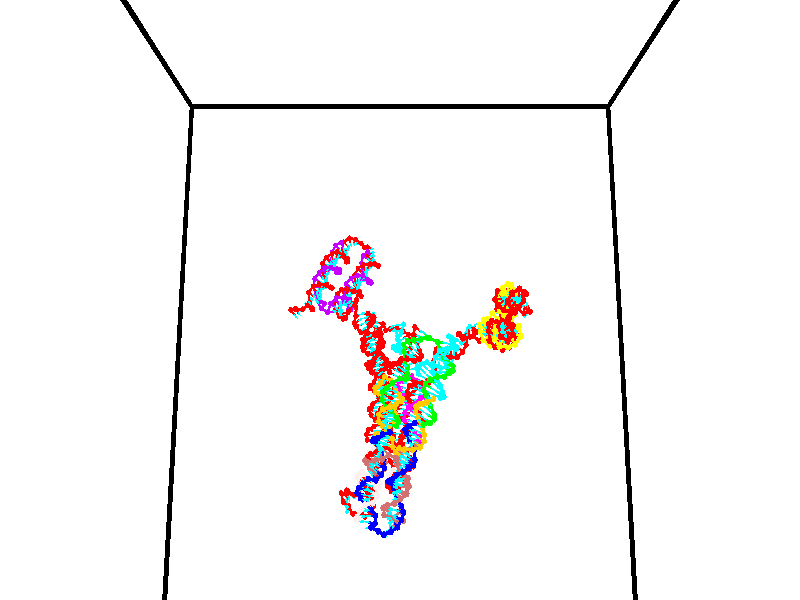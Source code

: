 // switches for output
#declare DRAW_BASES = 1; // possible values are 0, 1; only relevant for DNA ribbons
#declare DRAW_BASES_TYPE = 3; // possible values are 1, 2, 3; only relevant for DNA ribbons
#declare DRAW_FOG = 0; // set to 1 to enable fog

#include "colors.inc"

#include "transforms.inc"
background { rgb <1, 1, 1>}

#default {
   normal{
       ripples 0.25
       frequency 0.20
       turbulence 0.2
       lambda 5
   }
	finish {
		phong 0.1
		phong_size 40.
	}
}

// original window dimensions: 1024x640


// camera settings

camera {
	sky <0, 0.179814, -0.983701>
	up <0, 0.179814, -0.983701>
	right 1.6 * <1, 0, 0>
	location <35, 94.9851, 44.8844>
	look_at <35, 29.7336, 32.9568>
	direction <0, -65.2515, -11.9276>
	angle 67.0682
}


# declare cpy_camera_pos = <35, 94.9851, 44.8844>;
# if (DRAW_FOG = 1)
fog {
	fog_type 2
	up vnormalize(cpy_camera_pos)
	color rgbt<1,1,1,0.3>
	distance 1e-5
	fog_alt 3e-3
	fog_offset 56
}
# end


// LIGHTS

# declare lum = 6;
global_settings {
	ambient_light rgb lum * <0.05, 0.05, 0.05>
	max_trace_level 15
}# declare cpy_direct_light_amount = 0.25;
light_source
{	1000 * <-1, -1.16352, -0.803886>,
	rgb lum * cpy_direct_light_amount
	parallel
}

light_source
{	1000 * <1, 1.16352, 0.803886>,
	rgb lum * cpy_direct_light_amount
	parallel
}

// strand 0

// nucleotide -1

// particle -1
sphere {
	<24.023760, 35.164421, 34.790115> 0.250000
	pigment { color rgbt <1,0,0,0> }
	no_shadow
}
cylinder {
	<24.282181, 35.048550, 35.072590>,  <24.437233, 34.979027, 35.242077>, 0.100000
	pigment { color rgbt <1,0,0,0> }
	no_shadow
}
cylinder {
	<24.282181, 35.048550, 35.072590>,  <24.023760, 35.164421, 34.790115>, 0.100000
	pigment { color rgbt <1,0,0,0> }
	no_shadow
}

// particle -1
sphere {
	<24.282181, 35.048550, 35.072590> 0.100000
	pigment { color rgbt <1,0,0,0> }
	no_shadow
}
sphere {
	0, 1
	scale<0.080000,0.200000,0.300000>
	matrix <0.696865, -0.153654, -0.700550,
		0.311442, 0.944710, 0.102598,
		0.646052, -0.289678, 0.706189,
		24.475996, 34.961647, 35.284447>
	pigment { color rgbt <0,1,1,0> }
	no_shadow
}
cylinder {
	<24.574110, 35.604073, 34.786030>,  <24.023760, 35.164421, 34.790115>, 0.130000
	pigment { color rgbt <1,0,0,0> }
	no_shadow
}

// nucleotide -1

// particle -1
sphere {
	<24.574110, 35.604073, 34.786030> 0.250000
	pigment { color rgbt <1,0,0,0> }
	no_shadow
}
cylinder {
	<24.704615, 35.260860, 34.944691>,  <24.782917, 35.054932, 35.039886>, 0.100000
	pigment { color rgbt <1,0,0,0> }
	no_shadow
}
cylinder {
	<24.704615, 35.260860, 34.944691>,  <24.574110, 35.604073, 34.786030>, 0.100000
	pigment { color rgbt <1,0,0,0> }
	no_shadow
}

// particle -1
sphere {
	<24.704615, 35.260860, 34.944691> 0.100000
	pigment { color rgbt <1,0,0,0> }
	no_shadow
}
sphere {
	0, 1
	scale<0.080000,0.200000,0.300000>
	matrix <0.667822, -0.087752, -0.739130,
		0.669005, 0.506044, 0.544382,
		0.326262, -0.858032, 0.396654,
		24.802494, 35.003452, 35.063686>
	pigment { color rgbt <0,1,1,0> }
	no_shadow
}
cylinder {
	<25.283632, 35.548962, 34.812397>,  <24.574110, 35.604073, 34.786030>, 0.130000
	pigment { color rgbt <1,0,0,0> }
	no_shadow
}

// nucleotide -1

// particle -1
sphere {
	<25.283632, 35.548962, 34.812397> 0.250000
	pigment { color rgbt <1,0,0,0> }
	no_shadow
}
cylinder {
	<25.133303, 35.178364, 34.804836>,  <25.043104, 34.956005, 34.800301>, 0.100000
	pigment { color rgbt <1,0,0,0> }
	no_shadow
}
cylinder {
	<25.133303, 35.178364, 34.804836>,  <25.283632, 35.548962, 34.812397>, 0.100000
	pigment { color rgbt <1,0,0,0> }
	no_shadow
}

// particle -1
sphere {
	<25.133303, 35.178364, 34.804836> 0.100000
	pigment { color rgbt <1,0,0,0> }
	no_shadow
}
sphere {
	0, 1
	scale<0.080000,0.200000,0.300000>
	matrix <0.675270, -0.259837, -0.690286,
		0.634638, -0.272188, 0.723290,
		-0.375826, -0.926498, -0.018898,
		25.020555, 34.900414, 34.799168>
	pigment { color rgbt <0,1,1,0> }
	no_shadow
}
cylinder {
	<25.680950, 35.222328, 34.428066>,  <25.283632, 35.548962, 34.812397>, 0.130000
	pigment { color rgbt <1,0,0,0> }
	no_shadow
}

// nucleotide -1

// particle -1
sphere {
	<25.680950, 35.222328, 34.428066> 0.250000
	pigment { color rgbt <1,0,0,0> }
	no_shadow
}
cylinder {
	<25.464348, 34.897518, 34.515137>,  <25.334387, 34.702633, 34.567379>, 0.100000
	pigment { color rgbt <1,0,0,0> }
	no_shadow
}
cylinder {
	<25.464348, 34.897518, 34.515137>,  <25.680950, 35.222328, 34.428066>, 0.100000
	pigment { color rgbt <1,0,0,0> }
	no_shadow
}

// particle -1
sphere {
	<25.464348, 34.897518, 34.515137> 0.100000
	pigment { color rgbt <1,0,0,0> }
	no_shadow
}
sphere {
	0, 1
	scale<0.080000,0.200000,0.300000>
	matrix <0.453165, -0.500026, -0.737980,
		0.708104, -0.300977, 0.638750,
		-0.541507, -0.812026, 0.217679,
		25.301895, 34.653912, 34.580441>
	pigment { color rgbt <0,1,1,0> }
	no_shadow
}
cylinder {
	<26.054941, 34.603630, 34.630016>,  <25.680950, 35.222328, 34.428066>, 0.130000
	pigment { color rgbt <1,0,0,0> }
	no_shadow
}

// nucleotide -1

// particle -1
sphere {
	<26.054941, 34.603630, 34.630016> 0.250000
	pigment { color rgbt <1,0,0,0> }
	no_shadow
}
cylinder {
	<25.732924, 34.529190, 34.404709>,  <25.539713, 34.484528, 34.269524>, 0.100000
	pigment { color rgbt <1,0,0,0> }
	no_shadow
}
cylinder {
	<25.732924, 34.529190, 34.404709>,  <26.054941, 34.603630, 34.630016>, 0.100000
	pigment { color rgbt <1,0,0,0> }
	no_shadow
}

// particle -1
sphere {
	<25.732924, 34.529190, 34.404709> 0.100000
	pigment { color rgbt <1,0,0,0> }
	no_shadow
}
sphere {
	0, 1
	scale<0.080000,0.200000,0.300000>
	matrix <0.570619, -0.502496, -0.649532,
		-0.162165, -0.844314, 0.510721,
		-0.805044, -0.186096, -0.563269,
		25.491409, 34.473362, 34.235729>
	pigment { color rgbt <0,1,1,0> }
	no_shadow
}
cylinder {
	<26.057302, 33.872280, 34.524601>,  <26.054941, 34.603630, 34.630016>, 0.130000
	pigment { color rgbt <1,0,0,0> }
	no_shadow
}

// nucleotide -1

// particle -1
sphere {
	<26.057302, 33.872280, 34.524601> 0.250000
	pigment { color rgbt <1,0,0,0> }
	no_shadow
}
cylinder {
	<25.901236, 34.140129, 34.271816>,  <25.807594, 34.300838, 34.120144>, 0.100000
	pigment { color rgbt <1,0,0,0> }
	no_shadow
}
cylinder {
	<25.901236, 34.140129, 34.271816>,  <26.057302, 33.872280, 34.524601>, 0.100000
	pigment { color rgbt <1,0,0,0> }
	no_shadow
}

// particle -1
sphere {
	<25.901236, 34.140129, 34.271816> 0.100000
	pigment { color rgbt <1,0,0,0> }
	no_shadow
}
sphere {
	0, 1
	scale<0.080000,0.200000,0.300000>
	matrix <0.593384, -0.341950, -0.728674,
		-0.704033, -0.659304, -0.263923,
		-0.390169, 0.669618, -0.631965,
		25.784185, 34.341015, 34.082226>
	pigment { color rgbt <0,1,1,0> }
	no_shadow
}
cylinder {
	<25.674171, 33.546280, 33.825089>,  <26.057302, 33.872280, 34.524601>, 0.130000
	pigment { color rgbt <1,0,0,0> }
	no_shadow
}

// nucleotide -1

// particle -1
sphere {
	<25.674171, 33.546280, 33.825089> 0.250000
	pigment { color rgbt <1,0,0,0> }
	no_shadow
}
cylinder {
	<25.837551, 33.904789, 33.755955>,  <25.935579, 34.119892, 33.714474>, 0.100000
	pigment { color rgbt <1,0,0,0> }
	no_shadow
}
cylinder {
	<25.837551, 33.904789, 33.755955>,  <25.674171, 33.546280, 33.825089>, 0.100000
	pigment { color rgbt <1,0,0,0> }
	no_shadow
}

// particle -1
sphere {
	<25.837551, 33.904789, 33.755955> 0.100000
	pigment { color rgbt <1,0,0,0> }
	no_shadow
}
sphere {
	0, 1
	scale<0.080000,0.200000,0.300000>
	matrix <0.606506, -0.407991, -0.682418,
		-0.682145, 0.173909, -0.710235,
		0.408448, 0.896270, -0.172832,
		25.960085, 34.173672, 33.704105>
	pigment { color rgbt <0,1,1,0> }
	no_shadow
}
cylinder {
	<25.577698, 33.849880, 33.063854>,  <25.674171, 33.546280, 33.825089>, 0.130000
	pigment { color rgbt <1,0,0,0> }
	no_shadow
}

// nucleotide -1

// particle -1
sphere {
	<25.577698, 33.849880, 33.063854> 0.250000
	pigment { color rgbt <1,0,0,0> }
	no_shadow
}
cylinder {
	<25.910160, 33.936432, 33.268738>,  <26.109638, 33.988365, 33.391666>, 0.100000
	pigment { color rgbt <1,0,0,0> }
	no_shadow
}
cylinder {
	<25.910160, 33.936432, 33.268738>,  <25.577698, 33.849880, 33.063854>, 0.100000
	pigment { color rgbt <1,0,0,0> }
	no_shadow
}

// particle -1
sphere {
	<25.910160, 33.936432, 33.268738> 0.100000
	pigment { color rgbt <1,0,0,0> }
	no_shadow
}
sphere {
	0, 1
	scale<0.080000,0.200000,0.300000>
	matrix <0.548951, -0.465916, -0.693956,
		0.088485, 0.857963, -0.506034,
		0.831158, 0.216383, 0.512206,
		26.159508, 34.001347, 33.422401>
	pigment { color rgbt <0,1,1,0> }
	no_shadow
}
cylinder {
	<26.053869, 34.172184, 32.585953>,  <25.577698, 33.849880, 33.063854>, 0.130000
	pigment { color rgbt <1,0,0,0> }
	no_shadow
}

// nucleotide -1

// particle -1
sphere {
	<26.053869, 34.172184, 32.585953> 0.250000
	pigment { color rgbt <1,0,0,0> }
	no_shadow
}
cylinder {
	<26.264437, 34.002689, 32.880798>,  <26.390778, 33.900993, 33.057705>, 0.100000
	pigment { color rgbt <1,0,0,0> }
	no_shadow
}
cylinder {
	<26.264437, 34.002689, 32.880798>,  <26.053869, 34.172184, 32.585953>, 0.100000
	pigment { color rgbt <1,0,0,0> }
	no_shadow
}

// particle -1
sphere {
	<26.264437, 34.002689, 32.880798> 0.100000
	pigment { color rgbt <1,0,0,0> }
	no_shadow
}
sphere {
	0, 1
	scale<0.080000,0.200000,0.300000>
	matrix <0.606009, -0.421092, -0.674859,
		0.596352, 0.801954, 0.035117,
		0.526419, -0.423735, 0.737111,
		26.422361, 33.875568, 33.101933>
	pigment { color rgbt <0,1,1,0> }
	no_shadow
}
cylinder {
	<26.741642, 34.353260, 32.425140>,  <26.053869, 34.172184, 32.585953>, 0.130000
	pigment { color rgbt <1,0,0,0> }
	no_shadow
}

// nucleotide -1

// particle -1
sphere {
	<26.741642, 34.353260, 32.425140> 0.250000
	pigment { color rgbt <1,0,0,0> }
	no_shadow
}
cylinder {
	<26.711254, 34.023727, 32.649826>,  <26.693022, 33.826008, 32.784637>, 0.100000
	pigment { color rgbt <1,0,0,0> }
	no_shadow
}
cylinder {
	<26.711254, 34.023727, 32.649826>,  <26.741642, 34.353260, 32.425140>, 0.100000
	pigment { color rgbt <1,0,0,0> }
	no_shadow
}

// particle -1
sphere {
	<26.711254, 34.023727, 32.649826> 0.100000
	pigment { color rgbt <1,0,0,0> }
	no_shadow
}
sphere {
	0, 1
	scale<0.080000,0.200000,0.300000>
	matrix <0.399594, -0.541282, -0.739823,
		0.913539, 0.168255, 0.370320,
		-0.075969, -0.823835, 0.561716,
		26.688463, 33.776577, 32.818340>
	pigment { color rgbt <0,1,1,0> }
	no_shadow
}
cylinder {
	<27.447573, 33.930321, 32.360756>,  <26.741642, 34.353260, 32.425140>, 0.130000
	pigment { color rgbt <1,0,0,0> }
	no_shadow
}

// nucleotide -1

// particle -1
sphere {
	<27.447573, 33.930321, 32.360756> 0.250000
	pigment { color rgbt <1,0,0,0> }
	no_shadow
}
cylinder {
	<27.146034, 33.697453, 32.482605>,  <26.965111, 33.557732, 32.555714>, 0.100000
	pigment { color rgbt <1,0,0,0> }
	no_shadow
}
cylinder {
	<27.146034, 33.697453, 32.482605>,  <27.447573, 33.930321, 32.360756>, 0.100000
	pigment { color rgbt <1,0,0,0> }
	no_shadow
}

// particle -1
sphere {
	<27.146034, 33.697453, 32.482605> 0.100000
	pigment { color rgbt <1,0,0,0> }
	no_shadow
}
sphere {
	0, 1
	scale<0.080000,0.200000,0.300000>
	matrix <0.372362, -0.760516, -0.531942,
		0.541352, -0.287572, 0.790089,
		-0.753847, -0.582167, 0.304626,
		26.919880, 33.522804, 32.573994>
	pigment { color rgbt <0,1,1,0> }
	no_shadow
}
cylinder {
	<27.800205, 33.376263, 32.524837>,  <27.447573, 33.930321, 32.360756>, 0.130000
	pigment { color rgbt <1,0,0,0> }
	no_shadow
}

// nucleotide -1

// particle -1
sphere {
	<27.800205, 33.376263, 32.524837> 0.250000
	pigment { color rgbt <1,0,0,0> }
	no_shadow
}
cylinder {
	<27.420816, 33.257153, 32.481522>,  <27.193182, 33.185684, 32.455532>, 0.100000
	pigment { color rgbt <1,0,0,0> }
	no_shadow
}
cylinder {
	<27.420816, 33.257153, 32.481522>,  <27.800205, 33.376263, 32.524837>, 0.100000
	pigment { color rgbt <1,0,0,0> }
	no_shadow
}

// particle -1
sphere {
	<27.420816, 33.257153, 32.481522> 0.100000
	pigment { color rgbt <1,0,0,0> }
	no_shadow
}
sphere {
	0, 1
	scale<0.080000,0.200000,0.300000>
	matrix <0.291435, -0.685727, -0.666966,
		0.124351, -0.664159, 0.737177,
		-0.948474, -0.297777, -0.108289,
		27.136274, 33.167820, 32.449036>
	pigment { color rgbt <0,1,1,0> }
	no_shadow
}
cylinder {
	<27.865601, 32.682327, 32.429836>,  <27.800205, 33.376263, 32.524837>, 0.130000
	pigment { color rgbt <1,0,0,0> }
	no_shadow
}

// nucleotide -1

// particle -1
sphere {
	<27.865601, 32.682327, 32.429836> 0.250000
	pigment { color rgbt <1,0,0,0> }
	no_shadow
}
cylinder {
	<27.502438, 32.728996, 32.268791>,  <27.284540, 32.756996, 32.172165>, 0.100000
	pigment { color rgbt <1,0,0,0> }
	no_shadow
}
cylinder {
	<27.502438, 32.728996, 32.268791>,  <27.865601, 32.682327, 32.429836>, 0.100000
	pigment { color rgbt <1,0,0,0> }
	no_shadow
}

// particle -1
sphere {
	<27.502438, 32.728996, 32.268791> 0.100000
	pigment { color rgbt <1,0,0,0> }
	no_shadow
}
sphere {
	0, 1
	scale<0.080000,0.200000,0.300000>
	matrix <0.217653, -0.689641, -0.690668,
		-0.358236, -0.714691, 0.600736,
		-0.907907, 0.116670, -0.402609,
		27.230066, 32.763996, 32.148010>
	pigment { color rgbt <0,1,1,0> }
	no_shadow
}
cylinder {
	<27.575787, 32.015041, 32.225296>,  <27.865601, 32.682327, 32.429836>, 0.130000
	pigment { color rgbt <1,0,0,0> }
	no_shadow
}

// nucleotide -1

// particle -1
sphere {
	<27.575787, 32.015041, 32.225296> 0.250000
	pigment { color rgbt <1,0,0,0> }
	no_shadow
}
cylinder {
	<27.337578, 32.257050, 32.013897>,  <27.194653, 32.402252, 31.887058>, 0.100000
	pigment { color rgbt <1,0,0,0> }
	no_shadow
}
cylinder {
	<27.337578, 32.257050, 32.013897>,  <27.575787, 32.015041, 32.225296>, 0.100000
	pigment { color rgbt <1,0,0,0> }
	no_shadow
}

// particle -1
sphere {
	<27.337578, 32.257050, 32.013897> 0.100000
	pigment { color rgbt <1,0,0,0> }
	no_shadow
}
sphere {
	0, 1
	scale<0.080000,0.200000,0.300000>
	matrix <0.077116, -0.611781, -0.787259,
		-0.799628, -0.509587, 0.317674,
		-0.595524, 0.605017, -0.528494,
		27.158920, 32.438553, 31.855349>
	pigment { color rgbt <0,1,1,0> }
	no_shadow
}
cylinder {
	<27.087179, 31.628954, 31.894125>,  <27.575787, 32.015041, 32.225296>, 0.130000
	pigment { color rgbt <1,0,0,0> }
	no_shadow
}

// nucleotide -1

// particle -1
sphere {
	<27.087179, 31.628954, 31.894125> 0.250000
	pigment { color rgbt <1,0,0,0> }
	no_shadow
}
cylinder {
	<27.135838, 31.963705, 31.680643>,  <27.165033, 32.164555, 31.552555>, 0.100000
	pigment { color rgbt <1,0,0,0> }
	no_shadow
}
cylinder {
	<27.135838, 31.963705, 31.680643>,  <27.087179, 31.628954, 31.894125>, 0.100000
	pigment { color rgbt <1,0,0,0> }
	no_shadow
}

// particle -1
sphere {
	<27.135838, 31.963705, 31.680643> 0.100000
	pigment { color rgbt <1,0,0,0> }
	no_shadow
}
sphere {
	0, 1
	scale<0.080000,0.200000,0.300000>
	matrix <0.314648, -0.542478, -0.778919,
		-0.941381, -0.073174, -0.329313,
		0.121648, 0.836877, -0.533702,
		27.172333, 32.214767, 31.520533>
	pigment { color rgbt <0,1,1,0> }
	no_shadow
}
cylinder {
	<26.923866, 31.423414, 31.277681>,  <27.087179, 31.628954, 31.894125>, 0.130000
	pigment { color rgbt <1,0,0,0> }
	no_shadow
}

// nucleotide -1

// particle -1
sphere {
	<26.923866, 31.423414, 31.277681> 0.250000
	pigment { color rgbt <1,0,0,0> }
	no_shadow
}
cylinder {
	<27.067776, 31.781523, 31.172567>,  <27.154121, 31.996387, 31.109499>, 0.100000
	pigment { color rgbt <1,0,0,0> }
	no_shadow
}
cylinder {
	<27.067776, 31.781523, 31.172567>,  <26.923866, 31.423414, 31.277681>, 0.100000
	pigment { color rgbt <1,0,0,0> }
	no_shadow
}

// particle -1
sphere {
	<27.067776, 31.781523, 31.172567> 0.100000
	pigment { color rgbt <1,0,0,0> }
	no_shadow
}
sphere {
	0, 1
	scale<0.080000,0.200000,0.300000>
	matrix <0.239115, -0.360705, -0.901507,
		-0.901879, 0.261504, -0.343845,
		0.359775, 0.895269, -0.262783,
		27.175709, 32.050102, 31.093733>
	pigment { color rgbt <0,1,1,0> }
	no_shadow
}
cylinder {
	<26.604309, 31.611937, 30.645811>,  <26.923866, 31.423414, 31.277681>, 0.130000
	pigment { color rgbt <1,0,0,0> }
	no_shadow
}

// nucleotide -1

// particle -1
sphere {
	<26.604309, 31.611937, 30.645811> 0.250000
	pigment { color rgbt <1,0,0,0> }
	no_shadow
}
cylinder {
	<26.941433, 31.825794, 30.670561>,  <27.143707, 31.954109, 30.685410>, 0.100000
	pigment { color rgbt <1,0,0,0> }
	no_shadow
}
cylinder {
	<26.941433, 31.825794, 30.670561>,  <26.604309, 31.611937, 30.645811>, 0.100000
	pigment { color rgbt <1,0,0,0> }
	no_shadow
}

// particle -1
sphere {
	<26.941433, 31.825794, 30.670561> 0.100000
	pigment { color rgbt <1,0,0,0> }
	no_shadow
}
sphere {
	0, 1
	scale<0.080000,0.200000,0.300000>
	matrix <0.350008, -0.457130, -0.817634,
		-0.408859, 0.710766, -0.572404,
		0.842810, 0.534643, 0.061872,
		27.194277, 31.986187, 30.689123>
	pigment { color rgbt <0,1,1,0> }
	no_shadow
}
cylinder {
	<26.682493, 31.868050, 30.015709>,  <26.604309, 31.611937, 30.645811>, 0.130000
	pigment { color rgbt <1,0,0,0> }
	no_shadow
}

// nucleotide -1

// particle -1
sphere {
	<26.682493, 31.868050, 30.015709> 0.250000
	pigment { color rgbt <1,0,0,0> }
	no_shadow
}
cylinder {
	<27.050877, 31.895189, 30.169191>,  <27.271908, 31.911472, 30.261280>, 0.100000
	pigment { color rgbt <1,0,0,0> }
	no_shadow
}
cylinder {
	<27.050877, 31.895189, 30.169191>,  <26.682493, 31.868050, 30.015709>, 0.100000
	pigment { color rgbt <1,0,0,0> }
	no_shadow
}

// particle -1
sphere {
	<27.050877, 31.895189, 30.169191> 0.100000
	pigment { color rgbt <1,0,0,0> }
	no_shadow
}
sphere {
	0, 1
	scale<0.080000,0.200000,0.300000>
	matrix <0.346029, -0.595165, -0.725288,
		0.179158, 0.800734, -0.571601,
		0.920960, 0.067850, 0.383706,
		27.327164, 31.915545, 30.284304>
	pigment { color rgbt <0,1,1,0> }
	no_shadow
}
cylinder {
	<27.113153, 32.121601, 29.539053>,  <26.682493, 31.868050, 30.015709>, 0.130000
	pigment { color rgbt <1,0,0,0> }
	no_shadow
}

// nucleotide -1

// particle -1
sphere {
	<27.113153, 32.121601, 29.539053> 0.250000
	pigment { color rgbt <1,0,0,0> }
	no_shadow
}
cylinder {
	<27.350246, 31.904696, 29.777254>,  <27.492502, 31.774553, 29.920174>, 0.100000
	pigment { color rgbt <1,0,0,0> }
	no_shadow
}
cylinder {
	<27.350246, 31.904696, 29.777254>,  <27.113153, 32.121601, 29.539053>, 0.100000
	pigment { color rgbt <1,0,0,0> }
	no_shadow
}

// particle -1
sphere {
	<27.350246, 31.904696, 29.777254> 0.100000
	pigment { color rgbt <1,0,0,0> }
	no_shadow
}
sphere {
	0, 1
	scale<0.080000,0.200000,0.300000>
	matrix <0.285527, -0.549884, -0.784921,
		0.753088, 0.635280, -0.171104,
		0.592733, -0.542260, 0.595501,
		27.528067, 31.742018, 29.955904>
	pigment { color rgbt <0,1,1,0> }
	no_shadow
}
cylinder {
	<27.701010, 32.074146, 29.196495>,  <27.113153, 32.121601, 29.539053>, 0.130000
	pigment { color rgbt <1,0,0,0> }
	no_shadow
}

// nucleotide -1

// particle -1
sphere {
	<27.701010, 32.074146, 29.196495> 0.250000
	pigment { color rgbt <1,0,0,0> }
	no_shadow
}
cylinder {
	<27.718512, 31.755795, 29.438046>,  <27.729013, 31.564783, 29.582975>, 0.100000
	pigment { color rgbt <1,0,0,0> }
	no_shadow
}
cylinder {
	<27.718512, 31.755795, 29.438046>,  <27.701010, 32.074146, 29.196495>, 0.100000
	pigment { color rgbt <1,0,0,0> }
	no_shadow
}

// particle -1
sphere {
	<27.718512, 31.755795, 29.438046> 0.100000
	pigment { color rgbt <1,0,0,0> }
	no_shadow
}
sphere {
	0, 1
	scale<0.080000,0.200000,0.300000>
	matrix <0.500727, -0.505579, -0.702610,
		0.864498, 0.333119, 0.376397,
		0.043754, -0.795878, 0.603874,
		27.731638, 31.517031, 29.619207>
	pigment { color rgbt <0,1,1,0> }
	no_shadow
}
cylinder {
	<28.257105, 31.896620, 28.937571>,  <27.701010, 32.074146, 29.196495>, 0.130000
	pigment { color rgbt <1,0,0,0> }
	no_shadow
}

// nucleotide -1

// particle -1
sphere {
	<28.257105, 31.896620, 28.937571> 0.250000
	pigment { color rgbt <1,0,0,0> }
	no_shadow
}
cylinder {
	<28.201965, 31.603876, 29.204517>,  <28.168882, 31.428230, 29.364685>, 0.100000
	pigment { color rgbt <1,0,0,0> }
	no_shadow
}
cylinder {
	<28.201965, 31.603876, 29.204517>,  <28.257105, 31.896620, 28.937571>, 0.100000
	pigment { color rgbt <1,0,0,0> }
	no_shadow
}

// particle -1
sphere {
	<28.201965, 31.603876, 29.204517> 0.100000
	pigment { color rgbt <1,0,0,0> }
	no_shadow
}
sphere {
	0, 1
	scale<0.080000,0.200000,0.300000>
	matrix <0.508819, -0.630419, -0.586238,
		0.849766, 0.258757, 0.459286,
		-0.137849, -0.731858, 0.667369,
		28.160610, 31.384319, 29.404728>
	pigment { color rgbt <0,1,1,0> }
	no_shadow
}
cylinder {
	<28.962385, 31.591053, 29.287975>,  <28.257105, 31.896620, 28.937571>, 0.130000
	pigment { color rgbt <1,0,0,0> }
	no_shadow
}

// nucleotide -1

// particle -1
sphere {
	<28.962385, 31.591053, 29.287975> 0.250000
	pigment { color rgbt <1,0,0,0> }
	no_shadow
}
cylinder {
	<28.650055, 31.341671, 29.271887>,  <28.462658, 31.192041, 29.262234>, 0.100000
	pigment { color rgbt <1,0,0,0> }
	no_shadow
}
cylinder {
	<28.650055, 31.341671, 29.271887>,  <28.962385, 31.591053, 29.287975>, 0.100000
	pigment { color rgbt <1,0,0,0> }
	no_shadow
}

// particle -1
sphere {
	<28.650055, 31.341671, 29.271887> 0.100000
	pigment { color rgbt <1,0,0,0> }
	no_shadow
}
sphere {
	0, 1
	scale<0.080000,0.200000,0.300000>
	matrix <0.503711, -0.590153, -0.630869,
		0.369581, -0.512857, 0.774846,
		-0.780824, -0.623456, -0.040222,
		28.415808, 31.154634, 29.259821>
	pigment { color rgbt <0,1,1,0> }
	no_shadow
}
cylinder {
	<29.352930, 30.953953, 29.381828>,  <28.962385, 31.591053, 29.287975>, 0.130000
	pigment { color rgbt <1,0,0,0> }
	no_shadow
}

// nucleotide -1

// particle -1
sphere {
	<29.352930, 30.953953, 29.381828> 0.250000
	pigment { color rgbt <1,0,0,0> }
	no_shadow
}
cylinder {
	<29.003391, 30.874146, 29.204477>,  <28.793669, 30.826262, 29.098066>, 0.100000
	pigment { color rgbt <1,0,0,0> }
	no_shadow
}
cylinder {
	<29.003391, 30.874146, 29.204477>,  <29.352930, 30.953953, 29.381828>, 0.100000
	pigment { color rgbt <1,0,0,0> }
	no_shadow
}

// particle -1
sphere {
	<29.003391, 30.874146, 29.204477> 0.100000
	pigment { color rgbt <1,0,0,0> }
	no_shadow
}
sphere {
	0, 1
	scale<0.080000,0.200000,0.300000>
	matrix <0.408885, -0.794983, -0.448123,
		-0.263070, -0.572882, 0.776273,
		-0.873846, -0.199518, -0.443379,
		28.741238, 30.814289, 29.071463>
	pigment { color rgbt <0,1,1,0> }
	no_shadow
}
cylinder {
	<29.281002, 30.220425, 29.445244>,  <29.352930, 30.953953, 29.381828>, 0.130000
	pigment { color rgbt <1,0,0,0> }
	no_shadow
}

// nucleotide -1

// particle -1
sphere {
	<29.281002, 30.220425, 29.445244> 0.250000
	pigment { color rgbt <1,0,0,0> }
	no_shadow
}
cylinder {
	<29.024984, 30.304585, 29.149656>,  <28.871374, 30.355080, 28.972303>, 0.100000
	pigment { color rgbt <1,0,0,0> }
	no_shadow
}
cylinder {
	<29.024984, 30.304585, 29.149656>,  <29.281002, 30.220425, 29.445244>, 0.100000
	pigment { color rgbt <1,0,0,0> }
	no_shadow
}

// particle -1
sphere {
	<29.024984, 30.304585, 29.149656> 0.100000
	pigment { color rgbt <1,0,0,0> }
	no_shadow
}
sphere {
	0, 1
	scale<0.080000,0.200000,0.300000>
	matrix <0.324528, -0.797744, -0.508218,
		-0.696436, -0.565099, 0.442313,
		-0.640046, 0.210398, -0.738968,
		28.832972, 30.367704, 28.927965>
	pigment { color rgbt <0,1,1,0> }
	no_shadow
}
cylinder {
	<29.022026, 29.567196, 29.335693>,  <29.281002, 30.220425, 29.445244>, 0.130000
	pigment { color rgbt <1,0,0,0> }
	no_shadow
}

// nucleotide -1

// particle -1
sphere {
	<29.022026, 29.567196, 29.335693> 0.250000
	pigment { color rgbt <1,0,0,0> }
	no_shadow
}
cylinder {
	<28.960230, 29.796881, 29.014093>,  <28.923151, 29.934692, 28.821135>, 0.100000
	pigment { color rgbt <1,0,0,0> }
	no_shadow
}
cylinder {
	<28.960230, 29.796881, 29.014093>,  <29.022026, 29.567196, 29.335693>, 0.100000
	pigment { color rgbt <1,0,0,0> }
	no_shadow
}

// particle -1
sphere {
	<28.960230, 29.796881, 29.014093> 0.100000
	pigment { color rgbt <1,0,0,0> }
	no_shadow
}
sphere {
	0, 1
	scale<0.080000,0.200000,0.300000>
	matrix <0.401176, -0.707203, -0.582170,
		-0.902879, -0.412486, -0.121103,
		-0.154493, 0.574212, -0.803998,
		28.913881, 29.969145, 28.772894>
	pigment { color rgbt <0,1,1,0> }
	no_shadow
}
cylinder {
	<28.726917, 29.006243, 28.730818>,  <29.022026, 29.567196, 29.335693>, 0.130000
	pigment { color rgbt <1,0,0,0> }
	no_shadow
}

// nucleotide -1

// particle -1
sphere {
	<28.726917, 29.006243, 28.730818> 0.250000
	pigment { color rgbt <1,0,0,0> }
	no_shadow
}
cylinder {
	<28.862602, 29.362833, 28.610676>,  <28.944014, 29.576786, 28.538591>, 0.100000
	pigment { color rgbt <1,0,0,0> }
	no_shadow
}
cylinder {
	<28.862602, 29.362833, 28.610676>,  <28.726917, 29.006243, 28.730818>, 0.100000
	pigment { color rgbt <1,0,0,0> }
	no_shadow
}

// particle -1
sphere {
	<28.862602, 29.362833, 28.610676> 0.100000
	pigment { color rgbt <1,0,0,0> }
	no_shadow
}
sphere {
	0, 1
	scale<0.080000,0.200000,0.300000>
	matrix <0.432276, -0.431292, -0.791912,
		-0.835508, 0.138789, -0.531662,
		0.339210, 0.891473, -0.300353,
		28.964365, 29.630276, 28.520571>
	pigment { color rgbt <0,1,1,0> }
	no_shadow
}
cylinder {
	<28.567081, 29.101816, 28.019684>,  <28.726917, 29.006243, 28.730818>, 0.130000
	pigment { color rgbt <1,0,0,0> }
	no_shadow
}

// nucleotide -1

// particle -1
sphere {
	<28.567081, 29.101816, 28.019684> 0.250000
	pigment { color rgbt <1,0,0,0> }
	no_shadow
}
cylinder {
	<28.878279, 29.335089, 28.113171>,  <29.064997, 29.475052, 28.169262>, 0.100000
	pigment { color rgbt <1,0,0,0> }
	no_shadow
}
cylinder {
	<28.878279, 29.335089, 28.113171>,  <28.567081, 29.101816, 28.019684>, 0.100000
	pigment { color rgbt <1,0,0,0> }
	no_shadow
}

// particle -1
sphere {
	<28.878279, 29.335089, 28.113171> 0.100000
	pigment { color rgbt <1,0,0,0> }
	no_shadow
}
sphere {
	0, 1
	scale<0.080000,0.200000,0.300000>
	matrix <0.437093, -0.235200, -0.868119,
		-0.451302, 0.777547, -0.437889,
		0.777995, 0.583182, 0.233715,
		29.111677, 29.510044, 28.183285>
	pigment { color rgbt <0,1,1,0> }
	no_shadow
}
cylinder {
	<28.678226, 29.410988, 27.387726>,  <28.567081, 29.101816, 28.019684>, 0.130000
	pigment { color rgbt <1,0,0,0> }
	no_shadow
}

// nucleotide -1

// particle -1
sphere {
	<28.678226, 29.410988, 27.387726> 0.250000
	pigment { color rgbt <1,0,0,0> }
	no_shadow
}
cylinder {
	<28.981710, 29.375463, 27.645864>,  <29.163801, 29.354149, 27.800749>, 0.100000
	pigment { color rgbt <1,0,0,0> }
	no_shadow
}
cylinder {
	<28.981710, 29.375463, 27.645864>,  <28.678226, 29.410988, 27.387726>, 0.100000
	pigment { color rgbt <1,0,0,0> }
	no_shadow
}

// particle -1
sphere {
	<28.981710, 29.375463, 27.645864> 0.100000
	pigment { color rgbt <1,0,0,0> }
	no_shadow
}
sphere {
	0, 1
	scale<0.080000,0.200000,0.300000>
	matrix <0.550605, -0.441997, -0.708148,
		0.348132, 0.892610, -0.286448,
		0.758709, -0.088809, 0.645348,
		29.209324, 29.348822, 27.839470>
	pigment { color rgbt <0,1,1,0> }
	no_shadow
}
cylinder {
	<29.332188, 29.668989, 27.092247>,  <28.678226, 29.410988, 27.387726>, 0.130000
	pigment { color rgbt <1,0,0,0> }
	no_shadow
}

// nucleotide -1

// particle -1
sphere {
	<29.332188, 29.668989, 27.092247> 0.250000
	pigment { color rgbt <1,0,0,0> }
	no_shadow
}
cylinder {
	<29.410921, 29.397364, 27.375126>,  <29.458160, 29.234388, 27.544853>, 0.100000
	pigment { color rgbt <1,0,0,0> }
	no_shadow
}
cylinder {
	<29.410921, 29.397364, 27.375126>,  <29.332188, 29.668989, 27.092247>, 0.100000
	pigment { color rgbt <1,0,0,0> }
	no_shadow
}

// particle -1
sphere {
	<29.410921, 29.397364, 27.375126> 0.100000
	pigment { color rgbt <1,0,0,0> }
	no_shadow
}
sphere {
	0, 1
	scale<0.080000,0.200000,0.300000>
	matrix <0.814612, -0.288116, -0.503385,
		0.545586, 0.675173, 0.496464,
		0.196833, -0.679066, 0.707196,
		29.469971, 29.193644, 27.587284>
	pigment { color rgbt <0,1,1,0> }
	no_shadow
}
cylinder {
	<30.026043, 29.736349, 27.221954>,  <29.332188, 29.668989, 27.092247>, 0.130000
	pigment { color rgbt <1,0,0,0> }
	no_shadow
}

// nucleotide -1

// particle -1
sphere {
	<30.026043, 29.736349, 27.221954> 0.250000
	pigment { color rgbt <1,0,0,0> }
	no_shadow
}
cylinder {
	<29.914625, 29.371712, 27.342890>,  <29.847775, 29.152929, 27.415451>, 0.100000
	pigment { color rgbt <1,0,0,0> }
	no_shadow
}
cylinder {
	<29.914625, 29.371712, 27.342890>,  <30.026043, 29.736349, 27.221954>, 0.100000
	pigment { color rgbt <1,0,0,0> }
	no_shadow
}

// particle -1
sphere {
	<29.914625, 29.371712, 27.342890> 0.100000
	pigment { color rgbt <1,0,0,0> }
	no_shadow
}
sphere {
	0, 1
	scale<0.080000,0.200000,0.300000>
	matrix <0.830073, -0.386849, -0.401656,
		0.483107, 0.139084, 0.864444,
		-0.278545, -0.911594, 0.302339,
		29.831062, 29.098234, 27.433592>
	pigment { color rgbt <0,1,1,0> }
	no_shadow
}
cylinder {
	<30.675207, 29.315912, 27.535620>,  <30.026043, 29.736349, 27.221954>, 0.130000
	pigment { color rgbt <1,0,0,0> }
	no_shadow
}

// nucleotide -1

// particle -1
sphere {
	<30.675207, 29.315912, 27.535620> 0.250000
	pigment { color rgbt <1,0,0,0> }
	no_shadow
}
cylinder {
	<30.408257, 29.036678, 27.431862>,  <30.248087, 28.869137, 27.369606>, 0.100000
	pigment { color rgbt <1,0,0,0> }
	no_shadow
}
cylinder {
	<30.408257, 29.036678, 27.431862>,  <30.675207, 29.315912, 27.535620>, 0.100000
	pigment { color rgbt <1,0,0,0> }
	no_shadow
}

// particle -1
sphere {
	<30.408257, 29.036678, 27.431862> 0.100000
	pigment { color rgbt <1,0,0,0> }
	no_shadow
}
sphere {
	0, 1
	scale<0.080000,0.200000,0.300000>
	matrix <0.744072, -0.610480, -0.271425,
		0.031122, -0.374151, 0.926846,
		-0.667374, -0.698087, -0.259396,
		30.208044, 28.827251, 27.354044>
	pigment { color rgbt <0,1,1,0> }
	no_shadow
}
cylinder {
	<30.965090, 28.677223, 27.714561>,  <30.675207, 29.315912, 27.535620>, 0.130000
	pigment { color rgbt <1,0,0,0> }
	no_shadow
}

// nucleotide -1

// particle -1
sphere {
	<30.965090, 28.677223, 27.714561> 0.250000
	pigment { color rgbt <1,0,0,0> }
	no_shadow
}
cylinder {
	<30.665541, 28.578182, 27.468674>,  <30.485811, 28.518757, 27.321140>, 0.100000
	pigment { color rgbt <1,0,0,0> }
	no_shadow
}
cylinder {
	<30.665541, 28.578182, 27.468674>,  <30.965090, 28.677223, 27.714561>, 0.100000
	pigment { color rgbt <1,0,0,0> }
	no_shadow
}

// particle -1
sphere {
	<30.665541, 28.578182, 27.468674> 0.100000
	pigment { color rgbt <1,0,0,0> }
	no_shadow
}
sphere {
	0, 1
	scale<0.080000,0.200000,0.300000>
	matrix <0.552292, -0.745848, -0.372402,
		-0.366279, -0.618387, 0.695297,
		-0.748874, -0.247605, -0.614719,
		30.440878, 28.503901, 27.284258>
	pigment { color rgbt <0,1,1,0> }
	no_shadow
}
cylinder {
	<31.318026, 28.159901, 27.556520>,  <30.965090, 28.677223, 27.714561>, 0.130000
	pigment { color rgbt <1,0,0,0> }
	no_shadow
}

// nucleotide -1

// particle -1
sphere {
	<31.318026, 28.159901, 27.556520> 0.250000
	pigment { color rgbt <1,0,0,0> }
	no_shadow
}
cylinder {
	<31.557085, 27.839239, 27.561741>,  <31.700520, 27.646843, 27.564873>, 0.100000
	pigment { color rgbt <1,0,0,0> }
	no_shadow
}
cylinder {
	<31.557085, 27.839239, 27.561741>,  <31.318026, 28.159901, 27.556520>, 0.100000
	pigment { color rgbt <1,0,0,0> }
	no_shadow
}

// particle -1
sphere {
	<31.557085, 27.839239, 27.561741> 0.100000
	pigment { color rgbt <1,0,0,0> }
	no_shadow
}
sphere {
	0, 1
	scale<0.080000,0.200000,0.300000>
	matrix <0.149158, 0.127164, 0.980602,
		-0.787762, -0.584108, 0.195572,
		0.597647, -0.801653, 0.013051,
		31.736380, 27.598743, 27.565657>
	pigment { color rgbt <0,1,1,0> }
	no_shadow
}
cylinder {
	<31.130344, 27.611586, 28.132599>,  <31.318026, 28.159901, 27.556520>, 0.130000
	pigment { color rgbt <1,0,0,0> }
	no_shadow
}

// nucleotide -1

// particle -1
sphere {
	<31.130344, 27.611586, 28.132599> 0.250000
	pigment { color rgbt <1,0,0,0> }
	no_shadow
}
cylinder {
	<31.519222, 27.665703, 28.056147>,  <31.752550, 27.698174, 28.010275>, 0.100000
	pigment { color rgbt <1,0,0,0> }
	no_shadow
}
cylinder {
	<31.519222, 27.665703, 28.056147>,  <31.130344, 27.611586, 28.132599>, 0.100000
	pigment { color rgbt <1,0,0,0> }
	no_shadow
}

// particle -1
sphere {
	<31.519222, 27.665703, 28.056147> 0.100000
	pigment { color rgbt <1,0,0,0> }
	no_shadow
}
sphere {
	0, 1
	scale<0.080000,0.200000,0.300000>
	matrix <0.152879, 0.251550, 0.955694,
		0.177375, -0.958342, 0.223873,
		0.972197, 0.135291, -0.191129,
		31.810881, 27.706291, 27.998808>
	pigment { color rgbt <0,1,1,0> }
	no_shadow
}
cylinder {
	<31.675642, 27.182331, 28.635168>,  <31.130344, 27.611586, 28.132599>, 0.130000
	pigment { color rgbt <1,0,0,0> }
	no_shadow
}

// nucleotide -1

// particle -1
sphere {
	<31.675642, 27.182331, 28.635168> 0.250000
	pigment { color rgbt <1,0,0,0> }
	no_shadow
}
cylinder {
	<31.797638, 27.531866, 28.483702>,  <31.870836, 27.741587, 28.392822>, 0.100000
	pigment { color rgbt <1,0,0,0> }
	no_shadow
}
cylinder {
	<31.797638, 27.531866, 28.483702>,  <31.675642, 27.182331, 28.635168>, 0.100000
	pigment { color rgbt <1,0,0,0> }
	no_shadow
}

// particle -1
sphere {
	<31.797638, 27.531866, 28.483702> 0.100000
	pigment { color rgbt <1,0,0,0> }
	no_shadow
}
sphere {
	0, 1
	scale<0.080000,0.200000,0.300000>
	matrix <-0.016809, 0.402488, 0.915271,
		0.952207, -0.272785, 0.137444,
		0.304992, 0.873837, -0.378666,
		31.889135, 27.794018, 28.370102>
	pigment { color rgbt <0,1,1,0> }
	no_shadow
}
cylinder {
	<32.268490, 27.398582, 29.094036>,  <31.675642, 27.182331, 28.635168>, 0.130000
	pigment { color rgbt <1,0,0,0> }
	no_shadow
}

// nucleotide -1

// particle -1
sphere {
	<32.268490, 27.398582, 29.094036> 0.250000
	pigment { color rgbt <1,0,0,0> }
	no_shadow
}
cylinder {
	<32.088703, 27.710630, 28.919960>,  <31.980831, 27.897860, 28.815514>, 0.100000
	pigment { color rgbt <1,0,0,0> }
	no_shadow
}
cylinder {
	<32.088703, 27.710630, 28.919960>,  <32.268490, 27.398582, 29.094036>, 0.100000
	pigment { color rgbt <1,0,0,0> }
	no_shadow
}

// particle -1
sphere {
	<32.088703, 27.710630, 28.919960> 0.100000
	pigment { color rgbt <1,0,0,0> }
	no_shadow
}
sphere {
	0, 1
	scale<0.080000,0.200000,0.300000>
	matrix <-0.069721, 0.455050, 0.887732,
		0.890572, 0.429348, -0.150140,
		-0.449467, 0.780121, -0.435190,
		31.953863, 27.944666, 28.789404>
	pigment { color rgbt <0,1,1,0> }
	no_shadow
}
cylinder {
	<32.570126, 27.950203, 29.341888>,  <32.268490, 27.398582, 29.094036>, 0.130000
	pigment { color rgbt <1,0,0,0> }
	no_shadow
}

// nucleotide -1

// particle -1
sphere {
	<32.570126, 27.950203, 29.341888> 0.250000
	pigment { color rgbt <1,0,0,0> }
	no_shadow
}
cylinder {
	<32.218750, 28.087320, 29.208719>,  <32.007923, 28.169590, 29.128817>, 0.100000
	pigment { color rgbt <1,0,0,0> }
	no_shadow
}
cylinder {
	<32.218750, 28.087320, 29.208719>,  <32.570126, 27.950203, 29.341888>, 0.100000
	pigment { color rgbt <1,0,0,0> }
	no_shadow
}

// particle -1
sphere {
	<32.218750, 28.087320, 29.208719> 0.100000
	pigment { color rgbt <1,0,0,0> }
	no_shadow
}
sphere {
	0, 1
	scale<0.080000,0.200000,0.300000>
	matrix <-0.160349, 0.444857, 0.881130,
		0.450149, 0.827403, -0.335813,
		-0.878439, 0.342793, -0.332925,
		31.955219, 28.190159, 29.108841>
	pigment { color rgbt <0,1,1,0> }
	no_shadow
}
cylinder {
	<32.550583, 28.591566, 29.565237>,  <32.570126, 27.950203, 29.341888>, 0.130000
	pigment { color rgbt <1,0,0,0> }
	no_shadow
}

// nucleotide -1

// particle -1
sphere {
	<32.550583, 28.591566, 29.565237> 0.250000
	pigment { color rgbt <1,0,0,0> }
	no_shadow
}
cylinder {
	<32.172379, 28.513615, 29.460907>,  <31.945456, 28.466845, 29.398308>, 0.100000
	pigment { color rgbt <1,0,0,0> }
	no_shadow
}
cylinder {
	<32.172379, 28.513615, 29.460907>,  <32.550583, 28.591566, 29.565237>, 0.100000
	pigment { color rgbt <1,0,0,0> }
	no_shadow
}

// particle -1
sphere {
	<32.172379, 28.513615, 29.460907> 0.100000
	pigment { color rgbt <1,0,0,0> }
	no_shadow
}
sphere {
	0, 1
	scale<0.080000,0.200000,0.300000>
	matrix <-0.324949, 0.614944, 0.718507,
		0.020373, 0.764112, -0.644762,
		-0.945512, -0.194877, -0.260826,
		31.888725, 28.455153, 29.382660>
	pigment { color rgbt <0,1,1,0> }
	no_shadow
}
cylinder {
	<32.168365, 29.208546, 29.413282>,  <32.550583, 28.591566, 29.565237>, 0.130000
	pigment { color rgbt <1,0,0,0> }
	no_shadow
}

// nucleotide -1

// particle -1
sphere {
	<32.168365, 29.208546, 29.413282> 0.250000
	pigment { color rgbt <1,0,0,0> }
	no_shadow
}
cylinder {
	<31.875443, 28.954876, 29.512512>,  <31.699688, 28.802673, 29.572050>, 0.100000
	pigment { color rgbt <1,0,0,0> }
	no_shadow
}
cylinder {
	<31.875443, 28.954876, 29.512512>,  <32.168365, 29.208546, 29.413282>, 0.100000
	pigment { color rgbt <1,0,0,0> }
	no_shadow
}

// particle -1
sphere {
	<31.875443, 28.954876, 29.512512> 0.100000
	pigment { color rgbt <1,0,0,0> }
	no_shadow
}
sphere {
	0, 1
	scale<0.080000,0.200000,0.300000>
	matrix <-0.384451, 0.685712, 0.618059,
		-0.562067, 0.357238, -0.745964,
		-0.732310, -0.634177, 0.248075,
		31.655750, 28.764624, 29.586935>
	pigment { color rgbt <0,1,1,0> }
	no_shadow
}
cylinder {
	<31.640715, 29.615295, 29.525208>,  <32.168365, 29.208546, 29.413282>, 0.130000
	pigment { color rgbt <1,0,0,0> }
	no_shadow
}

// nucleotide -1

// particle -1
sphere {
	<31.640715, 29.615295, 29.525208> 0.250000
	pigment { color rgbt <1,0,0,0> }
	no_shadow
}
cylinder {
	<31.504726, 29.301628, 29.732861>,  <31.423134, 29.113428, 29.857452>, 0.100000
	pigment { color rgbt <1,0,0,0> }
	no_shadow
}
cylinder {
	<31.504726, 29.301628, 29.732861>,  <31.640715, 29.615295, 29.525208>, 0.100000
	pigment { color rgbt <1,0,0,0> }
	no_shadow
}

// particle -1
sphere {
	<31.504726, 29.301628, 29.732861> 0.100000
	pigment { color rgbt <1,0,0,0> }
	no_shadow
}
sphere {
	0, 1
	scale<0.080000,0.200000,0.300000>
	matrix <-0.512249, 0.617346, 0.597063,
		-0.788682, -0.062939, -0.611572,
		-0.339973, -0.784170, 0.519130,
		31.402735, 29.066378, 29.888599>
	pigment { color rgbt <0,1,1,0> }
	no_shadow
}
cylinder {
	<30.896498, 29.721870, 29.653652>,  <31.640715, 29.615295, 29.525208>, 0.130000
	pigment { color rgbt <1,0,0,0> }
	no_shadow
}

// nucleotide -1

// particle -1
sphere {
	<30.896498, 29.721870, 29.653652> 0.250000
	pigment { color rgbt <1,0,0,0> }
	no_shadow
}
cylinder {
	<30.996294, 29.426088, 29.903759>,  <31.056171, 29.248619, 30.053823>, 0.100000
	pigment { color rgbt <1,0,0,0> }
	no_shadow
}
cylinder {
	<30.996294, 29.426088, 29.903759>,  <30.896498, 29.721870, 29.653652>, 0.100000
	pigment { color rgbt <1,0,0,0> }
	no_shadow
}

// particle -1
sphere {
	<30.996294, 29.426088, 29.903759> 0.100000
	pigment { color rgbt <1,0,0,0> }
	no_shadow
}
sphere {
	0, 1
	scale<0.080000,0.200000,0.300000>
	matrix <-0.604782, 0.385300, 0.696981,
		-0.756303, -0.552039, -0.351082,
		0.249489, -0.739457, 0.625267,
		31.071140, 29.204250, 30.091339>
	pigment { color rgbt <0,1,1,0> }
	no_shadow
}
cylinder {
	<30.333462, 29.478195, 29.934420>,  <30.896498, 29.721870, 29.653652>, 0.130000
	pigment { color rgbt <1,0,0,0> }
	no_shadow
}

// nucleotide -1

// particle -1
sphere {
	<30.333462, 29.478195, 29.934420> 0.250000
	pigment { color rgbt <1,0,0,0> }
	no_shadow
}
cylinder {
	<30.598478, 29.376398, 30.216208>,  <30.757488, 29.315321, 30.385281>, 0.100000
	pigment { color rgbt <1,0,0,0> }
	no_shadow
}
cylinder {
	<30.598478, 29.376398, 30.216208>,  <30.333462, 29.478195, 29.934420>, 0.100000
	pigment { color rgbt <1,0,0,0> }
	no_shadow
}

// particle -1
sphere {
	<30.598478, 29.376398, 30.216208> 0.100000
	pigment { color rgbt <1,0,0,0> }
	no_shadow
}
sphere {
	0, 1
	scale<0.080000,0.200000,0.300000>
	matrix <-0.621367, 0.338449, 0.706651,
		-0.418263, -0.905917, 0.066103,
		0.662540, -0.254492, 0.704468,
		30.797241, 29.300051, 30.427547>
	pigment { color rgbt <0,1,1,0> }
	no_shadow
}
cylinder {
	<29.941395, 29.116714, 30.489153>,  <30.333462, 29.478195, 29.934420>, 0.130000
	pigment { color rgbt <1,0,0,0> }
	no_shadow
}

// nucleotide -1

// particle -1
sphere {
	<29.941395, 29.116714, 30.489153> 0.250000
	pigment { color rgbt <1,0,0,0> }
	no_shadow
}
cylinder {
	<30.282913, 29.264498, 30.635868>,  <30.487823, 29.353168, 30.723898>, 0.100000
	pigment { color rgbt <1,0,0,0> }
	no_shadow
}
cylinder {
	<30.282913, 29.264498, 30.635868>,  <29.941395, 29.116714, 30.489153>, 0.100000
	pigment { color rgbt <1,0,0,0> }
	no_shadow
}

// particle -1
sphere {
	<30.282913, 29.264498, 30.635868> 0.100000
	pigment { color rgbt <1,0,0,0> }
	no_shadow
}
sphere {
	0, 1
	scale<0.080000,0.200000,0.300000>
	matrix <-0.498841, 0.378973, 0.779447,
		0.148971, -0.848457, 0.507867,
		0.853795, 0.369459, 0.366789,
		30.539051, 29.375336, 30.745905>
	pigment { color rgbt <0,1,1,0> }
	no_shadow
}
cylinder {
	<29.973108, 28.931871, 31.286068>,  <29.941395, 29.116714, 30.489153>, 0.130000
	pigment { color rgbt <1,0,0,0> }
	no_shadow
}

// nucleotide -1

// particle -1
sphere {
	<29.973108, 28.931871, 31.286068> 0.250000
	pigment { color rgbt <1,0,0,0> }
	no_shadow
}
cylinder {
	<30.211622, 29.246191, 31.220388>,  <30.354731, 29.434784, 31.180981>, 0.100000
	pigment { color rgbt <1,0,0,0> }
	no_shadow
}
cylinder {
	<30.211622, 29.246191, 31.220388>,  <29.973108, 28.931871, 31.286068>, 0.100000
	pigment { color rgbt <1,0,0,0> }
	no_shadow
}

// particle -1
sphere {
	<30.211622, 29.246191, 31.220388> 0.100000
	pigment { color rgbt <1,0,0,0> }
	no_shadow
}
sphere {
	0, 1
	scale<0.080000,0.200000,0.300000>
	matrix <-0.478287, 0.512026, 0.713491,
		0.644736, -0.346910, 0.681152,
		0.596285, 0.785801, -0.164199,
		30.390509, 29.481932, 31.171129>
	pigment { color rgbt <0,1,1,0> }
	no_shadow
}
cylinder {
	<30.222164, 29.258595, 32.012268>,  <29.973108, 28.931871, 31.286068>, 0.130000
	pigment { color rgbt <1,0,0,0> }
	no_shadow
}

// nucleotide -1

// particle -1
sphere {
	<30.222164, 29.258595, 32.012268> 0.250000
	pigment { color rgbt <1,0,0,0> }
	no_shadow
}
cylinder {
	<30.357098, 29.554779, 31.779743>,  <30.438059, 29.732489, 31.640228>, 0.100000
	pigment { color rgbt <1,0,0,0> }
	no_shadow
}
cylinder {
	<30.357098, 29.554779, 31.779743>,  <30.222164, 29.258595, 32.012268>, 0.100000
	pigment { color rgbt <1,0,0,0> }
	no_shadow
}

// particle -1
sphere {
	<30.357098, 29.554779, 31.779743> 0.100000
	pigment { color rgbt <1,0,0,0> }
	no_shadow
}
sphere {
	0, 1
	scale<0.080000,0.200000,0.300000>
	matrix <-0.336290, 0.671549, 0.660251,
		0.879269, -0.027236, 0.475546,
		0.337335, 0.740459, -0.581313,
		30.458298, 29.776917, 31.605349>
	pigment { color rgbt <0,1,1,0> }
	no_shadow
}
cylinder {
	<30.441843, 29.691496, 32.452553>,  <30.222164, 29.258595, 32.012268>, 0.130000
	pigment { color rgbt <1,0,0,0> }
	no_shadow
}

// nucleotide -1

// particle -1
sphere {
	<30.441843, 29.691496, 32.452553> 0.250000
	pigment { color rgbt <1,0,0,0> }
	no_shadow
}
cylinder {
	<30.425085, 29.936956, 32.137165>,  <30.415030, 30.084232, 31.947933>, 0.100000
	pigment { color rgbt <1,0,0,0> }
	no_shadow
}
cylinder {
	<30.425085, 29.936956, 32.137165>,  <30.441843, 29.691496, 32.452553>, 0.100000
	pigment { color rgbt <1,0,0,0> }
	no_shadow
}

// particle -1
sphere {
	<30.425085, 29.936956, 32.137165> 0.100000
	pigment { color rgbt <1,0,0,0> }
	no_shadow
}
sphere {
	0, 1
	scale<0.080000,0.200000,0.300000>
	matrix <-0.336952, 0.734248, 0.589358,
		0.940589, 0.290368, 0.176007,
		-0.041898, 0.613650, -0.788466,
		30.412516, 30.121052, 31.900625>
	pigment { color rgbt <0,1,1,0> }
	no_shadow
}
cylinder {
	<30.778999, 30.248781, 32.717136>,  <30.441843, 29.691496, 32.452553>, 0.130000
	pigment { color rgbt <1,0,0,0> }
	no_shadow
}

// nucleotide -1

// particle -1
sphere {
	<30.778999, 30.248781, 32.717136> 0.250000
	pigment { color rgbt <1,0,0,0> }
	no_shadow
}
cylinder {
	<30.564396, 30.356861, 32.397346>,  <30.435635, 30.421709, 32.205475>, 0.100000
	pigment { color rgbt <1,0,0,0> }
	no_shadow
}
cylinder {
	<30.564396, 30.356861, 32.397346>,  <30.778999, 30.248781, 32.717136>, 0.100000
	pigment { color rgbt <1,0,0,0> }
	no_shadow
}

// particle -1
sphere {
	<30.564396, 30.356861, 32.397346> 0.100000
	pigment { color rgbt <1,0,0,0> }
	no_shadow
}
sphere {
	0, 1
	scale<0.080000,0.200000,0.300000>
	matrix <-0.475460, 0.685903, 0.550886,
		0.697207, 0.675671, -0.239523,
		-0.536507, 0.270198, -0.799471,
		30.403444, 30.437920, 32.157505>
	pigment { color rgbt <0,1,1,0> }
	no_shadow
}
cylinder {
	<30.826500, 30.912355, 32.802757>,  <30.778999, 30.248781, 32.717136>, 0.130000
	pigment { color rgbt <1,0,0,0> }
	no_shadow
}

// nucleotide -1

// particle -1
sphere {
	<30.826500, 30.912355, 32.802757> 0.250000
	pigment { color rgbt <1,0,0,0> }
	no_shadow
}
cylinder {
	<30.530968, 30.829758, 32.546165>,  <30.353649, 30.780199, 32.392212>, 0.100000
	pigment { color rgbt <1,0,0,0> }
	no_shadow
}
cylinder {
	<30.530968, 30.829758, 32.546165>,  <30.826500, 30.912355, 32.802757>, 0.100000
	pigment { color rgbt <1,0,0,0> }
	no_shadow
}

// particle -1
sphere {
	<30.530968, 30.829758, 32.546165> 0.100000
	pigment { color rgbt <1,0,0,0> }
	no_shadow
}
sphere {
	0, 1
	scale<0.080000,0.200000,0.300000>
	matrix <-0.541608, 0.748362, 0.382904,
		0.400988, 0.630329, -0.664750,
		-0.738829, -0.206494, -0.641476,
		30.309319, 30.767809, 32.353722>
	pigment { color rgbt <0,1,1,0> }
	no_shadow
}
cylinder {
	<30.653782, 31.572586, 32.531452>,  <30.826500, 30.912355, 32.802757>, 0.130000
	pigment { color rgbt <1,0,0,0> }
	no_shadow
}

// nucleotide -1

// particle -1
sphere {
	<30.653782, 31.572586, 32.531452> 0.250000
	pigment { color rgbt <1,0,0,0> }
	no_shadow
}
cylinder {
	<30.342533, 31.323191, 32.501019>,  <30.155785, 31.173553, 32.482758>, 0.100000
	pigment { color rgbt <1,0,0,0> }
	no_shadow
}
cylinder {
	<30.342533, 31.323191, 32.501019>,  <30.653782, 31.572586, 32.531452>, 0.100000
	pigment { color rgbt <1,0,0,0> }
	no_shadow
}

// particle -1
sphere {
	<30.342533, 31.323191, 32.501019> 0.100000
	pigment { color rgbt <1,0,0,0> }
	no_shadow
}
sphere {
	0, 1
	scale<0.080000,0.200000,0.300000>
	matrix <-0.497631, 0.538023, 0.680364,
		-0.383261, 0.567270, -0.728914,
		-0.778122, -0.623487, -0.076088,
		30.109097, 31.136145, 32.478191>
	pigment { color rgbt <0,1,1,0> }
	no_shadow
}
cylinder {
	<30.130169, 32.025330, 32.583778>,  <30.653782, 31.572586, 32.531452>, 0.130000
	pigment { color rgbt <1,0,0,0> }
	no_shadow
}

// nucleotide -1

// particle -1
sphere {
	<30.130169, 32.025330, 32.583778> 0.250000
	pigment { color rgbt <1,0,0,0> }
	no_shadow
}
cylinder {
	<29.932827, 31.681314, 32.635818>,  <29.814421, 31.474905, 32.667042>, 0.100000
	pigment { color rgbt <1,0,0,0> }
	no_shadow
}
cylinder {
	<29.932827, 31.681314, 32.635818>,  <30.130169, 32.025330, 32.583778>, 0.100000
	pigment { color rgbt <1,0,0,0> }
	no_shadow
}

// particle -1
sphere {
	<29.932827, 31.681314, 32.635818> 0.100000
	pigment { color rgbt <1,0,0,0> }
	no_shadow
}
sphere {
	0, 1
	scale<0.080000,0.200000,0.300000>
	matrix <-0.695746, 0.479951, 0.534401,
		-0.522050, 0.173132, -0.835158,
		-0.493357, -0.860042, 0.130102,
		29.784821, 31.423302, 32.674850>
	pigment { color rgbt <0,1,1,0> }
	no_shadow
}
cylinder {
	<29.406870, 32.164158, 32.419079>,  <30.130169, 32.025330, 32.583778>, 0.130000
	pigment { color rgbt <1,0,0,0> }
	no_shadow
}

// nucleotide -1

// particle -1
sphere {
	<29.406870, 32.164158, 32.419079> 0.250000
	pigment { color rgbt <1,0,0,0> }
	no_shadow
}
cylinder {
	<29.393717, 31.835548, 32.646770>,  <29.385826, 31.638384, 32.783386>, 0.100000
	pigment { color rgbt <1,0,0,0> }
	no_shadow
}
cylinder {
	<29.393717, 31.835548, 32.646770>,  <29.406870, 32.164158, 32.419079>, 0.100000
	pigment { color rgbt <1,0,0,0> }
	no_shadow
}

// particle -1
sphere {
	<29.393717, 31.835548, 32.646770> 0.100000
	pigment { color rgbt <1,0,0,0> }
	no_shadow
}
sphere {
	0, 1
	scale<0.080000,0.200000,0.300000>
	matrix <-0.623060, 0.462172, 0.631025,
		-0.781482, -0.333914, -0.527055,
		-0.032882, -0.821522, 0.569228,
		29.383852, 31.589092, 32.817539>
	pigment { color rgbt <0,1,1,0> }
	no_shadow
}
cylinder {
	<28.732269, 31.803537, 32.399696>,  <29.406870, 32.164158, 32.419079>, 0.130000
	pigment { color rgbt <1,0,0,0> }
	no_shadow
}

// nucleotide -1

// particle -1
sphere {
	<28.732269, 31.803537, 32.399696> 0.250000
	pigment { color rgbt <1,0,0,0> }
	no_shadow
}
cylinder {
	<28.940407, 31.753880, 32.737648>,  <29.065290, 31.724085, 32.940422>, 0.100000
	pigment { color rgbt <1,0,0,0> }
	no_shadow
}
cylinder {
	<28.940407, 31.753880, 32.737648>,  <28.732269, 31.803537, 32.399696>, 0.100000
	pigment { color rgbt <1,0,0,0> }
	no_shadow
}

// particle -1
sphere {
	<28.940407, 31.753880, 32.737648> 0.100000
	pigment { color rgbt <1,0,0,0> }
	no_shadow
}
sphere {
	0, 1
	scale<0.080000,0.200000,0.300000>
	matrix <-0.679582, 0.538921, 0.497727,
		-0.517116, -0.833158, 0.196059,
		0.520345, -0.124144, 0.844884,
		29.096510, 31.716637, 32.991112>
	pigment { color rgbt <0,1,1,0> }
	no_shadow
}
cylinder {
	<28.356510, 32.112190, 32.869675>,  <28.732269, 31.803537, 32.399696>, 0.130000
	pigment { color rgbt <1,0,0,0> }
	no_shadow
}

// nucleotide -1

// particle -1
sphere {
	<28.356510, 32.112190, 32.869675> 0.250000
	pigment { color rgbt <1,0,0,0> }
	no_shadow
}
cylinder {
	<28.656904, 32.039265, 33.123535>,  <28.837141, 31.995510, 33.275852>, 0.100000
	pigment { color rgbt <1,0,0,0> }
	no_shadow
}
cylinder {
	<28.656904, 32.039265, 33.123535>,  <28.356510, 32.112190, 32.869675>, 0.100000
	pigment { color rgbt <1,0,0,0> }
	no_shadow
}

// particle -1
sphere {
	<28.656904, 32.039265, 33.123535> 0.100000
	pigment { color rgbt <1,0,0,0> }
	no_shadow
}
sphere {
	0, 1
	scale<0.080000,0.200000,0.300000>
	matrix <-0.393830, 0.647805, 0.652109,
		-0.530021, -0.739669, 0.414690,
		0.750984, -0.182314, 0.634654,
		28.882198, 31.984570, 33.313931>
	pigment { color rgbt <0,1,1,0> }
	no_shadow
}
cylinder {
	<28.063362, 32.149849, 33.535210>,  <28.356510, 32.112190, 32.869675>, 0.130000
	pigment { color rgbt <1,0,0,0> }
	no_shadow
}

// nucleotide -1

// particle -1
sphere {
	<28.063362, 32.149849, 33.535210> 0.250000
	pigment { color rgbt <1,0,0,0> }
	no_shadow
}
cylinder {
	<28.450991, 32.184628, 33.627590>,  <28.683569, 32.205494, 33.683018>, 0.100000
	pigment { color rgbt <1,0,0,0> }
	no_shadow
}
cylinder {
	<28.450991, 32.184628, 33.627590>,  <28.063362, 32.149849, 33.535210>, 0.100000
	pigment { color rgbt <1,0,0,0> }
	no_shadow
}

// particle -1
sphere {
	<28.450991, 32.184628, 33.627590> 0.100000
	pigment { color rgbt <1,0,0,0> }
	no_shadow
}
sphere {
	0, 1
	scale<0.080000,0.200000,0.300000>
	matrix <-0.228542, 0.669241, 0.707026,
		-0.093090, -0.737941, 0.668414,
		0.969073, 0.086944, 0.230951,
		28.741713, 32.210712, 33.696877>
	pigment { color rgbt <0,1,1,0> }
	no_shadow
}
cylinder {
	<28.150673, 32.118019, 34.298748>,  <28.063362, 32.149849, 33.535210>, 0.130000
	pigment { color rgbt <1,0,0,0> }
	no_shadow
}

// nucleotide -1

// particle -1
sphere {
	<28.150673, 32.118019, 34.298748> 0.250000
	pigment { color rgbt <1,0,0,0> }
	no_shadow
}
cylinder {
	<28.454397, 32.322746, 34.138000>,  <28.636631, 32.445583, 34.041553>, 0.100000
	pigment { color rgbt <1,0,0,0> }
	no_shadow
}
cylinder {
	<28.454397, 32.322746, 34.138000>,  <28.150673, 32.118019, 34.298748>, 0.100000
	pigment { color rgbt <1,0,0,0> }
	no_shadow
}

// particle -1
sphere {
	<28.454397, 32.322746, 34.138000> 0.100000
	pigment { color rgbt <1,0,0,0> }
	no_shadow
}
sphere {
	0, 1
	scale<0.080000,0.200000,0.300000>
	matrix <-0.065765, 0.674755, 0.735105,
		0.647398, -0.531743, 0.546008,
		0.759309, 0.511814, -0.401865,
		28.682190, 32.476292, 34.017441>
	pigment { color rgbt <0,1,1,0> }
	no_shadow
}
cylinder {
	<28.594137, 32.283890, 34.848835>,  <28.150673, 32.118019, 34.298748>, 0.130000
	pigment { color rgbt <1,0,0,0> }
	no_shadow
}

// nucleotide -1

// particle -1
sphere {
	<28.594137, 32.283890, 34.848835> 0.250000
	pigment { color rgbt <1,0,0,0> }
	no_shadow
}
cylinder {
	<28.692812, 32.536152, 34.554512>,  <28.752016, 32.687508, 34.377918>, 0.100000
	pigment { color rgbt <1,0,0,0> }
	no_shadow
}
cylinder {
	<28.692812, 32.536152, 34.554512>,  <28.594137, 32.283890, 34.848835>, 0.100000
	pigment { color rgbt <1,0,0,0> }
	no_shadow
}

// particle -1
sphere {
	<28.692812, 32.536152, 34.554512> 0.100000
	pigment { color rgbt <1,0,0,0> }
	no_shadow
}
sphere {
	0, 1
	scale<0.080000,0.200000,0.300000>
	matrix <-0.049570, 0.766495, 0.640335,
		0.967827, -0.121487, 0.220345,
		0.246686, 0.630656, -0.735812,
		28.766817, 32.725349, 34.333767>
	pigment { color rgbt <0,1,1,0> }
	no_shadow
}
cylinder {
	<29.059980, 32.751083, 35.190372>,  <28.594137, 32.283890, 34.848835>, 0.130000
	pigment { color rgbt <1,0,0,0> }
	no_shadow
}

// nucleotide -1

// particle -1
sphere {
	<29.059980, 32.751083, 35.190372> 0.250000
	pigment { color rgbt <1,0,0,0> }
	no_shadow
}
cylinder {
	<28.983210, 32.951145, 34.852615>,  <28.937147, 33.071182, 34.649960>, 0.100000
	pigment { color rgbt <1,0,0,0> }
	no_shadow
}
cylinder {
	<28.983210, 32.951145, 34.852615>,  <29.059980, 32.751083, 35.190372>, 0.100000
	pigment { color rgbt <1,0,0,0> }
	no_shadow
}

// particle -1
sphere {
	<28.983210, 32.951145, 34.852615> 0.100000
	pigment { color rgbt <1,0,0,0> }
	no_shadow
}
sphere {
	0, 1
	scale<0.080000,0.200000,0.300000>
	matrix <-0.127457, 0.840402, 0.526763,
		0.973097, 0.208725, -0.097548,
		-0.191928, 0.500159, -0.844396,
		28.925631, 33.101192, 34.599297>
	pigment { color rgbt <0,1,1,0> }
	no_shadow
}
cylinder {
	<29.411264, 33.346733, 35.166996>,  <29.059980, 32.751083, 35.190372>, 0.130000
	pigment { color rgbt <1,0,0,0> }
	no_shadow
}

// nucleotide -1

// particle -1
sphere {
	<29.411264, 33.346733, 35.166996> 0.250000
	pigment { color rgbt <1,0,0,0> }
	no_shadow
}
cylinder {
	<29.119432, 33.458801, 34.917446>,  <28.944334, 33.526043, 34.767715>, 0.100000
	pigment { color rgbt <1,0,0,0> }
	no_shadow
}
cylinder {
	<29.119432, 33.458801, 34.917446>,  <29.411264, 33.346733, 35.166996>, 0.100000
	pigment { color rgbt <1,0,0,0> }
	no_shadow
}

// particle -1
sphere {
	<29.119432, 33.458801, 34.917446> 0.100000
	pigment { color rgbt <1,0,0,0> }
	no_shadow
}
sphere {
	0, 1
	scale<0.080000,0.200000,0.300000>
	matrix <-0.038821, 0.893798, 0.446787,
		0.682795, 0.350185, -0.641218,
		-0.729578, 0.280172, -0.623875,
		28.900558, 33.542854, 34.730282>
	pigment { color rgbt <0,1,1,0> }
	no_shadow
}
cylinder {
	<29.695351, 33.910339, 34.763325>,  <29.411264, 33.346733, 35.166996>, 0.130000
	pigment { color rgbt <1,0,0,0> }
	no_shadow
}

// nucleotide -1

// particle -1
sphere {
	<29.695351, 33.910339, 34.763325> 0.250000
	pigment { color rgbt <1,0,0,0> }
	no_shadow
}
cylinder {
	<29.305418, 33.881840, 34.847824>,  <29.071459, 33.864742, 34.898525>, 0.100000
	pigment { color rgbt <1,0,0,0> }
	no_shadow
}
cylinder {
	<29.305418, 33.881840, 34.847824>,  <29.695351, 33.910339, 34.763325>, 0.100000
	pigment { color rgbt <1,0,0,0> }
	no_shadow
}

// particle -1
sphere {
	<29.305418, 33.881840, 34.847824> 0.100000
	pigment { color rgbt <1,0,0,0> }
	no_shadow
}
sphere {
	0, 1
	scale<0.080000,0.200000,0.300000>
	matrix <0.039472, 0.877432, 0.478075,
		-0.219417, 0.474381, -0.852537,
		-0.974832, -0.071247, 0.211248,
		29.012968, 33.860466, 34.911198>
	pigment { color rgbt <0,1,1,0> }
	no_shadow
}
cylinder {
	<30.097351, 34.017593, 34.115070>,  <29.695351, 33.910339, 34.763325>, 0.130000
	pigment { color rgbt <1,0,0,0> }
	no_shadow
}

// nucleotide -1

// particle -1
sphere {
	<30.097351, 34.017593, 34.115070> 0.250000
	pigment { color rgbt <1,0,0,0> }
	no_shadow
}
cylinder {
	<29.963482, 34.392838, 34.079426>,  <29.883160, 34.617985, 34.058037>, 0.100000
	pigment { color rgbt <1,0,0,0> }
	no_shadow
}
cylinder {
	<29.963482, 34.392838, 34.079426>,  <30.097351, 34.017593, 34.115070>, 0.100000
	pigment { color rgbt <1,0,0,0> }
	no_shadow
}

// particle -1
sphere {
	<29.963482, 34.392838, 34.079426> 0.100000
	pigment { color rgbt <1,0,0,0> }
	no_shadow
}
sphere {
	0, 1
	scale<0.080000,0.200000,0.300000>
	matrix <0.568427, 0.276400, 0.774915,
		0.751587, 0.208689, -0.625752,
		-0.334674, 0.938111, -0.089115,
		29.863079, 34.674271, 34.052692>
	pigment { color rgbt <0,1,1,0> }
	no_shadow
}
cylinder {
	<30.568501, 34.634350, 33.805023>,  <30.097351, 34.017593, 34.115070>, 0.130000
	pigment { color rgbt <1,0,0,0> }
	no_shadow
}

// nucleotide -1

// particle -1
sphere {
	<30.568501, 34.634350, 33.805023> 0.250000
	pigment { color rgbt <1,0,0,0> }
	no_shadow
}
cylinder {
	<30.291885, 34.736820, 34.075176>,  <30.125916, 34.798302, 34.237270>, 0.100000
	pigment { color rgbt <1,0,0,0> }
	no_shadow
}
cylinder {
	<30.291885, 34.736820, 34.075176>,  <30.568501, 34.634350, 33.805023>, 0.100000
	pigment { color rgbt <1,0,0,0> }
	no_shadow
}

// particle -1
sphere {
	<30.291885, 34.736820, 34.075176> 0.100000
	pigment { color rgbt <1,0,0,0> }
	no_shadow
}
sphere {
	0, 1
	scale<0.080000,0.200000,0.300000>
	matrix <0.717785, 0.348545, 0.602746,
		-0.080990, 0.901603, -0.424914,
		-0.691539, 0.256181, 0.675385,
		30.084423, 34.813675, 34.277790>
	pigment { color rgbt <0,1,1,0> }
	no_shadow
}
cylinder {
	<30.633268, 35.372719, 34.020466>,  <30.568501, 34.634350, 33.805023>, 0.130000
	pigment { color rgbt <1,0,0,0> }
	no_shadow
}

// nucleotide -1

// particle -1
sphere {
	<30.633268, 35.372719, 34.020466> 0.250000
	pigment { color rgbt <1,0,0,0> }
	no_shadow
}
cylinder {
	<30.493168, 35.129635, 34.305565>,  <30.409107, 34.983784, 34.476624>, 0.100000
	pigment { color rgbt <1,0,0,0> }
	no_shadow
}
cylinder {
	<30.493168, 35.129635, 34.305565>,  <30.633268, 35.372719, 34.020466>, 0.100000
	pigment { color rgbt <1,0,0,0> }
	no_shadow
}

// particle -1
sphere {
	<30.493168, 35.129635, 34.305565> 0.100000
	pigment { color rgbt <1,0,0,0> }
	no_shadow
}
sphere {
	0, 1
	scale<0.080000,0.200000,0.300000>
	matrix <0.664250, 0.375340, 0.646446,
		-0.660377, 0.699859, 0.272212,
		-0.350249, -0.607714, 0.712747,
		30.388094, 34.947319, 34.519390>
	pigment { color rgbt <0,1,1,0> }
	no_shadow
}
cylinder {
	<30.611584, 35.806683, 34.673080>,  <30.633268, 35.372719, 34.020466>, 0.130000
	pigment { color rgbt <1,0,0,0> }
	no_shadow
}

// nucleotide -1

// particle -1
sphere {
	<30.611584, 35.806683, 34.673080> 0.250000
	pigment { color rgbt <1,0,0,0> }
	no_shadow
}
cylinder {
	<30.610273, 35.422089, 34.783024>,  <30.609488, 35.191334, 34.848988>, 0.100000
	pigment { color rgbt <1,0,0,0> }
	no_shadow
}
cylinder {
	<30.610273, 35.422089, 34.783024>,  <30.611584, 35.806683, 34.673080>, 0.100000
	pigment { color rgbt <1,0,0,0> }
	no_shadow
}

// particle -1
sphere {
	<30.610273, 35.422089, 34.783024> 0.100000
	pigment { color rgbt <1,0,0,0> }
	no_shadow
}
sphere {
	0, 1
	scale<0.080000,0.200000,0.300000>
	matrix <0.649244, 0.207003, 0.731869,
		-0.760573, 0.180846, 0.623556,
		-0.003278, -0.961480, 0.274854,
		30.609289, 35.133644, 34.865479>
	pigment { color rgbt <0,1,1,0> }
	no_shadow
}
cylinder {
	<30.599394, 35.752285, 35.403938>,  <30.611584, 35.806683, 34.673080>, 0.130000
	pigment { color rgbt <1,0,0,0> }
	no_shadow
}

// nucleotide -1

// particle -1
sphere {
	<30.599394, 35.752285, 35.403938> 0.250000
	pigment { color rgbt <1,0,0,0> }
	no_shadow
}
cylinder {
	<30.763195, 35.399792, 35.309509>,  <30.861475, 35.188293, 35.252850>, 0.100000
	pigment { color rgbt <1,0,0,0> }
	no_shadow
}
cylinder {
	<30.763195, 35.399792, 35.309509>,  <30.599394, 35.752285, 35.403938>, 0.100000
	pigment { color rgbt <1,0,0,0> }
	no_shadow
}

// particle -1
sphere {
	<30.763195, 35.399792, 35.309509> 0.100000
	pigment { color rgbt <1,0,0,0> }
	no_shadow
}
sphere {
	0, 1
	scale<0.080000,0.200000,0.300000>
	matrix <0.504154, 0.002923, 0.863609,
		-0.760353, -0.472669, 0.445475,
		0.409504, -0.881235, -0.236075,
		30.886045, 35.135422, 35.238686>
	pigment { color rgbt <0,1,1,0> }
	no_shadow
}
cylinder {
	<30.437592, 35.282108, 35.940289>,  <30.599394, 35.752285, 35.403938>, 0.130000
	pigment { color rgbt <1,0,0,0> }
	no_shadow
}

// nucleotide -1

// particle -1
sphere {
	<30.437592, 35.282108, 35.940289> 0.250000
	pigment { color rgbt <1,0,0,0> }
	no_shadow
}
cylinder {
	<30.754662, 35.134403, 35.746250>,  <30.944902, 35.045780, 35.629829>, 0.100000
	pigment { color rgbt <1,0,0,0> }
	no_shadow
}
cylinder {
	<30.754662, 35.134403, 35.746250>,  <30.437592, 35.282108, 35.940289>, 0.100000
	pigment { color rgbt <1,0,0,0> }
	no_shadow
}

// particle -1
sphere {
	<30.754662, 35.134403, 35.746250> 0.100000
	pigment { color rgbt <1,0,0,0> }
	no_shadow
}
sphere {
	0, 1
	scale<0.080000,0.200000,0.300000>
	matrix <0.470769, -0.134819, 0.871895,
		-0.387359, -0.919493, 0.066971,
		0.792672, -0.369264, -0.485092,
		30.992464, 35.023624, 35.600723>
	pigment { color rgbt <0,1,1,0> }
	no_shadow
}
cylinder {
	<30.552113, 34.676319, 36.131474>,  <30.437592, 35.282108, 35.940289>, 0.130000
	pigment { color rgbt <1,0,0,0> }
	no_shadow
}

// nucleotide -1

// particle -1
sphere {
	<30.552113, 34.676319, 36.131474> 0.250000
	pigment { color rgbt <1,0,0,0> }
	no_shadow
}
cylinder {
	<30.893942, 34.868729, 36.053169>,  <31.099039, 34.984173, 36.006187>, 0.100000
	pigment { color rgbt <1,0,0,0> }
	no_shadow
}
cylinder {
	<30.893942, 34.868729, 36.053169>,  <30.552113, 34.676319, 36.131474>, 0.100000
	pigment { color rgbt <1,0,0,0> }
	no_shadow
}

// particle -1
sphere {
	<30.893942, 34.868729, 36.053169> 0.100000
	pigment { color rgbt <1,0,0,0> }
	no_shadow
}
sphere {
	0, 1
	scale<0.080000,0.200000,0.300000>
	matrix <0.251835, -0.054178, 0.966253,
		0.454185, -0.875032, -0.167438,
		0.854573, 0.481024, -0.195756,
		31.150314, 35.013035, 35.994442>
	pigment { color rgbt <0,1,1,0> }
	no_shadow
}
cylinder {
	<31.023474, 34.272541, 36.568321>,  <30.552113, 34.676319, 36.131474>, 0.130000
	pigment { color rgbt <1,0,0,0> }
	no_shadow
}

// nucleotide -1

// particle -1
sphere {
	<31.023474, 34.272541, 36.568321> 0.250000
	pigment { color rgbt <1,0,0,0> }
	no_shadow
}
cylinder {
	<31.209984, 34.607594, 36.454510>,  <31.321890, 34.808624, 36.386223>, 0.100000
	pigment { color rgbt <1,0,0,0> }
	no_shadow
}
cylinder {
	<31.209984, 34.607594, 36.454510>,  <31.023474, 34.272541, 36.568321>, 0.100000
	pigment { color rgbt <1,0,0,0> }
	no_shadow
}

// particle -1
sphere {
	<31.209984, 34.607594, 36.454510> 0.100000
	pigment { color rgbt <1,0,0,0> }
	no_shadow
}
sphere {
	0, 1
	scale<0.080000,0.200000,0.300000>
	matrix <0.626040, -0.085191, 0.775123,
		0.625030, -0.539547, -0.564115,
		0.466273, 0.837634, -0.284531,
		31.349865, 34.858883, 36.369152>
	pigment { color rgbt <0,1,1,0> }
	no_shadow
}
cylinder {
	<31.714642, 34.117729, 36.587120>,  <31.023474, 34.272541, 36.568321>, 0.130000
	pigment { color rgbt <1,0,0,0> }
	no_shadow
}

// nucleotide -1

// particle -1
sphere {
	<31.714642, 34.117729, 36.587120> 0.250000
	pigment { color rgbt <1,0,0,0> }
	no_shadow
}
cylinder {
	<31.712954, 34.514801, 36.635395>,  <31.711941, 34.753044, 36.664360>, 0.100000
	pigment { color rgbt <1,0,0,0> }
	no_shadow
}
cylinder {
	<31.712954, 34.514801, 36.635395>,  <31.714642, 34.117729, 36.587120>, 0.100000
	pigment { color rgbt <1,0,0,0> }
	no_shadow
}

// particle -1
sphere {
	<31.712954, 34.514801, 36.635395> 0.100000
	pigment { color rgbt <1,0,0,0> }
	no_shadow
}
sphere {
	0, 1
	scale<0.080000,0.200000,0.300000>
	matrix <0.629886, -0.091100, 0.771326,
		0.776676, 0.079279, -0.624891,
		-0.004222, 0.992681, 0.120692,
		31.711687, 34.812607, 36.671604>
	pigment { color rgbt <0,1,1,0> }
	no_shadow
}
cylinder {
	<32.426655, 34.324337, 36.665676>,  <31.714642, 34.117729, 36.587120>, 0.130000
	pigment { color rgbt <1,0,0,0> }
	no_shadow
}

// nucleotide -1

// particle -1
sphere {
	<32.426655, 34.324337, 36.665676> 0.250000
	pigment { color rgbt <1,0,0,0> }
	no_shadow
}
cylinder {
	<32.204224, 34.627491, 36.802135>,  <32.070766, 34.809383, 36.884010>, 0.100000
	pigment { color rgbt <1,0,0,0> }
	no_shadow
}
cylinder {
	<32.204224, 34.627491, 36.802135>,  <32.426655, 34.324337, 36.665676>, 0.100000
	pigment { color rgbt <1,0,0,0> }
	no_shadow
}

// particle -1
sphere {
	<32.204224, 34.627491, 36.802135> 0.100000
	pigment { color rgbt <1,0,0,0> }
	no_shadow
}
sphere {
	0, 1
	scale<0.080000,0.200000,0.300000>
	matrix <0.660379, 0.153674, 0.735040,
		0.504654, 0.634025, -0.585949,
		-0.556079, 0.757890, 0.341144,
		32.037399, 34.854858, 36.904480>
	pigment { color rgbt <0,1,1,0> }
	no_shadow
}
cylinder {
	<32.845440, 34.795479, 36.919788>,  <32.426655, 34.324337, 36.665676>, 0.130000
	pigment { color rgbt <1,0,0,0> }
	no_shadow
}

// nucleotide -1

// particle -1
sphere {
	<32.845440, 34.795479, 36.919788> 0.250000
	pigment { color rgbt <1,0,0,0> }
	no_shadow
}
cylinder {
	<32.513973, 34.896034, 37.119839>,  <32.315094, 34.956367, 37.239868>, 0.100000
	pigment { color rgbt <1,0,0,0> }
	no_shadow
}
cylinder {
	<32.513973, 34.896034, 37.119839>,  <32.845440, 34.795479, 36.919788>, 0.100000
	pigment { color rgbt <1,0,0,0> }
	no_shadow
}

// particle -1
sphere {
	<32.513973, 34.896034, 37.119839> 0.100000
	pigment { color rgbt <1,0,0,0> }
	no_shadow
}
sphere {
	0, 1
	scale<0.080000,0.200000,0.300000>
	matrix <0.526482, 0.046624, 0.848907,
		0.190084, 0.966764, -0.170985,
		-0.828664, 0.251384, 0.500122,
		32.265373, 34.971451, 37.269875>
	pigment { color rgbt <0,1,1,0> }
	no_shadow
}
cylinder {
	<33.066143, 35.288452, 37.423382>,  <32.845440, 34.795479, 36.919788>, 0.130000
	pigment { color rgbt <1,0,0,0> }
	no_shadow
}

// nucleotide -1

// particle -1
sphere {
	<33.066143, 35.288452, 37.423382> 0.250000
	pigment { color rgbt <1,0,0,0> }
	no_shadow
}
cylinder {
	<32.711224, 35.172394, 37.566780>,  <32.498272, 35.102757, 37.652817>, 0.100000
	pigment { color rgbt <1,0,0,0> }
	no_shadow
}
cylinder {
	<32.711224, 35.172394, 37.566780>,  <33.066143, 35.288452, 37.423382>, 0.100000
	pigment { color rgbt <1,0,0,0> }
	no_shadow
}

// particle -1
sphere {
	<32.711224, 35.172394, 37.566780> 0.100000
	pigment { color rgbt <1,0,0,0> }
	no_shadow
}
sphere {
	0, 1
	scale<0.080000,0.200000,0.300000>
	matrix <0.370403, 0.014797, 0.928753,
		-0.274782, 0.956867, 0.094343,
		-0.887297, -0.290150, 0.358493,
		32.445034, 35.085350, 37.674328>
	pigment { color rgbt <0,1,1,0> }
	no_shadow
}
cylinder {
	<32.920635, 35.810814, 37.943344>,  <33.066143, 35.288452, 37.423382>, 0.130000
	pigment { color rgbt <1,0,0,0> }
	no_shadow
}

// nucleotide -1

// particle -1
sphere {
	<32.920635, 35.810814, 37.943344> 0.250000
	pigment { color rgbt <1,0,0,0> }
	no_shadow
}
cylinder {
	<32.709827, 35.482498, 38.031487>,  <32.583344, 35.285511, 38.084370>, 0.100000
	pigment { color rgbt <1,0,0,0> }
	no_shadow
}
cylinder {
	<32.709827, 35.482498, 38.031487>,  <32.920635, 35.810814, 37.943344>, 0.100000
	pigment { color rgbt <1,0,0,0> }
	no_shadow
}

// particle -1
sphere {
	<32.709827, 35.482498, 38.031487> 0.100000
	pigment { color rgbt <1,0,0,0> }
	no_shadow
}
sphere {
	0, 1
	scale<0.080000,0.200000,0.300000>
	matrix <0.321344, 0.047572, 0.945767,
		-0.786756, 0.569250, 0.238683,
		-0.527023, -0.820787, 0.220353,
		32.551720, 35.236263, 38.097591>
	pigment { color rgbt <0,1,1,0> }
	no_shadow
}
cylinder {
	<32.778614, 35.868961, 38.606213>,  <32.920635, 35.810814, 37.943344>, 0.130000
	pigment { color rgbt <1,0,0,0> }
	no_shadow
}

// nucleotide -1

// particle -1
sphere {
	<32.778614, 35.868961, 38.606213> 0.250000
	pigment { color rgbt <1,0,0,0> }
	no_shadow
}
cylinder {
	<32.668663, 35.485622, 38.575180>,  <32.602692, 35.255619, 38.556561>, 0.100000
	pigment { color rgbt <1,0,0,0> }
	no_shadow
}
cylinder {
	<32.668663, 35.485622, 38.575180>,  <32.778614, 35.868961, 38.606213>, 0.100000
	pigment { color rgbt <1,0,0,0> }
	no_shadow
}

// particle -1
sphere {
	<32.668663, 35.485622, 38.575180> 0.100000
	pigment { color rgbt <1,0,0,0> }
	no_shadow
}
sphere {
	0, 1
	scale<0.080000,0.200000,0.300000>
	matrix <0.231461, -0.144277, 0.962086,
		-0.933205, 0.246493, 0.261477,
		-0.274873, -0.958345, -0.077586,
		32.586201, 35.198120, 38.551903>
	pigment { color rgbt <0,1,1,0> }
	no_shadow
}
cylinder {
	<32.440884, 35.680725, 39.235756>,  <32.778614, 35.868961, 38.606213>, 0.130000
	pigment { color rgbt <1,0,0,0> }
	no_shadow
}

// nucleotide -1

// particle -1
sphere {
	<32.440884, 35.680725, 39.235756> 0.250000
	pigment { color rgbt <1,0,0,0> }
	no_shadow
}
cylinder {
	<32.570873, 35.333168, 39.086403>,  <32.648869, 35.124634, 38.996792>, 0.100000
	pigment { color rgbt <1,0,0,0> }
	no_shadow
}
cylinder {
	<32.570873, 35.333168, 39.086403>,  <32.440884, 35.680725, 39.235756>, 0.100000
	pigment { color rgbt <1,0,0,0> }
	no_shadow
}

// particle -1
sphere {
	<32.570873, 35.333168, 39.086403> 0.100000
	pigment { color rgbt <1,0,0,0> }
	no_shadow
}
sphere {
	0, 1
	scale<0.080000,0.200000,0.300000>
	matrix <0.254750, -0.299795, 0.919361,
		-0.910765, -0.393892, 0.123924,
		0.324977, -0.868891, -0.373387,
		32.668365, 35.072502, 38.974388>
	pigment { color rgbt <0,1,1,0> }
	no_shadow
}
cylinder {
	<32.032982, 35.031075, 39.636612>,  <32.440884, 35.680725, 39.235756>, 0.130000
	pigment { color rgbt <1,0,0,0> }
	no_shadow
}

// nucleotide -1

// particle -1
sphere {
	<32.032982, 35.031075, 39.636612> 0.250000
	pigment { color rgbt <1,0,0,0> }
	no_shadow
}
cylinder {
	<32.366512, 34.873745, 39.481682>,  <32.566631, 34.779346, 39.388721>, 0.100000
	pigment { color rgbt <1,0,0,0> }
	no_shadow
}
cylinder {
	<32.366512, 34.873745, 39.481682>,  <32.032982, 35.031075, 39.636612>, 0.100000
	pigment { color rgbt <1,0,0,0> }
	no_shadow
}

// particle -1
sphere {
	<32.366512, 34.873745, 39.481682> 0.100000
	pigment { color rgbt <1,0,0,0> }
	no_shadow
}
sphere {
	0, 1
	scale<0.080000,0.200000,0.300000>
	matrix <0.266147, -0.328277, 0.906311,
		-0.483628, -0.858794, -0.169044,
		0.833828, -0.393327, -0.387330,
		32.616661, 34.755749, 39.365482>
	pigment { color rgbt <0,1,1,0> }
	no_shadow
}
cylinder {
	<32.109550, 34.298237, 39.903675>,  <32.032982, 35.031075, 39.636612>, 0.130000
	pigment { color rgbt <1,0,0,0> }
	no_shadow
}

// nucleotide -1

// particle -1
sphere {
	<32.109550, 34.298237, 39.903675> 0.250000
	pigment { color rgbt <1,0,0,0> }
	no_shadow
}
cylinder {
	<32.466602, 34.448109, 39.803413>,  <32.680832, 34.538033, 39.743256>, 0.100000
	pigment { color rgbt <1,0,0,0> }
	no_shadow
}
cylinder {
	<32.466602, 34.448109, 39.803413>,  <32.109550, 34.298237, 39.903675>, 0.100000
	pigment { color rgbt <1,0,0,0> }
	no_shadow
}

// particle -1
sphere {
	<32.466602, 34.448109, 39.803413> 0.100000
	pigment { color rgbt <1,0,0,0> }
	no_shadow
}
sphere {
	0, 1
	scale<0.080000,0.200000,0.300000>
	matrix <0.340750, -0.196776, 0.919330,
		0.295135, -0.906030, -0.303322,
		0.892628, 0.374684, -0.250655,
		32.734390, 34.560513, 39.728218>
	pigment { color rgbt <0,1,1,0> }
	no_shadow
}
cylinder {
	<32.581902, 33.804810, 40.151630>,  <32.109550, 34.298237, 39.903675>, 0.130000
	pigment { color rgbt <1,0,0,0> }
	no_shadow
}

// nucleotide -1

// particle -1
sphere {
	<32.581902, 33.804810, 40.151630> 0.250000
	pigment { color rgbt <1,0,0,0> }
	no_shadow
}
cylinder {
	<32.837963, 34.108566, 40.105110>,  <32.991600, 34.290821, 40.077198>, 0.100000
	pigment { color rgbt <1,0,0,0> }
	no_shadow
}
cylinder {
	<32.837963, 34.108566, 40.105110>,  <32.581902, 33.804810, 40.151630>, 0.100000
	pigment { color rgbt <1,0,0,0> }
	no_shadow
}

// particle -1
sphere {
	<32.837963, 34.108566, 40.105110> 0.100000
	pigment { color rgbt <1,0,0,0> }
	no_shadow
}
sphere {
	0, 1
	scale<0.080000,0.200000,0.300000>
	matrix <0.604468, -0.404439, 0.686329,
		0.474156, -0.509657, -0.717932,
		0.640152, 0.759394, -0.116304,
		33.030010, 34.336384, 40.070221>
	pigment { color rgbt <0,1,1,0> }
	no_shadow
}
cylinder {
	<33.270798, 33.531624, 40.172157>,  <32.581902, 33.804810, 40.151630>, 0.130000
	pigment { color rgbt <1,0,0,0> }
	no_shadow
}

// nucleotide -1

// particle -1
sphere {
	<33.270798, 33.531624, 40.172157> 0.250000
	pigment { color rgbt <1,0,0,0> }
	no_shadow
}
cylinder {
	<33.320122, 33.922115, 40.243458>,  <33.349716, 34.156410, 40.286240>, 0.100000
	pigment { color rgbt <1,0,0,0> }
	no_shadow
}
cylinder {
	<33.320122, 33.922115, 40.243458>,  <33.270798, 33.531624, 40.172157>, 0.100000
	pigment { color rgbt <1,0,0,0> }
	no_shadow
}

// particle -1
sphere {
	<33.320122, 33.922115, 40.243458> 0.100000
	pigment { color rgbt <1,0,0,0> }
	no_shadow
}
sphere {
	0, 1
	scale<0.080000,0.200000,0.300000>
	matrix <0.500954, -0.216295, 0.838010,
		0.856644, -0.014038, -0.515717,
		0.123311, 0.976227, 0.178256,
		33.357117, 34.214985, 40.296936>
	pigment { color rgbt <0,1,1,0> }
	no_shadow
}
cylinder {
	<33.895401, 33.623726, 40.455601>,  <33.270798, 33.531624, 40.172157>, 0.130000
	pigment { color rgbt <1,0,0,0> }
	no_shadow
}

// nucleotide -1

// particle -1
sphere {
	<33.895401, 33.623726, 40.455601> 0.250000
	pigment { color rgbt <1,0,0,0> }
	no_shadow
}
cylinder {
	<33.694786, 33.954674, 40.556736>,  <33.574417, 34.153240, 40.617416>, 0.100000
	pigment { color rgbt <1,0,0,0> }
	no_shadow
}
cylinder {
	<33.694786, 33.954674, 40.556736>,  <33.895401, 33.623726, 40.455601>, 0.100000
	pigment { color rgbt <1,0,0,0> }
	no_shadow
}

// particle -1
sphere {
	<33.694786, 33.954674, 40.556736> 0.100000
	pigment { color rgbt <1,0,0,0> }
	no_shadow
}
sphere {
	0, 1
	scale<0.080000,0.200000,0.300000>
	matrix <0.266817, -0.130079, 0.954928,
		0.822963, 0.546394, -0.155516,
		-0.501538, 0.827365, 0.252837,
		33.544323, 34.202885, 40.632587>
	pigment { color rgbt <0,1,1,0> }
	no_shadow
}
cylinder {
	<34.299049, 34.145153, 40.812756>,  <33.895401, 33.623726, 40.455601>, 0.130000
	pigment { color rgbt <1,0,0,0> }
	no_shadow
}

// nucleotide -1

// particle -1
sphere {
	<34.299049, 34.145153, 40.812756> 0.250000
	pigment { color rgbt <1,0,0,0> }
	no_shadow
}
cylinder {
	<33.930454, 34.228848, 40.943649>,  <33.709297, 34.279064, 41.022186>, 0.100000
	pigment { color rgbt <1,0,0,0> }
	no_shadow
}
cylinder {
	<33.930454, 34.228848, 40.943649>,  <34.299049, 34.145153, 40.812756>, 0.100000
	pigment { color rgbt <1,0,0,0> }
	no_shadow
}

// particle -1
sphere {
	<33.930454, 34.228848, 40.943649> 0.100000
	pigment { color rgbt <1,0,0,0> }
	no_shadow
}
sphere {
	0, 1
	scale<0.080000,0.200000,0.300000>
	matrix <0.317391, -0.080009, 0.944914,
		0.223896, 0.974586, 0.007316,
		-0.921485, 0.209241, 0.327238,
		33.654011, 34.291618, 41.041821>
	pigment { color rgbt <0,1,1,0> }
	no_shadow
}
cylinder {
	<34.414207, 34.481544, 41.468178>,  <34.299049, 34.145153, 40.812756>, 0.130000
	pigment { color rgbt <1,0,0,0> }
	no_shadow
}

// nucleotide -1

// particle -1
sphere {
	<34.414207, 34.481544, 41.468178> 0.250000
	pigment { color rgbt <1,0,0,0> }
	no_shadow
}
cylinder {
	<34.020615, 34.419662, 41.503597>,  <33.784458, 34.382534, 41.524849>, 0.100000
	pigment { color rgbt <1,0,0,0> }
	no_shadow
}
cylinder {
	<34.020615, 34.419662, 41.503597>,  <34.414207, 34.481544, 41.468178>, 0.100000
	pigment { color rgbt <1,0,0,0> }
	no_shadow
}

// particle -1
sphere {
	<34.020615, 34.419662, 41.503597> 0.100000
	pigment { color rgbt <1,0,0,0> }
	no_shadow
}
sphere {
	0, 1
	scale<0.080000,0.200000,0.300000>
	matrix <0.095912, -0.040791, 0.994554,
		-0.150247, 0.987119, 0.054976,
		-0.983985, -0.154702, 0.088548,
		33.725418, 34.373253, 41.530163>
	pigment { color rgbt <0,1,1,0> }
	no_shadow
}
cylinder {
	<34.137703, 34.797840, 42.088013>,  <34.414207, 34.481544, 41.468178>, 0.130000
	pigment { color rgbt <1,0,0,0> }
	no_shadow
}

// nucleotide -1

// particle -1
sphere {
	<34.137703, 34.797840, 42.088013> 0.250000
	pigment { color rgbt <1,0,0,0> }
	no_shadow
}
cylinder {
	<33.865753, 34.509022, 42.036762>,  <33.702583, 34.335732, 42.006012>, 0.100000
	pigment { color rgbt <1,0,0,0> }
	no_shadow
}
cylinder {
	<33.865753, 34.509022, 42.036762>,  <34.137703, 34.797840, 42.088013>, 0.100000
	pigment { color rgbt <1,0,0,0> }
	no_shadow
}

// particle -1
sphere {
	<33.865753, 34.509022, 42.036762> 0.100000
	pigment { color rgbt <1,0,0,0> }
	no_shadow
}
sphere {
	0, 1
	scale<0.080000,0.200000,0.300000>
	matrix <0.096637, -0.261414, 0.960377,
		-0.726930, 0.640557, 0.247505,
		-0.679878, -0.722045, -0.128128,
		33.661789, 34.292408, 41.998325>
	pigment { color rgbt <0,1,1,0> }
	no_shadow
}
cylinder {
	<33.705036, 34.853916, 42.671818>,  <34.137703, 34.797840, 42.088013>, 0.130000
	pigment { color rgbt <1,0,0,0> }
	no_shadow
}

// nucleotide -1

// particle -1
sphere {
	<33.705036, 34.853916, 42.671818> 0.250000
	pigment { color rgbt <1,0,0,0> }
	no_shadow
}
cylinder {
	<33.636902, 34.478783, 42.550850>,  <33.596020, 34.253704, 42.478268>, 0.100000
	pigment { color rgbt <1,0,0,0> }
	no_shadow
}
cylinder {
	<33.636902, 34.478783, 42.550850>,  <33.705036, 34.853916, 42.671818>, 0.100000
	pigment { color rgbt <1,0,0,0> }
	no_shadow
}

// particle -1
sphere {
	<33.636902, 34.478783, 42.550850> 0.100000
	pigment { color rgbt <1,0,0,0> }
	no_shadow
}
sphere {
	0, 1
	scale<0.080000,0.200000,0.300000>
	matrix <-0.001428, -0.306674, 0.951814,
		-0.985385, 0.162559, 0.050898,
		-0.170335, -0.937830, -0.302424,
		33.585800, 34.197433, 42.460121>
	pigment { color rgbt <0,1,1,0> }
	no_shadow
}
cylinder {
	<33.094841, 34.629684, 42.985386>,  <33.705036, 34.853916, 42.671818>, 0.130000
	pigment { color rgbt <1,0,0,0> }
	no_shadow
}

// nucleotide -1

// particle -1
sphere {
	<33.094841, 34.629684, 42.985386> 0.250000
	pigment { color rgbt <1,0,0,0> }
	no_shadow
}
cylinder {
	<33.301102, 34.296043, 42.907017>,  <33.424858, 34.095860, 42.859993>, 0.100000
	pigment { color rgbt <1,0,0,0> }
	no_shadow
}
cylinder {
	<33.301102, 34.296043, 42.907017>,  <33.094841, 34.629684, 42.985386>, 0.100000
	pigment { color rgbt <1,0,0,0> }
	no_shadow
}

// particle -1
sphere {
	<33.301102, 34.296043, 42.907017> 0.100000
	pigment { color rgbt <1,0,0,0> }
	no_shadow
}
sphere {
	0, 1
	scale<0.080000,0.200000,0.300000>
	matrix <0.002464, -0.227228, 0.973838,
		-0.856798, -0.502639, -0.115115,
		0.515646, -0.834099, -0.195927,
		33.455795, 34.045815, 42.848240>
	pigment { color rgbt <0,1,1,0> }
	no_shadow
}
cylinder {
	<32.735123, 34.194984, 43.408939>,  <33.094841, 34.629684, 42.985386>, 0.130000
	pigment { color rgbt <1,0,0,0> }
	no_shadow
}

// nucleotide -1

// particle -1
sphere {
	<32.735123, 34.194984, 43.408939> 0.250000
	pigment { color rgbt <1,0,0,0> }
	no_shadow
}
cylinder {
	<33.086842, 34.021336, 43.330578>,  <33.297871, 33.917145, 43.283562>, 0.100000
	pigment { color rgbt <1,0,0,0> }
	no_shadow
}
cylinder {
	<33.086842, 34.021336, 43.330578>,  <32.735123, 34.194984, 43.408939>, 0.100000
	pigment { color rgbt <1,0,0,0> }
	no_shadow
}

// particle -1
sphere {
	<33.086842, 34.021336, 43.330578> 0.100000
	pigment { color rgbt <1,0,0,0> }
	no_shadow
}
sphere {
	0, 1
	scale<0.080000,0.200000,0.300000>
	matrix <0.037804, -0.346412, 0.937320,
		-0.474776, -0.831586, -0.288187,
		0.879294, -0.434123, -0.195905,
		33.350632, 33.891098, 43.271805>
	pigment { color rgbt <0,1,1,0> }
	no_shadow
}
cylinder {
	<32.660591, 33.521538, 43.705624>,  <32.735123, 34.194984, 43.408939>, 0.130000
	pigment { color rgbt <1,0,0,0> }
	no_shadow
}

// nucleotide -1

// particle -1
sphere {
	<32.660591, 33.521538, 43.705624> 0.250000
	pigment { color rgbt <1,0,0,0> }
	no_shadow
}
cylinder {
	<33.055294, 33.545746, 43.645416>,  <33.292114, 33.560272, 43.609291>, 0.100000
	pigment { color rgbt <1,0,0,0> }
	no_shadow
}
cylinder {
	<33.055294, 33.545746, 43.645416>,  <32.660591, 33.521538, 43.705624>, 0.100000
	pigment { color rgbt <1,0,0,0> }
	no_shadow
}

// particle -1
sphere {
	<33.055294, 33.545746, 43.645416> 0.100000
	pigment { color rgbt <1,0,0,0> }
	no_shadow
}
sphere {
	0, 1
	scale<0.080000,0.200000,0.300000>
	matrix <0.159465, -0.532288, 0.831409,
		-0.029800, -0.844397, -0.534888,
		0.986753, 0.060520, -0.150514,
		33.351318, 33.563900, 43.600262>
	pigment { color rgbt <0,1,1,0> }
	no_shadow
}
cylinder {
	<32.952629, 32.852821, 43.741470>,  <32.660591, 33.521538, 43.705624>, 0.130000
	pigment { color rgbt <1,0,0,0> }
	no_shadow
}

// nucleotide -1

// particle -1
sphere {
	<32.952629, 32.852821, 43.741470> 0.250000
	pigment { color rgbt <1,0,0,0> }
	no_shadow
}
cylinder {
	<33.253742, 33.098648, 43.835808>,  <33.434410, 33.246143, 43.892410>, 0.100000
	pigment { color rgbt <1,0,0,0> }
	no_shadow
}
cylinder {
	<33.253742, 33.098648, 43.835808>,  <32.952629, 32.852821, 43.741470>, 0.100000
	pigment { color rgbt <1,0,0,0> }
	no_shadow
}

// particle -1
sphere {
	<33.253742, 33.098648, 43.835808> 0.100000
	pigment { color rgbt <1,0,0,0> }
	no_shadow
}
sphere {
	0, 1
	scale<0.080000,0.200000,0.300000>
	matrix <0.119180, -0.479608, 0.869352,
		0.647390, -0.626325, -0.434285,
		0.752783, 0.614567, 0.235848,
		33.479576, 33.283020, 43.906563>
	pigment { color rgbt <0,1,1,0> }
	no_shadow
}
cylinder {
	<33.525105, 32.391247, 44.121956>,  <32.952629, 32.852821, 43.741470>, 0.130000
	pigment { color rgbt <1,0,0,0> }
	no_shadow
}

// nucleotide -1

// particle -1
sphere {
	<33.525105, 32.391247, 44.121956> 0.250000
	pigment { color rgbt <1,0,0,0> }
	no_shadow
}
cylinder {
	<33.590382, 32.776024, 44.209621>,  <33.629547, 33.006889, 44.262222>, 0.100000
	pigment { color rgbt <1,0,0,0> }
	no_shadow
}
cylinder {
	<33.590382, 32.776024, 44.209621>,  <33.525105, 32.391247, 44.121956>, 0.100000
	pigment { color rgbt <1,0,0,0> }
	no_shadow
}

// particle -1
sphere {
	<33.590382, 32.776024, 44.209621> 0.100000
	pigment { color rgbt <1,0,0,0> }
	no_shadow
}
sphere {
	0, 1
	scale<0.080000,0.200000,0.300000>
	matrix <-0.173968, -0.190603, 0.966129,
		0.971136, -0.195790, 0.136243,
		0.163190, 0.961944, 0.219163,
		33.639339, 33.064606, 44.275372>
	pigment { color rgbt <0,1,1,0> }
	no_shadow
}
cylinder {
	<34.063148, 32.436703, 44.566738>,  <33.525105, 32.391247, 44.121956>, 0.130000
	pigment { color rgbt <1,0,0,0> }
	no_shadow
}

// nucleotide -1

// particle -1
sphere {
	<34.063148, 32.436703, 44.566738> 0.250000
	pigment { color rgbt <1,0,0,0> }
	no_shadow
}
cylinder {
	<33.883869, 32.789860, 44.622761>,  <33.776302, 33.001755, 44.656372>, 0.100000
	pigment { color rgbt <1,0,0,0> }
	no_shadow
}
cylinder {
	<33.883869, 32.789860, 44.622761>,  <34.063148, 32.436703, 44.566738>, 0.100000
	pigment { color rgbt <1,0,0,0> }
	no_shadow
}

// particle -1
sphere {
	<33.883869, 32.789860, 44.622761> 0.100000
	pigment { color rgbt <1,0,0,0> }
	no_shadow
}
sphere {
	0, 1
	scale<0.080000,0.200000,0.300000>
	matrix <-0.048089, -0.180255, 0.982444,
		0.892641, 0.433592, 0.123247,
		-0.448195, 0.882897, 0.140052,
		33.749409, 33.054729, 44.664776>
	pigment { color rgbt <0,1,1,0> }
	no_shadow
}
cylinder {
	<34.390148, 32.709488, 45.267586>,  <34.063148, 32.436703, 44.566738>, 0.130000
	pigment { color rgbt <1,0,0,0> }
	no_shadow
}

// nucleotide -1

// particle -1
sphere {
	<34.390148, 32.709488, 45.267586> 0.250000
	pigment { color rgbt <1,0,0,0> }
	no_shadow
}
cylinder {
	<34.050972, 32.916595, 45.222130>,  <33.847466, 33.040859, 45.194855>, 0.100000
	pigment { color rgbt <1,0,0,0> }
	no_shadow
}
cylinder {
	<34.050972, 32.916595, 45.222130>,  <34.390148, 32.709488, 45.267586>, 0.100000
	pigment { color rgbt <1,0,0,0> }
	no_shadow
}

// particle -1
sphere {
	<34.050972, 32.916595, 45.222130> 0.100000
	pigment { color rgbt <1,0,0,0> }
	no_shadow
}
sphere {
	0, 1
	scale<0.080000,0.200000,0.300000>
	matrix <-0.130051, 0.004639, 0.991496,
		0.513891, 0.855509, 0.063402,
		-0.847940, 0.517767, -0.113644,
		33.796589, 33.071926, 45.188038>
	pigment { color rgbt <0,1,1,0> }
	no_shadow
}
cylinder {
	<34.318989, 33.242947, 45.804863>,  <34.390148, 32.709488, 45.267586>, 0.130000
	pigment { color rgbt <1,0,0,0> }
	no_shadow
}

// nucleotide -1

// particle -1
sphere {
	<34.318989, 33.242947, 45.804863> 0.250000
	pigment { color rgbt <1,0,0,0> }
	no_shadow
}
cylinder {
	<33.941513, 33.184467, 45.686150>,  <33.715027, 33.149380, 45.614922>, 0.100000
	pigment { color rgbt <1,0,0,0> }
	no_shadow
}
cylinder {
	<33.941513, 33.184467, 45.686150>,  <34.318989, 33.242947, 45.804863>, 0.100000
	pigment { color rgbt <1,0,0,0> }
	no_shadow
}

// particle -1
sphere {
	<33.941513, 33.184467, 45.686150> 0.100000
	pigment { color rgbt <1,0,0,0> }
	no_shadow
}
sphere {
	0, 1
	scale<0.080000,0.200000,0.300000>
	matrix <-0.312423, 0.098684, 0.944803,
		-0.108838, 0.984321, -0.138801,
		-0.943688, -0.146195, -0.296784,
		33.658405, 33.140610, 45.597115>
	pigment { color rgbt <0,1,1,0> }
	no_shadow
}
cylinder {
	<33.959801, 33.705738, 46.144028>,  <34.318989, 33.242947, 45.804863>, 0.130000
	pigment { color rgbt <1,0,0,0> }
	no_shadow
}

// nucleotide -1

// particle -1
sphere {
	<33.959801, 33.705738, 46.144028> 0.250000
	pigment { color rgbt <1,0,0,0> }
	no_shadow
}
cylinder {
	<33.675125, 33.445145, 46.038902>,  <33.504322, 33.288788, 45.975826>, 0.100000
	pigment { color rgbt <1,0,0,0> }
	no_shadow
}
cylinder {
	<33.675125, 33.445145, 46.038902>,  <33.959801, 33.705738, 46.144028>, 0.100000
	pigment { color rgbt <1,0,0,0> }
	no_shadow
}

// particle -1
sphere {
	<33.675125, 33.445145, 46.038902> 0.100000
	pigment { color rgbt <1,0,0,0> }
	no_shadow
}
sphere {
	0, 1
	scale<0.080000,0.200000,0.300000>
	matrix <-0.353038, 0.008241, 0.935573,
		-0.607343, 0.758619, -0.235863,
		-0.711687, -0.651483, -0.262816,
		33.461620, 33.249699, 45.960056>
	pigment { color rgbt <0,1,1,0> }
	no_shadow
}
cylinder {
	<33.325111, 34.090004, 46.269222>,  <33.959801, 33.705738, 46.144028>, 0.130000
	pigment { color rgbt <1,0,0,0> }
	no_shadow
}

// nucleotide -1

// particle -1
sphere {
	<33.325111, 34.090004, 46.269222> 0.250000
	pigment { color rgbt <1,0,0,0> }
	no_shadow
}
cylinder {
	<33.247562, 33.697739, 46.258537>,  <33.201035, 33.462379, 46.252125>, 0.100000
	pigment { color rgbt <1,0,0,0> }
	no_shadow
}
cylinder {
	<33.247562, 33.697739, 46.258537>,  <33.325111, 34.090004, 46.269222>, 0.100000
	pigment { color rgbt <1,0,0,0> }
	no_shadow
}

// particle -1
sphere {
	<33.247562, 33.697739, 46.258537> 0.100000
	pigment { color rgbt <1,0,0,0> }
	no_shadow
}
sphere {
	0, 1
	scale<0.080000,0.200000,0.300000>
	matrix <-0.594621, 0.095807, 0.798277,
		-0.780281, 0.170650, -0.601697,
		-0.193872, -0.980663, -0.026716,
		33.189400, 33.403542, 46.250523>
	pigment { color rgbt <0,1,1,0> }
	no_shadow
}
cylinder {
	<32.679516, 34.125408, 46.449749>,  <33.325111, 34.090004, 46.269222>, 0.130000
	pigment { color rgbt <1,0,0,0> }
	no_shadow
}

// nucleotide -1

// particle -1
sphere {
	<32.679516, 34.125408, 46.449749> 0.250000
	pigment { color rgbt <1,0,0,0> }
	no_shadow
}
cylinder {
	<32.768871, 33.743065, 46.526093>,  <32.822483, 33.513657, 46.571899>, 0.100000
	pigment { color rgbt <1,0,0,0> }
	no_shadow
}
cylinder {
	<32.768871, 33.743065, 46.526093>,  <32.679516, 34.125408, 46.449749>, 0.100000
	pigment { color rgbt <1,0,0,0> }
	no_shadow
}

// particle -1
sphere {
	<32.768871, 33.743065, 46.526093> 0.100000
	pigment { color rgbt <1,0,0,0> }
	no_shadow
}
sphere {
	0, 1
	scale<0.080000,0.200000,0.300000>
	matrix <-0.558698, 0.034882, 0.828637,
		-0.798720, -0.291739, -0.526246,
		0.223389, -0.955862, 0.190855,
		32.835888, 33.456306, 46.583347>
	pigment { color rgbt <0,1,1,0> }
	no_shadow
}
cylinder {
	<32.078228, 33.771980, 46.637657>,  <32.679516, 34.125408, 46.449749>, 0.130000
	pigment { color rgbt <1,0,0,0> }
	no_shadow
}

// nucleotide -1

// particle -1
sphere {
	<32.078228, 33.771980, 46.637657> 0.250000
	pigment { color rgbt <1,0,0,0> }
	no_shadow
}
cylinder {
	<32.378281, 33.572720, 46.811623>,  <32.558311, 33.453163, 46.916000>, 0.100000
	pigment { color rgbt <1,0,0,0> }
	no_shadow
}
cylinder {
	<32.378281, 33.572720, 46.811623>,  <32.078228, 33.771980, 46.637657>, 0.100000
	pigment { color rgbt <1,0,0,0> }
	no_shadow
}

// particle -1
sphere {
	<32.378281, 33.572720, 46.811623> 0.100000
	pigment { color rgbt <1,0,0,0> }
	no_shadow
}
sphere {
	0, 1
	scale<0.080000,0.200000,0.300000>
	matrix <-0.541799, -0.085886, 0.836109,
		-0.379156, -0.862826, -0.334324,
		0.750130, -0.498152, 0.434914,
		32.603321, 33.423275, 46.942097>
	pigment { color rgbt <0,1,1,0> }
	no_shadow
}
cylinder {
	<31.732376, 33.216045, 46.931496>,  <32.078228, 33.771980, 46.637657>, 0.130000
	pigment { color rgbt <1,0,0,0> }
	no_shadow
}

// nucleotide -1

// particle -1
sphere {
	<31.732376, 33.216045, 46.931496> 0.250000
	pigment { color rgbt <1,0,0,0> }
	no_shadow
}
cylinder {
	<32.083260, 33.225147, 47.123322>,  <32.293789, 33.230610, 47.238419>, 0.100000
	pigment { color rgbt <1,0,0,0> }
	no_shadow
}
cylinder {
	<32.083260, 33.225147, 47.123322>,  <31.732376, 33.216045, 46.931496>, 0.100000
	pigment { color rgbt <1,0,0,0> }
	no_shadow
}

// particle -1
sphere {
	<32.083260, 33.225147, 47.123322> 0.100000
	pigment { color rgbt <1,0,0,0> }
	no_shadow
}
sphere {
	0, 1
	scale<0.080000,0.200000,0.300000>
	matrix <-0.466615, -0.194721, 0.862760,
		0.113017, -0.980595, -0.160191,
		0.877210, 0.022759, 0.479567,
		32.346424, 33.231976, 47.267193>
	pigment { color rgbt <0,1,1,0> }
	no_shadow
}
cylinder {
	<31.744410, 32.639015, 47.342915>,  <31.732376, 33.216045, 46.931496>, 0.130000
	pigment { color rgbt <1,0,0,0> }
	no_shadow
}

// nucleotide -1

// particle -1
sphere {
	<31.744410, 32.639015, 47.342915> 0.250000
	pigment { color rgbt <1,0,0,0> }
	no_shadow
}
cylinder {
	<32.022923, 32.878403, 47.501423>,  <32.190029, 33.022034, 47.596527>, 0.100000
	pigment { color rgbt <1,0,0,0> }
	no_shadow
}
cylinder {
	<32.022923, 32.878403, 47.501423>,  <31.744410, 32.639015, 47.342915>, 0.100000
	pigment { color rgbt <1,0,0,0> }
	no_shadow
}

// particle -1
sphere {
	<32.022923, 32.878403, 47.501423> 0.100000
	pigment { color rgbt <1,0,0,0> }
	no_shadow
}
sphere {
	0, 1
	scale<0.080000,0.200000,0.300000>
	matrix <-0.345330, -0.204675, 0.915890,
		0.629235, -0.774563, 0.064156,
		0.696284, 0.598465, 0.396269,
		32.231808, 33.057941, 47.620304>
	pigment { color rgbt <0,1,1,0> }
	no_shadow
}
cylinder {
	<32.071377, 32.244274, 47.800327>,  <31.744410, 32.639015, 47.342915>, 0.130000
	pigment { color rgbt <1,0,0,0> }
	no_shadow
}

// nucleotide -1

// particle -1
sphere {
	<32.071377, 32.244274, 47.800327> 0.250000
	pigment { color rgbt <1,0,0,0> }
	no_shadow
}
cylinder {
	<32.168602, 32.611897, 47.924431>,  <32.226936, 32.832470, 47.998894>, 0.100000
	pigment { color rgbt <1,0,0,0> }
	no_shadow
}
cylinder {
	<32.168602, 32.611897, 47.924431>,  <32.071377, 32.244274, 47.800327>, 0.100000
	pigment { color rgbt <1,0,0,0> }
	no_shadow
}

// particle -1
sphere {
	<32.168602, 32.611897, 47.924431> 0.100000
	pigment { color rgbt <1,0,0,0> }
	no_shadow
}
sphere {
	0, 1
	scale<0.080000,0.200000,0.300000>
	matrix <-0.359424, -0.211748, 0.908833,
		0.900963, -0.332420, 0.278861,
		0.243066, 0.919054, 0.310257,
		32.241524, 32.887611, 48.017509>
	pigment { color rgbt <0,1,1,0> }
	no_shadow
}
cylinder {
	<32.544609, 32.274010, 48.444946>,  <32.071377, 32.244274, 47.800327>, 0.130000
	pigment { color rgbt <1,0,0,0> }
	no_shadow
}

// nucleotide -1

// particle -1
sphere {
	<32.544609, 32.274010, 48.444946> 0.250000
	pigment { color rgbt <1,0,0,0> }
	no_shadow
}
cylinder {
	<32.354668, 32.625950, 48.437168>,  <32.240704, 32.837116, 48.432503>, 0.100000
	pigment { color rgbt <1,0,0,0> }
	no_shadow
}
cylinder {
	<32.354668, 32.625950, 48.437168>,  <32.544609, 32.274010, 48.444946>, 0.100000
	pigment { color rgbt <1,0,0,0> }
	no_shadow
}

// particle -1
sphere {
	<32.354668, 32.625950, 48.437168> 0.100000
	pigment { color rgbt <1,0,0,0> }
	no_shadow
}
sphere {
	0, 1
	scale<0.080000,0.200000,0.300000>
	matrix <-0.501624, -0.252438, 0.827435,
		0.723113, 0.402659, 0.561225,
		-0.474849, 0.879853, -0.019442,
		32.212212, 32.889904, 48.431335>
	pigment { color rgbt <0,1,1,0> }
	no_shadow
}
cylinder {
	<32.407848, 32.372223, 49.134499>,  <32.544609, 32.274010, 48.444946>, 0.130000
	pigment { color rgbt <1,0,0,0> }
	no_shadow
}

// nucleotide -1

// particle -1
sphere {
	<32.407848, 32.372223, 49.134499> 0.250000
	pigment { color rgbt <1,0,0,0> }
	no_shadow
}
cylinder {
	<32.180607, 32.661434, 48.977276>,  <32.044262, 32.834961, 48.882942>, 0.100000
	pigment { color rgbt <1,0,0,0> }
	no_shadow
}
cylinder {
	<32.180607, 32.661434, 48.977276>,  <32.407848, 32.372223, 49.134499>, 0.100000
	pigment { color rgbt <1,0,0,0> }
	no_shadow
}

// particle -1
sphere {
	<32.180607, 32.661434, 48.977276> 0.100000
	pigment { color rgbt <1,0,0,0> }
	no_shadow
}
sphere {
	0, 1
	scale<0.080000,0.200000,0.300000>
	matrix <-0.618074, -0.059510, 0.783864,
		0.543362, 0.688255, 0.480690,
		-0.568104, 0.723024, -0.393057,
		32.010174, 32.878342, 48.859360>
	pigment { color rgbt <0,1,1,0> }
	no_shadow
}
cylinder {
	<32.262165, 32.812073, 49.672234>,  <32.407848, 32.372223, 49.134499>, 0.130000
	pigment { color rgbt <1,0,0,0> }
	no_shadow
}

// nucleotide -1

// particle -1
sphere {
	<32.262165, 32.812073, 49.672234> 0.250000
	pigment { color rgbt <1,0,0,0> }
	no_shadow
}
cylinder {
	<31.967901, 32.876205, 49.408993>,  <31.791344, 32.914684, 49.251049>, 0.100000
	pigment { color rgbt <1,0,0,0> }
	no_shadow
}
cylinder {
	<31.967901, 32.876205, 49.408993>,  <32.262165, 32.812073, 49.672234>, 0.100000
	pigment { color rgbt <1,0,0,0> }
	no_shadow
}

// particle -1
sphere {
	<31.967901, 32.876205, 49.408993> 0.100000
	pigment { color rgbt <1,0,0,0> }
	no_shadow
}
sphere {
	0, 1
	scale<0.080000,0.200000,0.300000>
	matrix <-0.666666, 0.000532, 0.745357,
		0.119855, 0.987063, 0.106497,
		-0.735657, 0.160332, -0.658105,
		31.747204, 32.924305, 49.211563>
	pigment { color rgbt <0,1,1,0> }
	no_shadow
}
cylinder {
	<31.803724, 33.352158, 49.984222>,  <32.262165, 32.812073, 49.672234>, 0.130000
	pigment { color rgbt <1,0,0,0> }
	no_shadow
}

// nucleotide -1

// particle -1
sphere {
	<31.803724, 33.352158, 49.984222> 0.250000
	pigment { color rgbt <1,0,0,0> }
	no_shadow
}
cylinder {
	<31.577551, 33.156326, 49.718712>,  <31.441847, 33.038826, 49.559406>, 0.100000
	pigment { color rgbt <1,0,0,0> }
	no_shadow
}
cylinder {
	<31.577551, 33.156326, 49.718712>,  <31.803724, 33.352158, 49.984222>, 0.100000
	pigment { color rgbt <1,0,0,0> }
	no_shadow
}

// particle -1
sphere {
	<31.577551, 33.156326, 49.718712> 0.100000
	pigment { color rgbt <1,0,0,0> }
	no_shadow
}
sphere {
	0, 1
	scale<0.080000,0.200000,0.300000>
	matrix <-0.755339, -0.015868, 0.655142,
		-0.331278, 0.871813, -0.360827,
		-0.565436, -0.489581, -0.663772,
		31.407921, 33.009453, 49.519581>
	pigment { color rgbt <0,1,1,0> }
	no_shadow
}
cylinder {
	<31.122610, 33.649059, 50.030514>,  <31.803724, 33.352158, 49.984222>, 0.130000
	pigment { color rgbt <1,0,0,0> }
	no_shadow
}

// nucleotide -1

// particle -1
sphere {
	<31.122610, 33.649059, 50.030514> 0.250000
	pigment { color rgbt <1,0,0,0> }
	no_shadow
}
cylinder {
	<31.056206, 33.298645, 49.849403>,  <31.016363, 33.088398, 49.740738>, 0.100000
	pigment { color rgbt <1,0,0,0> }
	no_shadow
}
cylinder {
	<31.056206, 33.298645, 49.849403>,  <31.122610, 33.649059, 50.030514>, 0.100000
	pigment { color rgbt <1,0,0,0> }
	no_shadow
}

// particle -1
sphere {
	<31.056206, 33.298645, 49.849403> 0.100000
	pigment { color rgbt <1,0,0,0> }
	no_shadow
}
sphere {
	0, 1
	scale<0.080000,0.200000,0.300000>
	matrix <-0.810404, -0.140413, 0.568797,
		-0.561860, 0.461360, -0.686629,
		-0.166009, -0.876031, -0.452780,
		31.006403, 33.035835, 49.713570>
	pigment { color rgbt <0,1,1,0> }
	no_shadow
}
cylinder {
	<30.456591, 33.663925, 49.919460>,  <31.122610, 33.649059, 50.030514>, 0.130000
	pigment { color rgbt <1,0,0,0> }
	no_shadow
}

// nucleotide -1

// particle -1
sphere {
	<30.456591, 33.663925, 49.919460> 0.250000
	pigment { color rgbt <1,0,0,0> }
	no_shadow
}
cylinder {
	<30.539425, 33.274090, 49.885300>,  <30.589125, 33.040188, 49.864803>, 0.100000
	pigment { color rgbt <1,0,0,0> }
	no_shadow
}
cylinder {
	<30.539425, 33.274090, 49.885300>,  <30.456591, 33.663925, 49.919460>, 0.100000
	pigment { color rgbt <1,0,0,0> }
	no_shadow
}

// particle -1
sphere {
	<30.539425, 33.274090, 49.885300> 0.100000
	pigment { color rgbt <1,0,0,0> }
	no_shadow
}
sphere {
	0, 1
	scale<0.080000,0.200000,0.300000>
	matrix <-0.786472, -0.217759, 0.577964,
		-0.581874, -0.052523, -0.811581,
		0.207085, -0.974588, -0.085400,
		30.601551, 32.981712, 49.859680>
	pigment { color rgbt <0,1,1,0> }
	no_shadow
}
cylinder {
	<29.838772, 33.273090, 49.707443>,  <30.456591, 33.663925, 49.919460>, 0.130000
	pigment { color rgbt <1,0,0,0> }
	no_shadow
}

// nucleotide -1

// particle -1
sphere {
	<29.838772, 33.273090, 49.707443> 0.250000
	pigment { color rgbt <1,0,0,0> }
	no_shadow
}
cylinder {
	<30.089119, 33.061779, 49.936951>,  <30.239326, 32.934990, 50.074654>, 0.100000
	pigment { color rgbt <1,0,0,0> }
	no_shadow
}
cylinder {
	<30.089119, 33.061779, 49.936951>,  <29.838772, 33.273090, 49.707443>, 0.100000
	pigment { color rgbt <1,0,0,0> }
	no_shadow
}

// particle -1
sphere {
	<30.089119, 33.061779, 49.936951> 0.100000
	pigment { color rgbt <1,0,0,0> }
	no_shadow
}
sphere {
	0, 1
	scale<0.080000,0.200000,0.300000>
	matrix <-0.764635, -0.270647, 0.584879,
		-0.153694, -0.804777, -0.573334,
		0.625868, -0.528284, 0.573764,
		30.276880, 32.903294, 50.109081>
	pigment { color rgbt <0,1,1,0> }
	no_shadow
}
cylinder {
	<29.657879, 32.606766, 49.658207>,  <29.838772, 33.273090, 49.707443>, 0.130000
	pigment { color rgbt <1,0,0,0> }
	no_shadow
}

// nucleotide -1

// particle -1
sphere {
	<29.657879, 32.606766, 49.658207> 0.250000
	pigment { color rgbt <1,0,0,0> }
	no_shadow
}
cylinder {
	<29.800070, 32.696297, 50.021202>,  <29.885386, 32.750015, 50.238998>, 0.100000
	pigment { color rgbt <1,0,0,0> }
	no_shadow
}
cylinder {
	<29.800070, 32.696297, 50.021202>,  <29.657879, 32.606766, 49.658207>, 0.100000
	pigment { color rgbt <1,0,0,0> }
	no_shadow
}

// particle -1
sphere {
	<29.800070, 32.696297, 50.021202> 0.100000
	pigment { color rgbt <1,0,0,0> }
	no_shadow
}
sphere {
	0, 1
	scale<0.080000,0.200000,0.300000>
	matrix <-0.856758, -0.310080, 0.412088,
		0.373632, -0.923986, 0.081542,
		0.355479, 0.223831, 0.907488,
		29.906713, 32.763447, 50.293449>
	pigment { color rgbt <0,1,1,0> }
	no_shadow
}
cylinder {
	<29.643171, 31.962990, 50.048630>,  <29.657879, 32.606766, 49.658207>, 0.130000
	pigment { color rgbt <1,0,0,0> }
	no_shadow
}

// nucleotide -1

// particle -1
sphere {
	<29.643171, 31.962990, 50.048630> 0.250000
	pigment { color rgbt <1,0,0,0> }
	no_shadow
}
cylinder {
	<29.662355, 32.274509, 50.298805>,  <29.673866, 32.461422, 50.448910>, 0.100000
	pigment { color rgbt <1,0,0,0> }
	no_shadow
}
cylinder {
	<29.662355, 32.274509, 50.298805>,  <29.643171, 31.962990, 50.048630>, 0.100000
	pigment { color rgbt <1,0,0,0> }
	no_shadow
}

// particle -1
sphere {
	<29.662355, 32.274509, 50.298805> 0.100000
	pigment { color rgbt <1,0,0,0> }
	no_shadow
}
sphere {
	0, 1
	scale<0.080000,0.200000,0.300000>
	matrix <-0.745473, -0.388847, 0.541358,
		0.664808, -0.492212, 0.561923,
		0.047960, 0.778798, 0.625440,
		29.676743, 32.508148, 50.486439>
	pigment { color rgbt <0,1,1,0> }
	no_shadow
}
cylinder {
	<29.018835, 31.656670, 49.951889>,  <29.643171, 31.962990, 50.048630>, 0.130000
	pigment { color rgbt <1,0,0,0> }
	no_shadow
}

// nucleotide -1

// particle -1
sphere {
	<29.018835, 31.656670, 49.951889> 0.250000
	pigment { color rgbt <1,0,0,0> }
	no_shadow
}
cylinder {
	<29.307257, 31.417610, 50.092117>,  <29.480310, 31.274176, 50.176254>, 0.100000
	pigment { color rgbt <1,0,0,0> }
	no_shadow
}
cylinder {
	<29.307257, 31.417610, 50.092117>,  <29.018835, 31.656670, 49.951889>, 0.100000
	pigment { color rgbt <1,0,0,0> }
	no_shadow
}

// particle -1
sphere {
	<29.307257, 31.417610, 50.092117> 0.100000
	pigment { color rgbt <1,0,0,0> }
	no_shadow
}
sphere {
	0, 1
	scale<0.080000,0.200000,0.300000>
	matrix <-0.692835, -0.616256, 0.374444,
		-0.007746, -0.512880, -0.858425,
		0.721055, -0.597647, 0.350568,
		29.523573, 31.238316, 50.197289>
	pigment { color rgbt <0,1,1,0> }
	no_shadow
}
cylinder {
	<29.191355, 31.318090, 50.677914>,  <29.018835, 31.656670, 49.951889>, 0.130000
	pigment { color rgbt <1,0,0,0> }
	no_shadow
}

// nucleotide -1

// particle -1
sphere {
	<29.191355, 31.318090, 50.677914> 0.250000
	pigment { color rgbt <1,0,0,0> }
	no_shadow
}
cylinder {
	<29.422806, 31.577585, 50.875633>,  <29.561676, 31.733282, 50.994263>, 0.100000
	pigment { color rgbt <1,0,0,0> }
	no_shadow
}
cylinder {
	<29.422806, 31.577585, 50.875633>,  <29.191355, 31.318090, 50.677914>, 0.100000
	pigment { color rgbt <1,0,0,0> }
	no_shadow
}

// particle -1
sphere {
	<29.422806, 31.577585, 50.875633> 0.100000
	pigment { color rgbt <1,0,0,0> }
	no_shadow
}
sphere {
	0, 1
	scale<0.080000,0.200000,0.300000>
	matrix <-0.105591, -0.541372, 0.834127,
		0.808727, -0.534843, -0.244753,
		0.578629, 0.648737, 0.494296,
		29.596395, 31.772205, 51.023922>
	pigment { color rgbt <0,1,1,0> }
	no_shadow
}
cylinder {
	<29.763138, 31.038651, 51.092800>,  <29.191355, 31.318090, 50.677914>, 0.130000
	pigment { color rgbt <1,0,0,0> }
	no_shadow
}

// nucleotide -1

// particle -1
sphere {
	<29.763138, 31.038651, 51.092800> 0.250000
	pigment { color rgbt <1,0,0,0> }
	no_shadow
}
cylinder {
	<29.707363, 31.381275, 51.291538>,  <29.673899, 31.586849, 51.410782>, 0.100000
	pigment { color rgbt <1,0,0,0> }
	no_shadow
}
cylinder {
	<29.707363, 31.381275, 51.291538>,  <29.763138, 31.038651, 51.092800>, 0.100000
	pigment { color rgbt <1,0,0,0> }
	no_shadow
}

// particle -1
sphere {
	<29.707363, 31.381275, 51.291538> 0.100000
	pigment { color rgbt <1,0,0,0> }
	no_shadow
}
sphere {
	0, 1
	scale<0.080000,0.200000,0.300000>
	matrix <-0.096407, -0.511110, 0.854092,
		0.985527, 0.071193, 0.153846,
		-0.139437, 0.856562, 0.496849,
		29.665531, 31.638245, 51.440594>
	pigment { color rgbt <0,1,1,0> }
	no_shadow
}
cylinder {
	<30.162357, 31.247131, 51.664989>,  <29.763138, 31.038651, 51.092800>, 0.130000
	pigment { color rgbt <1,0,0,0> }
	no_shadow
}

// nucleotide -1

// particle -1
sphere {
	<30.162357, 31.247131, 51.664989> 0.250000
	pigment { color rgbt <1,0,0,0> }
	no_shadow
}
cylinder {
	<30.299509, 30.939651, 51.880966>,  <30.381800, 30.755163, 52.010551>, 0.100000
	pigment { color rgbt <1,0,0,0> }
	no_shadow
}
cylinder {
	<30.299509, 30.939651, 51.880966>,  <30.162357, 31.247131, 51.664989>, 0.100000
	pigment { color rgbt <1,0,0,0> }
	no_shadow
}

// particle -1
sphere {
	<30.299509, 30.939651, 51.880966> 0.100000
	pigment { color rgbt <1,0,0,0> }
	no_shadow
}
sphere {
	0, 1
	scale<0.080000,0.200000,0.300000>
	matrix <0.601266, -0.262030, -0.754864,
		0.721743, 0.583476, 0.372347,
		0.342879, -0.768697, 0.539943,
		30.402372, 30.709042, 52.042950>
	pigment { color rgbt <0,1,1,0> }
	no_shadow
}
cylinder {
	<30.869234, 31.360865, 51.481316>,  <30.162357, 31.247131, 51.664989>, 0.130000
	pigment { color rgbt <1,0,0,0> }
	no_shadow
}

// nucleotide -1

// particle -1
sphere {
	<30.869234, 31.360865, 51.481316> 0.250000
	pigment { color rgbt <1,0,0,0> }
	no_shadow
}
cylinder {
	<30.804756, 30.988518, 51.612465>,  <30.766069, 30.765110, 51.691154>, 0.100000
	pigment { color rgbt <1,0,0,0> }
	no_shadow
}
cylinder {
	<30.804756, 30.988518, 51.612465>,  <30.869234, 31.360865, 51.481316>, 0.100000
	pigment { color rgbt <1,0,0,0> }
	no_shadow
}

// particle -1
sphere {
	<30.804756, 30.988518, 51.612465> 0.100000
	pigment { color rgbt <1,0,0,0> }
	no_shadow
}
sphere {
	0, 1
	scale<0.080000,0.200000,0.300000>
	matrix <0.718190, -0.338507, -0.607961,
		0.676920, 0.137479, 0.723104,
		-0.161194, -0.930867, 0.327878,
		30.756397, 30.709257, 51.710827>
	pigment { color rgbt <0,1,1,0> }
	no_shadow
}
cylinder {
	<31.421200, 31.068266, 51.930103>,  <30.869234, 31.360865, 51.481316>, 0.130000
	pigment { color rgbt <1,0,0,0> }
	no_shadow
}

// nucleotide -1

// particle -1
sphere {
	<31.421200, 31.068266, 51.930103> 0.250000
	pigment { color rgbt <1,0,0,0> }
	no_shadow
}
cylinder {
	<31.230101, 30.766829, 51.749504>,  <31.115440, 30.585966, 51.641144>, 0.100000
	pigment { color rgbt <1,0,0,0> }
	no_shadow
}
cylinder {
	<31.230101, 30.766829, 51.749504>,  <31.421200, 31.068266, 51.930103>, 0.100000
	pigment { color rgbt <1,0,0,0> }
	no_shadow
}

// particle -1
sphere {
	<31.230101, 30.766829, 51.749504> 0.100000
	pigment { color rgbt <1,0,0,0> }
	no_shadow
}
sphere {
	0, 1
	scale<0.080000,0.200000,0.300000>
	matrix <0.798668, -0.158521, -0.580517,
		0.365903, -0.637939, 0.677606,
		-0.477750, -0.753595, -0.451498,
		31.086775, 30.540751, 51.614056>
	pigment { color rgbt <0,1,1,0> }
	no_shadow
}
cylinder {
	<31.985630, 30.571640, 51.777149>,  <31.421200, 31.068266, 51.930103>, 0.130000
	pigment { color rgbt <1,0,0,0> }
	no_shadow
}

// nucleotide -1

// particle -1
sphere {
	<31.985630, 30.571640, 51.777149> 0.250000
	pigment { color rgbt <1,0,0,0> }
	no_shadow
}
cylinder {
	<31.672245, 30.471905, 51.549458>,  <31.484215, 30.412064, 51.412842>, 0.100000
	pigment { color rgbt <1,0,0,0> }
	no_shadow
}
cylinder {
	<31.672245, 30.471905, 51.549458>,  <31.985630, 30.571640, 51.777149>, 0.100000
	pigment { color rgbt <1,0,0,0> }
	no_shadow
}

// particle -1
sphere {
	<31.672245, 30.471905, 51.549458> 0.100000
	pigment { color rgbt <1,0,0,0> }
	no_shadow
}
sphere {
	0, 1
	scale<0.080000,0.200000,0.300000>
	matrix <0.620789, -0.272111, -0.735240,
		0.028431, -0.929401, 0.367975,
		-0.783462, -0.249338, -0.569225,
		31.437206, 30.397102, 51.378689>
	pigment { color rgbt <0,1,1,0> }
	no_shadow
}
cylinder {
	<32.282139, 30.169031, 51.142399>,  <31.985630, 30.571640, 51.777149>, 0.130000
	pigment { color rgbt <1,0,0,0> }
	no_shadow
}

// nucleotide -1

// particle -1
sphere {
	<32.282139, 30.169031, 51.142399> 0.250000
	pigment { color rgbt <1,0,0,0> }
	no_shadow
}
cylinder {
	<31.909916, 30.199379, 50.999123>,  <31.686583, 30.217588, 50.913155>, 0.100000
	pigment { color rgbt <1,0,0,0> }
	no_shadow
}
cylinder {
	<31.909916, 30.199379, 50.999123>,  <32.282139, 30.169031, 51.142399>, 0.100000
	pigment { color rgbt <1,0,0,0> }
	no_shadow
}

// particle -1
sphere {
	<31.909916, 30.199379, 50.999123> 0.100000
	pigment { color rgbt <1,0,0,0> }
	no_shadow
}
sphere {
	0, 1
	scale<0.080000,0.200000,0.300000>
	matrix <0.362809, 0.059393, -0.929969,
		-0.049286, -0.995347, -0.082796,
		-0.930559, 0.075873, -0.358193,
		31.630749, 30.222139, 50.891666>
	pigment { color rgbt <0,1,1,0> }
	no_shadow
}
cylinder {
	<32.112576, 29.625034, 50.640236>,  <32.282139, 30.169031, 51.142399>, 0.130000
	pigment { color rgbt <1,0,0,0> }
	no_shadow
}

// nucleotide -1

// particle -1
sphere {
	<32.112576, 29.625034, 50.640236> 0.250000
	pigment { color rgbt <1,0,0,0> }
	no_shadow
}
cylinder {
	<31.891212, 29.952087, 50.576714>,  <31.758394, 30.148319, 50.538601>, 0.100000
	pigment { color rgbt <1,0,0,0> }
	no_shadow
}
cylinder {
	<31.891212, 29.952087, 50.576714>,  <32.112576, 29.625034, 50.640236>, 0.100000
	pigment { color rgbt <1,0,0,0> }
	no_shadow
}

// particle -1
sphere {
	<31.891212, 29.952087, 50.576714> 0.100000
	pigment { color rgbt <1,0,0,0> }
	no_shadow
}
sphere {
	0, 1
	scale<0.080000,0.200000,0.300000>
	matrix <-0.015891, -0.200989, -0.979465,
		-0.832760, -0.539517, 0.124222,
		-0.553406, 0.817634, -0.158802,
		31.725191, 30.197378, 50.529072>
	pigment { color rgbt <0,1,1,0> }
	no_shadow
}
cylinder {
	<31.603292, 29.449022, 50.212749>,  <32.112576, 29.625034, 50.640236>, 0.130000
	pigment { color rgbt <1,0,0,0> }
	no_shadow
}

// nucleotide -1

// particle -1
sphere {
	<31.603292, 29.449022, 50.212749> 0.250000
	pigment { color rgbt <1,0,0,0> }
	no_shadow
}
cylinder {
	<31.610346, 29.847113, 50.174347>,  <31.614578, 30.085966, 50.151306>, 0.100000
	pigment { color rgbt <1,0,0,0> }
	no_shadow
}
cylinder {
	<31.610346, 29.847113, 50.174347>,  <31.603292, 29.449022, 50.212749>, 0.100000
	pigment { color rgbt <1,0,0,0> }
	no_shadow
}

// particle -1
sphere {
	<31.610346, 29.847113, 50.174347> 0.100000
	pigment { color rgbt <1,0,0,0> }
	no_shadow
}
sphere {
	0, 1
	scale<0.080000,0.200000,0.300000>
	matrix <0.098530, -0.097287, -0.990367,
		-0.994978, 0.008002, -0.099775,
		0.017632, 0.995224, -0.096010,
		31.615635, 30.145679, 50.145542>
	pigment { color rgbt <0,1,1,0> }
	no_shadow
}
cylinder {
	<31.266027, 29.580811, 49.666111>,  <31.603292, 29.449022, 50.212749>, 0.130000
	pigment { color rgbt <1,0,0,0> }
	no_shadow
}

// nucleotide -1

// particle -1
sphere {
	<31.266027, 29.580811, 49.666111> 0.250000
	pigment { color rgbt <1,0,0,0> }
	no_shadow
}
cylinder {
	<31.490400, 29.908909, 49.710922>,  <31.625025, 30.105768, 49.737808>, 0.100000
	pigment { color rgbt <1,0,0,0> }
	no_shadow
}
cylinder {
	<31.490400, 29.908909, 49.710922>,  <31.266027, 29.580811, 49.666111>, 0.100000
	pigment { color rgbt <1,0,0,0> }
	no_shadow
}

// particle -1
sphere {
	<31.490400, 29.908909, 49.710922> 0.100000
	pigment { color rgbt <1,0,0,0> }
	no_shadow
}
sphere {
	0, 1
	scale<0.080000,0.200000,0.300000>
	matrix <0.116484, 0.055782, -0.991625,
		-0.819626, 0.569284, -0.064255,
		0.560932, 0.820246, 0.112033,
		31.658680, 30.154984, 49.744534>
	pigment { color rgbt <0,1,1,0> }
	no_shadow
}
cylinder {
	<30.956640, 30.066923, 49.309196>,  <31.266027, 29.580811, 49.666111>, 0.130000
	pigment { color rgbt <1,0,0,0> }
	no_shadow
}

// nucleotide -1

// particle -1
sphere {
	<30.956640, 30.066923, 49.309196> 0.250000
	pigment { color rgbt <1,0,0,0> }
	no_shadow
}
cylinder {
	<31.343416, 30.159391, 49.352261>,  <31.575481, 30.214872, 49.378098>, 0.100000
	pigment { color rgbt <1,0,0,0> }
	no_shadow
}
cylinder {
	<31.343416, 30.159391, 49.352261>,  <30.956640, 30.066923, 49.309196>, 0.100000
	pigment { color rgbt <1,0,0,0> }
	no_shadow
}

// particle -1
sphere {
	<31.343416, 30.159391, 49.352261> 0.100000
	pigment { color rgbt <1,0,0,0> }
	no_shadow
}
sphere {
	0, 1
	scale<0.080000,0.200000,0.300000>
	matrix <0.108870, 0.007552, -0.994027,
		-0.230603, 0.972884, -0.017865,
		0.966938, 0.231171, 0.107659,
		31.633497, 30.228743, 49.384560>
	pigment { color rgbt <0,1,1,0> }
	no_shadow
}
cylinder {
	<31.076941, 30.698612, 48.896629>,  <30.956640, 30.066923, 49.309196>, 0.130000
	pigment { color rgbt <1,0,0,0> }
	no_shadow
}

// nucleotide -1

// particle -1
sphere {
	<31.076941, 30.698612, 48.896629> 0.250000
	pigment { color rgbt <1,0,0,0> }
	no_shadow
}
cylinder {
	<31.426016, 30.522970, 48.982048>,  <31.635460, 30.417585, 49.033298>, 0.100000
	pigment { color rgbt <1,0,0,0> }
	no_shadow
}
cylinder {
	<31.426016, 30.522970, 48.982048>,  <31.076941, 30.698612, 48.896629>, 0.100000
	pigment { color rgbt <1,0,0,0> }
	no_shadow
}

// particle -1
sphere {
	<31.426016, 30.522970, 48.982048> 0.100000
	pigment { color rgbt <1,0,0,0> }
	no_shadow
}
sphere {
	0, 1
	scale<0.080000,0.200000,0.300000>
	matrix <0.271218, 0.072241, -0.959803,
		0.406028, 0.895526, 0.182138,
		0.872687, -0.439106, 0.213551,
		31.687822, 30.391239, 49.046112>
	pigment { color rgbt <0,1,1,0> }
	no_shadow
}
cylinder {
	<31.599934, 31.189898, 48.649376>,  <31.076941, 30.698612, 48.896629>, 0.130000
	pigment { color rgbt <1,0,0,0> }
	no_shadow
}

// nucleotide -1

// particle -1
sphere {
	<31.599934, 31.189898, 48.649376> 0.250000
	pigment { color rgbt <1,0,0,0> }
	no_shadow
}
cylinder {
	<31.790565, 30.838360, 48.658386>,  <31.904945, 30.627438, 48.663792>, 0.100000
	pigment { color rgbt <1,0,0,0> }
	no_shadow
}
cylinder {
	<31.790565, 30.838360, 48.658386>,  <31.599934, 31.189898, 48.649376>, 0.100000
	pigment { color rgbt <1,0,0,0> }
	no_shadow
}

// particle -1
sphere {
	<31.790565, 30.838360, 48.658386> 0.100000
	pigment { color rgbt <1,0,0,0> }
	no_shadow
}
sphere {
	0, 1
	scale<0.080000,0.200000,0.300000>
	matrix <0.401433, 0.194751, -0.894943,
		0.782127, 0.435555, 0.445611,
		0.476580, -0.878842, 0.022526,
		31.933540, 30.574707, 48.665142>
	pigment { color rgbt <0,1,1,0> }
	no_shadow
}
cylinder {
	<32.099361, 31.301266, 48.324562>,  <31.599934, 31.189898, 48.649376>, 0.130000
	pigment { color rgbt <1,0,0,0> }
	no_shadow
}

// nucleotide -1

// particle -1
sphere {
	<32.099361, 31.301266, 48.324562> 0.250000
	pigment { color rgbt <1,0,0,0> }
	no_shadow
}
cylinder {
	<32.097214, 30.901484, 48.311558>,  <32.095924, 30.661613, 48.303753>, 0.100000
	pigment { color rgbt <1,0,0,0> }
	no_shadow
}
cylinder {
	<32.097214, 30.901484, 48.311558>,  <32.099361, 31.301266, 48.324562>, 0.100000
	pigment { color rgbt <1,0,0,0> }
	no_shadow
}

// particle -1
sphere {
	<32.097214, 30.901484, 48.311558> 0.100000
	pigment { color rgbt <1,0,0,0> }
	no_shadow
}
sphere {
	0, 1
	scale<0.080000,0.200000,0.300000>
	matrix <0.354172, 0.028506, -0.934746,
		0.935165, -0.016537, 0.353826,
		-0.005371, -0.999457, -0.032515,
		32.095604, 30.601646, 48.301804>
	pigment { color rgbt <0,1,1,0> }
	no_shadow
}
cylinder {
	<32.648212, 31.124840, 47.795868>,  <32.099361, 31.301266, 48.324562>, 0.130000
	pigment { color rgbt <1,0,0,0> }
	no_shadow
}

// nucleotide -1

// particle -1
sphere {
	<32.648212, 31.124840, 47.795868> 0.250000
	pigment { color rgbt <1,0,0,0> }
	no_shadow
}
cylinder {
	<32.458706, 30.773911, 47.826458>,  <32.345001, 30.563353, 47.844814>, 0.100000
	pigment { color rgbt <1,0,0,0> }
	no_shadow
}
cylinder {
	<32.458706, 30.773911, 47.826458>,  <32.648212, 31.124840, 47.795868>, 0.100000
	pigment { color rgbt <1,0,0,0> }
	no_shadow
}

// particle -1
sphere {
	<32.458706, 30.773911, 47.826458> 0.100000
	pigment { color rgbt <1,0,0,0> }
	no_shadow
}
sphere {
	0, 1
	scale<0.080000,0.200000,0.300000>
	matrix <0.359446, -0.271924, -0.892668,
		0.803953, -0.395429, 0.444179,
		-0.473770, -0.877321, 0.076478,
		32.316574, 30.510714, 47.849400>
	pigment { color rgbt <0,1,1,0> }
	no_shadow
}
cylinder {
	<33.120930, 30.686771, 47.568878>,  <32.648212, 31.124840, 47.795868>, 0.130000
	pigment { color rgbt <1,0,0,0> }
	no_shadow
}

// nucleotide -1

// particle -1
sphere {
	<33.120930, 30.686771, 47.568878> 0.250000
	pigment { color rgbt <1,0,0,0> }
	no_shadow
}
cylinder {
	<32.778252, 30.480783, 47.556995>,  <32.572643, 30.357191, 47.549866>, 0.100000
	pigment { color rgbt <1,0,0,0> }
	no_shadow
}
cylinder {
	<32.778252, 30.480783, 47.556995>,  <33.120930, 30.686771, 47.568878>, 0.100000
	pigment { color rgbt <1,0,0,0> }
	no_shadow
}

// particle -1
sphere {
	<32.778252, 30.480783, 47.556995> 0.100000
	pigment { color rgbt <1,0,0,0> }
	no_shadow
}
sphere {
	0, 1
	scale<0.080000,0.200000,0.300000>
	matrix <0.296052, -0.443720, -0.845852,
		0.422409, -0.733430, 0.532590,
		-0.856694, -0.514970, -0.029703,
		32.521244, 30.326292, 47.548084>
	pigment { color rgbt <0,1,1,0> }
	no_shadow
}
cylinder {
	<33.297798, 29.993254, 47.246956>,  <33.120930, 30.686771, 47.568878>, 0.130000
	pigment { color rgbt <1,0,0,0> }
	no_shadow
}

// nucleotide -1

// particle -1
sphere {
	<33.297798, 29.993254, 47.246956> 0.250000
	pigment { color rgbt <1,0,0,0> }
	no_shadow
}
cylinder {
	<32.912323, 30.088165, 47.197952>,  <32.681038, 30.145113, 47.168552>, 0.100000
	pigment { color rgbt <1,0,0,0> }
	no_shadow
}
cylinder {
	<32.912323, 30.088165, 47.197952>,  <33.297798, 29.993254, 47.246956>, 0.100000
	pigment { color rgbt <1,0,0,0> }
	no_shadow
}

// particle -1
sphere {
	<32.912323, 30.088165, 47.197952> 0.100000
	pigment { color rgbt <1,0,0,0> }
	no_shadow
}
sphere {
	0, 1
	scale<0.080000,0.200000,0.300000>
	matrix <0.063457, -0.242133, -0.968166,
		-0.259384, -0.940783, 0.218284,
		-0.963687, 0.237275, -0.122504,
		32.623219, 30.159349, 47.161201>
	pigment { color rgbt <0,1,1,0> }
	no_shadow
}
cylinder {
	<33.101124, 29.596195, 46.630665>,  <33.297798, 29.993254, 47.246956>, 0.130000
	pigment { color rgbt <1,0,0,0> }
	no_shadow
}

// nucleotide -1

// particle -1
sphere {
	<33.101124, 29.596195, 46.630665> 0.250000
	pigment { color rgbt <1,0,0,0> }
	no_shadow
}
cylinder {
	<32.813896, 29.870409, 46.678696>,  <32.641560, 30.034937, 46.707512>, 0.100000
	pigment { color rgbt <1,0,0,0> }
	no_shadow
}
cylinder {
	<32.813896, 29.870409, 46.678696>,  <33.101124, 29.596195, 46.630665>, 0.100000
	pigment { color rgbt <1,0,0,0> }
	no_shadow
}

// particle -1
sphere {
	<32.813896, 29.870409, 46.678696> 0.100000
	pigment { color rgbt <1,0,0,0> }
	no_shadow
}
sphere {
	0, 1
	scale<0.080000,0.200000,0.300000>
	matrix <-0.077282, 0.092922, -0.992670,
		-0.691666, -0.722087, -0.013745,
		-0.718071, 0.685534, 0.120075,
		32.598476, 30.076069, 46.714718>
	pigment { color rgbt <0,1,1,0> }
	no_shadow
}
cylinder {
	<32.475956, 29.312235, 46.213646>,  <33.101124, 29.596195, 46.630665>, 0.130000
	pigment { color rgbt <1,0,0,0> }
	no_shadow
}

// nucleotide -1

// particle -1
sphere {
	<32.475956, 29.312235, 46.213646> 0.250000
	pigment { color rgbt <1,0,0,0> }
	no_shadow
}
cylinder {
	<32.493259, 29.708069, 46.268562>,  <32.503643, 29.945570, 46.301514>, 0.100000
	pigment { color rgbt <1,0,0,0> }
	no_shadow
}
cylinder {
	<32.493259, 29.708069, 46.268562>,  <32.475956, 29.312235, 46.213646>, 0.100000
	pigment { color rgbt <1,0,0,0> }
	no_shadow
}

// particle -1
sphere {
	<32.493259, 29.708069, 46.268562> 0.100000
	pigment { color rgbt <1,0,0,0> }
	no_shadow
}
sphere {
	0, 1
	scale<0.080000,0.200000,0.300000>
	matrix <-0.000678, 0.137449, -0.990508,
		-0.999064, 0.042755, 0.006617,
		0.043259, 0.989585, 0.137291,
		32.506237, 30.004944, 46.309750>
	pigment { color rgbt <0,1,1,0> }
	no_shadow
}
cylinder {
	<32.047604, 29.497753, 45.682884>,  <32.475956, 29.312235, 46.213646>, 0.130000
	pigment { color rgbt <1,0,0,0> }
	no_shadow
}

// nucleotide -1

// particle -1
sphere {
	<32.047604, 29.497753, 45.682884> 0.250000
	pigment { color rgbt <1,0,0,0> }
	no_shadow
}
cylinder {
	<32.185329, 29.858929, 45.785759>,  <32.267963, 30.075634, 45.847485>, 0.100000
	pigment { color rgbt <1,0,0,0> }
	no_shadow
}
cylinder {
	<32.185329, 29.858929, 45.785759>,  <32.047604, 29.497753, 45.682884>, 0.100000
	pigment { color rgbt <1,0,0,0> }
	no_shadow
}

// particle -1
sphere {
	<32.185329, 29.858929, 45.785759> 0.100000
	pigment { color rgbt <1,0,0,0> }
	no_shadow
}
sphere {
	0, 1
	scale<0.080000,0.200000,0.300000>
	matrix <-0.073961, 0.299177, -0.951327,
		-0.935937, 0.308532, 0.169792,
		0.344313, 0.902941, 0.257192,
		32.288624, 30.129810, 45.862915>
	pigment { color rgbt <0,1,1,0> }
	no_shadow
}
cylinder {
	<31.548330, 30.028900, 45.530113>,  <32.047604, 29.497753, 45.682884>, 0.130000
	pigment { color rgbt <1,0,0,0> }
	no_shadow
}

// nucleotide -1

// particle -1
sphere {
	<31.548330, 30.028900, 45.530113> 0.250000
	pigment { color rgbt <1,0,0,0> }
	no_shadow
}
cylinder {
	<31.903849, 30.211765, 45.543045>,  <32.117161, 30.321484, 45.550804>, 0.100000
	pigment { color rgbt <1,0,0,0> }
	no_shadow
}
cylinder {
	<31.903849, 30.211765, 45.543045>,  <31.548330, 30.028900, 45.530113>, 0.100000
	pigment { color rgbt <1,0,0,0> }
	no_shadow
}

// particle -1
sphere {
	<31.903849, 30.211765, 45.543045> 0.100000
	pigment { color rgbt <1,0,0,0> }
	no_shadow
}
sphere {
	0, 1
	scale<0.080000,0.200000,0.300000>
	matrix <-0.027476, 0.123567, -0.991956,
		-0.457481, 0.880757, 0.122387,
		0.888795, 0.457163, 0.032329,
		32.170486, 30.348915, 45.552742>
	pigment { color rgbt <0,1,1,0> }
	no_shadow
}
cylinder {
	<31.491261, 30.661970, 45.072144>,  <31.548330, 30.028900, 45.530113>, 0.130000
	pigment { color rgbt <1,0,0,0> }
	no_shadow
}

// nucleotide -1

// particle -1
sphere {
	<31.491261, 30.661970, 45.072144> 0.250000
	pigment { color rgbt <1,0,0,0> }
	no_shadow
}
cylinder {
	<31.882385, 30.591948, 45.118176>,  <32.117062, 30.549934, 45.145794>, 0.100000
	pigment { color rgbt <1,0,0,0> }
	no_shadow
}
cylinder {
	<31.882385, 30.591948, 45.118176>,  <31.491261, 30.661970, 45.072144>, 0.100000
	pigment { color rgbt <1,0,0,0> }
	no_shadow
}

// particle -1
sphere {
	<31.882385, 30.591948, 45.118176> 0.100000
	pigment { color rgbt <1,0,0,0> }
	no_shadow
}
sphere {
	0, 1
	scale<0.080000,0.200000,0.300000>
	matrix <0.138943, 0.130806, -0.981623,
		0.156785, 0.975831, 0.152226,
		0.977810, -0.175055, 0.115076,
		32.175728, 30.539431, 45.152699>
	pigment { color rgbt <0,1,1,0> }
	no_shadow
}
cylinder {
	<31.711702, 31.157757, 44.682171>,  <31.491261, 30.661970, 45.072144>, 0.130000
	pigment { color rgbt <1,0,0,0> }
	no_shadow
}

// nucleotide -1

// particle -1
sphere {
	<31.711702, 31.157757, 44.682171> 0.250000
	pigment { color rgbt <1,0,0,0> }
	no_shadow
}
cylinder {
	<32.017525, 30.901903, 44.713966>,  <32.201019, 30.748390, 44.733044>, 0.100000
	pigment { color rgbt <1,0,0,0> }
	no_shadow
}
cylinder {
	<32.017525, 30.901903, 44.713966>,  <31.711702, 31.157757, 44.682171>, 0.100000
	pigment { color rgbt <1,0,0,0> }
	no_shadow
}

// particle -1
sphere {
	<32.017525, 30.901903, 44.713966> 0.100000
	pigment { color rgbt <1,0,0,0> }
	no_shadow
}
sphere {
	0, 1
	scale<0.080000,0.200000,0.300000>
	matrix <0.275061, 0.212246, -0.937706,
		0.582918, 0.738795, 0.338213,
		0.764557, -0.639636, 0.079492,
		32.246891, 30.710012, 44.737816>
	pigment { color rgbt <0,1,1,0> }
	no_shadow
}
cylinder {
	<32.297527, 31.449343, 44.375229>,  <31.711702, 31.157757, 44.682171>, 0.130000
	pigment { color rgbt <1,0,0,0> }
	no_shadow
}

// nucleotide -1

// particle -1
sphere {
	<32.297527, 31.449343, 44.375229> 0.250000
	pigment { color rgbt <1,0,0,0> }
	no_shadow
}
cylinder {
	<32.430122, 31.072012, 44.368843>,  <32.509678, 30.845613, 44.365009>, 0.100000
	pigment { color rgbt <1,0,0,0> }
	no_shadow
}
cylinder {
	<32.430122, 31.072012, 44.368843>,  <32.297527, 31.449343, 44.375229>, 0.100000
	pigment { color rgbt <1,0,0,0> }
	no_shadow
}

// particle -1
sphere {
	<32.430122, 31.072012, 44.368843> 0.100000
	pigment { color rgbt <1,0,0,0> }
	no_shadow
}
sphere {
	0, 1
	scale<0.080000,0.200000,0.300000>
	matrix <0.295772, 0.119978, -0.947694,
		0.895899, 0.309425, 0.318780,
		0.331487, -0.943325, -0.015968,
		32.529568, 30.789015, 44.364052>
	pigment { color rgbt <0,1,1,0> }
	no_shadow
}
cylinder {
	<32.972569, 31.508251, 44.116802>,  <32.297527, 31.449343, 44.375229>, 0.130000
	pigment { color rgbt <1,0,0,0> }
	no_shadow
}

// nucleotide -1

// particle -1
sphere {
	<32.972569, 31.508251, 44.116802> 0.250000
	pigment { color rgbt <1,0,0,0> }
	no_shadow
}
cylinder {
	<32.816860, 31.148230, 44.038452>,  <32.723434, 30.932217, 43.991440>, 0.100000
	pigment { color rgbt <1,0,0,0> }
	no_shadow
}
cylinder {
	<32.816860, 31.148230, 44.038452>,  <32.972569, 31.508251, 44.116802>, 0.100000
	pigment { color rgbt <1,0,0,0> }
	no_shadow
}

// particle -1
sphere {
	<32.816860, 31.148230, 44.038452> 0.100000
	pigment { color rgbt <1,0,0,0> }
	no_shadow
}
sphere {
	0, 1
	scale<0.080000,0.200000,0.300000>
	matrix <0.170271, 0.138676, -0.975590,
		0.905248, -0.413123, 0.099270,
		-0.389273, -0.900054, -0.195879,
		32.700077, 30.878214, 43.979687>
	pigment { color rgbt <0,1,1,0> }
	no_shadow
}
cylinder {
	<33.257412, 31.360912, 43.510063>,  <32.972569, 31.508251, 44.116802>, 0.130000
	pigment { color rgbt <1,0,0,0> }
	no_shadow
}

// nucleotide -1

// particle -1
sphere {
	<33.257412, 31.360912, 43.510063> 0.250000
	pigment { color rgbt <1,0,0,0> }
	no_shadow
}
cylinder {
	<33.006832, 31.049133, 43.511940>,  <32.856483, 30.862066, 43.513065>, 0.100000
	pigment { color rgbt <1,0,0,0> }
	no_shadow
}
cylinder {
	<33.006832, 31.049133, 43.511940>,  <33.257412, 31.360912, 43.510063>, 0.100000
	pigment { color rgbt <1,0,0,0> }
	no_shadow
}

// particle -1
sphere {
	<33.006832, 31.049133, 43.511940> 0.100000
	pigment { color rgbt <1,0,0,0> }
	no_shadow
}
sphere {
	0, 1
	scale<0.080000,0.200000,0.300000>
	matrix <0.148213, -0.125024, -0.981021,
		0.765243, -0.613863, 0.193846,
		-0.626447, -0.779449, 0.004691,
		32.818897, 30.815298, 43.513348>
	pigment { color rgbt <0,1,1,0> }
	no_shadow
}
cylinder {
	<33.614056, 30.952597, 43.110199>,  <33.257412, 31.360912, 43.510063>, 0.130000
	pigment { color rgbt <1,0,0,0> }
	no_shadow
}

// nucleotide -1

// particle -1
sphere {
	<33.614056, 30.952597, 43.110199> 0.250000
	pigment { color rgbt <1,0,0,0> }
	no_shadow
}
cylinder {
	<33.225285, 30.859118, 43.099289>,  <32.992023, 30.803030, 43.092743>, 0.100000
	pigment { color rgbt <1,0,0,0> }
	no_shadow
}
cylinder {
	<33.225285, 30.859118, 43.099289>,  <33.614056, 30.952597, 43.110199>, 0.100000
	pigment { color rgbt <1,0,0,0> }
	no_shadow
}

// particle -1
sphere {
	<33.225285, 30.859118, 43.099289> 0.100000
	pigment { color rgbt <1,0,0,0> }
	no_shadow
}
sphere {
	0, 1
	scale<0.080000,0.200000,0.300000>
	matrix <0.079152, -0.215588, -0.973271,
		0.221569, -0.948108, 0.228033,
		-0.971927, -0.233696, -0.027277,
		32.933708, 30.789009, 43.091106>
	pigment { color rgbt <0,1,1,0> }
	no_shadow
}
cylinder {
	<33.651974, 30.451553, 42.647800>,  <33.614056, 30.952597, 43.110199>, 0.130000
	pigment { color rgbt <1,0,0,0> }
	no_shadow
}

// nucleotide -1

// particle -1
sphere {
	<33.651974, 30.451553, 42.647800> 0.250000
	pigment { color rgbt <1,0,0,0> }
	no_shadow
}
cylinder {
	<33.278030, 30.593409, 42.654301>,  <33.053665, 30.678522, 42.658203>, 0.100000
	pigment { color rgbt <1,0,0,0> }
	no_shadow
}
cylinder {
	<33.278030, 30.593409, 42.654301>,  <33.651974, 30.451553, 42.647800>, 0.100000
	pigment { color rgbt <1,0,0,0> }
	no_shadow
}

// particle -1
sphere {
	<33.278030, 30.593409, 42.654301> 0.100000
	pigment { color rgbt <1,0,0,0> }
	no_shadow
}
sphere {
	0, 1
	scale<0.080000,0.200000,0.300000>
	matrix <-0.024638, -0.019136, -0.999513,
		-0.354154, -0.934808, 0.026627,
		-0.934862, 0.354638, 0.016254,
		32.997570, 30.699800, 42.659176>
	pigment { color rgbt <0,1,1,0> }
	no_shadow
}
cylinder {
	<33.193630, 30.016581, 42.171040>,  <33.651974, 30.451553, 42.647800>, 0.130000
	pigment { color rgbt <1,0,0,0> }
	no_shadow
}

// nucleotide -1

// particle -1
sphere {
	<33.193630, 30.016581, 42.171040> 0.250000
	pigment { color rgbt <1,0,0,0> }
	no_shadow
}
cylinder {
	<33.020481, 30.374680, 42.213276>,  <32.916592, 30.589539, 42.238617>, 0.100000
	pigment { color rgbt <1,0,0,0> }
	no_shadow
}
cylinder {
	<33.020481, 30.374680, 42.213276>,  <33.193630, 30.016581, 42.171040>, 0.100000
	pigment { color rgbt <1,0,0,0> }
	no_shadow
}

// particle -1
sphere {
	<33.020481, 30.374680, 42.213276> 0.100000
	pigment { color rgbt <1,0,0,0> }
	no_shadow
}
sphere {
	0, 1
	scale<0.080000,0.200000,0.300000>
	matrix <-0.262653, -0.013210, -0.964800,
		-0.862341, -0.445372, 0.240858,
		-0.432876, 0.895249, 0.105586,
		32.890617, 30.643253, 42.244953>
	pigment { color rgbt <0,1,1,0> }
	no_shadow
}
cylinder {
	<32.666367, 30.034695, 41.763428>,  <33.193630, 30.016581, 42.171040>, 0.130000
	pigment { color rgbt <1,0,0,0> }
	no_shadow
}

// nucleotide -1

// particle -1
sphere {
	<32.666367, 30.034695, 41.763428> 0.250000
	pigment { color rgbt <1,0,0,0> }
	no_shadow
}
cylinder {
	<32.682850, 30.429396, 41.826199>,  <32.692741, 30.666216, 41.863861>, 0.100000
	pigment { color rgbt <1,0,0,0> }
	no_shadow
}
cylinder {
	<32.682850, 30.429396, 41.826199>,  <32.666367, 30.034695, 41.763428>, 0.100000
	pigment { color rgbt <1,0,0,0> }
	no_shadow
}

// particle -1
sphere {
	<32.682850, 30.429396, 41.826199> 0.100000
	pigment { color rgbt <1,0,0,0> }
	no_shadow
}
sphere {
	0, 1
	scale<0.080000,0.200000,0.300000>
	matrix <-0.147307, 0.161343, -0.975843,
		-0.988232, 0.017099, 0.152004,
		0.041210, 0.986750, 0.156925,
		32.695213, 30.725420, 41.873276>
	pigment { color rgbt <0,1,1,0> }
	no_shadow
}
cylinder {
	<32.217560, 30.312969, 41.233582>,  <32.666367, 30.034695, 41.763428>, 0.130000
	pigment { color rgbt <1,0,0,0> }
	no_shadow
}

// nucleotide -1

// particle -1
sphere {
	<32.217560, 30.312969, 41.233582> 0.250000
	pigment { color rgbt <1,0,0,0> }
	no_shadow
}
cylinder {
	<32.428162, 30.624636, 41.369637>,  <32.554523, 30.811636, 41.451271>, 0.100000
	pigment { color rgbt <1,0,0,0> }
	no_shadow
}
cylinder {
	<32.428162, 30.624636, 41.369637>,  <32.217560, 30.312969, 41.233582>, 0.100000
	pigment { color rgbt <1,0,0,0> }
	no_shadow
}

// particle -1
sphere {
	<32.428162, 30.624636, 41.369637> 0.100000
	pigment { color rgbt <1,0,0,0> }
	no_shadow
}
sphere {
	0, 1
	scale<0.080000,0.200000,0.300000>
	matrix <-0.039963, 0.422318, -0.905566,
		-0.849233, 0.463191, 0.253490,
		0.526503, 0.779167, 0.340136,
		32.586113, 30.858385, 41.471676>
	pigment { color rgbt <0,1,1,0> }
	no_shadow
}
cylinder {
	<31.836046, 30.768305, 41.067413>,  <32.217560, 30.312969, 41.233582>, 0.130000
	pigment { color rgbt <1,0,0,0> }
	no_shadow
}

// nucleotide -1

// particle -1
sphere {
	<31.836046, 30.768305, 41.067413> 0.250000
	pigment { color rgbt <1,0,0,0> }
	no_shadow
}
cylinder {
	<32.206852, 30.912642, 41.108276>,  <32.429337, 30.999245, 41.132793>, 0.100000
	pigment { color rgbt <1,0,0,0> }
	no_shadow
}
cylinder {
	<32.206852, 30.912642, 41.108276>,  <31.836046, 30.768305, 41.067413>, 0.100000
	pigment { color rgbt <1,0,0,0> }
	no_shadow
}

// particle -1
sphere {
	<32.206852, 30.912642, 41.108276> 0.100000
	pigment { color rgbt <1,0,0,0> }
	no_shadow
}
sphere {
	0, 1
	scale<0.080000,0.200000,0.300000>
	matrix <0.033003, 0.192851, -0.980673,
		-0.373570, 0.912470, 0.166867,
		0.927015, 0.360843, 0.102158,
		32.484955, 31.020895, 41.138924>
	pigment { color rgbt <0,1,1,0> }
	no_shadow
}
cylinder {
	<31.861654, 31.538807, 40.913670>,  <31.836046, 30.768305, 41.067413>, 0.130000
	pigment { color rgbt <1,0,0,0> }
	no_shadow
}

// nucleotide -1

// particle -1
sphere {
	<31.861654, 31.538807, 40.913670> 0.250000
	pigment { color rgbt <1,0,0,0> }
	no_shadow
}
cylinder {
	<32.198723, 31.345486, 40.818741>,  <32.400963, 31.229494, 40.761784>, 0.100000
	pigment { color rgbt <1,0,0,0> }
	no_shadow
}
cylinder {
	<32.198723, 31.345486, 40.818741>,  <31.861654, 31.538807, 40.913670>, 0.100000
	pigment { color rgbt <1,0,0,0> }
	no_shadow
}

// particle -1
sphere {
	<32.198723, 31.345486, 40.818741> 0.100000
	pigment { color rgbt <1,0,0,0> }
	no_shadow
}
sphere {
	0, 1
	scale<0.080000,0.200000,0.300000>
	matrix <-0.052012, 0.365644, -0.929300,
		0.535908, 0.795440, 0.282981,
		0.842673, -0.483301, -0.237324,
		32.451523, 31.200495, 40.747543>
	pigment { color rgbt <0,1,1,0> }
	no_shadow
}
cylinder {
	<32.288589, 31.941317, 40.603298>,  <31.861654, 31.538807, 40.913670>, 0.130000
	pigment { color rgbt <1,0,0,0> }
	no_shadow
}

// nucleotide -1

// particle -1
sphere {
	<32.288589, 31.941317, 40.603298> 0.250000
	pigment { color rgbt <1,0,0,0> }
	no_shadow
}
cylinder {
	<32.428658, 31.594450, 40.461647>,  <32.512699, 31.386330, 40.376656>, 0.100000
	pigment { color rgbt <1,0,0,0> }
	no_shadow
}
cylinder {
	<32.428658, 31.594450, 40.461647>,  <32.288589, 31.941317, 40.603298>, 0.100000
	pigment { color rgbt <1,0,0,0> }
	no_shadow
}

// particle -1
sphere {
	<32.428658, 31.594450, 40.461647> 0.100000
	pigment { color rgbt <1,0,0,0> }
	no_shadow
}
sphere {
	0, 1
	scale<0.080000,0.200000,0.300000>
	matrix <0.173632, 0.431607, -0.885194,
		0.920453, 0.248479, 0.301702,
		0.350169, -0.867164, -0.354130,
		32.533707, 31.334301, 40.355408>
	pigment { color rgbt <0,1,1,0> }
	no_shadow
}
cylinder {
	<32.682224, 32.190933, 40.008835>,  <32.288589, 31.941317, 40.603298>, 0.130000
	pigment { color rgbt <1,0,0,0> }
	no_shadow
}

// nucleotide -1

// particle -1
sphere {
	<32.682224, 32.190933, 40.008835> 0.250000
	pigment { color rgbt <1,0,0,0> }
	no_shadow
}
cylinder {
	<32.640011, 31.794197, 39.980206>,  <32.614681, 31.556156, 39.963028>, 0.100000
	pigment { color rgbt <1,0,0,0> }
	no_shadow
}
cylinder {
	<32.640011, 31.794197, 39.980206>,  <32.682224, 32.190933, 40.008835>, 0.100000
	pigment { color rgbt <1,0,0,0> }
	no_shadow
}

// particle -1
sphere {
	<32.640011, 31.794197, 39.980206> 0.100000
	pigment { color rgbt <1,0,0,0> }
	no_shadow
}
sphere {
	0, 1
	scale<0.080000,0.200000,0.300000>
	matrix <0.188123, 0.050761, -0.980833,
		0.976459, -0.116975, 0.181231,
		-0.105533, -0.991837, -0.071571,
		32.608353, 31.496647, 39.958733>
	pigment { color rgbt <0,1,1,0> }
	no_shadow
}
cylinder {
	<33.147102, 32.009159, 39.430786>,  <32.682224, 32.190933, 40.008835>, 0.130000
	pigment { color rgbt <1,0,0,0> }
	no_shadow
}

// nucleotide -1

// particle -1
sphere {
	<33.147102, 32.009159, 39.430786> 0.250000
	pigment { color rgbt <1,0,0,0> }
	no_shadow
}
cylinder {
	<32.913933, 31.687712, 39.478779>,  <32.774029, 31.494843, 39.507572>, 0.100000
	pigment { color rgbt <1,0,0,0> }
	no_shadow
}
cylinder {
	<32.913933, 31.687712, 39.478779>,  <33.147102, 32.009159, 39.430786>, 0.100000
	pigment { color rgbt <1,0,0,0> }
	no_shadow
}

// particle -1
sphere {
	<32.913933, 31.687712, 39.478779> 0.100000
	pigment { color rgbt <1,0,0,0> }
	no_shadow
}
sphere {
	0, 1
	scale<0.080000,0.200000,0.300000>
	matrix <0.094745, -0.213883, -0.972254,
		0.806982, -0.555385, 0.200817,
		-0.582926, -0.803618, 0.119980,
		32.739056, 31.446627, 39.514774>
	pigment { color rgbt <0,1,1,0> }
	no_shadow
}
cylinder {
	<33.385254, 31.449549, 39.028378>,  <33.147102, 32.009159, 39.430786>, 0.130000
	pigment { color rgbt <1,0,0,0> }
	no_shadow
}

// nucleotide -1

// particle -1
sphere {
	<33.385254, 31.449549, 39.028378> 0.250000
	pigment { color rgbt <1,0,0,0> }
	no_shadow
}
cylinder {
	<32.998009, 31.362005, 39.077126>,  <32.765659, 31.309479, 39.106373>, 0.100000
	pigment { color rgbt <1,0,0,0> }
	no_shadow
}
cylinder {
	<32.998009, 31.362005, 39.077126>,  <33.385254, 31.449549, 39.028378>, 0.100000
	pigment { color rgbt <1,0,0,0> }
	no_shadow
}

// particle -1
sphere {
	<32.998009, 31.362005, 39.077126> 0.100000
	pigment { color rgbt <1,0,0,0> }
	no_shadow
}
sphere {
	0, 1
	scale<0.080000,0.200000,0.300000>
	matrix <-0.070950, -0.227005, -0.971306,
		0.240244, -0.948983, 0.204239,
		-0.968116, -0.218859, 0.121866,
		32.707573, 31.296347, 39.113686>
	pigment { color rgbt <0,1,1,0> }
	no_shadow
}
cylinder {
	<33.327785, 31.094013, 38.411640>,  <33.385254, 31.449549, 39.028378>, 0.130000
	pigment { color rgbt <1,0,0,0> }
	no_shadow
}

// nucleotide -1

// particle -1
sphere {
	<33.327785, 31.094013, 38.411640> 0.250000
	pigment { color rgbt <1,0,0,0> }
	no_shadow
}
cylinder {
	<32.959095, 31.165327, 38.549416>,  <32.737881, 31.208115, 38.632080>, 0.100000
	pigment { color rgbt <1,0,0,0> }
	no_shadow
}
cylinder {
	<32.959095, 31.165327, 38.549416>,  <33.327785, 31.094013, 38.411640>, 0.100000
	pigment { color rgbt <1,0,0,0> }
	no_shadow
}

// particle -1
sphere {
	<32.959095, 31.165327, 38.549416> 0.100000
	pigment { color rgbt <1,0,0,0> }
	no_shadow
}
sphere {
	0, 1
	scale<0.080000,0.200000,0.300000>
	matrix <-0.348626, 0.008283, -0.937225,
		-0.169944, -0.983944, 0.054519,
		-0.921726, 0.178283, 0.344436,
		32.682579, 31.218811, 38.652748>
	pigment { color rgbt <0,1,1,0> }
	no_shadow
}
cylinder {
	<32.848961, 30.766167, 37.926010>,  <33.327785, 31.094013, 38.411640>, 0.130000
	pigment { color rgbt <1,0,0,0> }
	no_shadow
}

// nucleotide -1

// particle -1
sphere {
	<32.848961, 30.766167, 37.926010> 0.250000
	pigment { color rgbt <1,0,0,0> }
	no_shadow
}
cylinder {
	<32.646183, 31.048035, 38.124584>,  <32.524517, 31.217155, 38.243729>, 0.100000
	pigment { color rgbt <1,0,0,0> }
	no_shadow
}
cylinder {
	<32.646183, 31.048035, 38.124584>,  <32.848961, 30.766167, 37.926010>, 0.100000
	pigment { color rgbt <1,0,0,0> }
	no_shadow
}

// particle -1
sphere {
	<32.646183, 31.048035, 38.124584> 0.100000
	pigment { color rgbt <1,0,0,0> }
	no_shadow
}
sphere {
	0, 1
	scale<0.080000,0.200000,0.300000>
	matrix <-0.444301, 0.279908, -0.851027,
		-0.738651, -0.651989, 0.171189,
		-0.506943, 0.704671, 0.496434,
		32.494099, 31.259436, 38.273514>
	pigment { color rgbt <0,1,1,0> }
	no_shadow
}
cylinder {
	<32.118862, 30.706509, 37.679100>,  <32.848961, 30.766167, 37.926010>, 0.130000
	pigment { color rgbt <1,0,0,0> }
	no_shadow
}

// nucleotide -1

// particle -1
sphere {
	<32.118862, 30.706509, 37.679100> 0.250000
	pigment { color rgbt <1,0,0,0> }
	no_shadow
}
cylinder {
	<32.187939, 31.067341, 37.837307>,  <32.229385, 31.283840, 37.932232>, 0.100000
	pigment { color rgbt <1,0,0,0> }
	no_shadow
}
cylinder {
	<32.187939, 31.067341, 37.837307>,  <32.118862, 30.706509, 37.679100>, 0.100000
	pigment { color rgbt <1,0,0,0> }
	no_shadow
}

// particle -1
sphere {
	<32.187939, 31.067341, 37.837307> 0.100000
	pigment { color rgbt <1,0,0,0> }
	no_shadow
}
sphere {
	0, 1
	scale<0.080000,0.200000,0.300000>
	matrix <-0.388828, 0.431369, -0.814084,
		-0.904981, -0.013201, 0.425248,
		0.172692, 0.902079, 0.395514,
		32.239746, 31.337965, 37.955963>
	pigment { color rgbt <0,1,1,0> }
	no_shadow
}
cylinder {
	<31.649794, 31.085806, 37.347248>,  <32.118862, 30.706509, 37.679100>, 0.130000
	pigment { color rgbt <1,0,0,0> }
	no_shadow
}

// nucleotide -1

// particle -1
sphere {
	<31.649794, 31.085806, 37.347248> 0.250000
	pigment { color rgbt <1,0,0,0> }
	no_shadow
}
cylinder {
	<31.875158, 31.376326, 37.504757>,  <32.010376, 31.550636, 37.599262>, 0.100000
	pigment { color rgbt <1,0,0,0> }
	no_shadow
}
cylinder {
	<31.875158, 31.376326, 37.504757>,  <31.649794, 31.085806, 37.347248>, 0.100000
	pigment { color rgbt <1,0,0,0> }
	no_shadow
}

// particle -1
sphere {
	<31.875158, 31.376326, 37.504757> 0.100000
	pigment { color rgbt <1,0,0,0> }
	no_shadow
}
sphere {
	0, 1
	scale<0.080000,0.200000,0.300000>
	matrix <-0.197512, 0.581212, -0.789419,
		-0.802219, 0.366993, 0.470914,
		0.563412, 0.726298, 0.393774,
		32.044182, 31.594215, 37.622890>
	pigment { color rgbt <0,1,1,0> }
	no_shadow
}
cylinder {
	<31.266119, 31.699389, 37.238182>,  <31.649794, 31.085806, 37.347248>, 0.130000
	pigment { color rgbt <1,0,0,0> }
	no_shadow
}

// nucleotide -1

// particle -1
sphere {
	<31.266119, 31.699389, 37.238182> 0.250000
	pigment { color rgbt <1,0,0,0> }
	no_shadow
}
cylinder {
	<31.650497, 31.801746, 37.280334>,  <31.881124, 31.863161, 37.305626>, 0.100000
	pigment { color rgbt <1,0,0,0> }
	no_shadow
}
cylinder {
	<31.650497, 31.801746, 37.280334>,  <31.266119, 31.699389, 37.238182>, 0.100000
	pigment { color rgbt <1,0,0,0> }
	no_shadow
}

// particle -1
sphere {
	<31.650497, 31.801746, 37.280334> 0.100000
	pigment { color rgbt <1,0,0,0> }
	no_shadow
}
sphere {
	0, 1
	scale<0.080000,0.200000,0.300000>
	matrix <-0.088003, 0.643566, -0.760314,
		-0.262378, 0.721346, 0.640951,
		0.960944, 0.255896, 0.105377,
		31.938780, 31.878515, 37.311947>
	pigment { color rgbt <0,1,1,0> }
	no_shadow
}
cylinder {
	<31.413404, 32.411209, 36.886475>,  <31.266119, 31.699389, 37.238182>, 0.130000
	pigment { color rgbt <1,0,0,0> }
	no_shadow
}

// nucleotide -1

// particle -1
sphere {
	<31.413404, 32.411209, 36.886475> 0.250000
	pigment { color rgbt <1,0,0,0> }
	no_shadow
}
cylinder {
	<31.795769, 32.295280, 36.905373>,  <32.025188, 32.225723, 36.916710>, 0.100000
	pigment { color rgbt <1,0,0,0> }
	no_shadow
}
cylinder {
	<31.795769, 32.295280, 36.905373>,  <31.413404, 32.411209, 36.886475>, 0.100000
	pigment { color rgbt <1,0,0,0> }
	no_shadow
}

// particle -1
sphere {
	<31.795769, 32.295280, 36.905373> 0.100000
	pigment { color rgbt <1,0,0,0> }
	no_shadow
}
sphere {
	0, 1
	scale<0.080000,0.200000,0.300000>
	matrix <0.192271, 0.496140, -0.846686,
		0.221953, 0.818441, 0.529991,
		0.955913, -0.289826, 0.047243,
		32.082542, 32.208332, 36.919544>
	pigment { color rgbt <0,1,1,0> }
	no_shadow
}
cylinder {
	<31.730930, 32.990761, 36.764809>,  <31.413404, 32.411209, 36.886475>, 0.130000
	pigment { color rgbt <1,0,0,0> }
	no_shadow
}

// nucleotide -1

// particle -1
sphere {
	<31.730930, 32.990761, 36.764809> 0.250000
	pigment { color rgbt <1,0,0,0> }
	no_shadow
}
cylinder {
	<32.045448, 32.749783, 36.709961>,  <32.234161, 32.605198, 36.677052>, 0.100000
	pigment { color rgbt <1,0,0,0> }
	no_shadow
}
cylinder {
	<32.045448, 32.749783, 36.709961>,  <31.730930, 32.990761, 36.764809>, 0.100000
	pigment { color rgbt <1,0,0,0> }
	no_shadow
}

// particle -1
sphere {
	<32.045448, 32.749783, 36.709961> 0.100000
	pigment { color rgbt <1,0,0,0> }
	no_shadow
}
sphere {
	0, 1
	scale<0.080000,0.200000,0.300000>
	matrix <0.258056, 0.521867, -0.813057,
		0.561376, 0.603920, 0.565807,
		0.786297, -0.602441, -0.137118,
		32.281338, 32.569050, 36.668827>
	pigment { color rgbt <0,1,1,0> }
	no_shadow
}
cylinder {
	<32.272942, 33.398449, 36.627472>,  <31.730930, 32.990761, 36.764809>, 0.130000
	pigment { color rgbt <1,0,0,0> }
	no_shadow
}

// nucleotide -1

// particle -1
sphere {
	<32.272942, 33.398449, 36.627472> 0.250000
	pigment { color rgbt <1,0,0,0> }
	no_shadow
}
cylinder {
	<32.344292, 33.041046, 36.462635>,  <32.387104, 32.826603, 36.363731>, 0.100000
	pigment { color rgbt <1,0,0,0> }
	no_shadow
}
cylinder {
	<32.344292, 33.041046, 36.462635>,  <32.272942, 33.398449, 36.627472>, 0.100000
	pigment { color rgbt <1,0,0,0> }
	no_shadow
}

// particle -1
sphere {
	<32.344292, 33.041046, 36.462635> 0.100000
	pigment { color rgbt <1,0,0,0> }
	no_shadow
}
sphere {
	0, 1
	scale<0.080000,0.200000,0.300000>
	matrix <0.088516, 0.431687, -0.897670,
		0.979973, 0.123647, 0.156093,
		0.178377, -0.893509, -0.412097,
		32.397804, 32.772995, 36.339005>
	pigment { color rgbt <0,1,1,0> }
	no_shadow
}
cylinder {
	<32.931007, 33.435287, 36.203560>,  <32.272942, 33.398449, 36.627472>, 0.130000
	pigment { color rgbt <1,0,0,0> }
	no_shadow
}

// nucleotide -1

// particle -1
sphere {
	<32.931007, 33.435287, 36.203560> 0.250000
	pigment { color rgbt <1,0,0,0> }
	no_shadow
}
cylinder {
	<32.728138, 33.124298, 36.054798>,  <32.606415, 32.937706, 35.965542>, 0.100000
	pigment { color rgbt <1,0,0,0> }
	no_shadow
}
cylinder {
	<32.728138, 33.124298, 36.054798>,  <32.931007, 33.435287, 36.203560>, 0.100000
	pigment { color rgbt <1,0,0,0> }
	no_shadow
}

// particle -1
sphere {
	<32.728138, 33.124298, 36.054798> 0.100000
	pigment { color rgbt <1,0,0,0> }
	no_shadow
}
sphere {
	0, 1
	scale<0.080000,0.200000,0.300000>
	matrix <0.158177, 0.340219, -0.926947,
		0.847204, -0.528950, -0.049572,
		-0.507174, -0.777472, -0.371902,
		32.575985, 32.891056, 35.943226>
	pigment { color rgbt <0,1,1,0> }
	no_shadow
}
cylinder {
	<33.269150, 32.953884, 35.663918>,  <32.931007, 33.435287, 36.203560>, 0.130000
	pigment { color rgbt <1,0,0,0> }
	no_shadow
}

// nucleotide -1

// particle -1
sphere {
	<33.269150, 32.953884, 35.663918> 0.250000
	pigment { color rgbt <1,0,0,0> }
	no_shadow
}
cylinder {
	<32.882240, 33.025311, 35.591805>,  <32.650097, 33.068165, 35.548534>, 0.100000
	pigment { color rgbt <1,0,0,0> }
	no_shadow
}
cylinder {
	<32.882240, 33.025311, 35.591805>,  <33.269150, 32.953884, 35.663918>, 0.100000
	pigment { color rgbt <1,0,0,0> }
	no_shadow
}

// particle -1
sphere {
	<32.882240, 33.025311, 35.591805> 0.100000
	pigment { color rgbt <1,0,0,0> }
	no_shadow
}
sphere {
	0, 1
	scale<0.080000,0.200000,0.300000>
	matrix <0.253736, 0.687379, -0.680535,
		0.002405, -0.704006, -0.710190,
		-0.967270, 0.178564, -0.180285,
		32.592060, 33.078880, 35.537720>
	pigment { color rgbt <0,1,1,0> }
	no_shadow
}
cylinder {
	<33.509899, 32.441113, 36.130653>,  <33.269150, 32.953884, 35.663918>, 0.130000
	pigment { color rgbt <1,0,0,0> }
	no_shadow
}

// nucleotide -1

// particle -1
sphere {
	<33.509899, 32.441113, 36.130653> 0.250000
	pigment { color rgbt <1,0,0,0> }
	no_shadow
}
cylinder {
	<33.860725, 32.566929, 35.985428>,  <34.071220, 32.642418, 35.898293>, 0.100000
	pigment { color rgbt <1,0,0,0> }
	no_shadow
}
cylinder {
	<33.860725, 32.566929, 35.985428>,  <33.509899, 32.441113, 36.130653>, 0.100000
	pigment { color rgbt <1,0,0,0> }
	no_shadow
}

// particle -1
sphere {
	<33.860725, 32.566929, 35.985428> 0.100000
	pigment { color rgbt <1,0,0,0> }
	no_shadow
}
sphere {
	0, 1
	scale<0.080000,0.200000,0.300000>
	matrix <0.474200, -0.446206, 0.758969,
		0.076725, -0.837833, -0.540508,
		0.877068, 0.314541, -0.363066,
		34.123844, 32.661289, 35.876507>
	pigment { color rgbt <0,1,1,0> }
	no_shadow
}
cylinder {
	<33.952656, 31.793581, 35.942799>,  <33.509899, 32.441113, 36.130653>, 0.130000
	pigment { color rgbt <1,0,0,0> }
	no_shadow
}

// nucleotide -1

// particle -1
sphere {
	<33.952656, 31.793581, 35.942799> 0.250000
	pigment { color rgbt <1,0,0,0> }
	no_shadow
}
cylinder {
	<34.190609, 32.102104, 36.033306>,  <34.333382, 32.287216, 36.087612>, 0.100000
	pigment { color rgbt <1,0,0,0> }
	no_shadow
}
cylinder {
	<34.190609, 32.102104, 36.033306>,  <33.952656, 31.793581, 35.942799>, 0.100000
	pigment { color rgbt <1,0,0,0> }
	no_shadow
}

// particle -1
sphere {
	<34.190609, 32.102104, 36.033306> 0.100000
	pigment { color rgbt <1,0,0,0> }
	no_shadow
}
sphere {
	0, 1
	scale<0.080000,0.200000,0.300000>
	matrix <0.445357, -0.550612, 0.706034,
		0.669158, -0.319235, -0.671056,
		0.594882, 0.771308, 0.226273,
		34.369072, 32.333496, 36.101189>
	pigment { color rgbt <0,1,1,0> }
	no_shadow
}
cylinder {
	<34.689953, 31.614983, 35.824459>,  <33.952656, 31.793581, 35.942799>, 0.130000
	pigment { color rgbt <1,0,0,0> }
	no_shadow
}

// nucleotide -1

// particle -1
sphere {
	<34.689953, 31.614983, 35.824459> 0.250000
	pigment { color rgbt <1,0,0,0> }
	no_shadow
}
cylinder {
	<34.684231, 31.923468, 36.079025>,  <34.680798, 32.108559, 36.231766>, 0.100000
	pigment { color rgbt <1,0,0,0> }
	no_shadow
}
cylinder {
	<34.684231, 31.923468, 36.079025>,  <34.689953, 31.614983, 35.824459>, 0.100000
	pigment { color rgbt <1,0,0,0> }
	no_shadow
}

// particle -1
sphere {
	<34.684231, 31.923468, 36.079025> 0.100000
	pigment { color rgbt <1,0,0,0> }
	no_shadow
}
sphere {
	0, 1
	scale<0.080000,0.200000,0.300000>
	matrix <0.500787, -0.545374, 0.672146,
		0.865453, 0.328321, -0.378414,
		-0.014302, 0.771215, 0.636414,
		34.679939, 32.154831, 36.269951>
	pigment { color rgbt <0,1,1,0> }
	no_shadow
}
cylinder {
	<35.297779, 31.479589, 36.051830>,  <34.689953, 31.614983, 35.824459>, 0.130000
	pigment { color rgbt <1,0,0,0> }
	no_shadow
}

// nucleotide -1

// particle -1
sphere {
	<35.297779, 31.479589, 36.051830> 0.250000
	pigment { color rgbt <1,0,0,0> }
	no_shadow
}
cylinder {
	<35.186180, 31.762344, 36.311821>,  <35.119221, 31.931997, 36.467815>, 0.100000
	pigment { color rgbt <1,0,0,0> }
	no_shadow
}
cylinder {
	<35.186180, 31.762344, 36.311821>,  <35.297779, 31.479589, 36.051830>, 0.100000
	pigment { color rgbt <1,0,0,0> }
	no_shadow
}

// particle -1
sphere {
	<35.186180, 31.762344, 36.311821> 0.100000
	pigment { color rgbt <1,0,0,0> }
	no_shadow
}
sphere {
	0, 1
	scale<0.080000,0.200000,0.300000>
	matrix <0.494989, -0.474143, 0.728131,
		0.822888, 0.524879, -0.217616,
		-0.278999, 0.706888, 0.649976,
		35.102482, 31.974411, 36.506813>
	pigment { color rgbt <0,1,1,0> }
	no_shadow
}
cylinder {
	<35.898907, 31.715349, 36.403904>,  <35.297779, 31.479589, 36.051830>, 0.130000
	pigment { color rgbt <1,0,0,0> }
	no_shadow
}

// nucleotide -1

// particle -1
sphere {
	<35.898907, 31.715349, 36.403904> 0.250000
	pigment { color rgbt <1,0,0,0> }
	no_shadow
}
cylinder {
	<35.585793, 31.817606, 36.630848>,  <35.397926, 31.878960, 36.767014>, 0.100000
	pigment { color rgbt <1,0,0,0> }
	no_shadow
}
cylinder {
	<35.585793, 31.817606, 36.630848>,  <35.898907, 31.715349, 36.403904>, 0.100000
	pigment { color rgbt <1,0,0,0> }
	no_shadow
}

// particle -1
sphere {
	<35.585793, 31.817606, 36.630848> 0.100000
	pigment { color rgbt <1,0,0,0> }
	no_shadow
}
sphere {
	0, 1
	scale<0.080000,0.200000,0.300000>
	matrix <0.412736, -0.469048, 0.780797,
		0.465724, 0.845364, 0.261650,
		-0.782784, 0.255644, 0.567359,
		35.350956, 31.894299, 36.801056>
	pigment { color rgbt <0,1,1,0> }
	no_shadow
}
cylinder {
	<36.093636, 32.055855, 37.010010>,  <35.898907, 31.715349, 36.403904>, 0.130000
	pigment { color rgbt <1,0,0,0> }
	no_shadow
}

// nucleotide -1

// particle -1
sphere {
	<36.093636, 32.055855, 37.010010> 0.250000
	pigment { color rgbt <1,0,0,0> }
	no_shadow
}
cylinder {
	<35.728233, 31.946257, 37.130295>,  <35.508991, 31.880497, 37.202465>, 0.100000
	pigment { color rgbt <1,0,0,0> }
	no_shadow
}
cylinder {
	<35.728233, 31.946257, 37.130295>,  <36.093636, 32.055855, 37.010010>, 0.100000
	pigment { color rgbt <1,0,0,0> }
	no_shadow
}

// particle -1
sphere {
	<35.728233, 31.946257, 37.130295> 0.100000
	pigment { color rgbt <1,0,0,0> }
	no_shadow
}
sphere {
	0, 1
	scale<0.080000,0.200000,0.300000>
	matrix <0.371404, -0.260055, 0.891308,
		-0.166017, 0.925903, 0.339327,
		-0.913508, -0.273999, 0.300710,
		35.454182, 31.864058, 37.220509>
	pigment { color rgbt <0,1,1,0> }
	no_shadow
}
cylinder {
	<36.124828, 32.155109, 37.672016>,  <36.093636, 32.055855, 37.010010>, 0.130000
	pigment { color rgbt <1,0,0,0> }
	no_shadow
}

// nucleotide -1

// particle -1
sphere {
	<36.124828, 32.155109, 37.672016> 0.250000
	pigment { color rgbt <1,0,0,0> }
	no_shadow
}
cylinder {
	<35.801914, 31.919243, 37.662296>,  <35.608166, 31.777723, 37.656464>, 0.100000
	pigment { color rgbt <1,0,0,0> }
	no_shadow
}
cylinder {
	<35.801914, 31.919243, 37.662296>,  <36.124828, 32.155109, 37.672016>, 0.100000
	pigment { color rgbt <1,0,0,0> }
	no_shadow
}

// particle -1
sphere {
	<35.801914, 31.919243, 37.662296> 0.100000
	pigment { color rgbt <1,0,0,0> }
	no_shadow
}
sphere {
	0, 1
	scale<0.080000,0.200000,0.300000>
	matrix <0.134856, -0.224389, 0.965124,
		-0.574553, 0.775849, 0.260665,
		-0.807281, -0.589667, -0.024295,
		35.559731, 31.742342, 37.655006>
	pigment { color rgbt <0,1,1,0> }
	no_shadow
}
cylinder {
	<35.702450, 32.396275, 38.209087>,  <36.124828, 32.155109, 37.672016>, 0.130000
	pigment { color rgbt <1,0,0,0> }
	no_shadow
}

// nucleotide -1

// particle -1
sphere {
	<35.702450, 32.396275, 38.209087> 0.250000
	pigment { color rgbt <1,0,0,0> }
	no_shadow
}
cylinder {
	<35.587566, 32.021164, 38.131016>,  <35.518639, 31.796099, 38.084175>, 0.100000
	pigment { color rgbt <1,0,0,0> }
	no_shadow
}
cylinder {
	<35.587566, 32.021164, 38.131016>,  <35.702450, 32.396275, 38.209087>, 0.100000
	pigment { color rgbt <1,0,0,0> }
	no_shadow
}

// particle -1
sphere {
	<35.587566, 32.021164, 38.131016> 0.100000
	pigment { color rgbt <1,0,0,0> }
	no_shadow
}
sphere {
	0, 1
	scale<0.080000,0.200000,0.300000>
	matrix <0.043101, -0.216205, 0.975396,
		-0.956899, 0.271726, 0.102514,
		-0.287204, -0.937774, -0.195175,
		35.501404, 31.739832, 38.072464>
	pigment { color rgbt <0,1,1,0> }
	no_shadow
}
cylinder {
	<35.086723, 32.208862, 38.634010>,  <35.702450, 32.396275, 38.209087>, 0.130000
	pigment { color rgbt <1,0,0,0> }
	no_shadow
}

// nucleotide -1

// particle -1
sphere {
	<35.086723, 32.208862, 38.634010> 0.250000
	pigment { color rgbt <1,0,0,0> }
	no_shadow
}
cylinder {
	<35.257305, 31.863632, 38.525753>,  <35.359653, 31.656496, 38.460800>, 0.100000
	pigment { color rgbt <1,0,0,0> }
	no_shadow
}
cylinder {
	<35.257305, 31.863632, 38.525753>,  <35.086723, 32.208862, 38.634010>, 0.100000
	pigment { color rgbt <1,0,0,0> }
	no_shadow
}

// particle -1
sphere {
	<35.257305, 31.863632, 38.525753> 0.100000
	pigment { color rgbt <1,0,0,0> }
	no_shadow
}
sphere {
	0, 1
	scale<0.080000,0.200000,0.300000>
	matrix <0.131397, -0.236930, 0.962600,
		-0.894916, -0.446063, 0.012366,
		0.426451, -0.863071, -0.270644,
		35.385239, 31.604712, 38.444561>
	pigment { color rgbt <0,1,1,0> }
	no_shadow
}
cylinder {
	<34.855949, 31.715015, 39.129578>,  <35.086723, 32.208862, 38.634010>, 0.130000
	pigment { color rgbt <1,0,0,0> }
	no_shadow
}

// nucleotide -1

// particle -1
sphere {
	<34.855949, 31.715015, 39.129578> 0.250000
	pigment { color rgbt <1,0,0,0> }
	no_shadow
}
cylinder {
	<35.176144, 31.540092, 38.965630>,  <35.368259, 31.435139, 38.867260>, 0.100000
	pigment { color rgbt <1,0,0,0> }
	no_shadow
}
cylinder {
	<35.176144, 31.540092, 38.965630>,  <34.855949, 31.715015, 39.129578>, 0.100000
	pigment { color rgbt <1,0,0,0> }
	no_shadow
}

// particle -1
sphere {
	<35.176144, 31.540092, 38.965630> 0.100000
	pigment { color rgbt <1,0,0,0> }
	no_shadow
}
sphere {
	0, 1
	scale<0.080000,0.200000,0.300000>
	matrix <0.144646, -0.522680, 0.840169,
		-0.581641, -0.731825, -0.355141,
		0.800482, -0.437307, -0.409867,
		35.416290, 31.408901, 38.842670>
	pigment { color rgbt <0,1,1,0> }
	no_shadow
}
cylinder {
	<34.879807, 31.112143, 39.385582>,  <34.855949, 31.715015, 39.129578>, 0.130000
	pigment { color rgbt <1,0,0,0> }
	no_shadow
}

// nucleotide -1

// particle -1
sphere {
	<34.879807, 31.112143, 39.385582> 0.250000
	pigment { color rgbt <1,0,0,0> }
	no_shadow
}
cylinder {
	<35.249817, 31.145700, 39.237370>,  <35.471821, 31.165834, 39.148441>, 0.100000
	pigment { color rgbt <1,0,0,0> }
	no_shadow
}
cylinder {
	<35.249817, 31.145700, 39.237370>,  <34.879807, 31.112143, 39.385582>, 0.100000
	pigment { color rgbt <1,0,0,0> }
	no_shadow
}

// particle -1
sphere {
	<35.249817, 31.145700, 39.237370> 0.100000
	pigment { color rgbt <1,0,0,0> }
	no_shadow
}
sphere {
	0, 1
	scale<0.080000,0.200000,0.300000>
	matrix <0.364377, -0.471971, 0.802791,
		-0.107532, -0.877613, -0.467153,
		0.925023, 0.083894, -0.370534,
		35.527325, 31.170868, 39.126209>
	pigment { color rgbt <0,1,1,0> }
	no_shadow
}
cylinder {
	<35.158073, 30.432745, 39.396873>,  <34.879807, 31.112143, 39.385582>, 0.130000
	pigment { color rgbt <1,0,0,0> }
	no_shadow
}

// nucleotide -1

// particle -1
sphere {
	<35.158073, 30.432745, 39.396873> 0.250000
	pigment { color rgbt <1,0,0,0> }
	no_shadow
}
cylinder {
	<35.456776, 30.698013, 39.417122>,  <35.635998, 30.857174, 39.429272>, 0.100000
	pigment { color rgbt <1,0,0,0> }
	no_shadow
}
cylinder {
	<35.456776, 30.698013, 39.417122>,  <35.158073, 30.432745, 39.396873>, 0.100000
	pigment { color rgbt <1,0,0,0> }
	no_shadow
}

// particle -1
sphere {
	<35.456776, 30.698013, 39.417122> 0.100000
	pigment { color rgbt <1,0,0,0> }
	no_shadow
}
sphere {
	0, 1
	scale<0.080000,0.200000,0.300000>
	matrix <0.333400, -0.439109, 0.834283,
		0.575501, -0.606126, -0.549008,
		0.746755, 0.663170, 0.050625,
		35.680801, 30.896965, 39.432308>
	pigment { color rgbt <0,1,1,0> }
	no_shadow
}
cylinder {
	<35.724098, 30.104498, 39.787304>,  <35.158073, 30.432745, 39.396873>, 0.130000
	pigment { color rgbt <1,0,0,0> }
	no_shadow
}

// nucleotide -1

// particle -1
sphere {
	<35.724098, 30.104498, 39.787304> 0.250000
	pigment { color rgbt <1,0,0,0> }
	no_shadow
}
cylinder {
	<35.836384, 30.487535, 39.813271>,  <35.903755, 30.717358, 39.828850>, 0.100000
	pigment { color rgbt <1,0,0,0> }
	no_shadow
}
cylinder {
	<35.836384, 30.487535, 39.813271>,  <35.724098, 30.104498, 39.787304>, 0.100000
	pigment { color rgbt <1,0,0,0> }
	no_shadow
}

// particle -1
sphere {
	<35.836384, 30.487535, 39.813271> 0.100000
	pigment { color rgbt <1,0,0,0> }
	no_shadow
}
sphere {
	0, 1
	scale<0.080000,0.200000,0.300000>
	matrix <0.189388, -0.121572, 0.974347,
		0.940922, -0.261214, -0.215484,
		0.280710, 0.957595, 0.064919,
		35.920597, 30.774815, 39.832745>
	pigment { color rgbt <0,1,1,0> }
	no_shadow
}
cylinder {
	<36.307991, 30.133369, 40.244171>,  <35.724098, 30.104498, 39.787304>, 0.130000
	pigment { color rgbt <1,0,0,0> }
	no_shadow
}

// nucleotide -1

// particle -1
sphere {
	<36.307991, 30.133369, 40.244171> 0.250000
	pigment { color rgbt <1,0,0,0> }
	no_shadow
}
cylinder {
	<36.119602, 30.486198, 40.239540>,  <36.006569, 30.697895, 40.236763>, 0.100000
	pigment { color rgbt <1,0,0,0> }
	no_shadow
}
cylinder {
	<36.119602, 30.486198, 40.239540>,  <36.307991, 30.133369, 40.244171>, 0.100000
	pigment { color rgbt <1,0,0,0> }
	no_shadow
}

// particle -1
sphere {
	<36.119602, 30.486198, 40.239540> 0.100000
	pigment { color rgbt <1,0,0,0> }
	no_shadow
}
sphere {
	0, 1
	scale<0.080000,0.200000,0.300000>
	matrix <0.073618, 0.052380, 0.995910,
		0.879071, 0.468193, -0.089606,
		-0.470972, 0.882072, -0.011578,
		35.978310, 30.750820, 40.236065>
	pigment { color rgbt <0,1,1,0> }
	no_shadow
}
cylinder {
	<36.624485, 30.544630, 40.793011>,  <36.307991, 30.133369, 40.244171>, 0.130000
	pigment { color rgbt <1,0,0,0> }
	no_shadow
}

// nucleotide -1

// particle -1
sphere {
	<36.624485, 30.544630, 40.793011> 0.250000
	pigment { color rgbt <1,0,0,0> }
	no_shadow
}
cylinder {
	<36.278973, 30.742268, 40.753494>,  <36.071667, 30.860849, 40.729782>, 0.100000
	pigment { color rgbt <1,0,0,0> }
	no_shadow
}
cylinder {
	<36.278973, 30.742268, 40.753494>,  <36.624485, 30.544630, 40.793011>, 0.100000
	pigment { color rgbt <1,0,0,0> }
	no_shadow
}

// particle -1
sphere {
	<36.278973, 30.742268, 40.753494> 0.100000
	pigment { color rgbt <1,0,0,0> }
	no_shadow
}
sphere {
	0, 1
	scale<0.080000,0.200000,0.300000>
	matrix <-0.039815, 0.128525, 0.990907,
		0.502297, 0.859857, -0.091345,
		-0.863778, 0.494093, -0.098793,
		36.019840, 30.890495, 40.723858>
	pigment { color rgbt <0,1,1,0> }
	no_shadow
}
cylinder {
	<36.671349, 31.197378, 41.076763>,  <36.624485, 30.544630, 40.793011>, 0.130000
	pigment { color rgbt <1,0,0,0> }
	no_shadow
}

// nucleotide -1

// particle -1
sphere {
	<36.671349, 31.197378, 41.076763> 0.250000
	pigment { color rgbt <1,0,0,0> }
	no_shadow
}
cylinder {
	<36.277596, 31.127098, 41.081184>,  <36.041344, 31.084930, 41.083836>, 0.100000
	pigment { color rgbt <1,0,0,0> }
	no_shadow
}
cylinder {
	<36.277596, 31.127098, 41.081184>,  <36.671349, 31.197378, 41.076763>, 0.100000
	pigment { color rgbt <1,0,0,0> }
	no_shadow
}

// particle -1
sphere {
	<36.277596, 31.127098, 41.081184> 0.100000
	pigment { color rgbt <1,0,0,0> }
	no_shadow
}
sphere {
	0, 1
	scale<0.080000,0.200000,0.300000>
	matrix <-0.039159, 0.279738, 0.959277,
		-0.171635, 0.943863, -0.282250,
		-0.984382, -0.175698, 0.011052,
		35.982281, 31.074389, 41.084499>
	pigment { color rgbt <0,1,1,0> }
	no_shadow
}
cylinder {
	<36.359818, 31.615438, 41.539341>,  <36.671349, 31.197378, 41.076763>, 0.130000
	pigment { color rgbt <1,0,0,0> }
	no_shadow
}

// nucleotide -1

// particle -1
sphere {
	<36.359818, 31.615438, 41.539341> 0.250000
	pigment { color rgbt <1,0,0,0> }
	no_shadow
}
cylinder {
	<36.068359, 31.344614, 41.498028>,  <35.893486, 31.182119, 41.473240>, 0.100000
	pigment { color rgbt <1,0,0,0> }
	no_shadow
}
cylinder {
	<36.068359, 31.344614, 41.498028>,  <36.359818, 31.615438, 41.539341>, 0.100000
	pigment { color rgbt <1,0,0,0> }
	no_shadow
}

// particle -1
sphere {
	<36.068359, 31.344614, 41.498028> 0.100000
	pigment { color rgbt <1,0,0,0> }
	no_shadow
}
sphere {
	0, 1
	scale<0.080000,0.200000,0.300000>
	matrix <-0.292980, 0.171821, 0.940553,
		-0.619067, 0.715586, -0.323562,
		-0.728642, -0.677063, -0.103284,
		35.849766, 31.141495, 41.467041>
	pigment { color rgbt <0,1,1,0> }
	no_shadow
}
cylinder {
	<35.777824, 31.897879, 41.869965>,  <36.359818, 31.615438, 41.539341>, 0.130000
	pigment { color rgbt <1,0,0,0> }
	no_shadow
}

// nucleotide -1

// particle -1
sphere {
	<35.777824, 31.897879, 41.869965> 0.250000
	pigment { color rgbt <1,0,0,0> }
	no_shadow
}
cylinder {
	<35.703259, 31.506351, 41.836105>,  <35.658520, 31.271435, 41.815788>, 0.100000
	pigment { color rgbt <1,0,0,0> }
	no_shadow
}
cylinder {
	<35.703259, 31.506351, 41.836105>,  <35.777824, 31.897879, 41.869965>, 0.100000
	pigment { color rgbt <1,0,0,0> }
	no_shadow
}

// particle -1
sphere {
	<35.703259, 31.506351, 41.836105> 0.100000
	pigment { color rgbt <1,0,0,0> }
	no_shadow
}
sphere {
	0, 1
	scale<0.080000,0.200000,0.300000>
	matrix <-0.284354, -0.028721, 0.958289,
		-0.940421, 0.202714, -0.272976,
		-0.186418, -0.978817, -0.084652,
		35.647331, 31.212706, 41.810711>
	pigment { color rgbt <0,1,1,0> }
	no_shadow
}
cylinder {
	<35.118164, 31.824041, 42.009109>,  <35.777824, 31.897879, 41.869965>, 0.130000
	pigment { color rgbt <1,0,0,0> }
	no_shadow
}

// nucleotide -1

// particle -1
sphere {
	<35.118164, 31.824041, 42.009109> 0.250000
	pigment { color rgbt <1,0,0,0> }
	no_shadow
}
cylinder {
	<35.300472, 31.474560, 42.077129>,  <35.409859, 31.264872, 42.117943>, 0.100000
	pigment { color rgbt <1,0,0,0> }
	no_shadow
}
cylinder {
	<35.300472, 31.474560, 42.077129>,  <35.118164, 31.824041, 42.009109>, 0.100000
	pigment { color rgbt <1,0,0,0> }
	no_shadow
}

// particle -1
sphere {
	<35.300472, 31.474560, 42.077129> 0.100000
	pigment { color rgbt <1,0,0,0> }
	no_shadow
}
sphere {
	0, 1
	scale<0.080000,0.200000,0.300000>
	matrix <-0.219307, 0.074930, 0.972774,
		-0.862657, -0.480656, -0.157458,
		0.455772, -0.873702, 0.170051,
		35.437202, 31.212450, 42.128143>
	pigment { color rgbt <0,1,1,0> }
	no_shadow
}
cylinder {
	<34.761742, 31.538439, 42.538551>,  <35.118164, 31.824041, 42.009109>, 0.130000
	pigment { color rgbt <1,0,0,0> }
	no_shadow
}

// nucleotide -1

// particle -1
sphere {
	<34.761742, 31.538439, 42.538551> 0.250000
	pigment { color rgbt <1,0,0,0> }
	no_shadow
}
cylinder {
	<35.069180, 31.282549, 42.537056>,  <35.253643, 31.129015, 42.536160>, 0.100000
	pigment { color rgbt <1,0,0,0> }
	no_shadow
}
cylinder {
	<35.069180, 31.282549, 42.537056>,  <34.761742, 31.538439, 42.538551>, 0.100000
	pigment { color rgbt <1,0,0,0> }
	no_shadow
}

// particle -1
sphere {
	<35.069180, 31.282549, 42.537056> 0.100000
	pigment { color rgbt <1,0,0,0> }
	no_shadow
}
sphere {
	0, 1
	scale<0.080000,0.200000,0.300000>
	matrix <-0.196446, -0.241570, 0.950291,
		-0.608827, -0.729655, -0.311341,
		0.768595, -0.639725, -0.003737,
		35.299759, 31.090631, 42.535934>
	pigment { color rgbt <0,1,1,0> }
	no_shadow
}
cylinder {
	<34.525089, 30.922531, 42.808033>,  <34.761742, 31.538439, 42.538551>, 0.130000
	pigment { color rgbt <1,0,0,0> }
	no_shadow
}

// nucleotide -1

// particle -1
sphere {
	<34.525089, 30.922531, 42.808033> 0.250000
	pigment { color rgbt <1,0,0,0> }
	no_shadow
}
cylinder {
	<34.922409, 30.918398, 42.854092>,  <35.160801, 30.915918, 42.881725>, 0.100000
	pigment { color rgbt <1,0,0,0> }
	no_shadow
}
cylinder {
	<34.922409, 30.918398, 42.854092>,  <34.525089, 30.922531, 42.808033>, 0.100000
	pigment { color rgbt <1,0,0,0> }
	no_shadow
}

// particle -1
sphere {
	<34.922409, 30.918398, 42.854092> 0.100000
	pigment { color rgbt <1,0,0,0> }
	no_shadow
}
sphere {
	0, 1
	scale<0.080000,0.200000,0.300000>
	matrix <-0.113009, -0.296811, 0.948226,
		0.024380, -0.954880, -0.295989,
		0.993295, -0.010332, 0.115147,
		35.220398, 30.915298, 42.888634>
	pigment { color rgbt <0,1,1,0> }
	no_shadow
}
cylinder {
	<34.625671, 30.377180, 43.293381>,  <34.525089, 30.922531, 42.808033>, 0.130000
	pigment { color rgbt <1,0,0,0> }
	no_shadow
}

// nucleotide -1

// particle -1
sphere {
	<34.625671, 30.377180, 43.293381> 0.250000
	pigment { color rgbt <1,0,0,0> }
	no_shadow
}
cylinder {
	<34.899136, 30.666357, 43.333305>,  <35.063213, 30.839863, 43.357258>, 0.100000
	pigment { color rgbt <1,0,0,0> }
	no_shadow
}
cylinder {
	<34.899136, 30.666357, 43.333305>,  <34.625671, 30.377180, 43.293381>, 0.100000
	pigment { color rgbt <1,0,0,0> }
	no_shadow
}

// particle -1
sphere {
	<34.899136, 30.666357, 43.333305> 0.100000
	pigment { color rgbt <1,0,0,0> }
	no_shadow
}
sphere {
	0, 1
	scale<0.080000,0.200000,0.300000>
	matrix <-0.186140, 0.040493, 0.981688,
		0.705665, -0.689719, 0.162252,
		0.683659, 0.722944, 0.099809,
		35.104233, 30.883240, 43.363247>
	pigment { color rgbt <0,1,1,0> }
	no_shadow
}
cylinder {
	<35.158092, 30.189217, 43.740105>,  <34.625671, 30.377180, 43.293381>, 0.130000
	pigment { color rgbt <1,0,0,0> }
	no_shadow
}

// nucleotide -1

// particle -1
sphere {
	<35.158092, 30.189217, 43.740105> 0.250000
	pigment { color rgbt <1,0,0,0> }
	no_shadow
}
cylinder {
	<35.176441, 30.587862, 43.767410>,  <35.187450, 30.827049, 43.783794>, 0.100000
	pigment { color rgbt <1,0,0,0> }
	no_shadow
}
cylinder {
	<35.176441, 30.587862, 43.767410>,  <35.158092, 30.189217, 43.740105>, 0.100000
	pigment { color rgbt <1,0,0,0> }
	no_shadow
}

// particle -1
sphere {
	<35.176441, 30.587862, 43.767410> 0.100000
	pigment { color rgbt <1,0,0,0> }
	no_shadow
}
sphere {
	0, 1
	scale<0.080000,0.200000,0.300000>
	matrix <0.017342, -0.069119, 0.997458,
		0.998797, -0.044569, -0.020454,
		0.045869, 0.996612, 0.068263,
		35.190201, 30.886847, 43.787888>
	pigment { color rgbt <0,1,1,0> }
	no_shadow
}
cylinder {
	<35.656940, 30.424595, 44.229012>,  <35.158092, 30.189217, 43.740105>, 0.130000
	pigment { color rgbt <1,0,0,0> }
	no_shadow
}

// nucleotide -1

// particle -1
sphere {
	<35.656940, 30.424595, 44.229012> 0.250000
	pigment { color rgbt <1,0,0,0> }
	no_shadow
}
cylinder {
	<35.449669, 30.766342, 44.213272>,  <35.325306, 30.971390, 44.203827>, 0.100000
	pigment { color rgbt <1,0,0,0> }
	no_shadow
}
cylinder {
	<35.449669, 30.766342, 44.213272>,  <35.656940, 30.424595, 44.229012>, 0.100000
	pigment { color rgbt <1,0,0,0> }
	no_shadow
}

// particle -1
sphere {
	<35.449669, 30.766342, 44.213272> 0.100000
	pigment { color rgbt <1,0,0,0> }
	no_shadow
}
sphere {
	0, 1
	scale<0.080000,0.200000,0.300000>
	matrix <0.068689, 0.087435, 0.993799,
		0.852512, 0.512259, -0.103992,
		-0.518175, 0.854368, -0.039353,
		35.294216, 31.022654, 44.201466>
	pigment { color rgbt <0,1,1,0> }
	no_shadow
}
cylinder {
	<35.925831, 30.765152, 44.797455>,  <35.656940, 30.424595, 44.229012>, 0.130000
	pigment { color rgbt <1,0,0,0> }
	no_shadow
}

// nucleotide -1

// particle -1
sphere {
	<35.925831, 30.765152, 44.797455> 0.250000
	pigment { color rgbt <1,0,0,0> }
	no_shadow
}
cylinder {
	<35.583080, 30.955881, 44.719063>,  <35.377430, 31.070318, 44.672028>, 0.100000
	pigment { color rgbt <1,0,0,0> }
	no_shadow
}
cylinder {
	<35.583080, 30.955881, 44.719063>,  <35.925831, 30.765152, 44.797455>, 0.100000
	pigment { color rgbt <1,0,0,0> }
	no_shadow
}

// particle -1
sphere {
	<35.583080, 30.955881, 44.719063> 0.100000
	pigment { color rgbt <1,0,0,0> }
	no_shadow
}
sphere {
	0, 1
	scale<0.080000,0.200000,0.300000>
	matrix <-0.189482, 0.062252, 0.979909,
		0.479441, 0.876794, 0.037007,
		-0.856874, 0.476821, -0.195983,
		35.326019, 31.098927, 44.660267>
	pigment { color rgbt <0,1,1,0> }
	no_shadow
}
cylinder {
	<35.970646, 31.494799, 45.067287>,  <35.925831, 30.765152, 44.797455>, 0.130000
	pigment { color rgbt <1,0,0,0> }
	no_shadow
}

// nucleotide -1

// particle -1
sphere {
	<35.970646, 31.494799, 45.067287> 0.250000
	pigment { color rgbt <1,0,0,0> }
	no_shadow
}
cylinder {
	<35.581085, 31.407804, 45.041290>,  <35.347351, 31.355608, 45.025692>, 0.100000
	pigment { color rgbt <1,0,0,0> }
	no_shadow
}
cylinder {
	<35.581085, 31.407804, 45.041290>,  <35.970646, 31.494799, 45.067287>, 0.100000
	pigment { color rgbt <1,0,0,0> }
	no_shadow
}

// particle -1
sphere {
	<35.581085, 31.407804, 45.041290> 0.100000
	pigment { color rgbt <1,0,0,0> }
	no_shadow
}
sphere {
	0, 1
	scale<0.080000,0.200000,0.300000>
	matrix <-0.112294, 0.212810, 0.970619,
		-0.197267, 0.952581, -0.231678,
		-0.973897, -0.217487, -0.064989,
		35.288918, 31.342558, 45.021793>
	pigment { color rgbt <0,1,1,0> }
	no_shadow
}
cylinder {
	<35.589382, 32.083393, 45.167892>,  <35.970646, 31.494799, 45.067287>, 0.130000
	pigment { color rgbt <1,0,0,0> }
	no_shadow
}

// nucleotide -1

// particle -1
sphere {
	<35.589382, 32.083393, 45.167892> 0.250000
	pigment { color rgbt <1,0,0,0> }
	no_shadow
}
cylinder {
	<35.358078, 31.772648, 45.267574>,  <35.219296, 31.586201, 45.327381>, 0.100000
	pigment { color rgbt <1,0,0,0> }
	no_shadow
}
cylinder {
	<35.358078, 31.772648, 45.267574>,  <35.589382, 32.083393, 45.167892>, 0.100000
	pigment { color rgbt <1,0,0,0> }
	no_shadow
}

// particle -1
sphere {
	<35.358078, 31.772648, 45.267574> 0.100000
	pigment { color rgbt <1,0,0,0> }
	no_shadow
}
sphere {
	0, 1
	scale<0.080000,0.200000,0.300000>
	matrix <-0.213179, 0.438714, 0.872975,
		-0.787507, 0.451684, -0.419302,
		-0.578263, -0.776860, 0.249201,
		35.184601, 31.539591, 45.342335>
	pigment { color rgbt <0,1,1,0> }
	no_shadow
}
cylinder {
	<35.070393, 32.363113, 45.529568>,  <35.589382, 32.083393, 45.167892>, 0.130000
	pigment { color rgbt <1,0,0,0> }
	no_shadow
}

// nucleotide -1

// particle -1
sphere {
	<35.070393, 32.363113, 45.529568> 0.250000
	pigment { color rgbt <1,0,0,0> }
	no_shadow
}
cylinder {
	<35.026070, 31.982843, 45.645458>,  <34.999477, 31.754683, 45.714993>, 0.100000
	pigment { color rgbt <1,0,0,0> }
	no_shadow
}
cylinder {
	<35.026070, 31.982843, 45.645458>,  <35.070393, 32.363113, 45.529568>, 0.100000
	pigment { color rgbt <1,0,0,0> }
	no_shadow
}

// particle -1
sphere {
	<35.026070, 31.982843, 45.645458> 0.100000
	pigment { color rgbt <1,0,0,0> }
	no_shadow
}
sphere {
	0, 1
	scale<0.080000,0.200000,0.300000>
	matrix <-0.129207, 0.302831, 0.944245,
		-0.985407, 0.067193, -0.156389,
		-0.110806, -0.950672, 0.289730,
		34.992828, 31.697641, 45.732376>
	pigment { color rgbt <0,1,1,0> }
	no_shadow
}
cylinder {
	<34.516190, 32.459789, 46.066177>,  <35.070393, 32.363113, 45.529568>, 0.130000
	pigment { color rgbt <1,0,0,0> }
	no_shadow
}

// nucleotide -1

// particle -1
sphere {
	<34.516190, 32.459789, 46.066177> 0.250000
	pigment { color rgbt <1,0,0,0> }
	no_shadow
}
cylinder {
	<34.653828, 32.087223, 46.113609>,  <34.736412, 31.863684, 46.142067>, 0.100000
	pigment { color rgbt <1,0,0,0> }
	no_shadow
}
cylinder {
	<34.653828, 32.087223, 46.113609>,  <34.516190, 32.459789, 46.066177>, 0.100000
	pigment { color rgbt <1,0,0,0> }
	no_shadow
}

// particle -1
sphere {
	<34.653828, 32.087223, 46.113609> 0.100000
	pigment { color rgbt <1,0,0,0> }
	no_shadow
}
sphere {
	0, 1
	scale<0.080000,0.200000,0.300000>
	matrix <-0.182876, 0.057389, 0.981459,
		-0.920953, -0.359402, -0.150587,
		0.344096, -0.931417, 0.118579,
		34.757057, 31.807798, 46.149181>
	pigment { color rgbt <0,1,1,0> }
	no_shadow
}
cylinder {
	<34.075340, 32.205315, 46.383011>,  <34.516190, 32.459789, 46.066177>, 0.130000
	pigment { color rgbt <1,0,0,0> }
	no_shadow
}

// nucleotide -1

// particle -1
sphere {
	<34.075340, 32.205315, 46.383011> 0.250000
	pigment { color rgbt <1,0,0,0> }
	no_shadow
}
cylinder {
	<34.355366, 31.938910, 46.486038>,  <34.523380, 31.779066, 46.547855>, 0.100000
	pigment { color rgbt <1,0,0,0> }
	no_shadow
}
cylinder {
	<34.355366, 31.938910, 46.486038>,  <34.075340, 32.205315, 46.383011>, 0.100000
	pigment { color rgbt <1,0,0,0> }
	no_shadow
}

// particle -1
sphere {
	<34.355366, 31.938910, 46.486038> 0.100000
	pigment { color rgbt <1,0,0,0> }
	no_shadow
}
sphere {
	0, 1
	scale<0.080000,0.200000,0.300000>
	matrix <-0.205734, 0.157291, 0.965885,
		-0.683804, -0.729170, -0.026908,
		0.700061, -0.666011, 0.257571,
		34.565384, 31.739107, 46.563309>
	pigment { color rgbt <0,1,1,0> }
	no_shadow
}
cylinder {
	<33.802513, 31.626036, 46.865723>,  <34.075340, 32.205315, 46.383011>, 0.130000
	pigment { color rgbt <1,0,0,0> }
	no_shadow
}

// nucleotide -1

// particle -1
sphere {
	<33.802513, 31.626036, 46.865723> 0.250000
	pigment { color rgbt <1,0,0,0> }
	no_shadow
}
cylinder {
	<34.198994, 31.635094, 46.917877>,  <34.436882, 31.640528, 46.949169>, 0.100000
	pigment { color rgbt <1,0,0,0> }
	no_shadow
}
cylinder {
	<34.198994, 31.635094, 46.917877>,  <33.802513, 31.626036, 46.865723>, 0.100000
	pigment { color rgbt <1,0,0,0> }
	no_shadow
}

// particle -1
sphere {
	<34.198994, 31.635094, 46.917877> 0.100000
	pigment { color rgbt <1,0,0,0> }
	no_shadow
}
sphere {
	0, 1
	scale<0.080000,0.200000,0.300000>
	matrix <-0.131759, 0.076961, 0.988290,
		0.012342, -0.996777, 0.079267,
		0.991205, 0.022641, 0.130385,
		34.496357, 31.641888, 46.956993>
	pigment { color rgbt <0,1,1,0> }
	no_shadow
}
cylinder {
	<34.039818, 31.111135, 47.362175>,  <33.802513, 31.626036, 46.865723>, 0.130000
	pigment { color rgbt <1,0,0,0> }
	no_shadow
}

// nucleotide -1

// particle -1
sphere {
	<34.039818, 31.111135, 47.362175> 0.250000
	pigment { color rgbt <1,0,0,0> }
	no_shadow
}
cylinder {
	<34.328934, 31.387560, 47.361233>,  <34.502403, 31.553413, 47.360668>, 0.100000
	pigment { color rgbt <1,0,0,0> }
	no_shadow
}
cylinder {
	<34.328934, 31.387560, 47.361233>,  <34.039818, 31.111135, 47.362175>, 0.100000
	pigment { color rgbt <1,0,0,0> }
	no_shadow
}

// particle -1
sphere {
	<34.328934, 31.387560, 47.361233> 0.100000
	pigment { color rgbt <1,0,0,0> }
	no_shadow
}
sphere {
	0, 1
	scale<0.080000,0.200000,0.300000>
	matrix <-0.006575, 0.010288, 0.999925,
		0.691033, -0.722724, 0.011979,
		0.722793, 0.691060, -0.002357,
		34.545773, 31.594877, 47.360527>
	pigment { color rgbt <0,1,1,0> }
	no_shadow
}
cylinder {
	<34.346165, 30.910292, 47.939926>,  <34.039818, 31.111135, 47.362175>, 0.130000
	pigment { color rgbt <1,0,0,0> }
	no_shadow
}

// nucleotide -1

// particle -1
sphere {
	<34.346165, 30.910292, 47.939926> 0.250000
	pigment { color rgbt <1,0,0,0> }
	no_shadow
}
cylinder {
	<34.514816, 31.265472, 47.866417>,  <34.616005, 31.478580, 47.822311>, 0.100000
	pigment { color rgbt <1,0,0,0> }
	no_shadow
}
cylinder {
	<34.514816, 31.265472, 47.866417>,  <34.346165, 30.910292, 47.939926>, 0.100000
	pigment { color rgbt <1,0,0,0> }
	no_shadow
}

// particle -1
sphere {
	<34.514816, 31.265472, 47.866417> 0.100000
	pigment { color rgbt <1,0,0,0> }
	no_shadow
}
sphere {
	0, 1
	scale<0.080000,0.200000,0.300000>
	matrix <0.244233, 0.083972, 0.966074,
		0.873260, -0.452204, -0.181463,
		0.421625, 0.887953, -0.183773,
		34.641304, 31.531858, 47.811287>
	pigment { color rgbt <0,1,1,0> }
	no_shadow
}
cylinder {
	<34.993839, 30.903214, 48.398216>,  <34.346165, 30.910292, 47.939926>, 0.130000
	pigment { color rgbt <1,0,0,0> }
	no_shadow
}

// nucleotide -1

// particle -1
sphere {
	<34.993839, 30.903214, 48.398216> 0.250000
	pigment { color rgbt <1,0,0,0> }
	no_shadow
}
cylinder {
	<34.893986, 31.279129, 48.304852>,  <34.834076, 31.504679, 48.248833>, 0.100000
	pigment { color rgbt <1,0,0,0> }
	no_shadow
}
cylinder {
	<34.893986, 31.279129, 48.304852>,  <34.993839, 30.903214, 48.398216>, 0.100000
	pigment { color rgbt <1,0,0,0> }
	no_shadow
}

// particle -1
sphere {
	<34.893986, 31.279129, 48.304852> 0.100000
	pigment { color rgbt <1,0,0,0> }
	no_shadow
}
sphere {
	0, 1
	scale<0.080000,0.200000,0.300000>
	matrix <0.255021, 0.296336, 0.920407,
		0.934157, 0.170237, -0.313640,
		-0.249630, 0.939790, -0.233410,
		34.819096, 31.561066, 48.234829>
	pigment { color rgbt <0,1,1,0> }
	no_shadow
}
cylinder {
	<35.510227, 31.366516, 48.612976>,  <34.993839, 30.903214, 48.398216>, 0.130000
	pigment { color rgbt <1,0,0,0> }
	no_shadow
}

// nucleotide -1

// particle -1
sphere {
	<35.510227, 31.366516, 48.612976> 0.250000
	pigment { color rgbt <1,0,0,0> }
	no_shadow
}
cylinder {
	<35.178577, 31.588739, 48.587975>,  <34.979588, 31.722075, 48.572971>, 0.100000
	pigment { color rgbt <1,0,0,0> }
	no_shadow
}
cylinder {
	<35.178577, 31.588739, 48.587975>,  <35.510227, 31.366516, 48.612976>, 0.100000
	pigment { color rgbt <1,0,0,0> }
	no_shadow
}

// particle -1
sphere {
	<35.178577, 31.588739, 48.587975> 0.100000
	pigment { color rgbt <1,0,0,0> }
	no_shadow
}
sphere {
	0, 1
	scale<0.080000,0.200000,0.300000>
	matrix <0.175475, 0.364760, 0.914417,
		0.530814, 0.747196, -0.399918,
		-0.829123, 0.555561, -0.062506,
		34.929840, 31.755407, 48.569221>
	pigment { color rgbt <0,1,1,0> }
	no_shadow
}
cylinder {
	<35.632645, 32.054489, 48.830967>,  <35.510227, 31.366516, 48.612976>, 0.130000
	pigment { color rgbt <1,0,0,0> }
	no_shadow
}

// nucleotide -1

// particle -1
sphere {
	<35.632645, 32.054489, 48.830967> 0.250000
	pigment { color rgbt <1,0,0,0> }
	no_shadow
}
cylinder {
	<35.236488, 32.042698, 48.885014>,  <34.998795, 32.035625, 48.917442>, 0.100000
	pigment { color rgbt <1,0,0,0> }
	no_shadow
}
cylinder {
	<35.236488, 32.042698, 48.885014>,  <35.632645, 32.054489, 48.830967>, 0.100000
	pigment { color rgbt <1,0,0,0> }
	no_shadow
}

// particle -1
sphere {
	<35.236488, 32.042698, 48.885014> 0.100000
	pigment { color rgbt <1,0,0,0> }
	no_shadow
}
sphere {
	0, 1
	scale<0.080000,0.200000,0.300000>
	matrix <0.112373, 0.397952, 0.910498,
		-0.080608, 0.916933, -0.390815,
		-0.990391, -0.029476, 0.135117,
		34.939369, 32.033855, 48.925549>
	pigment { color rgbt <0,1,1,0> }
	no_shadow
}
cylinder {
	<35.426083, 32.695473, 49.145329>,  <35.632645, 32.054489, 48.830967>, 0.130000
	pigment { color rgbt <1,0,0,0> }
	no_shadow
}

// nucleotide -1

// particle -1
sphere {
	<35.426083, 32.695473, 49.145329> 0.250000
	pigment { color rgbt <1,0,0,0> }
	no_shadow
}
cylinder {
	<35.130741, 32.439369, 49.230091>,  <34.953537, 32.285706, 49.280949>, 0.100000
	pigment { color rgbt <1,0,0,0> }
	no_shadow
}
cylinder {
	<35.130741, 32.439369, 49.230091>,  <35.426083, 32.695473, 49.145329>, 0.100000
	pigment { color rgbt <1,0,0,0> }
	no_shadow
}

// particle -1
sphere {
	<35.130741, 32.439369, 49.230091> 0.100000
	pigment { color rgbt <1,0,0,0> }
	no_shadow
}
sphere {
	0, 1
	scale<0.080000,0.200000,0.300000>
	matrix <-0.072896, 0.388136, 0.918715,
		-0.670467, 0.662885, -0.333252,
		-0.738349, -0.640261, 0.211911,
		34.909237, 32.247292, 49.293663>
	pigment { color rgbt <0,1,1,0> }
	no_shadow
}
cylinder {
	<34.868183, 33.115810, 49.428223>,  <35.426083, 32.695473, 49.145329>, 0.130000
	pigment { color rgbt <1,0,0,0> }
	no_shadow
}

// nucleotide -1

// particle -1
sphere {
	<34.868183, 33.115810, 49.428223> 0.250000
	pigment { color rgbt <1,0,0,0> }
	no_shadow
}
cylinder {
	<34.843140, 32.736217, 49.551842>,  <34.828114, 32.508461, 49.626015>, 0.100000
	pigment { color rgbt <1,0,0,0> }
	no_shadow
}
cylinder {
	<34.843140, 32.736217, 49.551842>,  <34.868183, 33.115810, 49.428223>, 0.100000
	pigment { color rgbt <1,0,0,0> }
	no_shadow
}

// particle -1
sphere {
	<34.843140, 32.736217, 49.551842> 0.100000
	pigment { color rgbt <1,0,0,0> }
	no_shadow
}
sphere {
	0, 1
	scale<0.080000,0.200000,0.300000>
	matrix <0.150539, 0.297136, 0.942894,
		-0.986619, 0.105561, 0.124255,
		-0.062612, -0.948982, 0.309051,
		34.824356, 32.451523, 49.644558>
	pigment { color rgbt <0,1,1,0> }
	no_shadow
}
cylinder {
	<34.117290, 33.289227, 49.670273>,  <34.868183, 33.115810, 49.428223>, 0.130000
	pigment { color rgbt <1,0,0,0> }
	no_shadow
}

// nucleotide -1

// particle -1
sphere {
	<34.117290, 33.289227, 49.670273> 0.250000
	pigment { color rgbt <1,0,0,0> }
	no_shadow
}
cylinder {
	<34.280594, 33.647339, 49.741592>,  <34.378574, 33.862206, 49.784386>, 0.100000
	pigment { color rgbt <1,0,0,0> }
	no_shadow
}
cylinder {
	<34.280594, 33.647339, 49.741592>,  <34.117290, 33.289227, 49.670273>, 0.100000
	pigment { color rgbt <1,0,0,0> }
	no_shadow
}

// particle -1
sphere {
	<34.280594, 33.647339, 49.741592> 0.100000
	pigment { color rgbt <1,0,0,0> }
	no_shadow
}
sphere {
	0, 1
	scale<0.080000,0.200000,0.300000>
	matrix <0.256641, 0.074878, -0.963602,
		-0.876050, 0.439155, -0.199198,
		0.408255, 0.895285, 0.178302,
		34.403072, 33.915924, 49.795082>
	pigment { color rgbt <0,1,1,0> }
	no_shadow
}
cylinder {
	<33.771660, 33.719482, 49.218380>,  <34.117290, 33.289227, 49.670273>, 0.130000
	pigment { color rgbt <1,0,0,0> }
	no_shadow
}

// nucleotide -1

// particle -1
sphere {
	<33.771660, 33.719482, 49.218380> 0.250000
	pigment { color rgbt <1,0,0,0> }
	no_shadow
}
cylinder {
	<34.112701, 33.904041, 49.316498>,  <34.317326, 34.014778, 49.375370>, 0.100000
	pigment { color rgbt <1,0,0,0> }
	no_shadow
}
cylinder {
	<34.112701, 33.904041, 49.316498>,  <33.771660, 33.719482, 49.218380>, 0.100000
	pigment { color rgbt <1,0,0,0> }
	no_shadow
}

// particle -1
sphere {
	<34.112701, 33.904041, 49.316498> 0.100000
	pigment { color rgbt <1,0,0,0> }
	no_shadow
}
sphere {
	0, 1
	scale<0.080000,0.200000,0.300000>
	matrix <0.128254, 0.270292, -0.954198,
		-0.506570, 0.845016, 0.171276,
		0.852607, 0.461401, 0.245298,
		34.368484, 34.042461, 49.390087>
	pigment { color rgbt <0,1,1,0> }
	no_shadow
}
cylinder {
	<33.778641, 34.308220, 48.840221>,  <33.771660, 33.719482, 49.218380>, 0.130000
	pigment { color rgbt <1,0,0,0> }
	no_shadow
}

// nucleotide -1

// particle -1
sphere {
	<33.778641, 34.308220, 48.840221> 0.250000
	pigment { color rgbt <1,0,0,0> }
	no_shadow
}
cylinder {
	<34.165226, 34.299030, 48.942524>,  <34.397179, 34.293514, 49.003906>, 0.100000
	pigment { color rgbt <1,0,0,0> }
	no_shadow
}
cylinder {
	<34.165226, 34.299030, 48.942524>,  <33.778641, 34.308220, 48.840221>, 0.100000
	pigment { color rgbt <1,0,0,0> }
	no_shadow
}

// particle -1
sphere {
	<34.165226, 34.299030, 48.942524> 0.100000
	pigment { color rgbt <1,0,0,0> }
	no_shadow
}
sphere {
	0, 1
	scale<0.080000,0.200000,0.300000>
	matrix <0.256789, 0.083848, -0.962824,
		0.000677, 0.996214, 0.086936,
		0.966467, -0.022976, 0.255759,
		34.455166, 34.292137, 49.019253>
	pigment { color rgbt <0,1,1,0> }
	no_shadow
}
cylinder {
	<34.148155, 34.947067, 48.678692>,  <33.778641, 34.308220, 48.840221>, 0.130000
	pigment { color rgbt <1,0,0,0> }
	no_shadow
}

// nucleotide -1

// particle -1
sphere {
	<34.148155, 34.947067, 48.678692> 0.250000
	pigment { color rgbt <1,0,0,0> }
	no_shadow
}
cylinder {
	<34.447697, 34.682076, 48.686146>,  <34.627422, 34.523083, 48.690617>, 0.100000
	pigment { color rgbt <1,0,0,0> }
	no_shadow
}
cylinder {
	<34.447697, 34.682076, 48.686146>,  <34.148155, 34.947067, 48.678692>, 0.100000
	pigment { color rgbt <1,0,0,0> }
	no_shadow
}

// particle -1
sphere {
	<34.447697, 34.682076, 48.686146> 0.100000
	pigment { color rgbt <1,0,0,0> }
	no_shadow
}
sphere {
	0, 1
	scale<0.080000,0.200000,0.300000>
	matrix <0.288913, 0.301020, -0.908799,
		0.596449, 0.685938, 0.416817,
		0.748851, -0.662477, 0.018633,
		34.672352, 34.483334, 48.691734>
	pigment { color rgbt <0,1,1,0> }
	no_shadow
}
cylinder {
	<34.500309, 35.243652, 48.247658>,  <34.148155, 34.947067, 48.678692>, 0.130000
	pigment { color rgbt <1,0,0,0> }
	no_shadow
}

// nucleotide -1

// particle -1
sphere {
	<34.500309, 35.243652, 48.247658> 0.250000
	pigment { color rgbt <1,0,0,0> }
	no_shadow
}
cylinder {
	<34.689804, 34.892036, 48.269077>,  <34.803501, 34.681068, 48.281929>, 0.100000
	pigment { color rgbt <1,0,0,0> }
	no_shadow
}
cylinder {
	<34.689804, 34.892036, 48.269077>,  <34.500309, 35.243652, 48.247658>, 0.100000
	pigment { color rgbt <1,0,0,0> }
	no_shadow
}

// particle -1
sphere {
	<34.689804, 34.892036, 48.269077> 0.100000
	pigment { color rgbt <1,0,0,0> }
	no_shadow
}
sphere {
	0, 1
	scale<0.080000,0.200000,0.300000>
	matrix <0.415216, 0.169316, -0.893828,
		0.776640, 0.445675, 0.445201,
		0.473737, -0.879037, 0.053553,
		34.831924, 34.628326, 48.285145>
	pigment { color rgbt <0,1,1,0> }
	no_shadow
}
cylinder {
	<35.242699, 35.364315, 48.113235>,  <34.500309, 35.243652, 48.247658>, 0.130000
	pigment { color rgbt <1,0,0,0> }
	no_shadow
}

// nucleotide -1

// particle -1
sphere {
	<35.242699, 35.364315, 48.113235> 0.250000
	pigment { color rgbt <1,0,0,0> }
	no_shadow
}
cylinder {
	<35.226749, 34.970097, 48.047371>,  <35.217178, 34.733566, 48.007851>, 0.100000
	pigment { color rgbt <1,0,0,0> }
	no_shadow
}
cylinder {
	<35.226749, 34.970097, 48.047371>,  <35.242699, 35.364315, 48.113235>, 0.100000
	pigment { color rgbt <1,0,0,0> }
	no_shadow
}

// particle -1
sphere {
	<35.226749, 34.970097, 48.047371> 0.100000
	pigment { color rgbt <1,0,0,0> }
	no_shadow
}
sphere {
	0, 1
	scale<0.080000,0.200000,0.300000>
	matrix <0.529985, 0.118842, -0.839638,
		0.847069, -0.120746, 0.517585,
		-0.039872, -0.985544, -0.164661,
		35.214787, 34.674435, 47.997974>
	pigment { color rgbt <0,1,1,0> }
	no_shadow
}
cylinder {
	<35.917419, 35.202423, 47.749016>,  <35.242699, 35.364315, 48.113235>, 0.130000
	pigment { color rgbt <1,0,0,0> }
	no_shadow
}

// nucleotide -1

// particle -1
sphere {
	<35.917419, 35.202423, 47.749016> 0.250000
	pigment { color rgbt <1,0,0,0> }
	no_shadow
}
cylinder {
	<35.674557, 34.889496, 47.693386>,  <35.528839, 34.701740, 47.660007>, 0.100000
	pigment { color rgbt <1,0,0,0> }
	no_shadow
}
cylinder {
	<35.674557, 34.889496, 47.693386>,  <35.917419, 35.202423, 47.749016>, 0.100000
	pigment { color rgbt <1,0,0,0> }
	no_shadow
}

// particle -1
sphere {
	<35.674557, 34.889496, 47.693386> 0.100000
	pigment { color rgbt <1,0,0,0> }
	no_shadow
}
sphere {
	0, 1
	scale<0.080000,0.200000,0.300000>
	matrix <0.466758, -0.209508, -0.859211,
		0.643042, -0.586584, 0.492357,
		-0.607152, -0.782321, -0.139070,
		35.492413, 34.654800, 47.651665>
	pigment { color rgbt <0,1,1,0> }
	no_shadow
}
cylinder {
	<36.305790, 34.606853, 47.614433>,  <35.917419, 35.202423, 47.749016>, 0.130000
	pigment { color rgbt <1,0,0,0> }
	no_shadow
}

// nucleotide -1

// particle -1
sphere {
	<36.305790, 34.606853, 47.614433> 0.250000
	pigment { color rgbt <1,0,0,0> }
	no_shadow
}
cylinder {
	<35.943447, 34.528744, 47.464073>,  <35.726044, 34.481876, 47.373859>, 0.100000
	pigment { color rgbt <1,0,0,0> }
	no_shadow
}
cylinder {
	<35.943447, 34.528744, 47.464073>,  <36.305790, 34.606853, 47.614433>, 0.100000
	pigment { color rgbt <1,0,0,0> }
	no_shadow
}

// particle -1
sphere {
	<35.943447, 34.528744, 47.464073> 0.100000
	pigment { color rgbt <1,0,0,0> }
	no_shadow
}
sphere {
	0, 1
	scale<0.080000,0.200000,0.300000>
	matrix <0.419923, -0.297426, -0.857440,
		0.055635, -0.934561, 0.351425,
		-0.905853, -0.195275, -0.375897,
		35.671692, 34.470161, 47.351303>
	pigment { color rgbt <0,1,1,0> }
	no_shadow
}
cylinder {
	<36.355396, 33.975243, 47.284439>,  <36.305790, 34.606853, 47.614433>, 0.130000
	pigment { color rgbt <1,0,0,0> }
	no_shadow
}

// nucleotide -1

// particle -1
sphere {
	<36.355396, 33.975243, 47.284439> 0.250000
	pigment { color rgbt <1,0,0,0> }
	no_shadow
}
cylinder {
	<36.016361, 34.130795, 47.140011>,  <35.812939, 34.224125, 47.053352>, 0.100000
	pigment { color rgbt <1,0,0,0> }
	no_shadow
}
cylinder {
	<36.016361, 34.130795, 47.140011>,  <36.355396, 33.975243, 47.284439>, 0.100000
	pigment { color rgbt <1,0,0,0> }
	no_shadow
}

// particle -1
sphere {
	<36.016361, 34.130795, 47.140011> 0.100000
	pigment { color rgbt <1,0,0,0> }
	no_shadow
}
sphere {
	0, 1
	scale<0.080000,0.200000,0.300000>
	matrix <0.239519, -0.326810, -0.914235,
		-0.473526, -0.861377, 0.183857,
		-0.847587, 0.388877, -0.361069,
		35.762085, 34.247456, 47.031689>
	pigment { color rgbt <0,1,1,0> }
	no_shadow
}
cylinder {
	<35.972149, 33.411766, 46.946064>,  <36.355396, 33.975243, 47.284439>, 0.130000
	pigment { color rgbt <1,0,0,0> }
	no_shadow
}

// nucleotide -1

// particle -1
sphere {
	<35.972149, 33.411766, 46.946064> 0.250000
	pigment { color rgbt <1,0,0,0> }
	no_shadow
}
cylinder {
	<35.881092, 33.772068, 46.798103>,  <35.826458, 33.988247, 46.709328>, 0.100000
	pigment { color rgbt <1,0,0,0> }
	no_shadow
}
cylinder {
	<35.881092, 33.772068, 46.798103>,  <35.972149, 33.411766, 46.946064>, 0.100000
	pigment { color rgbt <1,0,0,0> }
	no_shadow
}

// particle -1
sphere {
	<35.881092, 33.772068, 46.798103> 0.100000
	pigment { color rgbt <1,0,0,0> }
	no_shadow
}
sphere {
	0, 1
	scale<0.080000,0.200000,0.300000>
	matrix <0.169632, -0.337382, -0.925958,
		-0.958856, -0.273531, -0.075995,
		-0.227639, 0.900752, -0.369900,
		35.812801, 34.042294, 46.687134>
	pigment { color rgbt <0,1,1,0> }
	no_shadow
}
cylinder {
	<35.661797, 33.294601, 46.334629>,  <35.972149, 33.411766, 46.946064>, 0.130000
	pigment { color rgbt <1,0,0,0> }
	no_shadow
}

// nucleotide -1

// particle -1
sphere {
	<35.661797, 33.294601, 46.334629> 0.250000
	pigment { color rgbt <1,0,0,0> }
	no_shadow
}
cylinder {
	<35.701344, 33.689430, 46.284176>,  <35.725071, 33.926327, 46.253902>, 0.100000
	pigment { color rgbt <1,0,0,0> }
	no_shadow
}
cylinder {
	<35.701344, 33.689430, 46.284176>,  <35.661797, 33.294601, 46.334629>, 0.100000
	pigment { color rgbt <1,0,0,0> }
	no_shadow
}

// particle -1
sphere {
	<35.701344, 33.689430, 46.284176> 0.100000
	pigment { color rgbt <1,0,0,0> }
	no_shadow
}
sphere {
	0, 1
	scale<0.080000,0.200000,0.300000>
	matrix <0.008715, -0.127609, -0.991786,
		-0.995063, 0.096952, -0.021219,
		0.098863, 0.987074, -0.126134,
		35.731003, 33.985554, 46.246334>
	pigment { color rgbt <0,1,1,0> }
	no_shadow
}
cylinder {
	<35.127567, 33.584431, 45.789330>,  <35.661797, 33.294601, 46.334629>, 0.130000
	pigment { color rgbt <1,0,0,0> }
	no_shadow
}

// nucleotide -1

// particle -1
sphere {
	<35.127567, 33.584431, 45.789330> 0.250000
	pigment { color rgbt <1,0,0,0> }
	no_shadow
}
cylinder {
	<35.447704, 33.823669, 45.772663>,  <35.639786, 33.967213, 45.762665>, 0.100000
	pigment { color rgbt <1,0,0,0> }
	no_shadow
}
cylinder {
	<35.447704, 33.823669, 45.772663>,  <35.127567, 33.584431, 45.789330>, 0.100000
	pigment { color rgbt <1,0,0,0> }
	no_shadow
}

// particle -1
sphere {
	<35.447704, 33.823669, 45.772663> 0.100000
	pigment { color rgbt <1,0,0,0> }
	no_shadow
}
sphere {
	0, 1
	scale<0.080000,0.200000,0.300000>
	matrix <0.117661, -0.224831, -0.967268,
		-0.587887, 0.769241, -0.250314,
		0.800340, 0.598096, -0.041666,
		35.687805, 34.003098, 45.760162>
	pigment { color rgbt <0,1,1,0> }
	no_shadow
}
cylinder {
	<35.087414, 33.907742, 45.232533>,  <35.127567, 33.584431, 45.789330>, 0.130000
	pigment { color rgbt <1,0,0,0> }
	no_shadow
}

// nucleotide -1

// particle -1
sphere {
	<35.087414, 33.907742, 45.232533> 0.250000
	pigment { color rgbt <1,0,0,0> }
	no_shadow
}
cylinder {
	<35.475029, 33.970936, 45.308430>,  <35.707600, 34.008850, 45.353966>, 0.100000
	pigment { color rgbt <1,0,0,0> }
	no_shadow
}
cylinder {
	<35.475029, 33.970936, 45.308430>,  <35.087414, 33.907742, 45.232533>, 0.100000
	pigment { color rgbt <1,0,0,0> }
	no_shadow
}

// particle -1
sphere {
	<35.475029, 33.970936, 45.308430> 0.100000
	pigment { color rgbt <1,0,0,0> }
	no_shadow
}
sphere {
	0, 1
	scale<0.080000,0.200000,0.300000>
	matrix <0.201757, -0.063714, -0.977361,
		-0.142316, 0.985384, -0.093616,
		0.969041, 0.157982, 0.189741,
		35.765739, 34.018330, 45.365353>
	pigment { color rgbt <0,1,1,0> }
	no_shadow
}
cylinder {
	<35.290482, 34.393501, 44.777321>,  <35.087414, 33.907742, 45.232533>, 0.130000
	pigment { color rgbt <1,0,0,0> }
	no_shadow
}

// nucleotide -1

// particle -1
sphere {
	<35.290482, 34.393501, 44.777321> 0.250000
	pigment { color rgbt <1,0,0,0> }
	no_shadow
}
cylinder {
	<35.634808, 34.223698, 44.889599>,  <35.841404, 34.121815, 44.956966>, 0.100000
	pigment { color rgbt <1,0,0,0> }
	no_shadow
}
cylinder {
	<35.634808, 34.223698, 44.889599>,  <35.290482, 34.393501, 44.777321>, 0.100000
	pigment { color rgbt <1,0,0,0> }
	no_shadow
}

// particle -1
sphere {
	<35.634808, 34.223698, 44.889599> 0.100000
	pigment { color rgbt <1,0,0,0> }
	no_shadow
}
sphere {
	0, 1
	scale<0.080000,0.200000,0.300000>
	matrix <0.306606, -0.007616, -0.951806,
		0.406188, 0.905392, 0.123601,
		0.860816, -0.424509, 0.280692,
		35.893051, 34.096344, 44.973808>
	pigment { color rgbt <0,1,1,0> }
	no_shadow
}
cylinder {
	<35.787613, 34.750263, 44.353653>,  <35.290482, 34.393501, 44.777321>, 0.130000
	pigment { color rgbt <1,0,0,0> }
	no_shadow
}

// nucleotide -1

// particle -1
sphere {
	<35.787613, 34.750263, 44.353653> 0.250000
	pigment { color rgbt <1,0,0,0> }
	no_shadow
}
cylinder {
	<35.906097, 34.389305, 44.478832>,  <35.977188, 34.172729, 44.553940>, 0.100000
	pigment { color rgbt <1,0,0,0> }
	no_shadow
}
cylinder {
	<35.906097, 34.389305, 44.478832>,  <35.787613, 34.750263, 44.353653>, 0.100000
	pigment { color rgbt <1,0,0,0> }
	no_shadow
}

// particle -1
sphere {
	<35.906097, 34.389305, 44.478832> 0.100000
	pigment { color rgbt <1,0,0,0> }
	no_shadow
}
sphere {
	0, 1
	scale<0.080000,0.200000,0.300000>
	matrix <0.259568, -0.239259, -0.935617,
		0.919174, 0.358375, 0.163361,
		0.296216, -0.902398, 0.312944,
		35.994961, 34.118587, 44.572716>
	pigment { color rgbt <0,1,1,0> }
	no_shadow
}
cylinder {
	<36.525513, 34.638157, 44.108433>,  <35.787613, 34.750263, 44.353653>, 0.130000
	pigment { color rgbt <1,0,0,0> }
	no_shadow
}

// nucleotide -1

// particle -1
sphere {
	<36.525513, 34.638157, 44.108433> 0.250000
	pigment { color rgbt <1,0,0,0> }
	no_shadow
}
cylinder {
	<36.395893, 34.270695, 44.198826>,  <36.318119, 34.050217, 44.253063>, 0.100000
	pigment { color rgbt <1,0,0,0> }
	no_shadow
}
cylinder {
	<36.395893, 34.270695, 44.198826>,  <36.525513, 34.638157, 44.108433>, 0.100000
	pigment { color rgbt <1,0,0,0> }
	no_shadow
}

// particle -1
sphere {
	<36.395893, 34.270695, 44.198826> 0.100000
	pigment { color rgbt <1,0,0,0> }
	no_shadow
}
sphere {
	0, 1
	scale<0.080000,0.200000,0.300000>
	matrix <0.302261, -0.326893, -0.895421,
		0.896453, -0.221858, 0.383603,
		-0.324053, -0.918651, 0.225985,
		36.298676, 33.995098, 44.266621>
	pigment { color rgbt <0,1,1,0> }
	no_shadow
}
cylinder {
	<37.116589, 34.193924, 44.177326>,  <36.525513, 34.638157, 44.108433>, 0.130000
	pigment { color rgbt <1,0,0,0> }
	no_shadow
}

// nucleotide -1

// particle -1
sphere {
	<37.116589, 34.193924, 44.177326> 0.250000
	pigment { color rgbt <1,0,0,0> }
	no_shadow
}
cylinder {
	<36.787960, 33.987556, 44.080284>,  <36.590782, 33.863735, 44.022060>, 0.100000
	pigment { color rgbt <1,0,0,0> }
	no_shadow
}
cylinder {
	<36.787960, 33.987556, 44.080284>,  <37.116589, 34.193924, 44.177326>, 0.100000
	pigment { color rgbt <1,0,0,0> }
	no_shadow
}

// particle -1
sphere {
	<36.787960, 33.987556, 44.080284> 0.100000
	pigment { color rgbt <1,0,0,0> }
	no_shadow
}
sphere {
	0, 1
	scale<0.080000,0.200000,0.300000>
	matrix <0.451637, -0.329271, -0.829219,
		0.347925, -0.790829, 0.503526,
		-0.821567, -0.515917, -0.242606,
		36.541489, 33.832783, 44.007504>
	pigment { color rgbt <0,1,1,0> }
	no_shadow
}
cylinder {
	<37.361042, 33.457542, 43.924007>,  <37.116589, 34.193924, 44.177326>, 0.130000
	pigment { color rgbt <1,0,0,0> }
	no_shadow
}

// nucleotide -1

// particle -1
sphere {
	<37.361042, 33.457542, 43.924007> 0.250000
	pigment { color rgbt <1,0,0,0> }
	no_shadow
}
cylinder {
	<36.988350, 33.512093, 43.789379>,  <36.764736, 33.544823, 43.708603>, 0.100000
	pigment { color rgbt <1,0,0,0> }
	no_shadow
}
cylinder {
	<36.988350, 33.512093, 43.789379>,  <37.361042, 33.457542, 43.924007>, 0.100000
	pigment { color rgbt <1,0,0,0> }
	no_shadow
}

// particle -1
sphere {
	<36.988350, 33.512093, 43.789379> 0.100000
	pigment { color rgbt <1,0,0,0> }
	no_shadow
}
sphere {
	0, 1
	scale<0.080000,0.200000,0.300000>
	matrix <0.249967, -0.431467, -0.866806,
		-0.263426, -0.891762, 0.367923,
		-0.931731, 0.136371, -0.336570,
		36.708832, 33.553005, 43.688408>
	pigment { color rgbt <0,1,1,0> }
	no_shadow
}
cylinder {
	<37.170879, 32.776752, 43.702545>,  <37.361042, 33.457542, 43.924007>, 0.130000
	pigment { color rgbt <1,0,0,0> }
	no_shadow
}

// nucleotide -1

// particle -1
sphere {
	<37.170879, 32.776752, 43.702545> 0.250000
	pigment { color rgbt <1,0,0,0> }
	no_shadow
}
cylinder {
	<36.919891, 33.033031, 43.525558>,  <36.769299, 33.186798, 43.419365>, 0.100000
	pigment { color rgbt <1,0,0,0> }
	no_shadow
}
cylinder {
	<36.919891, 33.033031, 43.525558>,  <37.170879, 32.776752, 43.702545>, 0.100000
	pigment { color rgbt <1,0,0,0> }
	no_shadow
}

// particle -1
sphere {
	<36.919891, 33.033031, 43.525558> 0.100000
	pigment { color rgbt <1,0,0,0> }
	no_shadow
}
sphere {
	0, 1
	scale<0.080000,0.200000,0.300000>
	matrix <0.210629, -0.407407, -0.888625,
		-0.749609, -0.650786, 0.120686,
		-0.627473, 0.640701, -0.442470,
		36.731651, 33.225243, 43.392818>
	pigment { color rgbt <0,1,1,0> }
	no_shadow
}
cylinder {
	<36.982548, 32.383980, 43.127293>,  <37.170879, 32.776752, 43.702545>, 0.130000
	pigment { color rgbt <1,0,0,0> }
	no_shadow
}

// nucleotide -1

// particle -1
sphere {
	<36.982548, 32.383980, 43.127293> 0.250000
	pigment { color rgbt <1,0,0,0> }
	no_shadow
}
cylinder {
	<36.836193, 32.739925, 43.018280>,  <36.748379, 32.953491, 42.952873>, 0.100000
	pigment { color rgbt <1,0,0,0> }
	no_shadow
}
cylinder {
	<36.836193, 32.739925, 43.018280>,  <36.982548, 32.383980, 43.127293>, 0.100000
	pigment { color rgbt <1,0,0,0> }
	no_shadow
}

// particle -1
sphere {
	<36.836193, 32.739925, 43.018280> 0.100000
	pigment { color rgbt <1,0,0,0> }
	no_shadow
}
sphere {
	0, 1
	scale<0.080000,0.200000,0.300000>
	matrix <0.155248, -0.230374, -0.960638,
		-0.917618, -0.393797, -0.053858,
		-0.365889, 0.889861, -0.272532,
		36.726425, 33.006882, 42.936520>
	pigment { color rgbt <0,1,1,0> }
	no_shadow
}
cylinder {
	<36.470139, 32.210106, 42.667618>,  <36.982548, 32.383980, 43.127293>, 0.130000
	pigment { color rgbt <1,0,0,0> }
	no_shadow
}

// nucleotide -1

// particle -1
sphere {
	<36.470139, 32.210106, 42.667618> 0.250000
	pigment { color rgbt <1,0,0,0> }
	no_shadow
}
cylinder {
	<36.582493, 32.590973, 42.619492>,  <36.649906, 32.819492, 42.590614>, 0.100000
	pigment { color rgbt <1,0,0,0> }
	no_shadow
}
cylinder {
	<36.582493, 32.590973, 42.619492>,  <36.470139, 32.210106, 42.667618>, 0.100000
	pigment { color rgbt <1,0,0,0> }
	no_shadow
}

// particle -1
sphere {
	<36.582493, 32.590973, 42.619492> 0.100000
	pigment { color rgbt <1,0,0,0> }
	no_shadow
}
sphere {
	0, 1
	scale<0.080000,0.200000,0.300000>
	matrix <0.079442, -0.147998, -0.985792,
		-0.956446, 0.267341, -0.117214,
		0.280890, 0.952168, -0.120314,
		36.666759, 32.876625, 42.583397>
	pigment { color rgbt <0,1,1,0> }
	no_shadow
}
cylinder {
	<35.929592, 32.570011, 42.200390>,  <36.470139, 32.210106, 42.667618>, 0.130000
	pigment { color rgbt <1,0,0,0> }
	no_shadow
}

// nucleotide -1

// particle -1
sphere {
	<35.929592, 32.570011, 42.200390> 0.250000
	pigment { color rgbt <1,0,0,0> }
	no_shadow
}
cylinder {
	<36.275730, 32.768497, 42.172226>,  <36.483414, 32.887589, 42.155327>, 0.100000
	pigment { color rgbt <1,0,0,0> }
	no_shadow
}
cylinder {
	<36.275730, 32.768497, 42.172226>,  <35.929592, 32.570011, 42.200390>, 0.100000
	pigment { color rgbt <1,0,0,0> }
	no_shadow
}

// particle -1
sphere {
	<36.275730, 32.768497, 42.172226> 0.100000
	pigment { color rgbt <1,0,0,0> }
	no_shadow
}
sphere {
	0, 1
	scale<0.080000,0.200000,0.300000>
	matrix <0.074250, -0.265862, -0.961147,
		-0.495653, 0.826492, -0.266905,
		0.865341, 0.496214, -0.070409,
		36.535332, 32.917362, 42.151104>
	pigment { color rgbt <0,1,1,0> }
	no_shadow
}
cylinder {
	<35.756264, 32.854740, 41.503235>,  <35.929592, 32.570011, 42.200390>, 0.130000
	pigment { color rgbt <1,0,0,0> }
	no_shadow
}

// nucleotide -1

// particle -1
sphere {
	<35.756264, 32.854740, 41.503235> 0.250000
	pigment { color rgbt <1,0,0,0> }
	no_shadow
}
cylinder {
	<36.146599, 32.898140, 41.579094>,  <36.380798, 32.924179, 41.624611>, 0.100000
	pigment { color rgbt <1,0,0,0> }
	no_shadow
}
cylinder {
	<36.146599, 32.898140, 41.579094>,  <35.756264, 32.854740, 41.503235>, 0.100000
	pigment { color rgbt <1,0,0,0> }
	no_shadow
}

// particle -1
sphere {
	<36.146599, 32.898140, 41.579094> 0.100000
	pigment { color rgbt <1,0,0,0> }
	no_shadow
}
sphere {
	0, 1
	scale<0.080000,0.200000,0.300000>
	matrix <0.183509, 0.064094, -0.980926,
		-0.118585, 0.992028, 0.042635,
		0.975839, 0.108499, 0.189647,
		36.439350, 32.930691, 41.635986>
	pigment { color rgbt <0,1,1,0> }
	no_shadow
}
cylinder {
	<35.945457, 33.370209, 40.988075>,  <35.756264, 32.854740, 41.503235>, 0.130000
	pigment { color rgbt <1,0,0,0> }
	no_shadow
}

// nucleotide -1

// particle -1
sphere {
	<35.945457, 33.370209, 40.988075> 0.250000
	pigment { color rgbt <1,0,0,0> }
	no_shadow
}
cylinder {
	<36.272144, 33.182419, 41.122280>,  <36.468155, 33.069744, 41.202801>, 0.100000
	pigment { color rgbt <1,0,0,0> }
	no_shadow
}
cylinder {
	<36.272144, 33.182419, 41.122280>,  <35.945457, 33.370209, 40.988075>, 0.100000
	pigment { color rgbt <1,0,0,0> }
	no_shadow
}

// particle -1
sphere {
	<36.272144, 33.182419, 41.122280> 0.100000
	pigment { color rgbt <1,0,0,0> }
	no_shadow
}
sphere {
	0, 1
	scale<0.080000,0.200000,0.300000>
	matrix <0.302542, -0.146723, -0.941775,
		0.491365, 0.870671, 0.022204,
		0.816718, -0.469472, 0.335510,
		36.517159, 33.041576, 41.222935>
	pigment { color rgbt <0,1,1,0> }
	no_shadow
}
cylinder {
	<36.579636, 33.760422, 40.770454>,  <35.945457, 33.370209, 40.988075>, 0.130000
	pigment { color rgbt <1,0,0,0> }
	no_shadow
}

// nucleotide -1

// particle -1
sphere {
	<36.579636, 33.760422, 40.770454> 0.250000
	pigment { color rgbt <1,0,0,0> }
	no_shadow
}
cylinder {
	<36.701275, 33.384537, 40.833008>,  <36.774258, 33.159004, 40.870541>, 0.100000
	pigment { color rgbt <1,0,0,0> }
	no_shadow
}
cylinder {
	<36.701275, 33.384537, 40.833008>,  <36.579636, 33.760422, 40.770454>, 0.100000
	pigment { color rgbt <1,0,0,0> }
	no_shadow
}

// particle -1
sphere {
	<36.701275, 33.384537, 40.833008> 0.100000
	pigment { color rgbt <1,0,0,0> }
	no_shadow
}
sphere {
	0, 1
	scale<0.080000,0.200000,0.300000>
	matrix <0.646260, 0.082886, -0.758602,
		0.699909, 0.331756, 0.632507,
		0.304097, -0.939717, 0.156388,
		36.792503, 33.102623, 40.879925>
	pigment { color rgbt <0,1,1,0> }
	no_shadow
}
cylinder {
	<37.244652, 33.802101, 40.818123>,  <36.579636, 33.760422, 40.770454>, 0.130000
	pigment { color rgbt <1,0,0,0> }
	no_shadow
}

// nucleotide -1

// particle -1
sphere {
	<37.244652, 33.802101, 40.818123> 0.250000
	pigment { color rgbt <1,0,0,0> }
	no_shadow
}
cylinder {
	<37.168079, 33.425480, 40.707245>,  <37.122135, 33.199509, 40.640720>, 0.100000
	pigment { color rgbt <1,0,0,0> }
	no_shadow
}
cylinder {
	<37.168079, 33.425480, 40.707245>,  <37.244652, 33.802101, 40.818123>, 0.100000
	pigment { color rgbt <1,0,0,0> }
	no_shadow
}

// particle -1
sphere {
	<37.168079, 33.425480, 40.707245> 0.100000
	pigment { color rgbt <1,0,0,0> }
	no_shadow
}
sphere {
	0, 1
	scale<0.080000,0.200000,0.300000>
	matrix <0.750578, 0.041543, -0.659475,
		0.632444, -0.334300, 0.698754,
		-0.191434, -0.941551, -0.277192,
		37.110649, 33.143013, 40.624088>
	pigment { color rgbt <0,1,1,0> }
	no_shadow
}
cylinder {
	<37.938385, 33.682278, 40.738316>,  <37.244652, 33.802101, 40.818123>, 0.130000
	pigment { color rgbt <1,0,0,0> }
	no_shadow
}

// nucleotide -1

// particle -1
sphere {
	<37.938385, 33.682278, 40.738316> 0.250000
	pigment { color rgbt <1,0,0,0> }
	no_shadow
}
cylinder {
	<37.744057, 33.387108, 40.550934>,  <37.627460, 33.210007, 40.438503>, 0.100000
	pigment { color rgbt <1,0,0,0> }
	no_shadow
}
cylinder {
	<37.744057, 33.387108, 40.550934>,  <37.938385, 33.682278, 40.738316>, 0.100000
	pigment { color rgbt <1,0,0,0> }
	no_shadow
}

// particle -1
sphere {
	<37.744057, 33.387108, 40.550934> 0.100000
	pigment { color rgbt <1,0,0,0> }
	no_shadow
}
sphere {
	0, 1
	scale<0.080000,0.200000,0.300000>
	matrix <0.802400, -0.163988, -0.573814,
		0.346608, -0.654659, 0.671777,
		-0.485816, -0.737922, -0.468459,
		37.598312, 33.165730, 40.410397>
	pigment { color rgbt <0,1,1,0> }
	no_shadow
}
cylinder {
	<38.441391, 33.215202, 40.579762>,  <37.938385, 33.682278, 40.738316>, 0.130000
	pigment { color rgbt <1,0,0,0> }
	no_shadow
}

// nucleotide -1

// particle -1
sphere {
	<38.441391, 33.215202, 40.579762> 0.250000
	pigment { color rgbt <1,0,0,0> }
	no_shadow
}
cylinder {
	<38.137390, 33.102386, 40.345547>,  <37.954990, 33.034698, 40.205017>, 0.100000
	pigment { color rgbt <1,0,0,0> }
	no_shadow
}
cylinder {
	<38.137390, 33.102386, 40.345547>,  <38.441391, 33.215202, 40.579762>, 0.100000
	pigment { color rgbt <1,0,0,0> }
	no_shadow
}

// particle -1
sphere {
	<38.137390, 33.102386, 40.345547> 0.100000
	pigment { color rgbt <1,0,0,0> }
	no_shadow
}
sphere {
	0, 1
	scale<0.080000,0.200000,0.300000>
	matrix <0.646171, -0.231266, -0.727309,
		0.069713, -0.931113, 0.358006,
		-0.760002, -0.282036, -0.585536,
		37.909389, 33.017776, 40.169888>
	pigment { color rgbt <0,1,1,0> }
	no_shadow
}
cylinder {
	<38.644474, 32.557522, 40.173744>,  <38.441391, 33.215202, 40.579762>, 0.130000
	pigment { color rgbt <1,0,0,0> }
	no_shadow
}

// nucleotide -1

// particle -1
sphere {
	<38.644474, 32.557522, 40.173744> 0.250000
	pigment { color rgbt <1,0,0,0> }
	no_shadow
}
cylinder {
	<38.354507, 32.743927, 39.970837>,  <38.180527, 32.855770, 39.849091>, 0.100000
	pigment { color rgbt <1,0,0,0> }
	no_shadow
}
cylinder {
	<38.354507, 32.743927, 39.970837>,  <38.644474, 32.557522, 40.173744>, 0.100000
	pigment { color rgbt <1,0,0,0> }
	no_shadow
}

// particle -1
sphere {
	<38.354507, 32.743927, 39.970837> 0.100000
	pigment { color rgbt <1,0,0,0> }
	no_shadow
}
sphere {
	0, 1
	scale<0.080000,0.200000,0.300000>
	matrix <0.554663, -0.041780, -0.831025,
		-0.408466, -0.883789, -0.228195,
		-0.724917, 0.466017, -0.507271,
		38.137032, 32.883732, 39.818657>
	pigment { color rgbt <0,1,1,0> }
	no_shadow
}
cylinder {
	<38.614899, 32.171345, 39.578808>,  <38.644474, 32.557522, 40.173744>, 0.130000
	pigment { color rgbt <1,0,0,0> }
	no_shadow
}

// nucleotide -1

// particle -1
sphere {
	<38.614899, 32.171345, 39.578808> 0.250000
	pigment { color rgbt <1,0,0,0> }
	no_shadow
}
cylinder {
	<38.420937, 32.511467, 39.496979>,  <38.304562, 32.715542, 39.447884>, 0.100000
	pigment { color rgbt <1,0,0,0> }
	no_shadow
}
cylinder {
	<38.420937, 32.511467, 39.496979>,  <38.614899, 32.171345, 39.578808>, 0.100000
	pigment { color rgbt <1,0,0,0> }
	no_shadow
}

// particle -1
sphere {
	<38.420937, 32.511467, 39.496979> 0.100000
	pigment { color rgbt <1,0,0,0> }
	no_shadow
}
sphere {
	0, 1
	scale<0.080000,0.200000,0.300000>
	matrix <0.559092, 0.121518, -0.820152,
		-0.672522, -0.512066, -0.534324,
		-0.484902, 0.850307, -0.204569,
		38.275467, 32.766560, 39.435608>
	pigment { color rgbt <0,1,1,0> }
	no_shadow
}
cylinder {
	<38.527519, 32.196648, 38.741917>,  <38.614899, 32.171345, 39.578808>, 0.130000
	pigment { color rgbt <1,0,0,0> }
	no_shadow
}

// nucleotide -1

// particle -1
sphere {
	<38.527519, 32.196648, 38.741917> 0.250000
	pigment { color rgbt <1,0,0,0> }
	no_shadow
}
cylinder {
	<38.512192, 32.562424, 38.903076>,  <38.502995, 32.781891, 38.999771>, 0.100000
	pigment { color rgbt <1,0,0,0> }
	no_shadow
}
cylinder {
	<38.512192, 32.562424, 38.903076>,  <38.527519, 32.196648, 38.741917>, 0.100000
	pigment { color rgbt <1,0,0,0> }
	no_shadow
}

// particle -1
sphere {
	<38.512192, 32.562424, 38.903076> 0.100000
	pigment { color rgbt <1,0,0,0> }
	no_shadow
}
sphere {
	0, 1
	scale<0.080000,0.200000,0.300000>
	matrix <0.569139, 0.351382, -0.743379,
		-0.821348, 0.200821, -0.533909,
		-0.038320, 0.914441, 0.402902,
		38.500694, 32.836758, 39.023945>
	pigment { color rgbt <0,1,1,0> }
	no_shadow
}
cylinder {
	<38.676197, 32.503662, 38.133568>,  <38.527519, 32.196648, 38.741917>, 0.130000
	pigment { color rgbt <1,0,0,0> }
	no_shadow
}

// nucleotide -1

// particle -1
sphere {
	<38.676197, 32.503662, 38.133568> 0.250000
	pigment { color rgbt <1,0,0,0> }
	no_shadow
}
cylinder {
	<38.710953, 32.805393, 38.393856>,  <38.731804, 32.986431, 38.550030>, 0.100000
	pigment { color rgbt <1,0,0,0> }
	no_shadow
}
cylinder {
	<38.710953, 32.805393, 38.393856>,  <38.676197, 32.503662, 38.133568>, 0.100000
	pigment { color rgbt <1,0,0,0> }
	no_shadow
}

// particle -1
sphere {
	<38.710953, 32.805393, 38.393856> 0.100000
	pigment { color rgbt <1,0,0,0> }
	no_shadow
}
sphere {
	0, 1
	scale<0.080000,0.200000,0.300000>
	matrix <0.651178, 0.451332, -0.610136,
		-0.753935, 0.476750, -0.451987,
		0.086887, 0.754327, 0.650724,
		38.737019, 33.031693, 38.589073>
	pigment { color rgbt <0,1,1,0> }
	no_shadow
}
cylinder {
	<38.834129, 33.122711, 37.857166>,  <38.676197, 32.503662, 38.133568>, 0.130000
	pigment { color rgbt <1,0,0,0> }
	no_shadow
}

// nucleotide -1

// particle -1
sphere {
	<38.834129, 33.122711, 37.857166> 0.250000
	pigment { color rgbt <1,0,0,0> }
	no_shadow
}
cylinder {
	<38.971684, 33.254410, 38.208923>,  <39.054218, 33.333427, 38.419979>, 0.100000
	pigment { color rgbt <1,0,0,0> }
	no_shadow
}
cylinder {
	<38.971684, 33.254410, 38.208923>,  <38.834129, 33.122711, 37.857166>, 0.100000
	pigment { color rgbt <1,0,0,0> }
	no_shadow
}

// particle -1
sphere {
	<38.971684, 33.254410, 38.208923> 0.100000
	pigment { color rgbt <1,0,0,0> }
	no_shadow
}
sphere {
	0, 1
	scale<0.080000,0.200000,0.300000>
	matrix <0.532010, 0.703390, -0.471390,
		-0.773761, 0.629954, 0.066728,
		0.343890, 0.329243, 0.879397,
		39.074852, 33.353184, 38.472744>
	pigment { color rgbt <0,1,1,0> }
	no_shadow
}
cylinder {
	<38.694550, 33.850136, 37.961330>,  <38.834129, 33.122711, 37.857166>, 0.130000
	pigment { color rgbt <1,0,0,0> }
	no_shadow
}

// nucleotide -1

// particle -1
sphere {
	<38.694550, 33.850136, 37.961330> 0.250000
	pigment { color rgbt <1,0,0,0> }
	no_shadow
}
cylinder {
	<38.999996, 33.749542, 38.199200>,  <39.183266, 33.689186, 38.341923>, 0.100000
	pigment { color rgbt <1,0,0,0> }
	no_shadow
}
cylinder {
	<38.999996, 33.749542, 38.199200>,  <38.694550, 33.850136, 37.961330>, 0.100000
	pigment { color rgbt <1,0,0,0> }
	no_shadow
}

// particle -1
sphere {
	<38.999996, 33.749542, 38.199200> 0.100000
	pigment { color rgbt <1,0,0,0> }
	no_shadow
}
sphere {
	0, 1
	scale<0.080000,0.200000,0.300000>
	matrix <0.541418, 0.751217, -0.377544,
		-0.351784, 0.610268, 0.709803,
		0.763619, -0.251486, 0.594677,
		39.229080, 33.674095, 38.377602>
	pigment { color rgbt <0,1,1,0> }
	no_shadow
}
cylinder {
	<38.930740, 34.460442, 38.255909>,  <38.694550, 33.850136, 37.961330>, 0.130000
	pigment { color rgbt <1,0,0,0> }
	no_shadow
}

// nucleotide -1

// particle -1
sphere {
	<38.930740, 34.460442, 38.255909> 0.250000
	pigment { color rgbt <1,0,0,0> }
	no_shadow
}
cylinder {
	<39.238834, 34.207142, 38.286198>,  <39.423691, 34.055161, 38.304371>, 0.100000
	pigment { color rgbt <1,0,0,0> }
	no_shadow
}
cylinder {
	<39.238834, 34.207142, 38.286198>,  <38.930740, 34.460442, 38.255909>, 0.100000
	pigment { color rgbt <1,0,0,0> }
	no_shadow
}

// particle -1
sphere {
	<39.238834, 34.207142, 38.286198> 0.100000
	pigment { color rgbt <1,0,0,0> }
	no_shadow
}
sphere {
	0, 1
	scale<0.080000,0.200000,0.300000>
	matrix <0.619075, 0.713845, -0.327369,
		0.153254, 0.299028, 0.941857,
		0.770233, -0.633251, 0.075721,
		39.469906, 34.017166, 38.308914>
	pigment { color rgbt <0,1,1,0> }
	no_shadow
}
cylinder {
	<39.380352, 34.779358, 38.623127>,  <38.930740, 34.460442, 38.255909>, 0.130000
	pigment { color rgbt <1,0,0,0> }
	no_shadow
}

// nucleotide -1

// particle -1
sphere {
	<39.380352, 34.779358, 38.623127> 0.250000
	pigment { color rgbt <1,0,0,0> }
	no_shadow
}
cylinder {
	<39.600437, 34.495361, 38.447323>,  <39.732491, 34.324963, 38.341839>, 0.100000
	pigment { color rgbt <1,0,0,0> }
	no_shadow
}
cylinder {
	<39.600437, 34.495361, 38.447323>,  <39.380352, 34.779358, 38.623127>, 0.100000
	pigment { color rgbt <1,0,0,0> }
	no_shadow
}

// particle -1
sphere {
	<39.600437, 34.495361, 38.447323> 0.100000
	pigment { color rgbt <1,0,0,0> }
	no_shadow
}
sphere {
	0, 1
	scale<0.080000,0.200000,0.300000>
	matrix <0.525357, 0.703459, -0.478691,
		0.649047, 0.032482, 0.760054,
		0.550216, -0.709993, -0.439513,
		39.765503, 34.282364, 38.315468>
	pigment { color rgbt <0,1,1,0> }
	no_shadow
}
cylinder {
	<40.018398, 34.967789, 38.723846>,  <39.380352, 34.779358, 38.623127>, 0.130000
	pigment { color rgbt <1,0,0,0> }
	no_shadow
}

// nucleotide -1

// particle -1
sphere {
	<40.018398, 34.967789, 38.723846> 0.250000
	pigment { color rgbt <1,0,0,0> }
	no_shadow
}
cylinder {
	<40.060768, 34.726410, 38.407711>,  <40.086189, 34.581581, 38.218029>, 0.100000
	pigment { color rgbt <1,0,0,0> }
	no_shadow
}
cylinder {
	<40.060768, 34.726410, 38.407711>,  <40.018398, 34.967789, 38.723846>, 0.100000
	pigment { color rgbt <1,0,0,0> }
	no_shadow
}

// particle -1
sphere {
	<40.060768, 34.726410, 38.407711> 0.100000
	pigment { color rgbt <1,0,0,0> }
	no_shadow
}
sphere {
	0, 1
	scale<0.080000,0.200000,0.300000>
	matrix <0.651602, 0.642504, -0.403241,
		0.751128, -0.472269, 0.461268,
		0.105928, -0.603449, -0.790334,
		40.092548, 34.545376, 38.170612>
	pigment { color rgbt <0,1,1,0> }
	no_shadow
}
cylinder {
	<40.705101, 35.023331, 38.769341>,  <40.018398, 34.967789, 38.723846>, 0.130000
	pigment { color rgbt <1,0,0,0> }
	no_shadow
}

// nucleotide -1

// particle -1
sphere {
	<40.705101, 35.023331, 38.769341> 0.250000
	pigment { color rgbt <1,0,0,0> }
	no_shadow
}
cylinder {
	<40.589306, 34.899773, 38.406952>,  <40.519829, 34.825638, 38.189518>, 0.100000
	pigment { color rgbt <1,0,0,0> }
	no_shadow
}
cylinder {
	<40.589306, 34.899773, 38.406952>,  <40.705101, 35.023331, 38.769341>, 0.100000
	pigment { color rgbt <1,0,0,0> }
	no_shadow
}

// particle -1
sphere {
	<40.589306, 34.899773, 38.406952> 0.100000
	pigment { color rgbt <1,0,0,0> }
	no_shadow
}
sphere {
	0, 1
	scale<0.080000,0.200000,0.300000>
	matrix <0.714448, 0.560152, -0.419278,
		0.636992, -0.768645, 0.058529,
		-0.289490, -0.308893, -0.905970,
		40.502460, 34.807106, 38.135162>
	pigment { color rgbt <0,1,1,0> }
	no_shadow
}
cylinder {
	<41.260464, 34.776970, 38.320713>,  <40.705101, 35.023331, 38.769341>, 0.130000
	pigment { color rgbt <1,0,0,0> }
	no_shadow
}

// nucleotide -1

// particle -1
sphere {
	<41.260464, 34.776970, 38.320713> 0.250000
	pigment { color rgbt <1,0,0,0> }
	no_shadow
}
cylinder {
	<40.989693, 34.895603, 38.051254>,  <40.827229, 34.966782, 37.889580>, 0.100000
	pigment { color rgbt <1,0,0,0> }
	no_shadow
}
cylinder {
	<40.989693, 34.895603, 38.051254>,  <41.260464, 34.776970, 38.320713>, 0.100000
	pigment { color rgbt <1,0,0,0> }
	no_shadow
}

// particle -1
sphere {
	<40.989693, 34.895603, 38.051254> 0.100000
	pigment { color rgbt <1,0,0,0> }
	no_shadow
}
sphere {
	0, 1
	scale<0.080000,0.200000,0.300000>
	matrix <0.691016, 0.571283, -0.442869,
		0.253497, -0.765294, -0.591662,
		-0.676932, 0.296582, -0.673649,
		40.786613, 34.984577, 37.849159>
	pigment { color rgbt <0,1,1,0> }
	no_shadow
}
cylinder {
	<41.634087, 34.756767, 37.692570>,  <41.260464, 34.776970, 38.320713>, 0.130000
	pigment { color rgbt <1,0,0,0> }
	no_shadow
}

// nucleotide -1

// particle -1
sphere {
	<41.634087, 34.756767, 37.692570> 0.250000
	pigment { color rgbt <1,0,0,0> }
	no_shadow
}
cylinder {
	<41.314716, 34.992836, 37.644871>,  <41.123096, 35.134476, 37.616249>, 0.100000
	pigment { color rgbt <1,0,0,0> }
	no_shadow
}
cylinder {
	<41.314716, 34.992836, 37.644871>,  <41.634087, 34.756767, 37.692570>, 0.100000
	pigment { color rgbt <1,0,0,0> }
	no_shadow
}

// particle -1
sphere {
	<41.314716, 34.992836, 37.644871> 0.100000
	pigment { color rgbt <1,0,0,0> }
	no_shadow
}
sphere {
	0, 1
	scale<0.080000,0.200000,0.300000>
	matrix <0.587395, 0.719995, -0.369559,
		-0.132244, -0.365110, -0.921523,
		-0.798422, 0.590170, -0.119249,
		41.075188, 35.169888, 37.609097>
	pigment { color rgbt <0,1,1,0> }
	no_shadow
}
cylinder {
	<41.630749, 35.054802, 37.043282>,  <41.634087, 34.756767, 37.692570>, 0.130000
	pigment { color rgbt <1,0,0,0> }
	no_shadow
}

// nucleotide -1

// particle -1
sphere {
	<41.630749, 35.054802, 37.043282> 0.250000
	pigment { color rgbt <1,0,0,0> }
	no_shadow
}
cylinder {
	<41.427322, 35.291599, 37.293373>,  <41.305267, 35.433678, 37.443428>, 0.100000
	pigment { color rgbt <1,0,0,0> }
	no_shadow
}
cylinder {
	<41.427322, 35.291599, 37.293373>,  <41.630749, 35.054802, 37.043282>, 0.100000
	pigment { color rgbt <1,0,0,0> }
	no_shadow
}

// particle -1
sphere {
	<41.427322, 35.291599, 37.293373> 0.100000
	pigment { color rgbt <1,0,0,0> }
	no_shadow
}
sphere {
	0, 1
	scale<0.080000,0.200000,0.300000>
	matrix <0.383087, 0.805882, -0.451441,
		-0.771108, 0.009929, -0.636628,
		-0.508564, 0.591993, 0.625225,
		41.274754, 35.469196, 37.480942>
	pigment { color rgbt <0,1,1,0> }
	no_shadow
}
cylinder {
	<40.948055, 35.456482, 36.875484>,  <41.630749, 35.054802, 37.043282>, 0.130000
	pigment { color rgbt <1,0,0,0> }
	no_shadow
}

// nucleotide -1

// particle -1
sphere {
	<40.948055, 35.456482, 36.875484> 0.250000
	pigment { color rgbt <1,0,0,0> }
	no_shadow
}
cylinder {
	<41.163445, 35.654102, 37.148529>,  <41.292679, 35.772675, 37.312355>, 0.100000
	pigment { color rgbt <1,0,0,0> }
	no_shadow
}
cylinder {
	<41.163445, 35.654102, 37.148529>,  <40.948055, 35.456482, 36.875484>, 0.100000
	pigment { color rgbt <1,0,0,0> }
	no_shadow
}

// particle -1
sphere {
	<41.163445, 35.654102, 37.148529> 0.100000
	pigment { color rgbt <1,0,0,0> }
	no_shadow
}
sphere {
	0, 1
	scale<0.080000,0.200000,0.300000>
	matrix <0.255487, 0.676230, -0.690970,
		-0.802976, 0.546469, 0.237910,
		0.538475, 0.494049, 0.682612,
		41.324986, 35.802319, 37.353313>
	pigment { color rgbt <0,1,1,0> }
	no_shadow
}
cylinder {
	<40.730392, 36.145466, 36.990231>,  <40.948055, 35.456482, 36.875484>, 0.130000
	pigment { color rgbt <1,0,0,0> }
	no_shadow
}

// nucleotide -1

// particle -1
sphere {
	<40.730392, 36.145466, 36.990231> 0.250000
	pigment { color rgbt <1,0,0,0> }
	no_shadow
}
cylinder {
	<41.123253, 36.123417, 37.062160>,  <41.358971, 36.110188, 37.105320>, 0.100000
	pigment { color rgbt <1,0,0,0> }
	no_shadow
}
cylinder {
	<41.123253, 36.123417, 37.062160>,  <40.730392, 36.145466, 36.990231>, 0.100000
	pigment { color rgbt <1,0,0,0> }
	no_shadow
}

// particle -1
sphere {
	<41.123253, 36.123417, 37.062160> 0.100000
	pigment { color rgbt <1,0,0,0> }
	no_shadow
}
sphere {
	0, 1
	scale<0.080000,0.200000,0.300000>
	matrix <0.150478, 0.803873, -0.575451,
		-0.112836, 0.592241, 0.797821,
		0.982153, -0.055123, 0.179825,
		41.417900, 36.106880, 37.116108>
	pigment { color rgbt <0,1,1,0> }
	no_shadow
}
cylinder {
	<41.082775, 36.684589, 37.407719>,  <40.730392, 36.145466, 36.990231>, 0.130000
	pigment { color rgbt <1,0,0,0> }
	no_shadow
}

// nucleotide -1

// particle -1
sphere {
	<41.082775, 36.684589, 37.407719> 0.250000
	pigment { color rgbt <1,0,0,0> }
	no_shadow
}
cylinder {
	<41.325882, 36.540905, 37.124428>,  <41.471745, 36.454693, 36.954453>, 0.100000
	pigment { color rgbt <1,0,0,0> }
	no_shadow
}
cylinder {
	<41.325882, 36.540905, 37.124428>,  <41.082775, 36.684589, 37.407719>, 0.100000
	pigment { color rgbt <1,0,0,0> }
	no_shadow
}

// particle -1
sphere {
	<41.325882, 36.540905, 37.124428> 0.100000
	pigment { color rgbt <1,0,0,0> }
	no_shadow
}
sphere {
	0, 1
	scale<0.080000,0.200000,0.300000>
	matrix <0.134844, 0.925576, -0.353732,
		0.782582, 0.119487, 0.610973,
		0.607769, -0.359210, -0.708227,
		41.508213, 36.433144, 36.911961>
	pigment { color rgbt <0,1,1,0> }
	no_shadow
}
cylinder {
	<41.762363, 37.003929, 37.307198>,  <41.082775, 36.684589, 37.407719>, 0.130000
	pigment { color rgbt <1,0,0,0> }
	no_shadow
}

// nucleotide -1

// particle -1
sphere {
	<41.762363, 37.003929, 37.307198> 0.250000
	pigment { color rgbt <1,0,0,0> }
	no_shadow
}
cylinder {
	<41.697498, 36.873478, 36.934673>,  <41.658577, 36.795208, 36.711159>, 0.100000
	pigment { color rgbt <1,0,0,0> }
	no_shadow
}
cylinder {
	<41.697498, 36.873478, 36.934673>,  <41.762363, 37.003929, 37.307198>, 0.100000
	pigment { color rgbt <1,0,0,0> }
	no_shadow
}

// particle -1
sphere {
	<41.697498, 36.873478, 36.934673> 0.100000
	pigment { color rgbt <1,0,0,0> }
	no_shadow
}
sphere {
	0, 1
	scale<0.080000,0.200000,0.300000>
	matrix <0.221543, 0.907679, -0.356424,
		0.961572, -0.264126, -0.074945,
		-0.162166, -0.326124, -0.931314,
		41.648849, 36.775642, 36.655281>
	pigment { color rgbt <0,1,1,0> }
	no_shadow
}
cylinder {
	<42.402943, 36.952393, 36.883076>,  <41.762363, 37.003929, 37.307198>, 0.130000
	pigment { color rgbt <1,0,0,0> }
	no_shadow
}

// nucleotide -1

// particle -1
sphere {
	<42.402943, 36.952393, 36.883076> 0.250000
	pigment { color rgbt <1,0,0,0> }
	no_shadow
}
cylinder {
	<42.076954, 37.039635, 36.668320>,  <41.881359, 37.091980, 36.539467>, 0.100000
	pigment { color rgbt <1,0,0,0> }
	no_shadow
}
cylinder {
	<42.076954, 37.039635, 36.668320>,  <42.402943, 36.952393, 36.883076>, 0.100000
	pigment { color rgbt <1,0,0,0> }
	no_shadow
}

// particle -1
sphere {
	<42.076954, 37.039635, 36.668320> 0.100000
	pigment { color rgbt <1,0,0,0> }
	no_shadow
}
sphere {
	0, 1
	scale<0.080000,0.200000,0.300000>
	matrix <0.262516, 0.964905, -0.006504,
		0.516626, -0.146243, -0.843629,
		-0.814974, 0.218106, -0.536887,
		41.832462, 37.105068, 36.507256>
	pigment { color rgbt <0,1,1,0> }
	no_shadow
}
cylinder {
	<42.175480, 36.226337, 36.531612>,  <42.402943, 36.952393, 36.883076>, 0.130000
	pigment { color rgbt <1,0,0,0> }
	no_shadow
}

// nucleotide -1

// particle -1
sphere {
	<42.175480, 36.226337, 36.531612> 0.250000
	pigment { color rgbt <1,0,0,0> }
	no_shadow
}
cylinder {
	<42.239067, 36.608818, 36.433304>,  <42.277222, 36.838306, 36.374317>, 0.100000
	pigment { color rgbt <1,0,0,0> }
	no_shadow
}
cylinder {
	<42.239067, 36.608818, 36.433304>,  <42.175480, 36.226337, 36.531612>, 0.100000
	pigment { color rgbt <1,0,0,0> }
	no_shadow
}

// particle -1
sphere {
	<42.239067, 36.608818, 36.433304> 0.100000
	pigment { color rgbt <1,0,0,0> }
	no_shadow
}
sphere {
	0, 1
	scale<0.080000,0.200000,0.300000>
	matrix <0.555153, 0.119280, 0.823151,
		0.816415, -0.267299, -0.511877,
		0.158970, 0.956203, -0.245774,
		42.286758, 36.895679, 36.359573>
	pigment { color rgbt <0,1,1,0> }
	no_shadow
}
cylinder {
	<42.255978, 35.788063, 37.069324>,  <42.175480, 36.226337, 36.531612>, 0.130000
	pigment { color rgbt <1,0,0,0> }
	no_shadow
}

// nucleotide -1

// particle -1
sphere {
	<42.255978, 35.788063, 37.069324> 0.250000
	pigment { color rgbt <1,0,0,0> }
	no_shadow
}
cylinder {
	<42.571926, 35.795067, 36.824116>,  <42.761494, 35.799267, 36.676991>, 0.100000
	pigment { color rgbt <1,0,0,0> }
	no_shadow
}
cylinder {
	<42.571926, 35.795067, 36.824116>,  <42.255978, 35.788063, 37.069324>, 0.100000
	pigment { color rgbt <1,0,0,0> }
	no_shadow
}

// particle -1
sphere {
	<42.571926, 35.795067, 36.824116> 0.100000
	pigment { color rgbt <1,0,0,0> }
	no_shadow
}
sphere {
	0, 1
	scale<0.080000,0.200000,0.300000>
	matrix <0.230339, 0.917940, 0.323003,
		0.568373, -0.396334, 0.721022,
		0.789871, 0.017506, -0.613023,
		42.808887, 35.800320, 36.640209>
	pigment { color rgbt <0,1,1,0> }
	no_shadow
}
cylinder {
	<42.815475, 35.896488, 37.505634>,  <42.255978, 35.788063, 37.069324>, 0.130000
	pigment { color rgbt <1,0,0,0> }
	no_shadow
}

// nucleotide -1

// particle -1
sphere {
	<42.815475, 35.896488, 37.505634> 0.250000
	pigment { color rgbt <1,0,0,0> }
	no_shadow
}
cylinder {
	<42.980305, 36.008202, 37.158718>,  <43.079201, 36.075230, 36.950569>, 0.100000
	pigment { color rgbt <1,0,0,0> }
	no_shadow
}
cylinder {
	<42.980305, 36.008202, 37.158718>,  <42.815475, 35.896488, 37.505634>, 0.100000
	pigment { color rgbt <1,0,0,0> }
	no_shadow
}

// particle -1
sphere {
	<42.980305, 36.008202, 37.158718> 0.100000
	pigment { color rgbt <1,0,0,0> }
	no_shadow
}
sphere {
	0, 1
	scale<0.080000,0.200000,0.300000>
	matrix <0.473248, 0.747798, 0.465656,
		0.778612, -0.602326, 0.175971,
		0.412067, 0.279288, -0.867294,
		43.103924, 36.091988, 36.898529>
	pigment { color rgbt <0,1,1,0> }
	no_shadow
}
cylinder {
	<43.561043, 36.073578, 37.625996>,  <42.815475, 35.896488, 37.505634>, 0.130000
	pigment { color rgbt <1,0,0,0> }
	no_shadow
}

// nucleotide -1

// particle -1
sphere {
	<43.561043, 36.073578, 37.625996> 0.250000
	pigment { color rgbt <1,0,0,0> }
	no_shadow
}
cylinder {
	<43.468456, 36.255016, 37.281746>,  <43.412903, 36.363880, 37.075195>, 0.100000
	pigment { color rgbt <1,0,0,0> }
	no_shadow
}
cylinder {
	<43.468456, 36.255016, 37.281746>,  <43.561043, 36.073578, 37.625996>, 0.100000
	pigment { color rgbt <1,0,0,0> }
	no_shadow
}

// particle -1
sphere {
	<43.468456, 36.255016, 37.281746> 0.100000
	pigment { color rgbt <1,0,0,0> }
	no_shadow
}
sphere {
	0, 1
	scale<0.080000,0.200000,0.300000>
	matrix <0.464474, 0.828837, 0.311919,
		0.854802, -0.327537, -0.402533,
		-0.231469, 0.453595, -0.860624,
		43.399017, 36.391094, 37.023560>
	pigment { color rgbt <0,1,1,0> }
	no_shadow
}
cylinder {
	<44.161922, 36.431492, 37.354996>,  <43.561043, 36.073578, 37.625996>, 0.130000
	pigment { color rgbt <1,0,0,0> }
	no_shadow
}

// nucleotide -1

// particle -1
sphere {
	<44.161922, 36.431492, 37.354996> 0.250000
	pigment { color rgbt <1,0,0,0> }
	no_shadow
}
cylinder {
	<43.875057, 36.632164, 37.161503>,  <43.702938, 36.752567, 37.045406>, 0.100000
	pigment { color rgbt <1,0,0,0> }
	no_shadow
}
cylinder {
	<43.875057, 36.632164, 37.161503>,  <44.161922, 36.431492, 37.354996>, 0.100000
	pigment { color rgbt <1,0,0,0> }
	no_shadow
}

// particle -1
sphere {
	<43.875057, 36.632164, 37.161503> 0.100000
	pigment { color rgbt <1,0,0,0> }
	no_shadow
}
sphere {
	0, 1
	scale<0.080000,0.200000,0.300000>
	matrix <0.468683, 0.860895, 0.197979,
		0.515762, -0.084732, -0.852532,
		-0.717166, 0.501677, -0.483729,
		43.659908, 36.782665, 37.016384>
	pigment { color rgbt <0,1,1,0> }
	no_shadow
}
cylinder {
	<44.514233, 36.866890, 36.944885>,  <44.161922, 36.431492, 37.354996>, 0.130000
	pigment { color rgbt <1,0,0,0> }
	no_shadow
}

// nucleotide -1

// particle -1
sphere {
	<44.514233, 36.866890, 36.944885> 0.250000
	pigment { color rgbt <1,0,0,0> }
	no_shadow
}
cylinder {
	<44.149479, 37.030930, 36.938221>,  <43.930626, 37.129353, 36.934223>, 0.100000
	pigment { color rgbt <1,0,0,0> }
	no_shadow
}
cylinder {
	<44.149479, 37.030930, 36.938221>,  <44.514233, 36.866890, 36.944885>, 0.100000
	pigment { color rgbt <1,0,0,0> }
	no_shadow
}

// particle -1
sphere {
	<44.149479, 37.030930, 36.938221> 0.100000
	pigment { color rgbt <1,0,0,0> }
	no_shadow
}
sphere {
	0, 1
	scale<0.080000,0.200000,0.300000>
	matrix <0.409317, 0.911646, 0.036894,
		0.030322, 0.026823, -0.999180,
		-0.911888, 0.410100, -0.016664,
		43.875912, 37.153961, 36.933224>
	pigment { color rgbt <0,1,1,0> }
	no_shadow
}
cylinder {
	<44.475212, 37.450432, 36.494873>,  <44.514233, 36.866890, 36.944885>, 0.130000
	pigment { color rgbt <1,0,0,0> }
	no_shadow
}

// nucleotide -1

// particle -1
sphere {
	<44.475212, 37.450432, 36.494873> 0.250000
	pigment { color rgbt <1,0,0,0> }
	no_shadow
}
cylinder {
	<44.170540, 37.525440, 36.742962>,  <43.987736, 37.570446, 36.891815>, 0.100000
	pigment { color rgbt <1,0,0,0> }
	no_shadow
}
cylinder {
	<44.170540, 37.525440, 36.742962>,  <44.475212, 37.450432, 36.494873>, 0.100000
	pigment { color rgbt <1,0,0,0> }
	no_shadow
}

// particle -1
sphere {
	<44.170540, 37.525440, 36.742962> 0.100000
	pigment { color rgbt <1,0,0,0> }
	no_shadow
}
sphere {
	0, 1
	scale<0.080000,0.200000,0.300000>
	matrix <0.306206, 0.947749, 0.089495,
		-0.571036, 0.258083, -0.779302,
		-0.761680, 0.187522, 0.620226,
		43.942036, 37.581696, 36.929031>
	pigment { color rgbt <0,1,1,0> }
	no_shadow
}
cylinder {
	<44.201935, 38.091110, 36.256447>,  <44.475212, 37.450432, 36.494873>, 0.130000
	pigment { color rgbt <1,0,0,0> }
	no_shadow
}

// nucleotide -1

// particle -1
sphere {
	<44.201935, 38.091110, 36.256447> 0.250000
	pigment { color rgbt <1,0,0,0> }
	no_shadow
}
cylinder {
	<44.040298, 38.061409, 36.621128>,  <43.943317, 38.043587, 36.839935>, 0.100000
	pigment { color rgbt <1,0,0,0> }
	no_shadow
}
cylinder {
	<44.040298, 38.061409, 36.621128>,  <44.201935, 38.091110, 36.256447>, 0.100000
	pigment { color rgbt <1,0,0,0> }
	no_shadow
}

// particle -1
sphere {
	<44.040298, 38.061409, 36.621128> 0.100000
	pigment { color rgbt <1,0,0,0> }
	no_shadow
}
sphere {
	0, 1
	scale<0.080000,0.200000,0.300000>
	matrix <0.129293, 0.982056, 0.137292,
		-0.905535, 0.173355, -0.387241,
		-0.404092, -0.074255, 0.911699,
		43.919071, 38.039131, 36.894638>
	pigment { color rgbt <0,1,1,0> }
	no_shadow
}
cylinder {
	<43.677673, 38.542030, 36.233212>,  <44.201935, 38.091110, 36.256447>, 0.130000
	pigment { color rgbt <1,0,0,0> }
	no_shadow
}

// nucleotide -1

// particle -1
sphere {
	<43.677673, 38.542030, 36.233212> 0.250000
	pigment { color rgbt <1,0,0,0> }
	no_shadow
}
cylinder {
	<43.776302, 38.470261, 36.614159>,  <43.835480, 38.427200, 36.842728>, 0.100000
	pigment { color rgbt <1,0,0,0> }
	no_shadow
}
cylinder {
	<43.776302, 38.470261, 36.614159>,  <43.677673, 38.542030, 36.233212>, 0.100000
	pigment { color rgbt <1,0,0,0> }
	no_shadow
}

// particle -1
sphere {
	<43.776302, 38.470261, 36.614159> 0.100000
	pigment { color rgbt <1,0,0,0> }
	no_shadow
}
sphere {
	0, 1
	scale<0.080000,0.200000,0.300000>
	matrix <0.059952, 0.983654, 0.169798,
		-0.967269, 0.015230, 0.253294,
		0.246568, -0.179426, 0.952371,
		43.850273, 38.416431, 36.899872>
	pigment { color rgbt <0,1,1,0> }
	no_shadow
}
cylinder {
	<43.291847, 39.148376, 36.582756>,  <43.677673, 38.542030, 36.233212>, 0.130000
	pigment { color rgbt <1,0,0,0> }
	no_shadow
}

// nucleotide -1

// particle -1
sphere {
	<43.291847, 39.148376, 36.582756> 0.250000
	pigment { color rgbt <1,0,0,0> }
	no_shadow
}
cylinder {
	<43.571201, 39.021385, 36.839336>,  <43.738815, 38.945190, 36.993286>, 0.100000
	pigment { color rgbt <1,0,0,0> }
	no_shadow
}
cylinder {
	<43.571201, 39.021385, 36.839336>,  <43.291847, 39.148376, 36.582756>, 0.100000
	pigment { color rgbt <1,0,0,0> }
	no_shadow
}

// particle -1
sphere {
	<43.571201, 39.021385, 36.839336> 0.100000
	pigment { color rgbt <1,0,0,0> }
	no_shadow
}
sphere {
	0, 1
	scale<0.080000,0.200000,0.300000>
	matrix <0.078805, 0.924898, 0.371959,
		-0.711367, -0.209222, 0.670957,
		0.698389, -0.317474, 0.641454,
		43.780720, 38.926144, 37.031773>
	pigment { color rgbt <0,1,1,0> }
	no_shadow
}
cylinder {
	<43.197712, 39.567081, 37.209084>,  <43.291847, 39.148376, 36.582756>, 0.130000
	pigment { color rgbt <1,0,0,0> }
	no_shadow
}

// nucleotide -1

// particle -1
sphere {
	<43.197712, 39.567081, 37.209084> 0.250000
	pigment { color rgbt <1,0,0,0> }
	no_shadow
}
cylinder {
	<43.539913, 39.390717, 37.317680>,  <43.745235, 39.284897, 37.382839>, 0.100000
	pigment { color rgbt <1,0,0,0> }
	no_shadow
}
cylinder {
	<43.539913, 39.390717, 37.317680>,  <43.197712, 39.567081, 37.209084>, 0.100000
	pigment { color rgbt <1,0,0,0> }
	no_shadow
}

// particle -1
sphere {
	<43.539913, 39.390717, 37.317680> 0.100000
	pigment { color rgbt <1,0,0,0> }
	no_shadow
}
sphere {
	0, 1
	scale<0.080000,0.200000,0.300000>
	matrix <0.249913, 0.810806, 0.529280,
		-0.453498, -0.384949, 0.803837,
		0.855501, -0.440917, 0.271495,
		43.796562, 39.258442, 37.399128>
	pigment { color rgbt <0,1,1,0> }
	no_shadow
}
cylinder {
	<43.280426, 39.691551, 37.991009>,  <43.197712, 39.567081, 37.209084>, 0.130000
	pigment { color rgbt <1,0,0,0> }
	no_shadow
}

// nucleotide -1

// particle -1
sphere {
	<43.280426, 39.691551, 37.991009> 0.250000
	pigment { color rgbt <1,0,0,0> }
	no_shadow
}
cylinder {
	<43.620529, 39.652878, 37.784042>,  <43.824589, 39.629673, 37.659863>, 0.100000
	pigment { color rgbt <1,0,0,0> }
	no_shadow
}
cylinder {
	<43.620529, 39.652878, 37.784042>,  <43.280426, 39.691551, 37.991009>, 0.100000
	pigment { color rgbt <1,0,0,0> }
	no_shadow
}

// particle -1
sphere {
	<43.620529, 39.652878, 37.784042> 0.100000
	pigment { color rgbt <1,0,0,0> }
	no_shadow
}
sphere {
	0, 1
	scale<0.080000,0.200000,0.300000>
	matrix <0.306329, 0.890270, 0.337019,
		0.428055, -0.445051, 0.786574,
		0.850254, -0.096688, -0.517416,
		43.875607, 39.623871, 37.628819>
	pigment { color rgbt <0,1,1,0> }
	no_shadow
}
cylinder {
	<43.716770, 39.934807, 38.465481>,  <43.280426, 39.691551, 37.991009>, 0.130000
	pigment { color rgbt <1,0,0,0> }
	no_shadow
}

// nucleotide -1

// particle -1
sphere {
	<43.716770, 39.934807, 38.465481> 0.250000
	pigment { color rgbt <1,0,0,0> }
	no_shadow
}
cylinder {
	<43.915276, 39.959545, 38.119095>,  <44.034378, 39.974388, 37.911263>, 0.100000
	pigment { color rgbt <1,0,0,0> }
	no_shadow
}
cylinder {
	<43.915276, 39.959545, 38.119095>,  <43.716770, 39.934807, 38.465481>, 0.100000
	pigment { color rgbt <1,0,0,0> }
	no_shadow
}

// particle -1
sphere {
	<43.915276, 39.959545, 38.119095> 0.100000
	pigment { color rgbt <1,0,0,0> }
	no_shadow
}
sphere {
	0, 1
	scale<0.080000,0.200000,0.300000>
	matrix <0.301915, 0.922910, 0.238926,
		0.813986, -0.380018, 0.439333,
		0.496260, 0.061841, -0.865968,
		44.064152, 39.978096, 37.859303>
	pigment { color rgbt <0,1,1,0> }
	no_shadow
}
cylinder {
	<44.327496, 40.145077, 38.690464>,  <43.716770, 39.934807, 38.465481>, 0.130000
	pigment { color rgbt <1,0,0,0> }
	no_shadow
}

// nucleotide -1

// particle -1
sphere {
	<44.327496, 40.145077, 38.690464> 0.250000
	pigment { color rgbt <1,0,0,0> }
	no_shadow
}
cylinder {
	<44.301029, 40.239208, 38.302601>,  <44.285149, 40.295689, 38.069881>, 0.100000
	pigment { color rgbt <1,0,0,0> }
	no_shadow
}
cylinder {
	<44.301029, 40.239208, 38.302601>,  <44.327496, 40.145077, 38.690464>, 0.100000
	pigment { color rgbt <1,0,0,0> }
	no_shadow
}

// particle -1
sphere {
	<44.301029, 40.239208, 38.302601> 0.100000
	pigment { color rgbt <1,0,0,0> }
	no_shadow
}
sphere {
	0, 1
	scale<0.080000,0.200000,0.300000>
	matrix <0.351640, 0.914944, 0.198057,
		0.933794, -0.327868, -0.143286,
		-0.066162, 0.235330, -0.969661,
		44.281181, 40.309807, 38.011703>
	pigment { color rgbt <0,1,1,0> }
	no_shadow
}
cylinder {
	<44.878418, 40.605068, 38.566376>,  <44.327496, 40.145077, 38.690464>, 0.130000
	pigment { color rgbt <1,0,0,0> }
	no_shadow
}

// nucleotide -1

// particle -1
sphere {
	<44.878418, 40.605068, 38.566376> 0.250000
	pigment { color rgbt <1,0,0,0> }
	no_shadow
}
cylinder {
	<44.634861, 40.644703, 38.251560>,  <44.488728, 40.668484, 38.062672>, 0.100000
	pigment { color rgbt <1,0,0,0> }
	no_shadow
}
cylinder {
	<44.634861, 40.644703, 38.251560>,  <44.878418, 40.605068, 38.566376>, 0.100000
	pigment { color rgbt <1,0,0,0> }
	no_shadow
}

// particle -1
sphere {
	<44.634861, 40.644703, 38.251560> 0.100000
	pigment { color rgbt <1,0,0,0> }
	no_shadow
}
sphere {
	0, 1
	scale<0.080000,0.200000,0.300000>
	matrix <0.196359, 0.980117, -0.028521,
		0.768562, -0.171908, -0.616246,
		-0.608896, 0.099085, -0.787037,
		44.452190, 40.674427, 38.015450>
	pigment { color rgbt <0,1,1,0> }
	no_shadow
}
cylinder {
	<45.290016, 41.018169, 38.217045>,  <44.878418, 40.605068, 38.566376>, 0.130000
	pigment { color rgbt <1,0,0,0> }
	no_shadow
}

// nucleotide -1

// particle -1
sphere {
	<45.290016, 41.018169, 38.217045> 0.250000
	pigment { color rgbt <1,0,0,0> }
	no_shadow
}
cylinder {
	<44.926365, 41.052570, 38.054031>,  <44.708172, 41.073212, 37.956223>, 0.100000
	pigment { color rgbt <1,0,0,0> }
	no_shadow
}
cylinder {
	<44.926365, 41.052570, 38.054031>,  <45.290016, 41.018169, 38.217045>, 0.100000
	pigment { color rgbt <1,0,0,0> }
	no_shadow
}

// particle -1
sphere {
	<44.926365, 41.052570, 38.054031> 0.100000
	pigment { color rgbt <1,0,0,0> }
	no_shadow
}
sphere {
	0, 1
	scale<0.080000,0.200000,0.300000>
	matrix <0.152547, 0.979215, -0.133669,
		0.387571, -0.183691, -0.903353,
		-0.909131, 0.085998, -0.407536,
		44.653625, 41.078369, 37.931770>
	pigment { color rgbt <0,1,1,0> }
	no_shadow
}
cylinder {
	<45.352219, 41.535915, 37.689816>,  <45.290016, 41.018169, 38.217045>, 0.130000
	pigment { color rgbt <1,0,0,0> }
	no_shadow
}

// nucleotide -1

// particle -1
sphere {
	<45.352219, 41.535915, 37.689816> 0.250000
	pigment { color rgbt <1,0,0,0> }
	no_shadow
}
cylinder {
	<44.961056, 41.527565, 37.773010>,  <44.726357, 41.522552, 37.822926>, 0.100000
	pigment { color rgbt <1,0,0,0> }
	no_shadow
}
cylinder {
	<44.961056, 41.527565, 37.773010>,  <45.352219, 41.535915, 37.689816>, 0.100000
	pigment { color rgbt <1,0,0,0> }
	no_shadow
}

// particle -1
sphere {
	<44.961056, 41.527565, 37.773010> 0.100000
	pigment { color rgbt <1,0,0,0> }
	no_shadow
}
sphere {
	0, 1
	scale<0.080000,0.200000,0.300000>
	matrix <-0.052069, 0.987966, -0.145644,
		-0.202441, -0.153256, -0.967228,
		-0.977909, -0.020878, 0.207984,
		44.667683, 41.521301, 37.835407>
	pigment { color rgbt <0,1,1,0> }
	no_shadow
}
cylinder {
	<45.024670, 41.923069, 37.112759>,  <45.352219, 41.535915, 37.689816>, 0.130000
	pigment { color rgbt <1,0,0,0> }
	no_shadow
}

// nucleotide -1

// particle -1
sphere {
	<45.024670, 41.923069, 37.112759> 0.250000
	pigment { color rgbt <1,0,0,0> }
	no_shadow
}
cylinder {
	<44.771469, 41.926163, 37.422401>,  <44.619549, 41.928017, 37.608189>, 0.100000
	pigment { color rgbt <1,0,0,0> }
	no_shadow
}
cylinder {
	<44.771469, 41.926163, 37.422401>,  <45.024670, 41.923069, 37.112759>, 0.100000
	pigment { color rgbt <1,0,0,0> }
	no_shadow
}

// particle -1
sphere {
	<44.771469, 41.926163, 37.422401> 0.100000
	pigment { color rgbt <1,0,0,0> }
	no_shadow
}
sphere {
	0, 1
	scale<0.080000,0.200000,0.300000>
	matrix <-0.209498, 0.960928, -0.180908,
		-0.745264, -0.276690, -0.606650,
		-0.633003, 0.007732, 0.774111,
		44.581570, 41.928482, 37.654636>
	pigment { color rgbt <0,1,1,0> }
	no_shadow
}
cylinder {
	<44.435818, 42.215649, 36.814758>,  <45.024670, 41.923069, 37.112759>, 0.130000
	pigment { color rgbt <1,0,0,0> }
	no_shadow
}

// nucleotide -1

// particle -1
sphere {
	<44.435818, 42.215649, 36.814758> 0.250000
	pigment { color rgbt <1,0,0,0> }
	no_shadow
}
cylinder {
	<44.414520, 42.268204, 37.210716>,  <44.401741, 42.299736, 37.448292>, 0.100000
	pigment { color rgbt <1,0,0,0> }
	no_shadow
}
cylinder {
	<44.414520, 42.268204, 37.210716>,  <44.435818, 42.215649, 36.814758>, 0.100000
	pigment { color rgbt <1,0,0,0> }
	no_shadow
}

// particle -1
sphere {
	<44.414520, 42.268204, 37.210716> 0.100000
	pigment { color rgbt <1,0,0,0> }
	no_shadow
}
sphere {
	0, 1
	scale<0.080000,0.200000,0.300000>
	matrix <-0.210387, 0.967579, -0.139746,
		-0.976167, -0.215703, -0.023876,
		-0.053246, 0.131392, 0.989899,
		44.398548, 42.307621, 37.507687>
	pigment { color rgbt <0,1,1,0> }
	no_shadow
}
cylinder {
	<43.944630, 42.745300, 36.893173>,  <44.435818, 42.215649, 36.814758>, 0.130000
	pigment { color rgbt <1,0,0,0> }
	no_shadow
}

// nucleotide -1

// particle -1
sphere {
	<43.944630, 42.745300, 36.893173> 0.250000
	pigment { color rgbt <1,0,0,0> }
	no_shadow
}
cylinder {
	<44.151672, 42.747120, 37.235416>,  <44.275898, 42.748211, 37.440762>, 0.100000
	pigment { color rgbt <1,0,0,0> }
	no_shadow
}
cylinder {
	<44.151672, 42.747120, 37.235416>,  <43.944630, 42.745300, 36.893173>, 0.100000
	pigment { color rgbt <1,0,0,0> }
	no_shadow
}

// particle -1
sphere {
	<44.151672, 42.747120, 37.235416> 0.100000
	pigment { color rgbt <1,0,0,0> }
	no_shadow
}
sphere {
	0, 1
	scale<0.080000,0.200000,0.300000>
	matrix <-0.039806, 0.999031, 0.018764,
		-0.854695, -0.043771, 0.517282,
		0.517603, 0.004553, 0.855609,
		44.306953, 42.748486, 37.492100>
	pigment { color rgbt <0,1,1,0> }
	no_shadow
}
cylinder {
	<43.577496, 43.225441, 37.351810>,  <43.944630, 42.745300, 36.893173>, 0.130000
	pigment { color rgbt <1,0,0,0> }
	no_shadow
}

// nucleotide -1

// particle -1
sphere {
	<43.577496, 43.225441, 37.351810> 0.250000
	pigment { color rgbt <1,0,0,0> }
	no_shadow
}
cylinder {
	<43.944908, 43.181389, 37.503685>,  <44.165356, 43.154957, 37.594810>, 0.100000
	pigment { color rgbt <1,0,0,0> }
	no_shadow
}
cylinder {
	<43.944908, 43.181389, 37.503685>,  <43.577496, 43.225441, 37.351810>, 0.100000
	pigment { color rgbt <1,0,0,0> }
	no_shadow
}

// particle -1
sphere {
	<43.944908, 43.181389, 37.503685> 0.100000
	pigment { color rgbt <1,0,0,0> }
	no_shadow
}
sphere {
	0, 1
	scale<0.080000,0.200000,0.300000>
	matrix <0.105854, 0.993860, 0.032205,
		-0.380905, 0.010610, 0.924554,
		0.918535, -0.110135, 0.379689,
		44.220470, 43.148350, 37.617592>
	pigment { color rgbt <0,1,1,0> }
	no_shadow
}
cylinder {
	<43.648033, 43.576244, 38.143978>,  <43.577496, 43.225441, 37.351810>, 0.130000
	pigment { color rgbt <1,0,0,0> }
	no_shadow
}

// nucleotide -1

// particle -1
sphere {
	<43.648033, 43.576244, 38.143978> 0.250000
	pigment { color rgbt <1,0,0,0> }
	no_shadow
}
cylinder {
	<43.973679, 43.558430, 37.912376>,  <44.169064, 43.547741, 37.773415>, 0.100000
	pigment { color rgbt <1,0,0,0> }
	no_shadow
}
cylinder {
	<43.973679, 43.558430, 37.912376>,  <43.648033, 43.576244, 38.143978>, 0.100000
	pigment { color rgbt <1,0,0,0> }
	no_shadow
}

// particle -1
sphere {
	<43.973679, 43.558430, 37.912376> 0.100000
	pigment { color rgbt <1,0,0,0> }
	no_shadow
}
sphere {
	0, 1
	scale<0.080000,0.200000,0.300000>
	matrix <0.149033, 0.979685, 0.134192,
		0.561262, -0.195537, 0.804208,
		0.814110, -0.044536, -0.579001,
		44.217911, 43.545071, 37.738678>
	pigment { color rgbt <0,1,1,0> }
	no_shadow
}
cylinder {
	<44.154072, 43.975422, 38.524216>,  <43.648033, 43.576244, 38.143978>, 0.130000
	pigment { color rgbt <1,0,0,0> }
	no_shadow
}

// nucleotide -1

// particle -1
sphere {
	<44.154072, 43.975422, 38.524216> 0.250000
	pigment { color rgbt <1,0,0,0> }
	no_shadow
}
cylinder {
	<44.196472, 43.969078, 38.126518>,  <44.221912, 43.965271, 37.887901>, 0.100000
	pigment { color rgbt <1,0,0,0> }
	no_shadow
}
cylinder {
	<44.196472, 43.969078, 38.126518>,  <44.154072, 43.975422, 38.524216>, 0.100000
	pigment { color rgbt <1,0,0,0> }
	no_shadow
}

// particle -1
sphere {
	<44.196472, 43.969078, 38.126518> 0.100000
	pigment { color rgbt <1,0,0,0> }
	no_shadow
}
sphere {
	0, 1
	scale<0.080000,0.200000,0.300000>
	matrix <-0.088119, 0.995789, -0.025282,
		0.990454, 0.090291, 0.104155,
		0.105999, -0.015863, -0.994240,
		44.228271, 43.964317, 37.828247>
	pigment { color rgbt <0,1,1,0> }
	no_shadow
}
cylinder {
	<44.509243, 44.639343, 38.153576>,  <44.154072, 43.975422, 38.524216>, 0.130000
	pigment { color rgbt <1,0,0,0> }
	no_shadow
}

// nucleotide -1

// particle -1
sphere {
	<44.509243, 44.639343, 38.153576> 0.250000
	pigment { color rgbt <1,0,0,0> }
	no_shadow
}
cylinder {
	<44.156498, 44.512768, 38.013752>,  <43.944851, 44.436821, 37.929859>, 0.100000
	pigment { color rgbt <1,0,0,0> }
	no_shadow
}
cylinder {
	<44.156498, 44.512768, 38.013752>,  <44.509243, 44.639343, 38.153576>, 0.100000
	pigment { color rgbt <1,0,0,0> }
	no_shadow
}

// particle -1
sphere {
	<44.156498, 44.512768, 38.013752> 0.100000
	pigment { color rgbt <1,0,0,0> }
	no_shadow
}
sphere {
	0, 1
	scale<0.080000,0.200000,0.300000>
	matrix <-0.438668, 0.822454, 0.362131,
		0.172903, 0.472689, -0.864101,
		-0.881859, -0.316440, -0.349558,
		43.891941, 44.417835, 37.908886>
	pigment { color rgbt <0,1,1,0> }
	no_shadow
}
cylinder {
	<44.239655, 45.067326, 37.583397>,  <44.509243, 44.639343, 38.153576>, 0.130000
	pigment { color rgbt <1,0,0,0> }
	no_shadow
}

// nucleotide -1

// particle -1
sphere {
	<44.239655, 45.067326, 37.583397> 0.250000
	pigment { color rgbt <1,0,0,0> }
	no_shadow
}
cylinder {
	<43.921906, 44.906410, 37.765442>,  <43.731255, 44.809860, 37.874668>, 0.100000
	pigment { color rgbt <1,0,0,0> }
	no_shadow
}
cylinder {
	<43.921906, 44.906410, 37.765442>,  <44.239655, 45.067326, 37.583397>, 0.100000
	pigment { color rgbt <1,0,0,0> }
	no_shadow
}

// particle -1
sphere {
	<43.921906, 44.906410, 37.765442> 0.100000
	pigment { color rgbt <1,0,0,0> }
	no_shadow
}
sphere {
	0, 1
	scale<0.080000,0.200000,0.300000>
	matrix <-0.252793, 0.900233, 0.354507,
		-0.552323, 0.166563, -0.816821,
		-0.794377, -0.402289, 0.455114,
		43.683594, 44.785725, 37.901978>
	pigment { color rgbt <0,1,1,0> }
	no_shadow
}
cylinder {
	<44.037594, 45.501328, 37.078609>,  <44.239655, 45.067326, 37.583397>, 0.130000
	pigment { color rgbt <1,0,0,0> }
	no_shadow
}

// nucleotide -1

// particle -1
sphere {
	<44.037594, 45.501328, 37.078609> 0.250000
	pigment { color rgbt <1,0,0,0> }
	no_shadow
}
cylinder {
	<43.788597, 45.343300, 37.348846>,  <43.639198, 45.248486, 37.510986>, 0.100000
	pigment { color rgbt <1,0,0,0> }
	no_shadow
}
cylinder {
	<43.788597, 45.343300, 37.348846>,  <44.037594, 45.501328, 37.078609>, 0.100000
	pigment { color rgbt <1,0,0,0> }
	no_shadow
}

// particle -1
sphere {
	<43.788597, 45.343300, 37.348846> 0.100000
	pigment { color rgbt <1,0,0,0> }
	no_shadow
}
sphere {
	0, 1
	scale<0.080000,0.200000,0.300000>
	matrix <-0.083465, 0.891827, 0.444610,
		-0.778159, 0.220380, -0.588133,
		-0.622496, -0.395066, 0.675589,
		43.601849, 45.224781, 37.551525>
	pigment { color rgbt <0,1,1,0> }
	no_shadow
}
cylinder {
	<44.217171, 45.900524, 36.530518>,  <44.037594, 45.501328, 37.078609>, 0.130000
	pigment { color rgbt <1,0,0,0> }
	no_shadow
}

// nucleotide -1

// particle -1
sphere {
	<44.217171, 45.900524, 36.530518> 0.250000
	pigment { color rgbt <1,0,0,0> }
	no_shadow
}
cylinder {
	<44.411968, 45.976128, 36.189434>,  <44.528847, 46.021488, 35.984783>, 0.100000
	pigment { color rgbt <1,0,0,0> }
	no_shadow
}
cylinder {
	<44.411968, 45.976128, 36.189434>,  <44.217171, 45.900524, 36.530518>, 0.100000
	pigment { color rgbt <1,0,0,0> }
	no_shadow
}

// particle -1
sphere {
	<44.411968, 45.976128, 36.189434> 0.100000
	pigment { color rgbt <1,0,0,0> }
	no_shadow
}
sphere {
	0, 1
	scale<0.080000,0.200000,0.300000>
	matrix <0.196652, -0.974964, -0.103791,
		-0.850977, -0.117141, -0.511973,
		0.486997, 0.189005, -0.852708,
		44.558067, 46.032829, 35.933620>
	pigment { color rgbt <0,1,1,0> }
	no_shadow
}
cylinder {
	<43.983101, 45.393524, 35.932842>,  <44.217171, 45.900524, 36.530518>, 0.130000
	pigment { color rgbt <1,0,0,0> }
	no_shadow
}

// nucleotide -1

// particle -1
sphere {
	<43.983101, 45.393524, 35.932842> 0.250000
	pigment { color rgbt <1,0,0,0> }
	no_shadow
}
cylinder {
	<44.347313, 45.554909, 35.896721>,  <44.565842, 45.651741, 35.875046>, 0.100000
	pigment { color rgbt <1,0,0,0> }
	no_shadow
}
cylinder {
	<44.347313, 45.554909, 35.896721>,  <43.983101, 45.393524, 35.932842>, 0.100000
	pigment { color rgbt <1,0,0,0> }
	no_shadow
}

// particle -1
sphere {
	<44.347313, 45.554909, 35.896721> 0.100000
	pigment { color rgbt <1,0,0,0> }
	no_shadow
}
sphere {
	0, 1
	scale<0.080000,0.200000,0.300000>
	matrix <0.386978, -0.908557, -0.157388,
		-0.145548, 0.108360, -0.983399,
		0.910529, 0.403462, -0.090306,
		44.620472, 45.675949, 35.869629>
	pigment { color rgbt <0,1,1,0> }
	no_shadow
}
cylinder {
	<44.378418, 45.199127, 35.294308>,  <43.983101, 45.393524, 35.932842>, 0.130000
	pigment { color rgbt <1,0,0,0> }
	no_shadow
}

// nucleotide -1

// particle -1
sphere {
	<44.378418, 45.199127, 35.294308> 0.250000
	pigment { color rgbt <1,0,0,0> }
	no_shadow
}
cylinder {
	<44.639271, 45.274689, 35.587982>,  <44.795784, 45.320026, 35.764187>, 0.100000
	pigment { color rgbt <1,0,0,0> }
	no_shadow
}
cylinder {
	<44.639271, 45.274689, 35.587982>,  <44.378418, 45.199127, 35.294308>, 0.100000
	pigment { color rgbt <1,0,0,0> }
	no_shadow
}

// particle -1
sphere {
	<44.639271, 45.274689, 35.587982> 0.100000
	pigment { color rgbt <1,0,0,0> }
	no_shadow
}
sphere {
	0, 1
	scale<0.080000,0.200000,0.300000>
	matrix <0.432303, -0.888229, -0.155446,
		0.622764, 0.418764, -0.660910,
		0.652134, 0.188907, 0.734190,
		44.834911, 45.331360, 35.808239>
	pigment { color rgbt <0,1,1,0> }
	no_shadow
}
cylinder {
	<45.067997, 45.072666, 34.974796>,  <44.378418, 45.199127, 35.294308>, 0.130000
	pigment { color rgbt <1,0,0,0> }
	no_shadow
}

// nucleotide -1

// particle -1
sphere {
	<45.067997, 45.072666, 34.974796> 0.250000
	pigment { color rgbt <1,0,0,0> }
	no_shadow
}
cylinder {
	<45.035221, 44.962856, 35.358028>,  <45.015556, 44.896969, 35.587967>, 0.100000
	pigment { color rgbt <1,0,0,0> }
	no_shadow
}
cylinder {
	<45.035221, 44.962856, 35.358028>,  <45.067997, 45.072666, 34.974796>, 0.100000
	pigment { color rgbt <1,0,0,0> }
	no_shadow
}

// particle -1
sphere {
	<45.035221, 44.962856, 35.358028> 0.100000
	pigment { color rgbt <1,0,0,0> }
	no_shadow
}
sphere {
	0, 1
	scale<0.080000,0.200000,0.300000>
	matrix <0.311405, -0.920236, -0.237049,
		0.946738, 0.278927, 0.160897,
		-0.081944, -0.274527, 0.958081,
		45.010639, 44.880497, 35.645454>
	pigment { color rgbt <0,1,1,0> }
	no_shadow
}
cylinder {
	<45.686089, 44.784416, 35.264622>,  <45.067997, 45.072666, 34.974796>, 0.130000
	pigment { color rgbt <1,0,0,0> }
	no_shadow
}

// nucleotide -1

// particle -1
sphere {
	<45.686089, 44.784416, 35.264622> 0.250000
	pigment { color rgbt <1,0,0,0> }
	no_shadow
}
cylinder {
	<45.363884, 44.606026, 35.420704>,  <45.170563, 44.498993, 35.514355>, 0.100000
	pigment { color rgbt <1,0,0,0> }
	no_shadow
}
cylinder {
	<45.363884, 44.606026, 35.420704>,  <45.686089, 44.784416, 35.264622>, 0.100000
	pigment { color rgbt <1,0,0,0> }
	no_shadow
}

// particle -1
sphere {
	<45.363884, 44.606026, 35.420704> 0.100000
	pigment { color rgbt <1,0,0,0> }
	no_shadow
}
sphere {
	0, 1
	scale<0.080000,0.200000,0.300000>
	matrix <0.221436, -0.837317, -0.499866,
		0.549653, -0.316242, 0.773222,
		-0.805511, -0.445972, 0.390207,
		45.122231, 44.472233, 35.537766>
	pigment { color rgbt <0,1,1,0> }
	no_shadow
}
cylinder {
	<45.699440, 44.108158, 35.037792>,  <45.686089, 44.784416, 35.264622>, 0.130000
	pigment { color rgbt <1,0,0,0> }
	no_shadow
}

// nucleotide -1

// particle -1
sphere {
	<45.699440, 44.108158, 35.037792> 0.250000
	pigment { color rgbt <1,0,0,0> }
	no_shadow
}
cylinder {
	<45.364445, 44.071747, 35.253323>,  <45.163448, 44.049900, 35.382641>, 0.100000
	pigment { color rgbt <1,0,0,0> }
	no_shadow
}
cylinder {
	<45.364445, 44.071747, 35.253323>,  <45.699440, 44.108158, 35.037792>, 0.100000
	pigment { color rgbt <1,0,0,0> }
	no_shadow
}

// particle -1
sphere {
	<45.364445, 44.071747, 35.253323> 0.100000
	pigment { color rgbt <1,0,0,0> }
	no_shadow
}
sphere {
	0, 1
	scale<0.080000,0.200000,0.300000>
	matrix <-0.083709, -0.953021, -0.291107,
		0.540007, -0.288903, 0.790524,
		-0.837488, -0.091026, 0.538822,
		45.113197, 44.044437, 35.414970>
	pigment { color rgbt <0,1,1,0> }
	no_shadow
}
cylinder {
	<45.698860, 43.525482, 35.511200>,  <45.699440, 44.108158, 35.037792>, 0.130000
	pigment { color rgbt <1,0,0,0> }
	no_shadow
}

// nucleotide -1

// particle -1
sphere {
	<45.698860, 43.525482, 35.511200> 0.250000
	pigment { color rgbt <1,0,0,0> }
	no_shadow
}
cylinder {
	<45.307465, 43.585247, 35.454288>,  <45.072628, 43.621105, 35.420139>, 0.100000
	pigment { color rgbt <1,0,0,0> }
	no_shadow
}
cylinder {
	<45.307465, 43.585247, 35.454288>,  <45.698860, 43.525482, 35.511200>, 0.100000
	pigment { color rgbt <1,0,0,0> }
	no_shadow
}

// particle -1
sphere {
	<45.307465, 43.585247, 35.454288> 0.100000
	pigment { color rgbt <1,0,0,0> }
	no_shadow
}
sphere {
	0, 1
	scale<0.080000,0.200000,0.300000>
	matrix <-0.118850, -0.971887, -0.203249,
		-0.168650, -0.181965, 0.968734,
		-0.978485, 0.149411, -0.142282,
		45.013920, 43.630070, 35.411602>
	pigment { color rgbt <0,1,1,0> }
	no_shadow
}
cylinder {
	<45.287632, 43.118713, 35.988815>,  <45.698860, 43.525482, 35.511200>, 0.130000
	pigment { color rgbt <1,0,0,0> }
	no_shadow
}

// nucleotide -1

// particle -1
sphere {
	<45.287632, 43.118713, 35.988815> 0.250000
	pigment { color rgbt <1,0,0,0> }
	no_shadow
}
cylinder {
	<45.031731, 43.187157, 35.689098>,  <44.878189, 43.228222, 35.509270>, 0.100000
	pigment { color rgbt <1,0,0,0> }
	no_shadow
}
cylinder {
	<45.031731, 43.187157, 35.689098>,  <45.287632, 43.118713, 35.988815>, 0.100000
	pigment { color rgbt <1,0,0,0> }
	no_shadow
}

// particle -1
sphere {
	<45.031731, 43.187157, 35.689098> 0.100000
	pigment { color rgbt <1,0,0,0> }
	no_shadow
}
sphere {
	0, 1
	scale<0.080000,0.200000,0.300000>
	matrix <-0.242690, -0.969999, -0.014299,
		-0.729258, 0.172698, 0.662086,
		-0.639753, 0.171109, -0.749291,
		44.839806, 43.238491, 35.464310>
	pigment { color rgbt <0,1,1,0> }
	no_shadow
}
cylinder {
	<44.705753, 42.820858, 36.226185>,  <45.287632, 43.118713, 35.988815>, 0.130000
	pigment { color rgbt <1,0,0,0> }
	no_shadow
}

// nucleotide -1

// particle -1
sphere {
	<44.705753, 42.820858, 36.226185> 0.250000
	pigment { color rgbt <1,0,0,0> }
	no_shadow
}
cylinder {
	<44.668922, 42.845585, 35.828651>,  <44.646824, 42.860420, 35.590134>, 0.100000
	pigment { color rgbt <1,0,0,0> }
	no_shadow
}
cylinder {
	<44.668922, 42.845585, 35.828651>,  <44.705753, 42.820858, 36.226185>, 0.100000
	pigment { color rgbt <1,0,0,0> }
	no_shadow
}

// particle -1
sphere {
	<44.668922, 42.845585, 35.828651> 0.100000
	pigment { color rgbt <1,0,0,0> }
	no_shadow
}
sphere {
	0, 1
	scale<0.080000,0.200000,0.300000>
	matrix <-0.249214, -0.967737, -0.037102,
		-0.964061, 0.244261, 0.104511,
		-0.092077, 0.061814, -0.993832,
		44.641300, 42.864128, 35.530502>
	pigment { color rgbt <0,1,1,0> }
	no_shadow
}
cylinder {
	<44.170025, 42.434692, 36.034977>,  <44.705753, 42.820858, 36.226185>, 0.130000
	pigment { color rgbt <1,0,0,0> }
	no_shadow
}

// nucleotide -1

// particle -1
sphere {
	<44.170025, 42.434692, 36.034977> 0.250000
	pigment { color rgbt <1,0,0,0> }
	no_shadow
}
cylinder {
	<44.341618, 42.446606, 35.673847>,  <44.444572, 42.453754, 35.457169>, 0.100000
	pigment { color rgbt <1,0,0,0> }
	no_shadow
}
cylinder {
	<44.341618, 42.446606, 35.673847>,  <44.170025, 42.434692, 36.034977>, 0.100000
	pigment { color rgbt <1,0,0,0> }
	no_shadow
}

// particle -1
sphere {
	<44.341618, 42.446606, 35.673847> 0.100000
	pigment { color rgbt <1,0,0,0> }
	no_shadow
}
sphere {
	0, 1
	scale<0.080000,0.200000,0.300000>
	matrix <-0.168427, -0.979292, -0.112338,
		-0.887470, 0.200251, -0.415085,
		0.428985, 0.029785, -0.902820,
		44.470314, 42.455540, 35.403000>
	pigment { color rgbt <0,1,1,0> }
	no_shadow
}
cylinder {
	<43.718666, 41.964561, 35.600834>,  <44.170025, 42.434692, 36.034977>, 0.130000
	pigment { color rgbt <1,0,0,0> }
	no_shadow
}

// nucleotide -1

// particle -1
sphere {
	<43.718666, 41.964561, 35.600834> 0.250000
	pigment { color rgbt <1,0,0,0> }
	no_shadow
}
cylinder {
	<44.053604, 41.986469, 35.383266>,  <44.254566, 41.999615, 35.252724>, 0.100000
	pigment { color rgbt <1,0,0,0> }
	no_shadow
}
cylinder {
	<44.053604, 41.986469, 35.383266>,  <43.718666, 41.964561, 35.600834>, 0.100000
	pigment { color rgbt <1,0,0,0> }
	no_shadow
}

// particle -1
sphere {
	<44.053604, 41.986469, 35.383266> 0.100000
	pigment { color rgbt <1,0,0,0> }
	no_shadow
}
sphere {
	0, 1
	scale<0.080000,0.200000,0.300000>
	matrix <0.000285, -0.995012, -0.099752,
		-0.546673, 0.083372, -0.833186,
		0.837346, 0.054770, -0.543922,
		44.304810, 42.002899, 35.220089>
	pigment { color rgbt <0,1,1,0> }
	no_shadow
}
cylinder {
	<43.570095, 41.529381, 35.075676>,  <43.718666, 41.964561, 35.600834>, 0.130000
	pigment { color rgbt <1,0,0,0> }
	no_shadow
}

// nucleotide -1

// particle -1
sphere {
	<43.570095, 41.529381, 35.075676> 0.250000
	pigment { color rgbt <1,0,0,0> }
	no_shadow
}
cylinder {
	<43.968048, 41.550713, 35.041348>,  <44.206821, 41.563511, 35.020748>, 0.100000
	pigment { color rgbt <1,0,0,0> }
	no_shadow
}
cylinder {
	<43.968048, 41.550713, 35.041348>,  <43.570095, 41.529381, 35.075676>, 0.100000
	pigment { color rgbt <1,0,0,0> }
	no_shadow
}

// particle -1
sphere {
	<43.968048, 41.550713, 35.041348> 0.100000
	pigment { color rgbt <1,0,0,0> }
	no_shadow
}
sphere {
	0, 1
	scale<0.080000,0.200000,0.300000>
	matrix <0.038338, -0.985100, -0.167653,
		-0.093486, 0.163505, -0.982103,
		0.994882, 0.053326, -0.085825,
		44.266514, 41.566711, 35.015598>
	pigment { color rgbt <0,1,1,0> }
	no_shadow
}
cylinder {
	<43.853073, 41.143803, 34.379112>,  <43.570095, 41.529381, 35.075676>, 0.130000
	pigment { color rgbt <1,0,0,0> }
	no_shadow
}

// nucleotide -1

// particle -1
sphere {
	<43.853073, 41.143803, 34.379112> 0.250000
	pigment { color rgbt <1,0,0,0> }
	no_shadow
}
cylinder {
	<44.128063, 41.178001, 34.667576>,  <44.293056, 41.198521, 34.840652>, 0.100000
	pigment { color rgbt <1,0,0,0> }
	no_shadow
}
cylinder {
	<44.128063, 41.178001, 34.667576>,  <43.853073, 41.143803, 34.379112>, 0.100000
	pigment { color rgbt <1,0,0,0> }
	no_shadow
}

// particle -1
sphere {
	<44.128063, 41.178001, 34.667576> 0.100000
	pigment { color rgbt <1,0,0,0> }
	no_shadow
}
sphere {
	0, 1
	scale<0.080000,0.200000,0.300000>
	matrix <0.313463, -0.930707, -0.188480,
		0.655071, 0.355632, -0.666639,
		0.687475, 0.085499, 0.721157,
		44.334305, 41.203651, 34.883923>
	pigment { color rgbt <0,1,1,0> }
	no_shadow
}
cylinder {
	<44.402714, 40.674095, 34.189491>,  <43.853073, 41.143803, 34.379112>, 0.130000
	pigment { color rgbt <1,0,0,0> }
	no_shadow
}

// nucleotide -1

// particle -1
sphere {
	<44.402714, 40.674095, 34.189491> 0.250000
	pigment { color rgbt <1,0,0,0> }
	no_shadow
}
cylinder {
	<44.511101, 40.757298, 34.565430>,  <44.576134, 40.807220, 34.790993>, 0.100000
	pigment { color rgbt <1,0,0,0> }
	no_shadow
}
cylinder {
	<44.511101, 40.757298, 34.565430>,  <44.402714, 40.674095, 34.189491>, 0.100000
	pigment { color rgbt <1,0,0,0> }
	no_shadow
}

// particle -1
sphere {
	<44.511101, 40.757298, 34.565430> 0.100000
	pigment { color rgbt <1,0,0,0> }
	no_shadow
}
sphere {
	0, 1
	scale<0.080000,0.200000,0.300000>
	matrix <0.538863, -0.841825, 0.030950,
		0.797623, 0.498061, -0.340194,
		0.270969, 0.208005, 0.939846,
		44.592392, 40.819698, 34.847382>
	pigment { color rgbt <0,1,1,0> }
	no_shadow
}
cylinder {
	<45.144112, 40.711266, 34.171749>,  <44.402714, 40.674095, 34.189491>, 0.130000
	pigment { color rgbt <1,0,0,0> }
	no_shadow
}

// nucleotide -1

// particle -1
sphere {
	<45.144112, 40.711266, 34.171749> 0.250000
	pigment { color rgbt <1,0,0,0> }
	no_shadow
}
cylinder {
	<45.015469, 40.614151, 34.537838>,  <44.938282, 40.555882, 34.757492>, 0.100000
	pigment { color rgbt <1,0,0,0> }
	no_shadow
}
cylinder {
	<45.015469, 40.614151, 34.537838>,  <45.144112, 40.711266, 34.171749>, 0.100000
	pigment { color rgbt <1,0,0,0> }
	no_shadow
}

// particle -1
sphere {
	<45.015469, 40.614151, 34.537838> 0.100000
	pigment { color rgbt <1,0,0,0> }
	no_shadow
}
sphere {
	0, 1
	scale<0.080000,0.200000,0.300000>
	matrix <0.627967, -0.778109, 0.014251,
		0.708681, 0.579311, 0.402703,
		-0.321603, -0.242785, 0.915220,
		44.918987, 40.541317, 34.812405>
	pigment { color rgbt <0,1,1,0> }
	no_shadow
}
cylinder {
	<45.703838, 40.425507, 34.445545>,  <45.144112, 40.711266, 34.171749>, 0.130000
	pigment { color rgbt <1,0,0,0> }
	no_shadow
}

// nucleotide -1

// particle -1
sphere {
	<45.703838, 40.425507, 34.445545> 0.250000
	pigment { color rgbt <1,0,0,0> }
	no_shadow
}
cylinder {
	<45.431202, 40.320843, 34.718887>,  <45.267620, 40.258045, 34.882893>, 0.100000
	pigment { color rgbt <1,0,0,0> }
	no_shadow
}
cylinder {
	<45.431202, 40.320843, 34.718887>,  <45.703838, 40.425507, 34.445545>, 0.100000
	pigment { color rgbt <1,0,0,0> }
	no_shadow
}

// particle -1
sphere {
	<45.431202, 40.320843, 34.718887> 0.100000
	pigment { color rgbt <1,0,0,0> }
	no_shadow
}
sphere {
	0, 1
	scale<0.080000,0.200000,0.300000>
	matrix <0.529914, -0.820511, 0.214367,
		0.504607, 0.508229, 0.697907,
		-0.681588, -0.261660, 0.683353,
		45.226727, 40.242344, 34.923893>
	pigment { color rgbt <0,1,1,0> }
	no_shadow
}
cylinder {
	<46.058914, 40.136654, 34.973186>,  <45.703838, 40.425507, 34.445545>, 0.130000
	pigment { color rgbt <1,0,0,0> }
	no_shadow
}

// nucleotide -1

// particle -1
sphere {
	<46.058914, 40.136654, 34.973186> 0.250000
	pigment { color rgbt <1,0,0,0> }
	no_shadow
}
cylinder {
	<45.695381, 39.970371, 34.959278>,  <45.477261, 39.870602, 34.950932>, 0.100000
	pigment { color rgbt <1,0,0,0> }
	no_shadow
}
cylinder {
	<45.695381, 39.970371, 34.959278>,  <46.058914, 40.136654, 34.973186>, 0.100000
	pigment { color rgbt <1,0,0,0> }
	no_shadow
}

// particle -1
sphere {
	<45.695381, 39.970371, 34.959278> 0.100000
	pigment { color rgbt <1,0,0,0> }
	no_shadow
}
sphere {
	0, 1
	scale<0.080000,0.200000,0.300000>
	matrix <0.416966, -0.907777, -0.045626,
		-0.012600, -0.055965, 0.998353,
		-0.908835, -0.415704, -0.034773,
		45.422729, 39.845661, 34.948845>
	pigment { color rgbt <0,1,1,0> }
	no_shadow
}
cylinder {
	<46.151371, 39.472057, 35.219143>,  <46.058914, 40.136654, 34.973186>, 0.130000
	pigment { color rgbt <1,0,0,0> }
	no_shadow
}

// nucleotide -1

// particle -1
sphere {
	<46.151371, 39.472057, 35.219143> 0.250000
	pigment { color rgbt <1,0,0,0> }
	no_shadow
}
cylinder {
	<45.774429, 39.450569, 35.087029>,  <45.548264, 39.437675, 35.007759>, 0.100000
	pigment { color rgbt <1,0,0,0> }
	no_shadow
}
cylinder {
	<45.774429, 39.450569, 35.087029>,  <46.151371, 39.472057, 35.219143>, 0.100000
	pigment { color rgbt <1,0,0,0> }
	no_shadow
}

// particle -1
sphere {
	<45.774429, 39.450569, 35.087029> 0.100000
	pigment { color rgbt <1,0,0,0> }
	no_shadow
}
sphere {
	0, 1
	scale<0.080000,0.200000,0.300000>
	matrix <-0.012043, -0.980946, 0.193909,
		-0.334413, 0.186708, 0.923747,
		-0.942350, -0.053721, -0.330289,
		45.491726, 39.434452, 34.987942>
	pigment { color rgbt <0,1,1,0> }
	no_shadow
}
cylinder {
	<45.818340, 39.018105, 35.662048>,  <46.151371, 39.472057, 35.219143>, 0.130000
	pigment { color rgbt <1,0,0,0> }
	no_shadow
}

// nucleotide -1

// particle -1
sphere {
	<45.818340, 39.018105, 35.662048> 0.250000
	pigment { color rgbt <1,0,0,0> }
	no_shadow
}
cylinder {
	<45.596760, 39.030209, 35.329250>,  <45.463810, 39.037472, 35.129570>, 0.100000
	pigment { color rgbt <1,0,0,0> }
	no_shadow
}
cylinder {
	<45.596760, 39.030209, 35.329250>,  <45.818340, 39.018105, 35.662048>, 0.100000
	pigment { color rgbt <1,0,0,0> }
	no_shadow
}

// particle -1
sphere {
	<45.596760, 39.030209, 35.329250> 0.100000
	pigment { color rgbt <1,0,0,0> }
	no_shadow
}
sphere {
	0, 1
	scale<0.080000,0.200000,0.300000>
	matrix <-0.150122, -0.986589, 0.064073,
		-0.818902, 0.160395, 0.551066,
		-0.553952, 0.030258, -0.831998,
		45.430573, 39.039288, 35.079651>
	pigment { color rgbt <0,1,1,0> }
	no_shadow
}
cylinder {
	<45.239128, 38.719894, 35.917923>,  <45.818340, 39.018105, 35.662048>, 0.130000
	pigment { color rgbt <1,0,0,0> }
	no_shadow
}

// nucleotide -1

// particle -1
sphere {
	<45.239128, 38.719894, 35.917923> 0.250000
	pigment { color rgbt <1,0,0,0> }
	no_shadow
}
cylinder {
	<45.239193, 38.692631, 35.518852>,  <45.239231, 38.676273, 35.279411>, 0.100000
	pigment { color rgbt <1,0,0,0> }
	no_shadow
}
cylinder {
	<45.239193, 38.692631, 35.518852>,  <45.239128, 38.719894, 35.917923>, 0.100000
	pigment { color rgbt <1,0,0,0> }
	no_shadow
}

// particle -1
sphere {
	<45.239193, 38.692631, 35.518852> 0.100000
	pigment { color rgbt <1,0,0,0> }
	no_shadow
}
sphere {
	0, 1
	scale<0.080000,0.200000,0.300000>
	matrix <-0.233530, -0.970091, 0.066237,
		-0.972350, 0.232976, -0.016078,
		0.000165, -0.068161, -0.997674,
		45.239243, 38.672184, 35.219551>
	pigment { color rgbt <0,1,1,0> }
	no_shadow
}
cylinder {
	<44.659103, 38.316071, 35.740330>,  <45.239128, 38.719894, 35.917923>, 0.130000
	pigment { color rgbt <1,0,0,0> }
	no_shadow
}

// nucleotide -1

// particle -1
sphere {
	<44.659103, 38.316071, 35.740330> 0.250000
	pigment { color rgbt <1,0,0,0> }
	no_shadow
}
cylinder {
	<44.918392, 38.285793, 35.437256>,  <45.073967, 38.267628, 35.255413>, 0.100000
	pigment { color rgbt <1,0,0,0> }
	no_shadow
}
cylinder {
	<44.918392, 38.285793, 35.437256>,  <44.659103, 38.316071, 35.740330>, 0.100000
	pigment { color rgbt <1,0,0,0> }
	no_shadow
}

// particle -1
sphere {
	<44.918392, 38.285793, 35.437256> 0.100000
	pigment { color rgbt <1,0,0,0> }
	no_shadow
}
sphere {
	0, 1
	scale<0.080000,0.200000,0.300000>
	matrix <-0.160847, -0.986205, -0.039091,
		-0.744269, 0.147210, -0.651454,
		0.648222, -0.075690, -0.757680,
		45.112858, 38.263084, 35.209953>
	pigment { color rgbt <0,1,1,0> }
	no_shadow
}
cylinder {
	<44.311546, 37.840153, 35.200985>,  <44.659103, 38.316071, 35.740330>, 0.130000
	pigment { color rgbt <1,0,0,0> }
	no_shadow
}

// nucleotide -1

// particle -1
sphere {
	<44.311546, 37.840153, 35.200985> 0.250000
	pigment { color rgbt <1,0,0,0> }
	no_shadow
}
cylinder {
	<44.696625, 37.838306, 35.092762>,  <44.927670, 37.837200, 35.027828>, 0.100000
	pigment { color rgbt <1,0,0,0> }
	no_shadow
}
cylinder {
	<44.696625, 37.838306, 35.092762>,  <44.311546, 37.840153, 35.200985>, 0.100000
	pigment { color rgbt <1,0,0,0> }
	no_shadow
}

// particle -1
sphere {
	<44.696625, 37.838306, 35.092762> 0.100000
	pigment { color rgbt <1,0,0,0> }
	no_shadow
}
sphere {
	0, 1
	scale<0.080000,0.200000,0.300000>
	matrix <0.009250, -0.998709, 0.049944,
		-0.270438, -0.050584, -0.961408,
		0.962693, -0.004613, -0.270556,
		44.985432, 37.836922, 35.011597>
	pigment { color rgbt <0,1,1,0> }
	no_shadow
}
cylinder {
	<44.418083, 37.424290, 34.643467>,  <44.311546, 37.840153, 35.200985>, 0.130000
	pigment { color rgbt <1,0,0,0> }
	no_shadow
}

// nucleotide -1

// particle -1
sphere {
	<44.418083, 37.424290, 34.643467> 0.250000
	pigment { color rgbt <1,0,0,0> }
	no_shadow
}
cylinder {
	<44.783649, 37.432682, 34.805614>,  <45.002987, 37.437717, 34.902905>, 0.100000
	pigment { color rgbt <1,0,0,0> }
	no_shadow
}
cylinder {
	<44.783649, 37.432682, 34.805614>,  <44.418083, 37.424290, 34.643467>, 0.100000
	pigment { color rgbt <1,0,0,0> }
	no_shadow
}

// particle -1
sphere {
	<44.783649, 37.432682, 34.805614> 0.100000
	pigment { color rgbt <1,0,0,0> }
	no_shadow
}
sphere {
	0, 1
	scale<0.080000,0.200000,0.300000>
	matrix <0.067638, -0.992572, -0.101126,
		0.400237, 0.119839, -0.908542,
		0.913912, 0.020978, 0.405370,
		45.057823, 37.438976, 34.927227>
	pigment { color rgbt <0,1,1,0> }
	no_shadow
}
cylinder {
	<44.876198, 37.074612, 34.132484>,  <44.418083, 37.424290, 34.643467>, 0.130000
	pigment { color rgbt <1,0,0,0> }
	no_shadow
}

// nucleotide -1

// particle -1
sphere {
	<44.876198, 37.074612, 34.132484> 0.250000
	pigment { color rgbt <1,0,0,0> }
	no_shadow
}
cylinder {
	<45.063408, 37.054108, 34.485374>,  <45.175735, 37.041805, 34.697109>, 0.100000
	pigment { color rgbt <1,0,0,0> }
	no_shadow
}
cylinder {
	<45.063408, 37.054108, 34.485374>,  <44.876198, 37.074612, 34.132484>, 0.100000
	pigment { color rgbt <1,0,0,0> }
	no_shadow
}

// particle -1
sphere {
	<45.063408, 37.054108, 34.485374> 0.100000
	pigment { color rgbt <1,0,0,0> }
	no_shadow
}
sphere {
	0, 1
	scale<0.080000,0.200000,0.300000>
	matrix <0.144061, -0.980536, -0.133400,
		0.871894, 0.189529, -0.451531,
		0.468025, -0.051263, 0.882227,
		45.203815, 37.038731, 34.750042>
	pigment { color rgbt <0,1,1,0> }
	no_shadow
}
cylinder {
	<45.376617, 36.704998, 34.028309>,  <44.876198, 37.074612, 34.132484>, 0.130000
	pigment { color rgbt <1,0,0,0> }
	no_shadow
}

// nucleotide -1

// particle -1
sphere {
	<45.376617, 36.704998, 34.028309> 0.250000
	pigment { color rgbt <1,0,0,0> }
	no_shadow
}
cylinder {
	<45.318409, 36.660526, 34.421543>,  <45.283485, 36.633842, 34.657486>, 0.100000
	pigment { color rgbt <1,0,0,0> }
	no_shadow
}
cylinder {
	<45.318409, 36.660526, 34.421543>,  <45.376617, 36.704998, 34.028309>, 0.100000
	pigment { color rgbt <1,0,0,0> }
	no_shadow
}

// particle -1
sphere {
	<45.318409, 36.660526, 34.421543> 0.100000
	pigment { color rgbt <1,0,0,0> }
	no_shadow
}
sphere {
	0, 1
	scale<0.080000,0.200000,0.300000>
	matrix <0.116138, -0.988716, -0.094624,
		0.982516, 0.100405, 0.156787,
		-0.145517, -0.111179, 0.983089,
		45.274754, 36.627174, 34.716469>
	pigment { color rgbt <0,1,1,0> }
	no_shadow
}
cylinder {
	<45.831745, 36.106773, 34.234421>,  <45.376617, 36.704998, 34.028309>, 0.130000
	pigment { color rgbt <1,0,0,0> }
	no_shadow
}

// nucleotide -1

// particle -1
sphere {
	<45.831745, 36.106773, 34.234421> 0.250000
	pigment { color rgbt <1,0,0,0> }
	no_shadow
}
cylinder {
	<45.581768, 36.171684, 34.539867>,  <45.431782, 36.210632, 34.723137>, 0.100000
	pigment { color rgbt <1,0,0,0> }
	no_shadow
}
cylinder {
	<45.581768, 36.171684, 34.539867>,  <45.831745, 36.106773, 34.234421>, 0.100000
	pigment { color rgbt <1,0,0,0> }
	no_shadow
}

// particle -1
sphere {
	<45.581768, 36.171684, 34.539867> 0.100000
	pigment { color rgbt <1,0,0,0> }
	no_shadow
}
sphere {
	0, 1
	scale<0.080000,0.200000,0.300000>
	matrix <-0.200884, -0.978646, 0.043569,
		0.754381, -0.126170, 0.644198,
		-0.624945, 0.162276, 0.763617,
		45.394283, 36.220367, 34.768951>
	pigment { color rgbt <0,1,1,0> }
	no_shadow
}
cylinder {
	<46.021568, 35.609726, 34.827354>,  <45.831745, 36.106773, 34.234421>, 0.130000
	pigment { color rgbt <1,0,0,0> }
	no_shadow
}

// nucleotide -1

// particle -1
sphere {
	<46.021568, 35.609726, 34.827354> 0.250000
	pigment { color rgbt <1,0,0,0> }
	no_shadow
}
cylinder {
	<45.635883, 35.706165, 34.871464>,  <45.404472, 35.764030, 34.897930>, 0.100000
	pigment { color rgbt <1,0,0,0> }
	no_shadow
}
cylinder {
	<45.635883, 35.706165, 34.871464>,  <46.021568, 35.609726, 34.827354>, 0.100000
	pigment { color rgbt <1,0,0,0> }
	no_shadow
}

// particle -1
sphere {
	<45.635883, 35.706165, 34.871464> 0.100000
	pigment { color rgbt <1,0,0,0> }
	no_shadow
}
sphere {
	0, 1
	scale<0.080000,0.200000,0.300000>
	matrix <-0.230460, -0.967832, 0.100943,
		0.131060, 0.071918, 0.988762,
		-0.964216, 0.241100, 0.110270,
		45.346619, 35.778496, 34.904545>
	pigment { color rgbt <0,1,1,0> }
	no_shadow
}
cylinder {
	<46.603058, 36.107735, 34.861275>,  <46.021568, 35.609726, 34.827354>, 0.130000
	pigment { color rgbt <1,0,0,0> }
	no_shadow
}

// nucleotide -1

// particle -1
sphere {
	<46.603058, 36.107735, 34.861275> 0.250000
	pigment { color rgbt <1,0,0,0> }
	no_shadow
}
cylinder {
	<46.753319, 35.755188, 34.746677>,  <46.843475, 35.543659, 34.677921>, 0.100000
	pigment { color rgbt <1,0,0,0> }
	no_shadow
}
cylinder {
	<46.753319, 35.755188, 34.746677>,  <46.603058, 36.107735, 34.861275>, 0.100000
	pigment { color rgbt <1,0,0,0> }
	no_shadow
}

// particle -1
sphere {
	<46.753319, 35.755188, 34.746677> 0.100000
	pigment { color rgbt <1,0,0,0> }
	no_shadow
}
sphere {
	0, 1
	scale<0.080000,0.200000,0.300000>
	matrix <0.906538, 0.413682, -0.084003,
		0.192553, -0.228157, 0.954394,
		0.375649, -0.881369, -0.286489,
		46.866013, 35.490776, 34.660732>
	pigment { color rgbt <0,1,1,0> }
	no_shadow
}
cylinder {
	<47.279873, 35.965847, 35.215668>,  <46.603058, 36.107735, 34.861275>, 0.130000
	pigment { color rgbt <1,0,0,0> }
	no_shadow
}

// nucleotide -1

// particle -1
sphere {
	<47.279873, 35.965847, 35.215668> 0.250000
	pigment { color rgbt <1,0,0,0> }
	no_shadow
}
cylinder {
	<47.295822, 35.826073, 34.841225>,  <47.305393, 35.742207, 34.616558>, 0.100000
	pigment { color rgbt <1,0,0,0> }
	no_shadow
}
cylinder {
	<47.295822, 35.826073, 34.841225>,  <47.279873, 35.965847, 35.215668>, 0.100000
	pigment { color rgbt <1,0,0,0> }
	no_shadow
}

// particle -1
sphere {
	<47.295822, 35.826073, 34.841225> 0.100000
	pigment { color rgbt <1,0,0,0> }
	no_shadow
}
sphere {
	0, 1
	scale<0.080000,0.200000,0.300000>
	matrix <0.786101, 0.589292, -0.186493,
		0.616810, -0.728441, 0.298192,
		0.039873, -0.349440, -0.936110,
		47.307785, 35.721241, 34.560390>
	pigment { color rgbt <0,1,1,0> }
	no_shadow
}
cylinder {
	<47.981129, 35.581047, 35.007118>,  <47.279873, 35.965847, 35.215668>, 0.130000
	pigment { color rgbt <1,0,0,0> }
	no_shadow
}

// nucleotide -1

// particle -1
sphere {
	<47.981129, 35.581047, 35.007118> 0.250000
	pigment { color rgbt <1,0,0,0> }
	no_shadow
}
cylinder {
	<47.785976, 35.766140, 34.711052>,  <47.668884, 35.877197, 34.533413>, 0.100000
	pigment { color rgbt <1,0,0,0> }
	no_shadow
}
cylinder {
	<47.785976, 35.766140, 34.711052>,  <47.981129, 35.581047, 35.007118>, 0.100000
	pigment { color rgbt <1,0,0,0> }
	no_shadow
}

// particle -1
sphere {
	<47.785976, 35.766140, 34.711052> 0.100000
	pigment { color rgbt <1,0,0,0> }
	no_shadow
}
sphere {
	0, 1
	scale<0.080000,0.200000,0.300000>
	matrix <0.766021, 0.633533, -0.108851,
		0.418553, -0.620092, -0.663551,
		-0.487879, 0.462734, -0.740170,
		47.639614, 35.904961, 34.489002>
	pigment { color rgbt <0,1,1,0> }
	no_shadow
}
cylinder {
	<47.903099, 34.871998, 34.652702>,  <47.981129, 35.581047, 35.007118>, 0.130000
	pigment { color rgbt <1,0,0,0> }
	no_shadow
}

// nucleotide -1

// particle -1
sphere {
	<47.903099, 34.871998, 34.652702> 0.250000
	pigment { color rgbt <1,0,0,0> }
	no_shadow
}
cylinder {
	<47.697601, 35.016605, 34.963924>,  <47.574303, 35.103371, 35.150658>, 0.100000
	pigment { color rgbt <1,0,0,0> }
	no_shadow
}
cylinder {
	<47.697601, 35.016605, 34.963924>,  <47.903099, 34.871998, 34.652702>, 0.100000
	pigment { color rgbt <1,0,0,0> }
	no_shadow
}

// particle -1
sphere {
	<47.697601, 35.016605, 34.963924> 0.100000
	pigment { color rgbt <1,0,0,0> }
	no_shadow
}
sphere {
	0, 1
	scale<0.080000,0.200000,0.300000>
	matrix <0.221538, 0.932029, -0.286780,
		-0.828847, 0.025037, -0.558915,
		-0.513745, 0.361518, 0.778056,
		47.543476, 35.125061, 35.197342>
	pigment { color rgbt <0,1,1,0> }
	no_shadow
}
// strand 1

// nucleotide -1

// particle -1
sphere {
	<34.685230, 37.722122, 44.401947> 0.250000
	pigment { color rgbt <0,1,0,0> }
	no_shadow
}
cylinder {
	<34.371616, 37.479183, 44.350681>,  <34.183449, 37.333420, 44.319923>, 0.100000
	pigment { color rgbt <0,1,0,0> }
	no_shadow
}
cylinder {
	<34.371616, 37.479183, 44.350681>,  <34.685230, 37.722122, 44.401947>, 0.100000
	pigment { color rgbt <0,1,0,0> }
	no_shadow
}

// particle -1
sphere {
	<34.371616, 37.479183, 44.350681> 0.100000
	pigment { color rgbt <0,1,0,0> }
	no_shadow
}
sphere {
	0, 1
	scale<0.080000,0.200000,0.300000>
	matrix <0.263870, -0.139221, -0.954458,
		0.561841, -0.782145, 0.269414,
		-0.784033, -0.607344, -0.128164,
		34.136406, 37.296982, 44.312233>
	pigment { color rgbt <0,1,1,0> }
	no_shadow
}
cylinder {
	<34.895191, 36.997715, 44.036572>,  <34.685230, 37.722122, 44.401947>, 0.130000
	pigment { color rgbt <0,1,0,0> }
	no_shadow
}

// nucleotide -1

// particle -1
sphere {
	<34.895191, 36.997715, 44.036572> 0.250000
	pigment { color rgbt <0,1,0,0> }
	no_shadow
}
cylinder {
	<34.510841, 37.059887, 43.944862>,  <34.280231, 37.097191, 43.889835>, 0.100000
	pigment { color rgbt <0,1,0,0> }
	no_shadow
}
cylinder {
	<34.510841, 37.059887, 43.944862>,  <34.895191, 36.997715, 44.036572>, 0.100000
	pigment { color rgbt <0,1,0,0> }
	no_shadow
}

// particle -1
sphere {
	<34.510841, 37.059887, 43.944862> 0.100000
	pigment { color rgbt <0,1,0,0> }
	no_shadow
}
sphere {
	0, 1
	scale<0.080000,0.200000,0.300000>
	matrix <0.174625, -0.302615, -0.936979,
		-0.215014, -0.940355, 0.263633,
		-0.960872, 0.155427, -0.229276,
		34.222580, 37.106514, 43.876080>
	pigment { color rgbt <0,1,1,0> }
	no_shadow
}
cylinder {
	<34.707970, 36.394825, 43.753639>,  <34.895191, 36.997715, 44.036572>, 0.130000
	pigment { color rgbt <0,1,0,0> }
	no_shadow
}

// nucleotide -1

// particle -1
sphere {
	<34.707970, 36.394825, 43.753639> 0.250000
	pigment { color rgbt <0,1,0,0> }
	no_shadow
}
cylinder {
	<34.421192, 36.653561, 43.649647>,  <34.249126, 36.808800, 43.587254>, 0.100000
	pigment { color rgbt <0,1,0,0> }
	no_shadow
}
cylinder {
	<34.421192, 36.653561, 43.649647>,  <34.707970, 36.394825, 43.753639>, 0.100000
	pigment { color rgbt <0,1,0,0> }
	no_shadow
}

// particle -1
sphere {
	<34.421192, 36.653561, 43.649647> 0.100000
	pigment { color rgbt <0,1,0,0> }
	no_shadow
}
sphere {
	0, 1
	scale<0.080000,0.200000,0.300000>
	matrix <0.080118, -0.294007, -0.952440,
		-0.692509, -0.703678, 0.158964,
		-0.716947, 0.646837, -0.259979,
		34.206108, 36.847610, 43.571651>
	pigment { color rgbt <0,1,1,0> }
	no_shadow
}
cylinder {
	<34.217182, 35.942055, 43.305889>,  <34.707970, 36.394825, 43.753639>, 0.130000
	pigment { color rgbt <0,1,0,0> }
	no_shadow
}

// nucleotide -1

// particle -1
sphere {
	<34.217182, 35.942055, 43.305889> 0.250000
	pigment { color rgbt <0,1,0,0> }
	no_shadow
}
cylinder {
	<34.146442, 36.329388, 43.235390>,  <34.103996, 36.561787, 43.193089>, 0.100000
	pigment { color rgbt <0,1,0,0> }
	no_shadow
}
cylinder {
	<34.146442, 36.329388, 43.235390>,  <34.217182, 35.942055, 43.305889>, 0.100000
	pigment { color rgbt <0,1,0,0> }
	no_shadow
}

// particle -1
sphere {
	<34.146442, 36.329388, 43.235390> 0.100000
	pigment { color rgbt <0,1,0,0> }
	no_shadow
}
sphere {
	0, 1
	scale<0.080000,0.200000,0.300000>
	matrix <-0.126781, -0.199996, -0.971559,
		-0.976038, -0.149477, 0.158136,
		-0.176852, 0.968328, -0.176253,
		34.093388, 36.619884, 43.182514>
	pigment { color rgbt <0,1,1,0> }
	no_shadow
}
cylinder {
	<33.597359, 35.965561, 42.860004>,  <34.217182, 35.942055, 43.305889>, 0.130000
	pigment { color rgbt <0,1,0,0> }
	no_shadow
}

// nucleotide -1

// particle -1
sphere {
	<33.597359, 35.965561, 42.860004> 0.250000
	pigment { color rgbt <0,1,0,0> }
	no_shadow
}
cylinder {
	<33.793869, 36.311859, 42.821774>,  <33.911777, 36.519638, 42.798836>, 0.100000
	pigment { color rgbt <0,1,0,0> }
	no_shadow
}
cylinder {
	<33.793869, 36.311859, 42.821774>,  <33.597359, 35.965561, 42.860004>, 0.100000
	pigment { color rgbt <0,1,0,0> }
	no_shadow
}

// particle -1
sphere {
	<33.793869, 36.311859, 42.821774> 0.100000
	pigment { color rgbt <0,1,0,0> }
	no_shadow
}
sphere {
	0, 1
	scale<0.080000,0.200000,0.300000>
	matrix <-0.150652, -0.023615, -0.988305,
		-0.857875, 0.499931, 0.118825,
		0.491278, 0.865744, -0.095574,
		33.941254, 36.571583, 42.793102>
	pigment { color rgbt <0,1,1,0> }
	no_shadow
}
cylinder {
	<33.254997, 36.371220, 42.308559>,  <33.597359, 35.965561, 42.860004>, 0.130000
	pigment { color rgbt <0,1,0,0> }
	no_shadow
}

// nucleotide -1

// particle -1
sphere {
	<33.254997, 36.371220, 42.308559> 0.250000
	pigment { color rgbt <0,1,0,0> }
	no_shadow
}
cylinder {
	<33.630127, 36.506134, 42.341358>,  <33.855206, 36.587082, 42.361038>, 0.100000
	pigment { color rgbt <0,1,0,0> }
	no_shadow
}
cylinder {
	<33.630127, 36.506134, 42.341358>,  <33.254997, 36.371220, 42.308559>, 0.100000
	pigment { color rgbt <0,1,0,0> }
	no_shadow
}

// particle -1
sphere {
	<33.630127, 36.506134, 42.341358> 0.100000
	pigment { color rgbt <0,1,0,0> }
	no_shadow
}
sphere {
	0, 1
	scale<0.080000,0.200000,0.300000>
	matrix <0.140284, -0.152220, -0.978340,
		-0.317500, 0.929014, -0.190072,
		0.937824, 0.337287, 0.081996,
		33.911476, 36.607319, 42.365955>
	pigment { color rgbt <0,1,1,0> }
	no_shadow
}
cylinder {
	<33.312782, 36.842522, 41.735447>,  <33.254997, 36.371220, 42.308559>, 0.130000
	pigment { color rgbt <0,1,0,0> }
	no_shadow
}

// nucleotide -1

// particle -1
sphere {
	<33.312782, 36.842522, 41.735447> 0.250000
	pigment { color rgbt <0,1,0,0> }
	no_shadow
}
cylinder {
	<33.693665, 36.780682, 41.840828>,  <33.922192, 36.743576, 41.904057>, 0.100000
	pigment { color rgbt <0,1,0,0> }
	no_shadow
}
cylinder {
	<33.693665, 36.780682, 41.840828>,  <33.312782, 36.842522, 41.735447>, 0.100000
	pigment { color rgbt <0,1,0,0> }
	no_shadow
}

// particle -1
sphere {
	<33.693665, 36.780682, 41.840828> 0.100000
	pigment { color rgbt <0,1,0,0> }
	no_shadow
}
sphere {
	0, 1
	scale<0.080000,0.200000,0.300000>
	matrix <0.250788, -0.096757, -0.963194,
		0.174403, 0.983228, -0.053360,
		0.952202, -0.154601, 0.263457,
		33.979324, 36.734303, 41.919865>
	pigment { color rgbt <0,1,1,0> }
	no_shadow
}
cylinder {
	<33.712399, 37.332836, 41.441746>,  <33.312782, 36.842522, 41.735447>, 0.130000
	pigment { color rgbt <0,1,0,0> }
	no_shadow
}

// nucleotide -1

// particle -1
sphere {
	<33.712399, 37.332836, 41.441746> 0.250000
	pigment { color rgbt <0,1,0,0> }
	no_shadow
}
cylinder {
	<33.950306, 37.017277, 41.503563>,  <34.093052, 36.827942, 41.540653>, 0.100000
	pigment { color rgbt <0,1,0,0> }
	no_shadow
}
cylinder {
	<33.950306, 37.017277, 41.503563>,  <33.712399, 37.332836, 41.441746>, 0.100000
	pigment { color rgbt <0,1,0,0> }
	no_shadow
}

// particle -1
sphere {
	<33.950306, 37.017277, 41.503563> 0.100000
	pigment { color rgbt <0,1,0,0> }
	no_shadow
}
sphere {
	0, 1
	scale<0.080000,0.200000,0.300000>
	matrix <0.229195, -0.017853, -0.973217,
		0.770532, 0.614259, 0.170194,
		0.594769, -0.788902, 0.154542,
		34.128738, 36.780605, 41.549927>
	pigment { color rgbt <0,1,1,0> }
	no_shadow
}
cylinder {
	<34.299873, 37.585938, 41.059330>,  <33.712399, 37.332836, 41.441746>, 0.130000
	pigment { color rgbt <0,1,0,0> }
	no_shadow
}

// nucleotide -1

// particle -1
sphere {
	<34.299873, 37.585938, 41.059330> 0.250000
	pigment { color rgbt <0,1,0,0> }
	no_shadow
}
cylinder {
	<34.358528, 37.195061, 41.120762>,  <34.393723, 36.960533, 41.157623>, 0.100000
	pigment { color rgbt <0,1,0,0> }
	no_shadow
}
cylinder {
	<34.358528, 37.195061, 41.120762>,  <34.299873, 37.585938, 41.059330>, 0.100000
	pigment { color rgbt <0,1,0,0> }
	no_shadow
}

// particle -1
sphere {
	<34.358528, 37.195061, 41.120762> 0.100000
	pigment { color rgbt <0,1,0,0> }
	no_shadow
}
sphere {
	0, 1
	scale<0.080000,0.200000,0.300000>
	matrix <0.437449, -0.075194, -0.896094,
		0.887207, 0.198585, 0.416447,
		0.146636, -0.977195, 0.153583,
		34.402519, 36.901901, 41.166836>
	pigment { color rgbt <0,1,1,0> }
	no_shadow
}
cylinder {
	<34.948914, 37.525188, 40.691093>,  <34.299873, 37.585938, 41.059330>, 0.130000
	pigment { color rgbt <0,1,0,0> }
	no_shadow
}

// nucleotide -1

// particle -1
sphere {
	<34.948914, 37.525188, 40.691093> 0.250000
	pigment { color rgbt <0,1,0,0> }
	no_shadow
}
cylinder {
	<34.799320, 37.160191, 40.757412>,  <34.709564, 36.941193, 40.797203>, 0.100000
	pigment { color rgbt <0,1,0,0> }
	no_shadow
}
cylinder {
	<34.799320, 37.160191, 40.757412>,  <34.948914, 37.525188, 40.691093>, 0.100000
	pigment { color rgbt <0,1,0,0> }
	no_shadow
}

// particle -1
sphere {
	<34.799320, 37.160191, 40.757412> 0.100000
	pigment { color rgbt <0,1,0,0> }
	no_shadow
}
sphere {
	0, 1
	scale<0.080000,0.200000,0.300000>
	matrix <0.457150, -0.336919, -0.823103,
		0.806938, -0.232033, 0.543149,
		-0.373984, -0.912494, 0.165799,
		34.687126, 36.886444, 40.807152>
	pigment { color rgbt <0,1,1,0> }
	no_shadow
}
cylinder {
	<35.475521, 37.199505, 40.725960>,  <34.948914, 37.525188, 40.691093>, 0.130000
	pigment { color rgbt <0,1,0,0> }
	no_shadow
}

// nucleotide -1

// particle -1
sphere {
	<35.475521, 37.199505, 40.725960> 0.250000
	pigment { color rgbt <0,1,0,0> }
	no_shadow
}
cylinder {
	<35.194920, 36.930374, 40.631989>,  <35.026558, 36.768894, 40.575607>, 0.100000
	pigment { color rgbt <0,1,0,0> }
	no_shadow
}
cylinder {
	<35.194920, 36.930374, 40.631989>,  <35.475521, 37.199505, 40.725960>, 0.100000
	pigment { color rgbt <0,1,0,0> }
	no_shadow
}

// particle -1
sphere {
	<35.194920, 36.930374, 40.631989> 0.100000
	pigment { color rgbt <0,1,0,0> }
	no_shadow
}
sphere {
	0, 1
	scale<0.080000,0.200000,0.300000>
	matrix <0.395784, -0.093671, -0.913554,
		0.592659, -0.733844, 0.332006,
		-0.701506, -0.672829, -0.234929,
		34.984467, 36.728527, 40.561508>
	pigment { color rgbt <0,1,1,0> }
	no_shadow
}
cylinder {
	<35.787048, 36.560318, 40.587132>,  <35.475521, 37.199505, 40.725960>, 0.130000
	pigment { color rgbt <0,1,0,0> }
	no_shadow
}

// nucleotide -1

// particle -1
sphere {
	<35.787048, 36.560318, 40.587132> 0.250000
	pigment { color rgbt <0,1,0,0> }
	no_shadow
}
cylinder {
	<35.441856, 36.486629, 40.398952>,  <35.234741, 36.442417, 40.286045>, 0.100000
	pigment { color rgbt <0,1,0,0> }
	no_shadow
}
cylinder {
	<35.441856, 36.486629, 40.398952>,  <35.787048, 36.560318, 40.587132>, 0.100000
	pigment { color rgbt <0,1,0,0> }
	no_shadow
}

// particle -1
sphere {
	<35.441856, 36.486629, 40.398952> 0.100000
	pigment { color rgbt <0,1,0,0> }
	no_shadow
}
sphere {
	0, 1
	scale<0.080000,0.200000,0.300000>
	matrix <0.504502, -0.264092, -0.822030,
		0.027193, -0.946741, 0.320846,
		-0.862982, -0.184220, -0.470451,
		35.182961, 36.431362, 40.257816>
	pigment { color rgbt <0,1,1,0> }
	no_shadow
}
cylinder {
	<35.785141, 35.879677, 40.246487>,  <35.787048, 36.560318, 40.587132>, 0.130000
	pigment { color rgbt <0,1,0,0> }
	no_shadow
}

// nucleotide -1

// particle -1
sphere {
	<35.785141, 35.879677, 40.246487> 0.250000
	pigment { color rgbt <0,1,0,0> }
	no_shadow
}
cylinder {
	<35.516479, 36.098824, 40.046997>,  <35.355282, 36.230312, 39.927303>, 0.100000
	pigment { color rgbt <0,1,0,0> }
	no_shadow
}
cylinder {
	<35.516479, 36.098824, 40.046997>,  <35.785141, 35.879677, 40.246487>, 0.100000
	pigment { color rgbt <0,1,0,0> }
	no_shadow
}

// particle -1
sphere {
	<35.516479, 36.098824, 40.046997> 0.100000
	pigment { color rgbt <0,1,0,0> }
	no_shadow
}
sphere {
	0, 1
	scale<0.080000,0.200000,0.300000>
	matrix <0.483585, -0.185784, -0.855354,
		-0.561273, -0.815677, -0.140157,
		-0.671653, 0.547865, -0.498724,
		35.314983, 36.263184, 39.897381>
	pigment { color rgbt <0,1,1,0> }
	no_shadow
}
cylinder {
	<35.762211, 35.576469, 39.637897>,  <35.785141, 35.879677, 40.246487>, 0.130000
	pigment { color rgbt <0,1,0,0> }
	no_shadow
}

// nucleotide -1

// particle -1
sphere {
	<35.762211, 35.576469, 39.637897> 0.250000
	pigment { color rgbt <0,1,0,0> }
	no_shadow
}
cylinder {
	<35.601585, 35.934772, 39.561619>,  <35.505211, 36.149754, 39.515850>, 0.100000
	pigment { color rgbt <0,1,0,0> }
	no_shadow
}
cylinder {
	<35.601585, 35.934772, 39.561619>,  <35.762211, 35.576469, 39.637897>, 0.100000
	pigment { color rgbt <0,1,0,0> }
	no_shadow
}

// particle -1
sphere {
	<35.601585, 35.934772, 39.561619> 0.100000
	pigment { color rgbt <0,1,0,0> }
	no_shadow
}
sphere {
	0, 1
	scale<0.080000,0.200000,0.300000>
	matrix <0.423483, -0.003010, -0.905899,
		-0.812038, -0.444538, -0.378128,
		-0.401568, 0.895755, -0.190698,
		35.481113, 36.203499, 39.504410>
	pigment { color rgbt <0,1,1,0> }
	no_shadow
}
cylinder {
	<35.370579, 35.574432, 39.074364>,  <35.762211, 35.576469, 39.637897>, 0.130000
	pigment { color rgbt <0,1,0,0> }
	no_shadow
}

// nucleotide -1

// particle -1
sphere {
	<35.370579, 35.574432, 39.074364> 0.250000
	pigment { color rgbt <0,1,0,0> }
	no_shadow
}
cylinder {
	<35.454098, 35.965572, 39.080090>,  <35.504211, 36.200256, 39.083527>, 0.100000
	pigment { color rgbt <0,1,0,0> }
	no_shadow
}
cylinder {
	<35.454098, 35.965572, 39.080090>,  <35.370579, 35.574432, 39.074364>, 0.100000
	pigment { color rgbt <0,1,0,0> }
	no_shadow
}

// particle -1
sphere {
	<35.454098, 35.965572, 39.080090> 0.100000
	pigment { color rgbt <0,1,0,0> }
	no_shadow
}
sphere {
	0, 1
	scale<0.080000,0.200000,0.300000>
	matrix <0.401638, -0.072395, -0.912933,
		-0.891678, 0.196373, -0.407859,
		0.208802, 0.977853, 0.014318,
		35.516739, 36.258930, 39.084385>
	pigment { color rgbt <0,1,1,0> }
	no_shadow
}
cylinder {
	<35.393627, 35.773079, 38.378124>,  <35.370579, 35.574432, 39.074364>, 0.130000
	pigment { color rgbt <0,1,0,0> }
	no_shadow
}

// nucleotide -1

// particle -1
sphere {
	<35.393627, 35.773079, 38.378124> 0.250000
	pigment { color rgbt <0,1,0,0> }
	no_shadow
}
cylinder {
	<35.561722, 36.096592, 38.542698>,  <35.662579, 36.290699, 38.641441>, 0.100000
	pigment { color rgbt <0,1,0,0> }
	no_shadow
}
cylinder {
	<35.561722, 36.096592, 38.542698>,  <35.393627, 35.773079, 38.378124>, 0.100000
	pigment { color rgbt <0,1,0,0> }
	no_shadow
}

// particle -1
sphere {
	<35.561722, 36.096592, 38.542698> 0.100000
	pigment { color rgbt <0,1,0,0> }
	no_shadow
}
sphere {
	0, 1
	scale<0.080000,0.200000,0.300000>
	matrix <0.438265, 0.216113, -0.872478,
		-0.794559, 0.546964, -0.263641,
		0.420238, 0.808780, 0.411430,
		35.687794, 36.339226, 38.666126>
	pigment { color rgbt <0,1,1,0> }
	no_shadow
}
cylinder {
	<35.372322, 36.405617, 37.860432>,  <35.393627, 35.773079, 38.378124>, 0.130000
	pigment { color rgbt <0,1,0,0> }
	no_shadow
}

// nucleotide -1

// particle -1
sphere {
	<35.372322, 36.405617, 37.860432> 0.250000
	pigment { color rgbt <0,1,0,0> }
	no_shadow
}
cylinder {
	<35.660767, 36.503944, 38.119530>,  <35.833832, 36.562939, 38.274990>, 0.100000
	pigment { color rgbt <0,1,0,0> }
	no_shadow
}
cylinder {
	<35.660767, 36.503944, 38.119530>,  <35.372322, 36.405617, 37.860432>, 0.100000
	pigment { color rgbt <0,1,0,0> }
	no_shadow
}

// particle -1
sphere {
	<35.660767, 36.503944, 38.119530> 0.100000
	pigment { color rgbt <0,1,0,0> }
	no_shadow
}
sphere {
	0, 1
	scale<0.080000,0.200000,0.300000>
	matrix <0.582164, 0.291898, -0.758868,
		-0.375619, 0.924321, 0.067384,
		0.721107, 0.245817, 0.647749,
		35.877098, 36.577690, 38.313854>
	pigment { color rgbt <0,1,1,0> }
	no_shadow
}
cylinder {
	<35.683380, 37.080223, 37.645672>,  <35.372322, 36.405617, 37.860432>, 0.130000
	pigment { color rgbt <0,1,0,0> }
	no_shadow
}

// nucleotide -1

// particle -1
sphere {
	<35.683380, 37.080223, 37.645672> 0.250000
	pigment { color rgbt <0,1,0,0> }
	no_shadow
}
cylinder {
	<35.937378, 36.891556, 37.890396>,  <36.089775, 36.778355, 38.037231>, 0.100000
	pigment { color rgbt <0,1,0,0> }
	no_shadow
}
cylinder {
	<35.937378, 36.891556, 37.890396>,  <35.683380, 37.080223, 37.645672>, 0.100000
	pigment { color rgbt <0,1,0,0> }
	no_shadow
}

// particle -1
sphere {
	<35.937378, 36.891556, 37.890396> 0.100000
	pigment { color rgbt <0,1,0,0> }
	no_shadow
}
sphere {
	0, 1
	scale<0.080000,0.200000,0.300000>
	matrix <0.718451, 0.069491, -0.692098,
		0.283924, 0.879034, 0.382996,
		0.634992, -0.471667, 0.611813,
		36.127876, 36.750057, 38.073940>
	pigment { color rgbt <0,1,1,0> }
	no_shadow
}
cylinder {
	<36.254444, 37.527840, 37.618774>,  <35.683380, 37.080223, 37.645672>, 0.130000
	pigment { color rgbt <0,1,0,0> }
	no_shadow
}

// nucleotide -1

// particle -1
sphere {
	<36.254444, 37.527840, 37.618774> 0.250000
	pigment { color rgbt <0,1,0,0> }
	no_shadow
}
cylinder {
	<36.390045, 37.166790, 37.724869>,  <36.471405, 36.950161, 37.788525>, 0.100000
	pigment { color rgbt <0,1,0,0> }
	no_shadow
}
cylinder {
	<36.390045, 37.166790, 37.724869>,  <36.254444, 37.527840, 37.618774>, 0.100000
	pigment { color rgbt <0,1,0,0> }
	no_shadow
}

// particle -1
sphere {
	<36.390045, 37.166790, 37.724869> 0.100000
	pigment { color rgbt <0,1,0,0> }
	no_shadow
}
sphere {
	0, 1
	scale<0.080000,0.200000,0.300000>
	matrix <0.731038, 0.075272, -0.678173,
		0.592169, 0.423801, 0.685368,
		0.338999, -0.902622, 0.265241,
		36.491745, 36.896004, 37.804440>
	pigment { color rgbt <0,1,1,0> }
	no_shadow
}
cylinder {
	<36.978405, 37.607971, 37.590790>,  <36.254444, 37.527840, 37.618774>, 0.130000
	pigment { color rgbt <0,1,0,0> }
	no_shadow
}

// nucleotide -1

// particle -1
sphere {
	<36.978405, 37.607971, 37.590790> 0.250000
	pigment { color rgbt <0,1,0,0> }
	no_shadow
}
cylinder {
	<36.903847, 37.214993, 37.588093>,  <36.859112, 36.979206, 37.586475>, 0.100000
	pigment { color rgbt <0,1,0,0> }
	no_shadow
}
cylinder {
	<36.903847, 37.214993, 37.588093>,  <36.978405, 37.607971, 37.590790>, 0.100000
	pigment { color rgbt <0,1,0,0> }
	no_shadow
}

// particle -1
sphere {
	<36.903847, 37.214993, 37.588093> 0.100000
	pigment { color rgbt <0,1,0,0> }
	no_shadow
}
sphere {
	0, 1
	scale<0.080000,0.200000,0.300000>
	matrix <0.717315, -0.131398, -0.684247,
		0.671354, -0.132380, 0.729219,
		-0.186398, -0.982451, -0.006743,
		36.847927, 36.920258, 37.586071>
	pigment { color rgbt <0,1,1,0> }
	no_shadow
}
cylinder {
	<37.583908, 37.348034, 37.427784>,  <36.978405, 37.607971, 37.590790>, 0.130000
	pigment { color rgbt <0,1,0,0> }
	no_shadow
}

// nucleotide -1

// particle -1
sphere {
	<37.583908, 37.348034, 37.427784> 0.250000
	pigment { color rgbt <0,1,0,0> }
	no_shadow
}
cylinder {
	<37.332195, 37.045517, 37.356201>,  <37.181168, 36.864006, 37.313251>, 0.100000
	pigment { color rgbt <0,1,0,0> }
	no_shadow
}
cylinder {
	<37.332195, 37.045517, 37.356201>,  <37.583908, 37.348034, 37.427784>, 0.100000
	pigment { color rgbt <0,1,0,0> }
	no_shadow
}

// particle -1
sphere {
	<37.332195, 37.045517, 37.356201> 0.100000
	pigment { color rgbt <0,1,0,0> }
	no_shadow
}
sphere {
	0, 1
	scale<0.080000,0.200000,0.300000>
	matrix <0.470154, -0.187103, -0.862524,
		0.618837, -0.626909, 0.473314,
		-0.629283, -0.756292, -0.178958,
		37.143410, 36.818630, 37.302513>
	pigment { color rgbt <0,1,1,0> }
	no_shadow
}
cylinder {
	<37.914246, 36.718357, 37.392776>,  <37.583908, 37.348034, 37.427784>, 0.130000
	pigment { color rgbt <0,1,0,0> }
	no_shadow
}

// nucleotide -1

// particle -1
sphere {
	<37.914246, 36.718357, 37.392776> 0.250000
	pigment { color rgbt <0,1,0,0> }
	no_shadow
}
cylinder {
	<37.597652, 36.754673, 37.151009>,  <37.407696, 36.776463, 37.005947>, 0.100000
	pigment { color rgbt <0,1,0,0> }
	no_shadow
}
cylinder {
	<37.597652, 36.754673, 37.151009>,  <37.914246, 36.718357, 37.392776>, 0.100000
	pigment { color rgbt <0,1,0,0> }
	no_shadow
}

// particle -1
sphere {
	<37.597652, 36.754673, 37.151009> 0.100000
	pigment { color rgbt <0,1,0,0> }
	no_shadow
}
sphere {
	0, 1
	scale<0.080000,0.200000,0.300000>
	matrix <0.592264, -0.130298, -0.795139,
		-0.150950, -0.987309, 0.049352,
		-0.791478, 0.090797, -0.604416,
		37.360210, 36.781910, 36.969685>
	pigment { color rgbt <0,1,1,0> }
	no_shadow
}
cylinder {
	<38.632336, 36.909706, 37.705406>,  <37.914246, 36.718357, 37.392776>, 0.130000
	pigment { color rgbt <0,1,0,0> }
	no_shadow
}

// nucleotide -1

// particle -1
sphere {
	<38.632336, 36.909706, 37.705406> 0.250000
	pigment { color rgbt <0,1,0,0> }
	no_shadow
}
cylinder {
	<39.014111, 37.012363, 37.766308>,  <39.243176, 37.073956, 37.802849>, 0.100000
	pigment { color rgbt <0,1,0,0> }
	no_shadow
}
cylinder {
	<39.014111, 37.012363, 37.766308>,  <38.632336, 36.909706, 37.705406>, 0.100000
	pigment { color rgbt <0,1,0,0> }
	no_shadow
}

// particle -1
sphere {
	<39.014111, 37.012363, 37.766308> 0.100000
	pigment { color rgbt <0,1,0,0> }
	no_shadow
}
sphere {
	0, 1
	scale<0.080000,0.200000,0.300000>
	matrix <-0.173430, 0.061869, 0.982901,
		0.242834, -0.964524, 0.103560,
		0.954439, 0.256642, 0.152253,
		39.300442, 37.089355, 37.811985>
	pigment { color rgbt <0,1,1,0> }
	no_shadow
}
cylinder {
	<38.850986, 36.502968, 38.245071>,  <38.632336, 36.909706, 37.705406>, 0.130000
	pigment { color rgbt <0,1,0,0> }
	no_shadow
}

// nucleotide -1

// particle -1
sphere {
	<38.850986, 36.502968, 38.245071> 0.250000
	pigment { color rgbt <0,1,0,0> }
	no_shadow
}
cylinder {
	<39.084229, 36.827927, 38.244942>,  <39.224174, 37.022903, 38.244862>, 0.100000
	pigment { color rgbt <0,1,0,0> }
	no_shadow
}
cylinder {
	<39.084229, 36.827927, 38.244942>,  <38.850986, 36.502968, 38.245071>, 0.100000
	pigment { color rgbt <0,1,0,0> }
	no_shadow
}

// particle -1
sphere {
	<39.084229, 36.827927, 38.244942> 0.100000
	pigment { color rgbt <0,1,0,0> }
	no_shadow
}
sphere {
	0, 1
	scale<0.080000,0.200000,0.300000>
	matrix <-0.119014, 0.085822, 0.989176,
		0.803634, -0.576752, 0.146730,
		0.583102, 0.812399, -0.000328,
		39.259159, 37.071648, 38.244843>
	pigment { color rgbt <0,1,1,0> }
	no_shadow
}
cylinder {
	<39.259430, 36.434559, 38.891659>,  <38.850986, 36.502968, 38.245071>, 0.130000
	pigment { color rgbt <0,1,0,0> }
	no_shadow
}

// nucleotide -1

// particle -1
sphere {
	<39.259430, 36.434559, 38.891659> 0.250000
	pigment { color rgbt <0,1,0,0> }
	no_shadow
}
cylinder {
	<39.283363, 36.823597, 38.801788>,  <39.297726, 37.057018, 38.747868>, 0.100000
	pigment { color rgbt <0,1,0,0> }
	no_shadow
}
cylinder {
	<39.283363, 36.823597, 38.801788>,  <39.259430, 36.434559, 38.891659>, 0.100000
	pigment { color rgbt <0,1,0,0> }
	no_shadow
}

// particle -1
sphere {
	<39.283363, 36.823597, 38.801788> 0.100000
	pigment { color rgbt <0,1,0,0> }
	no_shadow
}
sphere {
	0, 1
	scale<0.080000,0.200000,0.300000>
	matrix <0.020264, 0.223849, 0.974413,
		0.998003, -0.062857, -0.006314,
		0.059835, 0.972595, -0.224675,
		39.301315, 37.115376, 38.734386>
	pigment { color rgbt <0,1,1,0> }
	no_shadow
}
cylinder {
	<39.663231, 36.708351, 39.405823>,  <39.259430, 36.434559, 38.891659>, 0.130000
	pigment { color rgbt <0,1,0,0> }
	no_shadow
}

// nucleotide -1

// particle -1
sphere {
	<39.663231, 36.708351, 39.405823> 0.250000
	pigment { color rgbt <0,1,0,0> }
	no_shadow
}
cylinder {
	<39.482742, 37.015324, 39.223637>,  <39.374451, 37.199509, 39.114326>, 0.100000
	pigment { color rgbt <0,1,0,0> }
	no_shadow
}
cylinder {
	<39.482742, 37.015324, 39.223637>,  <39.663231, 36.708351, 39.405823>, 0.100000
	pigment { color rgbt <0,1,0,0> }
	no_shadow
}

// particle -1
sphere {
	<39.482742, 37.015324, 39.223637> 0.100000
	pigment { color rgbt <0,1,0,0> }
	no_shadow
}
sphere {
	0, 1
	scale<0.080000,0.200000,0.300000>
	matrix <-0.104168, 0.461591, 0.880956,
		0.886314, 0.444947, -0.128336,
		-0.451217, 0.767434, -0.455464,
		39.347378, 37.245556, 39.086998>
	pigment { color rgbt <0,1,1,0> }
	no_shadow
}
cylinder {
	<40.065849, 37.205944, 39.676838>,  <39.663231, 36.708351, 39.405823>, 0.130000
	pigment { color rgbt <0,1,0,0> }
	no_shadow
}

// nucleotide -1

// particle -1
sphere {
	<40.065849, 37.205944, 39.676838> 0.250000
	pigment { color rgbt <0,1,0,0> }
	no_shadow
}
cylinder {
	<39.712395, 37.349052, 39.556049>,  <39.500320, 37.434917, 39.483578>, 0.100000
	pigment { color rgbt <0,1,0,0> }
	no_shadow
}
cylinder {
	<39.712395, 37.349052, 39.556049>,  <40.065849, 37.205944, 39.676838>, 0.100000
	pigment { color rgbt <0,1,0,0> }
	no_shadow
}

// particle -1
sphere {
	<39.712395, 37.349052, 39.556049> 0.100000
	pigment { color rgbt <0,1,0,0> }
	no_shadow
}
sphere {
	0, 1
	scale<0.080000,0.200000,0.300000>
	matrix <-0.153097, 0.388714, 0.908550,
		0.442436, 0.849057, -0.288707,
		-0.883635, 0.357775, -0.301969,
		39.447304, 37.456387, 39.465458>
	pigment { color rgbt <0,1,1,0> }
	no_shadow
}
cylinder {
	<40.019176, 37.766060, 40.098797>,  <40.065849, 37.205944, 39.676838>, 0.130000
	pigment { color rgbt <0,1,0,0> }
	no_shadow
}

// nucleotide -1

// particle -1
sphere {
	<40.019176, 37.766060, 40.098797> 0.250000
	pigment { color rgbt <0,1,0,0> }
	no_shadow
}
cylinder {
	<39.640858, 37.720890, 39.976994>,  <39.413868, 37.693790, 39.903912>, 0.100000
	pigment { color rgbt <0,1,0,0> }
	no_shadow
}
cylinder {
	<39.640858, 37.720890, 39.976994>,  <40.019176, 37.766060, 40.098797>, 0.100000
	pigment { color rgbt <0,1,0,0> }
	no_shadow
}

// particle -1
sphere {
	<39.640858, 37.720890, 39.976994> 0.100000
	pigment { color rgbt <0,1,0,0> }
	no_shadow
}
sphere {
	0, 1
	scale<0.080000,0.200000,0.300000>
	matrix <-0.322197, 0.208418, 0.923445,
		-0.040812, 0.971499, -0.233504,
		-0.945792, -0.112922, -0.304508,
		39.357121, 37.687012, 39.885643>
	pigment { color rgbt <0,1,1,0> }
	no_shadow
}
cylinder {
	<39.670128, 38.404896, 40.283848>,  <40.019176, 37.766060, 40.098797>, 0.130000
	pigment { color rgbt <0,1,0,0> }
	no_shadow
}

// nucleotide -1

// particle -1
sphere {
	<39.670128, 38.404896, 40.283848> 0.250000
	pigment { color rgbt <0,1,0,0> }
	no_shadow
}
cylinder {
	<39.398788, 38.112366, 40.255520>,  <39.235985, 37.936848, 40.238522>, 0.100000
	pigment { color rgbt <0,1,0,0> }
	no_shadow
}
cylinder {
	<39.398788, 38.112366, 40.255520>,  <39.670128, 38.404896, 40.283848>, 0.100000
	pigment { color rgbt <0,1,0,0> }
	no_shadow
}

// particle -1
sphere {
	<39.398788, 38.112366, 40.255520> 0.100000
	pigment { color rgbt <0,1,0,0> }
	no_shadow
}
sphere {
	0, 1
	scale<0.080000,0.200000,0.300000>
	matrix <-0.359719, 0.246517, 0.899907,
		-0.640664, 0.635922, -0.430295,
		-0.678346, -0.731322, -0.070819,
		39.195286, 37.892967, 40.234276>
	pigment { color rgbt <0,1,1,0> }
	no_shadow
}
cylinder {
	<39.108521, 38.720654, 40.660221>,  <39.670128, 38.404896, 40.283848>, 0.130000
	pigment { color rgbt <0,1,0,0> }
	no_shadow
}

// nucleotide -1

// particle -1
sphere {
	<39.108521, 38.720654, 40.660221> 0.250000
	pigment { color rgbt <0,1,0,0> }
	no_shadow
}
cylinder {
	<38.960728, 38.351894, 40.613609>,  <38.872051, 38.130638, 40.585644>, 0.100000
	pigment { color rgbt <0,1,0,0> }
	no_shadow
}
cylinder {
	<38.960728, 38.351894, 40.613609>,  <39.108521, 38.720654, 40.660221>, 0.100000
	pigment { color rgbt <0,1,0,0> }
	no_shadow
}

// particle -1
sphere {
	<38.960728, 38.351894, 40.613609> 0.100000
	pigment { color rgbt <0,1,0,0> }
	no_shadow
}
sphere {
	0, 1
	scale<0.080000,0.200000,0.300000>
	matrix <-0.568511, 0.125072, 0.813112,
		-0.735036, 0.366679, -0.570324,
		-0.369483, -0.921902, -0.116529,
		38.849884, 38.075325, 40.578651>
	pigment { color rgbt <0,1,1,0> }
	no_shadow
}
cylinder {
	<38.458408, 38.788521, 40.638538>,  <39.108521, 38.720654, 40.660221>, 0.130000
	pigment { color rgbt <0,1,0,0> }
	no_shadow
}

// nucleotide -1

// particle -1
sphere {
	<38.458408, 38.788521, 40.638538> 0.250000
	pigment { color rgbt <0,1,0,0> }
	no_shadow
}
cylinder {
	<38.533478, 38.418785, 40.771431>,  <38.578518, 38.196945, 40.851166>, 0.100000
	pigment { color rgbt <0,1,0,0> }
	no_shadow
}
cylinder {
	<38.533478, 38.418785, 40.771431>,  <38.458408, 38.788521, 40.638538>, 0.100000
	pigment { color rgbt <0,1,0,0> }
	no_shadow
}

// particle -1
sphere {
	<38.533478, 38.418785, 40.771431> 0.100000
	pigment { color rgbt <0,1,0,0> }
	no_shadow
}
sphere {
	0, 1
	scale<0.080000,0.200000,0.300000>
	matrix <-0.598175, 0.160730, 0.785081,
		-0.779080, -0.346071, -0.522752,
		0.187673, -0.924338, 0.332233,
		38.589779, 38.141483, 40.871101>
	pigment { color rgbt <0,1,1,0> }
	no_shadow
}
cylinder {
	<37.802559, 38.563206, 40.836422>,  <38.458408, 38.788521, 40.638538>, 0.130000
	pigment { color rgbt <0,1,0,0> }
	no_shadow
}

// nucleotide -1

// particle -1
sphere {
	<37.802559, 38.563206, 40.836422> 0.250000
	pigment { color rgbt <0,1,0,0> }
	no_shadow
}
cylinder {
	<38.076675, 38.349449, 41.034332>,  <38.241146, 38.221195, 41.153080>, 0.100000
	pigment { color rgbt <0,1,0,0> }
	no_shadow
}
cylinder {
	<38.076675, 38.349449, 41.034332>,  <37.802559, 38.563206, 40.836422>, 0.100000
	pigment { color rgbt <0,1,0,0> }
	no_shadow
}

// particle -1
sphere {
	<38.076675, 38.349449, 41.034332> 0.100000
	pigment { color rgbt <0,1,0,0> }
	no_shadow
}
sphere {
	0, 1
	scale<0.080000,0.200000,0.300000>
	matrix <-0.577342, 0.015471, 0.816356,
		-0.443910, -0.845094, -0.297926,
		0.685288, -0.534394, 0.494776,
		38.282261, 38.189133, 41.182766>
	pigment { color rgbt <0,1,1,0> }
	no_shadow
}
cylinder {
	<37.392502, 38.126835, 41.170807>,  <37.802559, 38.563206, 40.836422>, 0.130000
	pigment { color rgbt <0,1,0,0> }
	no_shadow
}

// nucleotide -1

// particle -1
sphere {
	<37.392502, 38.126835, 41.170807> 0.250000
	pigment { color rgbt <0,1,0,0> }
	no_shadow
}
cylinder {
	<37.741631, 38.101223, 41.364338>,  <37.951107, 38.085854, 41.480457>, 0.100000
	pigment { color rgbt <0,1,0,0> }
	no_shadow
}
cylinder {
	<37.741631, 38.101223, 41.364338>,  <37.392502, 38.126835, 41.170807>, 0.100000
	pigment { color rgbt <0,1,0,0> }
	no_shadow
}

// particle -1
sphere {
	<37.741631, 38.101223, 41.364338> 0.100000
	pigment { color rgbt <0,1,0,0> }
	no_shadow
}
sphere {
	0, 1
	scale<0.080000,0.200000,0.300000>
	matrix <-0.487440, -0.065130, 0.870724,
		-0.024245, -0.995820, -0.088060,
		0.872820, -0.064035, 0.483823,
		38.003475, 38.082012, 41.509483>
	pigment { color rgbt <0,1,1,0> }
	no_shadow
}
cylinder {
	<37.219566, 37.656509, 41.627243>,  <37.392502, 38.126835, 41.170807>, 0.130000
	pigment { color rgbt <0,1,0,0> }
	no_shadow
}

// nucleotide -1

// particle -1
sphere {
	<37.219566, 37.656509, 41.627243> 0.250000
	pigment { color rgbt <0,1,0,0> }
	no_shadow
}
cylinder {
	<37.545563, 37.847038, 41.759247>,  <37.741161, 37.961357, 41.838451>, 0.100000
	pigment { color rgbt <0,1,0,0> }
	no_shadow
}
cylinder {
	<37.545563, 37.847038, 41.759247>,  <37.219566, 37.656509, 41.627243>, 0.100000
	pigment { color rgbt <0,1,0,0> }
	no_shadow
}

// particle -1
sphere {
	<37.545563, 37.847038, 41.759247> 0.100000
	pigment { color rgbt <0,1,0,0> }
	no_shadow
}
sphere {
	0, 1
	scale<0.080000,0.200000,0.300000>
	matrix <-0.388935, 0.027467, 0.920856,
		0.429563, -0.878840, 0.207645,
		0.814988, 0.476326, 0.330013,
		37.790058, 37.989937, 41.858250>
	pigment { color rgbt <0,1,1,0> }
	no_shadow
}
cylinder {
	<37.542107, 37.291241, 42.108742>,  <37.219566, 37.656509, 41.627243>, 0.130000
	pigment { color rgbt <0,1,0,0> }
	no_shadow
}

// nucleotide -1

// particle -1
sphere {
	<37.542107, 37.291241, 42.108742> 0.250000
	pigment { color rgbt <0,1,0,0> }
	no_shadow
}
cylinder {
	<37.653957, 37.669678, 42.174110>,  <37.721069, 37.896740, 42.213333>, 0.100000
	pigment { color rgbt <0,1,0,0> }
	no_shadow
}
cylinder {
	<37.653957, 37.669678, 42.174110>,  <37.542107, 37.291241, 42.108742>, 0.100000
	pigment { color rgbt <0,1,0,0> }
	no_shadow
}

// particle -1
sphere {
	<37.653957, 37.669678, 42.174110> 0.100000
	pigment { color rgbt <0,1,0,0> }
	no_shadow
}
sphere {
	0, 1
	scale<0.080000,0.200000,0.300000>
	matrix <-0.333280, -0.063981, 0.940654,
		0.900407, -0.317500, 0.297425,
		0.279628, 0.946097, 0.163425,
		37.737846, 37.953506, 42.223137>
	pigment { color rgbt <0,1,1,0> }
	no_shadow
}
cylinder {
	<37.917652, 37.228313, 42.851673>,  <37.542107, 37.291241, 42.108742>, 0.130000
	pigment { color rgbt <0,1,0,0> }
	no_shadow
}

// nucleotide -1

// particle -1
sphere {
	<37.917652, 37.228313, 42.851673> 0.250000
	pigment { color rgbt <0,1,0,0> }
	no_shadow
}
cylinder {
	<37.871685, 37.623432, 42.809620>,  <37.844105, 37.860504, 42.784389>, 0.100000
	pigment { color rgbt <0,1,0,0> }
	no_shadow
}
cylinder {
	<37.871685, 37.623432, 42.809620>,  <37.917652, 37.228313, 42.851673>, 0.100000
	pigment { color rgbt <0,1,0,0> }
	no_shadow
}

// particle -1
sphere {
	<37.871685, 37.623432, 42.809620> 0.100000
	pigment { color rgbt <0,1,0,0> }
	no_shadow
}
sphere {
	0, 1
	scale<0.080000,0.200000,0.300000>
	matrix <-0.369848, 0.055681, 0.927422,
		0.921958, 0.145459, 0.358936,
		-0.114916, 0.987796, -0.105133,
		37.837212, 37.919769, 42.778080>
	pigment { color rgbt <0,1,1,0> }
	no_shadow
}
cylinder {
	<38.226952, 37.607647, 43.516357>,  <37.917652, 37.228313, 42.851673>, 0.130000
	pigment { color rgbt <0,1,0,0> }
	no_shadow
}

// nucleotide -1

// particle -1
sphere {
	<38.226952, 37.607647, 43.516357> 0.250000
	pigment { color rgbt <0,1,0,0> }
	no_shadow
}
cylinder {
	<37.954716, 37.830982, 43.326599>,  <37.791374, 37.964985, 43.212746>, 0.100000
	pigment { color rgbt <0,1,0,0> }
	no_shadow
}
cylinder {
	<37.954716, 37.830982, 43.326599>,  <38.226952, 37.607647, 43.516357>, 0.100000
	pigment { color rgbt <0,1,0,0> }
	no_shadow
}

// particle -1
sphere {
	<37.954716, 37.830982, 43.326599> 0.100000
	pigment { color rgbt <0,1,0,0> }
	no_shadow
}
sphere {
	0, 1
	scale<0.080000,0.200000,0.300000>
	matrix <-0.510320, 0.103336, 0.853754,
		0.525706, 0.823152, 0.214602,
		-0.680593, 0.558339, -0.474395,
		37.750538, 37.998486, 43.184280>
	pigment { color rgbt <0,1,1,0> }
	no_shadow
}
cylinder {
	<38.193840, 38.254017, 43.893719>,  <38.226952, 37.607647, 43.516357>, 0.130000
	pigment { color rgbt <0,1,0,0> }
	no_shadow
}

// nucleotide -1

// particle -1
sphere {
	<38.193840, 38.254017, 43.893719> 0.250000
	pigment { color rgbt <0,1,0,0> }
	no_shadow
}
cylinder {
	<37.854877, 38.183147, 43.693512>,  <37.651501, 38.140625, 43.573387>, 0.100000
	pigment { color rgbt <0,1,0,0> }
	no_shadow
}
cylinder {
	<37.854877, 38.183147, 43.693512>,  <38.193840, 38.254017, 43.893719>, 0.100000
	pigment { color rgbt <0,1,0,0> }
	no_shadow
}

// particle -1
sphere {
	<37.854877, 38.183147, 43.693512> 0.100000
	pigment { color rgbt <0,1,0,0> }
	no_shadow
}
sphere {
	0, 1
	scale<0.080000,0.200000,0.300000>
	matrix <-0.514409, 0.040481, 0.856589,
		-0.131504, 0.983347, -0.125444,
		-0.847402, -0.177174, -0.500519,
		37.600658, 38.129993, 43.543358>
	pigment { color rgbt <0,1,1,0> }
	no_shadow
}
cylinder {
	<37.788979, 38.748936, 44.184986>,  <38.193840, 38.254017, 43.893719>, 0.130000
	pigment { color rgbt <0,1,0,0> }
	no_shadow
}

// nucleotide -1

// particle -1
sphere {
	<37.788979, 38.748936, 44.184986> 0.250000
	pigment { color rgbt <0,1,0,0> }
	no_shadow
}
cylinder {
	<37.552235, 38.469704, 44.023796>,  <37.410187, 38.302166, 43.927082>, 0.100000
	pigment { color rgbt <0,1,0,0> }
	no_shadow
}
cylinder {
	<37.552235, 38.469704, 44.023796>,  <37.788979, 38.748936, 44.184986>, 0.100000
	pigment { color rgbt <0,1,0,0> }
	no_shadow
}

// particle -1
sphere {
	<37.552235, 38.469704, 44.023796> 0.100000
	pigment { color rgbt <0,1,0,0> }
	no_shadow
}
sphere {
	0, 1
	scale<0.080000,0.200000,0.300000>
	matrix <-0.578325, 0.019531, 0.815572,
		-0.561462, 0.715757, -0.415275,
		-0.591862, -0.698077, -0.402975,
		37.374676, 38.260281, 43.902905>
	pigment { color rgbt <0,1,1,0> }
	no_shadow
}
cylinder {
	<37.123283, 38.979202, 44.296597>,  <37.788979, 38.748936, 44.184986>, 0.130000
	pigment { color rgbt <0,1,0,0> }
	no_shadow
}

// nucleotide -1

// particle -1
sphere {
	<37.123283, 38.979202, 44.296597> 0.250000
	pigment { color rgbt <0,1,0,0> }
	no_shadow
}
cylinder {
	<37.043499, 38.597015, 44.209599>,  <36.995628, 38.367702, 44.157402>, 0.100000
	pigment { color rgbt <0,1,0,0> }
	no_shadow
}
cylinder {
	<37.043499, 38.597015, 44.209599>,  <37.123283, 38.979202, 44.296597>, 0.100000
	pigment { color rgbt <0,1,0,0> }
	no_shadow
}

// particle -1
sphere {
	<37.043499, 38.597015, 44.209599> 0.100000
	pigment { color rgbt <0,1,0,0> }
	no_shadow
}
sphere {
	0, 1
	scale<0.080000,0.200000,0.300000>
	matrix <-0.587198, -0.061145, 0.807130,
		-0.784483, 0.288703, -0.548851,
		-0.199461, -0.955464, -0.217493,
		36.983662, 38.310375, 44.144352>
	pigment { color rgbt <0,1,1,0> }
	no_shadow
}
// strand 2

// nucleotide -1

// particle -1
sphere {
	<36.363316, 38.931911, 44.185047> 0.250000
	pigment { color rgbt <0,0,1,0> }
	no_shadow
}
cylinder {
	<36.475388, 38.555264, 44.259724>,  <36.542629, 38.329277, 44.304531>, 0.100000
	pigment { color rgbt <0,0,1,0> }
	no_shadow
}
cylinder {
	<36.475388, 38.555264, 44.259724>,  <36.363316, 38.931911, 44.185047>, 0.100000
	pigment { color rgbt <0,0,1,0> }
	no_shadow
}

// particle -1
sphere {
	<36.475388, 38.555264, 44.259724> 0.100000
	pigment { color rgbt <0,0,1,0> }
	no_shadow
}
sphere {
	0, 1
	scale<0.080000,0.200000,0.300000>
	matrix <-0.512154, 0.017865, 0.858708,
		-0.811910, -0.336210, -0.477248,
		0.280181, -0.941618, 0.186696,
		36.559441, 38.272778, 44.315731>
	pigment { color rgbt <0,1,1,0> }
	no_shadow
}
cylinder {
	<35.725647, 38.546204, 44.429165>,  <36.363316, 38.931911, 44.185047>, 0.130000
	pigment { color rgbt <0,0,1,0> }
	no_shadow
}

// nucleotide -1

// particle -1
sphere {
	<35.725647, 38.546204, 44.429165> 0.250000
	pigment { color rgbt <0,0,1,0> }
	no_shadow
}
cylinder {
	<36.050663, 38.360249, 44.569824>,  <36.245674, 38.248676, 44.654221>, 0.100000
	pigment { color rgbt <0,0,1,0> }
	no_shadow
}
cylinder {
	<36.050663, 38.360249, 44.569824>,  <35.725647, 38.546204, 44.429165>, 0.100000
	pigment { color rgbt <0,0,1,0> }
	no_shadow
}

// particle -1
sphere {
	<36.050663, 38.360249, 44.569824> 0.100000
	pigment { color rgbt <0,0,1,0> }
	no_shadow
}
sphere {
	0, 1
	scale<0.080000,0.200000,0.300000>
	matrix <-0.482198, -0.197122, 0.853597,
		-0.327510, -0.863146, -0.384339,
		0.812540, -0.464889, 0.351648,
		36.294426, 38.220783, 44.675320>
	pigment { color rgbt <0,1,1,0> }
	no_shadow
}
cylinder {
	<35.453201, 37.919983, 44.696289>,  <35.725647, 38.546204, 44.429165>, 0.130000
	pigment { color rgbt <0,0,1,0> }
	no_shadow
}

// nucleotide -1

// particle -1
sphere {
	<35.453201, 37.919983, 44.696289> 0.250000
	pigment { color rgbt <0,0,1,0> }
	no_shadow
}
cylinder {
	<35.808521, 37.971485, 44.872623>,  <36.021713, 38.002388, 44.978424>, 0.100000
	pigment { color rgbt <0,0,1,0> }
	no_shadow
}
cylinder {
	<35.808521, 37.971485, 44.872623>,  <35.453201, 37.919983, 44.696289>, 0.100000
	pigment { color rgbt <0,0,1,0> }
	no_shadow
}

// particle -1
sphere {
	<35.808521, 37.971485, 44.872623> 0.100000
	pigment { color rgbt <0,0,1,0> }
	no_shadow
}
sphere {
	0, 1
	scale<0.080000,0.200000,0.300000>
	matrix <-0.394228, -0.278627, 0.875758,
		0.235587, -0.951730, -0.196747,
		0.888303, 0.128754, 0.440839,
		36.075012, 38.010113, 45.004875>
	pigment { color rgbt <0,1,1,0> }
	no_shadow
}
cylinder {
	<35.631134, 37.212757, 44.960979>,  <35.453201, 37.919983, 44.696289>, 0.130000
	pigment { color rgbt <0,0,1,0> }
	no_shadow
}

// nucleotide -1

// particle -1
sphere {
	<35.631134, 37.212757, 44.960979> 0.250000
	pigment { color rgbt <0,0,1,0> }
	no_shadow
}
cylinder {
	<35.848427, 37.477161, 45.168041>,  <35.978802, 37.635803, 45.292278>, 0.100000
	pigment { color rgbt <0,0,1,0> }
	no_shadow
}
cylinder {
	<35.848427, 37.477161, 45.168041>,  <35.631134, 37.212757, 44.960979>, 0.100000
	pigment { color rgbt <0,0,1,0> }
	no_shadow
}

// particle -1
sphere {
	<35.848427, 37.477161, 45.168041> 0.100000
	pigment { color rgbt <0,0,1,0> }
	no_shadow
}
sphere {
	0, 1
	scale<0.080000,0.200000,0.300000>
	matrix <-0.291305, -0.429862, 0.854611,
		0.787428, -0.615044, -0.040957,
		0.543230, 0.661014, 0.517651,
		36.011395, 37.675465, 45.323338>
	pigment { color rgbt <0,1,1,0> }
	no_shadow
}
cylinder {
	<35.928043, 36.789879, 45.538784>,  <35.631134, 37.212757, 44.960979>, 0.130000
	pigment { color rgbt <0,0,1,0> }
	no_shadow
}

// nucleotide -1

// particle -1
sphere {
	<35.928043, 36.789879, 45.538784> 0.250000
	pigment { color rgbt <0,0,1,0> }
	no_shadow
}
cylinder {
	<35.990940, 37.163345, 45.667500>,  <36.028679, 37.387424, 45.744728>, 0.100000
	pigment { color rgbt <0,0,1,0> }
	no_shadow
}
cylinder {
	<35.990940, 37.163345, 45.667500>,  <35.928043, 36.789879, 45.538784>, 0.100000
	pigment { color rgbt <0,0,1,0> }
	no_shadow
}

// particle -1
sphere {
	<35.990940, 37.163345, 45.667500> 0.100000
	pigment { color rgbt <0,0,1,0> }
	no_shadow
}
sphere {
	0, 1
	scale<0.080000,0.200000,0.300000>
	matrix <-0.283160, -0.269540, 0.920417,
		0.946095, -0.235845, 0.221994,
		0.157240, 0.933662, 0.321792,
		36.038113, 37.443443, 45.764038>
	pigment { color rgbt <0,1,1,0> }
	no_shadow
}
cylinder {
	<36.335949, 36.753613, 46.252838>,  <35.928043, 36.789879, 45.538784>, 0.130000
	pigment { color rgbt <0,0,1,0> }
	no_shadow
}

// nucleotide -1

// particle -1
sphere {
	<36.335949, 36.753613, 46.252838> 0.250000
	pigment { color rgbt <0,0,1,0> }
	no_shadow
}
cylinder {
	<36.180649, 37.121048, 46.223286>,  <36.087467, 37.341507, 46.205555>, 0.100000
	pigment { color rgbt <0,0,1,0> }
	no_shadow
}
cylinder {
	<36.180649, 37.121048, 46.223286>,  <36.335949, 36.753613, 46.252838>, 0.100000
	pigment { color rgbt <0,0,1,0> }
	no_shadow
}

// particle -1
sphere {
	<36.180649, 37.121048, 46.223286> 0.100000
	pigment { color rgbt <0,0,1,0> }
	no_shadow
}
sphere {
	0, 1
	scale<0.080000,0.200000,0.300000>
	matrix <-0.450051, -0.119035, 0.885034,
		0.804186, 0.376867, 0.459626,
		-0.388252, 0.918587, -0.073883,
		36.064175, 37.396626, 46.201122>
	pigment { color rgbt <0,1,1,0> }
	no_shadow
}
cylinder {
	<36.400681, 37.124901, 47.012138>,  <36.335949, 36.753613, 46.252838>, 0.130000
	pigment { color rgbt <0,0,1,0> }
	no_shadow
}

// nucleotide -1

// particle -1
sphere {
	<36.400681, 37.124901, 47.012138> 0.250000
	pigment { color rgbt <0,0,1,0> }
	no_shadow
}
cylinder {
	<36.111519, 37.347404, 46.848198>,  <35.938023, 37.480907, 46.749832>, 0.100000
	pigment { color rgbt <0,0,1,0> }
	no_shadow
}
cylinder {
	<36.111519, 37.347404, 46.848198>,  <36.400681, 37.124901, 47.012138>, 0.100000
	pigment { color rgbt <0,0,1,0> }
	no_shadow
}

// particle -1
sphere {
	<36.111519, 37.347404, 46.848198> 0.100000
	pigment { color rgbt <0,0,1,0> }
	no_shadow
}
sphere {
	0, 1
	scale<0.080000,0.200000,0.300000>
	matrix <-0.399066, 0.148102, 0.904882,
		0.564051, 0.817704, 0.114921,
		-0.722906, 0.556261, -0.409855,
		35.894646, 37.514282, 46.725243>
	pigment { color rgbt <0,1,1,0> }
	no_shadow
}
cylinder {
	<36.275162, 37.858162, 47.357651>,  <36.400681, 37.124901, 47.012138>, 0.130000
	pigment { color rgbt <0,0,1,0> }
	no_shadow
}

// nucleotide -1

// particle -1
sphere {
	<36.275162, 37.858162, 47.357651> 0.250000
	pigment { color rgbt <0,0,1,0> }
	no_shadow
}
cylinder {
	<35.928143, 37.785400, 47.172493>,  <35.719933, 37.741745, 47.061398>, 0.100000
	pigment { color rgbt <0,0,1,0> }
	no_shadow
}
cylinder {
	<35.928143, 37.785400, 47.172493>,  <36.275162, 37.858162, 47.357651>, 0.100000
	pigment { color rgbt <0,0,1,0> }
	no_shadow
}

// particle -1
sphere {
	<35.928143, 37.785400, 47.172493> 0.100000
	pigment { color rgbt <0,0,1,0> }
	no_shadow
}
sphere {
	0, 1
	scale<0.080000,0.200000,0.300000>
	matrix <-0.475711, 0.031936, 0.879021,
		-0.145114, 0.982798, -0.114239,
		-0.867549, -0.181903, -0.462894,
		35.667877, 37.730831, 47.033627>
	pigment { color rgbt <0,1,1,0> }
	no_shadow
}
cylinder {
	<35.828255, 38.326454, 47.539146>,  <36.275162, 37.858162, 47.357651>, 0.130000
	pigment { color rgbt <0,0,1,0> }
	no_shadow
}

// nucleotide -1

// particle -1
sphere {
	<35.828255, 38.326454, 47.539146> 0.250000
	pigment { color rgbt <0,0,1,0> }
	no_shadow
}
cylinder {
	<35.601635, 38.017300, 47.424843>,  <35.465664, 37.831806, 47.356258>, 0.100000
	pigment { color rgbt <0,0,1,0> }
	no_shadow
}
cylinder {
	<35.601635, 38.017300, 47.424843>,  <35.828255, 38.326454, 47.539146>, 0.100000
	pigment { color rgbt <0,0,1,0> }
	no_shadow
}

// particle -1
sphere {
	<35.601635, 38.017300, 47.424843> 0.100000
	pigment { color rgbt <0,0,1,0> }
	no_shadow
}
sphere {
	0, 1
	scale<0.080000,0.200000,0.300000>
	matrix <-0.451295, 0.000876, 0.892374,
		-0.689456, 0.634540, -0.349298,
		-0.566553, -0.772889, -0.285761,
		35.431667, 37.785435, 47.339115>
	pigment { color rgbt <0,1,1,0> }
	no_shadow
}
cylinder {
	<35.279408, 38.425690, 47.850479>,  <35.828255, 38.326454, 47.539146>, 0.130000
	pigment { color rgbt <0,0,1,0> }
	no_shadow
}

// nucleotide -1

// particle -1
sphere {
	<35.279408, 38.425690, 47.850479> 0.250000
	pigment { color rgbt <0,0,1,0> }
	no_shadow
}
cylinder {
	<35.231422, 38.042046, 47.747944>,  <35.202629, 37.811859, 47.686420>, 0.100000
	pigment { color rgbt <0,0,1,0> }
	no_shadow
}
cylinder {
	<35.231422, 38.042046, 47.747944>,  <35.279408, 38.425690, 47.850479>, 0.100000
	pigment { color rgbt <0,0,1,0> }
	no_shadow
}

// particle -1
sphere {
	<35.231422, 38.042046, 47.747944> 0.100000
	pigment { color rgbt <0,0,1,0> }
	no_shadow
}
sphere {
	0, 1
	scale<0.080000,0.200000,0.300000>
	matrix <-0.565090, -0.146329, 0.811949,
		-0.816261, 0.242262, -0.524430,
		-0.119965, -0.959113, -0.256342,
		35.195435, 37.754311, 47.671040>
	pigment { color rgbt <0,1,1,0> }
	no_shadow
}
cylinder {
	<34.670193, 38.396294, 48.088375>,  <35.279408, 38.425690, 47.850479>, 0.130000
	pigment { color rgbt <0,0,1,0> }
	no_shadow
}

// nucleotide -1

// particle -1
sphere {
	<34.670193, 38.396294, 48.088375> 0.250000
	pigment { color rgbt <0,0,1,0> }
	no_shadow
}
cylinder {
	<34.806061, 38.021988, 48.050499>,  <34.887581, 37.797405, 48.027775>, 0.100000
	pigment { color rgbt <0,0,1,0> }
	no_shadow
}
cylinder {
	<34.806061, 38.021988, 48.050499>,  <34.670193, 38.396294, 48.088375>, 0.100000
	pigment { color rgbt <0,0,1,0> }
	no_shadow
}

// particle -1
sphere {
	<34.806061, 38.021988, 48.050499> 0.100000
	pigment { color rgbt <0,0,1,0> }
	no_shadow
}
sphere {
	0, 1
	scale<0.080000,0.200000,0.300000>
	matrix <-0.379619, -0.228509, 0.896478,
		-0.860532, -0.268560, -0.432852,
		0.339669, -0.935767, -0.094689,
		34.907963, 37.741257, 48.022091>
	pigment { color rgbt <0,1,1,0> }
	no_shadow
}
cylinder {
	<34.180676, 38.046715, 48.449116>,  <34.670193, 38.396294, 48.088375>, 0.130000
	pigment { color rgbt <0,0,1,0> }
	no_shadow
}

// nucleotide -1

// particle -1
sphere {
	<34.180676, 38.046715, 48.449116> 0.250000
	pigment { color rgbt <0,0,1,0> }
	no_shadow
}
cylinder {
	<34.480610, 37.783424, 48.422348>,  <34.660572, 37.625450, 48.406288>, 0.100000
	pigment { color rgbt <0,0,1,0> }
	no_shadow
}
cylinder {
	<34.480610, 37.783424, 48.422348>,  <34.180676, 38.046715, 48.449116>, 0.100000
	pigment { color rgbt <0,0,1,0> }
	no_shadow
}

// particle -1
sphere {
	<34.480610, 37.783424, 48.422348> 0.100000
	pigment { color rgbt <0,0,1,0> }
	no_shadow
}
sphere {
	0, 1
	scale<0.080000,0.200000,0.300000>
	matrix <-0.242446, -0.367474, 0.897877,
		-0.615603, -0.657035, -0.435130,
		0.749836, -0.658231, -0.066922,
		34.705559, 37.585957, 48.402271>
	pigment { color rgbt <0,1,1,0> }
	no_shadow
}
cylinder {
	<33.891682, 37.389774, 48.612919>,  <34.180676, 38.046715, 48.449116>, 0.130000
	pigment { color rgbt <0,0,1,0> }
	no_shadow
}

// nucleotide -1

// particle -1
sphere {
	<33.891682, 37.389774, 48.612919> 0.250000
	pigment { color rgbt <0,0,1,0> }
	no_shadow
}
cylinder {
	<34.283298, 37.365116, 48.690556>,  <34.518269, 37.350323, 48.737137>, 0.100000
	pigment { color rgbt <0,0,1,0> }
	no_shadow
}
cylinder {
	<34.283298, 37.365116, 48.690556>,  <33.891682, 37.389774, 48.612919>, 0.100000
	pigment { color rgbt <0,0,1,0> }
	no_shadow
}

// particle -1
sphere {
	<34.283298, 37.365116, 48.690556> 0.100000
	pigment { color rgbt <0,0,1,0> }
	no_shadow
}
sphere {
	0, 1
	scale<0.080000,0.200000,0.300000>
	matrix <-0.197398, -0.521600, 0.830041,
		0.050073, -0.850960, -0.522838,
		0.979043, -0.061645, 0.194096,
		34.577011, 37.346622, 48.748783>
	pigment { color rgbt <0,1,1,0> }
	no_shadow
}
cylinder {
	<34.069931, 36.690788, 48.710487>,  <33.891682, 37.389774, 48.612919>, 0.130000
	pigment { color rgbt <0,0,1,0> }
	no_shadow
}

// nucleotide -1

// particle -1
sphere {
	<34.069931, 36.690788, 48.710487> 0.250000
	pigment { color rgbt <0,0,1,0> }
	no_shadow
}
cylinder {
	<34.350140, 36.907063, 48.896790>,  <34.518265, 37.036827, 49.008572>, 0.100000
	pigment { color rgbt <0,0,1,0> }
	no_shadow
}
cylinder {
	<34.350140, 36.907063, 48.896790>,  <34.069931, 36.690788, 48.710487>, 0.100000
	pigment { color rgbt <0,0,1,0> }
	no_shadow
}

// particle -1
sphere {
	<34.350140, 36.907063, 48.896790> 0.100000
	pigment { color rgbt <0,0,1,0> }
	no_shadow
}
sphere {
	0, 1
	scale<0.080000,0.200000,0.300000>
	matrix <-0.132143, -0.543085, 0.829215,
		0.701288, -0.642430, -0.308995,
		0.700523, 0.540687, 0.465752,
		34.560295, 37.069267, 49.036514>
	pigment { color rgbt <0,1,1,0> }
	no_shadow
}
cylinder {
	<34.415531, 36.313263, 49.205727>,  <34.069931, 36.690788, 48.710487>, 0.130000
	pigment { color rgbt <0,0,1,0> }
	no_shadow
}

// nucleotide -1

// particle -1
sphere {
	<34.415531, 36.313263, 49.205727> 0.250000
	pigment { color rgbt <0,0,1,0> }
	no_shadow
}
cylinder {
	<34.513744, 36.666752, 49.365101>,  <34.572674, 36.878845, 49.460728>, 0.100000
	pigment { color rgbt <0,0,1,0> }
	no_shadow
}
cylinder {
	<34.513744, 36.666752, 49.365101>,  <34.415531, 36.313263, 49.205727>, 0.100000
	pigment { color rgbt <0,0,1,0> }
	no_shadow
}

// particle -1
sphere {
	<34.513744, 36.666752, 49.365101> 0.100000
	pigment { color rgbt <0,0,1,0> }
	no_shadow
}
sphere {
	0, 1
	scale<0.080000,0.200000,0.300000>
	matrix <-0.265934, -0.333846, 0.904337,
		0.932198, -0.328002, 0.153042,
		0.245532, 0.883720, 0.398437,
		34.587402, 36.931870, 49.484631>
	pigment { color rgbt <0,1,1,0> }
	no_shadow
}
cylinder {
	<34.721920, 36.183773, 49.909409>,  <34.415531, 36.313263, 49.205727>, 0.130000
	pigment { color rgbt <0,0,1,0> }
	no_shadow
}

// nucleotide -1

// particle -1
sphere {
	<34.721920, 36.183773, 49.909409> 0.250000
	pigment { color rgbt <0,0,1,0> }
	no_shadow
}
cylinder {
	<34.654675, 36.577732, 49.925961>,  <34.614326, 36.814106, 49.935894>, 0.100000
	pigment { color rgbt <0,0,1,0> }
	no_shadow
}
cylinder {
	<34.654675, 36.577732, 49.925961>,  <34.721920, 36.183773, 49.909409>, 0.100000
	pigment { color rgbt <0,0,1,0> }
	no_shadow
}

// particle -1
sphere {
	<34.654675, 36.577732, 49.925961> 0.100000
	pigment { color rgbt <0,0,1,0> }
	no_shadow
}
sphere {
	0, 1
	scale<0.080000,0.200000,0.300000>
	matrix <-0.218274, -0.078130, 0.972755,
		0.961298, 0.154504, 0.228113,
		-0.168117, 0.984898, 0.041382,
		34.604240, 36.873203, 49.938374>
	pigment { color rgbt <0,1,1,0> }
	no_shadow
}
cylinder {
	<35.117348, 36.398418, 50.547192>,  <34.721920, 36.183773, 49.909409>, 0.130000
	pigment { color rgbt <0,0,1,0> }
	no_shadow
}

// nucleotide -1

// particle -1
sphere {
	<35.117348, 36.398418, 50.547192> 0.250000
	pigment { color rgbt <0,0,1,0> }
	no_shadow
}
cylinder {
	<34.867886, 36.701042, 50.468521>,  <34.718208, 36.882614, 50.421318>, 0.100000
	pigment { color rgbt <0,0,1,0> }
	no_shadow
}
cylinder {
	<34.867886, 36.701042, 50.468521>,  <35.117348, 36.398418, 50.547192>, 0.100000
	pigment { color rgbt <0,0,1,0> }
	no_shadow
}

// particle -1
sphere {
	<34.867886, 36.701042, 50.468521> 0.100000
	pigment { color rgbt <0,0,1,0> }
	no_shadow
}
sphere {
	0, 1
	scale<0.080000,0.200000,0.300000>
	matrix <-0.184541, 0.102000, 0.977518,
		0.759608, 0.645926, 0.076003,
		-0.623651, 0.756556, -0.196679,
		34.680790, 36.928009, 50.409519>
	pigment { color rgbt <0,1,1,0> }
	no_shadow
}
cylinder {
	<35.349728, 36.890263, 50.978527>,  <35.117348, 36.398418, 50.547192>, 0.130000
	pigment { color rgbt <0,0,1,0> }
	no_shadow
}

// nucleotide -1

// particle -1
sphere {
	<35.349728, 36.890263, 50.978527> 0.250000
	pigment { color rgbt <0,0,1,0> }
	no_shadow
}
cylinder {
	<34.974136, 36.996864, 50.891529>,  <34.748783, 37.060825, 50.839333>, 0.100000
	pigment { color rgbt <0,0,1,0> }
	no_shadow
}
cylinder {
	<34.974136, 36.996864, 50.891529>,  <35.349728, 36.890263, 50.978527>, 0.100000
	pigment { color rgbt <0,0,1,0> }
	no_shadow
}

// particle -1
sphere {
	<34.974136, 36.996864, 50.891529> 0.100000
	pigment { color rgbt <0,0,1,0> }
	no_shadow
}
sphere {
	0, 1
	scale<0.080000,0.200000,0.300000>
	matrix <-0.248106, -0.086749, 0.964841,
		0.238265, 0.959922, 0.147576,
		-0.938975, 0.266502, -0.217493,
		34.692444, 37.076817, 50.826283>
	pigment { color rgbt <0,1,1,0> }
	no_shadow
}
cylinder {
	<35.157955, 37.337040, 51.482697>,  <35.349728, 36.890263, 50.978527>, 0.130000
	pigment { color rgbt <0,0,1,0> }
	no_shadow
}

// nucleotide -1

// particle -1
sphere {
	<35.157955, 37.337040, 51.482697> 0.250000
	pigment { color rgbt <0,0,1,0> }
	no_shadow
}
cylinder {
	<34.800358, 37.220055, 51.346905>,  <34.585800, 37.149864, 51.265430>, 0.100000
	pigment { color rgbt <0,0,1,0> }
	no_shadow
}
cylinder {
	<34.800358, 37.220055, 51.346905>,  <35.157955, 37.337040, 51.482697>, 0.100000
	pigment { color rgbt <0,0,1,0> }
	no_shadow
}

// particle -1
sphere {
	<34.800358, 37.220055, 51.346905> 0.100000
	pigment { color rgbt <0,0,1,0> }
	no_shadow
}
sphere {
	0, 1
	scale<0.080000,0.200000,0.300000>
	matrix <-0.277993, -0.232175, 0.932102,
		-0.351426, 0.927663, 0.126259,
		-0.893991, -0.292466, -0.339476,
		34.532162, 37.132317, 51.245064>
	pigment { color rgbt <0,1,1,0> }
	no_shadow
}
cylinder {
	<34.780621, 37.668758, 51.971027>,  <35.157955, 37.337040, 51.482697>, 0.130000
	pigment { color rgbt <0,0,1,0> }
	no_shadow
}

// nucleotide -1

// particle -1
sphere {
	<34.780621, 37.668758, 51.971027> 0.250000
	pigment { color rgbt <0,0,1,0> }
	no_shadow
}
cylinder {
	<34.559002, 37.382477, 51.800949>,  <34.426029, 37.210709, 51.698902>, 0.100000
	pigment { color rgbt <0,0,1,0> }
	no_shadow
}
cylinder {
	<34.559002, 37.382477, 51.800949>,  <34.780621, 37.668758, 51.971027>, 0.100000
	pigment { color rgbt <0,0,1,0> }
	no_shadow
}

// particle -1
sphere {
	<34.559002, 37.382477, 51.800949> 0.100000
	pigment { color rgbt <0,0,1,0> }
	no_shadow
}
sphere {
	0, 1
	scale<0.080000,0.200000,0.300000>
	matrix <-0.439486, -0.182317, 0.879553,
		-0.707021, 0.674185, -0.213530,
		-0.554051, -0.715706, -0.425197,
		34.392788, 37.167767, 51.673389>
	pigment { color rgbt <0,1,1,0> }
	no_shadow
}
cylinder {
	<34.175873, 37.766556, 52.293095>,  <34.780621, 37.668758, 51.971027>, 0.130000
	pigment { color rgbt <0,0,1,0> }
	no_shadow
}

// nucleotide -1

// particle -1
sphere {
	<34.175873, 37.766556, 52.293095> 0.250000
	pigment { color rgbt <0,0,1,0> }
	no_shadow
}
cylinder {
	<34.185646, 37.398743, 52.136196>,  <34.191509, 37.178055, 52.042057>, 0.100000
	pigment { color rgbt <0,0,1,0> }
	no_shadow
}
cylinder {
	<34.185646, 37.398743, 52.136196>,  <34.175873, 37.766556, 52.293095>, 0.100000
	pigment { color rgbt <0,0,1,0> }
	no_shadow
}

// particle -1
sphere {
	<34.185646, 37.398743, 52.136196> 0.100000
	pigment { color rgbt <0,0,1,0> }
	no_shadow
}
sphere {
	0, 1
	scale<0.080000,0.200000,0.300000>
	matrix <-0.476318, -0.355673, 0.804126,
		-0.878933, 0.167185, -0.446682,
		0.024435, -0.919536, -0.392246,
		34.192978, 37.122883, 52.018524>
	pigment { color rgbt <0,1,1,0> }
	no_shadow
}
cylinder {
	<33.528015, 37.492027, 52.563217>,  <34.175873, 37.766556, 52.293095>, 0.130000
	pigment { color rgbt <0,0,1,0> }
	no_shadow
}

// nucleotide -1

// particle -1
sphere {
	<33.528015, 37.492027, 52.563217> 0.250000
	pigment { color rgbt <0,0,1,0> }
	no_shadow
}
cylinder {
	<33.751110, 37.172985, 52.471336>,  <33.884968, 36.981560, 52.416206>, 0.100000
	pigment { color rgbt <0,0,1,0> }
	no_shadow
}
cylinder {
	<33.751110, 37.172985, 52.471336>,  <33.528015, 37.492027, 52.563217>, 0.100000
	pigment { color rgbt <0,0,1,0> }
	no_shadow
}

// particle -1
sphere {
	<33.751110, 37.172985, 52.471336> 0.100000
	pigment { color rgbt <0,0,1,0> }
	no_shadow
}
sphere {
	0, 1
	scale<0.080000,0.200000,0.300000>
	matrix <-0.390738, -0.496465, 0.775142,
		-0.732294, -0.342570, -0.588550,
		0.557735, -0.797601, -0.229704,
		33.918430, 36.933704, 52.402424>
	pigment { color rgbt <0,1,1,0> }
	no_shadow
}
cylinder {
	<32.993977, 37.025475, 52.367523>,  <33.528015, 37.492027, 52.563217>, 0.130000
	pigment { color rgbt <0,0,1,0> }
	no_shadow
}

// nucleotide -1

// particle -1
sphere {
	<32.993977, 37.025475, 52.367523> 0.250000
	pigment { color rgbt <0,0,1,0> }
	no_shadow
}
cylinder {
	<33.338753, 36.911144, 52.535027>,  <33.545620, 36.842548, 52.635529>, 0.100000
	pigment { color rgbt <0,0,1,0> }
	no_shadow
}
cylinder {
	<33.338753, 36.911144, 52.535027>,  <32.993977, 37.025475, 52.367523>, 0.100000
	pigment { color rgbt <0,0,1,0> }
	no_shadow
}

// particle -1
sphere {
	<33.338753, 36.911144, 52.535027> 0.100000
	pigment { color rgbt <0,0,1,0> }
	no_shadow
}
sphere {
	0, 1
	scale<0.080000,0.200000,0.300000>
	matrix <-0.504369, -0.399314, 0.765611,
		-0.051613, -0.871122, -0.488346,
		0.861944, -0.285823, 0.418757,
		33.597336, 36.825397, 52.660652>
	pigment { color rgbt <0,1,1,0> }
	no_shadow
}
cylinder {
	<32.312885, 36.673489, 52.115162>,  <32.993977, 37.025475, 52.367523>, 0.130000
	pigment { color rgbt <0,0,1,0> }
	no_shadow
}

// nucleotide -1

// particle -1
sphere {
	<32.312885, 36.673489, 52.115162> 0.250000
	pigment { color rgbt <0,0,1,0> }
	no_shadow
}
cylinder {
	<32.104851, 36.339176, 52.185566>,  <31.980030, 36.138588, 52.227806>, 0.100000
	pigment { color rgbt <0,0,1,0> }
	no_shadow
}
cylinder {
	<32.104851, 36.339176, 52.185566>,  <32.312885, 36.673489, 52.115162>, 0.100000
	pigment { color rgbt <0,0,1,0> }
	no_shadow
}

// particle -1
sphere {
	<32.104851, 36.339176, 52.185566> 0.100000
	pigment { color rgbt <0,0,1,0> }
	no_shadow
}
sphere {
	0, 1
	scale<0.080000,0.200000,0.300000>
	matrix <-0.138838, -0.120601, -0.982944,
		0.842752, -0.535655, -0.053315,
		-0.520089, -0.835781, 0.176006,
		31.948824, 36.088444, 52.238369>
	pigment { color rgbt <0,1,1,0> }
	no_shadow
}
cylinder {
	<32.661514, 36.076378, 51.898079>,  <32.312885, 36.673489, 52.115162>, 0.130000
	pigment { color rgbt <0,0,1,0> }
	no_shadow
}

// nucleotide -1

// particle -1
sphere {
	<32.661514, 36.076378, 51.898079> 0.250000
	pigment { color rgbt <0,0,1,0> }
	no_shadow
}
cylinder {
	<32.267296, 36.023659, 51.855503>,  <32.030766, 35.992027, 51.829960>, 0.100000
	pigment { color rgbt <0,0,1,0> }
	no_shadow
}
cylinder {
	<32.267296, 36.023659, 51.855503>,  <32.661514, 36.076378, 51.898079>, 0.100000
	pigment { color rgbt <0,0,1,0> }
	no_shadow
}

// particle -1
sphere {
	<32.267296, 36.023659, 51.855503> 0.100000
	pigment { color rgbt <0,0,1,0> }
	no_shadow
}
sphere {
	0, 1
	scale<0.080000,0.200000,0.300000>
	matrix <0.124703, -0.139154, -0.982387,
		0.114664, -0.981461, 0.153578,
		-0.985546, -0.131796, -0.106436,
		31.971632, 35.984119, 51.823574>
	pigment { color rgbt <0,1,1,0> }
	no_shadow
}
cylinder {
	<32.684719, 35.531254, 51.376560>,  <32.661514, 36.076378, 51.898079>, 0.130000
	pigment { color rgbt <0,0,1,0> }
	no_shadow
}

// nucleotide -1

// particle -1
sphere {
	<32.684719, 35.531254, 51.376560> 0.250000
	pigment { color rgbt <0,0,1,0> }
	no_shadow
}
cylinder {
	<32.308224, 35.666355, 51.376625>,  <32.082329, 35.747414, 51.376663>, 0.100000
	pigment { color rgbt <0,0,1,0> }
	no_shadow
}
cylinder {
	<32.308224, 35.666355, 51.376625>,  <32.684719, 35.531254, 51.376560>, 0.100000
	pigment { color rgbt <0,0,1,0> }
	no_shadow
}

// particle -1
sphere {
	<32.308224, 35.666355, 51.376625> 0.100000
	pigment { color rgbt <0,0,1,0> }
	no_shadow
}
sphere {
	0, 1
	scale<0.080000,0.200000,0.300000>
	matrix <-0.095534, -0.265785, -0.959287,
		-0.323963, -0.902929, 0.282433,
		-0.941234, 0.337755, 0.000156,
		32.025852, 35.767681, 51.376671>
	pigment { color rgbt <0,1,1,0> }
	no_shadow
}
cylinder {
	<32.279854, 34.981113, 50.986767>,  <32.684719, 35.531254, 51.376560>, 0.130000
	pigment { color rgbt <0,0,1,0> }
	no_shadow
}

// nucleotide -1

// particle -1
sphere {
	<32.279854, 34.981113, 50.986767> 0.250000
	pigment { color rgbt <0,0,1,0> }
	no_shadow
}
cylinder {
	<32.065563, 35.318710, 50.976418>,  <31.936989, 35.521267, 50.970207>, 0.100000
	pigment { color rgbt <0,0,1,0> }
	no_shadow
}
cylinder {
	<32.065563, 35.318710, 50.976418>,  <32.279854, 34.981113, 50.986767>, 0.100000
	pigment { color rgbt <0,0,1,0> }
	no_shadow
}

// particle -1
sphere {
	<32.065563, 35.318710, 50.976418> 0.100000
	pigment { color rgbt <0,0,1,0> }
	no_shadow
}
sphere {
	0, 1
	scale<0.080000,0.200000,0.300000>
	matrix <-0.053769, -0.064682, -0.996456,
		-0.842676, -0.532439, 0.080033,
		-0.535729, 0.843994, -0.025877,
		31.904844, 35.571907, 50.968655>
	pigment { color rgbt <0,1,1,0> }
	no_shadow
}
cylinder {
	<31.740385, 34.902740, 50.546368>,  <32.279854, 34.981113, 50.986767>, 0.130000
	pigment { color rgbt <0,0,1,0> }
	no_shadow
}

// nucleotide -1

// particle -1
sphere {
	<31.740385, 34.902740, 50.546368> 0.250000
	pigment { color rgbt <0,0,1,0> }
	no_shadow
}
cylinder {
	<31.750265, 35.302601, 50.549976>,  <31.756193, 35.542519, 50.552143>, 0.100000
	pigment { color rgbt <0,0,1,0> }
	no_shadow
}
cylinder {
	<31.750265, 35.302601, 50.549976>,  <31.740385, 34.902740, 50.546368>, 0.100000
	pigment { color rgbt <0,0,1,0> }
	no_shadow
}

// particle -1
sphere {
	<31.750265, 35.302601, 50.549976> 0.100000
	pigment { color rgbt <0,0,1,0> }
	no_shadow
}
sphere {
	0, 1
	scale<0.080000,0.200000,0.300000>
	matrix <-0.088146, 0.011170, -0.996045,
		-0.995801, 0.023809, 0.088391,
		0.024702, 0.999654, 0.009024,
		31.757675, 35.602497, 50.552685>
	pigment { color rgbt <0,1,1,0> }
	no_shadow
}
cylinder {
	<31.194677, 35.101547, 50.067982>,  <31.740385, 34.902740, 50.546368>, 0.130000
	pigment { color rgbt <0,0,1,0> }
	no_shadow
}

// nucleotide -1

// particle -1
sphere {
	<31.194677, 35.101547, 50.067982> 0.250000
	pigment { color rgbt <0,0,1,0> }
	no_shadow
}
cylinder {
	<31.451275, 35.402786, 50.126408>,  <31.605234, 35.583530, 50.161461>, 0.100000
	pigment { color rgbt <0,0,1,0> }
	no_shadow
}
cylinder {
	<31.451275, 35.402786, 50.126408>,  <31.194677, 35.101547, 50.067982>, 0.100000
	pigment { color rgbt <0,0,1,0> }
	no_shadow
}

// particle -1
sphere {
	<31.451275, 35.402786, 50.126408> 0.100000
	pigment { color rgbt <0,0,1,0> }
	no_shadow
}
sphere {
	0, 1
	scale<0.080000,0.200000,0.300000>
	matrix <0.056481, 0.143516, -0.988035,
		-0.765046, 0.642068, 0.049529,
		0.641493, 0.753095, 0.146061,
		31.643723, 35.628716, 50.170227>
	pigment { color rgbt <0,1,1,0> }
	no_shadow
}
cylinder {
	<30.893482, 35.581829, 49.606243>,  <31.194677, 35.101547, 50.067982>, 0.130000
	pigment { color rgbt <0,0,1,0> }
	no_shadow
}

// nucleotide -1

// particle -1
sphere {
	<30.893482, 35.581829, 49.606243> 0.250000
	pigment { color rgbt <0,0,1,0> }
	no_shadow
}
cylinder {
	<31.274763, 35.673882, 49.684673>,  <31.503532, 35.729115, 49.731731>, 0.100000
	pigment { color rgbt <0,0,1,0> }
	no_shadow
}
cylinder {
	<31.274763, 35.673882, 49.684673>,  <30.893482, 35.581829, 49.606243>, 0.100000
	pigment { color rgbt <0,0,1,0> }
	no_shadow
}

// particle -1
sphere {
	<31.274763, 35.673882, 49.684673> 0.100000
	pigment { color rgbt <0,0,1,0> }
	no_shadow
}
sphere {
	0, 1
	scale<0.080000,0.200000,0.300000>
	matrix <0.181159, 0.084452, -0.979821,
		-0.242048, 0.969488, 0.038809,
		0.953202, 0.230134, 0.196073,
		31.560724, 35.742920, 49.743496>
	pigment { color rgbt <0,1,1,0> }
	no_shadow
}
cylinder {
	<31.075045, 36.202160, 49.179050>,  <30.893482, 35.581829, 49.606243>, 0.130000
	pigment { color rgbt <0,0,1,0> }
	no_shadow
}

// nucleotide -1

// particle -1
sphere {
	<31.075045, 36.202160, 49.179050> 0.250000
	pigment { color rgbt <0,0,1,0> }
	no_shadow
}
cylinder {
	<31.409111, 36.003525, 49.273624>,  <31.609550, 35.884342, 49.330368>, 0.100000
	pigment { color rgbt <0,0,1,0> }
	no_shadow
}
cylinder {
	<31.409111, 36.003525, 49.273624>,  <31.075045, 36.202160, 49.179050>, 0.100000
	pigment { color rgbt <0,0,1,0> }
	no_shadow
}

// particle -1
sphere {
	<31.409111, 36.003525, 49.273624> 0.100000
	pigment { color rgbt <0,0,1,0> }
	no_shadow
}
sphere {
	0, 1
	scale<0.080000,0.200000,0.300000>
	matrix <0.296829, 0.045050, -0.953868,
		0.463026, 0.866817, 0.185026,
		0.835164, -0.496587, 0.236437,
		31.659660, 35.854549, 49.344555>
	pigment { color rgbt <0,1,1,0> }
	no_shadow
}
cylinder {
	<31.501114, 36.611626, 48.837200>,  <31.075045, 36.202160, 49.179050>, 0.130000
	pigment { color rgbt <0,0,1,0> }
	no_shadow
}

// nucleotide -1

// particle -1
sphere {
	<31.501114, 36.611626, 48.837200> 0.250000
	pigment { color rgbt <0,0,1,0> }
	no_shadow
}
cylinder {
	<31.707579, 36.272701, 48.887222>,  <31.831457, 36.069347, 48.917236>, 0.100000
	pigment { color rgbt <0,0,1,0> }
	no_shadow
}
cylinder {
	<31.707579, 36.272701, 48.887222>,  <31.501114, 36.611626, 48.837200>, 0.100000
	pigment { color rgbt <0,0,1,0> }
	no_shadow
}

// particle -1
sphere {
	<31.707579, 36.272701, 48.887222> 0.100000
	pigment { color rgbt <0,0,1,0> }
	no_shadow
}
sphere {
	0, 1
	scale<0.080000,0.200000,0.300000>
	matrix <0.418900, 0.122393, -0.899746,
		0.747061, 0.516798, 0.418114,
		0.516162, -0.847313, 0.125051,
		31.862427, 36.018509, 48.924736>
	pigment { color rgbt <0,1,1,0> }
	no_shadow
}
cylinder {
	<32.008831, 36.700100, 48.461449>,  <31.501114, 36.611626, 48.837200>, 0.130000
	pigment { color rgbt <0,0,1,0> }
	no_shadow
}

// nucleotide -1

// particle -1
sphere {
	<32.008831, 36.700100, 48.461449> 0.250000
	pigment { color rgbt <0,0,1,0> }
	no_shadow
}
cylinder {
	<32.071796, 36.307983, 48.509205>,  <32.109573, 36.072716, 48.537861>, 0.100000
	pigment { color rgbt <0,0,1,0> }
	no_shadow
}
cylinder {
	<32.071796, 36.307983, 48.509205>,  <32.008831, 36.700100, 48.461449>, 0.100000
	pigment { color rgbt <0,0,1,0> }
	no_shadow
}

// particle -1
sphere {
	<32.071796, 36.307983, 48.509205> 0.100000
	pigment { color rgbt <0,0,1,0> }
	no_shadow
}
sphere {
	0, 1
	scale<0.080000,0.200000,0.300000>
	matrix <0.643821, 0.010195, -0.765108,
		0.748810, 0.197305, 0.632735,
		0.157411, -0.980289, 0.119395,
		32.119019, 36.013897, 48.545025>
	pigment { color rgbt <0,1,1,0> }
	no_shadow
}
cylinder {
	<32.725769, 36.474243, 48.608711>,  <32.008831, 36.700100, 48.461449>, 0.130000
	pigment { color rgbt <0,0,1,0> }
	no_shadow
}

// nucleotide -1

// particle -1
sphere {
	<32.725769, 36.474243, 48.608711> 0.250000
	pigment { color rgbt <0,0,1,0> }
	no_shadow
}
cylinder {
	<32.543587, 36.185738, 48.399967>,  <32.434277, 36.012634, 48.274719>, 0.100000
	pigment { color rgbt <0,0,1,0> }
	no_shadow
}
cylinder {
	<32.543587, 36.185738, 48.399967>,  <32.725769, 36.474243, 48.608711>, 0.100000
	pigment { color rgbt <0,0,1,0> }
	no_shadow
}

// particle -1
sphere {
	<32.543587, 36.185738, 48.399967> 0.100000
	pigment { color rgbt <0,0,1,0> }
	no_shadow
}
sphere {
	0, 1
	scale<0.080000,0.200000,0.300000>
	matrix <0.576181, 0.208047, -0.790400,
		0.678657, -0.660681, 0.320821,
		-0.455457, -0.721261, -0.521864,
		32.406948, 35.969360, 48.243408>
	pigment { color rgbt <0,1,1,0> }
	no_shadow
}
cylinder {
	<33.253239, 36.195919, 48.213684>,  <32.725769, 36.474243, 48.608711>, 0.130000
	pigment { color rgbt <0,0,1,0> }
	no_shadow
}

// nucleotide -1

// particle -1
sphere {
	<33.253239, 36.195919, 48.213684> 0.250000
	pigment { color rgbt <0,0,1,0> }
	no_shadow
}
cylinder {
	<32.932594, 36.033741, 48.037941>,  <32.740208, 35.936432, 47.932495>, 0.100000
	pigment { color rgbt <0,0,1,0> }
	no_shadow
}
cylinder {
	<32.932594, 36.033741, 48.037941>,  <33.253239, 36.195919, 48.213684>, 0.100000
	pigment { color rgbt <0,0,1,0> }
	no_shadow
}

// particle -1
sphere {
	<32.932594, 36.033741, 48.037941> 0.100000
	pigment { color rgbt <0,0,1,0> }
	no_shadow
}
sphere {
	0, 1
	scale<0.080000,0.200000,0.300000>
	matrix <0.405064, 0.172179, -0.897930,
		0.439713, -0.897756, 0.026213,
		-0.801608, -0.405450, -0.439358,
		32.692112, 35.912106, 47.906136>
	pigment { color rgbt <0,1,1,0> }
	no_shadow
}
cylinder {
	<33.505199, 35.831608, 47.652538>,  <33.253239, 36.195919, 48.213684>, 0.130000
	pigment { color rgbt <0,0,1,0> }
	no_shadow
}

// nucleotide -1

// particle -1
sphere {
	<33.505199, 35.831608, 47.652538> 0.250000
	pigment { color rgbt <0,0,1,0> }
	no_shadow
}
cylinder {
	<33.123661, 35.886032, 47.545448>,  <32.894737, 35.918686, 47.481194>, 0.100000
	pigment { color rgbt <0,0,1,0> }
	no_shadow
}
cylinder {
	<33.123661, 35.886032, 47.545448>,  <33.505199, 35.831608, 47.652538>, 0.100000
	pigment { color rgbt <0,0,1,0> }
	no_shadow
}

// particle -1
sphere {
	<33.123661, 35.886032, 47.545448> 0.100000
	pigment { color rgbt <0,0,1,0> }
	no_shadow
}
sphere {
	0, 1
	scale<0.080000,0.200000,0.300000>
	matrix <0.298488, 0.331441, -0.895015,
		-0.033041, -0.933614, -0.356754,
		-0.953842, 0.136059, -0.267721,
		32.837509, 35.926849, 47.465134>
	pigment { color rgbt <0,1,1,0> }
	no_shadow
}
cylinder {
	<33.451374, 35.417076, 47.006084>,  <33.505199, 35.831608, 47.652538>, 0.130000
	pigment { color rgbt <0,0,1,0> }
	no_shadow
}

// nucleotide -1

// particle -1
sphere {
	<33.451374, 35.417076, 47.006084> 0.250000
	pigment { color rgbt <0,0,1,0> }
	no_shadow
}
cylinder {
	<33.154037, 35.683830, 47.026909>,  <32.975636, 35.843884, 47.039402>, 0.100000
	pigment { color rgbt <0,0,1,0> }
	no_shadow
}
cylinder {
	<33.154037, 35.683830, 47.026909>,  <33.451374, 35.417076, 47.006084>, 0.100000
	pigment { color rgbt <0,0,1,0> }
	no_shadow
}

// particle -1
sphere {
	<33.154037, 35.683830, 47.026909> 0.100000
	pigment { color rgbt <0,0,1,0> }
	no_shadow
}
sphere {
	0, 1
	scale<0.080000,0.200000,0.300000>
	matrix <0.206581, 0.302893, -0.930366,
		-0.636219, -0.680820, -0.362918,
		-0.743337, 0.666888, 0.052062,
		32.931038, 35.883896, 47.042526>
	pigment { color rgbt <0,1,1,0> }
	no_shadow
}
cylinder {
	<33.165188, 35.409245, 46.326248>,  <33.451374, 35.417076, 47.006084>, 0.130000
	pigment { color rgbt <0,0,1,0> }
	no_shadow
}

// nucleotide -1

// particle -1
sphere {
	<33.165188, 35.409245, 46.326248> 0.250000
	pigment { color rgbt <0,0,1,0> }
	no_shadow
}
cylinder {
	<33.068241, 35.764503, 46.482426>,  <33.010075, 35.977661, 46.576134>, 0.100000
	pigment { color rgbt <0,0,1,0> }
	no_shadow
}
cylinder {
	<33.068241, 35.764503, 46.482426>,  <33.165188, 35.409245, 46.326248>, 0.100000
	pigment { color rgbt <0,0,1,0> }
	no_shadow
}

// particle -1
sphere {
	<33.068241, 35.764503, 46.482426> 0.100000
	pigment { color rgbt <0,0,1,0> }
	no_shadow
}
sphere {
	0, 1
	scale<0.080000,0.200000,0.300000>
	matrix <0.294695, 0.450823, -0.842564,
		-0.924345, -0.089145, -0.370997,
		-0.242364, 0.888151, 0.390446,
		32.995533, 36.030949, 46.599560>
	pigment { color rgbt <0,1,1,0> }
	no_shadow
}
cylinder {
	<32.825382, 35.801559, 45.762951>,  <33.165188, 35.409245, 46.326248>, 0.130000
	pigment { color rgbt <0,0,1,0> }
	no_shadow
}

// nucleotide -1

// particle -1
sphere {
	<32.825382, 35.801559, 45.762951> 0.250000
	pigment { color rgbt <0,0,1,0> }
	no_shadow
}
cylinder {
	<32.966785, 36.069496, 46.024132>,  <33.051628, 36.230259, 46.180840>, 0.100000
	pigment { color rgbt <0,0,1,0> }
	no_shadow
}
cylinder {
	<32.966785, 36.069496, 46.024132>,  <32.825382, 35.801559, 45.762951>, 0.100000
	pigment { color rgbt <0,0,1,0> }
	no_shadow
}

// particle -1
sphere {
	<32.966785, 36.069496, 46.024132> 0.100000
	pigment { color rgbt <0,0,1,0> }
	no_shadow
}
sphere {
	0, 1
	scale<0.080000,0.200000,0.300000>
	matrix <0.264948, 0.597739, -0.756644,
		-0.897124, 0.440481, 0.033835,
		0.353511, 0.669839, 0.652951,
		33.072838, 36.270447, 46.220016>
	pigment { color rgbt <0,1,1,0> }
	no_shadow
}
cylinder {
	<32.368561, 36.442600, 45.543442>,  <32.825382, 35.801559, 45.762951>, 0.130000
	pigment { color rgbt <0,0,1,0> }
	no_shadow
}

// nucleotide -1

// particle -1
sphere {
	<32.368561, 36.442600, 45.543442> 0.250000
	pigment { color rgbt <0,0,1,0> }
	no_shadow
}
cylinder {
	<32.703312, 36.539803, 45.739635>,  <32.904163, 36.598122, 45.857353>, 0.100000
	pigment { color rgbt <0,0,1,0> }
	no_shadow
}
cylinder {
	<32.703312, 36.539803, 45.739635>,  <32.368561, 36.442600, 45.543442>, 0.100000
	pigment { color rgbt <0,0,1,0> }
	no_shadow
}

// particle -1
sphere {
	<32.703312, 36.539803, 45.739635> 0.100000
	pigment { color rgbt <0,0,1,0> }
	no_shadow
}
sphere {
	0, 1
	scale<0.080000,0.200000,0.300000>
	matrix <0.257244, 0.616349, -0.744271,
		-0.483171, 0.749042, 0.453301,
		0.836882, 0.243001, 0.490488,
		32.954376, 36.612701, 45.886784>
	pigment { color rgbt <0,1,1,0> }
	no_shadow
}
cylinder {
	<32.526360, 37.232983, 45.398537>,  <32.368561, 36.442600, 45.543442>, 0.130000
	pigment { color rgbt <0,0,1,0> }
	no_shadow
}

// nucleotide -1

// particle -1
sphere {
	<32.526360, 37.232983, 45.398537> 0.250000
	pigment { color rgbt <0,0,1,0> }
	no_shadow
}
cylinder {
	<32.874149, 37.087490, 45.532230>,  <33.082825, 37.000195, 45.612446>, 0.100000
	pigment { color rgbt <0,0,1,0> }
	no_shadow
}
cylinder {
	<32.874149, 37.087490, 45.532230>,  <32.526360, 37.232983, 45.398537>, 0.100000
	pigment { color rgbt <0,0,1,0> }
	no_shadow
}

// particle -1
sphere {
	<32.874149, 37.087490, 45.532230> 0.100000
	pigment { color rgbt <0,0,1,0> }
	no_shadow
}
sphere {
	0, 1
	scale<0.080000,0.200000,0.300000>
	matrix <0.466008, 0.379530, -0.799245,
		0.163857, 0.850681, 0.499493,
		0.869475, -0.363729, 0.334236,
		33.134991, 36.978371, 45.632500>
	pigment { color rgbt <0,1,1,0> }
	no_shadow
}
cylinder {
	<32.860165, 37.800644, 45.341156>,  <32.526360, 37.232983, 45.398537>, 0.130000
	pigment { color rgbt <0,0,1,0> }
	no_shadow
}

// nucleotide -1

// particle -1
sphere {
	<32.860165, 37.800644, 45.341156> 0.250000
	pigment { color rgbt <0,0,1,0> }
	no_shadow
}
cylinder {
	<33.134098, 37.510479, 45.313492>,  <33.298458, 37.336380, 45.296894>, 0.100000
	pigment { color rgbt <0,0,1,0> }
	no_shadow
}
cylinder {
	<33.134098, 37.510479, 45.313492>,  <32.860165, 37.800644, 45.341156>, 0.100000
	pigment { color rgbt <0,0,1,0> }
	no_shadow
}

// particle -1
sphere {
	<33.134098, 37.510479, 45.313492> 0.100000
	pigment { color rgbt <0,0,1,0> }
	no_shadow
}
sphere {
	0, 1
	scale<0.080000,0.200000,0.300000>
	matrix <0.449919, 0.495575, -0.742952,
		0.573221, 0.477680, 0.665762,
		0.684829, -0.725415, -0.069156,
		33.339546, 37.292854, 45.292744>
	pigment { color rgbt <0,1,1,0> }
	no_shadow
}
cylinder {
	<33.380165, 38.124954, 45.030315>,  <32.860165, 37.800644, 45.341156>, 0.130000
	pigment { color rgbt <0,0,1,0> }
	no_shadow
}

// nucleotide -1

// particle -1
sphere {
	<33.380165, 38.124954, 45.030315> 0.250000
	pigment { color rgbt <0,0,1,0> }
	no_shadow
}
cylinder {
	<33.498627, 37.745316, 44.987400>,  <33.569702, 37.517532, 44.961651>, 0.100000
	pigment { color rgbt <0,0,1,0> }
	no_shadow
}
cylinder {
	<33.498627, 37.745316, 44.987400>,  <33.380165, 38.124954, 45.030315>, 0.100000
	pigment { color rgbt <0,0,1,0> }
	no_shadow
}

// particle -1
sphere {
	<33.498627, 37.745316, 44.987400> 0.100000
	pigment { color rgbt <0,0,1,0> }
	no_shadow
}
sphere {
	0, 1
	scale<0.080000,0.200000,0.300000>
	matrix <0.483333, 0.245796, -0.840223,
		0.823822, 0.196980, 0.531523,
		0.296153, -0.949096, -0.107285,
		33.587471, 37.460587, 44.955215>
	pigment { color rgbt <0,1,1,0> }
	no_shadow
}
cylinder {
	<34.079494, 38.057652, 44.907585>,  <33.380165, 38.124954, 45.030315>, 0.130000
	pigment { color rgbt <0,0,1,0> }
	no_shadow
}

// nucleotide -1

// particle -1
sphere {
	<34.079494, 38.057652, 44.907585> 0.250000
	pigment { color rgbt <0,0,1,0> }
	no_shadow
}
cylinder {
	<33.926281, 37.714478, 44.770622>,  <33.834354, 37.508575, 44.688446>, 0.100000
	pigment { color rgbt <0,0,1,0> }
	no_shadow
}
cylinder {
	<33.926281, 37.714478, 44.770622>,  <34.079494, 38.057652, 44.907585>, 0.100000
	pigment { color rgbt <0,0,1,0> }
	no_shadow
}

// particle -1
sphere {
	<33.926281, 37.714478, 44.770622> 0.100000
	pigment { color rgbt <0,0,1,0> }
	no_shadow
}
sphere {
	0, 1
	scale<0.080000,0.200000,0.300000>
	matrix <0.376487, 0.193498, -0.905989,
		0.843531, -0.475934, 0.248884,
		-0.383033, -0.857931, -0.342404,
		33.811371, 37.457100, 44.667900>
	pigment { color rgbt <0,1,1,0> }
	no_shadow
}
// strand 3

// nucleotide -1

// particle -1
sphere {
	<45.331497, 43.007252, 37.315845> 0.250000
	pigment { color rgbt <1,1,0,0> }
	no_shadow
}
cylinder {
	<45.136368, 43.256691, 37.560192>,  <45.019291, 43.406353, 37.706799>, 0.100000
	pigment { color rgbt <1,1,0,0> }
	no_shadow
}
cylinder {
	<45.136368, 43.256691, 37.560192>,  <45.331497, 43.007252, 37.315845>, 0.100000
	pigment { color rgbt <1,1,0,0> }
	no_shadow
}

// particle -1
sphere {
	<45.136368, 43.256691, 37.560192> 0.100000
	pigment { color rgbt <1,1,0,0> }
	no_shadow
}
sphere {
	0, 1
	scale<0.080000,0.200000,0.300000>
	matrix <-0.441746, -0.779908, 0.443400,
		0.752922, -0.053548, 0.655927,
		-0.487820, 0.623599, 0.610865,
		44.990021, 43.443771, 37.743450>
	pigment { color rgbt <0,1,1,0> }
	no_shadow
}
cylinder {
	<45.511017, 42.987129, 38.050674>,  <45.331497, 43.007252, 37.315845>, 0.130000
	pigment { color rgbt <1,1,0,0> }
	no_shadow
}

// nucleotide -1

// particle -1
sphere {
	<45.511017, 42.987129, 38.050674> 0.250000
	pigment { color rgbt <1,1,0,0> }
	no_shadow
}
cylinder {
	<45.132774, 43.044994, 37.934128>,  <44.905827, 43.079712, 37.864201>, 0.100000
	pigment { color rgbt <1,1,0,0> }
	no_shadow
}
cylinder {
	<45.132774, 43.044994, 37.934128>,  <45.511017, 42.987129, 38.050674>, 0.100000
	pigment { color rgbt <1,1,0,0> }
	no_shadow
}

// particle -1
sphere {
	<45.132774, 43.044994, 37.934128> 0.100000
	pigment { color rgbt <1,1,0,0> }
	no_shadow
}
sphere {
	0, 1
	scale<0.080000,0.200000,0.300000>
	matrix <-0.232563, -0.926899, 0.294573,
		-0.227455, 0.346312, 0.910128,
		-0.945610, 0.144660, -0.291367,
		44.849091, 43.088390, 37.846718>
	pigment { color rgbt <0,1,1,0> }
	no_shadow
}
cylinder {
	<45.017132, 42.782368, 38.607319>,  <45.511017, 42.987129, 38.050674>, 0.130000
	pigment { color rgbt <1,1,0,0> }
	no_shadow
}

// nucleotide -1

// particle -1
sphere {
	<45.017132, 42.782368, 38.607319> 0.250000
	pigment { color rgbt <1,1,0,0> }
	no_shadow
}
cylinder {
	<44.783627, 42.765591, 38.282982>,  <44.643524, 42.755524, 38.088379>, 0.100000
	pigment { color rgbt <1,1,0,0> }
	no_shadow
}
cylinder {
	<44.783627, 42.765591, 38.282982>,  <45.017132, 42.782368, 38.607319>, 0.100000
	pigment { color rgbt <1,1,0,0> }
	no_shadow
}

// particle -1
sphere {
	<44.783627, 42.765591, 38.282982> 0.100000
	pigment { color rgbt <1,1,0,0> }
	no_shadow
}
sphere {
	0, 1
	scale<0.080000,0.200000,0.300000>
	matrix <-0.248658, -0.941441, 0.227724,
		-0.772908, 0.334559, 0.539150,
		-0.583766, -0.041946, -0.810838,
		44.608498, 42.753006, 38.039730>
	pigment { color rgbt <0,1,1,0> }
	no_shadow
}
cylinder {
	<44.456161, 42.391960, 38.751278>,  <45.017132, 42.782368, 38.607319>, 0.130000
	pigment { color rgbt <1,1,0,0> }
	no_shadow
}

// nucleotide -1

// particle -1
sphere {
	<44.456161, 42.391960, 38.751278> 0.250000
	pigment { color rgbt <1,1,0,0> }
	no_shadow
}
cylinder {
	<44.389236, 42.388245, 38.356934>,  <44.349083, 42.386017, 38.120327>, 0.100000
	pigment { color rgbt <1,1,0,0> }
	no_shadow
}
cylinder {
	<44.389236, 42.388245, 38.356934>,  <44.456161, 42.391960, 38.751278>, 0.100000
	pigment { color rgbt <1,1,0,0> }
	no_shadow
}

// particle -1
sphere {
	<44.389236, 42.388245, 38.356934> 0.100000
	pigment { color rgbt <1,1,0,0> }
	no_shadow
}
sphere {
	0, 1
	scale<0.080000,0.200000,0.300000>
	matrix <-0.246267, -0.967864, 0.050914,
		-0.954652, 0.251303, 0.159647,
		-0.167311, -0.009289, -0.985860,
		44.339043, 42.385456, 38.061176>
	pigment { color rgbt <0,1,1,0> }
	no_shadow
}
cylinder {
	<43.765434, 41.985538, 38.656040>,  <44.456161, 42.391960, 38.751278>, 0.130000
	pigment { color rgbt <1,1,0,0> }
	no_shadow
}

// nucleotide -1

// particle -1
sphere {
	<43.765434, 41.985538, 38.656040> 0.250000
	pigment { color rgbt <1,1,0,0> }
	no_shadow
}
cylinder {
	<43.990917, 41.976200, 38.325783>,  <44.126209, 41.970596, 38.127628>, 0.100000
	pigment { color rgbt <1,1,0,0> }
	no_shadow
}
cylinder {
	<43.990917, 41.976200, 38.325783>,  <43.765434, 41.985538, 38.656040>, 0.100000
	pigment { color rgbt <1,1,0,0> }
	no_shadow
}

// particle -1
sphere {
	<43.990917, 41.976200, 38.325783> 0.100000
	pigment { color rgbt <1,1,0,0> }
	no_shadow
}
sphere {
	0, 1
	scale<0.080000,0.200000,0.300000>
	matrix <-0.202033, -0.973134, -0.110419,
		-0.800884, 0.229052, -0.553282,
		0.563709, -0.023348, -0.825643,
		44.160030, 41.969196, 38.078091>
	pigment { color rgbt <0,1,1,0> }
	no_shadow
}
cylinder {
	<43.393085, 41.645863, 38.071537>,  <43.765434, 41.985538, 38.656040>, 0.130000
	pigment { color rgbt <1,1,0,0> }
	no_shadow
}

// nucleotide -1

// particle -1
sphere {
	<43.393085, 41.645863, 38.071537> 0.250000
	pigment { color rgbt <1,1,0,0> }
	no_shadow
}
cylinder {
	<43.784870, 41.601910, 38.003906>,  <44.019939, 41.575539, 37.963329>, 0.100000
	pigment { color rgbt <1,1,0,0> }
	no_shadow
}
cylinder {
	<43.784870, 41.601910, 38.003906>,  <43.393085, 41.645863, 38.071537>, 0.100000
	pigment { color rgbt <1,1,0,0> }
	no_shadow
}

// particle -1
sphere {
	<43.784870, 41.601910, 38.003906> 0.100000
	pigment { color rgbt <1,1,0,0> }
	no_shadow
}
sphere {
	0, 1
	scale<0.080000,0.200000,0.300000>
	matrix <-0.145684, -0.965338, -0.216560,
		-0.139417, 0.236743, -0.961517,
		0.979459, -0.109885, -0.169074,
		44.078709, 41.568943, 37.953182>
	pigment { color rgbt <0,1,1,0> }
	no_shadow
}
cylinder {
	<43.529278, 41.344467, 37.402641>,  <43.393085, 41.645863, 38.071537>, 0.130000
	pigment { color rgbt <1,1,0,0> }
	no_shadow
}

// nucleotide -1

// particle -1
sphere {
	<43.529278, 41.344467, 37.402641> 0.250000
	pigment { color rgbt <1,1,0,0> }
	no_shadow
}
cylinder {
	<43.872734, 41.268143, 37.592934>,  <44.078808, 41.222347, 37.707111>, 0.100000
	pigment { color rgbt <1,1,0,0> }
	no_shadow
}
cylinder {
	<43.872734, 41.268143, 37.592934>,  <43.529278, 41.344467, 37.402641>, 0.100000
	pigment { color rgbt <1,1,0,0> }
	no_shadow
}

// particle -1
sphere {
	<43.872734, 41.268143, 37.592934> 0.100000
	pigment { color rgbt <1,1,0,0> }
	no_shadow
}
sphere {
	0, 1
	scale<0.080000,0.200000,0.300000>
	matrix <0.044381, -0.896969, -0.439859,
		0.510648, 0.398796, -0.761708,
		0.858643, -0.190808, 0.475735,
		44.130325, 41.210899, 37.735653>
	pigment { color rgbt <0,1,1,0> }
	no_shadow
}
cylinder {
	<43.651680, 40.835060, 37.048424>,  <43.529278, 41.344467, 37.402641>, 0.130000
	pigment { color rgbt <1,1,0,0> }
	no_shadow
}

// nucleotide -1

// particle -1
sphere {
	<43.651680, 40.835060, 37.048424> 0.250000
	pigment { color rgbt <1,1,0,0> }
	no_shadow
}
cylinder {
	<43.914566, 40.800610, 37.347931>,  <44.072300, 40.779938, 37.527634>, 0.100000
	pigment { color rgbt <1,1,0,0> }
	no_shadow
}
cylinder {
	<43.914566, 40.800610, 37.347931>,  <43.651680, 40.835060, 37.048424>, 0.100000
	pigment { color rgbt <1,1,0,0> }
	no_shadow
}

// particle -1
sphere {
	<43.914566, 40.800610, 37.347931> 0.100000
	pigment { color rgbt <1,1,0,0> }
	no_shadow
}
sphere {
	0, 1
	scale<0.080000,0.200000,0.300000>
	matrix <0.260075, -0.906515, -0.332554,
		0.707408, 0.413295, -0.573377,
		0.657217, -0.086130, 0.748764,
		44.111732, 40.774769, 37.572559>
	pigment { color rgbt <0,1,1,0> }
	no_shadow
}
cylinder {
	<44.353466, 40.582676, 36.826706>,  <43.651680, 40.835060, 37.048424>, 0.130000
	pigment { color rgbt <1,1,0,0> }
	no_shadow
}

// nucleotide -1

// particle -1
sphere {
	<44.353466, 40.582676, 36.826706> 0.250000
	pigment { color rgbt <1,1,0,0> }
	no_shadow
}
cylinder {
	<44.283760, 40.476116, 37.205898>,  <44.241936, 40.412182, 37.433414>, 0.100000
	pigment { color rgbt <1,1,0,0> }
	no_shadow
}
cylinder {
	<44.283760, 40.476116, 37.205898>,  <44.353466, 40.582676, 36.826706>, 0.100000
	pigment { color rgbt <1,1,0,0> }
	no_shadow
}

// particle -1
sphere {
	<44.283760, 40.476116, 37.205898> 0.100000
	pigment { color rgbt <1,1,0,0> }
	no_shadow
}
sphere {
	0, 1
	scale<0.080000,0.200000,0.300000>
	matrix <0.210385, -0.950552, -0.228448,
		0.961962, 0.159631, 0.221690,
		-0.174260, -0.266399, 0.947979,
		44.231483, 40.396198, 37.490292>
	pigment { color rgbt <0,1,1,0> }
	no_shadow
}
cylinder {
	<44.886028, 40.081329, 36.854546>,  <44.353466, 40.582676, 36.826706>, 0.130000
	pigment { color rgbt <1,1,0,0> }
	no_shadow
}

// nucleotide -1

// particle -1
sphere {
	<44.886028, 40.081329, 36.854546> 0.250000
	pigment { color rgbt <1,1,0,0> }
	no_shadow
}
cylinder {
	<44.627121, 40.031487, 37.155350>,  <44.471775, 40.001579, 37.335831>, 0.100000
	pigment { color rgbt <1,1,0,0> }
	no_shadow
}
cylinder {
	<44.627121, 40.031487, 37.155350>,  <44.886028, 40.081329, 36.854546>, 0.100000
	pigment { color rgbt <1,1,0,0> }
	no_shadow
}

// particle -1
sphere {
	<44.627121, 40.031487, 37.155350> 0.100000
	pigment { color rgbt <1,1,0,0> }
	no_shadow
}
sphere {
	0, 1
	scale<0.080000,0.200000,0.300000>
	matrix <0.098109, -0.991961, -0.079924,
		0.755923, 0.022047, 0.654290,
		-0.647268, -0.124608, 0.752009,
		44.432941, 39.994102, 37.380951>
	pigment { color rgbt <0,1,1,0> }
	no_shadow
}
cylinder {
	<45.034130, 39.402088, 37.058208>,  <44.886028, 40.081329, 36.854546>, 0.130000
	pigment { color rgbt <1,1,0,0> }
	no_shadow
}

// nucleotide -1

// particle -1
sphere {
	<45.034130, 39.402088, 37.058208> 0.250000
	pigment { color rgbt <1,1,0,0> }
	no_shadow
}
cylinder {
	<44.685738, 39.458363, 37.246506>,  <44.476704, 39.492126, 37.359486>, 0.100000
	pigment { color rgbt <1,1,0,0> }
	no_shadow
}
cylinder {
	<44.685738, 39.458363, 37.246506>,  <45.034130, 39.402088, 37.058208>, 0.100000
	pigment { color rgbt <1,1,0,0> }
	no_shadow
}

// particle -1
sphere {
	<44.685738, 39.458363, 37.246506> 0.100000
	pigment { color rgbt <1,1,0,0> }
	no_shadow
}
sphere {
	0, 1
	scale<0.080000,0.200000,0.300000>
	matrix <-0.219284, -0.968715, -0.116214,
		0.439667, -0.204447, 0.874583,
		-0.870981, 0.140686, 0.470744,
		44.424442, 39.500568, 37.387730>
	pigment { color rgbt <0,1,1,0> }
	no_shadow
}
cylinder {
	<45.021969, 38.728176, 37.383591>,  <45.034130, 39.402088, 37.058208>, 0.130000
	pigment { color rgbt <1,1,0,0> }
	no_shadow
}

// nucleotide -1

// particle -1
sphere {
	<45.021969, 38.728176, 37.383591> 0.250000
	pigment { color rgbt <1,1,0,0> }
	no_shadow
}
cylinder {
	<44.660458, 38.896408, 37.415348>,  <44.443550, 38.997349, 37.434402>, 0.100000
	pigment { color rgbt <1,1,0,0> }
	no_shadow
}
cylinder {
	<44.660458, 38.896408, 37.415348>,  <45.021969, 38.728176, 37.383591>, 0.100000
	pigment { color rgbt <1,1,0,0> }
	no_shadow
}

// particle -1
sphere {
	<44.660458, 38.896408, 37.415348> 0.100000
	pigment { color rgbt <1,1,0,0> }
	no_shadow
}
sphere {
	0, 1
	scale<0.080000,0.200000,0.300000>
	matrix <-0.427514, -0.878115, -0.214817,
		-0.020629, -0.228089, 0.973422,
		-0.903774, 0.420582, 0.079396,
		44.389324, 39.022583, 37.439167>
	pigment { color rgbt <0,1,1,0> }
	no_shadow
}
cylinder {
	<44.724236, 38.440468, 37.876873>,  <45.021969, 38.728176, 37.383591>, 0.130000
	pigment { color rgbt <1,1,0,0> }
	no_shadow
}

// nucleotide -1

// particle -1
sphere {
	<44.724236, 38.440468, 37.876873> 0.250000
	pigment { color rgbt <1,1,0,0> }
	no_shadow
}
cylinder {
	<44.436413, 38.575523, 37.634140>,  <44.263721, 38.656559, 37.488503>, 0.100000
	pigment { color rgbt <1,1,0,0> }
	no_shadow
}
cylinder {
	<44.436413, 38.575523, 37.634140>,  <44.724236, 38.440468, 37.876873>, 0.100000
	pigment { color rgbt <1,1,0,0> }
	no_shadow
}

// particle -1
sphere {
	<44.436413, 38.575523, 37.634140> 0.100000
	pigment { color rgbt <1,1,0,0> }
	no_shadow
}
sphere {
	0, 1
	scale<0.080000,0.200000,0.300000>
	matrix <-0.383713, -0.921641, -0.057816,
		-0.578800, 0.191247, 0.792727,
		-0.719552, 0.337643, -0.606829,
		44.220547, 38.676815, 37.452091>
	pigment { color rgbt <0,1,1,0> }
	no_shadow
}
cylinder {
	<44.188980, 38.164658, 38.142628>,  <44.724236, 38.440468, 37.876873>, 0.130000
	pigment { color rgbt <1,1,0,0> }
	no_shadow
}

// nucleotide -1

// particle -1
sphere {
	<44.188980, 38.164658, 38.142628> 0.250000
	pigment { color rgbt <1,1,0,0> }
	no_shadow
}
cylinder {
	<44.074177, 38.256248, 37.770565>,  <44.005295, 38.311203, 37.547325>, 0.100000
	pigment { color rgbt <1,1,0,0> }
	no_shadow
}
cylinder {
	<44.074177, 38.256248, 37.770565>,  <44.188980, 38.164658, 38.142628>, 0.100000
	pigment { color rgbt <1,1,0,0> }
	no_shadow
}

// particle -1
sphere {
	<44.074177, 38.256248, 37.770565> 0.100000
	pigment { color rgbt <1,1,0,0> }
	no_shadow
}
sphere {
	0, 1
	scale<0.080000,0.200000,0.300000>
	matrix <-0.414889, -0.904925, -0.094753,
		-0.863420, 0.358718, 0.354720,
		-0.287005, 0.228981, -0.930159,
		43.988075, 38.324944, 37.491516>
	pigment { color rgbt <0,1,1,0> }
	no_shadow
}
cylinder {
	<43.513859, 37.946110, 38.126019>,  <44.188980, 38.164658, 38.142628>, 0.130000
	pigment { color rgbt <1,1,0,0> }
	no_shadow
}

// nucleotide -1

// particle -1
sphere {
	<43.513859, 37.946110, 38.126019> 0.250000
	pigment { color rgbt <1,1,0,0> }
	no_shadow
}
cylinder {
	<43.627274, 37.996296, 37.745731>,  <43.695324, 38.026409, 37.517559>, 0.100000
	pigment { color rgbt <1,1,0,0> }
	no_shadow
}
cylinder {
	<43.627274, 37.996296, 37.745731>,  <43.513859, 37.946110, 38.126019>, 0.100000
	pigment { color rgbt <1,1,0,0> }
	no_shadow
}

// particle -1
sphere {
	<43.627274, 37.996296, 37.745731> 0.100000
	pigment { color rgbt <1,1,0,0> }
	no_shadow
}
sphere {
	0, 1
	scale<0.080000,0.200000,0.300000>
	matrix <-0.435737, -0.866292, -0.244277,
		-0.854248, 0.483525, -0.190955,
		0.283537, 0.125468, -0.950718,
		43.712334, 38.033936, 37.460514>
	pigment { color rgbt <0,1,1,0> }
	no_shadow
}
cylinder {
	<42.914001, 37.864841, 37.687107>,  <43.513859, 37.946110, 38.126019>, 0.130000
	pigment { color rgbt <1,1,0,0> }
	no_shadow
}

// nucleotide -1

// particle -1
sphere {
	<42.914001, 37.864841, 37.687107> 0.250000
	pigment { color rgbt <1,1,0,0> }
	no_shadow
}
cylinder {
	<43.238899, 37.773457, 37.472420>,  <43.433838, 37.718624, 37.343605>, 0.100000
	pigment { color rgbt <1,1,0,0> }
	no_shadow
}
cylinder {
	<43.238899, 37.773457, 37.472420>,  <42.914001, 37.864841, 37.687107>, 0.100000
	pigment { color rgbt <1,1,0,0> }
	no_shadow
}

// particle -1
sphere {
	<43.238899, 37.773457, 37.472420> 0.100000
	pigment { color rgbt <1,1,0,0> }
	no_shadow
}
sphere {
	0, 1
	scale<0.080000,0.200000,0.300000>
	matrix <-0.461983, -0.813711, -0.352769,
		-0.356141, 0.534489, -0.766476,
		0.812241, -0.228463, -0.536721,
		43.482571, 37.704918, 37.311405>
	pigment { color rgbt <0,1,1,0> }
	no_shadow
}
cylinder {
	<42.676746, 37.679394, 36.978130>,  <42.914001, 37.864841, 37.687107>, 0.130000
	pigment { color rgbt <1,1,0,0> }
	no_shadow
}

// nucleotide -1

// particle -1
sphere {
	<42.676746, 37.679394, 36.978130> 0.250000
	pigment { color rgbt <1,1,0,0> }
	no_shadow
}
cylinder {
	<43.041718, 37.516010, 36.988182>,  <43.260700, 37.417980, 36.994213>, 0.100000
	pigment { color rgbt <1,1,0,0> }
	no_shadow
}
cylinder {
	<43.041718, 37.516010, 36.988182>,  <42.676746, 37.679394, 36.978130>, 0.100000
	pigment { color rgbt <1,1,0,0> }
	no_shadow
}

// particle -1
sphere {
	<43.041718, 37.516010, 36.988182> 0.100000
	pigment { color rgbt <1,1,0,0> }
	no_shadow
}
sphere {
	0, 1
	scale<0.080000,0.200000,0.300000>
	matrix <-0.353117, -0.816858, -0.456127,
		0.206836, 0.407310, -0.889560,
		0.912429, -0.408462, 0.025127,
		43.315445, 37.393471, 36.995720>
	pigment { color rgbt <0,1,1,0> }
	no_shadow
}
cylinder {
	<42.701996, 37.377766, 36.395458>,  <42.676746, 37.679394, 36.978130>, 0.130000
	pigment { color rgbt <1,1,0,0> }
	no_shadow
}

// nucleotide -1

// particle -1
sphere {
	<42.701996, 37.377766, 36.395458> 0.250000
	pigment { color rgbt <1,1,0,0> }
	no_shadow
}
cylinder {
	<43.004559, 37.177883, 36.564285>,  <43.186096, 37.057953, 36.665581>, 0.100000
	pigment { color rgbt <1,1,0,0> }
	no_shadow
}
cylinder {
	<43.004559, 37.177883, 36.564285>,  <42.701996, 37.377766, 36.395458>, 0.100000
	pigment { color rgbt <1,1,0,0> }
	no_shadow
}

// particle -1
sphere {
	<43.004559, 37.177883, 36.564285> 0.100000
	pigment { color rgbt <1,1,0,0> }
	no_shadow
}
sphere {
	0, 1
	scale<0.080000,0.200000,0.300000>
	matrix <-0.274153, -0.828048, -0.489057,
		0.593876, 0.254216, -0.763339,
		0.756407, -0.499711, 0.422063,
		43.231480, 37.027969, 36.690903>
	pigment { color rgbt <0,1,1,0> }
	no_shadow
}
cylinder {
	<43.156513, 36.922787, 35.877144>,  <42.701996, 37.377766, 36.395458>, 0.130000
	pigment { color rgbt <1,1,0,0> }
	no_shadow
}

// nucleotide -1

// particle -1
sphere {
	<43.156513, 36.922787, 35.877144> 0.250000
	pigment { color rgbt <1,1,0,0> }
	no_shadow
}
cylinder {
	<43.244862, 36.743565, 36.223660>,  <43.297871, 36.636032, 36.431568>, 0.100000
	pigment { color rgbt <1,1,0,0> }
	no_shadow
}
cylinder {
	<43.244862, 36.743565, 36.223660>,  <43.156513, 36.922787, 35.877144>, 0.100000
	pigment { color rgbt <1,1,0,0> }
	no_shadow
}

// particle -1
sphere {
	<43.244862, 36.743565, 36.223660> 0.100000
	pigment { color rgbt <1,1,0,0> }
	no_shadow
}
sphere {
	0, 1
	scale<0.080000,0.200000,0.300000>
	matrix <-0.100570, -0.893957, -0.436722,
		0.970105, 0.009335, -0.242507,
		0.220868, -0.448055, 0.866293,
		43.311123, 36.609146, 36.483547>
	pigment { color rgbt <0,1,1,0> }
	no_shadow
}
cylinder {
	<43.622292, 36.406998, 35.745010>,  <43.156513, 36.922787, 35.877144>, 0.130000
	pigment { color rgbt <1,1,0,0> }
	no_shadow
}

// nucleotide -1

// particle -1
sphere {
	<43.622292, 36.406998, 35.745010> 0.250000
	pigment { color rgbt <1,1,0,0> }
	no_shadow
}
cylinder {
	<43.455517, 36.295887, 36.091190>,  <43.355450, 36.229221, 36.298897>, 0.100000
	pigment { color rgbt <1,1,0,0> }
	no_shadow
}
cylinder {
	<43.455517, 36.295887, 36.091190>,  <43.622292, 36.406998, 35.745010>, 0.100000
	pigment { color rgbt <1,1,0,0> }
	no_shadow
}

// particle -1
sphere {
	<43.455517, 36.295887, 36.091190> 0.100000
	pigment { color rgbt <1,1,0,0> }
	no_shadow
}
sphere {
	0, 1
	scale<0.080000,0.200000,0.300000>
	matrix <-0.144663, -0.919741, -0.364896,
		0.897348, -0.277339, 0.343294,
		-0.416941, -0.277777, 0.865448,
		43.330433, 36.212555, 36.350826>
	pigment { color rgbt <0,1,1,0> }
	no_shadow
}
cylinder {
	<43.886353, 35.845772, 35.859158>,  <43.622292, 36.406998, 35.745010>, 0.130000
	pigment { color rgbt <1,1,0,0> }
	no_shadow
}

// nucleotide -1

// particle -1
sphere {
	<43.886353, 35.845772, 35.859158> 0.250000
	pigment { color rgbt <1,1,0,0> }
	no_shadow
}
cylinder {
	<43.553841, 35.831097, 36.081013>,  <43.354332, 35.822292, 36.214127>, 0.100000
	pigment { color rgbt <1,1,0,0> }
	no_shadow
}
cylinder {
	<43.553841, 35.831097, 36.081013>,  <43.886353, 35.845772, 35.859158>, 0.100000
	pigment { color rgbt <1,1,0,0> }
	no_shadow
}

// particle -1
sphere {
	<43.553841, 35.831097, 36.081013> 0.100000
	pigment { color rgbt <1,1,0,0> }
	no_shadow
}
sphere {
	0, 1
	scale<0.080000,0.200000,0.300000>
	matrix <-0.142689, -0.950299, -0.276715,
		0.537228, -0.309169, 0.784730,
		-0.831280, -0.036687, 0.554643,
		43.304459, 35.820091, 36.247406>
	pigment { color rgbt <0,1,1,0> }
	no_shadow
}
cylinder {
	<44.092602, 36.071251, 35.211235>,  <43.886353, 35.845772, 35.859158>, 0.130000
	pigment { color rgbt <1,1,0,0> }
	no_shadow
}

// nucleotide -1

// particle -1
sphere {
	<44.092602, 36.071251, 35.211235> 0.250000
	pigment { color rgbt <1,1,0,0> }
	no_shadow
}
cylinder {
	<44.476021, 35.995308, 35.126255>,  <44.706074, 35.949741, 35.075268>, 0.100000
	pigment { color rgbt <1,1,0,0> }
	no_shadow
}
cylinder {
	<44.476021, 35.995308, 35.126255>,  <44.092602, 36.071251, 35.211235>, 0.100000
	pigment { color rgbt <1,1,0,0> }
	no_shadow
}

// particle -1
sphere {
	<44.476021, 35.995308, 35.126255> 0.100000
	pigment { color rgbt <1,1,0,0> }
	no_shadow
}
sphere {
	0, 1
	scale<0.080000,0.200000,0.300000>
	matrix <0.251424, 0.914411, 0.317235,
		0.134040, -0.357501, 0.924244,
		0.958551, -0.189855, -0.212452,
		44.763588, 35.938351, 35.062519>
	pigment { color rgbt <0,1,1,0> }
	no_shadow
}
cylinder {
	<44.596378, 36.263115, 35.800522>,  <44.092602, 36.071251, 35.211235>, 0.130000
	pigment { color rgbt <1,1,0,0> }
	no_shadow
}

// nucleotide -1

// particle -1
sphere {
	<44.596378, 36.263115, 35.800522> 0.250000
	pigment { color rgbt <1,1,0,0> }
	no_shadow
}
cylinder {
	<44.824158, 36.264782, 35.471714>,  <44.960827, 36.265781, 35.274429>, 0.100000
	pigment { color rgbt <1,1,0,0> }
	no_shadow
}
cylinder {
	<44.824158, 36.264782, 35.471714>,  <44.596378, 36.263115, 35.800522>, 0.100000
	pigment { color rgbt <1,1,0,0> }
	no_shadow
}

// particle -1
sphere {
	<44.824158, 36.264782, 35.471714> 0.100000
	pigment { color rgbt <1,1,0,0> }
	no_shadow
}
sphere {
	0, 1
	scale<0.080000,0.200000,0.300000>
	matrix <0.209660, 0.966178, 0.150144,
		0.794839, -0.257844, 0.549316,
		0.569450, 0.004171, -0.822015,
		44.994991, 36.266033, 35.225109>
	pigment { color rgbt <0,1,1,0> }
	no_shadow
}
cylinder {
	<45.062656, 36.757141, 35.950577>,  <44.596378, 36.263115, 35.800522>, 0.130000
	pigment { color rgbt <1,1,0,0> }
	no_shadow
}

// nucleotide -1

// particle -1
sphere {
	<45.062656, 36.757141, 35.950577> 0.250000
	pigment { color rgbt <1,1,0,0> }
	no_shadow
}
cylinder {
	<45.136837, 36.704449, 35.561062>,  <45.181347, 36.672832, 35.327354>, 0.100000
	pigment { color rgbt <1,1,0,0> }
	no_shadow
}
cylinder {
	<45.136837, 36.704449, 35.561062>,  <45.062656, 36.757141, 35.950577>, 0.100000
	pigment { color rgbt <1,1,0,0> }
	no_shadow
}

// particle -1
sphere {
	<45.136837, 36.704449, 35.561062> 0.100000
	pigment { color rgbt <1,1,0,0> }
	no_shadow
}
sphere {
	0, 1
	scale<0.080000,0.200000,0.300000>
	matrix <0.261600, 0.961831, -0.080294,
		0.947192, -0.239851, 0.212836,
		0.185453, -0.131732, -0.973783,
		45.192474, 36.664928, 35.268929>
	pigment { color rgbt <0,1,1,0> }
	no_shadow
}
cylinder {
	<45.819714, 36.930946, 35.867752>,  <45.062656, 36.757141, 35.950577>, 0.130000
	pigment { color rgbt <1,1,0,0> }
	no_shadow
}

// nucleotide -1

// particle -1
sphere {
	<45.819714, 36.930946, 35.867752> 0.250000
	pigment { color rgbt <1,1,0,0> }
	no_shadow
}
cylinder {
	<45.611897, 36.965126, 35.527687>,  <45.487206, 36.985634, 35.323647>, 0.100000
	pigment { color rgbt <1,1,0,0> }
	no_shadow
}
cylinder {
	<45.611897, 36.965126, 35.527687>,  <45.819714, 36.930946, 35.867752>, 0.100000
	pigment { color rgbt <1,1,0,0> }
	no_shadow
}

// particle -1
sphere {
	<45.611897, 36.965126, 35.527687> 0.100000
	pigment { color rgbt <1,1,0,0> }
	no_shadow
}
sphere {
	0, 1
	scale<0.080000,0.200000,0.300000>
	matrix <0.156630, 0.987651, 0.003556,
		0.839968, -0.131314, -0.526507,
		-0.519538, 0.085454, -0.850163,
		45.456036, 36.990761, 35.272636>
	pigment { color rgbt <0,1,1,0> }
	no_shadow
}
cylinder {
	<46.175381, 37.346542, 35.535244>,  <45.819714, 36.930946, 35.867752>, 0.130000
	pigment { color rgbt <1,1,0,0> }
	no_shadow
}

// nucleotide -1

// particle -1
sphere {
	<46.175381, 37.346542, 35.535244> 0.250000
	pigment { color rgbt <1,1,0,0> }
	no_shadow
}
cylinder {
	<45.827911, 37.387600, 35.341389>,  <45.619431, 37.412235, 35.225075>, 0.100000
	pigment { color rgbt <1,1,0,0> }
	no_shadow
}
cylinder {
	<45.827911, 37.387600, 35.341389>,  <46.175381, 37.346542, 35.535244>, 0.100000
	pigment { color rgbt <1,1,0,0> }
	no_shadow
}

// particle -1
sphere {
	<45.827911, 37.387600, 35.341389> 0.100000
	pigment { color rgbt <1,1,0,0> }
	no_shadow
}
sphere {
	0, 1
	scale<0.080000,0.200000,0.300000>
	matrix <0.207353, 0.963815, -0.167525,
		0.449903, -0.246015, -0.858524,
		-0.868672, 0.102647, -0.484636,
		45.567310, 37.418396, 35.195999>
	pigment { color rgbt <0,1,1,0> }
	no_shadow
}
cylinder {
	<46.267414, 37.778767, 34.892262>,  <46.175381, 37.346542, 35.535244>, 0.130000
	pigment { color rgbt <1,1,0,0> }
	no_shadow
}

// nucleotide -1

// particle -1
sphere {
	<46.267414, 37.778767, 34.892262> 0.250000
	pigment { color rgbt <1,1,0,0> }
	no_shadow
}
cylinder {
	<45.868713, 37.799351, 34.917038>,  <45.629494, 37.811703, 34.931904>, 0.100000
	pigment { color rgbt <1,1,0,0> }
	no_shadow
}
cylinder {
	<45.868713, 37.799351, 34.917038>,  <46.267414, 37.778767, 34.892262>, 0.100000
	pigment { color rgbt <1,1,0,0> }
	no_shadow
}

// particle -1
sphere {
	<45.868713, 37.799351, 34.917038> 0.100000
	pigment { color rgbt <1,1,0,0> }
	no_shadow
}
sphere {
	0, 1
	scale<0.080000,0.200000,0.300000>
	matrix <0.044487, 0.993030, -0.109139,
		-0.067122, -0.106029, -0.992095,
		-0.996752, 0.051461, 0.061937,
		45.569687, 37.814789, 34.935619>
	pigment { color rgbt <0,1,1,0> }
	no_shadow
}
cylinder {
	<46.048161, 38.210201, 34.309631>,  <46.267414, 37.778767, 34.892262>, 0.130000
	pigment { color rgbt <1,1,0,0> }
	no_shadow
}

// nucleotide -1

// particle -1
sphere {
	<46.048161, 38.210201, 34.309631> 0.250000
	pigment { color rgbt <1,1,0,0> }
	no_shadow
}
cylinder {
	<45.746063, 38.214077, 34.571781>,  <45.564804, 38.216404, 34.729069>, 0.100000
	pigment { color rgbt <1,1,0,0> }
	no_shadow
}
cylinder {
	<45.746063, 38.214077, 34.571781>,  <46.048161, 38.210201, 34.309631>, 0.100000
	pigment { color rgbt <1,1,0,0> }
	no_shadow
}

// particle -1
sphere {
	<45.746063, 38.214077, 34.571781> 0.100000
	pigment { color rgbt <1,1,0,0> }
	no_shadow
}
sphere {
	0, 1
	scale<0.080000,0.200000,0.300000>
	matrix <-0.121787, 0.980404, -0.154841,
		-0.644030, -0.196759, -0.739264,
		-0.755244, 0.009689, 0.655372,
		45.519489, 38.216984, 34.768394>
	pigment { color rgbt <0,1,1,0> }
	no_shadow
}
cylinder {
	<45.525040, 38.613667, 33.945843>,  <46.048161, 38.210201, 34.309631>, 0.130000
	pigment { color rgbt <1,1,0,0> }
	no_shadow
}

// nucleotide -1

// particle -1
sphere {
	<45.525040, 38.613667, 33.945843> 0.250000
	pigment { color rgbt <1,1,0,0> }
	no_shadow
}
cylinder {
	<45.418377, 38.621220, 34.331284>,  <45.354378, 38.625751, 34.562550>, 0.100000
	pigment { color rgbt <1,1,0,0> }
	no_shadow
}
cylinder {
	<45.418377, 38.621220, 34.331284>,  <45.525040, 38.613667, 33.945843>, 0.100000
	pigment { color rgbt <1,1,0,0> }
	no_shadow
}

// particle -1
sphere {
	<45.418377, 38.621220, 34.331284> 0.100000
	pigment { color rgbt <1,1,0,0> }
	no_shadow
}
sphere {
	0, 1
	scale<0.080000,0.200000,0.300000>
	matrix <-0.134263, 0.989331, -0.056545,
		-0.954394, -0.144454, -0.261276,
		-0.266656, 0.018886, 0.963607,
		45.338379, 38.626884, 34.620365>
	pigment { color rgbt <0,1,1,0> }
	no_shadow
}
cylinder {
	<44.832672, 38.989182, 33.950333>,  <45.525040, 38.613667, 33.945843>, 0.130000
	pigment { color rgbt <1,1,0,0> }
	no_shadow
}

// nucleotide -1

// particle -1
sphere {
	<44.832672, 38.989182, 33.950333> 0.250000
	pigment { color rgbt <1,1,0,0> }
	no_shadow
}
cylinder {
	<45.032528, 39.005516, 34.296440>,  <45.152443, 39.015316, 34.504105>, 0.100000
	pigment { color rgbt <1,1,0,0> }
	no_shadow
}
cylinder {
	<45.032528, 39.005516, 34.296440>,  <44.832672, 38.989182, 33.950333>, 0.100000
	pigment { color rgbt <1,1,0,0> }
	no_shadow
}

// particle -1
sphere {
	<45.032528, 39.005516, 34.296440> 0.100000
	pigment { color rgbt <1,1,0,0> }
	no_shadow
}
sphere {
	0, 1
	scale<0.080000,0.200000,0.300000>
	matrix <-0.223022, 0.971279, 0.082939,
		-0.837029, -0.234414, 0.494401,
		0.499643, 0.040840, 0.865268,
		45.182423, 39.017769, 34.556019>
	pigment { color rgbt <0,1,1,0> }
	no_shadow
}
cylinder {
	<44.370480, 39.168297, 34.414543>,  <44.832672, 38.989182, 33.950333>, 0.130000
	pigment { color rgbt <1,1,0,0> }
	no_shadow
}

// nucleotide -1

// particle -1
sphere {
	<44.370480, 39.168297, 34.414543> 0.250000
	pigment { color rgbt <1,1,0,0> }
	no_shadow
}
cylinder {
	<44.715122, 39.264210, 34.593487>,  <44.921909, 39.321758, 34.700855>, 0.100000
	pigment { color rgbt <1,1,0,0> }
	no_shadow
}
cylinder {
	<44.715122, 39.264210, 34.593487>,  <44.370480, 39.168297, 34.414543>, 0.100000
	pigment { color rgbt <1,1,0,0> }
	no_shadow
}

// particle -1
sphere {
	<44.715122, 39.264210, 34.593487> 0.100000
	pigment { color rgbt <1,1,0,0> }
	no_shadow
}
sphere {
	0, 1
	scale<0.080000,0.200000,0.300000>
	matrix <-0.402914, 0.859131, 0.315524,
		-0.308686, -0.452107, 0.836847,
		0.861611, 0.239779, 0.447362,
		44.973606, 39.336143, 34.727695>
	pigment { color rgbt <0,1,1,0> }
	no_shadow
}
cylinder {
	<44.182453, 39.401543, 35.054035>,  <44.370480, 39.168297, 34.414543>, 0.130000
	pigment { color rgbt <1,1,0,0> }
	no_shadow
}

// nucleotide -1

// particle -1
sphere {
	<44.182453, 39.401543, 35.054035> 0.250000
	pigment { color rgbt <1,1,0,0> }
	no_shadow
}
cylinder {
	<44.549335, 39.549023, 34.993649>,  <44.769466, 39.637512, 34.957417>, 0.100000
	pigment { color rgbt <1,1,0,0> }
	no_shadow
}
cylinder {
	<44.549335, 39.549023, 34.993649>,  <44.182453, 39.401543, 35.054035>, 0.100000
	pigment { color rgbt <1,1,0,0> }
	no_shadow
}

// particle -1
sphere {
	<44.549335, 39.549023, 34.993649> 0.100000
	pigment { color rgbt <1,1,0,0> }
	no_shadow
}
sphere {
	0, 1
	scale<0.080000,0.200000,0.300000>
	matrix <-0.287803, 0.875184, 0.388873,
		0.275505, -0.313227, 0.908838,
		0.917206, 0.368703, -0.150970,
		44.824497, 39.659634, 34.948357>
	pigment { color rgbt <0,1,1,0> }
	no_shadow
}
cylinder {
	<44.189541, 39.919415, 35.640079>,  <44.182453, 39.401543, 35.054035>, 0.130000
	pigment { color rgbt <1,1,0,0> }
	no_shadow
}

// nucleotide -1

// particle -1
sphere {
	<44.189541, 39.919415, 35.640079> 0.250000
	pigment { color rgbt <1,1,0,0> }
	no_shadow
}
cylinder {
	<44.518932, 39.995434, 35.426254>,  <44.716568, 40.041046, 35.297958>, 0.100000
	pigment { color rgbt <1,1,0,0> }
	no_shadow
}
cylinder {
	<44.518932, 39.995434, 35.426254>,  <44.189541, 39.919415, 35.640079>, 0.100000
	pigment { color rgbt <1,1,0,0> }
	no_shadow
}

// particle -1
sphere {
	<44.518932, 39.995434, 35.426254> 0.100000
	pigment { color rgbt <1,1,0,0> }
	no_shadow
}
sphere {
	0, 1
	scale<0.080000,0.200000,0.300000>
	matrix <-0.216344, 0.976220, 0.013793,
		0.524476, 0.104292, 0.845013,
		0.823480, 0.190047, -0.534567,
		44.765976, 40.052448, 35.265884>
	pigment { color rgbt <0,1,1,0> }
	no_shadow
}
cylinder {
	<44.477001, 40.380650, 36.028316>,  <44.189541, 39.919415, 35.640079>, 0.130000
	pigment { color rgbt <1,1,0,0> }
	no_shadow
}

// nucleotide -1

// particle -1
sphere {
	<44.477001, 40.380650, 36.028316> 0.250000
	pigment { color rgbt <1,1,0,0> }
	no_shadow
}
cylinder {
	<44.613762, 40.407829, 35.653404>,  <44.695816, 40.424137, 35.428459>, 0.100000
	pigment { color rgbt <1,1,0,0> }
	no_shadow
}
cylinder {
	<44.613762, 40.407829, 35.653404>,  <44.477001, 40.380650, 36.028316>, 0.100000
	pigment { color rgbt <1,1,0,0> }
	no_shadow
}

// particle -1
sphere {
	<44.613762, 40.407829, 35.653404> 0.100000
	pigment { color rgbt <1,1,0,0> }
	no_shadow
}
sphere {
	0, 1
	scale<0.080000,0.200000,0.300000>
	matrix <-0.283191, 0.958467, -0.033813,
		0.896051, 0.276989, 0.346943,
		0.341899, 0.067953, -0.937276,
		44.716331, 40.428215, 35.372223>
	pigment { color rgbt <0,1,1,0> }
	no_shadow
}
cylinder {
	<44.829460, 40.935276, 36.117599>,  <44.477001, 40.380650, 36.028316>, 0.130000
	pigment { color rgbt <1,1,0,0> }
	no_shadow
}

// nucleotide -1

// particle -1
sphere {
	<44.829460, 40.935276, 36.117599> 0.250000
	pigment { color rgbt <1,1,0,0> }
	no_shadow
}
cylinder {
	<44.771706, 40.899811, 35.723385>,  <44.737053, 40.878532, 35.486855>, 0.100000
	pigment { color rgbt <1,1,0,0> }
	no_shadow
}
cylinder {
	<44.771706, 40.899811, 35.723385>,  <44.829460, 40.935276, 36.117599>, 0.100000
	pigment { color rgbt <1,1,0,0> }
	no_shadow
}

// particle -1
sphere {
	<44.771706, 40.899811, 35.723385> 0.100000
	pigment { color rgbt <1,1,0,0> }
	no_shadow
}
sphere {
	0, 1
	scale<0.080000,0.200000,0.300000>
	matrix <-0.029474, 0.995921, -0.085278,
		0.989082, 0.016735, -0.146414,
		-0.144390, -0.088662, -0.985541,
		44.728390, 40.873211, 35.427723>
	pigment { color rgbt <0,1,1,0> }
	no_shadow
}
cylinder {
	<45.261299, 41.396503, 35.735283>,  <44.829460, 40.935276, 36.117599>, 0.130000
	pigment { color rgbt <1,1,0,0> }
	no_shadow
}

// nucleotide -1

// particle -1
sphere {
	<45.261299, 41.396503, 35.735283> 0.250000
	pigment { color rgbt <1,1,0,0> }
	no_shadow
}
cylinder {
	<44.978432, 41.312401, 35.465260>,  <44.808712, 41.261940, 35.303246>, 0.100000
	pigment { color rgbt <1,1,0,0> }
	no_shadow
}
cylinder {
	<44.978432, 41.312401, 35.465260>,  <45.261299, 41.396503, 35.735283>, 0.100000
	pigment { color rgbt <1,1,0,0> }
	no_shadow
}

// particle -1
sphere {
	<44.978432, 41.312401, 35.465260> 0.100000
	pigment { color rgbt <1,1,0,0> }
	no_shadow
}
sphere {
	0, 1
	scale<0.080000,0.200000,0.300000>
	matrix <-0.040408, 0.965219, -0.258300,
		0.705893, -0.155383, -0.691065,
		-0.707165, -0.210257, -0.675063,
		44.766281, 41.249325, 35.262741>
	pigment { color rgbt <0,1,1,0> }
	no_shadow
}
cylinder {
	<45.527470, 41.572418, 35.112598>,  <45.261299, 41.396503, 35.735283>, 0.130000
	pigment { color rgbt <1,1,0,0> }
	no_shadow
}

// nucleotide -1

// particle -1
sphere {
	<45.527470, 41.572418, 35.112598> 0.250000
	pigment { color rgbt <1,1,0,0> }
	no_shadow
}
cylinder {
	<45.128029, 41.592823, 35.106972>,  <44.888367, 41.605064, 35.103596>, 0.100000
	pigment { color rgbt <1,1,0,0> }
	no_shadow
}
cylinder {
	<45.128029, 41.592823, 35.106972>,  <45.527470, 41.572418, 35.112598>, 0.100000
	pigment { color rgbt <1,1,0,0> }
	no_shadow
}

// particle -1
sphere {
	<45.128029, 41.592823, 35.106972> 0.100000
	pigment { color rgbt <1,1,0,0> }
	no_shadow
}
sphere {
	0, 1
	scale<0.080000,0.200000,0.300000>
	matrix <0.052267, 0.992320, -0.112116,
		0.008236, -0.112694, -0.993596,
		-0.998599, 0.051009, -0.014063,
		44.828449, 41.608124, 35.102753>
	pigment { color rgbt <0,1,1,0> }
	no_shadow
}
cylinder {
	<45.433792, 42.109684, 34.598793>,  <45.527470, 41.572418, 35.112598>, 0.130000
	pigment { color rgbt <1,1,0,0> }
	no_shadow
}

// nucleotide -1

// particle -1
sphere {
	<45.433792, 42.109684, 34.598793> 0.250000
	pigment { color rgbt <1,1,0,0> }
	no_shadow
}
cylinder {
	<45.089687, 42.072723, 34.799358>,  <44.883224, 42.050545, 34.919697>, 0.100000
	pigment { color rgbt <1,1,0,0> }
	no_shadow
}
cylinder {
	<45.089687, 42.072723, 34.799358>,  <45.433792, 42.109684, 34.598793>, 0.100000
	pigment { color rgbt <1,1,0,0> }
	no_shadow
}

// particle -1
sphere {
	<45.089687, 42.072723, 34.799358> 0.100000
	pigment { color rgbt <1,1,0,0> }
	no_shadow
}
sphere {
	0, 1
	scale<0.080000,0.200000,0.300000>
	matrix <-0.096167, 0.995195, 0.018410,
		-0.500709, -0.032382, -0.865010,
		-0.860258, -0.092403, 0.501417,
		44.831612, 42.045002, 34.949783>
	pigment { color rgbt <0,1,1,0> }
	no_shadow
}
cylinder {
	<44.894093, 42.451923, 34.199577>,  <45.433792, 42.109684, 34.598793>, 0.130000
	pigment { color rgbt <1,1,0,0> }
	no_shadow
}

// nucleotide -1

// particle -1
sphere {
	<44.894093, 42.451923, 34.199577> 0.250000
	pigment { color rgbt <1,1,0,0> }
	no_shadow
}
cylinder {
	<44.790386, 42.461582, 34.585781>,  <44.728165, 42.467377, 34.817501>, 0.100000
	pigment { color rgbt <1,1,0,0> }
	no_shadow
}
cylinder {
	<44.790386, 42.461582, 34.585781>,  <44.894093, 42.451923, 34.199577>, 0.100000
	pigment { color rgbt <1,1,0,0> }
	no_shadow
}

// particle -1
sphere {
	<44.790386, 42.461582, 34.585781> 0.100000
	pigment { color rgbt <1,1,0,0> }
	no_shadow
}
sphere {
	0, 1
	scale<0.080000,0.200000,0.300000>
	matrix <-0.133697, 0.989165, -0.060642,
		-0.956508, -0.144807, -0.253225,
		-0.259263, 0.024149, 0.965505,
		44.712608, 42.468826, 34.875431>
	pigment { color rgbt <0,1,1,0> }
	no_shadow
}
cylinder {
	<44.444206, 43.042671, 34.219173>,  <44.894093, 42.451923, 34.199577>, 0.130000
	pigment { color rgbt <1,1,0,0> }
	no_shadow
}

// nucleotide -1

// particle -1
sphere {
	<44.444206, 43.042671, 34.219173> 0.250000
	pigment { color rgbt <1,1,0,0> }
	no_shadow
}
cylinder {
	<44.484856, 42.970089, 34.610428>,  <44.509247, 42.926540, 34.845181>, 0.100000
	pigment { color rgbt <1,1,0,0> }
	no_shadow
}
cylinder {
	<44.484856, 42.970089, 34.610428>,  <44.444206, 43.042671, 34.219173>, 0.100000
	pigment { color rgbt <1,1,0,0> }
	no_shadow
}

// particle -1
sphere {
	<44.484856, 42.970089, 34.610428> 0.100000
	pigment { color rgbt <1,1,0,0> }
	no_shadow
}
sphere {
	0, 1
	scale<0.080000,0.200000,0.300000>
	matrix <-0.228680, 0.952633, 0.200488,
		-0.968183, -0.244054, 0.055313,
		0.101623, -0.181460, 0.978134,
		44.515343, 42.915649, 34.903870>
	pigment { color rgbt <0,1,1,0> }
	no_shadow
}
cylinder {
	<43.952782, 43.445450, 34.573235>,  <44.444206, 43.042671, 34.219173>, 0.130000
	pigment { color rgbt <1,1,0,0> }
	no_shadow
}

// nucleotide -1

// particle -1
sphere {
	<43.952782, 43.445450, 34.573235> 0.250000
	pigment { color rgbt <1,1,0,0> }
	no_shadow
}
cylinder {
	<44.236443, 43.359760, 34.841923>,  <44.406639, 43.308346, 35.003136>, 0.100000
	pigment { color rgbt <1,1,0,0> }
	no_shadow
}
cylinder {
	<44.236443, 43.359760, 34.841923>,  <43.952782, 43.445450, 34.573235>, 0.100000
	pigment { color rgbt <1,1,0,0> }
	no_shadow
}

// particle -1
sphere {
	<44.236443, 43.359760, 34.841923> 0.100000
	pigment { color rgbt <1,1,0,0> }
	no_shadow
}
sphere {
	0, 1
	scale<0.080000,0.200000,0.300000>
	matrix <-0.043279, 0.937698, 0.344745,
		-0.703724, -0.273548, 0.655700,
		0.709154, -0.214227, 0.671720,
		44.449188, 43.295490, 35.043438>
	pigment { color rgbt <0,1,1,0> }
	no_shadow
}
cylinder {
	<43.807743, 43.928818, 35.063423>,  <43.952782, 43.445450, 34.573235>, 0.130000
	pigment { color rgbt <1,1,0,0> }
	no_shadow
}

// nucleotide -1

// particle -1
sphere {
	<43.807743, 43.928818, 35.063423> 0.250000
	pigment { color rgbt <1,1,0,0> }
	no_shadow
}
cylinder {
	<44.169327, 43.812061, 35.188427>,  <44.386276, 43.742008, 35.263428>, 0.100000
	pigment { color rgbt <1,1,0,0> }
	no_shadow
}
cylinder {
	<44.169327, 43.812061, 35.188427>,  <43.807743, 43.928818, 35.063423>, 0.100000
	pigment { color rgbt <1,1,0,0> }
	no_shadow
}

// particle -1
sphere {
	<44.169327, 43.812061, 35.188427> 0.100000
	pigment { color rgbt <1,1,0,0> }
	no_shadow
}
sphere {
	0, 1
	scale<0.080000,0.200000,0.300000>
	matrix <0.188947, 0.928232, 0.320443,
		-0.383614, -0.230620, 0.894234,
		0.903958, -0.291890, 0.312507,
		44.440514, 43.724495, 35.282181>
	pigment { color rgbt <0,1,1,0> }
	no_shadow
}
// strand 4

// nucleotide -1

// particle -1
sphere {
	<38.722111, 38.818264, 42.262852> 0.250000
	pigment { color rgbt <0,1,1,0> }
	no_shadow
}
cylinder {
	<38.444149, 38.560295, 42.135616>,  <38.277370, 38.405514, 42.059277>, 0.100000
	pigment { color rgbt <0,1,1,0> }
	no_shadow
}
cylinder {
	<38.444149, 38.560295, 42.135616>,  <38.722111, 38.818264, 42.262852>, 0.100000
	pigment { color rgbt <0,1,1,0> }
	no_shadow
}

// particle -1
sphere {
	<38.444149, 38.560295, 42.135616> 0.100000
	pigment { color rgbt <0,1,1,0> }
	no_shadow
}
sphere {
	0, 1
	scale<0.080000,0.200000,0.300000>
	matrix <0.574804, -0.232373, -0.784604,
		0.432093, -0.728065, 0.532181,
		-0.694907, -0.644921, -0.318088,
		38.235676, 38.366817, 42.040192>
	pigment { color rgbt <0,1,1,0> }
	no_shadow
}
cylinder {
	<39.111008, 38.050533, 42.144855>,  <38.722111, 38.818264, 42.262852>, 0.130000
	pigment { color rgbt <0,1,1,0> }
	no_shadow
}

// nucleotide -1

// particle -1
sphere {
	<39.111008, 38.050533, 42.144855> 0.250000
	pigment { color rgbt <0,1,1,0> }
	no_shadow
}
cylinder {
	<38.768959, 38.058693, 41.937649>,  <38.563728, 38.063587, 41.813324>, 0.100000
	pigment { color rgbt <0,1,1,0> }
	no_shadow
}
cylinder {
	<38.768959, 38.058693, 41.937649>,  <39.111008, 38.050533, 42.144855>, 0.100000
	pigment { color rgbt <0,1,1,0> }
	no_shadow
}

// particle -1
sphere {
	<38.768959, 38.058693, 41.937649> 0.100000
	pigment { color rgbt <0,1,1,0> }
	no_shadow
}
sphere {
	0, 1
	scale<0.080000,0.200000,0.300000>
	matrix <0.494929, -0.265273, -0.827451,
		-0.154296, -0.963958, 0.216746,
		-0.855125, 0.020399, -0.518021,
		38.512421, 38.064812, 41.782242>
	pigment { color rgbt <0,1,1,0> }
	no_shadow
}
cylinder {
	<39.051804, 37.377636, 41.766964>,  <39.111008, 38.050533, 42.144855>, 0.130000
	pigment { color rgbt <0,1,1,0> }
	no_shadow
}

// nucleotide -1

// particle -1
sphere {
	<39.051804, 37.377636, 41.766964> 0.250000
	pigment { color rgbt <0,1,1,0> }
	no_shadow
}
cylinder {
	<38.810143, 37.625401, 41.566437>,  <38.665146, 37.774059, 41.446121>, 0.100000
	pigment { color rgbt <0,1,1,0> }
	no_shadow
}
cylinder {
	<38.810143, 37.625401, 41.566437>,  <39.051804, 37.377636, 41.766964>, 0.100000
	pigment { color rgbt <0,1,1,0> }
	no_shadow
}

// particle -1
sphere {
	<38.810143, 37.625401, 41.566437> 0.100000
	pigment { color rgbt <0,1,1,0> }
	no_shadow
}
sphere {
	0, 1
	scale<0.080000,0.200000,0.300000>
	matrix <0.350990, -0.357955, -0.865260,
		-0.715406, -0.698708, -0.001150,
		-0.604152, 0.619416, -0.501323,
		38.628899, 37.811226, 41.416039>
	pigment { color rgbt <0,1,1,0> }
	no_shadow
}
cylinder {
	<38.867622, 36.980335, 41.248142>,  <39.051804, 37.377636, 41.766964>, 0.130000
	pigment { color rgbt <0,1,1,0> }
	no_shadow
}

// nucleotide -1

// particle -1
sphere {
	<38.867622, 36.980335, 41.248142> 0.250000
	pigment { color rgbt <0,1,1,0> }
	no_shadow
}
cylinder {
	<38.769779, 37.350140, 41.131222>,  <38.711075, 37.572021, 41.061069>, 0.100000
	pigment { color rgbt <0,1,1,0> }
	no_shadow
}
cylinder {
	<38.769779, 37.350140, 41.131222>,  <38.867622, 36.980335, 41.248142>, 0.100000
	pigment { color rgbt <0,1,1,0> }
	no_shadow
}

// particle -1
sphere {
	<38.769779, 37.350140, 41.131222> 0.100000
	pigment { color rgbt <0,1,1,0> }
	no_shadow
}
sphere {
	0, 1
	scale<0.080000,0.200000,0.300000>
	matrix <0.289139, -0.218196, -0.932089,
		-0.925509, -0.312509, -0.213942,
		-0.244605, 0.924515, -0.292301,
		38.696396, 37.627495, 41.043533>
	pigment { color rgbt <0,1,1,0> }
	no_shadow
}
cylinder {
	<38.480324, 36.880348, 40.741718>,  <38.867622, 36.980335, 41.248142>, 0.130000
	pigment { color rgbt <0,1,1,0> }
	no_shadow
}

// nucleotide -1

// particle -1
sphere {
	<38.480324, 36.880348, 40.741718> 0.250000
	pigment { color rgbt <0,1,1,0> }
	no_shadow
}
cylinder {
	<38.602859, 37.257439, 40.688927>,  <38.676380, 37.483692, 40.657253>, 0.100000
	pigment { color rgbt <0,1,1,0> }
	no_shadow
}
cylinder {
	<38.602859, 37.257439, 40.688927>,  <38.480324, 36.880348, 40.741718>, 0.100000
	pigment { color rgbt <0,1,1,0> }
	no_shadow
}

// particle -1
sphere {
	<38.602859, 37.257439, 40.688927> 0.100000
	pigment { color rgbt <0,1,1,0> }
	no_shadow
}
sphere {
	0, 1
	scale<0.080000,0.200000,0.300000>
	matrix <0.126227, -0.177646, -0.975965,
		-0.943516, 0.282318, -0.173418,
		0.306339, 0.942729, -0.131975,
		38.694759, 37.540257, 40.649334>
	pigment { color rgbt <0,1,1,0> }
	no_shadow
}
cylinder {
	<38.107140, 37.222843, 40.191841>,  <38.480324, 36.880348, 40.741718>, 0.130000
	pigment { color rgbt <0,1,1,0> }
	no_shadow
}

// nucleotide -1

// particle -1
sphere {
	<38.107140, 37.222843, 40.191841> 0.250000
	pigment { color rgbt <0,1,1,0> }
	no_shadow
}
cylinder {
	<38.471733, 37.386574, 40.208111>,  <38.690487, 37.484810, 40.217873>, 0.100000
	pigment { color rgbt <0,1,1,0> }
	no_shadow
}
cylinder {
	<38.471733, 37.386574, 40.208111>,  <38.107140, 37.222843, 40.191841>, 0.100000
	pigment { color rgbt <0,1,1,0> }
	no_shadow
}

// particle -1
sphere {
	<38.471733, 37.386574, 40.208111> 0.100000
	pigment { color rgbt <0,1,1,0> }
	no_shadow
}
sphere {
	0, 1
	scale<0.080000,0.200000,0.300000>
	matrix <0.124095, -0.179358, -0.975926,
		-0.392175, 0.894586, -0.214277,
		0.911482, 0.409324, 0.040673,
		38.745178, 37.509373, 40.220314>
	pigment { color rgbt <0,1,1,0> }
	no_shadow
}
cylinder {
	<38.144535, 37.384464, 39.542339>,  <38.107140, 37.222843, 40.191841>, 0.130000
	pigment { color rgbt <0,1,1,0> }
	no_shadow
}

// nucleotide -1

// particle -1
sphere {
	<38.144535, 37.384464, 39.542339> 0.250000
	pigment { color rgbt <0,1,1,0> }
	no_shadow
}
cylinder {
	<38.519291, 37.493229, 39.630245>,  <38.744144, 37.558487, 39.682991>, 0.100000
	pigment { color rgbt <0,1,1,0> }
	no_shadow
}
cylinder {
	<38.519291, 37.493229, 39.630245>,  <38.144535, 37.384464, 39.542339>, 0.100000
	pigment { color rgbt <0,1,1,0> }
	no_shadow
}

// particle -1
sphere {
	<38.519291, 37.493229, 39.630245> 0.100000
	pigment { color rgbt <0,1,1,0> }
	no_shadow
}
sphere {
	0, 1
	scale<0.080000,0.200000,0.300000>
	matrix <0.270318, -0.164733, -0.948573,
		-0.221722, 0.948119, -0.227839,
		0.936893, 0.271908, 0.219768,
		38.800358, 37.574802, 39.696175>
	pigment { color rgbt <0,1,1,0> }
	no_shadow
}
cylinder {
	<38.346561, 37.975792, 39.077629>,  <38.144535, 37.384464, 39.542339>, 0.130000
	pigment { color rgbt <0,1,1,0> }
	no_shadow
}

// nucleotide -1

// particle -1
sphere {
	<38.346561, 37.975792, 39.077629> 0.250000
	pigment { color rgbt <0,1,1,0> }
	no_shadow
}
cylinder {
	<38.697887, 37.827450, 39.198315>,  <38.908684, 37.738445, 39.270725>, 0.100000
	pigment { color rgbt <0,1,1,0> }
	no_shadow
}
cylinder {
	<38.697887, 37.827450, 39.198315>,  <38.346561, 37.975792, 39.077629>, 0.100000
	pigment { color rgbt <0,1,1,0> }
	no_shadow
}

// particle -1
sphere {
	<38.697887, 37.827450, 39.198315> 0.100000
	pigment { color rgbt <0,1,1,0> }
	no_shadow
}
sphere {
	0, 1
	scale<0.080000,0.200000,0.300000>
	matrix <0.329092, 0.011207, -0.944231,
		0.346790, 0.928624, 0.131888,
		0.878314, -0.370854, 0.301717,
		38.961380, 37.716194, 39.288830>
	pigment { color rgbt <0,1,1,0> }
	no_shadow
}
cylinder {
	<38.714645, 38.291637, 38.584541>,  <38.346561, 37.975792, 39.077629>, 0.130000
	pigment { color rgbt <0,1,1,0> }
	no_shadow
}

// nucleotide -1

// particle -1
sphere {
	<38.714645, 38.291637, 38.584541> 0.250000
	pigment { color rgbt <0,1,1,0> }
	no_shadow
}
cylinder {
	<38.923656, 37.991829, 38.747116>,  <39.049061, 37.811943, 38.844662>, 0.100000
	pigment { color rgbt <0,1,1,0> }
	no_shadow
}
cylinder {
	<38.923656, 37.991829, 38.747116>,  <38.714645, 38.291637, 38.584541>, 0.100000
	pigment { color rgbt <0,1,1,0> }
	no_shadow
}

// particle -1
sphere {
	<38.923656, 37.991829, 38.747116> 0.100000
	pigment { color rgbt <0,1,1,0> }
	no_shadow
}
sphere {
	0, 1
	scale<0.080000,0.200000,0.300000>
	matrix <0.486998, -0.128917, -0.863837,
		0.699859, 0.649308, 0.297652,
		0.522524, -0.749519, 0.406436,
		39.080414, 37.766972, 38.869045>
	pigment { color rgbt <0,1,1,0> }
	no_shadow
}
cylinder {
	<39.474174, 38.381435, 38.410946>,  <38.714645, 38.291637, 38.584541>, 0.130000
	pigment { color rgbt <0,1,1,0> }
	no_shadow
}

// nucleotide -1

// particle -1
sphere {
	<39.474174, 38.381435, 38.410946> 0.250000
	pigment { color rgbt <0,1,1,0> }
	no_shadow
}
cylinder {
	<39.438889, 37.993774, 38.502991>,  <39.417717, 37.761177, 38.558216>, 0.100000
	pigment { color rgbt <0,1,1,0> }
	no_shadow
}
cylinder {
	<39.438889, 37.993774, 38.502991>,  <39.474174, 38.381435, 38.410946>, 0.100000
	pigment { color rgbt <0,1,1,0> }
	no_shadow
}

// particle -1
sphere {
	<39.438889, 37.993774, 38.502991> 0.100000
	pigment { color rgbt <0,1,1,0> }
	no_shadow
}
sphere {
	0, 1
	scale<0.080000,0.200000,0.300000>
	matrix <0.417088, -0.245727, -0.875017,
		0.904575, 0.018786, 0.425901,
		-0.088217, -0.969157, 0.230114,
		39.412422, 37.703026, 38.572025>
	pigment { color rgbt <0,1,1,0> }
	no_shadow
}
cylinder {
	<40.071789, 38.082016, 38.113148>,  <39.474174, 38.381435, 38.410946>, 0.130000
	pigment { color rgbt <0,1,1,0> }
	no_shadow
}

// nucleotide -1

// particle -1
sphere {
	<40.071789, 38.082016, 38.113148> 0.250000
	pigment { color rgbt <0,1,1,0> }
	no_shadow
}
cylinder {
	<39.832130, 37.774979, 38.204208>,  <39.688335, 37.590755, 38.258842>, 0.100000
	pigment { color rgbt <0,1,1,0> }
	no_shadow
}
cylinder {
	<39.832130, 37.774979, 38.204208>,  <40.071789, 38.082016, 38.113148>, 0.100000
	pigment { color rgbt <0,1,1,0> }
	no_shadow
}

// particle -1
sphere {
	<39.832130, 37.774979, 38.204208> 0.100000
	pigment { color rgbt <0,1,1,0> }
	no_shadow
}
sphere {
	0, 1
	scale<0.080000,0.200000,0.300000>
	matrix <0.301090, -0.479477, -0.824285,
		0.741868, -0.425325, 0.518392,
		-0.599146, -0.767594, 0.227647,
		39.652386, 37.544701, 38.272503>
	pigment { color rgbt <0,1,1,0> }
	no_shadow
}
cylinder {
	<40.449039, 37.527615, 38.293766>,  <40.071789, 38.082016, 38.113148>, 0.130000
	pigment { color rgbt <0,1,1,0> }
	no_shadow
}

// nucleotide -1

// particle -1
sphere {
	<40.449039, 37.527615, 38.293766> 0.250000
	pigment { color rgbt <0,1,1,0> }
	no_shadow
}
cylinder {
	<40.110828, 37.390102, 38.130352>,  <39.907902, 37.307594, 38.032303>, 0.100000
	pigment { color rgbt <0,1,1,0> }
	no_shadow
}
cylinder {
	<40.110828, 37.390102, 38.130352>,  <40.449039, 37.527615, 38.293766>, 0.100000
	pigment { color rgbt <0,1,1,0> }
	no_shadow
}

// particle -1
sphere {
	<40.110828, 37.390102, 38.130352> 0.100000
	pigment { color rgbt <0,1,1,0> }
	no_shadow
}
sphere {
	0, 1
	scale<0.080000,0.200000,0.300000>
	matrix <0.529232, -0.438269, -0.726522,
		0.070712, -0.830504, 0.552506,
		-0.845525, -0.343777, -0.408538,
		39.857170, 37.286968, 38.007790>
	pigment { color rgbt <0,1,1,0> }
	no_shadow
}
cylinder {
	<40.439335, 36.771568, 38.163933>,  <40.449039, 37.527615, 38.293766>, 0.130000
	pigment { color rgbt <0,1,1,0> }
	no_shadow
}

// nucleotide -1

// particle -1
sphere {
	<40.439335, 36.771568, 38.163933> 0.250000
	pigment { color rgbt <0,1,1,0> }
	no_shadow
}
cylinder {
	<40.171192, 36.928596, 37.912056>,  <40.010307, 37.022816, 37.760929>, 0.100000
	pigment { color rgbt <0,1,1,0> }
	no_shadow
}
cylinder {
	<40.171192, 36.928596, 37.912056>,  <40.439335, 36.771568, 38.163933>, 0.100000
	pigment { color rgbt <0,1,1,0> }
	no_shadow
}

// particle -1
sphere {
	<40.171192, 36.928596, 37.912056> 0.100000
	pigment { color rgbt <0,1,1,0> }
	no_shadow
}
sphere {
	0, 1
	scale<0.080000,0.200000,0.300000>
	matrix <0.418618, -0.500594, -0.757737,
		-0.612687, -0.771552, 0.171236,
		-0.670353, 0.392573, -0.629693,
		39.970085, 37.046368, 37.723148>
	pigment { color rgbt <0,1,1,0> }
	no_shadow
}
cylinder {
	<40.146023, 36.191284, 37.789932>,  <40.439335, 36.771568, 38.163933>, 0.130000
	pigment { color rgbt <0,1,1,0> }
	no_shadow
}

// nucleotide -1

// particle -1
sphere {
	<40.146023, 36.191284, 37.789932> 0.250000
	pigment { color rgbt <0,1,1,0> }
	no_shadow
}
cylinder {
	<40.134995, 36.520481, 37.562981>,  <40.128376, 36.717999, 37.426811>, 0.100000
	pigment { color rgbt <0,1,1,0> }
	no_shadow
}
cylinder {
	<40.134995, 36.520481, 37.562981>,  <40.146023, 36.191284, 37.789932>, 0.100000
	pigment { color rgbt <0,1,1,0> }
	no_shadow
}

// particle -1
sphere {
	<40.134995, 36.520481, 37.562981> 0.100000
	pigment { color rgbt <0,1,1,0> }
	no_shadow
}
sphere {
	0, 1
	scale<0.080000,0.200000,0.300000>
	matrix <0.428995, -0.502926, -0.750353,
		-0.902886, -0.264091, -0.339194,
		-0.027572, 0.822996, -0.567378,
		40.126724, 36.767380, 37.392769>
	pigment { color rgbt <0,1,1,0> }
	no_shadow
}
cylinder {
	<40.090145, 35.798702, 37.207016>,  <40.146023, 36.191284, 37.789932>, 0.130000
	pigment { color rgbt <0,1,1,0> }
	no_shadow
}

// nucleotide -1

// particle -1
sphere {
	<40.090145, 35.798702, 37.207016> 0.250000
	pigment { color rgbt <0,1,1,0> }
	no_shadow
}
cylinder {
	<40.412167, 35.577194, 37.292080>,  <40.605381, 35.444290, 37.343121>, 0.100000
	pigment { color rgbt <0,1,1,0> }
	no_shadow
}
cylinder {
	<40.412167, 35.577194, 37.292080>,  <40.090145, 35.798702, 37.207016>, 0.100000
	pigment { color rgbt <0,1,1,0> }
	no_shadow
}

// particle -1
sphere {
	<40.412167, 35.577194, 37.292080> 0.100000
	pigment { color rgbt <0,1,1,0> }
	no_shadow
}
sphere {
	0, 1
	scale<0.080000,0.200000,0.300000>
	matrix <-0.590902, -0.780137, 0.205477,
		0.052120, -0.291085, -0.955276,
		0.805058, -0.553766, 0.212663,
		40.653683, 35.411064, 37.355881>
	pigment { color rgbt <0,1,1,0> }
	no_shadow
}
cylinder {
	<39.835155, 35.171154, 37.032028>,  <40.090145, 35.798702, 37.207016>, 0.130000
	pigment { color rgbt <0,1,1,0> }
	no_shadow
}

// nucleotide -1

// particle -1
sphere {
	<39.835155, 35.171154, 37.032028> 0.250000
	pigment { color rgbt <0,1,1,0> }
	no_shadow
}
cylinder {
	<40.141109, 35.102776, 37.280457>,  <40.324684, 35.061749, 37.429512>, 0.100000
	pigment { color rgbt <0,1,1,0> }
	no_shadow
}
cylinder {
	<40.141109, 35.102776, 37.280457>,  <39.835155, 35.171154, 37.032028>, 0.100000
	pigment { color rgbt <0,1,1,0> }
	no_shadow
}

// particle -1
sphere {
	<40.141109, 35.102776, 37.280457> 0.100000
	pigment { color rgbt <0,1,1,0> }
	no_shadow
}
sphere {
	0, 1
	scale<0.080000,0.200000,0.300000>
	matrix <-0.454677, -0.826244, 0.332551,
		0.456307, -0.536749, -0.709707,
		0.764887, -0.170942, 0.621068,
		40.370575, 35.051495, 37.466778>
	pigment { color rgbt <0,1,1,0> }
	no_shadow
}
cylinder {
	<40.033680, 34.471443, 36.964787>,  <39.835155, 35.171154, 37.032028>, 0.130000
	pigment { color rgbt <0,1,1,0> }
	no_shadow
}

// nucleotide -1

// particle -1
sphere {
	<40.033680, 34.471443, 36.964787> 0.250000
	pigment { color rgbt <0,1,1,0> }
	no_shadow
}
cylinder {
	<40.185024, 34.552700, 37.326023>,  <40.275829, 34.601452, 37.542767>, 0.100000
	pigment { color rgbt <0,1,1,0> }
	no_shadow
}
cylinder {
	<40.185024, 34.552700, 37.326023>,  <40.033680, 34.471443, 36.964787>, 0.100000
	pigment { color rgbt <0,1,1,0> }
	no_shadow
}

// particle -1
sphere {
	<40.185024, 34.552700, 37.326023> 0.100000
	pigment { color rgbt <0,1,1,0> }
	no_shadow
}
sphere {
	0, 1
	scale<0.080000,0.200000,0.300000>
	matrix <-0.327060, -0.883358, 0.335723,
		0.865955, -0.422390, -0.267786,
		0.378357, 0.203139, 0.903095,
		40.298531, 34.613640, 37.596951>
	pigment { color rgbt <0,1,1,0> }
	no_shadow
}
cylinder {
	<40.337318, 33.853691, 37.159801>,  <40.033680, 34.471443, 36.964787>, 0.130000
	pigment { color rgbt <0,1,1,0> }
	no_shadow
}

// nucleotide -1

// particle -1
sphere {
	<40.337318, 33.853691, 37.159801> 0.250000
	pigment { color rgbt <0,1,1,0> }
	no_shadow
}
cylinder {
	<40.250858, 34.063690, 37.489082>,  <40.198982, 34.189690, 37.686649>, 0.100000
	pigment { color rgbt <0,1,1,0> }
	no_shadow
}
cylinder {
	<40.250858, 34.063690, 37.489082>,  <40.337318, 33.853691, 37.159801>, 0.100000
	pigment { color rgbt <0,1,1,0> }
	no_shadow
}

// particle -1
sphere {
	<40.250858, 34.063690, 37.489082> 0.100000
	pigment { color rgbt <0,1,1,0> }
	no_shadow
}
sphere {
	0, 1
	scale<0.080000,0.200000,0.300000>
	matrix <-0.356314, -0.827394, 0.434119,
		0.909022, -0.199483, 0.365905,
		-0.216148, 0.525001, 0.823198,
		40.186012, 34.221191, 37.736042>
	pigment { color rgbt <0,1,1,0> }
	no_shadow
}
cylinder {
	<40.472210, 33.352184, 37.638016>,  <40.337318, 33.853691, 37.159801>, 0.130000
	pigment { color rgbt <0,1,1,0> }
	no_shadow
}

// nucleotide -1

// particle -1
sphere {
	<40.472210, 33.352184, 37.638016> 0.250000
	pigment { color rgbt <0,1,1,0> }
	no_shadow
}
cylinder {
	<40.262451, 33.632343, 37.831696>,  <40.136597, 33.800438, 37.947903>, 0.100000
	pigment { color rgbt <0,1,1,0> }
	no_shadow
}
cylinder {
	<40.262451, 33.632343, 37.831696>,  <40.472210, 33.352184, 37.638016>, 0.100000
	pigment { color rgbt <0,1,1,0> }
	no_shadow
}

// particle -1
sphere {
	<40.262451, 33.632343, 37.831696> 0.100000
	pigment { color rgbt <0,1,1,0> }
	no_shadow
}
sphere {
	0, 1
	scale<0.080000,0.200000,0.300000>
	matrix <-0.431612, -0.708838, 0.557907,
		0.733975, 0.083580, 0.674014,
		-0.524397, 0.700402, 0.484196,
		40.105133, 33.842464, 37.976955>
	pigment { color rgbt <0,1,1,0> }
	no_shadow
}
cylinder {
	<40.577579, 33.304703, 38.499531>,  <40.472210, 33.352184, 37.638016>, 0.130000
	pigment { color rgbt <0,1,1,0> }
	no_shadow
}

// nucleotide -1

// particle -1
sphere {
	<40.577579, 33.304703, 38.499531> 0.250000
	pigment { color rgbt <0,1,1,0> }
	no_shadow
}
cylinder {
	<40.227367, 33.471272, 38.401524>,  <40.017239, 33.571213, 38.342720>, 0.100000
	pigment { color rgbt <0,1,1,0> }
	no_shadow
}
cylinder {
	<40.227367, 33.471272, 38.401524>,  <40.577579, 33.304703, 38.499531>, 0.100000
	pigment { color rgbt <0,1,1,0> }
	no_shadow
}

// particle -1
sphere {
	<40.227367, 33.471272, 38.401524> 0.100000
	pigment { color rgbt <0,1,1,0> }
	no_shadow
}
sphere {
	0, 1
	scale<0.080000,0.200000,0.300000>
	matrix <-0.451521, -0.524692, 0.721684,
		0.171967, 0.742489, 0.647409,
		-0.875532, 0.416425, -0.245020,
		39.964706, 33.596199, 38.328018>
	pigment { color rgbt <0,1,1,0> }
	no_shadow
}
cylinder {
	<40.198246, 33.171909, 39.101116>,  <40.577579, 33.304703, 38.499531>, 0.130000
	pigment { color rgbt <0,1,1,0> }
	no_shadow
}

// nucleotide -1

// particle -1
sphere {
	<40.198246, 33.171909, 39.101116> 0.250000
	pigment { color rgbt <0,1,1,0> }
	no_shadow
}
cylinder {
	<39.925503, 33.345203, 38.865364>,  <39.761856, 33.449181, 38.723911>, 0.100000
	pigment { color rgbt <0,1,1,0> }
	no_shadow
}
cylinder {
	<39.925503, 33.345203, 38.865364>,  <40.198246, 33.171909, 39.101116>, 0.100000
	pigment { color rgbt <0,1,1,0> }
	no_shadow
}

// particle -1
sphere {
	<39.925503, 33.345203, 38.865364> 0.100000
	pigment { color rgbt <0,1,1,0> }
	no_shadow
}
sphere {
	0, 1
	scale<0.080000,0.200000,0.300000>
	matrix <-0.731304, -0.386054, 0.562277,
		0.016064, 0.814414, 0.580062,
		-0.681862, 0.433235, -0.589383,
		39.720943, 33.475174, 38.688549>
	pigment { color rgbt <0,1,1,0> }
	no_shadow
}
cylinder {
	<39.807922, 33.579720, 39.503002>,  <40.198246, 33.171909, 39.101116>, 0.130000
	pigment { color rgbt <0,1,1,0> }
	no_shadow
}

// nucleotide -1

// particle -1
sphere {
	<39.807922, 33.579720, 39.503002> 0.250000
	pigment { color rgbt <0,1,1,0> }
	no_shadow
}
cylinder {
	<39.567986, 33.499649, 39.193134>,  <39.424023, 33.451607, 39.007214>, 0.100000
	pigment { color rgbt <0,1,1,0> }
	no_shadow
}
cylinder {
	<39.567986, 33.499649, 39.193134>,  <39.807922, 33.579720, 39.503002>, 0.100000
	pigment { color rgbt <0,1,1,0> }
	no_shadow
}

// particle -1
sphere {
	<39.567986, 33.499649, 39.193134> 0.100000
	pigment { color rgbt <0,1,1,0> }
	no_shadow
}
sphere {
	0, 1
	scale<0.080000,0.200000,0.300000>
	matrix <-0.741038, -0.226137, 0.632238,
		-0.301739, 0.953306, -0.012689,
		-0.599847, -0.200174, -0.774670,
		39.388031, 33.439598, 38.960732>
	pigment { color rgbt <0,1,1,0> }
	no_shadow
}
cylinder {
	<39.114605, 33.905468, 39.548389>,  <39.807922, 33.579720, 39.503002>, 0.130000
	pigment { color rgbt <0,1,1,0> }
	no_shadow
}

// nucleotide -1

// particle -1
sphere {
	<39.114605, 33.905468, 39.548389> 0.250000
	pigment { color rgbt <0,1,1,0> }
	no_shadow
}
cylinder {
	<39.021202, 33.638367, 39.265667>,  <38.965160, 33.478104, 39.096035>, 0.100000
	pigment { color rgbt <0,1,1,0> }
	no_shadow
}
cylinder {
	<39.021202, 33.638367, 39.265667>,  <39.114605, 33.905468, 39.548389>, 0.100000
	pigment { color rgbt <0,1,1,0> }
	no_shadow
}

// particle -1
sphere {
	<39.021202, 33.638367, 39.265667> 0.100000
	pigment { color rgbt <0,1,1,0> }
	no_shadow
}
sphere {
	0, 1
	scale<0.080000,0.200000,0.300000>
	matrix <-0.889358, -0.147184, 0.432874,
		-0.393085, 0.729683, -0.559507,
		-0.233510, -0.667758, -0.706805,
		38.951149, 33.438038, 39.053627>
	pigment { color rgbt <0,1,1,0> }
	no_shadow
}
cylinder {
	<38.382008, 34.048405, 39.373272>,  <39.114605, 33.905468, 39.548389>, 0.130000
	pigment { color rgbt <0,1,1,0> }
	no_shadow
}

// nucleotide -1

// particle -1
sphere {
	<38.382008, 34.048405, 39.373272> 0.250000
	pigment { color rgbt <0,1,1,0> }
	no_shadow
}
cylinder {
	<38.423332, 33.662518, 39.276409>,  <38.448128, 33.430984, 39.218292>, 0.100000
	pigment { color rgbt <0,1,1,0> }
	no_shadow
}
cylinder {
	<38.423332, 33.662518, 39.276409>,  <38.382008, 34.048405, 39.373272>, 0.100000
	pigment { color rgbt <0,1,1,0> }
	no_shadow
}

// particle -1
sphere {
	<38.423332, 33.662518, 39.276409> 0.100000
	pigment { color rgbt <0,1,1,0> }
	no_shadow
}
sphere {
	0, 1
	scale<0.080000,0.200000,0.300000>
	matrix <-0.898029, -0.195138, 0.394290,
		-0.427634, 0.176728, -0.886508,
		0.103310, -0.964722, -0.242155,
		38.454327, 33.373100, 39.203762>
	pigment { color rgbt <0,1,1,0> }
	no_shadow
}
cylinder {
	<37.735306, 33.891243, 39.063442>,  <38.382008, 34.048405, 39.373272>, 0.130000
	pigment { color rgbt <0,1,1,0> }
	no_shadow
}

// nucleotide -1

// particle -1
sphere {
	<37.735306, 33.891243, 39.063442> 0.250000
	pigment { color rgbt <0,1,1,0> }
	no_shadow
}
cylinder {
	<37.916706, 33.558651, 39.191803>,  <38.025547, 33.359097, 39.268818>, 0.100000
	pigment { color rgbt <0,1,1,0> }
	no_shadow
}
cylinder {
	<37.916706, 33.558651, 39.191803>,  <37.735306, 33.891243, 39.063442>, 0.100000
	pigment { color rgbt <0,1,1,0> }
	no_shadow
}

// particle -1
sphere {
	<37.916706, 33.558651, 39.191803> 0.100000
	pigment { color rgbt <0,1,1,0> }
	no_shadow
}
sphere {
	0, 1
	scale<0.080000,0.200000,0.300000>
	matrix <-0.810762, -0.235348, 0.535982,
		-0.370137, -0.503239, -0.780865,
		0.453502, -0.831482, 0.320896,
		38.052757, 33.309208, 39.288071>
	pigment { color rgbt <0,1,1,0> }
	no_shadow
}
cylinder {
	<37.174812, 33.429501, 39.143589>,  <37.735306, 33.891243, 39.063442>, 0.130000
	pigment { color rgbt <0,1,1,0> }
	no_shadow
}

// nucleotide -1

// particle -1
sphere {
	<37.174812, 33.429501, 39.143589> 0.250000
	pigment { color rgbt <0,1,1,0> }
	no_shadow
}
cylinder {
	<37.462009, 33.235256, 39.343052>,  <37.634327, 33.118710, 39.462730>, 0.100000
	pigment { color rgbt <0,1,1,0> }
	no_shadow
}
cylinder {
	<37.462009, 33.235256, 39.343052>,  <37.174812, 33.429501, 39.143589>, 0.100000
	pigment { color rgbt <0,1,1,0> }
	no_shadow
}

// particle -1
sphere {
	<37.462009, 33.235256, 39.343052> 0.100000
	pigment { color rgbt <0,1,1,0> }
	no_shadow
}
sphere {
	0, 1
	scale<0.080000,0.200000,0.300000>
	matrix <-0.675984, -0.315726, 0.665855,
		-0.165907, -0.815167, -0.554956,
		0.717997, -0.485612, 0.498659,
		37.677410, 33.089573, 39.492649>
	pigment { color rgbt <0,1,1,0> }
	no_shadow
}
cylinder {
	<36.967449, 32.729160, 39.358341>,  <37.174812, 33.429501, 39.143589>, 0.130000
	pigment { color rgbt <0,1,1,0> }
	no_shadow
}

// nucleotide -1

// particle -1
sphere {
	<36.967449, 32.729160, 39.358341> 0.250000
	pigment { color rgbt <0,1,1,0> }
	no_shadow
}
cylinder {
	<37.253666, 32.828835, 39.619385>,  <37.425396, 32.888638, 39.776012>, 0.100000
	pigment { color rgbt <0,1,1,0> }
	no_shadow
}
cylinder {
	<37.253666, 32.828835, 39.619385>,  <36.967449, 32.729160, 39.358341>, 0.100000
	pigment { color rgbt <0,1,1,0> }
	no_shadow
}

// particle -1
sphere {
	<37.253666, 32.828835, 39.619385> 0.100000
	pigment { color rgbt <0,1,1,0> }
	no_shadow
}
sphere {
	0, 1
	scale<0.080000,0.200000,0.300000>
	matrix <-0.568751, -0.334625, 0.751364,
		0.405610, -0.908808, -0.097714,
		0.715544, 0.249186, 0.652613,
		37.468330, 32.903591, 39.815170>
	pigment { color rgbt <0,1,1,0> }
	no_shadow
}
cylinder {
	<36.896496, 32.201885, 39.885075>,  <36.967449, 32.729160, 39.358341>, 0.130000
	pigment { color rgbt <0,1,1,0> }
	no_shadow
}

// nucleotide -1

// particle -1
sphere {
	<36.896496, 32.201885, 39.885075> 0.250000
	pigment { color rgbt <0,1,1,0> }
	no_shadow
}
cylinder {
	<37.103764, 32.507626, 40.038574>,  <37.228123, 32.691071, 40.130672>, 0.100000
	pigment { color rgbt <0,1,1,0> }
	no_shadow
}
cylinder {
	<37.103764, 32.507626, 40.038574>,  <36.896496, 32.201885, 39.885075>, 0.100000
	pigment { color rgbt <0,1,1,0> }
	no_shadow
}

// particle -1
sphere {
	<37.103764, 32.507626, 40.038574> 0.100000
	pigment { color rgbt <0,1,1,0> }
	no_shadow
}
sphere {
	0, 1
	scale<0.080000,0.200000,0.300000>
	matrix <-0.494677, -0.098182, 0.863513,
		0.697708, -0.637277, 0.327235,
		0.518168, 0.764355, 0.383748,
		37.259212, 32.736931, 40.153698>
	pigment { color rgbt <0,1,1,0> }
	no_shadow
}
cylinder {
	<36.715267, 31.693611, 39.401226>,  <36.896496, 32.201885, 39.885075>, 0.130000
	pigment { color rgbt <0,1,1,0> }
	no_shadow
}

// nucleotide -1

// particle -1
sphere {
	<36.715267, 31.693611, 39.401226> 0.250000
	pigment { color rgbt <0,1,1,0> }
	no_shadow
}
cylinder {
	<36.412277, 31.432997, 39.417862>,  <36.230484, 31.276628, 39.427841>, 0.100000
	pigment { color rgbt <0,1,1,0> }
	no_shadow
}
cylinder {
	<36.412277, 31.432997, 39.417862>,  <36.715267, 31.693611, 39.401226>, 0.100000
	pigment { color rgbt <0,1,1,0> }
	no_shadow
}

// particle -1
sphere {
	<36.412277, 31.432997, 39.417862> 0.100000
	pigment { color rgbt <0,1,1,0> }
	no_shadow
}
sphere {
	0, 1
	scale<0.080000,0.200000,0.300000>
	matrix <-0.188881, 0.157728, -0.969250,
		0.624940, -0.742041, -0.242538,
		-0.757478, -0.651535, 0.041587,
		36.185036, 31.237535, 39.430340>
	pigment { color rgbt <0,1,1,0> }
	no_shadow
}
cylinder {
	<36.754028, 31.251881, 38.733547>,  <36.715267, 31.693611, 39.401226>, 0.130000
	pigment { color rgbt <0,1,1,0> }
	no_shadow
}

// nucleotide -1

// particle -1
sphere {
	<36.754028, 31.251881, 38.733547> 0.250000
	pigment { color rgbt <0,1,1,0> }
	no_shadow
}
cylinder {
	<36.374439, 31.219963, 38.855583>,  <36.146687, 31.200813, 38.928806>, 0.100000
	pigment { color rgbt <0,1,1,0> }
	no_shadow
}
cylinder {
	<36.374439, 31.219963, 38.855583>,  <36.754028, 31.251881, 38.733547>, 0.100000
	pigment { color rgbt <0,1,1,0> }
	no_shadow
}

// particle -1
sphere {
	<36.374439, 31.219963, 38.855583> 0.100000
	pigment { color rgbt <0,1,1,0> }
	no_shadow
}
sphere {
	0, 1
	scale<0.080000,0.200000,0.300000>
	matrix <-0.314577, 0.171656, -0.933582,
		0.022121, -0.981920, -0.187998,
		-0.948974, -0.079792, 0.305093,
		36.089748, 31.196024, 38.947109>
	pigment { color rgbt <0,1,1,0> }
	no_shadow
}
cylinder {
	<36.393005, 30.682062, 38.301880>,  <36.754028, 31.251881, 38.733547>, 0.130000
	pigment { color rgbt <0,1,1,0> }
	no_shadow
}

// nucleotide -1

// particle -1
sphere {
	<36.393005, 30.682062, 38.301880> 0.250000
	pigment { color rgbt <0,1,1,0> }
	no_shadow
}
cylinder {
	<36.111202, 30.915592, 38.463284>,  <35.942120, 31.055710, 38.560127>, 0.100000
	pigment { color rgbt <0,1,1,0> }
	no_shadow
}
cylinder {
	<36.111202, 30.915592, 38.463284>,  <36.393005, 30.682062, 38.301880>, 0.100000
	pigment { color rgbt <0,1,1,0> }
	no_shadow
}

// particle -1
sphere {
	<36.111202, 30.915592, 38.463284> 0.100000
	pigment { color rgbt <0,1,1,0> }
	no_shadow
}
sphere {
	0, 1
	scale<0.080000,0.200000,0.300000>
	matrix <-0.389251, 0.157544, -0.907559,
		-0.593427, -0.796447, 0.116264,
		-0.704505, 0.583826, 0.403509,
		35.899849, 31.090740, 38.584335>
	pigment { color rgbt <0,1,1,0> }
	no_shadow
}
cylinder {
	<35.813282, 30.480671, 37.960342>,  <36.393005, 30.682062, 38.301880>, 0.130000
	pigment { color rgbt <0,1,1,0> }
	no_shadow
}

// nucleotide -1

// particle -1
sphere {
	<35.813282, 30.480671, 37.960342> 0.250000
	pigment { color rgbt <0,1,1,0> }
	no_shadow
}
cylinder {
	<35.690380, 30.831499, 38.108040>,  <35.616638, 31.041996, 38.196659>, 0.100000
	pigment { color rgbt <0,1,1,0> }
	no_shadow
}
cylinder {
	<35.690380, 30.831499, 38.108040>,  <35.813282, 30.480671, 37.960342>, 0.100000
	pigment { color rgbt <0,1,1,0> }
	no_shadow
}

// particle -1
sphere {
	<35.690380, 30.831499, 38.108040> 0.100000
	pigment { color rgbt <0,1,1,0> }
	no_shadow
}
sphere {
	0, 1
	scale<0.080000,0.200000,0.300000>
	matrix <-0.486823, 0.188532, -0.852912,
		-0.817678, -0.441819, 0.369050,
		-0.307255, 0.877070, 0.369246,
		35.598202, 31.094620, 38.218815>
	pigment { color rgbt <0,1,1,0> }
	no_shadow
}
cylinder {
	<35.084587, 30.474844, 37.858967>,  <35.813282, 30.480671, 37.960342>, 0.130000
	pigment { color rgbt <0,1,1,0> }
	no_shadow
}

// nucleotide -1

// particle -1
sphere {
	<35.084587, 30.474844, 37.858967> 0.250000
	pigment { color rgbt <0,1,1,0> }
	no_shadow
}
cylinder {
	<35.224174, 30.843616, 37.926216>,  <35.307926, 31.064880, 37.966568>, 0.100000
	pigment { color rgbt <0,1,1,0> }
	no_shadow
}
cylinder {
	<35.224174, 30.843616, 37.926216>,  <35.084587, 30.474844, 37.858967>, 0.100000
	pigment { color rgbt <0,1,1,0> }
	no_shadow
}

// particle -1
sphere {
	<35.224174, 30.843616, 37.926216> 0.100000
	pigment { color rgbt <0,1,1,0> }
	no_shadow
}
sphere {
	0, 1
	scale<0.080000,0.200000,0.300000>
	matrix <-0.398380, 0.308327, -0.863845,
		-0.848243, 0.234473, 0.474875,
		0.348965, 0.921931, 0.168127,
		35.328865, 31.120195, 37.976654>
	pigment { color rgbt <0,1,1,0> }
	no_shadow
}
cylinder {
	<34.602779, 30.967609, 37.702217>,  <35.084587, 30.474844, 37.858967>, 0.130000
	pigment { color rgbt <0,1,1,0> }
	no_shadow
}

// nucleotide -1

// particle -1
sphere {
	<34.602779, 30.967609, 37.702217> 0.250000
	pigment { color rgbt <0,1,1,0> }
	no_shadow
}
cylinder {
	<34.929337, 31.190870, 37.642941>,  <35.125271, 31.324827, 37.607376>, 0.100000
	pigment { color rgbt <0,1,1,0> }
	no_shadow
}
cylinder {
	<34.929337, 31.190870, 37.642941>,  <34.602779, 30.967609, 37.702217>, 0.100000
	pigment { color rgbt <0,1,1,0> }
	no_shadow
}

// particle -1
sphere {
	<34.929337, 31.190870, 37.642941> 0.100000
	pigment { color rgbt <0,1,1,0> }
	no_shadow
}
sphere {
	0, 1
	scale<0.080000,0.200000,0.300000>
	matrix <-0.438097, 0.431411, -0.788641,
		-0.376253, 0.708766, 0.596728,
		0.816397, 0.558154, -0.148189,
		35.174255, 31.358316, 37.598484>
	pigment { color rgbt <0,1,1,0> }
	no_shadow
}
cylinder {
	<34.292793, 31.456402, 37.475163>,  <34.602779, 30.967609, 37.702217>, 0.130000
	pigment { color rgbt <0,1,1,0> }
	no_shadow
}

// nucleotide -1

// particle -1
sphere {
	<34.292793, 31.456402, 37.475163> 0.250000
	pigment { color rgbt <0,1,1,0> }
	no_shadow
}
cylinder {
	<34.669724, 31.579840, 37.423328>,  <34.895882, 31.653902, 37.392227>, 0.100000
	pigment { color rgbt <0,1,1,0> }
	no_shadow
}
cylinder {
	<34.669724, 31.579840, 37.423328>,  <34.292793, 31.456402, 37.475163>, 0.100000
	pigment { color rgbt <0,1,1,0> }
	no_shadow
}

// particle -1
sphere {
	<34.669724, 31.579840, 37.423328> 0.100000
	pigment { color rgbt <0,1,1,0> }
	no_shadow
}
sphere {
	0, 1
	scale<0.080000,0.200000,0.300000>
	matrix <-0.324594, 0.748187, -0.578667,
		-0.081618, 0.587355, 0.805203,
		0.942325, 0.308594, -0.129586,
		34.952419, 31.672419, 37.384453>
	pigment { color rgbt <0,1,1,0> }
	no_shadow
}
cylinder {
	<34.287674, 32.164616, 37.623100>,  <34.292793, 31.456402, 37.475163>, 0.130000
	pigment { color rgbt <0,1,1,0> }
	no_shadow
}

// nucleotide -1

// particle -1
sphere {
	<34.287674, 32.164616, 37.623100> 0.250000
	pigment { color rgbt <0,1,1,0> }
	no_shadow
}
cylinder {
	<34.613476, 32.078823, 37.407478>,  <34.808956, 32.027348, 37.278107>, 0.100000
	pigment { color rgbt <0,1,1,0> }
	no_shadow
}
cylinder {
	<34.613476, 32.078823, 37.407478>,  <34.287674, 32.164616, 37.623100>, 0.100000
	pigment { color rgbt <0,1,1,0> }
	no_shadow
}

// particle -1
sphere {
	<34.613476, 32.078823, 37.407478> 0.100000
	pigment { color rgbt <0,1,1,0> }
	no_shadow
}
sphere {
	0, 1
	scale<0.080000,0.200000,0.300000>
	matrix <-0.029693, 0.912523, -0.407946,
		0.579397, 0.348280, 0.736885,
		0.814504, -0.214482, -0.539055,
		34.857826, 32.014477, 37.245762>
	pigment { color rgbt <0,1,1,0> }
	no_shadow
}
cylinder {
	<34.857231, 32.763695, 37.659771>,  <34.287674, 32.164616, 37.623100>, 0.130000
	pigment { color rgbt <0,1,1,0> }
	no_shadow
}

// nucleotide -1

// particle -1
sphere {
	<34.857231, 32.763695, 37.659771> 0.250000
	pigment { color rgbt <0,1,1,0> }
	no_shadow
}
cylinder {
	<34.885445, 32.560299, 37.316502>,  <34.902374, 32.438263, 37.110538>, 0.100000
	pigment { color rgbt <0,1,1,0> }
	no_shadow
}
cylinder {
	<34.885445, 32.560299, 37.316502>,  <34.857231, 32.763695, 37.659771>, 0.100000
	pigment { color rgbt <0,1,1,0> }
	no_shadow
}

// particle -1
sphere {
	<34.885445, 32.560299, 37.316502> 0.100000
	pigment { color rgbt <0,1,1,0> }
	no_shadow
}
sphere {
	0, 1
	scale<0.080000,0.200000,0.300000>
	matrix <-0.113636, 0.850620, -0.513354,
		0.991015, 0.133729, 0.002216,
		0.070535, -0.508491, -0.858174,
		34.906605, 32.407753, 37.059048>
	pigment { color rgbt <0,1,1,0> }
	no_shadow
}
cylinder {
	<34.753933, 33.215153, 37.011124>,  <34.857231, 32.763695, 37.659771>, 0.130000
	pigment { color rgbt <0,1,1,0> }
	no_shadow
}

// nucleotide -1

// particle -1
sphere {
	<34.753933, 33.215153, 37.011124> 0.250000
	pigment { color rgbt <0,1,1,0> }
	no_shadow
}
cylinder {
	<34.728455, 32.882359, 36.790672>,  <34.713169, 32.682682, 36.658401>, 0.100000
	pigment { color rgbt <0,1,1,0> }
	no_shadow
}
cylinder {
	<34.728455, 32.882359, 36.790672>,  <34.753933, 33.215153, 37.011124>, 0.100000
	pigment { color rgbt <0,1,1,0> }
	no_shadow
}

// particle -1
sphere {
	<34.728455, 32.882359, 36.790672> 0.100000
	pigment { color rgbt <0,1,1,0> }
	no_shadow
}
sphere {
	0, 1
	scale<0.080000,0.200000,0.300000>
	matrix <-0.189372, 0.552291, -0.811857,
		0.979837, 0.052657, -0.192733,
		-0.063695, -0.831986, -0.551127,
		34.709347, 32.632763, 36.625336>
	pigment { color rgbt <0,1,1,0> }
	no_shadow
}
cylinder {
	<35.155708, 33.362297, 36.355106>,  <34.753933, 33.215153, 37.011124>, 0.130000
	pigment { color rgbt <0,1,1,0> }
	no_shadow
}

// nucleotide -1

// particle -1
sphere {
	<35.155708, 33.362297, 36.355106> 0.250000
	pigment { color rgbt <0,1,1,0> }
	no_shadow
}
cylinder {
	<34.906929, 33.057205, 36.284199>,  <34.757660, 32.874149, 36.241653>, 0.100000
	pigment { color rgbt <0,1,1,0> }
	no_shadow
}
cylinder {
	<34.906929, 33.057205, 36.284199>,  <35.155708, 33.362297, 36.355106>, 0.100000
	pigment { color rgbt <0,1,1,0> }
	no_shadow
}

// particle -1
sphere {
	<34.906929, 33.057205, 36.284199> 0.100000
	pigment { color rgbt <0,1,1,0> }
	no_shadow
}
sphere {
	0, 1
	scale<0.080000,0.200000,0.300000>
	matrix <-0.216349, 0.384949, -0.897222,
		0.752579, -0.519671, -0.404434,
		-0.621947, -0.762729, -0.177274,
		34.720345, 32.828388, 36.231018>
	pigment { color rgbt <0,1,1,0> }
	no_shadow
}
cylinder {
	<35.367062, 33.081654, 35.701523>,  <35.155708, 33.362297, 36.355106>, 0.130000
	pigment { color rgbt <0,1,1,0> }
	no_shadow
}

// nucleotide -1

// particle -1
sphere {
	<35.367062, 33.081654, 35.701523> 0.250000
	pigment { color rgbt <0,1,1,0> }
	no_shadow
}
cylinder {
	<34.986908, 32.959351, 35.724442>,  <34.758816, 32.885967, 35.738194>, 0.100000
	pigment { color rgbt <0,1,1,0> }
	no_shadow
}
cylinder {
	<34.986908, 32.959351, 35.724442>,  <35.367062, 33.081654, 35.701523>, 0.100000
	pigment { color rgbt <0,1,1,0> }
	no_shadow
}

// particle -1
sphere {
	<34.986908, 32.959351, 35.724442> 0.100000
	pigment { color rgbt <0,1,1,0> }
	no_shadow
}
sphere {
	0, 1
	scale<0.080000,0.200000,0.300000>
	matrix <-0.167542, 0.347920, -0.922432,
		0.262111, -0.886263, -0.381885,
		-0.950383, -0.305762, 0.057293,
		34.701794, 32.867622, 35.741631>
	pigment { color rgbt <0,1,1,0> }
	no_shadow
}
// strand 5

// nucleotide -1

// particle -1
sphere {
	<36.516724, 30.773258, 43.089611> 0.250000
	pigment { color rgbt <1,0,1,0> }
	no_shadow
}
cylinder {
	<36.125538, 30.777012, 43.006184>,  <35.890827, 30.779264, 42.956127>, 0.100000
	pigment { color rgbt <1,0,1,0> }
	no_shadow
}
cylinder {
	<36.125538, 30.777012, 43.006184>,  <36.516724, 30.773258, 43.089611>, 0.100000
	pigment { color rgbt <1,0,1,0> }
	no_shadow
}

// particle -1
sphere {
	<36.125538, 30.777012, 43.006184> 0.100000
	pigment { color rgbt <1,0,1,0> }
	no_shadow
}
sphere {
	0, 1
	scale<0.080000,0.200000,0.300000>
	matrix <0.207668, -0.059236, -0.976404,
		-0.021515, -0.998200, 0.055982,
		-0.977962, 0.009382, -0.208568,
		35.832150, 30.779827, 42.943611>
	pigment { color rgbt <0,1,1,0> }
	no_shadow
}
cylinder {
	<36.326683, 30.268890, 42.517471>,  <36.516724, 30.773258, 43.089611>, 0.130000
	pigment { color rgbt <1,0,1,0> }
	no_shadow
}

// nucleotide -1

// particle -1
sphere {
	<36.326683, 30.268890, 42.517471> 0.250000
	pigment { color rgbt <1,0,1,0> }
	no_shadow
}
cylinder {
	<35.990601, 30.485594, 42.526875>,  <35.788952, 30.615616, 42.532516>, 0.100000
	pigment { color rgbt <1,0,1,0> }
	no_shadow
}
cylinder {
	<35.990601, 30.485594, 42.526875>,  <36.326683, 30.268890, 42.517471>, 0.100000
	pigment { color rgbt <1,0,1,0> }
	no_shadow
}

// particle -1
sphere {
	<35.990601, 30.485594, 42.526875> 0.100000
	pigment { color rgbt <1,0,1,0> }
	no_shadow
}
sphere {
	0, 1
	scale<0.080000,0.200000,0.300000>
	matrix <-0.048590, -0.032039, -0.998305,
		-0.540087, -0.839923, 0.053243,
		-0.840205, 0.541758, 0.023508,
		35.738541, 30.648121, 42.533928>
	pigment { color rgbt <0,1,1,0> }
	no_shadow
}
cylinder {
	<35.710049, 29.941200, 42.242603>,  <36.326683, 30.268890, 42.517471>, 0.130000
	pigment { color rgbt <1,0,1,0> }
	no_shadow
}

// nucleotide -1

// particle -1
sphere {
	<35.710049, 29.941200, 42.242603> 0.250000
	pigment { color rgbt <1,0,1,0> }
	no_shadow
}
cylinder {
	<35.642216, 30.333950, 42.208748>,  <35.601517, 30.569599, 42.188435>, 0.100000
	pigment { color rgbt <1,0,1,0> }
	no_shadow
}
cylinder {
	<35.642216, 30.333950, 42.208748>,  <35.710049, 29.941200, 42.242603>, 0.100000
	pigment { color rgbt <1,0,1,0> }
	no_shadow
}

// particle -1
sphere {
	<35.642216, 30.333950, 42.208748> 0.100000
	pigment { color rgbt <1,0,1,0> }
	no_shadow
}
sphere {
	0, 1
	scale<0.080000,0.200000,0.300000>
	matrix <-0.008950, -0.087410, -0.996132,
		-0.985475, -0.168171, 0.023611,
		-0.169584, 0.981875, -0.084635,
		35.591339, 30.628513, 42.183357>
	pigment { color rgbt <0,1,1,0> }
	no_shadow
}
cylinder {
	<35.424316, 29.940912, 41.709007>,  <35.710049, 29.941200, 42.242603>, 0.130000
	pigment { color rgbt <1,0,1,0> }
	no_shadow
}

// nucleotide -1

// particle -1
sphere {
	<35.424316, 29.940912, 41.709007> 0.250000
	pigment { color rgbt <1,0,1,0> }
	no_shadow
}
cylinder {
	<35.476917, 30.335787, 41.745155>,  <35.508476, 30.572712, 41.766842>, 0.100000
	pigment { color rgbt <1,0,1,0> }
	no_shadow
}
cylinder {
	<35.476917, 30.335787, 41.745155>,  <35.424316, 29.940912, 41.709007>, 0.100000
	pigment { color rgbt <1,0,1,0> }
	no_shadow
}

// particle -1
sphere {
	<35.476917, 30.335787, 41.745155> 0.100000
	pigment { color rgbt <1,0,1,0> }
	no_shadow
}
sphere {
	0, 1
	scale<0.080000,0.200000,0.300000>
	matrix <-0.180726, 0.113504, -0.976962,
		-0.974702, 0.112141, 0.193337,
		0.131502, 0.987188, 0.090366,
		35.516369, 30.631943, 41.772266>
	pigment { color rgbt <0,1,1,0> }
	no_shadow
}
cylinder {
	<34.932713, 30.280886, 41.204563>,  <35.424316, 29.940912, 41.709007>, 0.130000
	pigment { color rgbt <1,0,1,0> }
	no_shadow
}

// nucleotide -1

// particle -1
sphere {
	<34.932713, 30.280886, 41.204563> 0.250000
	pigment { color rgbt <1,0,1,0> }
	no_shadow
}
cylinder {
	<35.197937, 30.561546, 41.308899>,  <35.357071, 30.729942, 41.371502>, 0.100000
	pigment { color rgbt <1,0,1,0> }
	no_shadow
}
cylinder {
	<35.197937, 30.561546, 41.308899>,  <34.932713, 30.280886, 41.204563>, 0.100000
	pigment { color rgbt <1,0,1,0> }
	no_shadow
}

// particle -1
sphere {
	<35.197937, 30.561546, 41.308899> 0.100000
	pigment { color rgbt <1,0,1,0> }
	no_shadow
}
sphere {
	0, 1
	scale<0.080000,0.200000,0.300000>
	matrix <0.012472, 0.338048, -0.941046,
		-0.748462, 0.627224, 0.215395,
		0.663061, 0.701651, 0.260838,
		35.396854, 30.772041, 41.387150>
	pigment { color rgbt <0,1,1,0> }
	no_shadow
}
cylinder {
	<34.710720, 30.878084, 40.893337>,  <34.932713, 30.280886, 41.204563>, 0.130000
	pigment { color rgbt <1,0,1,0> }
	no_shadow
}

// nucleotide -1

// particle -1
sphere {
	<34.710720, 30.878084, 40.893337> 0.250000
	pigment { color rgbt <1,0,1,0> }
	no_shadow
}
cylinder {
	<35.097450, 30.954775, 40.960857>,  <35.329487, 31.000790, 41.001369>, 0.100000
	pigment { color rgbt <1,0,1,0> }
	no_shadow
}
cylinder {
	<35.097450, 30.954775, 40.960857>,  <34.710720, 30.878084, 40.893337>, 0.100000
	pigment { color rgbt <1,0,1,0> }
	no_shadow
}

// particle -1
sphere {
	<35.097450, 30.954775, 40.960857> 0.100000
	pigment { color rgbt <1,0,1,0> }
	no_shadow
}
sphere {
	0, 1
	scale<0.080000,0.200000,0.300000>
	matrix <0.139781, 0.156011, -0.977815,
		-0.213807, 0.968969, 0.124036,
		0.966824, 0.191726, 0.168800,
		35.387497, 31.012293, 41.011497>
	pigment { color rgbt <0,1,1,0> }
	no_shadow
}
cylinder {
	<34.865204, 31.418957, 40.523499>,  <34.710720, 30.878084, 40.893337>, 0.130000
	pigment { color rgbt <1,0,1,0> }
	no_shadow
}

// nucleotide -1

// particle -1
sphere {
	<34.865204, 31.418957, 40.523499> 0.250000
	pigment { color rgbt <1,0,1,0> }
	no_shadow
}
cylinder {
	<35.233963, 31.272587, 40.574425>,  <35.455219, 31.184765, 40.604980>, 0.100000
	pigment { color rgbt <1,0,1,0> }
	no_shadow
}
cylinder {
	<35.233963, 31.272587, 40.574425>,  <34.865204, 31.418957, 40.523499>, 0.100000
	pigment { color rgbt <1,0,1,0> }
	no_shadow
}

// particle -1
sphere {
	<35.233963, 31.272587, 40.574425> 0.100000
	pigment { color rgbt <1,0,1,0> }
	no_shadow
}
sphere {
	0, 1
	scale<0.080000,0.200000,0.300000>
	matrix <0.181427, 0.117371, -0.976375,
		0.342338, 0.923213, 0.174592,
		0.921894, -0.365926, 0.127315,
		35.510532, 31.162809, 40.612617>
	pigment { color rgbt <0,1,1,0> }
	no_shadow
}
cylinder {
	<35.426655, 31.931126, 40.118126>,  <34.865204, 31.418957, 40.523499>, 0.130000
	pigment { color rgbt <1,0,1,0> }
	no_shadow
}

// nucleotide -1

// particle -1
sphere {
	<35.426655, 31.931126, 40.118126> 0.250000
	pigment { color rgbt <1,0,1,0> }
	no_shadow
}
cylinder {
	<35.598957, 31.574913, 40.176643>,  <35.702339, 31.361185, 40.211754>, 0.100000
	pigment { color rgbt <1,0,1,0> }
	no_shadow
}
cylinder {
	<35.598957, 31.574913, 40.176643>,  <35.426655, 31.931126, 40.118126>, 0.100000
	pigment { color rgbt <1,0,1,0> }
	no_shadow
}

// particle -1
sphere {
	<35.598957, 31.574913, 40.176643> 0.100000
	pigment { color rgbt <1,0,1,0> }
	no_shadow
}
sphere {
	0, 1
	scale<0.080000,0.200000,0.300000>
	matrix <0.335390, 0.007476, -0.942050,
		0.837832, 0.454857, 0.301897,
		0.430755, -0.890533, 0.146291,
		35.728184, 31.307753, 40.220531>
	pigment { color rgbt <0,1,1,0> }
	no_shadow
}
cylinder {
	<36.217579, 31.989985, 40.083740>,  <35.426655, 31.931126, 40.118126>, 0.130000
	pigment { color rgbt <1,0,1,0> }
	no_shadow
}

// nucleotide -1

// particle -1
sphere {
	<36.217579, 31.989985, 40.083740> 0.250000
	pigment { color rgbt <1,0,1,0> }
	no_shadow
}
cylinder {
	<36.059288, 31.634573, 39.990856>,  <35.964314, 31.421326, 39.935123>, 0.100000
	pigment { color rgbt <1,0,1,0> }
	no_shadow
}
cylinder {
	<36.059288, 31.634573, 39.990856>,  <36.217579, 31.989985, 40.083740>, 0.100000
	pigment { color rgbt <1,0,1,0> }
	no_shadow
}

// particle -1
sphere {
	<36.059288, 31.634573, 39.990856> 0.100000
	pigment { color rgbt <1,0,1,0> }
	no_shadow
}
sphere {
	0, 1
	scale<0.080000,0.200000,0.300000>
	matrix <0.183301, 0.171347, -0.968009,
		0.899891, -0.425629, 0.095062,
		-0.395724, -0.888527, -0.232212,
		35.940571, 31.368015, 39.921192>
	pigment { color rgbt <0,1,1,0> }
	no_shadow
}
cylinder {
	<36.853790, 31.886574, 40.524555>,  <36.217579, 31.989985, 40.083740>, 0.130000
	pigment { color rgbt <1,0,1,0> }
	no_shadow
}

// nucleotide -1

// particle -1
sphere {
	<36.853790, 31.886574, 40.524555> 0.250000
	pigment { color rgbt <1,0,1,0> }
	no_shadow
}
cylinder {
	<36.952732, 32.274136, 40.527096>,  <37.012096, 32.506672, 40.528618>, 0.100000
	pigment { color rgbt <1,0,1,0> }
	no_shadow
}
cylinder {
	<36.952732, 32.274136, 40.527096>,  <36.853790, 31.886574, 40.524555>, 0.100000
	pigment { color rgbt <1,0,1,0> }
	no_shadow
}

// particle -1
sphere {
	<36.952732, 32.274136, 40.527096> 0.100000
	pigment { color rgbt <1,0,1,0> }
	no_shadow
}
sphere {
	0, 1
	scale<0.080000,0.200000,0.300000>
	matrix <-0.176073, 0.038506, 0.983624,
		0.952793, -0.244422, 0.180122,
		0.247355, 0.968904, 0.006347,
		37.026939, 32.564808, 40.528999>
	pigment { color rgbt <0,1,1,0> }
	no_shadow
}
cylinder {
	<37.184738, 31.939289, 41.162033>,  <36.853790, 31.886574, 40.524555>, 0.130000
	pigment { color rgbt <1,0,1,0> }
	no_shadow
}

// nucleotide -1

// particle -1
sphere {
	<37.184738, 31.939289, 41.162033> 0.250000
	pigment { color rgbt <1,0,1,0> }
	no_shadow
}
cylinder {
	<37.104160, 32.313702, 41.046612>,  <37.055813, 32.538349, 40.977360>, 0.100000
	pigment { color rgbt <1,0,1,0> }
	no_shadow
}
cylinder {
	<37.104160, 32.313702, 41.046612>,  <37.184738, 31.939289, 41.162033>, 0.100000
	pigment { color rgbt <1,0,1,0> }
	no_shadow
}

// particle -1
sphere {
	<37.104160, 32.313702, 41.046612> 0.100000
	pigment { color rgbt <1,0,1,0> }
	no_shadow
}
sphere {
	0, 1
	scale<0.080000,0.200000,0.300000>
	matrix <0.035732, 0.301420, 0.952822,
		0.978848, 0.181630, -0.094165,
		-0.201444, 0.936032, -0.288554,
		37.043728, 32.594513, 40.960045>
	pigment { color rgbt <0,1,1,0> }
	no_shadow
}
cylinder {
	<37.631001, 32.337669, 41.528221>,  <37.184738, 31.939289, 41.162033>, 0.130000
	pigment { color rgbt <1,0,1,0> }
	no_shadow
}

// nucleotide -1

// particle -1
sphere {
	<37.631001, 32.337669, 41.528221> 0.250000
	pigment { color rgbt <1,0,1,0> }
	no_shadow
}
cylinder {
	<37.312210, 32.557899, 41.428864>,  <37.120937, 32.690037, 41.369251>, 0.100000
	pigment { color rgbt <1,0,1,0> }
	no_shadow
}
cylinder {
	<37.312210, 32.557899, 41.428864>,  <37.631001, 32.337669, 41.528221>, 0.100000
	pigment { color rgbt <1,0,1,0> }
	no_shadow
}

// particle -1
sphere {
	<37.312210, 32.557899, 41.428864> 0.100000
	pigment { color rgbt <1,0,1,0> }
	no_shadow
}
sphere {
	0, 1
	scale<0.080000,0.200000,0.300000>
	matrix <0.025555, 0.441603, 0.896846,
		0.603471, 0.708417, -0.366017,
		-0.796975, 0.550574, -0.248391,
		37.073116, 32.723072, 41.354347>
	pigment { color rgbt <0,1,1,0> }
	no_shadow
}
cylinder {
	<37.766472, 32.955490, 41.829437>,  <37.631001, 32.337669, 41.528221>, 0.130000
	pigment { color rgbt <1,0,1,0> }
	no_shadow
}

// nucleotide -1

// particle -1
sphere {
	<37.766472, 32.955490, 41.829437> 0.250000
	pigment { color rgbt <1,0,1,0> }
	no_shadow
}
cylinder {
	<37.369423, 32.957825, 41.781002>,  <37.131191, 32.959225, 41.751942>, 0.100000
	pigment { color rgbt <1,0,1,0> }
	no_shadow
}
cylinder {
	<37.369423, 32.957825, 41.781002>,  <37.766472, 32.955490, 41.829437>, 0.100000
	pigment { color rgbt <1,0,1,0> }
	no_shadow
}

// particle -1
sphere {
	<37.369423, 32.957825, 41.781002> 0.100000
	pigment { color rgbt <1,0,1,0> }
	no_shadow
}
sphere {
	0, 1
	scale<0.080000,0.200000,0.300000>
	matrix <-0.106833, 0.430014, 0.896479,
		0.057299, 0.902803, -0.426220,
		-0.992625, 0.005833, -0.121088,
		37.071636, 32.959576, 41.744675>
	pigment { color rgbt <0,1,1,0> }
	no_shadow
}
cylinder {
	<37.623085, 33.664906, 41.978352>,  <37.766472, 32.955490, 41.829437>, 0.130000
	pigment { color rgbt <1,0,1,0> }
	no_shadow
}

// nucleotide -1

// particle -1
sphere {
	<37.623085, 33.664906, 41.978352> 0.250000
	pigment { color rgbt <1,0,1,0> }
	no_shadow
}
cylinder {
	<37.310211, 33.421310, 42.030991>,  <37.122486, 33.275154, 42.062576>, 0.100000
	pigment { color rgbt <1,0,1,0> }
	no_shadow
}
cylinder {
	<37.310211, 33.421310, 42.030991>,  <37.623085, 33.664906, 41.978352>, 0.100000
	pigment { color rgbt <1,0,1,0> }
	no_shadow
}

// particle -1
sphere {
	<37.310211, 33.421310, 42.030991> 0.100000
	pigment { color rgbt <1,0,1,0> }
	no_shadow
}
sphere {
	0, 1
	scale<0.080000,0.200000,0.300000>
	matrix <-0.168483, 0.410099, 0.896344,
		-0.599832, 0.678935, -0.423378,
		-0.782186, -0.608988, 0.131602,
		37.075554, 33.238613, 42.070473>
	pigment { color rgbt <0,1,1,0> }
	no_shadow
}
cylinder {
	<37.033463, 34.092274, 42.067768>,  <37.623085, 33.664906, 41.978352>, 0.130000
	pigment { color rgbt <1,0,1,0> }
	no_shadow
}

// nucleotide -1

// particle -1
sphere {
	<37.033463, 34.092274, 42.067768> 0.250000
	pigment { color rgbt <1,0,1,0> }
	no_shadow
}
cylinder {
	<36.947475, 33.742348, 42.241432>,  <36.895885, 33.532394, 42.345631>, 0.100000
	pigment { color rgbt <1,0,1,0> }
	no_shadow
}
cylinder {
	<36.947475, 33.742348, 42.241432>,  <37.033463, 34.092274, 42.067768>, 0.100000
	pigment { color rgbt <1,0,1,0> }
	no_shadow
}

// particle -1
sphere {
	<36.947475, 33.742348, 42.241432> 0.100000
	pigment { color rgbt <1,0,1,0> }
	no_shadow
}
sphere {
	0, 1
	scale<0.080000,0.200000,0.300000>
	matrix <-0.191447, 0.473672, 0.859641,
		-0.957673, 0.101675, -0.269304,
		-0.214965, -0.874813, 0.434157,
		36.882984, 33.479904, 42.371681>
	pigment { color rgbt <0,1,1,0> }
	no_shadow
}
cylinder {
	<36.503651, 34.254311, 42.540462>,  <37.033463, 34.092274, 42.067768>, 0.130000
	pigment { color rgbt <1,0,1,0> }
	no_shadow
}

// nucleotide -1

// particle -1
sphere {
	<36.503651, 34.254311, 42.540462> 0.250000
	pigment { color rgbt <1,0,1,0> }
	no_shadow
}
cylinder {
	<36.549232, 33.873871, 42.655300>,  <36.576580, 33.645607, 42.724201>, 0.100000
	pigment { color rgbt <1,0,1,0> }
	no_shadow
}
cylinder {
	<36.549232, 33.873871, 42.655300>,  <36.503651, 34.254311, 42.540462>, 0.100000
	pigment { color rgbt <1,0,1,0> }
	no_shadow
}

// particle -1
sphere {
	<36.549232, 33.873871, 42.655300> 0.100000
	pigment { color rgbt <1,0,1,0> }
	no_shadow
}
sphere {
	0, 1
	scale<0.080000,0.200000,0.300000>
	matrix <-0.346035, 0.232883, 0.908859,
		-0.931276, -0.202909, -0.302577,
		0.113950, -0.951101, 0.287092,
		36.583416, 33.588539, 42.741428>
	pigment { color rgbt <0,1,1,0> }
	no_shadow
}
cylinder {
	<35.844994, 34.043667, 42.832222>,  <36.503651, 34.254311, 42.540462>, 0.130000
	pigment { color rgbt <1,0,1,0> }
	no_shadow
}

// nucleotide -1

// particle -1
sphere {
	<35.844994, 34.043667, 42.832222> 0.250000
	pigment { color rgbt <1,0,1,0> }
	no_shadow
}
cylinder {
	<36.119236, 33.798611, 42.989506>,  <36.283783, 33.651577, 43.083878>, 0.100000
	pigment { color rgbt <1,0,1,0> }
	no_shadow
}
cylinder {
	<36.119236, 33.798611, 42.989506>,  <35.844994, 34.043667, 42.832222>, 0.100000
	pigment { color rgbt <1,0,1,0> }
	no_shadow
}

// particle -1
sphere {
	<36.119236, 33.798611, 42.989506> 0.100000
	pigment { color rgbt <1,0,1,0> }
	no_shadow
}
sphere {
	0, 1
	scale<0.080000,0.200000,0.300000>
	matrix <-0.465040, 0.046979, 0.884042,
		-0.560070, -0.788967, -0.252692,
		0.685609, -0.612637, 0.393213,
		36.324917, 33.614819, 43.107471>
	pigment { color rgbt <0,1,1,0> }
	no_shadow
}
cylinder {
	<35.482704, 33.575138, 43.267132>,  <35.844994, 34.043667, 42.832222>, 0.130000
	pigment { color rgbt <1,0,1,0> }
	no_shadow
}

// nucleotide -1

// particle -1
sphere {
	<35.482704, 33.575138, 43.267132> 0.250000
	pigment { color rgbt <1,0,1,0> }
	no_shadow
}
cylinder {
	<35.858204, 33.591396, 43.404015>,  <36.083504, 33.601151, 43.486145>, 0.100000
	pigment { color rgbt <1,0,1,0> }
	no_shadow
}
cylinder {
	<35.858204, 33.591396, 43.404015>,  <35.482704, 33.575138, 43.267132>, 0.100000
	pigment { color rgbt <1,0,1,0> }
	no_shadow
}

// particle -1
sphere {
	<35.858204, 33.591396, 43.404015> 0.100000
	pigment { color rgbt <1,0,1,0> }
	no_shadow
}
sphere {
	0, 1
	scale<0.080000,0.200000,0.300000>
	matrix <-0.342483, -0.000214, 0.939524,
		0.038263, -0.999173, 0.013720,
		0.938745, 0.040648, 0.342208,
		36.139828, 33.603592, 43.506676>
	pigment { color rgbt <0,1,1,0> }
	no_shadow
}
cylinder {
	<35.408237, 33.127052, 43.835361>,  <35.482704, 33.575138, 43.267132>, 0.130000
	pigment { color rgbt <1,0,1,0> }
	no_shadow
}

// nucleotide -1

// particle -1
sphere {
	<35.408237, 33.127052, 43.835361> 0.250000
	pigment { color rgbt <1,0,1,0> }
	no_shadow
}
cylinder {
	<35.750256, 33.329090, 43.882301>,  <35.955467, 33.450314, 43.910465>, 0.100000
	pigment { color rgbt <1,0,1,0> }
	no_shadow
}
cylinder {
	<35.750256, 33.329090, 43.882301>,  <35.408237, 33.127052, 43.835361>, 0.100000
	pigment { color rgbt <1,0,1,0> }
	no_shadow
}

// particle -1
sphere {
	<35.750256, 33.329090, 43.882301> 0.100000
	pigment { color rgbt <1,0,1,0> }
	no_shadow
}
sphere {
	0, 1
	scale<0.080000,0.200000,0.300000>
	matrix <-0.128658, -0.012586, 0.991609,
		0.502332, -0.862973, 0.054223,
		0.855050, 0.505093, 0.117350,
		36.006771, 33.480618, 43.917507>
	pigment { color rgbt <0,1,1,0> }
	no_shadow
}
cylinder {
	<35.901787, 32.761753, 44.374962>,  <35.408237, 33.127052, 43.835361>, 0.130000
	pigment { color rgbt <1,0,1,0> }
	no_shadow
}

// nucleotide -1

// particle -1
sphere {
	<35.901787, 32.761753, 44.374962> 0.250000
	pigment { color rgbt <1,0,1,0> }
	no_shadow
}
cylinder {
	<36.009258, 33.146259, 44.350349>,  <36.073742, 33.376961, 44.335583>, 0.100000
	pigment { color rgbt <1,0,1,0> }
	no_shadow
}
cylinder {
	<36.009258, 33.146259, 44.350349>,  <35.901787, 32.761753, 44.374962>, 0.100000
	pigment { color rgbt <1,0,1,0> }
	no_shadow
}

// particle -1
sphere {
	<36.009258, 33.146259, 44.350349> 0.100000
	pigment { color rgbt <1,0,1,0> }
	no_shadow
}
sphere {
	0, 1
	scale<0.080000,0.200000,0.300000>
	matrix <-0.145818, 0.103737, 0.983858,
		0.952130, -0.255365, 0.168041,
		0.268675, 0.961264, -0.061534,
		36.089859, 33.434639, 44.331890>
	pigment { color rgbt <0,1,1,0> }
	no_shadow
}
cylinder {
	<36.478161, 32.934578, 44.945042>,  <35.901787, 32.761753, 44.374962>, 0.130000
	pigment { color rgbt <1,0,1,0> }
	no_shadow
}

// nucleotide -1

// particle -1
sphere {
	<36.478161, 32.934578, 44.945042> 0.250000
	pigment { color rgbt <1,0,1,0> }
	no_shadow
}
cylinder {
	<36.340096, 33.291027, 44.827217>,  <36.257256, 33.504898, 44.756523>, 0.100000
	pigment { color rgbt <1,0,1,0> }
	no_shadow
}
cylinder {
	<36.340096, 33.291027, 44.827217>,  <36.478161, 32.934578, 44.945042>, 0.100000
	pigment { color rgbt <1,0,1,0> }
	no_shadow
}

// particle -1
sphere {
	<36.340096, 33.291027, 44.827217> 0.100000
	pigment { color rgbt <1,0,1,0> }
	no_shadow
}
sphere {
	0, 1
	scale<0.080000,0.200000,0.300000>
	matrix <-0.042525, 0.298674, 0.953407,
		0.937580, 0.341605, -0.065195,
		-0.345161, 0.891123, -0.294558,
		36.236546, 33.558365, 44.738850>
	pigment { color rgbt <0,1,1,0> }
	no_shadow
}
cylinder {
	<36.951168, 33.375908, 45.281033>,  <36.478161, 32.934578, 44.945042>, 0.130000
	pigment { color rgbt <1,0,1,0> }
	no_shadow
}

// nucleotide -1

// particle -1
sphere {
	<36.951168, 33.375908, 45.281033> 0.250000
	pigment { color rgbt <1,0,1,0> }
	no_shadow
}
cylinder {
	<36.641754, 33.606613, 45.175976>,  <36.456104, 33.745037, 45.112942>, 0.100000
	pigment { color rgbt <1,0,1,0> }
	no_shadow
}
cylinder {
	<36.641754, 33.606613, 45.175976>,  <36.951168, 33.375908, 45.281033>, 0.100000
	pigment { color rgbt <1,0,1,0> }
	no_shadow
}

// particle -1
sphere {
	<36.641754, 33.606613, 45.175976> 0.100000
	pigment { color rgbt <1,0,1,0> }
	no_shadow
}
sphere {
	0, 1
	scale<0.080000,0.200000,0.300000>
	matrix <-0.072736, 0.330891, 0.940862,
		0.629564, 0.746895, -0.214004,
		-0.773537, 0.576766, -0.262643,
		36.409695, 33.779644, 45.097183>
	pigment { color rgbt <0,1,1,0> }
	no_shadow
}
cylinder {
	<37.022957, 33.987984, 45.587185>,  <36.951168, 33.375908, 45.281033>, 0.130000
	pigment { color rgbt <1,0,1,0> }
	no_shadow
}

// nucleotide -1

// particle -1
sphere {
	<37.022957, 33.987984, 45.587185> 0.250000
	pigment { color rgbt <1,0,1,0> }
	no_shadow
}
cylinder {
	<36.626877, 33.996090, 45.531902>,  <36.389229, 34.000954, 45.498734>, 0.100000
	pigment { color rgbt <1,0,1,0> }
	no_shadow
}
cylinder {
	<36.626877, 33.996090, 45.531902>,  <37.022957, 33.987984, 45.587185>, 0.100000
	pigment { color rgbt <1,0,1,0> }
	no_shadow
}

// particle -1
sphere {
	<36.626877, 33.996090, 45.531902> 0.100000
	pigment { color rgbt <1,0,1,0> }
	no_shadow
}
sphere {
	0, 1
	scale<0.080000,0.200000,0.300000>
	matrix <-0.103143, 0.561136, 0.821272,
		0.094196, 0.827475, -0.553545,
		-0.990196, 0.020267, -0.138205,
		36.329819, 34.002171, 45.490440>
	pigment { color rgbt <0,1,1,0> }
	no_shadow
}
// strand 6

// nucleotide -1

// particle -1
sphere {
	<32.473003, 32.975487, 45.098404> 0.250000
	pigment { color rgbt <1,0.6,0,0> }
	no_shadow
}
cylinder {
	<32.829342, 33.043659, 45.266857>,  <33.043144, 33.084564, 45.367928>, 0.100000
	pigment { color rgbt <1,0.6,0,0> }
	no_shadow
}
cylinder {
	<32.829342, 33.043659, 45.266857>,  <32.473003, 32.975487, 45.098404>, 0.100000
	pigment { color rgbt <1,0.6,0,0> }
	no_shadow
}

// particle -1
sphere {
	<32.829342, 33.043659, 45.266857> 0.100000
	pigment { color rgbt <1,0.6,0,0> }
	no_shadow
}
sphere {
	0, 1
	scale<0.080000,0.200000,0.300000>
	matrix <0.339644, 0.365799, -0.866506,
		-0.301732, 0.914955, 0.267983,
		0.890842, 0.170434, 0.421133,
		33.096596, 33.094788, 45.393196>
	pigment { color rgbt <0,1,1,0> }
	no_shadow
}
cylinder {
	<32.668285, 33.657284, 44.980503>,  <32.473003, 32.975487, 45.098404>, 0.130000
	pigment { color rgbt <1,0.6,0,0> }
	no_shadow
}

// nucleotide -1

// particle -1
sphere {
	<32.668285, 33.657284, 44.980503> 0.250000
	pigment { color rgbt <1,0.6,0,0> }
	no_shadow
}
cylinder {
	<33.024761, 33.488384, 45.046825>,  <33.238647, 33.387043, 45.086620>, 0.100000
	pigment { color rgbt <1,0.6,0,0> }
	no_shadow
}
cylinder {
	<33.024761, 33.488384, 45.046825>,  <32.668285, 33.657284, 44.980503>, 0.100000
	pigment { color rgbt <1,0.6,0,0> }
	no_shadow
}

// particle -1
sphere {
	<33.024761, 33.488384, 45.046825> 0.100000
	pigment { color rgbt <1,0.6,0,0> }
	no_shadow
}
sphere {
	0, 1
	scale<0.080000,0.200000,0.300000>
	matrix <0.318741, 0.322783, -0.891187,
		0.322783, 0.847064, 0.422249,
		0.891187, -0.422249, 0.165805,
		33.292118, 33.361710, 45.096565>
	pigment { color rgbt <0,1,1,0> }
	no_shadow
}
cylinder {
	<33.311138, 34.192387, 44.950043>,  <32.668285, 33.657284, 44.980503>, 0.130000
	pigment { color rgbt <1,0.6,0,0> }
	no_shadow
}

// nucleotide -1

// particle -1
sphere {
	<33.311138, 34.192387, 44.950043> 0.250000
	pigment { color rgbt <1,0.6,0,0> }
	no_shadow
}
cylinder {
	<33.400681, 33.813744, 44.857243>,  <33.454407, 33.586559, 44.801563>, 0.100000
	pigment { color rgbt <1,0.6,0,0> }
	no_shadow
}
cylinder {
	<33.400681, 33.813744, 44.857243>,  <33.311138, 34.192387, 44.950043>, 0.100000
	pigment { color rgbt <1,0.6,0,0> }
	no_shadow
}

// particle -1
sphere {
	<33.400681, 33.813744, 44.857243> 0.100000
	pigment { color rgbt <1,0.6,0,0> }
	no_shadow
}
sphere {
	0, 1
	scale<0.080000,0.200000,0.300000>
	matrix <0.376598, 0.303565, -0.875227,
		0.898923, 0.108556, 0.424445,
		0.223858, -0.946606, -0.232000,
		33.467838, 33.529762, 44.787643>
	pigment { color rgbt <0,1,1,0> }
	no_shadow
}
cylinder {
	<33.911877, 34.309013, 44.495491>,  <33.311138, 34.192387, 44.950043>, 0.130000
	pigment { color rgbt <1,0.6,0,0> }
	no_shadow
}

// nucleotide -1

// particle -1
sphere {
	<33.911877, 34.309013, 44.495491> 0.250000
	pigment { color rgbt <1,0.6,0,0> }
	no_shadow
}
cylinder {
	<33.820713, 33.926605, 44.421638>,  <33.766014, 33.697163, 44.377327>, 0.100000
	pigment { color rgbt <1,0.6,0,0> }
	no_shadow
}
cylinder {
	<33.820713, 33.926605, 44.421638>,  <33.911877, 34.309013, 44.495491>, 0.100000
	pigment { color rgbt <1,0.6,0,0> }
	no_shadow
}

// particle -1
sphere {
	<33.820713, 33.926605, 44.421638> 0.100000
	pigment { color rgbt <1,0.6,0,0> }
	no_shadow
}
sphere {
	0, 1
	scale<0.080000,0.200000,0.300000>
	matrix <0.193054, 0.141484, -0.970934,
		0.954351, -0.256932, 0.152317,
		-0.227914, -0.956017, -0.184627,
		33.752338, 33.639801, 44.366249>
	pigment { color rgbt <0,1,1,0> }
	no_shadow
}
cylinder {
	<34.508648, 34.038376, 44.097530>,  <33.911877, 34.309013, 44.495491>, 0.130000
	pigment { color rgbt <1,0.6,0,0> }
	no_shadow
}

// nucleotide -1

// particle -1
sphere {
	<34.508648, 34.038376, 44.097530> 0.250000
	pigment { color rgbt <1,0.6,0,0> }
	no_shadow
}
cylinder {
	<34.179100, 33.819530, 44.038330>,  <33.981369, 33.688225, 44.002811>, 0.100000
	pigment { color rgbt <1,0.6,0,0> }
	no_shadow
}
cylinder {
	<34.179100, 33.819530, 44.038330>,  <34.508648, 34.038376, 44.097530>, 0.100000
	pigment { color rgbt <1,0.6,0,0> }
	no_shadow
}

// particle -1
sphere {
	<34.179100, 33.819530, 44.038330> 0.100000
	pigment { color rgbt <1,0.6,0,0> }
	no_shadow
}
sphere {
	0, 1
	scale<0.080000,0.200000,0.300000>
	matrix <0.159796, 0.026308, -0.986800,
		0.543781, -0.836647, 0.065751,
		-0.823873, -0.547110, -0.147999,
		33.931938, 33.655399, 43.993931>
	pigment { color rgbt <0,1,1,0> }
	no_shadow
}
cylinder {
	<34.616993, 33.649349, 43.452335>,  <34.508648, 34.038376, 44.097530>, 0.130000
	pigment { color rgbt <1,0.6,0,0> }
	no_shadow
}

// nucleotide -1

// particle -1
sphere {
	<34.616993, 33.649349, 43.452335> 0.250000
	pigment { color rgbt <1,0.6,0,0> }
	no_shadow
}
cylinder {
	<34.219440, 33.617481, 43.482933>,  <33.980907, 33.598362, 43.501293>, 0.100000
	pigment { color rgbt <1,0.6,0,0> }
	no_shadow
}
cylinder {
	<34.219440, 33.617481, 43.482933>,  <34.616993, 33.649349, 43.452335>, 0.100000
	pigment { color rgbt <1,0.6,0,0> }
	no_shadow
}

// particle -1
sphere {
	<34.219440, 33.617481, 43.482933> 0.100000
	pigment { color rgbt <1,0.6,0,0> }
	no_shadow
}
sphere {
	0, 1
	scale<0.080000,0.200000,0.300000>
	matrix <-0.085195, 0.112209, -0.990026,
		0.070285, -0.990486, -0.118310,
		-0.993882, -0.079664, 0.076498,
		33.921276, 33.593578, 43.505882>
	pigment { color rgbt <0,1,1,0> }
	no_shadow
}
cylinder {
	<34.441326, 33.303257, 42.871330>,  <34.616993, 33.649349, 43.452335>, 0.130000
	pigment { color rgbt <1,0.6,0,0> }
	no_shadow
}

// nucleotide -1

// particle -1
sphere {
	<34.441326, 33.303257, 42.871330> 0.250000
	pigment { color rgbt <1,0.6,0,0> }
	no_shadow
}
cylinder {
	<34.109955, 33.480213, 43.008732>,  <33.911133, 33.586388, 43.091175>, 0.100000
	pigment { color rgbt <1,0.6,0,0> }
	no_shadow
}
cylinder {
	<34.109955, 33.480213, 43.008732>,  <34.441326, 33.303257, 42.871330>, 0.100000
	pigment { color rgbt <1,0.6,0,0> }
	no_shadow
}

// particle -1
sphere {
	<34.109955, 33.480213, 43.008732> 0.100000
	pigment { color rgbt <1,0.6,0,0> }
	no_shadow
}
sphere {
	0, 1
	scale<0.080000,0.200000,0.300000>
	matrix <-0.282310, 0.199886, -0.938268,
		-0.483747, -0.874261, -0.040699,
		-0.828426, 0.442395, 0.343507,
		33.861427, 33.612930, 43.111782>
	pigment { color rgbt <0,1,1,0> }
	no_shadow
}
cylinder {
	<33.946285, 32.944923, 42.522675>,  <34.441326, 33.303257, 42.871330>, 0.130000
	pigment { color rgbt <1,0.6,0,0> }
	no_shadow
}

// nucleotide -1

// particle -1
sphere {
	<33.946285, 32.944923, 42.522675> 0.250000
	pigment { color rgbt <1,0.6,0,0> }
	no_shadow
}
cylinder {
	<33.821968, 33.314400, 42.612293>,  <33.747375, 33.536087, 42.666065>, 0.100000
	pigment { color rgbt <1,0.6,0,0> }
	no_shadow
}
cylinder {
	<33.821968, 33.314400, 42.612293>,  <33.946285, 32.944923, 42.522675>, 0.100000
	pigment { color rgbt <1,0.6,0,0> }
	no_shadow
}

// particle -1
sphere {
	<33.821968, 33.314400, 42.612293> 0.100000
	pigment { color rgbt <1,0.6,0,0> }
	no_shadow
}
sphere {
	0, 1
	scale<0.080000,0.200000,0.300000>
	matrix <-0.156760, 0.182681, -0.970595,
		-0.937460, -0.336780, 0.088021,
		-0.310797, 0.923692, 0.224050,
		33.728729, 33.591507, 42.679508>
	pigment { color rgbt <0,1,1,0> }
	no_shadow
}
cylinder {
	<33.318073, 32.986706, 42.045544>,  <33.946285, 32.944923, 42.522675>, 0.130000
	pigment { color rgbt <1,0.6,0,0> }
	no_shadow
}

// nucleotide -1

// particle -1
sphere {
	<33.318073, 32.986706, 42.045544> 0.250000
	pigment { color rgbt <1,0.6,0,0> }
	no_shadow
}
cylinder {
	<33.408077, 33.357929, 42.164257>,  <33.462082, 33.580662, 42.235485>, 0.100000
	pigment { color rgbt <1,0.6,0,0> }
	no_shadow
}
cylinder {
	<33.408077, 33.357929, 42.164257>,  <33.318073, 32.986706, 42.045544>, 0.100000
	pigment { color rgbt <1,0.6,0,0> }
	no_shadow
}

// particle -1
sphere {
	<33.408077, 33.357929, 42.164257> 0.100000
	pigment { color rgbt <1,0.6,0,0> }
	no_shadow
}
sphere {
	0, 1
	scale<0.080000,0.200000,0.300000>
	matrix <-0.315336, 0.357566, -0.879039,
		-0.921918, 0.104208, 0.373107,
		0.225013, 0.928056, 0.296786,
		33.475582, 33.636345, 42.253292>
	pigment { color rgbt <0,1,1,0> }
	no_shadow
}
cylinder {
	<32.829567, 33.398788, 41.660122>,  <33.318073, 32.986706, 42.045544>, 0.130000
	pigment { color rgbt <1,0.6,0,0> }
	no_shadow
}

// nucleotide -1

// particle -1
sphere {
	<32.829567, 33.398788, 41.660122> 0.250000
	pigment { color rgbt <1,0.6,0,0> }
	no_shadow
}
cylinder {
	<33.077934, 33.680908, 41.796944>,  <33.226955, 33.850182, 41.879036>, 0.100000
	pigment { color rgbt <1,0.6,0,0> }
	no_shadow
}
cylinder {
	<33.077934, 33.680908, 41.796944>,  <32.829567, 33.398788, 41.660122>, 0.100000
	pigment { color rgbt <1,0.6,0,0> }
	no_shadow
}

// particle -1
sphere {
	<33.077934, 33.680908, 41.796944> 0.100000
	pigment { color rgbt <1,0.6,0,0> }
	no_shadow
}
sphere {
	0, 1
	scale<0.080000,0.200000,0.300000>
	matrix <-0.202512, 0.565890, -0.799223,
		-0.757261, 0.426985, 0.494206,
		0.620923, 0.705303, 0.342056,
		33.264210, 33.892498, 41.899559>
	pigment { color rgbt <0,1,1,0> }
	no_shadow
}
cylinder {
	<32.496639, 34.039047, 41.598152>,  <32.829567, 33.398788, 41.660122>, 0.130000
	pigment { color rgbt <1,0.6,0,0> }
	no_shadow
}

// nucleotide -1

// particle -1
sphere {
	<32.496639, 34.039047, 41.598152> 0.250000
	pigment { color rgbt <1,0.6,0,0> }
	no_shadow
}
cylinder {
	<32.883434, 34.138920, 41.577744>,  <33.115509, 34.198845, 41.565498>, 0.100000
	pigment { color rgbt <1,0.6,0,0> }
	no_shadow
}
cylinder {
	<32.883434, 34.138920, 41.577744>,  <32.496639, 34.039047, 41.598152>, 0.100000
	pigment { color rgbt <1,0.6,0,0> }
	no_shadow
}

// particle -1
sphere {
	<32.883434, 34.138920, 41.577744> 0.100000
	pigment { color rgbt <1,0.6,0,0> }
	no_shadow
}
sphere {
	0, 1
	scale<0.080000,0.200000,0.300000>
	matrix <-0.170949, 0.487056, -0.856477,
		-0.188998, 0.836920, 0.513658,
		0.966983, 0.249682, -0.051018,
		33.173531, 34.213825, 41.562439>
	pigment { color rgbt <0,1,1,0> }
	no_shadow
}
cylinder {
	<32.501919, 34.774696, 41.275146>,  <32.496639, 34.039047, 41.598152>, 0.130000
	pigment { color rgbt <1,0.6,0,0> }
	no_shadow
}

// nucleotide -1

// particle -1
sphere {
	<32.501919, 34.774696, 41.275146> 0.250000
	pigment { color rgbt <1,0.6,0,0> }
	no_shadow
}
cylinder {
	<32.868465, 34.623940, 41.221146>,  <33.088394, 34.533485, 41.188744>, 0.100000
	pigment { color rgbt <1,0.6,0,0> }
	no_shadow
}
cylinder {
	<32.868465, 34.623940, 41.221146>,  <32.501919, 34.774696, 41.275146>, 0.100000
	pigment { color rgbt <1,0.6,0,0> }
	no_shadow
}

// particle -1
sphere {
	<32.868465, 34.623940, 41.221146> 0.100000
	pigment { color rgbt <1,0.6,0,0> }
	no_shadow
}
sphere {
	0, 1
	scale<0.080000,0.200000,0.300000>
	matrix <0.043915, 0.429814, -0.901849,
		0.397929, 0.820494, 0.410418,
		0.916365, -0.376895, -0.135004,
		33.143375, 34.510872, 41.180645>
	pigment { color rgbt <0,1,1,0> }
	no_shadow
}
cylinder {
	<33.048931, 35.347015, 40.963406>,  <32.501919, 34.774696, 41.275146>, 0.130000
	pigment { color rgbt <1,0.6,0,0> }
	no_shadow
}

// nucleotide -1

// particle -1
sphere {
	<33.048931, 35.347015, 40.963406> 0.250000
	pigment { color rgbt <1,0.6,0,0> }
	no_shadow
}
cylinder {
	<33.195583, 34.981159, 40.895267>,  <33.283573, 34.761646, 40.854385>, 0.100000
	pigment { color rgbt <1,0.6,0,0> }
	no_shadow
}
cylinder {
	<33.195583, 34.981159, 40.895267>,  <33.048931, 35.347015, 40.963406>, 0.100000
	pigment { color rgbt <1,0.6,0,0> }
	no_shadow
}

// particle -1
sphere {
	<33.195583, 34.981159, 40.895267> 0.100000
	pigment { color rgbt <1,0.6,0,0> }
	no_shadow
}
sphere {
	0, 1
	scale<0.080000,0.200000,0.300000>
	matrix <0.080396, 0.213551, -0.973618,
		0.926888, 0.343261, 0.151827,
		0.366628, -0.914641, -0.170341,
		33.305573, 34.706768, 40.844166>
	pigment { color rgbt <0,1,1,0> }
	no_shadow
}
cylinder {
	<33.457493, 35.533550, 40.406834>,  <33.048931, 35.347015, 40.963406>, 0.130000
	pigment { color rgbt <1,0.6,0,0> }
	no_shadow
}

// nucleotide -1

// particle -1
sphere {
	<33.457493, 35.533550, 40.406834> 0.250000
	pigment { color rgbt <1,0.6,0,0> }
	no_shadow
}
cylinder {
	<33.442432, 35.134525, 40.383358>,  <33.433395, 34.895111, 40.369274>, 0.100000
	pigment { color rgbt <1,0.6,0,0> }
	no_shadow
}
cylinder {
	<33.442432, 35.134525, 40.383358>,  <33.457493, 35.533550, 40.406834>, 0.100000
	pigment { color rgbt <1,0.6,0,0> }
	no_shadow
}

// particle -1
sphere {
	<33.442432, 35.134525, 40.383358> 0.100000
	pigment { color rgbt <1,0.6,0,0> }
	no_shadow
}
sphere {
	0, 1
	scale<0.080000,0.200000,0.300000>
	matrix <-0.199543, 0.065050, -0.977727,
		0.979165, -0.025106, -0.201506,
		-0.037655, -0.997566, -0.058685,
		33.431137, 34.835255, 40.365753>
	pigment { color rgbt <0,1,1,0> }
	no_shadow
}
cylinder {
	<34.133522, 35.688599, 40.760731>,  <33.457493, 35.533550, 40.406834>, 0.130000
	pigment { color rgbt <1,0.6,0,0> }
	no_shadow
}

// nucleotide -1

// particle -1
sphere {
	<34.133522, 35.688599, 40.760731> 0.250000
	pigment { color rgbt <1,0.6,0,0> }
	no_shadow
}
cylinder {
	<34.284275, 36.057476, 40.795391>,  <34.374729, 36.278805, 40.816185>, 0.100000
	pigment { color rgbt <1,0.6,0,0> }
	no_shadow
}
cylinder {
	<34.284275, 36.057476, 40.795391>,  <34.133522, 35.688599, 40.760731>, 0.100000
	pigment { color rgbt <1,0.6,0,0> }
	no_shadow
}

// particle -1
sphere {
	<34.284275, 36.057476, 40.795391> 0.100000
	pigment { color rgbt <1,0.6,0,0> }
	no_shadow
}
sphere {
	0, 1
	scale<0.080000,0.200000,0.300000>
	matrix <-0.215328, -0.003754, 0.976535,
		0.900884, -0.386699, 0.197160,
		0.376885, 0.922198, 0.086649,
		34.397339, 36.334137, 40.821384>
	pigment { color rgbt <0,1,1,0> }
	no_shadow
}
cylinder {
	<34.537422, 35.629646, 41.416599>,  <34.133522, 35.688599, 40.760731>, 0.130000
	pigment { color rgbt <1,0.6,0,0> }
	no_shadow
}

// nucleotide -1

// particle -1
sphere {
	<34.537422, 35.629646, 41.416599> 0.250000
	pigment { color rgbt <1,0.6,0,0> }
	no_shadow
}
cylinder {
	<34.544979, 36.021912, 41.338684>,  <34.549515, 36.257271, 41.291935>, 0.100000
	pigment { color rgbt <1,0.6,0,0> }
	no_shadow
}
cylinder {
	<34.544979, 36.021912, 41.338684>,  <34.537422, 35.629646, 41.416599>, 0.100000
	pigment { color rgbt <1,0.6,0,0> }
	no_shadow
}

// particle -1
sphere {
	<34.544979, 36.021912, 41.338684> 0.100000
	pigment { color rgbt <1,0.6,0,0> }
	no_shadow
}
sphere {
	0, 1
	scale<0.080000,0.200000,0.300000>
	matrix <-0.055379, 0.195553, 0.979128,
		0.998287, -0.007712, 0.058003,
		0.018894, 0.980663, -0.194791,
		34.550648, 36.316109, 41.280247>
	pigment { color rgbt <0,1,1,0> }
	no_shadow
}
cylinder {
	<34.978195, 35.926205, 41.913033>,  <34.537422, 35.629646, 41.416599>, 0.130000
	pigment { color rgbt <1,0.6,0,0> }
	no_shadow
}

// nucleotide -1

// particle -1
sphere {
	<34.978195, 35.926205, 41.913033> 0.250000
	pigment { color rgbt <1,0.6,0,0> }
	no_shadow
}
cylinder {
	<34.737686, 36.221554, 41.790859>,  <34.593384, 36.398762, 41.717556>, 0.100000
	pigment { color rgbt <1,0.6,0,0> }
	no_shadow
}
cylinder {
	<34.737686, 36.221554, 41.790859>,  <34.978195, 35.926205, 41.913033>, 0.100000
	pigment { color rgbt <1,0.6,0,0> }
	no_shadow
}

// particle -1
sphere {
	<34.737686, 36.221554, 41.790859> 0.100000
	pigment { color rgbt <1,0.6,0,0> }
	no_shadow
}
sphere {
	0, 1
	scale<0.080000,0.200000,0.300000>
	matrix <-0.179596, 0.247583, 0.952076,
		0.778603, 0.627307, -0.016255,
		-0.601268, 0.738369, -0.305431,
		34.557304, 36.443066, 41.699230>
	pigment { color rgbt <0,1,1,0> }
	no_shadow
}
cylinder {
	<35.222839, 36.518402, 42.247448>,  <34.978195, 35.926205, 41.913033>, 0.130000
	pigment { color rgbt <1,0.6,0,0> }
	no_shadow
}

// nucleotide -1

// particle -1
sphere {
	<35.222839, 36.518402, 42.247448> 0.250000
	pigment { color rgbt <1,0.6,0,0> }
	no_shadow
}
cylinder {
	<34.838818, 36.569016, 42.147614>,  <34.608406, 36.599384, 42.087711>, 0.100000
	pigment { color rgbt <1,0.6,0,0> }
	no_shadow
}
cylinder {
	<34.838818, 36.569016, 42.147614>,  <35.222839, 36.518402, 42.247448>, 0.100000
	pigment { color rgbt <1,0.6,0,0> }
	no_shadow
}

// particle -1
sphere {
	<34.838818, 36.569016, 42.147614> 0.100000
	pigment { color rgbt <1,0.6,0,0> }
	no_shadow
}
sphere {
	0, 1
	scale<0.080000,0.200000,0.300000>
	matrix <-0.159862, 0.484031, 0.860324,
		0.229671, 0.865853, -0.444465,
		-0.960050, 0.126538, -0.249585,
		34.550804, 36.606976, 42.072739>
	pigment { color rgbt <0,1,1,0> }
	no_shadow
}
cylinder {
	<35.130394, 37.165600, 42.440033>,  <35.222839, 36.518402, 42.247448>, 0.130000
	pigment { color rgbt <1,0.6,0,0> }
	no_shadow
}

// nucleotide -1

// particle -1
sphere {
	<35.130394, 37.165600, 42.440033> 0.250000
	pigment { color rgbt <1,0.6,0,0> }
	no_shadow
}
cylinder {
	<34.766384, 37.000088, 42.429962>,  <34.547977, 36.900780, 42.423920>, 0.100000
	pigment { color rgbt <1,0.6,0,0> }
	no_shadow
}
cylinder {
	<34.766384, 37.000088, 42.429962>,  <35.130394, 37.165600, 42.440033>, 0.100000
	pigment { color rgbt <1,0.6,0,0> }
	no_shadow
}

// particle -1
sphere {
	<34.766384, 37.000088, 42.429962> 0.100000
	pigment { color rgbt <1,0.6,0,0> }
	no_shadow
}
sphere {
	0, 1
	scale<0.080000,0.200000,0.300000>
	matrix <-0.139877, 0.249317, 0.958267,
		-0.390235, 0.875572, -0.284764,
		-0.910028, -0.413782, -0.025180,
		34.493374, 36.875954, 42.422409>
	pigment { color rgbt <0,1,1,0> }
	no_shadow
}
cylinder {
	<34.698357, 37.663906, 42.663879>,  <35.130394, 37.165600, 42.440033>, 0.130000
	pigment { color rgbt <1,0.6,0,0> }
	no_shadow
}

// nucleotide -1

// particle -1
sphere {
	<34.698357, 37.663906, 42.663879> 0.250000
	pigment { color rgbt <1,0.6,0,0> }
	no_shadow
}
cylinder {
	<34.487274, 37.324677, 42.683052>,  <34.360622, 37.121140, 42.694553>, 0.100000
	pigment { color rgbt <1,0.6,0,0> }
	no_shadow
}
cylinder {
	<34.487274, 37.324677, 42.683052>,  <34.698357, 37.663906, 42.663879>, 0.100000
	pigment { color rgbt <1,0.6,0,0> }
	no_shadow
}

// particle -1
sphere {
	<34.487274, 37.324677, 42.683052> 0.100000
	pigment { color rgbt <1,0.6,0,0> }
	no_shadow
}
sphere {
	0, 1
	scale<0.080000,0.200000,0.300000>
	matrix <-0.251744, 0.210036, 0.944727,
		-0.811263, 0.486476, -0.324335,
		-0.527709, -0.848072, 0.047928,
		34.328960, 37.070255, 42.697430>
	pigment { color rgbt <0,1,1,0> }
	no_shadow
}
cylinder {
	<34.024918, 37.869717, 42.962456>,  <34.698357, 37.663906, 42.663879>, 0.130000
	pigment { color rgbt <1,0.6,0,0> }
	no_shadow
}

// nucleotide -1

// particle -1
sphere {
	<34.024918, 37.869717, 42.962456> 0.250000
	pigment { color rgbt <1,0.6,0,0> }
	no_shadow
}
cylinder {
	<34.031631, 37.473480, 43.016788>,  <34.035660, 37.235737, 43.049389>, 0.100000
	pigment { color rgbt <1,0.6,0,0> }
	no_shadow
}
cylinder {
	<34.031631, 37.473480, 43.016788>,  <34.024918, 37.869717, 42.962456>, 0.100000
	pigment { color rgbt <1,0.6,0,0> }
	no_shadow
}

// particle -1
sphere {
	<34.031631, 37.473480, 43.016788> 0.100000
	pigment { color rgbt <1,0.6,0,0> }
	no_shadow
}
sphere {
	0, 1
	scale<0.080000,0.200000,0.300000>
	matrix <-0.467603, 0.112299, 0.876776,
		-0.883779, -0.078232, -0.461317,
		0.016787, -0.990590, 0.135829,
		34.036667, 37.176304, 43.057537>
	pigment { color rgbt <0,1,1,0> }
	no_shadow
}
cylinder {
	<33.334789, 37.638657, 43.077419>,  <34.024918, 37.869717, 42.962456>, 0.130000
	pigment { color rgbt <1,0.6,0,0> }
	no_shadow
}

// nucleotide -1

// particle -1
sphere {
	<33.334789, 37.638657, 43.077419> 0.250000
	pigment { color rgbt <1,0.6,0,0> }
	no_shadow
}
cylinder {
	<33.603542, 37.402828, 43.256741>,  <33.764793, 37.261330, 43.364334>, 0.100000
	pigment { color rgbt <1,0.6,0,0> }
	no_shadow
}
cylinder {
	<33.603542, 37.402828, 43.256741>,  <33.334789, 37.638657, 43.077419>, 0.100000
	pigment { color rgbt <1,0.6,0,0> }
	no_shadow
}

// particle -1
sphere {
	<33.603542, 37.402828, 43.256741> 0.100000
	pigment { color rgbt <1,0.6,0,0> }
	no_shadow
}
sphere {
	0, 1
	scale<0.080000,0.200000,0.300000>
	matrix <-0.436220, 0.174174, 0.882823,
		-0.598571, -0.788713, -0.140158,
		0.671882, -0.589572, 0.448308,
		33.805107, 37.225956, 43.391232>
	pigment { color rgbt <0,1,1,0> }
	no_shadow
}
cylinder {
	<32.998737, 37.212746, 43.518551>,  <33.334789, 37.638657, 43.077419>, 0.130000
	pigment { color rgbt <1,0.6,0,0> }
	no_shadow
}

// nucleotide -1

// particle -1
sphere {
	<32.998737, 37.212746, 43.518551> 0.250000
	pigment { color rgbt <1,0.6,0,0> }
	no_shadow
}
cylinder {
	<33.377899, 37.193172, 43.644466>,  <33.605396, 37.181427, 43.720016>, 0.100000
	pigment { color rgbt <1,0.6,0,0> }
	no_shadow
}
cylinder {
	<33.377899, 37.193172, 43.644466>,  <32.998737, 37.212746, 43.518551>, 0.100000
	pigment { color rgbt <1,0.6,0,0> }
	no_shadow
}

// particle -1
sphere {
	<33.377899, 37.193172, 43.644466> 0.100000
	pigment { color rgbt <1,0.6,0,0> }
	no_shadow
}
sphere {
	0, 1
	scale<0.080000,0.200000,0.300000>
	matrix <-0.310682, 0.076480, 0.947432,
		-0.070438, -0.995870, 0.057292,
		0.947900, -0.048935, 0.314786,
		33.662270, 37.178493, 43.738903>
	pigment { color rgbt <0,1,1,0> }
	no_shadow
}
cylinder {
	<32.979279, 36.788090, 44.028961>,  <32.998737, 37.212746, 43.518551>, 0.130000
	pigment { color rgbt <1,0.6,0,0> }
	no_shadow
}

// nucleotide -1

// particle -1
sphere {
	<32.979279, 36.788090, 44.028961> 0.250000
	pigment { color rgbt <1,0.6,0,0> }
	no_shadow
}
cylinder {
	<33.342018, 36.939190, 44.103722>,  <33.559662, 37.029850, 44.148579>, 0.100000
	pigment { color rgbt <1,0.6,0,0> }
	no_shadow
}
cylinder {
	<33.342018, 36.939190, 44.103722>,  <32.979279, 36.788090, 44.028961>, 0.100000
	pigment { color rgbt <1,0.6,0,0> }
	no_shadow
}

// particle -1
sphere {
	<33.342018, 36.939190, 44.103722> 0.100000
	pigment { color rgbt <1,0.6,0,0> }
	no_shadow
}
sphere {
	0, 1
	scale<0.080000,0.200000,0.300000>
	matrix <-0.154118, -0.115519, 0.981276,
		0.392273, -0.918671, -0.046539,
		0.906846, 0.377755, 0.186899,
		33.614071, 37.052517, 44.159790>
	pigment { color rgbt <0,1,1,0> }
	no_shadow
}
cylinder {
	<33.304157, 36.278587, 44.358036>,  <32.979279, 36.788090, 44.028961>, 0.130000
	pigment { color rgbt <1,0.6,0,0> }
	no_shadow
}

// nucleotide -1

// particle -1
sphere {
	<33.304157, 36.278587, 44.358036> 0.250000
	pigment { color rgbt <1,0.6,0,0> }
	no_shadow
}
cylinder {
	<33.465137, 36.630928, 44.457748>,  <33.561726, 36.842331, 44.517574>, 0.100000
	pigment { color rgbt <1,0.6,0,0> }
	no_shadow
}
cylinder {
	<33.465137, 36.630928, 44.457748>,  <33.304157, 36.278587, 44.358036>, 0.100000
	pigment { color rgbt <1,0.6,0,0> }
	no_shadow
}

// particle -1
sphere {
	<33.465137, 36.630928, 44.457748> 0.100000
	pigment { color rgbt <1,0.6,0,0> }
	no_shadow
}
sphere {
	0, 1
	scale<0.080000,0.200000,0.300000>
	matrix <-0.076876, -0.238827, 0.968014,
		0.912208, -0.408742, -0.028400,
		0.402451, 0.880847, 0.249283,
		33.585873, 36.895184, 44.532532>
	pigment { color rgbt <0,1,1,0> }
	no_shadow
}
cylinder {
	<33.788914, 36.144112, 44.800888>,  <33.304157, 36.278587, 44.358036>, 0.130000
	pigment { color rgbt <1,0.6,0,0> }
	no_shadow
}

// nucleotide -1

// particle -1
sphere {
	<33.788914, 36.144112, 44.800888> 0.250000
	pigment { color rgbt <1,0.6,0,0> }
	no_shadow
}
cylinder {
	<33.751274, 36.538593, 44.855370>,  <33.728691, 36.775280, 44.888058>, 0.100000
	pigment { color rgbt <1,0.6,0,0> }
	no_shadow
}
cylinder {
	<33.751274, 36.538593, 44.855370>,  <33.788914, 36.144112, 44.800888>, 0.100000
	pigment { color rgbt <1,0.6,0,0> }
	no_shadow
}

// particle -1
sphere {
	<33.751274, 36.538593, 44.855370> 0.100000
	pigment { color rgbt <1,0.6,0,0> }
	no_shadow
}
sphere {
	0, 1
	scale<0.080000,0.200000,0.300000>
	matrix <-0.092919, -0.144910, 0.985072,
		0.991217, 0.080042, 0.105273,
		-0.094102, 0.986202, 0.136200,
		33.723042, 36.834454, 44.896229>
	pigment { color rgbt <0,1,1,0> }
	no_shadow
}
cylinder {
	<34.270191, 36.406479, 45.380043>,  <33.788914, 36.144112, 44.800888>, 0.130000
	pigment { color rgbt <1,0.6,0,0> }
	no_shadow
}

// nucleotide -1

// particle -1
sphere {
	<34.270191, 36.406479, 45.380043> 0.250000
	pigment { color rgbt <1,0.6,0,0> }
	no_shadow
}
cylinder {
	<33.984509, 36.685059, 45.352142>,  <33.813099, 36.852207, 45.335403>, 0.100000
	pigment { color rgbt <1,0.6,0,0> }
	no_shadow
}
cylinder {
	<33.984509, 36.685059, 45.352142>,  <34.270191, 36.406479, 45.380043>, 0.100000
	pigment { color rgbt <1,0.6,0,0> }
	no_shadow
}

// particle -1
sphere {
	<33.984509, 36.685059, 45.352142> 0.100000
	pigment { color rgbt <1,0.6,0,0> }
	no_shadow
}
sphere {
	0, 1
	scale<0.080000,0.200000,0.300000>
	matrix <-0.121650, -0.025381, 0.992248,
		0.689282, 0.717155, 0.102851,
		-0.714207, 0.696451, -0.069747,
		33.770245, 36.893993, 45.331219>
	pigment { color rgbt <0,1,1,0> }
	no_shadow
}
cylinder {
	<34.334232, 36.834557, 46.028580>,  <34.270191, 36.406479, 45.380043>, 0.130000
	pigment { color rgbt <1,0.6,0,0> }
	no_shadow
}

// nucleotide -1

// particle -1
sphere {
	<34.334232, 36.834557, 46.028580> 0.250000
	pigment { color rgbt <1,0.6,0,0> }
	no_shadow
}
cylinder {
	<33.959972, 36.857502, 45.889282>,  <33.735416, 36.871269, 45.805702>, 0.100000
	pigment { color rgbt <1,0.6,0,0> }
	no_shadow
}
cylinder {
	<33.959972, 36.857502, 45.889282>,  <34.334232, 36.834557, 46.028580>, 0.100000
	pigment { color rgbt <1,0.6,0,0> }
	no_shadow
}

// particle -1
sphere {
	<33.959972, 36.857502, 45.889282> 0.100000
	pigment { color rgbt <1,0.6,0,0> }
	no_shadow
}
sphere {
	0, 1
	scale<0.080000,0.200000,0.300000>
	matrix <-0.350312, -0.271080, 0.896547,
		-0.042973, 0.960846, 0.273731,
		-0.935647, 0.057363, -0.348245,
		33.679279, 36.874710, 45.784809>
	pigment { color rgbt <0,1,1,0> }
	no_shadow
}
cylinder {
	<34.585964, 37.475502, 46.377453>,  <34.334232, 36.834557, 46.028580>, 0.130000
	pigment { color rgbt <1,0.6,0,0> }
	no_shadow
}

// nucleotide -1

// particle -1
sphere {
	<34.585964, 37.475502, 46.377453> 0.250000
	pigment { color rgbt <1,0.6,0,0> }
	no_shadow
}
cylinder {
	<34.927734, 37.549175, 46.571789>,  <35.132797, 37.593380, 46.688389>, 0.100000
	pigment { color rgbt <1,0.6,0,0> }
	no_shadow
}
cylinder {
	<34.927734, 37.549175, 46.571789>,  <34.585964, 37.475502, 46.377453>, 0.100000
	pigment { color rgbt <1,0.6,0,0> }
	no_shadow
}

// particle -1
sphere {
	<34.927734, 37.549175, 46.571789> 0.100000
	pigment { color rgbt <1,0.6,0,0> }
	no_shadow
}
sphere {
	0, 1
	scale<0.080000,0.200000,0.300000>
	matrix <0.402838, 0.355734, -0.843312,
		-0.328149, 0.916260, 0.229753,
		0.854424, 0.184179, 0.485837,
		35.184063, 37.604427, 46.717541>
	pigment { color rgbt <0,1,1,0> }
	no_shadow
}
cylinder {
	<34.912464, 38.085373, 46.082813>,  <34.585964, 37.475502, 46.377453>, 0.130000
	pigment { color rgbt <1,0.6,0,0> }
	no_shadow
}

// nucleotide -1

// particle -1
sphere {
	<34.912464, 38.085373, 46.082813> 0.250000
	pigment { color rgbt <1,0.6,0,0> }
	no_shadow
}
cylinder {
	<35.219730, 37.907825, 46.267384>,  <35.404091, 37.801296, 46.378124>, 0.100000
	pigment { color rgbt <1,0.6,0,0> }
	no_shadow
}
cylinder {
	<35.219730, 37.907825, 46.267384>,  <34.912464, 38.085373, 46.082813>, 0.100000
	pigment { color rgbt <1,0.6,0,0> }
	no_shadow
}

// particle -1
sphere {
	<35.219730, 37.907825, 46.267384> 0.100000
	pigment { color rgbt <1,0.6,0,0> }
	no_shadow
}
sphere {
	0, 1
	scale<0.080000,0.200000,0.300000>
	matrix <0.626018, 0.369557, -0.686680,
		0.134272, 0.816340, 0.561747,
		0.768161, -0.443866, 0.461423,
		35.450180, 37.774666, 46.405811>
	pigment { color rgbt <0,1,1,0> }
	no_shadow
}
cylinder {
	<35.397472, 38.543411, 46.159451>,  <34.912464, 38.085373, 46.082813>, 0.130000
	pigment { color rgbt <1,0.6,0,0> }
	no_shadow
}

// nucleotide -1

// particle -1
sphere {
	<35.397472, 38.543411, 46.159451> 0.250000
	pigment { color rgbt <1,0.6,0,0> }
	no_shadow
}
cylinder {
	<35.596657, 38.196636, 46.150928>,  <35.716167, 37.988571, 46.145817>, 0.100000
	pigment { color rgbt <1,0.6,0,0> }
	no_shadow
}
cylinder {
	<35.596657, 38.196636, 46.150928>,  <35.397472, 38.543411, 46.159451>, 0.100000
	pigment { color rgbt <1,0.6,0,0> }
	no_shadow
}

// particle -1
sphere {
	<35.596657, 38.196636, 46.150928> 0.100000
	pigment { color rgbt <1,0.6,0,0> }
	no_shadow
}
sphere {
	0, 1
	scale<0.080000,0.200000,0.300000>
	matrix <0.537719, 0.327949, -0.776728,
		0.680361, 0.375327, 0.629475,
		0.497963, -0.866937, -0.021303,
		35.746044, 37.936554, 46.144539>
	pigment { color rgbt <0,1,1,0> }
	no_shadow
}
cylinder {
	<36.178833, 38.658848, 46.186230>,  <35.397472, 38.543411, 46.159451>, 0.130000
	pigment { color rgbt <1,0.6,0,0> }
	no_shadow
}

// nucleotide -1

// particle -1
sphere {
	<36.178833, 38.658848, 46.186230> 0.250000
	pigment { color rgbt <1,0.6,0,0> }
	no_shadow
}
cylinder {
	<36.124973, 38.289211, 46.043159>,  <36.092659, 38.067429, 45.957317>, 0.100000
	pigment { color rgbt <1,0.6,0,0> }
	no_shadow
}
cylinder {
	<36.124973, 38.289211, 46.043159>,  <36.178833, 38.658848, 46.186230>, 0.100000
	pigment { color rgbt <1,0.6,0,0> }
	no_shadow
}

// particle -1
sphere {
	<36.124973, 38.289211, 46.043159> 0.100000
	pigment { color rgbt <1,0.6,0,0> }
	no_shadow
}
sphere {
	0, 1
	scale<0.080000,0.200000,0.300000>
	matrix <0.567342, 0.224045, -0.792418,
		0.812399, -0.309622, 0.494107,
		-0.134648, -0.924088, -0.357675,
		36.084579, 38.011986, 45.935856>
	pigment { color rgbt <0,1,1,0> }
	no_shadow
}
cylinder {
	<36.855427, 38.475071, 46.015835>,  <36.178833, 38.658848, 46.186230>, 0.130000
	pigment { color rgbt <1,0.6,0,0> }
	no_shadow
}

// nucleotide -1

// particle -1
sphere {
	<36.855427, 38.475071, 46.015835> 0.250000
	pigment { color rgbt <1,0.6,0,0> }
	no_shadow
}
cylinder {
	<36.615768, 38.225075, 45.815670>,  <36.471973, 38.075077, 45.695572>, 0.100000
	pigment { color rgbt <1,0.6,0,0> }
	no_shadow
}
cylinder {
	<36.615768, 38.225075, 45.815670>,  <36.855427, 38.475071, 46.015835>, 0.100000
	pigment { color rgbt <1,0.6,0,0> }
	no_shadow
}

// particle -1
sphere {
	<36.615768, 38.225075, 45.815670> 0.100000
	pigment { color rgbt <1,0.6,0,0> }
	no_shadow
}
sphere {
	0, 1
	scale<0.080000,0.200000,0.300000>
	matrix <0.481980, 0.217519, -0.848752,
		0.639311, -0.749715, 0.170907,
		-0.599147, -0.624991, -0.500410,
		36.436024, 38.037579, 45.665546>
	pigment { color rgbt <0,1,1,0> }
	no_shadow
}
cylinder {
	<37.228634, 38.104248, 45.554287>,  <36.855427, 38.475071, 46.015835>, 0.130000
	pigment { color rgbt <1,0.6,0,0> }
	no_shadow
}

// nucleotide -1

// particle -1
sphere {
	<37.228634, 38.104248, 45.554287> 0.250000
	pigment { color rgbt <1,0.6,0,0> }
	no_shadow
}
cylinder {
	<36.874012, 38.066483, 45.373135>,  <36.661240, 38.043823, 45.264442>, 0.100000
	pigment { color rgbt <1,0.6,0,0> }
	no_shadow
}
cylinder {
	<36.874012, 38.066483, 45.373135>,  <37.228634, 38.104248, 45.554287>, 0.100000
	pigment { color rgbt <1,0.6,0,0> }
	no_shadow
}

// particle -1
sphere {
	<36.874012, 38.066483, 45.373135> 0.100000
	pigment { color rgbt <1,0.6,0,0> }
	no_shadow
}
sphere {
	0, 1
	scale<0.080000,0.200000,0.300000>
	matrix <0.449460, 0.056012, -0.891543,
		0.109544, -0.993956, -0.007221,
		-0.886558, -0.094418, -0.452879,
		36.608044, 38.038158, 45.237270>
	pigment { color rgbt <0,1,1,0> }
	no_shadow
}
cylinder {
	<37.282360, 37.516125, 45.098633>,  <37.228634, 38.104248, 45.554287>, 0.130000
	pigment { color rgbt <1,0.6,0,0> }
	no_shadow
}

// nucleotide -1

// particle -1
sphere {
	<37.282360, 37.516125, 45.098633> 0.250000
	pigment { color rgbt <1,0.6,0,0> }
	no_shadow
}
cylinder {
	<36.986862, 37.746872, 44.959217>,  <36.809563, 37.885323, 44.875568>, 0.100000
	pigment { color rgbt <1,0.6,0,0> }
	no_shadow
}
cylinder {
	<36.986862, 37.746872, 44.959217>,  <37.282360, 37.516125, 45.098633>, 0.100000
	pigment { color rgbt <1,0.6,0,0> }
	no_shadow
}

// particle -1
sphere {
	<36.986862, 37.746872, 44.959217> 0.100000
	pigment { color rgbt <1,0.6,0,0> }
	no_shadow
}
sphere {
	0, 1
	scale<0.080000,0.200000,0.300000>
	matrix <0.350305, -0.113155, -0.929775,
		-0.575799, -0.808960, -0.118489,
		-0.738743, 0.576871, -0.348537,
		36.765240, 37.919933, 44.854656>
	pigment { color rgbt <0,1,1,0> }
	no_shadow
}
cylinder {
	<37.141514, 37.170807, 44.555355>,  <37.282360, 37.516125, 45.098633>, 0.130000
	pigment { color rgbt <1,0.6,0,0> }
	no_shadow
}

// nucleotide -1

// particle -1
sphere {
	<37.141514, 37.170807, 44.555355> 0.250000
	pigment { color rgbt <1,0.6,0,0> }
	no_shadow
}
cylinder {
	<36.941513, 37.507313, 44.473114>,  <36.821514, 37.709217, 44.423771>, 0.100000
	pigment { color rgbt <1,0.6,0,0> }
	no_shadow
}
cylinder {
	<36.941513, 37.507313, 44.473114>,  <37.141514, 37.170807, 44.555355>, 0.100000
	pigment { color rgbt <1,0.6,0,0> }
	no_shadow
}

// particle -1
sphere {
	<36.941513, 37.507313, 44.473114> 0.100000
	pigment { color rgbt <1,0.6,0,0> }
	no_shadow
}
sphere {
	0, 1
	scale<0.080000,0.200000,0.300000>
	matrix <0.287979, -0.062385, -0.955602,
		-0.816742, -0.537010, -0.211075,
		-0.500000, 0.841266, -0.205600,
		36.791512, 37.759693, 44.411434>
	pigment { color rgbt <0,1,1,0> }
	no_shadow
}
cylinder {
	<36.767174, 37.061668, 43.908073>,  <37.141514, 37.170807, 44.555355>, 0.130000
	pigment { color rgbt <1,0.6,0,0> }
	no_shadow
}

// nucleotide -1

// particle -1
sphere {
	<36.767174, 37.061668, 43.908073> 0.250000
	pigment { color rgbt <1,0.6,0,0> }
	no_shadow
}
cylinder {
	<36.811127, 37.454720, 43.967896>,  <36.837498, 37.690552, 44.003788>, 0.100000
	pigment { color rgbt <1,0.6,0,0> }
	no_shadow
}
cylinder {
	<36.811127, 37.454720, 43.967896>,  <36.767174, 37.061668, 43.908073>, 0.100000
	pigment { color rgbt <1,0.6,0,0> }
	no_shadow
}

// particle -1
sphere {
	<36.811127, 37.454720, 43.967896> 0.100000
	pigment { color rgbt <1,0.6,0,0> }
	no_shadow
}
sphere {
	0, 1
	scale<0.080000,0.200000,0.300000>
	matrix <0.459319, 0.083240, -0.884362,
		-0.881449, 0.165870, -0.442194,
		0.109881, 0.982628, 0.149559,
		36.844090, 37.749508, 44.012764>
	pigment { color rgbt <0,1,1,0> }
	no_shadow
}
cylinder {
	<36.489971, 37.498066, 43.308338>,  <36.767174, 37.061668, 43.908073>, 0.130000
	pigment { color rgbt <1,0.6,0,0> }
	no_shadow
}

// nucleotide -1

// particle -1
sphere {
	<36.489971, 37.498066, 43.308338> 0.250000
	pigment { color rgbt <1,0.6,0,0> }
	no_shadow
}
cylinder {
	<36.753403, 37.729324, 43.501011>,  <36.911461, 37.868080, 43.616615>, 0.100000
	pigment { color rgbt <1,0.6,0,0> }
	no_shadow
}
cylinder {
	<36.753403, 37.729324, 43.501011>,  <36.489971, 37.498066, 43.308338>, 0.100000
	pigment { color rgbt <1,0.6,0,0> }
	no_shadow
}

// particle -1
sphere {
	<36.753403, 37.729324, 43.501011> 0.100000
	pigment { color rgbt <1,0.6,0,0> }
	no_shadow
}
sphere {
	0, 1
	scale<0.080000,0.200000,0.300000>
	matrix <0.432704, 0.232744, -0.870975,
		-0.615658, 0.782035, -0.096885,
		0.658584, 0.578146, 0.481680,
		36.950977, 37.902767, 43.645515>
	pigment { color rgbt <0,1,1,0> }
	no_shadow
}
cylinder {
	<36.486828, 38.164982, 42.913319>,  <36.489971, 37.498066, 43.308338>, 0.130000
	pigment { color rgbt <1,0.6,0,0> }
	no_shadow
}

// nucleotide -1

// particle -1
sphere {
	<36.486828, 38.164982, 42.913319> 0.250000
	pigment { color rgbt <1,0.6,0,0> }
	no_shadow
}
cylinder {
	<36.832787, 38.172657, 43.113953>,  <37.040363, 38.177261, 43.234333>, 0.100000
	pigment { color rgbt <1,0.6,0,0> }
	no_shadow
}
cylinder {
	<36.832787, 38.172657, 43.113953>,  <36.486828, 38.164982, 42.913319>, 0.100000
	pigment { color rgbt <1,0.6,0,0> }
	no_shadow
}

// particle -1
sphere {
	<36.832787, 38.172657, 43.113953> 0.100000
	pigment { color rgbt <1,0.6,0,0> }
	no_shadow
}
sphere {
	0, 1
	scale<0.080000,0.200000,0.300000>
	matrix <0.496167, 0.118575, -0.860092,
		-0.075978, 0.992760, 0.093035,
		0.864896, 0.019187, 0.501584,
		37.092255, 38.178413, 43.264427>
	pigment { color rgbt <0,1,1,0> }
	no_shadow
}
cylinder {
	<36.819878, 38.749111, 42.721622>,  <36.486828, 38.164982, 42.913319>, 0.130000
	pigment { color rgbt <1,0.6,0,0> }
	no_shadow
}

// nucleotide -1

// particle -1
sphere {
	<36.819878, 38.749111, 42.721622> 0.250000
	pigment { color rgbt <1,0.6,0,0> }
	no_shadow
}
cylinder {
	<37.104248, 38.493950, 42.840050>,  <37.274872, 38.340851, 42.911106>, 0.100000
	pigment { color rgbt <1,0.6,0,0> }
	no_shadow
}
cylinder {
	<37.104248, 38.493950, 42.840050>,  <36.819878, 38.749111, 42.721622>, 0.100000
	pigment { color rgbt <1,0.6,0,0> }
	no_shadow
}

// particle -1
sphere {
	<37.104248, 38.493950, 42.840050> 0.100000
	pigment { color rgbt <1,0.6,0,0> }
	no_shadow
}
sphere {
	0, 1
	scale<0.080000,0.200000,0.300000>
	matrix <0.576569, 0.287638, -0.764744,
		0.402674, 0.714382, 0.572287,
		0.710931, -0.637905, 0.296066,
		37.317528, 38.302578, 42.928871>
	pigment { color rgbt <0,1,1,0> }
	no_shadow
}
cylinder {
	<37.426231, 39.147564, 42.622818>,  <36.819878, 38.749111, 42.721622>, 0.130000
	pigment { color rgbt <1,0.6,0,0> }
	no_shadow
}

// nucleotide -1

// particle -1
sphere {
	<37.426231, 39.147564, 42.622818> 0.250000
	pigment { color rgbt <1,0.6,0,0> }
	no_shadow
}
cylinder {
	<37.534885, 38.762623, 42.626537>,  <37.600079, 38.531658, 42.628769>, 0.100000
	pigment { color rgbt <1,0.6,0,0> }
	no_shadow
}
cylinder {
	<37.534885, 38.762623, 42.626537>,  <37.426231, 39.147564, 42.622818>, 0.100000
	pigment { color rgbt <1,0.6,0,0> }
	no_shadow
}

// particle -1
sphere {
	<37.534885, 38.762623, 42.626537> 0.100000
	pigment { color rgbt <1,0.6,0,0> }
	no_shadow
}
sphere {
	0, 1
	scale<0.080000,0.200000,0.300000>
	matrix <0.562002, 0.150771, -0.813279,
		0.781262, 0.226138, 0.581800,
		0.271631, -0.962356, 0.009298,
		37.616375, 38.473915, 42.629326>
	pigment { color rgbt <0,1,1,0> }
	no_shadow
}
cylinder {
	<38.060345, 39.150997, 42.376068>,  <37.426231, 39.147564, 42.622818>, 0.130000
	pigment { color rgbt <1,0.6,0,0> }
	no_shadow
}

// nucleotide -1

// particle -1
sphere {
	<38.060345, 39.150997, 42.376068> 0.250000
	pigment { color rgbt <1,0.6,0,0> }
	no_shadow
}
cylinder {
	<38.001076, 38.755829, 42.357906>,  <37.965515, 38.518726, 42.347012>, 0.100000
	pigment { color rgbt <1,0.6,0,0> }
	no_shadow
}
cylinder {
	<38.001076, 38.755829, 42.357906>,  <38.060345, 39.150997, 42.376068>, 0.100000
	pigment { color rgbt <1,0.6,0,0> }
	no_shadow
}

// particle -1
sphere {
	<38.001076, 38.755829, 42.357906> 0.100000
	pigment { color rgbt <1,0.6,0,0> }
	no_shadow
}
sphere {
	0, 1
	scale<0.080000,0.200000,0.300000>
	matrix <0.689124, -0.070209, -0.721235,
		0.709334, -0.138151, 0.691201,
		-0.148168, -0.987920, -0.045401,
		37.956627, 38.459454, 42.344288>
	pigment { color rgbt <0,1,1,0> }
	no_shadow
}
// strand 7

// nucleotide -1

// particle -1
sphere {
	<28.564713, 30.766813, 27.791523> 0.250000
	pigment { color rgbt <0.56,0,1,0> }
	no_shadow
}
cylinder {
	<28.690212, 30.525702, 28.084976>,  <28.765512, 30.381035, 28.261047>, 0.100000
	pigment { color rgbt <0.56,0,1,0> }
	no_shadow
}
cylinder {
	<28.690212, 30.525702, 28.084976>,  <28.564713, 30.766813, 27.791523>, 0.100000
	pigment { color rgbt <0.56,0,1,0> }
	no_shadow
}

// particle -1
sphere {
	<28.690212, 30.525702, 28.084976> 0.100000
	pigment { color rgbt <0.56,0,1,0> }
	no_shadow
}
sphere {
	0, 1
	scale<0.080000,0.200000,0.300000>
	matrix <-0.729518, 0.341520, 0.592594,
		-0.607755, -0.721123, -0.332589,
		0.313747, -0.602782, 0.733633,
		28.784336, 30.344868, 28.305065>
	pigment { color rgbt <0,1,1,0> }
	no_shadow
}
cylinder {
	<27.918335, 30.622190, 28.029541>,  <28.564713, 30.766813, 27.791523>, 0.130000
	pigment { color rgbt <0.56,0,1,0> }
	no_shadow
}

// nucleotide -1

// particle -1
sphere {
	<27.918335, 30.622190, 28.029541> 0.250000
	pigment { color rgbt <0.56,0,1,0> }
	no_shadow
}
cylinder {
	<28.202795, 30.547920, 28.300772>,  <28.373470, 30.503357, 28.463511>, 0.100000
	pigment { color rgbt <0.56,0,1,0> }
	no_shadow
}
cylinder {
	<28.202795, 30.547920, 28.300772>,  <27.918335, 30.622190, 28.029541>, 0.100000
	pigment { color rgbt <0.56,0,1,0> }
	no_shadow
}

// particle -1
sphere {
	<28.202795, 30.547920, 28.300772> 0.100000
	pigment { color rgbt <0.56,0,1,0> }
	no_shadow
}
sphere {
	0, 1
	scale<0.080000,0.200000,0.300000>
	matrix <-0.622488, 0.281986, 0.730064,
		-0.326765, -0.941280, 0.084952,
		0.711150, -0.185678, 0.678078,
		28.416140, 30.492216, 28.504194>
	pigment { color rgbt <0,1,1,0> }
	no_shadow
}
cylinder {
	<27.513256, 30.415464, 28.631027>,  <27.918335, 30.622190, 28.029541>, 0.130000
	pigment { color rgbt <0.56,0,1,0> }
	no_shadow
}

// nucleotide -1

// particle -1
sphere {
	<27.513256, 30.415464, 28.631027> 0.250000
	pigment { color rgbt <0.56,0,1,0> }
	no_shadow
}
cylinder {
	<27.871943, 30.519037, 28.774612>,  <28.087154, 30.581181, 28.860764>, 0.100000
	pigment { color rgbt <0.56,0,1,0> }
	no_shadow
}
cylinder {
	<27.871943, 30.519037, 28.774612>,  <27.513256, 30.415464, 28.631027>, 0.100000
	pigment { color rgbt <0.56,0,1,0> }
	no_shadow
}

// particle -1
sphere {
	<27.871943, 30.519037, 28.774612> 0.100000
	pigment { color rgbt <0.56,0,1,0> }
	no_shadow
}
sphere {
	0, 1
	scale<0.080000,0.200000,0.300000>
	matrix <-0.433292, 0.348062, 0.831331,
		0.090316, -0.901004, 0.424306,
		0.896717, 0.258930, 0.358962,
		28.140957, 30.596716, 28.882301>
	pigment { color rgbt <0,1,1,0> }
	no_shadow
}
cylinder {
	<27.458572, 30.265150, 29.322571>,  <27.513256, 30.415464, 28.631027>, 0.130000
	pigment { color rgbt <0.56,0,1,0> }
	no_shadow
}

// nucleotide -1

// particle -1
sphere {
	<27.458572, 30.265150, 29.322571> 0.250000
	pigment { color rgbt <0.56,0,1,0> }
	no_shadow
}
cylinder {
	<27.772253, 30.513348, 29.324232>,  <27.960461, 30.662266, 29.325230>, 0.100000
	pigment { color rgbt <0.56,0,1,0> }
	no_shadow
}
cylinder {
	<27.772253, 30.513348, 29.324232>,  <27.458572, 30.265150, 29.322571>, 0.100000
	pigment { color rgbt <0.56,0,1,0> }
	no_shadow
}

// particle -1
sphere {
	<27.772253, 30.513348, 29.324232> 0.100000
	pigment { color rgbt <0.56,0,1,0> }
	no_shadow
}
sphere {
	0, 1
	scale<0.080000,0.200000,0.300000>
	matrix <-0.294693, 0.366534, 0.882502,
		0.546065, -0.693282, 0.470291,
		0.784200, 0.620494, 0.004154,
		28.007513, 30.699495, 29.325478>
	pigment { color rgbt <0,1,1,0> }
	no_shadow
}
cylinder {
	<27.795427, 30.351004, 30.016817>,  <27.458572, 30.265150, 29.322571>, 0.130000
	pigment { color rgbt <0.56,0,1,0> }
	no_shadow
}

// nucleotide -1

// particle -1
sphere {
	<27.795427, 30.351004, 30.016817> 0.250000
	pigment { color rgbt <0.56,0,1,0> }
	no_shadow
}
cylinder {
	<27.872633, 30.688410, 29.816328>,  <27.918957, 30.890854, 29.696035>, 0.100000
	pigment { color rgbt <0.56,0,1,0> }
	no_shadow
}
cylinder {
	<27.872633, 30.688410, 29.816328>,  <27.795427, 30.351004, 30.016817>, 0.100000
	pigment { color rgbt <0.56,0,1,0> }
	no_shadow
}

// particle -1
sphere {
	<27.872633, 30.688410, 29.816328> 0.100000
	pigment { color rgbt <0.56,0,1,0> }
	no_shadow
}
sphere {
	0, 1
	scale<0.080000,0.200000,0.300000>
	matrix <-0.177769, 0.532437, 0.827592,
		0.964958, -0.070636, 0.252720,
		0.193015, 0.843517, -0.501222,
		27.930538, 30.941465, 29.665962>
	pigment { color rgbt <0,1,1,0> }
	no_shadow
}
cylinder {
	<28.062130, 30.714893, 30.577005>,  <27.795427, 30.351004, 30.016817>, 0.130000
	pigment { color rgbt <0.56,0,1,0> }
	no_shadow
}

// nucleotide -1

// particle -1
sphere {
	<28.062130, 30.714893, 30.577005> 0.250000
	pigment { color rgbt <0.56,0,1,0> }
	no_shadow
}
cylinder {
	<27.966276, 30.955200, 30.271940>,  <27.908764, 31.099384, 30.088902>, 0.100000
	pigment { color rgbt <0.56,0,1,0> }
	no_shadow
}
cylinder {
	<27.966276, 30.955200, 30.271940>,  <28.062130, 30.714893, 30.577005>, 0.100000
	pigment { color rgbt <0.56,0,1,0> }
	no_shadow
}

// particle -1
sphere {
	<27.966276, 30.955200, 30.271940> 0.100000
	pigment { color rgbt <0.56,0,1,0> }
	no_shadow
}
sphere {
	0, 1
	scale<0.080000,0.200000,0.300000>
	matrix <-0.137685, 0.756584, 0.639237,
		0.961051, 0.258189, -0.098586,
		-0.239633, 0.600765, -0.762664,
		27.894386, 31.135429, 30.043140>
	pigment { color rgbt <0,1,1,0> }
	no_shadow
}
cylinder {
	<28.461561, 31.351276, 30.721924>,  <28.062130, 30.714893, 30.577005>, 0.130000
	pigment { color rgbt <0.56,0,1,0> }
	no_shadow
}

// nucleotide -1

// particle -1
sphere {
	<28.461561, 31.351276, 30.721924> 0.250000
	pigment { color rgbt <0.56,0,1,0> }
	no_shadow
}
cylinder {
	<28.176250, 31.466831, 30.466492>,  <28.005064, 31.536165, 30.313232>, 0.100000
	pigment { color rgbt <0.56,0,1,0> }
	no_shadow
}
cylinder {
	<28.176250, 31.466831, 30.466492>,  <28.461561, 31.351276, 30.721924>, 0.100000
	pigment { color rgbt <0.56,0,1,0> }
	no_shadow
}

// particle -1
sphere {
	<28.176250, 31.466831, 30.466492> 0.100000
	pigment { color rgbt <0.56,0,1,0> }
	no_shadow
}
sphere {
	0, 1
	scale<0.080000,0.200000,0.300000>
	matrix <-0.188874, 0.798173, 0.572055,
		0.674956, 0.528643, -0.514753,
		-0.713275, 0.288888, -0.638578,
		27.962269, 31.553497, 30.274918>
	pigment { color rgbt <0,1,1,0> }
	no_shadow
}
cylinder {
	<28.552095, 32.002670, 30.660889>,  <28.461561, 31.351276, 30.721924>, 0.130000
	pigment { color rgbt <0.56,0,1,0> }
	no_shadow
}

// nucleotide -1

// particle -1
sphere {
	<28.552095, 32.002670, 30.660889> 0.250000
	pigment { color rgbt <0.56,0,1,0> }
	no_shadow
}
cylinder {
	<28.168007, 31.969521, 30.554226>,  <27.937553, 31.949631, 30.490229>, 0.100000
	pigment { color rgbt <0.56,0,1,0> }
	no_shadow
}
cylinder {
	<28.168007, 31.969521, 30.554226>,  <28.552095, 32.002670, 30.660889>, 0.100000
	pigment { color rgbt <0.56,0,1,0> }
	no_shadow
}

// particle -1
sphere {
	<28.168007, 31.969521, 30.554226> 0.100000
	pigment { color rgbt <0.56,0,1,0> }
	no_shadow
}
sphere {
	0, 1
	scale<0.080000,0.200000,0.300000>
	matrix <-0.234738, 0.756755, 0.610099,
		0.151233, 0.648425, -0.746106,
		-0.960222, -0.082872, -0.266656,
		27.879940, 31.944658, 30.474230>
	pigment { color rgbt <0,1,1,0> }
	no_shadow
}
cylinder {
	<28.366823, 32.605511, 30.704319>,  <28.552095, 32.002670, 30.660889>, 0.130000
	pigment { color rgbt <0.56,0,1,0> }
	no_shadow
}

// nucleotide -1

// particle -1
sphere {
	<28.366823, 32.605511, 30.704319> 0.250000
	pigment { color rgbt <0.56,0,1,0> }
	no_shadow
}
cylinder {
	<28.009394, 32.426403, 30.691490>,  <27.794935, 32.318939, 30.683794>, 0.100000
	pigment { color rgbt <0.56,0,1,0> }
	no_shadow
}
cylinder {
	<28.009394, 32.426403, 30.691490>,  <28.366823, 32.605511, 30.704319>, 0.100000
	pigment { color rgbt <0.56,0,1,0> }
	no_shadow
}

// particle -1
sphere {
	<28.009394, 32.426403, 30.691490> 0.100000
	pigment { color rgbt <0.56,0,1,0> }
	no_shadow
}
sphere {
	0, 1
	scale<0.080000,0.200000,0.300000>
	matrix <-0.315579, 0.575752, 0.754268,
		-0.319273, 0.684115, -0.655783,
		-0.893574, -0.447768, -0.032070,
		27.741322, 32.292072, 30.681870>
	pigment { color rgbt <0,1,1,0> }
	no_shadow
}
cylinder {
	<27.768824, 33.127716, 30.688450>,  <28.366823, 32.605511, 30.704319>, 0.130000
	pigment { color rgbt <0.56,0,1,0> }
	no_shadow
}

// nucleotide -1

// particle -1
sphere {
	<27.768824, 33.127716, 30.688450> 0.250000
	pigment { color rgbt <0.56,0,1,0> }
	no_shadow
}
cylinder {
	<27.580153, 32.798389, 30.814726>,  <27.466949, 32.600792, 30.890491>, 0.100000
	pigment { color rgbt <0.56,0,1,0> }
	no_shadow
}
cylinder {
	<27.580153, 32.798389, 30.814726>,  <27.768824, 33.127716, 30.688450>, 0.100000
	pigment { color rgbt <0.56,0,1,0> }
	no_shadow
}

// particle -1
sphere {
	<27.580153, 32.798389, 30.814726> 0.100000
	pigment { color rgbt <0.56,0,1,0> }
	no_shadow
}
sphere {
	0, 1
	scale<0.080000,0.200000,0.300000>
	matrix <-0.484988, 0.541236, 0.686913,
		-0.736413, 0.170898, -0.654591,
		-0.471680, -0.823321, 0.315690,
		27.438648, 32.551392, 30.909433>
	pigment { color rgbt <0,1,1,0> }
	no_shadow
}
cylinder {
	<27.083658, 33.239567, 30.759727>,  <27.768824, 33.127716, 30.688450>, 0.130000
	pigment { color rgbt <0.56,0,1,0> }
	no_shadow
}

// nucleotide -1

// particle -1
sphere {
	<27.083658, 33.239567, 30.759727> 0.250000
	pigment { color rgbt <0.56,0,1,0> }
	no_shadow
}
cylinder {
	<27.112953, 32.914326, 30.990725>,  <27.130529, 32.719181, 31.129324>, 0.100000
	pigment { color rgbt <0.56,0,1,0> }
	no_shadow
}
cylinder {
	<27.112953, 32.914326, 30.990725>,  <27.083658, 33.239567, 30.759727>, 0.100000
	pigment { color rgbt <0.56,0,1,0> }
	no_shadow
}

// particle -1
sphere {
	<27.112953, 32.914326, 30.990725> 0.100000
	pigment { color rgbt <0.56,0,1,0> }
	no_shadow
}
sphere {
	0, 1
	scale<0.080000,0.200000,0.300000>
	matrix <-0.486483, 0.476361, 0.732403,
		-0.870615, -0.334579, -0.360674,
		0.073236, -0.813103, 0.577494,
		27.134924, 32.670395, 31.163973>
	pigment { color rgbt <0,1,1,0> }
	no_shadow
}
cylinder {
	<26.547873, 33.333973, 31.218344>,  <27.083658, 33.239567, 30.759727>, 0.130000
	pigment { color rgbt <0.56,0,1,0> }
	no_shadow
}

// nucleotide -1

// particle -1
sphere {
	<26.547873, 33.333973, 31.218344> 0.250000
	pigment { color rgbt <0.56,0,1,0> }
	no_shadow
}
cylinder {
	<26.714773, 33.027977, 31.414583>,  <26.814915, 32.844379, 31.532328>, 0.100000
	pigment { color rgbt <0.56,0,1,0> }
	no_shadow
}
cylinder {
	<26.714773, 33.027977, 31.414583>,  <26.547873, 33.333973, 31.218344>, 0.100000
	pigment { color rgbt <0.56,0,1,0> }
	no_shadow
}

// particle -1
sphere {
	<26.714773, 33.027977, 31.414583> 0.100000
	pigment { color rgbt <0.56,0,1,0> }
	no_shadow
}
sphere {
	0, 1
	scale<0.080000,0.200000,0.300000>
	matrix <-0.378662, 0.344398, 0.859072,
		-0.826144, -0.544222, -0.145972,
		0.417254, -0.764991, 0.490599,
		26.839949, 32.798481, 31.561764>
	pigment { color rgbt <0,1,1,0> }
	no_shadow
}
cylinder {
	<26.046057, 32.977238, 31.653376>,  <26.547873, 33.333973, 31.218344>, 0.130000
	pigment { color rgbt <0.56,0,1,0> }
	no_shadow
}

// nucleotide -1

// particle -1
sphere {
	<26.046057, 32.977238, 31.653376> 0.250000
	pigment { color rgbt <0.56,0,1,0> }
	no_shadow
}
cylinder {
	<26.401913, 32.899750, 31.818792>,  <26.615425, 32.853256, 31.918041>, 0.100000
	pigment { color rgbt <0.56,0,1,0> }
	no_shadow
}
cylinder {
	<26.401913, 32.899750, 31.818792>,  <26.046057, 32.977238, 31.653376>, 0.100000
	pigment { color rgbt <0.56,0,1,0> }
	no_shadow
}

// particle -1
sphere {
	<26.401913, 32.899750, 31.818792> 0.100000
	pigment { color rgbt <0.56,0,1,0> }
	no_shadow
}
sphere {
	0, 1
	scale<0.080000,0.200000,0.300000>
	matrix <-0.313916, 0.398260, 0.861885,
		-0.331664, -0.896582, 0.293494,
		0.889638, -0.193723, 0.413540,
		26.668804, 32.841633, 31.942854>
	pigment { color rgbt <0,1,1,0> }
	no_shadow
}
cylinder {
	<25.905081, 32.755711, 32.301838>,  <26.046057, 32.977238, 31.653376>, 0.130000
	pigment { color rgbt <0.56,0,1,0> }
	no_shadow
}

// nucleotide -1

// particle -1
sphere {
	<25.905081, 32.755711, 32.301838> 0.250000
	pigment { color rgbt <0.56,0,1,0> }
	no_shadow
}
cylinder {
	<26.282211, 32.886280, 32.328758>,  <26.508490, 32.964622, 32.344910>, 0.100000
	pigment { color rgbt <0.56,0,1,0> }
	no_shadow
}
cylinder {
	<26.282211, 32.886280, 32.328758>,  <25.905081, 32.755711, 32.301838>, 0.100000
	pigment { color rgbt <0.56,0,1,0> }
	no_shadow
}

// particle -1
sphere {
	<26.282211, 32.886280, 32.328758> 0.100000
	pigment { color rgbt <0.56,0,1,0> }
	no_shadow
}
sphere {
	0, 1
	scale<0.080000,0.200000,0.300000>
	matrix <-0.191778, 0.366183, 0.910566,
		0.272580, -0.871413, 0.407847,
		0.942826, 0.326418, 0.067304,
		26.565060, 32.984207, 32.348949>
	pigment { color rgbt <0,1,1,0> }
	no_shadow
}
cylinder {
	<26.139395, 32.649910, 33.024918>,  <25.905081, 32.755711, 32.301838>, 0.130000
	pigment { color rgbt <0.56,0,1,0> }
	no_shadow
}

// nucleotide -1

// particle -1
sphere {
	<26.139395, 32.649910, 33.024918> 0.250000
	pigment { color rgbt <0.56,0,1,0> }
	no_shadow
}
cylinder {
	<26.398396, 32.921375, 32.886257>,  <26.553797, 33.084255, 32.803062>, 0.100000
	pigment { color rgbt <0.56,0,1,0> }
	no_shadow
}
cylinder {
	<26.398396, 32.921375, 32.886257>,  <26.139395, 32.649910, 33.024918>, 0.100000
	pigment { color rgbt <0.56,0,1,0> }
	no_shadow
}

// particle -1
sphere {
	<26.398396, 32.921375, 32.886257> 0.100000
	pigment { color rgbt <0.56,0,1,0> }
	no_shadow
}
sphere {
	0, 1
	scale<0.080000,0.200000,0.300000>
	matrix <-0.174450, 0.574802, 0.799481,
		0.741828, -0.457192, 0.490577,
		0.647501, 0.678659, -0.346647,
		26.592646, 33.124973, 32.782265>
	pigment { color rgbt <0,1,1,0> }
	no_shadow
}
cylinder {
	<26.563225, 32.745743, 33.614704>,  <26.139395, 32.649910, 33.024918>, 0.130000
	pigment { color rgbt <0.56,0,1,0> }
	no_shadow
}

// nucleotide -1

// particle -1
sphere {
	<26.563225, 32.745743, 33.614704> 0.250000
	pigment { color rgbt <0.56,0,1,0> }
	no_shadow
}
cylinder {
	<26.650145, 33.054295, 33.375450>,  <26.702295, 33.239426, 33.231899>, 0.100000
	pigment { color rgbt <0.56,0,1,0> }
	no_shadow
}
cylinder {
	<26.650145, 33.054295, 33.375450>,  <26.563225, 32.745743, 33.614704>, 0.100000
	pigment { color rgbt <0.56,0,1,0> }
	no_shadow
}

// particle -1
sphere {
	<26.650145, 33.054295, 33.375450> 0.100000
	pigment { color rgbt <0.56,0,1,0> }
	no_shadow
}
sphere {
	0, 1
	scale<0.080000,0.200000,0.300000>
	matrix <-0.249354, 0.636309, 0.730023,
		0.943718, -0.009487, 0.330614,
		0.217298, 0.771376, -0.598131,
		26.715334, 33.285706, 33.196011>
	pigment { color rgbt <0,1,1,0> }
	no_shadow
}
cylinder {
	<27.143099, 33.201424, 33.917793>,  <26.563225, 32.745743, 33.614704>, 0.130000
	pigment { color rgbt <0.56,0,1,0> }
	no_shadow
}

// nucleotide -1

// particle -1
sphere {
	<27.143099, 33.201424, 33.917793> 0.250000
	pigment { color rgbt <0.56,0,1,0> }
	no_shadow
}
cylinder {
	<26.871168, 33.388580, 33.691906>,  <26.708010, 33.500874, 33.556374>, 0.100000
	pigment { color rgbt <0.56,0,1,0> }
	no_shadow
}
cylinder {
	<26.871168, 33.388580, 33.691906>,  <27.143099, 33.201424, 33.917793>, 0.100000
	pigment { color rgbt <0.56,0,1,0> }
	no_shadow
}

// particle -1
sphere {
	<26.871168, 33.388580, 33.691906> 0.100000
	pigment { color rgbt <0.56,0,1,0> }
	no_shadow
}
sphere {
	0, 1
	scale<0.080000,0.200000,0.300000>
	matrix <-0.336154, 0.485569, 0.806984,
		0.651795, 0.738442, -0.172818,
		-0.679826, 0.467895, -0.564722,
		26.667221, 33.528950, 33.522488>
	pigment { color rgbt <0,1,1,0> }
	no_shadow
}
cylinder {
	<26.884884, 33.578602, 34.405296>,  <27.143099, 33.201424, 33.917793>, 0.130000
	pigment { color rgbt <0.56,0,1,0> }
	no_shadow
}

// nucleotide -1

// particle -1
sphere {
	<26.884884, 33.578602, 34.405296> 0.250000
	pigment { color rgbt <0.56,0,1,0> }
	no_shadow
}
cylinder {
	<26.655987, 33.684780, 34.094921>,  <26.518648, 33.748486, 33.908695>, 0.100000
	pigment { color rgbt <0.56,0,1,0> }
	no_shadow
}
cylinder {
	<26.655987, 33.684780, 34.094921>,  <26.884884, 33.578602, 34.405296>, 0.100000
	pigment { color rgbt <0.56,0,1,0> }
	no_shadow
}

// particle -1
sphere {
	<26.655987, 33.684780, 34.094921> 0.100000
	pigment { color rgbt <0.56,0,1,0> }
	no_shadow
}
sphere {
	0, 1
	scale<0.080000,0.200000,0.300000>
	matrix <-0.515793, 0.619094, 0.592182,
		0.637569, 0.739095, -0.217358,
		-0.572244, 0.265445, -0.775935,
		26.484314, 33.764412, 33.862141>
	pigment { color rgbt <0,1,1,0> }
	no_shadow
}
cylinder {
	<27.545729, 33.616619, 34.732170>,  <26.884884, 33.578602, 34.405296>, 0.130000
	pigment { color rgbt <0.56,0,1,0> }
	no_shadow
}

// nucleotide -1

// particle -1
sphere {
	<27.545729, 33.616619, 34.732170> 0.250000
	pigment { color rgbt <0.56,0,1,0> }
	no_shadow
}
cylinder {
	<27.933746, 33.711716, 34.712196>,  <28.166557, 33.768772, 34.700214>, 0.100000
	pigment { color rgbt <0.56,0,1,0> }
	no_shadow
}
cylinder {
	<27.933746, 33.711716, 34.712196>,  <27.545729, 33.616619, 34.732170>, 0.100000
	pigment { color rgbt <0.56,0,1,0> }
	no_shadow
}

// particle -1
sphere {
	<27.933746, 33.711716, 34.712196> 0.100000
	pigment { color rgbt <0.56,0,1,0> }
	no_shadow
}
sphere {
	0, 1
	scale<0.080000,0.200000,0.300000>
	matrix <0.106833, -0.602093, -0.791246,
		-0.218171, 0.762211, -0.609455,
		0.970045, 0.237737, -0.049930,
		28.224760, 33.783035, 34.697216>
	pigment { color rgbt <0,1,1,0> }
	no_shadow
}
cylinder {
	<27.820992, 33.543549, 33.981083>,  <27.545729, 33.616619, 34.732170>, 0.130000
	pigment { color rgbt <0.56,0,1,0> }
	no_shadow
}

// nucleotide -1

// particle -1
sphere {
	<27.820992, 33.543549, 33.981083> 0.250000
	pigment { color rgbt <0.56,0,1,0> }
	no_shadow
}
cylinder {
	<28.157751, 33.549870, 34.196846>,  <28.359806, 33.553661, 34.326302>, 0.100000
	pigment { color rgbt <0.56,0,1,0> }
	no_shadow
}
cylinder {
	<28.157751, 33.549870, 34.196846>,  <27.820992, 33.543549, 33.981083>, 0.100000
	pigment { color rgbt <0.56,0,1,0> }
	no_shadow
}

// particle -1
sphere {
	<28.157751, 33.549870, 34.196846> 0.100000
	pigment { color rgbt <0.56,0,1,0> }
	no_shadow
}
sphere {
	0, 1
	scale<0.080000,0.200000,0.300000>
	matrix <0.483146, -0.467305, -0.740402,
		0.240369, 0.883955, -0.401056,
		0.841898, 0.015799, 0.539406,
		28.410320, 33.554607, 34.358669>
	pigment { color rgbt <0,1,1,0> }
	no_shadow
}
cylinder {
	<28.413664, 33.628998, 33.515526>,  <27.820992, 33.543549, 33.981083>, 0.130000
	pigment { color rgbt <0.56,0,1,0> }
	no_shadow
}

// nucleotide -1

// particle -1
sphere {
	<28.413664, 33.628998, 33.515526> 0.250000
	pigment { color rgbt <0.56,0,1,0> }
	no_shadow
}
cylinder {
	<28.572563, 33.485031, 33.853199>,  <28.667904, 33.398651, 34.055805>, 0.100000
	pigment { color rgbt <0.56,0,1,0> }
	no_shadow
}
cylinder {
	<28.572563, 33.485031, 33.853199>,  <28.413664, 33.628998, 33.515526>, 0.100000
	pigment { color rgbt <0.56,0,1,0> }
	no_shadow
}

// particle -1
sphere {
	<28.572563, 33.485031, 33.853199> 0.100000
	pigment { color rgbt <0.56,0,1,0> }
	no_shadow
}
sphere {
	0, 1
	scale<0.080000,0.200000,0.300000>
	matrix <0.543781, -0.648688, -0.532453,
		0.739253, 0.670570, -0.061975,
		0.397249, -0.359917, 0.844188,
		28.691738, 33.377056, 34.106457>
	pigment { color rgbt <0,1,1,0> }
	no_shadow
}
cylinder {
	<29.210035, 33.495823, 33.374565>,  <28.413664, 33.628998, 33.515526>, 0.130000
	pigment { color rgbt <0.56,0,1,0> }
	no_shadow
}

// nucleotide -1

// particle -1
sphere {
	<29.210035, 33.495823, 33.374565> 0.250000
	pigment { color rgbt <0.56,0,1,0> }
	no_shadow
}
cylinder {
	<29.077101, 33.255234, 33.665157>,  <28.997339, 33.110878, 33.839512>, 0.100000
	pigment { color rgbt <0.56,0,1,0> }
	no_shadow
}
cylinder {
	<29.077101, 33.255234, 33.665157>,  <29.210035, 33.495823, 33.374565>, 0.100000
	pigment { color rgbt <0.56,0,1,0> }
	no_shadow
}

// particle -1
sphere {
	<29.077101, 33.255234, 33.665157> 0.100000
	pigment { color rgbt <0.56,0,1,0> }
	no_shadow
}
sphere {
	0, 1
	scale<0.080000,0.200000,0.300000>
	matrix <0.493571, -0.767285, -0.409465,
		0.803704, 0.222491, 0.551868,
		-0.332337, -0.601475, 0.726485,
		28.977400, 33.074791, 33.883102>
	pigment { color rgbt <0,1,1,0> }
	no_shadow
}
cylinder {
	<29.790560, 33.047440, 33.531696>,  <29.210035, 33.495823, 33.374565>, 0.130000
	pigment { color rgbt <0.56,0,1,0> }
	no_shadow
}

// nucleotide -1

// particle -1
sphere {
	<29.790560, 33.047440, 33.531696> 0.250000
	pigment { color rgbt <0.56,0,1,0> }
	no_shadow
}
cylinder {
	<29.450947, 32.866394, 33.640717>,  <29.247179, 32.757767, 33.706127>, 0.100000
	pigment { color rgbt <0.56,0,1,0> }
	no_shadow
}
cylinder {
	<29.450947, 32.866394, 33.640717>,  <29.790560, 33.047440, 33.531696>, 0.100000
	pigment { color rgbt <0.56,0,1,0> }
	no_shadow
}

// particle -1
sphere {
	<29.450947, 32.866394, 33.640717> 0.100000
	pigment { color rgbt <0.56,0,1,0> }
	no_shadow
}
sphere {
	0, 1
	scale<0.080000,0.200000,0.300000>
	matrix <0.326635, -0.855132, -0.402567,
		0.415271, -0.252769, 0.873875,
		-0.849035, -0.452613, 0.272548,
		29.196236, 32.730610, 33.722481>
	pigment { color rgbt <0,1,1,0> }
	no_shadow
}
cylinder {
	<30.015038, 32.400627, 33.902813>,  <29.790560, 33.047440, 33.531696>, 0.130000
	pigment { color rgbt <0.56,0,1,0> }
	no_shadow
}

// nucleotide -1

// particle -1
sphere {
	<30.015038, 32.400627, 33.902813> 0.250000
	pigment { color rgbt <0.56,0,1,0> }
	no_shadow
}
cylinder {
	<29.623459, 32.343773, 33.844212>,  <29.388512, 32.309662, 33.809052>, 0.100000
	pigment { color rgbt <0.56,0,1,0> }
	no_shadow
}
cylinder {
	<29.623459, 32.343773, 33.844212>,  <30.015038, 32.400627, 33.902813>, 0.100000
	pigment { color rgbt <0.56,0,1,0> }
	no_shadow
}

// particle -1
sphere {
	<29.623459, 32.343773, 33.844212> 0.100000
	pigment { color rgbt <0.56,0,1,0> }
	no_shadow
}
sphere {
	0, 1
	scale<0.080000,0.200000,0.300000>
	matrix <0.183363, -0.927689, -0.325226,
		-0.089689, -0.345242, 0.934218,
		-0.978945, -0.142132, -0.146508,
		29.329775, 32.301132, 33.800259>
	pigment { color rgbt <0,1,1,0> }
	no_shadow
}
cylinder {
	<29.822901, 31.767498, 34.192635>,  <30.015038, 32.400627, 33.902813>, 0.130000
	pigment { color rgbt <0.56,0,1,0> }
	no_shadow
}

// nucleotide -1

// particle -1
sphere {
	<29.822901, 31.767498, 34.192635> 0.250000
	pigment { color rgbt <0.56,0,1,0> }
	no_shadow
}
cylinder {
	<29.538591, 31.830685, 33.918453>,  <29.368006, 31.868597, 33.753944>, 0.100000
	pigment { color rgbt <0.56,0,1,0> }
	no_shadow
}
cylinder {
	<29.538591, 31.830685, 33.918453>,  <29.822901, 31.767498, 34.192635>, 0.100000
	pigment { color rgbt <0.56,0,1,0> }
	no_shadow
}

// particle -1
sphere {
	<29.538591, 31.830685, 33.918453> 0.100000
	pigment { color rgbt <0.56,0,1,0> }
	no_shadow
}
sphere {
	0, 1
	scale<0.080000,0.200000,0.300000>
	matrix <0.170736, -0.906574, -0.385970,
		-0.682386, -0.391369, 0.617398,
		-0.710773, 0.157968, -0.685454,
		29.325359, 31.878075, 33.712818>
	pigment { color rgbt <0,1,1,0> }
	no_shadow
}
cylinder {
	<29.468891, 31.151190, 34.080730>,  <29.822901, 31.767498, 34.192635>, 0.130000
	pigment { color rgbt <0.56,0,1,0> }
	no_shadow
}

// nucleotide -1

// particle -1
sphere {
	<29.468891, 31.151190, 34.080730> 0.250000
	pigment { color rgbt <0.56,0,1,0> }
	no_shadow
}
cylinder {
	<29.390097, 31.355583, 33.746044>,  <29.342821, 31.478220, 33.545231>, 0.100000
	pigment { color rgbt <0.56,0,1,0> }
	no_shadow
}
cylinder {
	<29.390097, 31.355583, 33.746044>,  <29.468891, 31.151190, 34.080730>, 0.100000
	pigment { color rgbt <0.56,0,1,0> }
	no_shadow
}

// particle -1
sphere {
	<29.390097, 31.355583, 33.746044> 0.100000
	pigment { color rgbt <0.56,0,1,0> }
	no_shadow
}
sphere {
	0, 1
	scale<0.080000,0.200000,0.300000>
	matrix <0.400137, -0.737220, -0.544424,
		-0.895035, -0.442044, -0.059243,
		-0.196984, 0.510984, -0.836715,
		29.331001, 31.508879, 33.495029>
	pigment { color rgbt <0,1,1,0> }
	no_shadow
}
cylinder {
	<29.315371, 30.579187, 33.545372>,  <29.468891, 31.151190, 34.080730>, 0.130000
	pigment { color rgbt <0.56,0,1,0> }
	no_shadow
}

// nucleotide -1

// particle -1
sphere {
	<29.315371, 30.579187, 33.545372> 0.250000
	pigment { color rgbt <0.56,0,1,0> }
	no_shadow
}
cylinder {
	<29.371441, 30.904057, 33.318844>,  <29.405083, 31.098978, 33.182926>, 0.100000
	pigment { color rgbt <0.56,0,1,0> }
	no_shadow
}
cylinder {
	<29.371441, 30.904057, 33.318844>,  <29.315371, 30.579187, 33.545372>, 0.100000
	pigment { color rgbt <0.56,0,1,0> }
	no_shadow
}

// particle -1
sphere {
	<29.371441, 30.904057, 33.318844> 0.100000
	pigment { color rgbt <0.56,0,1,0> }
	no_shadow
}
sphere {
	0, 1
	scale<0.080000,0.200000,0.300000>
	matrix <0.149206, -0.582767, -0.798824,
		-0.978820, 0.027476, -0.202871,
		0.140175, 0.812175, -0.566324,
		29.413494, 31.147709, 33.148945>
	pigment { color rgbt <0,1,1,0> }
	no_shadow
}
cylinder {
	<29.007729, 30.441830, 32.940571>,  <29.315371, 30.579187, 33.545372>, 0.130000
	pigment { color rgbt <0.56,0,1,0> }
	no_shadow
}

// nucleotide -1

// particle -1
sphere {
	<29.007729, 30.441830, 32.940571> 0.250000
	pigment { color rgbt <0.56,0,1,0> }
	no_shadow
}
cylinder {
	<29.276226, 30.728745, 32.865810>,  <29.437325, 30.900892, 32.820953>, 0.100000
	pigment { color rgbt <0.56,0,1,0> }
	no_shadow
}
cylinder {
	<29.276226, 30.728745, 32.865810>,  <29.007729, 30.441830, 32.940571>, 0.100000
	pigment { color rgbt <0.56,0,1,0> }
	no_shadow
}

// particle -1
sphere {
	<29.276226, 30.728745, 32.865810> 0.100000
	pigment { color rgbt <0.56,0,1,0> }
	no_shadow
}
sphere {
	0, 1
	scale<0.080000,0.200000,0.300000>
	matrix <0.393094, -0.558246, -0.730642,
		-0.628418, 0.416967, -0.656680,
		0.671243, 0.717286, -0.186904,
		29.477598, 30.943930, 32.809738>
	pigment { color rgbt <0,1,1,0> }
	no_shadow
}
cylinder {
	<29.019739, 30.339432, 32.276253>,  <29.007729, 30.441830, 32.940571>, 0.130000
	pigment { color rgbt <0.56,0,1,0> }
	no_shadow
}

// nucleotide -1

// particle -1
sphere {
	<29.019739, 30.339432, 32.276253> 0.250000
	pigment { color rgbt <0.56,0,1,0> }
	no_shadow
}
cylinder {
	<29.329863, 30.587038, 32.326393>,  <29.515938, 30.735601, 32.356480>, 0.100000
	pigment { color rgbt <0.56,0,1,0> }
	no_shadow
}
cylinder {
	<29.329863, 30.587038, 32.326393>,  <29.019739, 30.339432, 32.276253>, 0.100000
	pigment { color rgbt <0.56,0,1,0> }
	no_shadow
}

// particle -1
sphere {
	<29.329863, 30.587038, 32.326393> 0.100000
	pigment { color rgbt <0.56,0,1,0> }
	no_shadow
}
sphere {
	0, 1
	scale<0.080000,0.200000,0.300000>
	matrix <0.484553, -0.455687, -0.746698,
		-0.405096, 0.639663, -0.653245,
		0.775310, 0.619016, 0.125354,
		29.562456, 30.772743, 32.363998>
	pigment { color rgbt <0,1,1,0> }
	no_shadow
}
cylinder {
	<29.143246, 30.692154, 31.631561>,  <29.019739, 30.339432, 32.276253>, 0.130000
	pigment { color rgbt <0.56,0,1,0> }
	no_shadow
}

// nucleotide -1

// particle -1
sphere {
	<29.143246, 30.692154, 31.631561> 0.250000
	pigment { color rgbt <0.56,0,1,0> }
	no_shadow
}
cylinder {
	<29.481064, 30.681200, 31.845476>,  <29.683754, 30.674627, 31.973825>, 0.100000
	pigment { color rgbt <0.56,0,1,0> }
	no_shadow
}
cylinder {
	<29.481064, 30.681200, 31.845476>,  <29.143246, 30.692154, 31.631561>, 0.100000
	pigment { color rgbt <0.56,0,1,0> }
	no_shadow
}

// particle -1
sphere {
	<29.481064, 30.681200, 31.845476> 0.100000
	pigment { color rgbt <0.56,0,1,0> }
	no_shadow
}
sphere {
	0, 1
	scale<0.080000,0.200000,0.300000>
	matrix <0.490320, -0.361897, -0.792854,
		0.215250, 0.931816, -0.292210,
		0.844544, -0.027385, 0.534786,
		29.734426, 30.672985, 32.005913>
	pigment { color rgbt <0,1,1,0> }
	no_shadow
}
cylinder {
	<29.688395, 30.822212, 31.156340>,  <29.143246, 30.692154, 31.631561>, 0.130000
	pigment { color rgbt <0.56,0,1,0> }
	no_shadow
}

// nucleotide -1

// particle -1
sphere {
	<29.688395, 30.822212, 31.156340> 0.250000
	pigment { color rgbt <0.56,0,1,0> }
	no_shadow
}
cylinder {
	<29.908724, 30.719725, 31.474068>,  <30.040920, 30.658232, 31.664705>, 0.100000
	pigment { color rgbt <0.56,0,1,0> }
	no_shadow
}
cylinder {
	<29.908724, 30.719725, 31.474068>,  <29.688395, 30.822212, 31.156340>, 0.100000
	pigment { color rgbt <0.56,0,1,0> }
	no_shadow
}

// particle -1
sphere {
	<29.908724, 30.719725, 31.474068> 0.100000
	pigment { color rgbt <0.56,0,1,0> }
	no_shadow
}
sphere {
	0, 1
	scale<0.080000,0.200000,0.300000>
	matrix <0.693141, -0.389715, -0.606365,
		0.464920, 0.884576, -0.037069,
		0.550822, -0.256217, 0.794322,
		30.073971, 30.642859, 31.712364>
	pigment { color rgbt <0,1,1,0> }
	no_shadow
}
cylinder {
	<30.395777, 30.978043, 30.957195>,  <29.688395, 30.822212, 31.156340>, 0.130000
	pigment { color rgbt <0.56,0,1,0> }
	no_shadow
}

// nucleotide -1

// particle -1
sphere {
	<30.395777, 30.978043, 30.957195> 0.250000
	pigment { color rgbt <0.56,0,1,0> }
	no_shadow
}
cylinder {
	<30.373928, 30.688957, 31.232790>,  <30.360819, 30.515507, 31.398148>, 0.100000
	pigment { color rgbt <0.56,0,1,0> }
	no_shadow
}
cylinder {
	<30.373928, 30.688957, 31.232790>,  <30.395777, 30.978043, 30.957195>, 0.100000
	pigment { color rgbt <0.56,0,1,0> }
	no_shadow
}

// particle -1
sphere {
	<30.373928, 30.688957, 31.232790> 0.100000
	pigment { color rgbt <0.56,0,1,0> }
	no_shadow
}
sphere {
	0, 1
	scale<0.080000,0.200000,0.300000>
	matrix <0.604090, -0.573332, -0.553502,
		0.795042, 0.385976, 0.467901,
		-0.054624, -0.722712, 0.688988,
		30.357540, 30.472143, 31.439486>
	pigment { color rgbt <0,1,1,0> }
	no_shadow
}
cylinder {
	<30.962334, 30.661922, 30.849413>,  <30.395777, 30.978043, 30.957195>, 0.130000
	pigment { color rgbt <0.56,0,1,0> }
	no_shadow
}

// nucleotide -1

// particle -1
sphere {
	<30.962334, 30.661922, 30.849413> 0.250000
	pigment { color rgbt <0.56,0,1,0> }
	no_shadow
}
cylinder {
	<30.800940, 30.387634, 31.091730>,  <30.704103, 30.223061, 31.237120>, 0.100000
	pigment { color rgbt <0.56,0,1,0> }
	no_shadow
}
cylinder {
	<30.800940, 30.387634, 31.091730>,  <30.962334, 30.661922, 30.849413>, 0.100000
	pigment { color rgbt <0.56,0,1,0> }
	no_shadow
}

// particle -1
sphere {
	<30.800940, 30.387634, 31.091730> 0.100000
	pigment { color rgbt <0.56,0,1,0> }
	no_shadow
}
sphere {
	0, 1
	scale<0.080000,0.200000,0.300000>
	matrix <0.446517, -0.725456, -0.523771,
		0.798637, 0.059163, 0.598898,
		-0.403486, -0.685721, 0.605794,
		30.679893, 30.181917, 31.273468>
	pigment { color rgbt <0,1,1,0> }
	no_shadow
}
cylinder {
	<31.439636, 30.242254, 31.131594>,  <30.962334, 30.661922, 30.849413>, 0.130000
	pigment { color rgbt <0.56,0,1,0> }
	no_shadow
}

// nucleotide -1

// particle -1
sphere {
	<31.439636, 30.242254, 31.131594> 0.250000
	pigment { color rgbt <0.56,0,1,0> }
	no_shadow
}
cylinder {
	<31.111017, 30.014214, 31.128933>,  <30.913845, 29.877390, 31.127337>, 0.100000
	pigment { color rgbt <0.56,0,1,0> }
	no_shadow
}
cylinder {
	<31.111017, 30.014214, 31.128933>,  <31.439636, 30.242254, 31.131594>, 0.100000
	pigment { color rgbt <0.56,0,1,0> }
	no_shadow
}

// particle -1
sphere {
	<31.111017, 30.014214, 31.128933> 0.100000
	pigment { color rgbt <0.56,0,1,0> }
	no_shadow
}
sphere {
	0, 1
	scale<0.080000,0.200000,0.300000>
	matrix <0.493490, -0.705212, -0.509061,
		0.285526, -0.421500, 0.860705,
		-0.821549, -0.570100, -0.006650,
		30.864553, 29.843184, 31.126938>
	pigment { color rgbt <0,1,1,0> }
	no_shadow
}
cylinder {
	<31.749159, 29.640881, 31.219547>,  <31.439636, 30.242254, 31.131594>, 0.130000
	pigment { color rgbt <0.56,0,1,0> }
	no_shadow
}

// nucleotide -1

// particle -1
sphere {
	<31.749159, 29.640881, 31.219547> 0.250000
	pigment { color rgbt <0.56,0,1,0> }
	no_shadow
}
cylinder {
	<31.372803, 29.546890, 31.121965>,  <31.146990, 29.490496, 31.063416>, 0.100000
	pigment { color rgbt <0.56,0,1,0> }
	no_shadow
}
cylinder {
	<31.372803, 29.546890, 31.121965>,  <31.749159, 29.640881, 31.219547>, 0.100000
	pigment { color rgbt <0.56,0,1,0> }
	no_shadow
}

// particle -1
sphere {
	<31.372803, 29.546890, 31.121965> 0.100000
	pigment { color rgbt <0.56,0,1,0> }
	no_shadow
}
sphere {
	0, 1
	scale<0.080000,0.200000,0.300000>
	matrix <0.335443, -0.746279, -0.574931,
		-0.046963, -0.622780, 0.780987,
		-0.940889, -0.234976, -0.243955,
		31.090536, 29.476397, 31.048779>
	pigment { color rgbt <0,1,1,0> }
	no_shadow
}
cylinder {
	<31.795757, 28.958521, 31.206316>,  <31.749159, 29.640881, 31.219547>, 0.130000
	pigment { color rgbt <0.56,0,1,0> }
	no_shadow
}

// nucleotide -1

// particle -1
sphere {
	<31.795757, 28.958521, 31.206316> 0.250000
	pigment { color rgbt <0.56,0,1,0> }
	no_shadow
}
cylinder {
	<31.474327, 29.053444, 30.987976>,  <31.281469, 29.110397, 30.856972>, 0.100000
	pigment { color rgbt <0.56,0,1,0> }
	no_shadow
}
cylinder {
	<31.474327, 29.053444, 30.987976>,  <31.795757, 28.958521, 31.206316>, 0.100000
	pigment { color rgbt <0.56,0,1,0> }
	no_shadow
}

// particle -1
sphere {
	<31.474327, 29.053444, 30.987976> 0.100000
	pigment { color rgbt <0.56,0,1,0> }
	no_shadow
}
sphere {
	0, 1
	scale<0.080000,0.200000,0.300000>
	matrix <0.272363, -0.668827, -0.691729,
		-0.529231, -0.704526, 0.472819,
		-0.803575, 0.237306, -0.545851,
		31.233255, 29.124636, 30.824221>
	pigment { color rgbt <0,1,1,0> }
	no_shadow
}
cylinder {
	<31.417295, 28.325834, 31.022257>,  <31.795757, 28.958521, 31.206316>, 0.130000
	pigment { color rgbt <0.56,0,1,0> }
	no_shadow
}

// nucleotide -1

// particle -1
sphere {
	<31.417295, 28.325834, 31.022257> 0.250000
	pigment { color rgbt <0.56,0,1,0> }
	no_shadow
}
cylinder {
	<31.328907, 28.608915, 30.753830>,  <31.275873, 28.778763, 30.592773>, 0.100000
	pigment { color rgbt <0.56,0,1,0> }
	no_shadow
}
cylinder {
	<31.328907, 28.608915, 30.753830>,  <31.417295, 28.325834, 31.022257>, 0.100000
	pigment { color rgbt <0.56,0,1,0> }
	no_shadow
}

// particle -1
sphere {
	<31.328907, 28.608915, 30.753830> 0.100000
	pigment { color rgbt <0.56,0,1,0> }
	no_shadow
}
sphere {
	0, 1
	scale<0.080000,0.200000,0.300000>
	matrix <0.170682, -0.649396, -0.741048,
		-0.960229, -0.278288, 0.022706,
		-0.220970, 0.707701, -0.671068,
		31.262615, 28.821226, 30.552509>
	pigment { color rgbt <0,1,1,0> }
	no_shadow
}
cylinder {
	<30.915674, 28.082014, 30.529800>,  <31.417295, 28.325834, 31.022257>, 0.130000
	pigment { color rgbt <0.56,0,1,0> }
	no_shadow
}

// nucleotide -1

// particle -1
sphere {
	<30.915674, 28.082014, 30.529800> 0.250000
	pigment { color rgbt <0.56,0,1,0> }
	no_shadow
}
cylinder {
	<31.077332, 28.379093, 30.316233>,  <31.174326, 28.557341, 30.188093>, 0.100000
	pigment { color rgbt <0.56,0,1,0> }
	no_shadow
}
cylinder {
	<31.077332, 28.379093, 30.316233>,  <30.915674, 28.082014, 30.529800>, 0.100000
	pigment { color rgbt <0.56,0,1,0> }
	no_shadow
}

// particle -1
sphere {
	<31.077332, 28.379093, 30.316233> 0.100000
	pigment { color rgbt <0.56,0,1,0> }
	no_shadow
}
sphere {
	0, 1
	scale<0.080000,0.200000,0.300000>
	matrix <0.100527, -0.616239, -0.781117,
		-0.909154, 0.262012, -0.323710,
		0.404145, 0.742698, -0.533917,
		31.198574, 28.601902, 30.156057>
	pigment { color rgbt <0,1,1,0> }
	no_shadow
}
cylinder {
	<30.667458, 27.989630, 29.835161>,  <30.915674, 28.082014, 30.529800>, 0.130000
	pigment { color rgbt <0.56,0,1,0> }
	no_shadow
}

// nucleotide -1

// particle -1
sphere {
	<30.667458, 27.989630, 29.835161> 0.250000
	pigment { color rgbt <0.56,0,1,0> }
	no_shadow
}
cylinder {
	<30.973206, 28.234863, 29.755295>,  <31.156654, 28.382004, 29.707375>, 0.100000
	pigment { color rgbt <0.56,0,1,0> }
	no_shadow
}
cylinder {
	<30.973206, 28.234863, 29.755295>,  <30.667458, 27.989630, 29.835161>, 0.100000
	pigment { color rgbt <0.56,0,1,0> }
	no_shadow
}

// particle -1
sphere {
	<30.973206, 28.234863, 29.755295> 0.100000
	pigment { color rgbt <0.56,0,1,0> }
	no_shadow
}
sphere {
	0, 1
	scale<0.080000,0.200000,0.300000>
	matrix <0.197990, -0.517882, -0.832225,
		-0.613626, 0.596597, -0.517238,
		0.764371, 0.613083, -0.199665,
		31.202517, 28.418789, 29.695395>
	pigment { color rgbt <0,1,1,0> }
	no_shadow
}
cylinder {
	<30.638180, 28.289474, 29.123808>,  <30.667458, 27.989630, 29.835161>, 0.130000
	pigment { color rgbt <0.56,0,1,0> }
	no_shadow
}

// nucleotide -1

// particle -1
sphere {
	<30.638180, 28.289474, 29.123808> 0.250000
	pigment { color rgbt <0.56,0,1,0> }
	no_shadow
}
cylinder {
	<31.027121, 28.342009, 29.201040>,  <31.260485, 28.373529, 29.247379>, 0.100000
	pigment { color rgbt <0.56,0,1,0> }
	no_shadow
}
cylinder {
	<31.027121, 28.342009, 29.201040>,  <30.638180, 28.289474, 29.123808>, 0.100000
	pigment { color rgbt <0.56,0,1,0> }
	no_shadow
}

// particle -1
sphere {
	<31.027121, 28.342009, 29.201040> 0.100000
	pigment { color rgbt <0.56,0,1,0> }
	no_shadow
}
sphere {
	0, 1
	scale<0.080000,0.200000,0.300000>
	matrix <0.232645, -0.473512, -0.849507,
		-0.020146, 0.870940, -0.490975,
		0.972353, 0.131337, 0.193081,
		31.318827, 28.381411, 29.258965>
	pigment { color rgbt <0,1,1,0> }
	no_shadow
}
cylinder {
	<30.811089, 28.650465, 28.516407>,  <30.638180, 28.289474, 29.123808>, 0.130000
	pigment { color rgbt <0.56,0,1,0> }
	no_shadow
}

// nucleotide -1

// particle -1
sphere {
	<30.811089, 28.650465, 28.516407> 0.250000
	pigment { color rgbt <0.56,0,1,0> }
	no_shadow
}
cylinder {
	<31.154871, 28.547010, 28.692789>,  <31.361141, 28.484938, 28.798618>, 0.100000
	pigment { color rgbt <0.56,0,1,0> }
	no_shadow
}
cylinder {
	<31.154871, 28.547010, 28.692789>,  <30.811089, 28.650465, 28.516407>, 0.100000
	pigment { color rgbt <0.56,0,1,0> }
	no_shadow
}

// particle -1
sphere {
	<31.154871, 28.547010, 28.692789> 0.100000
	pigment { color rgbt <0.56,0,1,0> }
	no_shadow
}
sphere {
	0, 1
	scale<0.080000,0.200000,0.300000>
	matrix <0.364817, -0.293934, -0.883466,
		0.358107, 0.920168, -0.158268,
		0.859458, -0.258637, 0.440953,
		31.412708, 28.469419, 28.825075>
	pigment { color rgbt <0,1,1,0> }
	no_shadow
}
cylinder {
	<31.367527, 28.998943, 28.221052>,  <30.811089, 28.650465, 28.516407>, 0.130000
	pigment { color rgbt <0.56,0,1,0> }
	no_shadow
}

// nucleotide -1

// particle -1
sphere {
	<31.367527, 28.998943, 28.221052> 0.250000
	pigment { color rgbt <0.56,0,1,0> }
	no_shadow
}
cylinder {
	<31.526766, 28.663919, 28.370722>,  <31.622311, 28.462904, 28.460524>, 0.100000
	pigment { color rgbt <0.56,0,1,0> }
	no_shadow
}
cylinder {
	<31.526766, 28.663919, 28.370722>,  <31.367527, 28.998943, 28.221052>, 0.100000
	pigment { color rgbt <0.56,0,1,0> }
	no_shadow
}

// particle -1
sphere {
	<31.526766, 28.663919, 28.370722> 0.100000
	pigment { color rgbt <0.56,0,1,0> }
	no_shadow
}
sphere {
	0, 1
	scale<0.080000,0.200000,0.300000>
	matrix <0.463787, -0.168155, -0.869842,
		0.791466, 0.519821, 0.321508,
		0.398099, -0.837562, 0.374175,
		31.646196, 28.412651, 28.482975>
	pigment { color rgbt <0,1,1,0> }
	no_shadow
}
// strand 8

// nucleotide -1

// particle -1
sphere {
	<36.667919, 34.870861, 45.857559> 0.250000
	pigment { color rgbt <0.647,0.165,0.165,0> }
	no_shadow
}
cylinder {
	<36.359539, 34.617798, 45.828220>,  <36.174511, 34.465958, 45.810619>, 0.100000
	pigment { color rgbt <0.647,0.165,0.165,0> }
	no_shadow
}
cylinder {
	<36.359539, 34.617798, 45.828220>,  <36.667919, 34.870861, 45.857559>, 0.100000
	pigment { color rgbt <0.647,0.165,0.165,0> }
	no_shadow
}

// particle -1
sphere {
	<36.359539, 34.617798, 45.828220> 0.100000
	pigment { color rgbt <0.647,0.165,0.165,0> }
	no_shadow
}
sphere {
	0, 1
	scale<0.080000,0.200000,0.300000>
	matrix <-0.375593, 0.358618, 0.854590,
		-0.514362, 0.686393, -0.514098,
		-0.770949, -0.632660, -0.073345,
		36.128254, 34.428001, 45.806217>
	pigment { color rgbt <0,1,1,0> }
	no_shadow
}
cylinder {
	<36.052876, 35.227753, 46.169579>,  <36.667919, 34.870861, 45.857559>, 0.130000
	pigment { color rgbt <0.647,0.165,0.165,0> }
	no_shadow
}

// nucleotide -1

// particle -1
sphere {
	<36.052876, 35.227753, 46.169579> 0.250000
	pigment { color rgbt <0.647,0.165,0.165,0> }
	no_shadow
}
cylinder {
	<35.974758, 34.835541, 46.177734>,  <35.927887, 34.600212, 46.182629>, 0.100000
	pigment { color rgbt <0.647,0.165,0.165,0> }
	no_shadow
}
cylinder {
	<35.974758, 34.835541, 46.177734>,  <36.052876, 35.227753, 46.169579>, 0.100000
	pigment { color rgbt <0.647,0.165,0.165,0> }
	no_shadow
}

// particle -1
sphere {
	<35.974758, 34.835541, 46.177734> 0.100000
	pigment { color rgbt <0.647,0.165,0.165,0> }
	no_shadow
}
sphere {
	0, 1
	scale<0.080000,0.200000,0.300000>
	matrix <-0.322603, 0.083858, 0.942812,
		-0.926168, 0.177547, -0.332700,
		-0.195293, -0.980533, 0.020389,
		35.916172, 34.541382, 46.183849>
	pigment { color rgbt <0,1,1,0> }
	no_shadow
}
cylinder {
	<35.268681, 35.142281, 46.273823>,  <36.052876, 35.227753, 46.169579>, 0.130000
	pigment { color rgbt <0.647,0.165,0.165,0> }
	no_shadow
}

// nucleotide -1

// particle -1
sphere {
	<35.268681, 35.142281, 46.273823> 0.250000
	pigment { color rgbt <0.647,0.165,0.165,0> }
	no_shadow
}
cylinder {
	<35.457905, 34.808403, 46.386600>,  <35.571442, 34.608074, 46.454269>, 0.100000
	pigment { color rgbt <0.647,0.165,0.165,0> }
	no_shadow
}
cylinder {
	<35.457905, 34.808403, 46.386600>,  <35.268681, 35.142281, 46.273823>, 0.100000
	pigment { color rgbt <0.647,0.165,0.165,0> }
	no_shadow
}

// particle -1
sphere {
	<35.457905, 34.808403, 46.386600> 0.100000
	pigment { color rgbt <0.647,0.165,0.165,0> }
	no_shadow
}
sphere {
	0, 1
	scale<0.080000,0.200000,0.300000>
	matrix <-0.598324, -0.069467, 0.798237,
		-0.646699, -0.546312, -0.532281,
		0.473063, -0.834696, 0.281947,
		35.599823, 34.557995, 46.471184>
	pigment { color rgbt <0,1,1,0> }
	no_shadow
}
cylinder {
	<34.760002, 34.717102, 46.445801>,  <35.268681, 35.142281, 46.273823>, 0.130000
	pigment { color rgbt <0.647,0.165,0.165,0> }
	no_shadow
}

// nucleotide -1

// particle -1
sphere {
	<34.760002, 34.717102, 46.445801> 0.250000
	pigment { color rgbt <0.647,0.165,0.165,0> }
	no_shadow
}
cylinder {
	<35.078285, 34.560047, 46.630276>,  <35.269253, 34.465816, 46.740959>, 0.100000
	pigment { color rgbt <0.647,0.165,0.165,0> }
	no_shadow
}
cylinder {
	<35.078285, 34.560047, 46.630276>,  <34.760002, 34.717102, 46.445801>, 0.100000
	pigment { color rgbt <0.647,0.165,0.165,0> }
	no_shadow
}

// particle -1
sphere {
	<35.078285, 34.560047, 46.630276> 0.100000
	pigment { color rgbt <0.647,0.165,0.165,0> }
	no_shadow
}
sphere {
	0, 1
	scale<0.080000,0.200000,0.300000>
	matrix <-0.541039, -0.118476, 0.832610,
		-0.272271, -0.912032, -0.306702,
		0.795704, -0.392633, 0.461187,
		35.316998, 34.442257, 46.768631>
	pigment { color rgbt <0,1,1,0> }
	no_shadow
}
cylinder {
	<34.507889, 34.105026, 46.956783>,  <34.760002, 34.717102, 46.445801>, 0.130000
	pigment { color rgbt <0.647,0.165,0.165,0> }
	no_shadow
}

// nucleotide -1

// particle -1
sphere {
	<34.507889, 34.105026, 46.956783> 0.250000
	pigment { color rgbt <0.647,0.165,0.165,0> }
	no_shadow
}
cylinder {
	<34.875622, 34.218788, 47.065548>,  <35.096264, 34.287045, 47.130806>, 0.100000
	pigment { color rgbt <0.647,0.165,0.165,0> }
	no_shadow
}
cylinder {
	<34.875622, 34.218788, 47.065548>,  <34.507889, 34.105026, 46.956783>, 0.100000
	pigment { color rgbt <0.647,0.165,0.165,0> }
	no_shadow
}

// particle -1
sphere {
	<34.875622, 34.218788, 47.065548> 0.100000
	pigment { color rgbt <0.647,0.165,0.165,0> }
	no_shadow
}
sphere {
	0, 1
	scale<0.080000,0.200000,0.300000>
	matrix <-0.222125, -0.195279, 0.955262,
		0.324778, -0.938606, -0.116354,
		0.919336, 0.284403, 0.271911,
		35.151424, 34.304108, 47.147121>
	pigment { color rgbt <0,1,1,0> }
	no_shadow
}
cylinder {
	<34.652260, 33.709583, 47.495087>,  <34.507889, 34.105026, 46.956783>, 0.130000
	pigment { color rgbt <0.647,0.165,0.165,0> }
	no_shadow
}

// nucleotide -1

// particle -1
sphere {
	<34.652260, 33.709583, 47.495087> 0.250000
	pigment { color rgbt <0.647,0.165,0.165,0> }
	no_shadow
}
cylinder {
	<34.896618, 34.024818, 47.525368>,  <35.043232, 34.213959, 47.543537>, 0.100000
	pigment { color rgbt <0.647,0.165,0.165,0> }
	no_shadow
}
cylinder {
	<34.896618, 34.024818, 47.525368>,  <34.652260, 33.709583, 47.495087>, 0.100000
	pigment { color rgbt <0.647,0.165,0.165,0> }
	no_shadow
}

// particle -1
sphere {
	<34.896618, 34.024818, 47.525368> 0.100000
	pigment { color rgbt <0.647,0.165,0.165,0> }
	no_shadow
}
sphere {
	0, 1
	scale<0.080000,0.200000,0.300000>
	matrix <-0.025528, -0.075965, 0.996784,
		0.791303, -0.610859, -0.026288,
		0.610891, 0.788087, 0.075706,
		35.079884, 34.261246, 47.548080>
	pigment { color rgbt <0,1,1,0> }
	no_shadow
}
cylinder {
	<34.933949, 33.448383, 47.991810>,  <34.652260, 33.709583, 47.495087>, 0.130000
	pigment { color rgbt <0.647,0.165,0.165,0> }
	no_shadow
}

// nucleotide -1

// particle -1
sphere {
	<34.933949, 33.448383, 47.991810> 0.250000
	pigment { color rgbt <0.647,0.165,0.165,0> }
	no_shadow
}
cylinder {
	<35.042160, 33.833141, 47.975941>,  <35.107086, 34.063995, 47.966419>, 0.100000
	pigment { color rgbt <0.647,0.165,0.165,0> }
	no_shadow
}
cylinder {
	<35.042160, 33.833141, 47.975941>,  <34.933949, 33.448383, 47.991810>, 0.100000
	pigment { color rgbt <0.647,0.165,0.165,0> }
	no_shadow
}

// particle -1
sphere {
	<35.042160, 33.833141, 47.975941> 0.100000
	pigment { color rgbt <0.647,0.165,0.165,0> }
	no_shadow
}
sphere {
	0, 1
	scale<0.080000,0.200000,0.300000>
	matrix <-0.082495, 0.064215, 0.994521,
		0.959172, -0.265772, 0.096723,
		0.270526, 0.961895, -0.039668,
		35.123318, 34.121712, 47.964039>
	pigment { color rgbt <0,1,1,0> }
	no_shadow
}
cylinder {
	<35.391392, 33.456108, 48.465939>,  <34.933949, 33.448383, 47.991810>, 0.130000
	pigment { color rgbt <0.647,0.165,0.165,0> }
	no_shadow
}

// nucleotide -1

// particle -1
sphere {
	<35.391392, 33.456108, 48.465939> 0.250000
	pigment { color rgbt <0.647,0.165,0.165,0> }
	no_shadow
}
cylinder {
	<35.215561, 33.809364, 48.400406>,  <35.110062, 34.021317, 48.361088>, 0.100000
	pigment { color rgbt <0.647,0.165,0.165,0> }
	no_shadow
}
cylinder {
	<35.215561, 33.809364, 48.400406>,  <35.391392, 33.456108, 48.465939>, 0.100000
	pigment { color rgbt <0.647,0.165,0.165,0> }
	no_shadow
}

// particle -1
sphere {
	<35.215561, 33.809364, 48.400406> 0.100000
	pigment { color rgbt <0.647,0.165,0.165,0> }
	no_shadow
}
sphere {
	0, 1
	scale<0.080000,0.200000,0.300000>
	matrix <-0.317312, 0.017949, 0.948151,
		0.840289, 0.468770, 0.272340,
		-0.439576, 0.883138, -0.163829,
		35.083687, 34.074306, 48.351257>
	pigment { color rgbt <0,1,1,0> }
	no_shadow
}
cylinder {
	<35.652531, 33.686104, 49.031544>,  <35.391392, 33.456108, 48.465939>, 0.130000
	pigment { color rgbt <0.647,0.165,0.165,0> }
	no_shadow
}

// nucleotide -1

// particle -1
sphere {
	<35.652531, 33.686104, 49.031544> 0.250000
	pigment { color rgbt <0.647,0.165,0.165,0> }
	no_shadow
}
cylinder {
	<35.384022, 33.951500, 48.899376>,  <35.222916, 34.110737, 48.820076>, 0.100000
	pigment { color rgbt <0.647,0.165,0.165,0> }
	no_shadow
}
cylinder {
	<35.384022, 33.951500, 48.899376>,  <35.652531, 33.686104, 49.031544>, 0.100000
	pigment { color rgbt <0.647,0.165,0.165,0> }
	no_shadow
}

// particle -1
sphere {
	<35.384022, 33.951500, 48.899376> 0.100000
	pigment { color rgbt <0.647,0.165,0.165,0> }
	no_shadow
}
sphere {
	0, 1
	scale<0.080000,0.200000,0.300000>
	matrix <-0.154218, 0.311002, 0.937814,
		0.724986, 0.680488, -0.106447,
		-0.671276, 0.663486, -0.330415,
		35.182640, 34.150547, 48.800251>
	pigment { color rgbt <0,1,1,0> }
	no_shadow
}
cylinder {
	<35.697739, 34.289143, 49.324707>,  <35.652531, 33.686104, 49.031544>, 0.130000
	pigment { color rgbt <0.647,0.165,0.165,0> }
	no_shadow
}

// nucleotide -1

// particle -1
sphere {
	<35.697739, 34.289143, 49.324707> 0.250000
	pigment { color rgbt <0.647,0.165,0.165,0> }
	no_shadow
}
cylinder {
	<35.307384, 34.302414, 49.238411>,  <35.073174, 34.310375, 49.186634>, 0.100000
	pigment { color rgbt <0.647,0.165,0.165,0> }
	no_shadow
}
cylinder {
	<35.307384, 34.302414, 49.238411>,  <35.697739, 34.289143, 49.324707>, 0.100000
	pigment { color rgbt <0.647,0.165,0.165,0> }
	no_shadow
}

// particle -1
sphere {
	<35.307384, 34.302414, 49.238411> 0.100000
	pigment { color rgbt <0.647,0.165,0.165,0> }
	no_shadow
}
sphere {
	0, 1
	scale<0.080000,0.200000,0.300000>
	matrix <-0.209356, 0.137421, 0.968135,
		0.061768, 0.989957, -0.127162,
		-0.975887, 0.033178, -0.215742,
		35.014618, 34.312366, 49.173687>
	pigment { color rgbt <0,1,1,0> }
	no_shadow
}
cylinder {
	<35.459648, 34.796413, 49.829021>,  <35.697739, 34.289143, 49.324707>, 0.130000
	pigment { color rgbt <0.647,0.165,0.165,0> }
	no_shadow
}

// nucleotide -1

// particle -1
sphere {
	<35.459648, 34.796413, 49.829021> 0.250000
	pigment { color rgbt <0.647,0.165,0.165,0> }
	no_shadow
}
cylinder {
	<35.126637, 34.612560, 49.705326>,  <34.926830, 34.502247, 49.631107>, 0.100000
	pigment { color rgbt <0.647,0.165,0.165,0> }
	no_shadow
}
cylinder {
	<35.126637, 34.612560, 49.705326>,  <35.459648, 34.796413, 49.829021>, 0.100000
	pigment { color rgbt <0.647,0.165,0.165,0> }
	no_shadow
}

// particle -1
sphere {
	<35.126637, 34.612560, 49.705326> 0.100000
	pigment { color rgbt <0.647,0.165,0.165,0> }
	no_shadow
}
sphere {
	0, 1
	scale<0.080000,0.200000,0.300000>
	matrix <-0.388618, 0.086740, 0.917307,
		-0.394800, 0.883863, -0.250835,
		-0.832532, -0.459632, -0.309240,
		34.876877, 34.474670, 49.612553>
	pigment { color rgbt <0,1,1,0> }
	no_shadow
}
cylinder {
	<34.915276, 35.077560, 50.181168>,  <35.459648, 34.796413, 49.829021>, 0.130000
	pigment { color rgbt <0.647,0.165,0.165,0> }
	no_shadow
}

// nucleotide -1

// particle -1
sphere {
	<34.915276, 35.077560, 50.181168> 0.250000
	pigment { color rgbt <0.647,0.165,0.165,0> }
	no_shadow
}
cylinder {
	<34.757992, 34.730911, 50.058292>,  <34.663624, 34.522923, 49.984570>, 0.100000
	pigment { color rgbt <0.647,0.165,0.165,0> }
	no_shadow
}
cylinder {
	<34.757992, 34.730911, 50.058292>,  <34.915276, 35.077560, 50.181168>, 0.100000
	pigment { color rgbt <0.647,0.165,0.165,0> }
	no_shadow
}

// particle -1
sphere {
	<34.757992, 34.730911, 50.058292> 0.100000
	pigment { color rgbt <0.647,0.165,0.165,0> }
	no_shadow
}
sphere {
	0, 1
	scale<0.080000,0.200000,0.300000>
	matrix <-0.404633, -0.136903, 0.904173,
		-0.825628, 0.479823, -0.296832,
		-0.393206, -0.866619, -0.307184,
		34.640030, 34.470924, 49.966137>
	pigment { color rgbt <0,1,1,0> }
	no_shadow
}
cylinder {
	<35.074715, 35.198395, 51.041691>,  <34.915276, 35.077560, 50.181168>, 0.130000
	pigment { color rgbt <0.647,0.165,0.165,0> }
	no_shadow
}

// nucleotide -1

// particle -1
sphere {
	<35.074715, 35.198395, 51.041691> 0.250000
	pigment { color rgbt <0.647,0.165,0.165,0> }
	no_shadow
}
cylinder {
	<34.756721, 35.269047, 51.273830>,  <34.565926, 35.311440, 51.413113>, 0.100000
	pigment { color rgbt <0.647,0.165,0.165,0> }
	no_shadow
}
cylinder {
	<34.756721, 35.269047, 51.273830>,  <35.074715, 35.198395, 51.041691>, 0.100000
	pigment { color rgbt <0.647,0.165,0.165,0> }
	no_shadow
}

// particle -1
sphere {
	<34.756721, 35.269047, 51.273830> 0.100000
	pigment { color rgbt <0.647,0.165,0.165,0> }
	no_shadow
}
sphere {
	0, 1
	scale<0.080000,0.200000,0.300000>
	matrix <0.381508, -0.598236, 0.704674,
		0.471652, 0.781611, 0.408202,
		-0.794982, 0.176628, 0.580350,
		34.518227, 35.322037, 51.447937>
	pigment { color rgbt <0,1,1,0> }
	no_shadow
}
cylinder {
	<35.311146, 35.558743, 51.751961>,  <35.074715, 35.198395, 51.041691>, 0.130000
	pigment { color rgbt <0.647,0.165,0.165,0> }
	no_shadow
}

// nucleotide -1

// particle -1
sphere {
	<35.311146, 35.558743, 51.751961> 0.250000
	pigment { color rgbt <0.647,0.165,0.165,0> }
	no_shadow
}
cylinder {
	<34.970737, 35.348724, 51.748222>,  <34.766491, 35.222713, 51.745979>, 0.100000
	pigment { color rgbt <0.647,0.165,0.165,0> }
	no_shadow
}
cylinder {
	<34.970737, 35.348724, 51.748222>,  <35.311146, 35.558743, 51.751961>, 0.100000
	pigment { color rgbt <0.647,0.165,0.165,0> }
	no_shadow
}

// particle -1
sphere {
	<34.970737, 35.348724, 51.748222> 0.100000
	pigment { color rgbt <0.647,0.165,0.165,0> }
	no_shadow
}
sphere {
	0, 1
	scale<0.080000,0.200000,0.300000>
	matrix <0.430884, -0.708351, 0.559086,
		-0.300166, 0.471768, 0.829057,
		-0.851022, -0.525047, -0.009346,
		34.715431, 35.191212, 51.745419>
	pigment { color rgbt <0,1,1,0> }
	no_shadow
}
cylinder {
	<34.729721, 36.052048, 51.875237>,  <35.311146, 35.558743, 51.751961>, 0.130000
	pigment { color rgbt <0.647,0.165,0.165,0> }
	no_shadow
}

// nucleotide -1

// particle -1
sphere {
	<34.729721, 36.052048, 51.875237> 0.250000
	pigment { color rgbt <0.647,0.165,0.165,0> }
	no_shadow
}
cylinder {
	<34.433228, 36.277855, 52.020500>,  <34.255329, 36.413338, 52.107658>, 0.100000
	pigment { color rgbt <0.647,0.165,0.165,0> }
	no_shadow
}
cylinder {
	<34.433228, 36.277855, 52.020500>,  <34.729721, 36.052048, 51.875237>, 0.100000
	pigment { color rgbt <0.647,0.165,0.165,0> }
	no_shadow
}

// particle -1
sphere {
	<34.433228, 36.277855, 52.020500> 0.100000
	pigment { color rgbt <0.647,0.165,0.165,0> }
	no_shadow
}
sphere {
	0, 1
	scale<0.080000,0.200000,0.300000>
	matrix <-0.179562, 0.354547, -0.917635,
		-0.646779, -0.745395, -0.161437,
		-0.741238, 0.564519, 0.363158,
		34.210857, 36.447212, 52.129448>
	pigment { color rgbt <0,1,1,0> }
	no_shadow
}
cylinder {
	<34.106560, 35.938953, 51.441277>,  <34.729721, 36.052048, 51.875237>, 0.130000
	pigment { color rgbt <0.647,0.165,0.165,0> }
	no_shadow
}

// nucleotide -1

// particle -1
sphere {
	<34.106560, 35.938953, 51.441277> 0.250000
	pigment { color rgbt <0.647,0.165,0.165,0> }
	no_shadow
}
cylinder {
	<34.107738, 36.295589, 51.622410>,  <34.108444, 36.509571, 51.731091>, 0.100000
	pigment { color rgbt <0.647,0.165,0.165,0> }
	no_shadow
}
cylinder {
	<34.107738, 36.295589, 51.622410>,  <34.106560, 35.938953, 51.441277>, 0.100000
	pigment { color rgbt <0.647,0.165,0.165,0> }
	no_shadow
}

// particle -1
sphere {
	<34.107738, 36.295589, 51.622410> 0.100000
	pigment { color rgbt <0.647,0.165,0.165,0> }
	no_shadow
}
sphere {
	0, 1
	scale<0.080000,0.200000,0.300000>
	matrix <-0.128079, 0.449438, -0.884082,
		-0.991759, -0.055391, 0.115519,
		0.002948, 0.891593, 0.452829,
		34.108624, 36.563068, 51.758259>
	pigment { color rgbt <0,1,1,0> }
	no_shadow
}
cylinder {
	<33.504463, 36.288742, 51.234253>,  <34.106560, 35.938953, 51.441277>, 0.130000
	pigment { color rgbt <0.647,0.165,0.165,0> }
	no_shadow
}

// nucleotide -1

// particle -1
sphere {
	<33.504463, 36.288742, 51.234253> 0.250000
	pigment { color rgbt <0.647,0.165,0.165,0> }
	no_shadow
}
cylinder {
	<33.778164, 36.557926, 51.346619>,  <33.942387, 36.719437, 51.414040>, 0.100000
	pigment { color rgbt <0.647,0.165,0.165,0> }
	no_shadow
}
cylinder {
	<33.778164, 36.557926, 51.346619>,  <33.504463, 36.288742, 51.234253>, 0.100000
	pigment { color rgbt <0.647,0.165,0.165,0> }
	no_shadow
}

// particle -1
sphere {
	<33.778164, 36.557926, 51.346619> 0.100000
	pigment { color rgbt <0.647,0.165,0.165,0> }
	no_shadow
}
sphere {
	0, 1
	scale<0.080000,0.200000,0.300000>
	matrix <-0.043543, 0.422235, -0.905440,
		-0.727943, 0.607318, 0.318219,
		0.684254, 0.672965, 0.280919,
		33.983440, 36.759815, 51.430893>
	pigment { color rgbt <0,1,1,0> }
	no_shadow
}
cylinder {
	<33.500149, 36.662216, 50.644299>,  <33.504463, 36.288742, 51.234253>, 0.130000
	pigment { color rgbt <0.647,0.165,0.165,0> }
	no_shadow
}

// nucleotide -1

// particle -1
sphere {
	<33.500149, 36.662216, 50.644299> 0.250000
	pigment { color rgbt <0.647,0.165,0.165,0> }
	no_shadow
}
cylinder {
	<33.793278, 36.846821, 50.844288>,  <33.969154, 36.957584, 50.964283>, 0.100000
	pigment { color rgbt <0.647,0.165,0.165,0> }
	no_shadow
}
cylinder {
	<33.793278, 36.846821, 50.844288>,  <33.500149, 36.662216, 50.644299>, 0.100000
	pigment { color rgbt <0.647,0.165,0.165,0> }
	no_shadow
}

// particle -1
sphere {
	<33.793278, 36.846821, 50.844288> 0.100000
	pigment { color rgbt <0.647,0.165,0.165,0> }
	no_shadow
}
sphere {
	0, 1
	scale<0.080000,0.200000,0.300000>
	matrix <0.098213, 0.655361, -0.748904,
		-0.673292, 0.597919, 0.434938,
		0.732825, 0.461514, 0.499973,
		34.013126, 36.985275, 50.994278>
	pigment { color rgbt <0,1,1,0> }
	no_shadow
}
cylinder {
	<33.448166, 37.452839, 50.576275>,  <33.500149, 36.662216, 50.644299>, 0.130000
	pigment { color rgbt <0.647,0.165,0.165,0> }
	no_shadow
}

// nucleotide -1

// particle -1
sphere {
	<33.448166, 37.452839, 50.576275> 0.250000
	pigment { color rgbt <0.647,0.165,0.165,0> }
	no_shadow
}
cylinder {
	<33.820301, 37.322212, 50.642986>,  <34.043583, 37.243835, 50.683014>, 0.100000
	pigment { color rgbt <0.647,0.165,0.165,0> }
	no_shadow
}
cylinder {
	<33.820301, 37.322212, 50.642986>,  <33.448166, 37.452839, 50.576275>, 0.100000
	pigment { color rgbt <0.647,0.165,0.165,0> }
	no_shadow
}

// particle -1
sphere {
	<33.820301, 37.322212, 50.642986> 0.100000
	pigment { color rgbt <0.647,0.165,0.165,0> }
	no_shadow
}
sphere {
	0, 1
	scale<0.080000,0.200000,0.300000>
	matrix <0.318281, 0.493296, -0.809541,
		0.182100, 0.806233, 0.562875,
		0.930342, -0.326569, 0.166779,
		34.099403, 37.224243, 50.693020>
	pigment { color rgbt <0,1,1,0> }
	no_shadow
}
cylinder {
	<33.837757, 37.973938, 50.356163>,  <33.448166, 37.452839, 50.576275>, 0.130000
	pigment { color rgbt <0.647,0.165,0.165,0> }
	no_shadow
}

// nucleotide -1

// particle -1
sphere {
	<33.837757, 37.973938, 50.356163> 0.250000
	pigment { color rgbt <0.647,0.165,0.165,0> }
	no_shadow
}
cylinder {
	<34.060322, 37.641609, 50.351330>,  <34.193859, 37.442211, 50.348431>, 0.100000
	pigment { color rgbt <0.647,0.165,0.165,0> }
	no_shadow
}
cylinder {
	<34.060322, 37.641609, 50.351330>,  <33.837757, 37.973938, 50.356163>, 0.100000
	pigment { color rgbt <0.647,0.165,0.165,0> }
	no_shadow
}

// particle -1
sphere {
	<34.060322, 37.641609, 50.351330> 0.100000
	pigment { color rgbt <0.647,0.165,0.165,0> }
	no_shadow
}
sphere {
	0, 1
	scale<0.080000,0.200000,0.300000>
	matrix <0.365880, 0.258036, -0.894175,
		0.746014, 0.493111, 0.447554,
		0.556413, -0.830818, -0.012078,
		34.227245, 37.392365, 50.347706>
	pigment { color rgbt <0,1,1,0> }
	no_shadow
}
cylinder {
	<34.491100, 38.144558, 50.184559>,  <33.837757, 37.973938, 50.356163>, 0.130000
	pigment { color rgbt <0.647,0.165,0.165,0> }
	no_shadow
}

// nucleotide -1

// particle -1
sphere {
	<34.491100, 38.144558, 50.184559> 0.250000
	pigment { color rgbt <0.647,0.165,0.165,0> }
	no_shadow
}
cylinder {
	<34.483814, 37.752304, 50.106556>,  <34.479443, 37.516953, 50.059753>, 0.100000
	pigment { color rgbt <0.647,0.165,0.165,0> }
	no_shadow
}
cylinder {
	<34.483814, 37.752304, 50.106556>,  <34.491100, 38.144558, 50.184559>, 0.100000
	pigment { color rgbt <0.647,0.165,0.165,0> }
	no_shadow
}

// particle -1
sphere {
	<34.483814, 37.752304, 50.106556> 0.100000
	pigment { color rgbt <0.647,0.165,0.165,0> }
	no_shadow
}
sphere {
	0, 1
	scale<0.080000,0.200000,0.300000>
	matrix <0.504131, 0.159420, -0.848786,
		0.863435, -0.113773, 0.491463,
		-0.018220, -0.980633, -0.195005,
		34.478348, 37.458115, 50.048054>
	pigment { color rgbt <0,1,1,0> }
	no_shadow
}
cylinder {
	<35.071304, 38.069069, 49.856644>,  <34.491100, 38.144558, 50.184559>, 0.130000
	pigment { color rgbt <0.647,0.165,0.165,0> }
	no_shadow
}

// nucleotide -1

// particle -1
sphere {
	<35.071304, 38.069069, 49.856644> 0.250000
	pigment { color rgbt <0.647,0.165,0.165,0> }
	no_shadow
}
cylinder {
	<34.926655, 37.714230, 49.741901>,  <34.839867, 37.501328, 49.673058>, 0.100000
	pigment { color rgbt <0.647,0.165,0.165,0> }
	no_shadow
}
cylinder {
	<34.926655, 37.714230, 49.741901>,  <35.071304, 38.069069, 49.856644>, 0.100000
	pigment { color rgbt <0.647,0.165,0.165,0> }
	no_shadow
}

// particle -1
sphere {
	<34.926655, 37.714230, 49.741901> 0.100000
	pigment { color rgbt <0.647,0.165,0.165,0> }
	no_shadow
}
sphere {
	0, 1
	scale<0.080000,0.200000,0.300000>
	matrix <0.382543, 0.139403, -0.913361,
		0.850230, -0.440024, 0.288943,
		-0.361621, -0.887100, -0.286852,
		34.818169, 37.448101, 49.655846>
	pigment { color rgbt <0,1,1,0> }
	no_shadow
}
cylinder {
	<35.624958, 37.838398, 49.510429>,  <35.071304, 38.069069, 49.856644>, 0.130000
	pigment { color rgbt <0.647,0.165,0.165,0> }
	no_shadow
}

// nucleotide -1

// particle -1
sphere {
	<35.624958, 37.838398, 49.510429> 0.250000
	pigment { color rgbt <0.647,0.165,0.165,0> }
	no_shadow
}
cylinder {
	<35.308929, 37.620975, 49.397053>,  <35.119312, 37.490524, 49.329029>, 0.100000
	pigment { color rgbt <0.647,0.165,0.165,0> }
	no_shadow
}
cylinder {
	<35.308929, 37.620975, 49.397053>,  <35.624958, 37.838398, 49.510429>, 0.100000
	pigment { color rgbt <0.647,0.165,0.165,0> }
	no_shadow
}

// particle -1
sphere {
	<35.308929, 37.620975, 49.397053> 0.100000
	pigment { color rgbt <0.647,0.165,0.165,0> }
	no_shadow
}
sphere {
	0, 1
	scale<0.080000,0.200000,0.300000>
	matrix <0.327044, 0.017330, -0.944850,
		0.518489, -0.839196, 0.164073,
		-0.790071, -0.543553, -0.283440,
		35.071907, 37.457909, 49.312019>
	pigment { color rgbt <0,1,1,0> }
	no_shadow
}
cylinder {
	<35.846230, 37.387375, 48.976978>,  <35.624958, 37.838398, 49.510429>, 0.130000
	pigment { color rgbt <0.647,0.165,0.165,0> }
	no_shadow
}

// nucleotide -1

// particle -1
sphere {
	<35.846230, 37.387375, 48.976978> 0.250000
	pigment { color rgbt <0.647,0.165,0.165,0> }
	no_shadow
}
cylinder {
	<35.449966, 37.359581, 48.930054>,  <35.212208, 37.342907, 48.901897>, 0.100000
	pigment { color rgbt <0.647,0.165,0.165,0> }
	no_shadow
}
cylinder {
	<35.449966, 37.359581, 48.930054>,  <35.846230, 37.387375, 48.976978>, 0.100000
	pigment { color rgbt <0.647,0.165,0.165,0> }
	no_shadow
}

// particle -1
sphere {
	<35.449966, 37.359581, 48.930054> 0.100000
	pigment { color rgbt <0.647,0.165,0.165,0> }
	no_shadow
}
sphere {
	0, 1
	scale<0.080000,0.200000,0.300000>
	matrix <0.117860, -0.003828, -0.993023,
		0.068548, -0.997576, 0.011981,
		-0.990662, -0.069481, -0.117312,
		35.152767, 37.338737, 48.894859>
	pigment { color rgbt <0,1,1,0> }
	no_shadow
}
cylinder {
	<35.770088, 36.915112, 48.413479>,  <35.846230, 37.387375, 48.976978>, 0.130000
	pigment { color rgbt <0.647,0.165,0.165,0> }
	no_shadow
}

// nucleotide -1

// particle -1
sphere {
	<35.770088, 36.915112, 48.413479> 0.250000
	pigment { color rgbt <0.647,0.165,0.165,0> }
	no_shadow
}
cylinder {
	<35.427769, 37.122021, 48.416256>,  <35.222378, 37.246166, 48.417923>, 0.100000
	pigment { color rgbt <0.647,0.165,0.165,0> }
	no_shadow
}
cylinder {
	<35.427769, 37.122021, 48.416256>,  <35.770088, 36.915112, 48.413479>, 0.100000
	pigment { color rgbt <0.647,0.165,0.165,0> }
	no_shadow
}

// particle -1
sphere {
	<35.427769, 37.122021, 48.416256> 0.100000
	pigment { color rgbt <0.647,0.165,0.165,0> }
	no_shadow
}
sphere {
	0, 1
	scale<0.080000,0.200000,0.300000>
	matrix <0.028023, 0.059752, -0.997820,
		-0.516556, -0.853735, -0.065631,
		-0.855795, 0.517269, 0.006941,
		35.171032, 37.277203, 48.418339>
	pigment { color rgbt <0,1,1,0> }
	no_shadow
}
cylinder {
	<35.322708, 36.435802, 47.943455>,  <35.770088, 36.915112, 48.413479>, 0.130000
	pigment { color rgbt <0.647,0.165,0.165,0> }
	no_shadow
}

// nucleotide -1

// particle -1
sphere {
	<35.322708, 36.435802, 47.943455> 0.250000
	pigment { color rgbt <0.647,0.165,0.165,0> }
	no_shadow
}
cylinder {
	<35.192101, 36.813686, 47.955532>,  <35.113735, 37.040417, 47.962776>, 0.100000
	pigment { color rgbt <0.647,0.165,0.165,0> }
	no_shadow
}
cylinder {
	<35.192101, 36.813686, 47.955532>,  <35.322708, 36.435802, 47.943455>, 0.100000
	pigment { color rgbt <0.647,0.165,0.165,0> }
	no_shadow
}

// particle -1
sphere {
	<35.192101, 36.813686, 47.955532> 0.100000
	pigment { color rgbt <0.647,0.165,0.165,0> }
	no_shadow
}
sphere {
	0, 1
	scale<0.080000,0.200000,0.300000>
	matrix <0.016326, 0.037573, -0.999161,
		-0.945049, -0.325755, -0.027692,
		-0.326522, 0.944708, 0.030190,
		35.094143, 37.097099, 47.964588>
	pigment { color rgbt <0,1,1,0> }
	no_shadow
}
cylinder {
	<34.907463, 36.514221, 47.492668>,  <35.322708, 36.435802, 47.943455>, 0.130000
	pigment { color rgbt <0.647,0.165,0.165,0> }
	no_shadow
}

// nucleotide -1

// particle -1
sphere {
	<34.907463, 36.514221, 47.492668> 0.250000
	pigment { color rgbt <0.647,0.165,0.165,0> }
	no_shadow
}
cylinder {
	<35.005524, 36.900639, 47.525322>,  <35.064362, 37.132488, 47.544914>, 0.100000
	pigment { color rgbt <0.647,0.165,0.165,0> }
	no_shadow
}
cylinder {
	<35.005524, 36.900639, 47.525322>,  <34.907463, 36.514221, 47.492668>, 0.100000
	pigment { color rgbt <0.647,0.165,0.165,0> }
	no_shadow
}

// particle -1
sphere {
	<35.005524, 36.900639, 47.525322> 0.100000
	pigment { color rgbt <0.647,0.165,0.165,0> }
	no_shadow
}
sphere {
	0, 1
	scale<0.080000,0.200000,0.300000>
	matrix <0.359291, -0.012320, -0.933144,
		-0.900449, 0.258098, -0.350110,
		0.245156, 0.966040, 0.081639,
		35.079071, 37.190449, 47.549812>
	pigment { color rgbt <0,1,1,0> }
	no_shadow
}
cylinder {
	<34.707039, 36.821964, 46.865768>,  <34.907463, 36.514221, 47.492668>, 0.130000
	pigment { color rgbt <0.647,0.165,0.165,0> }
	no_shadow
}

// nucleotide -1

// particle -1
sphere {
	<34.707039, 36.821964, 46.865768> 0.250000
	pigment { color rgbt <0.647,0.165,0.165,0> }
	no_shadow
}
cylinder {
	<34.937771, 37.108662, 47.022507>,  <35.076210, 37.280682, 47.116550>, 0.100000
	pigment { color rgbt <0.647,0.165,0.165,0> }
	no_shadow
}
cylinder {
	<34.937771, 37.108662, 47.022507>,  <34.707039, 36.821964, 46.865768>, 0.100000
	pigment { color rgbt <0.647,0.165,0.165,0> }
	no_shadow
}

// particle -1
sphere {
	<34.937771, 37.108662, 47.022507> 0.100000
	pigment { color rgbt <0.647,0.165,0.165,0> }
	no_shadow
}
sphere {
	0, 1
	scale<0.080000,0.200000,0.300000>
	matrix <0.276356, 0.280184, -0.919306,
		-0.768698, 0.638573, -0.036459,
		0.576829, 0.716744, 0.391850,
		35.110821, 37.323685, 47.140060>
	pigment { color rgbt <0,1,1,0> }
	no_shadow
}
cylinder {
	<33.925068, 37.018154, 46.619511>,  <34.707039, 36.821964, 46.865768>, 0.130000
	pigment { color rgbt <0.647,0.165,0.165,0> }
	no_shadow
}

// nucleotide -1

// particle -1
sphere {
	<33.925068, 37.018154, 46.619511> 0.250000
	pigment { color rgbt <0.647,0.165,0.165,0> }
	no_shadow
}
cylinder {
	<33.634811, 36.879704, 46.381641>,  <33.460659, 36.796631, 46.238918>, 0.100000
	pigment { color rgbt <0.647,0.165,0.165,0> }
	no_shadow
}
cylinder {
	<33.634811, 36.879704, 46.381641>,  <33.925068, 37.018154, 46.619511>, 0.100000
	pigment { color rgbt <0.647,0.165,0.165,0> }
	no_shadow
}

// particle -1
sphere {
	<33.634811, 36.879704, 46.381641> 0.100000
	pigment { color rgbt <0.647,0.165,0.165,0> }
	no_shadow
}
sphere {
	0, 1
	scale<0.080000,0.200000,0.300000>
	matrix <-0.470990, -0.380189, 0.796006,
		-0.501610, 0.857701, 0.112857,
		-0.725642, -0.346130, -0.594675,
		33.417118, 36.775864, 46.203239>
	pigment { color rgbt <0,1,1,0> }
	no_shadow
}
cylinder {
	<33.326683, 37.330048, 46.942616>,  <33.925068, 37.018154, 46.619511>, 0.130000
	pigment { color rgbt <0.647,0.165,0.165,0> }
	no_shadow
}

// nucleotide -1

// particle -1
sphere {
	<33.326683, 37.330048, 46.942616> 0.250000
	pigment { color rgbt <0.647,0.165,0.165,0> }
	no_shadow
}
cylinder {
	<33.223228, 37.008411, 46.728497>,  <33.161156, 36.815430, 46.600025>, 0.100000
	pigment { color rgbt <0.647,0.165,0.165,0> }
	no_shadow
}
cylinder {
	<33.223228, 37.008411, 46.728497>,  <33.326683, 37.330048, 46.942616>, 0.100000
	pigment { color rgbt <0.647,0.165,0.165,0> }
	no_shadow
}

// particle -1
sphere {
	<33.223228, 37.008411, 46.728497> 0.100000
	pigment { color rgbt <0.647,0.165,0.165,0> }
	no_shadow
}
sphere {
	0, 1
	scale<0.080000,0.200000,0.300000>
	matrix <-0.267236, -0.472966, 0.839576,
		-0.928274, 0.360196, -0.092556,
		-0.258636, -0.804091, -0.535299,
		33.145638, 36.767185, 46.567905>
	pigment { color rgbt <0,1,1,0> }
	no_shadow
}
cylinder {
	<32.581364, 37.151821, 47.060360>,  <33.326683, 37.330048, 46.942616>, 0.130000
	pigment { color rgbt <0.647,0.165,0.165,0> }
	no_shadow
}

// nucleotide -1

// particle -1
sphere {
	<32.581364, 37.151821, 47.060360> 0.250000
	pigment { color rgbt <0.647,0.165,0.165,0> }
	no_shadow
}
cylinder {
	<32.746468, 36.808826, 46.937489>,  <32.845528, 36.603031, 46.863766>, 0.100000
	pigment { color rgbt <0.647,0.165,0.165,0> }
	no_shadow
}
cylinder {
	<32.746468, 36.808826, 46.937489>,  <32.581364, 37.151821, 47.060360>, 0.100000
	pigment { color rgbt <0.647,0.165,0.165,0> }
	no_shadow
}

// particle -1
sphere {
	<32.746468, 36.808826, 46.937489> 0.100000
	pigment { color rgbt <0.647,0.165,0.165,0> }
	no_shadow
}
sphere {
	0, 1
	scale<0.080000,0.200000,0.300000>
	matrix <-0.448739, -0.484913, 0.750661,
		-0.792633, -0.171997, -0.584936,
		0.412755, -0.857482, -0.307176,
		32.870293, 36.551582, 46.845337>
	pigment { color rgbt <0,1,1,0> }
	no_shadow
}
cylinder {
	<31.906994, 36.722122, 47.155842>,  <32.581364, 37.151821, 47.060360>, 0.130000
	pigment { color rgbt <0.647,0.165,0.165,0> }
	no_shadow
}

// nucleotide -1

// particle -1
sphere {
	<31.906994, 36.722122, 47.155842> 0.250000
	pigment { color rgbt <0.647,0.165,0.165,0> }
	no_shadow
}
cylinder {
	<32.212826, 36.470181, 47.101147>,  <32.396324, 36.319016, 47.068329>, 0.100000
	pigment { color rgbt <0.647,0.165,0.165,0> }
	no_shadow
}
cylinder {
	<32.212826, 36.470181, 47.101147>,  <31.906994, 36.722122, 47.155842>, 0.100000
	pigment { color rgbt <0.647,0.165,0.165,0> }
	no_shadow
}

// particle -1
sphere {
	<32.212826, 36.470181, 47.101147> 0.100000
	pigment { color rgbt <0.647,0.165,0.165,0> }
	no_shadow
}
sphere {
	0, 1
	scale<0.080000,0.200000,0.300000>
	matrix <-0.272473, -0.508130, 0.817045,
		-0.584106, -0.587436, -0.560124,
		0.764578, -0.629860, -0.136741,
		32.442200, 36.281223, 47.060123>
	pigment { color rgbt <0,1,1,0> }
	no_shadow
}
cylinder {
	<31.622976, 36.004471, 47.080154>,  <31.906994, 36.722122, 47.155842>, 0.130000
	pigment { color rgbt <0.647,0.165,0.165,0> }
	no_shadow
}

// nucleotide -1

// particle -1
sphere {
	<31.622976, 36.004471, 47.080154> 0.250000
	pigment { color rgbt <0.647,0.165,0.165,0> }
	no_shadow
}
cylinder {
	<32.005383, 35.964661, 47.190521>,  <32.234825, 35.940773, 47.256741>, 0.100000
	pigment { color rgbt <0.647,0.165,0.165,0> }
	no_shadow
}
cylinder {
	<32.005383, 35.964661, 47.190521>,  <31.622976, 36.004471, 47.080154>, 0.100000
	pigment { color rgbt <0.647,0.165,0.165,0> }
	no_shadow
}

// particle -1
sphere {
	<32.005383, 35.964661, 47.190521> 0.100000
	pigment { color rgbt <0.647,0.165,0.165,0> }
	no_shadow
}
sphere {
	0, 1
	scale<0.080000,0.200000,0.300000>
	matrix <-0.280477, -0.585455, 0.760641,
		0.085831, -0.804573, -0.587619,
		0.956016, -0.099527, 0.275914,
		32.292187, 35.934803, 47.273296>
	pigment { color rgbt <0,1,1,0> }
	no_shadow
}
cylinder {
	<31.747225, 35.234505, 47.284492>,  <31.622976, 36.004471, 47.080154>, 0.130000
	pigment { color rgbt <0.647,0.165,0.165,0> }
	no_shadow
}

// nucleotide -1

// particle -1
sphere {
	<31.747225, 35.234505, 47.284492> 0.250000
	pigment { color rgbt <0.647,0.165,0.165,0> }
	no_shadow
}
cylinder {
	<32.028316, 35.455593, 47.463676>,  <32.196972, 35.588245, 47.571186>, 0.100000
	pigment { color rgbt <0.647,0.165,0.165,0> }
	no_shadow
}
cylinder {
	<32.028316, 35.455593, 47.463676>,  <31.747225, 35.234505, 47.284492>, 0.100000
	pigment { color rgbt <0.647,0.165,0.165,0> }
	no_shadow
}

// particle -1
sphere {
	<32.028316, 35.455593, 47.463676> 0.100000
	pigment { color rgbt <0.647,0.165,0.165,0> }
	no_shadow
}
sphere {
	0, 1
	scale<0.080000,0.200000,0.300000>
	matrix <-0.225240, -0.424408, 0.877009,
		0.674863, -0.717197, -0.173748,
		0.702728, 0.552726, 0.447959,
		32.239136, 35.621410, 47.598064>
	pigment { color rgbt <0,1,1,0> }
	no_shadow
}
cylinder {
	<32.043457, 34.809162, 47.765980>,  <31.747225, 35.234505, 47.284492>, 0.130000
	pigment { color rgbt <0.647,0.165,0.165,0> }
	no_shadow
}

// nucleotide -1

// particle -1
sphere {
	<32.043457, 34.809162, 47.765980> 0.250000
	pigment { color rgbt <0.647,0.165,0.165,0> }
	no_shadow
}
cylinder {
	<32.112301, 35.178757, 47.902580>,  <32.153606, 35.400513, 47.984539>, 0.100000
	pigment { color rgbt <0.647,0.165,0.165,0> }
	no_shadow
}
cylinder {
	<32.112301, 35.178757, 47.902580>,  <32.043457, 34.809162, 47.765980>, 0.100000
	pigment { color rgbt <0.647,0.165,0.165,0> }
	no_shadow
}

// particle -1
sphere {
	<32.112301, 35.178757, 47.902580> 0.100000
	pigment { color rgbt <0.647,0.165,0.165,0> }
	no_shadow
}
sphere {
	0, 1
	scale<0.080000,0.200000,0.300000>
	matrix <-0.244706, -0.295704, 0.923406,
		0.954201, -0.242491, 0.175213,
		0.172106, 0.923990, 0.341500,
		32.163933, 35.455956, 48.005032>
	pigment { color rgbt <0,1,1,0> }
	no_shadow
}
cylinder {
	<32.537884, 34.233776, 48.146095>,  <32.043457, 34.809162, 47.765980>, 0.130000
	pigment { color rgbt <0.647,0.165,0.165,0> }
	no_shadow
}

// nucleotide -1

// particle -1
sphere {
	<32.537884, 34.233776, 48.146095> 0.250000
	pigment { color rgbt <0.647,0.165,0.165,0> }
	no_shadow
}
cylinder {
	<32.464630, 33.840698, 48.135029>,  <32.420677, 33.604851, 48.128391>, 0.100000
	pigment { color rgbt <0.647,0.165,0.165,0> }
	no_shadow
}
cylinder {
	<32.464630, 33.840698, 48.135029>,  <32.537884, 34.233776, 48.146095>, 0.100000
	pigment { color rgbt <0.647,0.165,0.165,0> }
	no_shadow
}

// particle -1
sphere {
	<32.464630, 33.840698, 48.135029> 0.100000
	pigment { color rgbt <0.647,0.165,0.165,0> }
	no_shadow
}
sphere {
	0, 1
	scale<0.080000,0.200000,0.300000>
	matrix <0.618624, -0.093327, -0.780124,
		0.764045, -0.159984, 0.625013,
		-0.183138, -0.982698, -0.027664,
		32.409687, 33.545887, 48.126728>
	pigment { color rgbt <0,1,1,0> }
	no_shadow
}
cylinder {
	<33.124870, 33.744457, 48.292294>,  <32.537884, 34.233776, 48.146095>, 0.130000
	pigment { color rgbt <0.647,0.165,0.165,0> }
	no_shadow
}

// nucleotide -1

// particle -1
sphere {
	<33.124870, 33.744457, 48.292294> 0.250000
	pigment { color rgbt <0.647,0.165,0.165,0> }
	no_shadow
}
cylinder {
	<32.865597, 33.548359, 48.059223>,  <32.710033, 33.430698, 47.919380>, 0.100000
	pigment { color rgbt <0.647,0.165,0.165,0> }
	no_shadow
}
cylinder {
	<32.865597, 33.548359, 48.059223>,  <33.124870, 33.744457, 48.292294>, 0.100000
	pigment { color rgbt <0.647,0.165,0.165,0> }
	no_shadow
}

// particle -1
sphere {
	<32.865597, 33.548359, 48.059223> 0.100000
	pigment { color rgbt <0.647,0.165,0.165,0> }
	no_shadow
}
sphere {
	0, 1
	scale<0.080000,0.200000,0.300000>
	matrix <0.720050, -0.145630, -0.678469,
		0.247764, -0.859330, 0.447399,
		-0.648183, -0.490249, -0.582679,
		32.671143, 33.401283, 47.884418>
	pigment { color rgbt <0,1,1,0> }
	no_shadow
}
cylinder {
	<33.450031, 33.223331, 47.870361>,  <33.124870, 33.744457, 48.292294>, 0.130000
	pigment { color rgbt <0.647,0.165,0.165,0> }
	no_shadow
}

// nucleotide -1

// particle -1
sphere {
	<33.450031, 33.223331, 47.870361> 0.250000
	pigment { color rgbt <0.647,0.165,0.165,0> }
	no_shadow
}
cylinder {
	<33.111809, 33.212715, 47.657074>,  <32.908875, 33.206345, 47.529102>, 0.100000
	pigment { color rgbt <0.647,0.165,0.165,0> }
	no_shadow
}
cylinder {
	<33.111809, 33.212715, 47.657074>,  <33.450031, 33.223331, 47.870361>, 0.100000
	pigment { color rgbt <0.647,0.165,0.165,0> }
	no_shadow
}

// particle -1
sphere {
	<33.111809, 33.212715, 47.657074> 0.100000
	pigment { color rgbt <0.647,0.165,0.165,0> }
	no_shadow
}
sphere {
	0, 1
	scale<0.080000,0.200000,0.300000>
	matrix <0.524511, -0.227598, -0.820419,
		-0.099580, -0.973393, 0.206372,
		-0.845560, -0.026547, -0.533219,
		32.858139, 33.204754, 47.497108>
	pigment { color rgbt <0,1,1,0> }
	no_shadow
}
cylinder {
	<33.505463, 32.608620, 47.384190>,  <33.450031, 33.223331, 47.870361>, 0.130000
	pigment { color rgbt <0.647,0.165,0.165,0> }
	no_shadow
}

// nucleotide -1

// particle -1
sphere {
	<33.505463, 32.608620, 47.384190> 0.250000
	pigment { color rgbt <0.647,0.165,0.165,0> }
	no_shadow
}
cylinder {
	<33.226303, 32.859303, 47.245518>,  <33.058807, 33.009712, 47.162315>, 0.100000
	pigment { color rgbt <0.647,0.165,0.165,0> }
	no_shadow
}
cylinder {
	<33.226303, 32.859303, 47.245518>,  <33.505463, 32.608620, 47.384190>, 0.100000
	pigment { color rgbt <0.647,0.165,0.165,0> }
	no_shadow
}

// particle -1
sphere {
	<33.226303, 32.859303, 47.245518> 0.100000
	pigment { color rgbt <0.647,0.165,0.165,0> }
	no_shadow
}
sphere {
	0, 1
	scale<0.080000,0.200000,0.300000>
	matrix <0.299789, -0.183986, -0.936096,
		-0.650438, -0.757227, -0.059476,
		-0.697894, 0.626703, -0.346680,
		33.016933, 33.047314, 47.141514>
	pigment { color rgbt <0,1,1,0> }
	no_shadow
}
cylinder {
	<33.040482, 32.263020, 46.859882>,  <33.505463, 32.608620, 47.384190>, 0.130000
	pigment { color rgbt <0.647,0.165,0.165,0> }
	no_shadow
}

// nucleotide -1

// particle -1
sphere {
	<33.040482, 32.263020, 46.859882> 0.250000
	pigment { color rgbt <0.647,0.165,0.165,0> }
	no_shadow
}
cylinder {
	<33.011093, 32.652332, 46.772869>,  <32.993458, 32.885921, 46.720661>, 0.100000
	pigment { color rgbt <0.647,0.165,0.165,0> }
	no_shadow
}
cylinder {
	<33.011093, 32.652332, 46.772869>,  <33.040482, 32.263020, 46.859882>, 0.100000
	pigment { color rgbt <0.647,0.165,0.165,0> }
	no_shadow
}

// particle -1
sphere {
	<33.011093, 32.652332, 46.772869> 0.100000
	pigment { color rgbt <0.647,0.165,0.165,0> }
	no_shadow
}
sphere {
	0, 1
	scale<0.080000,0.200000,0.300000>
	matrix <0.271831, -0.190319, -0.943338,
		-0.959536, -0.128442, -0.250586,
		-0.073473, 0.973284, -0.217532,
		32.989052, 32.944317, 46.707611>
	pigment { color rgbt <0,1,1,0> }
	no_shadow
}
cylinder {
	<32.760254, 32.183651, 46.213062>,  <33.040482, 32.263020, 46.859882>, 0.130000
	pigment { color rgbt <0.647,0.165,0.165,0> }
	no_shadow
}

// nucleotide -1

// particle -1
sphere {
	<32.760254, 32.183651, 46.213062> 0.250000
	pigment { color rgbt <0.647,0.165,0.165,0> }
	no_shadow
}
cylinder {
	<32.918003, 32.551014, 46.225639>,  <33.012653, 32.771431, 46.233185>, 0.100000
	pigment { color rgbt <0.647,0.165,0.165,0> }
	no_shadow
}
cylinder {
	<32.918003, 32.551014, 46.225639>,  <32.760254, 32.183651, 46.213062>, 0.100000
	pigment { color rgbt <0.647,0.165,0.165,0> }
	no_shadow
}

// particle -1
sphere {
	<32.918003, 32.551014, 46.225639> 0.100000
	pigment { color rgbt <0.647,0.165,0.165,0> }
	no_shadow
}
sphere {
	0, 1
	scale<0.080000,0.200000,0.300000>
	matrix <0.109782, -0.013117, -0.993869,
		-0.912369, 0.395409, -0.105998,
		0.394375, 0.918412, 0.031441,
		33.036316, 32.826538, 46.235073>
	pigment { color rgbt <0,1,1,0> }
	no_shadow
}
cylinder {
	<32.597416, 32.436405, 45.562756>,  <32.760254, 32.183651, 46.213062>, 0.130000
	pigment { color rgbt <0.647,0.165,0.165,0> }
	no_shadow
}

// nucleotide -1

// particle -1
sphere {
	<32.597416, 32.436405, 45.562756> 0.250000
	pigment { color rgbt <0.647,0.165,0.165,0> }
	no_shadow
}
cylinder {
	<32.839245, 32.733093, 45.678928>,  <32.984341, 32.911106, 45.748631>, 0.100000
	pigment { color rgbt <0.647,0.165,0.165,0> }
	no_shadow
}
cylinder {
	<32.839245, 32.733093, 45.678928>,  <32.597416, 32.436405, 45.562756>, 0.100000
	pigment { color rgbt <0.647,0.165,0.165,0> }
	no_shadow
}

// particle -1
sphere {
	<32.839245, 32.733093, 45.678928> 0.100000
	pigment { color rgbt <0.647,0.165,0.165,0> }
	no_shadow
}
sphere {
	0, 1
	scale<0.080000,0.200000,0.300000>
	matrix <0.275703, 0.147225, -0.949901,
		-0.747315, 0.654357, -0.115485,
		0.604572, 0.741715, 0.290432,
		33.020615, 32.955608, 45.766056>
	pigment { color rgbt <0,1,1,0> }
	no_shadow
}
// strand 9

// nucleotide -1

// particle -1
sphere {
	<34.170494, 30.937532, 49.708313> 0.250000
	pigment { color rgbt <0.98,0.855,0.867,0> }
	no_shadow
}
cylinder {
	<34.408562, 30.651161, 49.562313>,  <34.551403, 30.479338, 49.474712>, 0.100000
	pigment { color rgbt <0.98,0.855,0.867,0> }
	no_shadow
}
cylinder {
	<34.408562, 30.651161, 49.562313>,  <34.170494, 30.937532, 49.708313>, 0.100000
	pigment { color rgbt <0.98,0.855,0.867,0> }
	no_shadow
}

// particle -1
sphere {
	<34.408562, 30.651161, 49.562313> 0.100000
	pigment { color rgbt <0.98,0.855,0.867,0> }
	no_shadow
}
sphere {
	0, 1
	scale<0.080000,0.200000,0.300000>
	matrix <-0.170341, 0.331487, -0.927955,
		0.785343, 0.614460, 0.075337,
		0.595165, -0.715930, -0.364999,
		34.587112, 30.436382, 49.452812>
	pigment { color rgbt <0,1,1,0> }
	no_shadow
}
cylinder {
	<33.871677, 31.556711, 49.576084>,  <34.170494, 30.937532, 49.708313>, 0.130000
	pigment { color rgbt <0.98,0.855,0.867,0> }
	no_shadow
}

// nucleotide -1

// particle -1
sphere {
	<33.871677, 31.556711, 49.576084> 0.250000
	pigment { color rgbt <0.98,0.855,0.867,0> }
	no_shadow
}
cylinder {
	<34.180885, 31.792622, 49.482616>,  <34.366409, 31.934168, 49.426537>, 0.100000
	pigment { color rgbt <0.98,0.855,0.867,0> }
	no_shadow
}
cylinder {
	<34.180885, 31.792622, 49.482616>,  <33.871677, 31.556711, 49.576084>, 0.100000
	pigment { color rgbt <0.98,0.855,0.867,0> }
	no_shadow
}

// particle -1
sphere {
	<34.180885, 31.792622, 49.482616> 0.100000
	pigment { color rgbt <0.98,0.855,0.867,0> }
	no_shadow
}
sphere {
	0, 1
	scale<0.080000,0.200000,0.300000>
	matrix <-0.151522, -0.186021, -0.970792,
		-0.616019, 0.785848, -0.054434,
		0.773022, 0.589778, -0.233666,
		34.412792, 31.969555, 49.412518>
	pigment { color rgbt <0,1,1,0> }
	no_shadow
}
cylinder {
	<33.642361, 32.182156, 49.108601>,  <33.871677, 31.556711, 49.576084>, 0.130000
	pigment { color rgbt <0.98,0.855,0.867,0> }
	no_shadow
}

// nucleotide -1

// particle -1
sphere {
	<33.642361, 32.182156, 49.108601> 0.250000
	pigment { color rgbt <0.98,0.855,0.867,0> }
	no_shadow
}
cylinder {
	<34.029915, 32.110527, 49.040264>,  <34.262447, 32.067551, 48.999264>, 0.100000
	pigment { color rgbt <0.98,0.855,0.867,0> }
	no_shadow
}
cylinder {
	<34.029915, 32.110527, 49.040264>,  <33.642361, 32.182156, 49.108601>, 0.100000
	pigment { color rgbt <0.98,0.855,0.867,0> }
	no_shadow
}

// particle -1
sphere {
	<34.029915, 32.110527, 49.040264> 0.100000
	pigment { color rgbt <0.98,0.855,0.867,0> }
	no_shadow
}
sphere {
	0, 1
	scale<0.080000,0.200000,0.300000>
	matrix <-0.176327, -0.015072, -0.984216,
		0.173671, 0.983720, -0.046179,
		0.968890, -0.179073, -0.170838,
		34.320583, 32.056805, 48.989014>
	pigment { color rgbt <0,1,1,0> }
	no_shadow
}
cylinder {
	<33.835308, 32.410149, 48.394592>,  <33.642361, 32.182156, 49.108601>, 0.130000
	pigment { color rgbt <0.98,0.855,0.867,0> }
	no_shadow
}

// nucleotide -1

// particle -1
sphere {
	<33.835308, 32.410149, 48.394592> 0.250000
	pigment { color rgbt <0.98,0.855,0.867,0> }
	no_shadow
}
cylinder {
	<34.168625, 32.200672, 48.465435>,  <34.368614, 32.074986, 48.507942>, 0.100000
	pigment { color rgbt <0.98,0.855,0.867,0> }
	no_shadow
}
cylinder {
	<34.168625, 32.200672, 48.465435>,  <33.835308, 32.410149, 48.394592>, 0.100000
	pigment { color rgbt <0.98,0.855,0.867,0> }
	no_shadow
}

// particle -1
sphere {
	<34.168625, 32.200672, 48.465435> 0.100000
	pigment { color rgbt <0.98,0.855,0.867,0> }
	no_shadow
}
sphere {
	0, 1
	scale<0.080000,0.200000,0.300000>
	matrix <0.121352, -0.139276, -0.982790,
		0.539347, 0.840445, -0.052506,
		0.833294, -0.523693, 0.177108,
		34.418613, 32.043564, 48.518566>
	pigment { color rgbt <0,1,1,0> }
	no_shadow
}
cylinder {
	<34.371883, 32.781025, 47.956364>,  <33.835308, 32.410149, 48.394592>, 0.130000
	pigment { color rgbt <0.98,0.855,0.867,0> }
	no_shadow
}

// nucleotide -1

// particle -1
sphere {
	<34.371883, 32.781025, 47.956364> 0.250000
	pigment { color rgbt <0.98,0.855,0.867,0> }
	no_shadow
}
cylinder {
	<34.494789, 32.410057, 48.041676>,  <34.568531, 32.187477, 48.092861>, 0.100000
	pigment { color rgbt <0.98,0.855,0.867,0> }
	no_shadow
}
cylinder {
	<34.494789, 32.410057, 48.041676>,  <34.371883, 32.781025, 47.956364>, 0.100000
	pigment { color rgbt <0.98,0.855,0.867,0> }
	no_shadow
}

// particle -1
sphere {
	<34.494789, 32.410057, 48.041676> 0.100000
	pigment { color rgbt <0.98,0.855,0.867,0> }
	no_shadow
}
sphere {
	0, 1
	scale<0.080000,0.200000,0.300000>
	matrix <0.404677, -0.075505, -0.911337,
		0.861293, 0.366330, 0.352105,
		0.307264, -0.927417, 0.213277,
		34.586967, 32.131832, 48.105659>
	pigment { color rgbt <0,1,1,0> }
	no_shadow
}
cylinder {
	<35.040867, 32.757275, 47.646519>,  <34.371883, 32.781025, 47.956364>, 0.130000
	pigment { color rgbt <0.98,0.855,0.867,0> }
	no_shadow
}

// nucleotide -1

// particle -1
sphere {
	<35.040867, 32.757275, 47.646519> 0.250000
	pigment { color rgbt <0.98,0.855,0.867,0> }
	no_shadow
}
cylinder {
	<34.886330, 32.391235, 47.692711>,  <34.793610, 32.171612, 47.720425>, 0.100000
	pigment { color rgbt <0.98,0.855,0.867,0> }
	no_shadow
}
cylinder {
	<34.886330, 32.391235, 47.692711>,  <35.040867, 32.757275, 47.646519>, 0.100000
	pigment { color rgbt <0.98,0.855,0.867,0> }
	no_shadow
}

// particle -1
sphere {
	<34.886330, 32.391235, 47.692711> 0.100000
	pigment { color rgbt <0.98,0.855,0.867,0> }
	no_shadow
}
sphere {
	0, 1
	scale<0.080000,0.200000,0.300000>
	matrix <0.247143, -0.223324, -0.942893,
		0.888629, -0.335739, 0.312440,
		-0.386341, -0.915099, 0.115477,
		34.770428, 32.116707, 47.727352>
	pigment { color rgbt <0,1,1,0> }
	no_shadow
}
cylinder {
	<35.507141, 32.498245, 47.272057>,  <35.040867, 32.757275, 47.646519>, 0.130000
	pigment { color rgbt <0.98,0.855,0.867,0> }
	no_shadow
}

// nucleotide -1

// particle -1
sphere {
	<35.507141, 32.498245, 47.272057> 0.250000
	pigment { color rgbt <0.98,0.855,0.867,0> }
	no_shadow
}
cylinder {
	<35.231640, 32.210274, 47.306282>,  <35.066338, 32.037491, 47.326817>, 0.100000
	pigment { color rgbt <0.98,0.855,0.867,0> }
	no_shadow
}
cylinder {
	<35.231640, 32.210274, 47.306282>,  <35.507141, 32.498245, 47.272057>, 0.100000
	pigment { color rgbt <0.98,0.855,0.867,0> }
	no_shadow
}

// particle -1
sphere {
	<35.231640, 32.210274, 47.306282> 0.100000
	pigment { color rgbt <0.98,0.855,0.867,0> }
	no_shadow
}
sphere {
	0, 1
	scale<0.080000,0.200000,0.300000>
	matrix <0.242856, -0.340305, -0.908413,
		0.683108, -0.604895, 0.409225,
		-0.688756, -0.719927, 0.085563,
		35.025013, 31.994295, 47.331951>
	pigment { color rgbt <0,1,1,0> }
	no_shadow
}
cylinder {
	<35.790165, 31.790272, 47.049004>,  <35.507141, 32.498245, 47.272057>, 0.130000
	pigment { color rgbt <0.98,0.855,0.867,0> }
	no_shadow
}

// nucleotide -1

// particle -1
sphere {
	<35.790165, 31.790272, 47.049004> 0.250000
	pigment { color rgbt <0.98,0.855,0.867,0> }
	no_shadow
}
cylinder {
	<35.399239, 31.709143, 47.024612>,  <35.164684, 31.660465, 47.009979>, 0.100000
	pigment { color rgbt <0.98,0.855,0.867,0> }
	no_shadow
}
cylinder {
	<35.399239, 31.709143, 47.024612>,  <35.790165, 31.790272, 47.049004>, 0.100000
	pigment { color rgbt <0.98,0.855,0.867,0> }
	no_shadow
}

// particle -1
sphere {
	<35.399239, 31.709143, 47.024612> 0.100000
	pigment { color rgbt <0.98,0.855,0.867,0> }
	no_shadow
}
sphere {
	0, 1
	scale<0.080000,0.200000,0.300000>
	matrix <0.132448, -0.360634, -0.923255,
		0.165267, -0.910388, 0.379317,
		-0.977315, -0.202824, -0.060978,
		35.106045, 31.648296, 47.006317>
	pigment { color rgbt <0,1,1,0> }
	no_shadow
}
cylinder {
	<35.670246, 31.055931, 46.861340>,  <35.790165, 31.790272, 47.049004>, 0.130000
	pigment { color rgbt <0.98,0.855,0.867,0> }
	no_shadow
}

// nucleotide -1

// particle -1
sphere {
	<35.670246, 31.055931, 46.861340> 0.250000
	pigment { color rgbt <0.98,0.855,0.867,0> }
	no_shadow
}
cylinder {
	<35.358139, 31.286781, 46.764912>,  <35.170876, 31.425291, 46.707054>, 0.100000
	pigment { color rgbt <0.98,0.855,0.867,0> }
	no_shadow
}
cylinder {
	<35.358139, 31.286781, 46.764912>,  <35.670246, 31.055931, 46.861340>, 0.100000
	pigment { color rgbt <0.98,0.855,0.867,0> }
	no_shadow
}

// particle -1
sphere {
	<35.358139, 31.286781, 46.764912> 0.100000
	pigment { color rgbt <0.98,0.855,0.867,0> }
	no_shadow
}
sphere {
	0, 1
	scale<0.080000,0.200000,0.300000>
	matrix <0.083438, -0.285940, -0.954608,
		-0.619862, -0.764959, 0.174954,
		-0.780262, 0.577127, -0.241069,
		35.124062, 31.459919, 46.692593>
	pigment { color rgbt <0,1,1,0> }
	no_shadow
}
cylinder {
	<35.324203, 30.633493, 46.407597>,  <35.670246, 31.055931, 46.861340>, 0.130000
	pigment { color rgbt <0.98,0.855,0.867,0> }
	no_shadow
}

// nucleotide -1

// particle -1
sphere {
	<35.324203, 30.633493, 46.407597> 0.250000
	pigment { color rgbt <0.98,0.855,0.867,0> }
	no_shadow
}
cylinder {
	<35.146301, 30.984406, 46.335403>,  <35.039558, 31.194952, 46.292088>, 0.100000
	pigment { color rgbt <0.98,0.855,0.867,0> }
	no_shadow
}
cylinder {
	<35.146301, 30.984406, 46.335403>,  <35.324203, 30.633493, 46.407597>, 0.100000
	pigment { color rgbt <0.98,0.855,0.867,0> }
	no_shadow
}

// particle -1
sphere {
	<35.146301, 30.984406, 46.335403> 0.100000
	pigment { color rgbt <0.98,0.855,0.867,0> }
	no_shadow
}
sphere {
	0, 1
	scale<0.080000,0.200000,0.300000>
	matrix <-0.215859, -0.300560, -0.929015,
		-0.869251, -0.374226, 0.323044,
		-0.444756, 0.877279, -0.180482,
		35.012875, 31.247589, 46.281258>
	pigment { color rgbt <0,1,1,0> }
	no_shadow
}
cylinder {
	<34.733185, 30.503107, 46.155125>,  <35.324203, 30.633493, 46.407597>, 0.130000
	pigment { color rgbt <0.98,0.855,0.867,0> }
	no_shadow
}

// nucleotide -1

// particle -1
sphere {
	<34.733185, 30.503107, 46.155125> 0.250000
	pigment { color rgbt <0.98,0.855,0.867,0> }
	no_shadow
}
cylinder {
	<34.811142, 30.866213, 46.006538>,  <34.857914, 31.084076, 45.917389>, 0.100000
	pigment { color rgbt <0.98,0.855,0.867,0> }
	no_shadow
}
cylinder {
	<34.811142, 30.866213, 46.006538>,  <34.733185, 30.503107, 46.155125>, 0.100000
	pigment { color rgbt <0.98,0.855,0.867,0> }
	no_shadow
}

// particle -1
sphere {
	<34.811142, 30.866213, 46.006538> 0.100000
	pigment { color rgbt <0.98,0.855,0.867,0> }
	no_shadow
}
sphere {
	0, 1
	scale<0.080000,0.200000,0.300000>
	matrix <-0.146290, -0.347587, -0.926165,
		-0.969854, 0.234841, 0.065056,
		0.194889, 0.907762, -0.371464,
		34.869610, 31.138542, 45.895100>
	pigment { color rgbt <0,1,1,0> }
	no_shadow
}
cylinder {
	<34.164516, 30.729813, 45.735313>,  <34.733185, 30.503107, 46.155125>, 0.130000
	pigment { color rgbt <0.98,0.855,0.867,0> }
	no_shadow
}

// nucleotide -1

// particle -1
sphere {
	<34.164516, 30.729813, 45.735313> 0.250000
	pigment { color rgbt <0.98,0.855,0.867,0> }
	no_shadow
}
cylinder {
	<34.476139, 30.943838, 45.604610>,  <34.663113, 31.072252, 45.526188>, 0.100000
	pigment { color rgbt <0.98,0.855,0.867,0> }
	no_shadow
}
cylinder {
	<34.476139, 30.943838, 45.604610>,  <34.164516, 30.729813, 45.735313>, 0.100000
	pigment { color rgbt <0.98,0.855,0.867,0> }
	no_shadow
}

// particle -1
sphere {
	<34.476139, 30.943838, 45.604610> 0.100000
	pigment { color rgbt <0.98,0.855,0.867,0> }
	no_shadow
}
sphere {
	0, 1
	scale<0.080000,0.200000,0.300000>
	matrix <-0.271219, -0.182271, -0.945102,
		-0.565248, 0.824915, 0.003118,
		0.779061, 0.535062, -0.326761,
		34.709858, 31.104357, 45.506580>
	pigment { color rgbt <0,1,1,0> }
	no_shadow
}
cylinder {
	<33.340343, 30.847420, 45.730309>,  <34.164516, 30.729813, 45.735313>, 0.130000
	pigment { color rgbt <0.98,0.855,0.867,0> }
	no_shadow
}

// nucleotide -1

// particle -1
sphere {
	<33.340343, 30.847420, 45.730309> 0.250000
	pigment { color rgbt <0.98,0.855,0.867,0> }
	no_shadow
}
cylinder {
	<32.967365, 30.718513, 45.664959>,  <32.743580, 30.641171, 45.625748>, 0.100000
	pigment { color rgbt <0.98,0.855,0.867,0> }
	no_shadow
}
cylinder {
	<32.967365, 30.718513, 45.664959>,  <33.340343, 30.847420, 45.730309>, 0.100000
	pigment { color rgbt <0.98,0.855,0.867,0> }
	no_shadow
}

// particle -1
sphere {
	<32.967365, 30.718513, 45.664959> 0.100000
	pigment { color rgbt <0.98,0.855,0.867,0> }
	no_shadow
}
sphere {
	0, 1
	scale<0.080000,0.200000,0.300000>
	matrix <-0.177523, 0.014789, 0.984006,
		-0.314695, 0.946534, -0.070999,
		-0.932445, -0.322265, -0.163378,
		32.687634, 30.621834, 45.615944>
	pigment { color rgbt <0,1,1,0> }
	no_shadow
}
cylinder {
	<32.882870, 31.261545, 46.178265>,  <33.340343, 30.847420, 45.730309>, 0.130000
	pigment { color rgbt <0.98,0.855,0.867,0> }
	no_shadow
}

// nucleotide -1

// particle -1
sphere {
	<32.882870, 31.261545, 46.178265> 0.250000
	pigment { color rgbt <0.98,0.855,0.867,0> }
	no_shadow
}
cylinder {
	<32.716927, 30.912319, 46.075771>,  <32.617363, 30.702784, 46.014275>, 0.100000
	pigment { color rgbt <0.98,0.855,0.867,0> }
	no_shadow
}
cylinder {
	<32.716927, 30.912319, 46.075771>,  <32.882870, 31.261545, 46.178265>, 0.100000
	pigment { color rgbt <0.98,0.855,0.867,0> }
	no_shadow
}

// particle -1
sphere {
	<32.716927, 30.912319, 46.075771> 0.100000
	pigment { color rgbt <0.98,0.855,0.867,0> }
	no_shadow
}
sphere {
	0, 1
	scale<0.080000,0.200000,0.300000>
	matrix <-0.395273, -0.080726, 0.915009,
		-0.819546, 0.480878, -0.311609,
		-0.414853, -0.873063, -0.256237,
		32.592472, 30.650400, 45.998901>
	pigment { color rgbt <0,1,1,0> }
	no_shadow
}
cylinder {
	<32.241497, 31.263725, 46.246387>,  <32.882870, 31.261545, 46.178265>, 0.130000
	pigment { color rgbt <0.98,0.855,0.867,0> }
	no_shadow
}

// nucleotide -1

// particle -1
sphere {
	<32.241497, 31.263725, 46.246387> 0.250000
	pigment { color rgbt <0.98,0.855,0.867,0> }
	no_shadow
}
cylinder {
	<32.302349, 30.869219, 46.272106>,  <32.338860, 30.632515, 46.287537>, 0.100000
	pigment { color rgbt <0.98,0.855,0.867,0> }
	no_shadow
}
cylinder {
	<32.302349, 30.869219, 46.272106>,  <32.241497, 31.263725, 46.246387>, 0.100000
	pigment { color rgbt <0.98,0.855,0.867,0> }
	no_shadow
}

// particle -1
sphere {
	<32.302349, 30.869219, 46.272106> 0.100000
	pigment { color rgbt <0.98,0.855,0.867,0> }
	no_shadow
}
sphere {
	0, 1
	scale<0.080000,0.200000,0.300000>
	matrix <-0.403837, -0.002653, 0.914827,
		-0.902094, -0.165134, -0.398695,
		0.152127, -0.986267, 0.064294,
		32.347988, 30.573339, 46.291393>
	pigment { color rgbt <0,1,1,0> }
	no_shadow
}
cylinder {
	<31.664988, 30.936663, 46.654125>,  <32.241497, 31.263725, 46.246387>, 0.130000
	pigment { color rgbt <0.98,0.855,0.867,0> }
	no_shadow
}

// nucleotide -1

// particle -1
sphere {
	<31.664988, 30.936663, 46.654125> 0.250000
	pigment { color rgbt <0.98,0.855,0.867,0> }
	no_shadow
}
cylinder {
	<31.938370, 30.645605, 46.677540>,  <32.102398, 30.470970, 46.691589>, 0.100000
	pigment { color rgbt <0.98,0.855,0.867,0> }
	no_shadow
}
cylinder {
	<31.938370, 30.645605, 46.677540>,  <31.664988, 30.936663, 46.654125>, 0.100000
	pigment { color rgbt <0.98,0.855,0.867,0> }
	no_shadow
}

// particle -1
sphere {
	<31.938370, 30.645605, 46.677540> 0.100000
	pigment { color rgbt <0.98,0.855,0.867,0> }
	no_shadow
}
sphere {
	0, 1
	scale<0.080000,0.200000,0.300000>
	matrix <-0.339785, -0.246127, 0.907726,
		-0.646094, -0.640279, -0.415459,
		0.683454, -0.727643, 0.058536,
		32.143406, 30.427313, 46.695103>
	pigment { color rgbt <0,1,1,0> }
	no_shadow
}
cylinder {
	<31.354012, 30.362616, 47.045444>,  <31.664988, 30.936663, 46.654125>, 0.130000
	pigment { color rgbt <0.98,0.855,0.867,0> }
	no_shadow
}

// nucleotide -1

// particle -1
sphere {
	<31.354012, 30.362616, 47.045444> 0.250000
	pigment { color rgbt <0.98,0.855,0.867,0> }
	no_shadow
}
cylinder {
	<31.746088, 30.297554, 47.090652>,  <31.981333, 30.258516, 47.117779>, 0.100000
	pigment { color rgbt <0.98,0.855,0.867,0> }
	no_shadow
}
cylinder {
	<31.746088, 30.297554, 47.090652>,  <31.354012, 30.362616, 47.045444>, 0.100000
	pigment { color rgbt <0.98,0.855,0.867,0> }
	no_shadow
}

// particle -1
sphere {
	<31.746088, 30.297554, 47.090652> 0.100000
	pigment { color rgbt <0.98,0.855,0.867,0> }
	no_shadow
}
sphere {
	0, 1
	scale<0.080000,0.200000,0.300000>
	matrix <-0.138820, -0.157173, 0.977766,
		-0.141257, -0.974087, -0.176637,
		0.980191, -0.162637, 0.113021,
		32.040146, 30.248758, 47.124557>
	pigment { color rgbt <0,1,1,0> }
	no_shadow
}
cylinder {
	<31.401188, 29.758484, 47.437084>,  <31.354012, 30.362616, 47.045444>, 0.130000
	pigment { color rgbt <0.98,0.855,0.867,0> }
	no_shadow
}

// nucleotide -1

// particle -1
sphere {
	<31.401188, 29.758484, 47.437084> 0.250000
	pigment { color rgbt <0.98,0.855,0.867,0> }
	no_shadow
}
cylinder {
	<31.750174, 29.951908, 47.465309>,  <31.959564, 30.067963, 47.482243>, 0.100000
	pigment { color rgbt <0.98,0.855,0.867,0> }
	no_shadow
}
cylinder {
	<31.750174, 29.951908, 47.465309>,  <31.401188, 29.758484, 47.437084>, 0.100000
	pigment { color rgbt <0.98,0.855,0.867,0> }
	no_shadow
}

// particle -1
sphere {
	<31.750174, 29.951908, 47.465309> 0.100000
	pigment { color rgbt <0.98,0.855,0.867,0> }
	no_shadow
}
sphere {
	0, 1
	scale<0.080000,0.200000,0.300000>
	matrix <-0.052038, -0.051642, 0.997309,
		0.485901, -0.873787, -0.019893,
		0.872463, 0.483558, 0.070563,
		32.011913, 30.096975, 47.486477>
	pigment { color rgbt <0,1,1,0> }
	no_shadow
}
cylinder {
	<31.811220, 29.323669, 47.884480>,  <31.401188, 29.758484, 47.437084>, 0.130000
	pigment { color rgbt <0.98,0.855,0.867,0> }
	no_shadow
}

// nucleotide -1

// particle -1
sphere {
	<31.811220, 29.323669, 47.884480> 0.250000
	pigment { color rgbt <0.98,0.855,0.867,0> }
	no_shadow
}
cylinder {
	<31.981228, 29.685738, 47.882458>,  <32.083233, 29.902979, 47.881245>, 0.100000
	pigment { color rgbt <0.98,0.855,0.867,0> }
	no_shadow
}
cylinder {
	<31.981228, 29.685738, 47.882458>,  <31.811220, 29.323669, 47.884480>, 0.100000
	pigment { color rgbt <0.98,0.855,0.867,0> }
	no_shadow
}

// particle -1
sphere {
	<31.981228, 29.685738, 47.882458> 0.100000
	pigment { color rgbt <0.98,0.855,0.867,0> }
	no_shadow
}
sphere {
	0, 1
	scale<0.080000,0.200000,0.300000>
	matrix <0.128523, -0.054820, 0.990190,
		0.896014, -0.421499, -0.139635,
		0.425018, 0.905171, -0.005053,
		32.108734, 29.957289, 47.880943>
	pigment { color rgbt <0,1,1,0> }
	no_shadow
}
cylinder {
	<32.351772, 29.300505, 48.394035>,  <31.811220, 29.323669, 47.884480>, 0.130000
	pigment { color rgbt <0.98,0.855,0.867,0> }
	no_shadow
}

// nucleotide -1

// particle -1
sphere {
	<32.351772, 29.300505, 48.394035> 0.250000
	pigment { color rgbt <0.98,0.855,0.867,0> }
	no_shadow
}
cylinder {
	<32.266438, 29.689802, 48.359894>,  <32.215237, 29.923380, 48.339409>, 0.100000
	pigment { color rgbt <0.98,0.855,0.867,0> }
	no_shadow
}
cylinder {
	<32.266438, 29.689802, 48.359894>,  <32.351772, 29.300505, 48.394035>, 0.100000
	pigment { color rgbt <0.98,0.855,0.867,0> }
	no_shadow
}

// particle -1
sphere {
	<32.266438, 29.689802, 48.359894> 0.100000
	pigment { color rgbt <0.98,0.855,0.867,0> }
	no_shadow
}
sphere {
	0, 1
	scale<0.080000,0.200000,0.300000>
	matrix <-0.114067, 0.061959, 0.991539,
		0.970297, 0.221269, 0.097797,
		-0.213337, 0.973243, -0.085358,
		32.202435, 29.981775, 48.334286>
	pigment { color rgbt <0,1,1,0> }
	no_shadow
}
cylinder {
	<32.766373, 29.585100, 48.808350>,  <32.351772, 29.300505, 48.394035>, 0.130000
	pigment { color rgbt <0.98,0.855,0.867,0> }
	no_shadow
}

// nucleotide -1

// particle -1
sphere {
	<32.766373, 29.585100, 48.808350> 0.250000
	pigment { color rgbt <0.98,0.855,0.867,0> }
	no_shadow
}
cylinder {
	<32.490582, 29.869547, 48.753307>,  <32.325108, 30.040215, 48.720284>, 0.100000
	pigment { color rgbt <0.98,0.855,0.867,0> }
	no_shadow
}
cylinder {
	<32.490582, 29.869547, 48.753307>,  <32.766373, 29.585100, 48.808350>, 0.100000
	pigment { color rgbt <0.98,0.855,0.867,0> }
	no_shadow
}

// particle -1
sphere {
	<32.490582, 29.869547, 48.753307> 0.100000
	pigment { color rgbt <0.98,0.855,0.867,0> }
	no_shadow
}
sphere {
	0, 1
	scale<0.080000,0.200000,0.300000>
	matrix <-0.059825, 0.133419, 0.989252,
		0.721835, 0.690297, -0.049447,
		-0.689475, 0.711119, -0.137604,
		32.283737, 30.082882, 48.712025>
	pigment { color rgbt <0,1,1,0> }
	no_shadow
}
cylinder {
	<32.923817, 30.046179, 49.266869>,  <32.766373, 29.585100, 48.808350>, 0.130000
	pigment { color rgbt <0.98,0.855,0.867,0> }
	no_shadow
}

// nucleotide -1

// particle -1
sphere {
	<32.923817, 30.046179, 49.266869> 0.250000
	pigment { color rgbt <0.98,0.855,0.867,0> }
	no_shadow
}
cylinder {
	<32.541531, 30.136505, 49.191380>,  <32.312160, 30.190701, 49.146088>, 0.100000
	pigment { color rgbt <0.98,0.855,0.867,0> }
	no_shadow
}
cylinder {
	<32.541531, 30.136505, 49.191380>,  <32.923817, 30.046179, 49.266869>, 0.100000
	pigment { color rgbt <0.98,0.855,0.867,0> }
	no_shadow
}

// particle -1
sphere {
	<32.541531, 30.136505, 49.191380> 0.100000
	pigment { color rgbt <0.98,0.855,0.867,0> }
	no_shadow
}
sphere {
	0, 1
	scale<0.080000,0.200000,0.300000>
	matrix <-0.102414, 0.345978, 0.932636,
		0.275897, 0.910662, -0.307530,
		-0.955715, 0.225816, -0.188719,
		32.254814, 30.204250, 49.134766>
	pigment { color rgbt <0,1,1,0> }
	no_shadow
}
cylinder {
	<32.821743, 30.621540, 49.612686>,  <32.923817, 30.046179, 49.266869>, 0.130000
	pigment { color rgbt <0.98,0.855,0.867,0> }
	no_shadow
}

// nucleotide -1

// particle -1
sphere {
	<32.821743, 30.621540, 49.612686> 0.250000
	pigment { color rgbt <0.98,0.855,0.867,0> }
	no_shadow
}
cylinder {
	<32.441280, 30.516409, 49.547913>,  <32.213001, 30.453331, 49.509048>, 0.100000
	pigment { color rgbt <0.98,0.855,0.867,0> }
	no_shadow
}
cylinder {
	<32.441280, 30.516409, 49.547913>,  <32.821743, 30.621540, 49.612686>, 0.100000
	pigment { color rgbt <0.98,0.855,0.867,0> }
	no_shadow
}

// particle -1
sphere {
	<32.441280, 30.516409, 49.547913> 0.100000
	pigment { color rgbt <0.98,0.855,0.867,0> }
	no_shadow
}
sphere {
	0, 1
	scale<0.080000,0.200000,0.300000>
	matrix <-0.235549, 0.278828, 0.931006,
		-0.199544, 0.923675, -0.327118,
		-0.951157, -0.262829, -0.161932,
		32.155933, 30.437561, 49.499332>
	pigment { color rgbt <0,1,1,0> }
	no_shadow
}
cylinder {
	<32.481331, 31.170094, 49.915337>,  <32.821743, 30.621540, 49.612686>, 0.130000
	pigment { color rgbt <0.98,0.855,0.867,0> }
	no_shadow
}

// nucleotide -1

// particle -1
sphere {
	<32.481331, 31.170094, 49.915337> 0.250000
	pigment { color rgbt <0.98,0.855,0.867,0> }
	no_shadow
}
cylinder {
	<32.225479, 30.866398, 49.867287>,  <32.071968, 30.684181, 49.838455>, 0.100000
	pigment { color rgbt <0.98,0.855,0.867,0> }
	no_shadow
}
cylinder {
	<32.225479, 30.866398, 49.867287>,  <32.481331, 31.170094, 49.915337>, 0.100000
	pigment { color rgbt <0.98,0.855,0.867,0> }
	no_shadow
}

// particle -1
sphere {
	<32.225479, 30.866398, 49.867287> 0.100000
	pigment { color rgbt <0.98,0.855,0.867,0> }
	no_shadow
}
sphere {
	0, 1
	scale<0.080000,0.200000,0.300000>
	matrix <-0.355883, 0.153980, 0.921758,
		-0.681336, 0.632336, -0.368690,
		-0.639631, -0.759238, -0.120126,
		32.033588, 30.638626, 49.831249>
	pigment { color rgbt <0,1,1,0> }
	no_shadow
}
cylinder {
	<31.836414, 31.365091, 50.125504>,  <32.481331, 31.170094, 49.915337>, 0.130000
	pigment { color rgbt <0.98,0.855,0.867,0> }
	no_shadow
}

// nucleotide -1

// particle -1
sphere {
	<31.836414, 31.365091, 50.125504> 0.250000
	pigment { color rgbt <0.98,0.855,0.867,0> }
	no_shadow
}
cylinder {
	<31.807241, 30.966866, 50.149265>,  <31.789738, 30.727930, 50.163521>, 0.100000
	pigment { color rgbt <0.98,0.855,0.867,0> }
	no_shadow
}
cylinder {
	<31.807241, 30.966866, 50.149265>,  <31.836414, 31.365091, 50.125504>, 0.100000
	pigment { color rgbt <0.98,0.855,0.867,0> }
	no_shadow
}

// particle -1
sphere {
	<31.807241, 30.966866, 50.149265> 0.100000
	pigment { color rgbt <0.98,0.855,0.867,0> }
	no_shadow
}
sphere {
	0, 1
	scale<0.080000,0.200000,0.300000>
	matrix <-0.518043, 0.088710, 0.850742,
		-0.852240, 0.031273, -0.522216,
		-0.072932, -0.995567, 0.059401,
		31.785362, 30.668196, 50.167088>
	pigment { color rgbt <0,1,1,0> }
	no_shadow
}
cylinder {
	<31.084860, 31.130432, 50.184597>,  <31.836414, 31.365091, 50.125504>, 0.130000
	pigment { color rgbt <0.98,0.855,0.867,0> }
	no_shadow
}

// nucleotide -1

// particle -1
sphere {
	<31.084860, 31.130432, 50.184597> 0.250000
	pigment { color rgbt <0.98,0.855,0.867,0> }
	no_shadow
}
cylinder {
	<31.342804, 30.889912, 50.373318>,  <31.497570, 30.745600, 50.486549>, 0.100000
	pigment { color rgbt <0.98,0.855,0.867,0> }
	no_shadow
}
cylinder {
	<31.342804, 30.889912, 50.373318>,  <31.084860, 31.130432, 50.184597>, 0.100000
	pigment { color rgbt <0.98,0.855,0.867,0> }
	no_shadow
}

// particle -1
sphere {
	<31.342804, 30.889912, 50.373318> 0.100000
	pigment { color rgbt <0.98,0.855,0.867,0> }
	no_shadow
}
sphere {
	0, 1
	scale<0.080000,0.200000,0.300000>
	matrix <-0.400016, 0.260477, 0.878715,
		-0.651263, -0.755375, -0.072559,
		0.644859, -0.601299, 0.471801,
		31.536263, 30.709522, 50.514858>
	pigment { color rgbt <0,1,1,0> }
	no_shadow
}
cylinder {
	<30.552288, 31.579683, 50.291752>,  <31.084860, 31.130432, 50.184597>, 0.130000
	pigment { color rgbt <0.98,0.855,0.867,0> }
	no_shadow
}

// nucleotide -1

// particle -1
sphere {
	<30.552288, 31.579683, 50.291752> 0.250000
	pigment { color rgbt <0.98,0.855,0.867,0> }
	no_shadow
}
cylinder {
	<30.495747, 31.969084, 50.219852>,  <30.461823, 32.202724, 50.176712>, 0.100000
	pigment { color rgbt <0.98,0.855,0.867,0> }
	no_shadow
}
cylinder {
	<30.495747, 31.969084, 50.219852>,  <30.552288, 31.579683, 50.291752>, 0.100000
	pigment { color rgbt <0.98,0.855,0.867,0> }
	no_shadow
}

// particle -1
sphere {
	<30.495747, 31.969084, 50.219852> 0.100000
	pigment { color rgbt <0.98,0.855,0.867,0> }
	no_shadow
}
sphere {
	0, 1
	scale<0.080000,0.200000,0.300000>
	matrix <0.719678, -0.023629, -0.693905,
		-0.679767, -0.227450, -0.697269,
		-0.141353, 0.973503, -0.179753,
		30.453341, 32.261135, 50.165928>
	pigment { color rgbt <0,1,1,0> }
	no_shadow
}
cylinder {
	<30.904417, 31.707115, 49.711590>,  <30.552288, 31.579683, 50.291752>, 0.130000
	pigment { color rgbt <0.98,0.855,0.867,0> }
	no_shadow
}

// nucleotide -1

// particle -1
sphere {
	<30.904417, 31.707115, 49.711590> 0.250000
	pigment { color rgbt <0.98,0.855,0.867,0> }
	no_shadow
}
cylinder {
	<30.805805, 32.090775, 49.767101>,  <30.746639, 32.320969, 49.800407>, 0.100000
	pigment { color rgbt <0.98,0.855,0.867,0> }
	no_shadow
}
cylinder {
	<30.805805, 32.090775, 49.767101>,  <30.904417, 31.707115, 49.711590>, 0.100000
	pigment { color rgbt <0.98,0.855,0.867,0> }
	no_shadow
}

// particle -1
sphere {
	<30.805805, 32.090775, 49.767101> 0.100000
	pigment { color rgbt <0.98,0.855,0.867,0> }
	no_shadow
}
sphere {
	0, 1
	scale<0.080000,0.200000,0.300000>
	matrix <0.619867, 0.266136, -0.738198,
		-0.744976, -0.095959, -0.660154,
		-0.246528, 0.959147, 0.138783,
		30.731848, 32.378517, 49.808735>
	pigment { color rgbt <0,1,1,0> }
	no_shadow
}
cylinder {
	<30.832354, 31.939190, 49.095470>,  <30.904417, 31.707115, 49.711590>, 0.130000
	pigment { color rgbt <0.98,0.855,0.867,0> }
	no_shadow
}

// nucleotide -1

// particle -1
sphere {
	<30.832354, 31.939190, 49.095470> 0.250000
	pigment { color rgbt <0.98,0.855,0.867,0> }
	no_shadow
}
cylinder {
	<30.874470, 32.298531, 49.266060>,  <30.899740, 32.514133, 49.368412>, 0.100000
	pigment { color rgbt <0.98,0.855,0.867,0> }
	no_shadow
}
cylinder {
	<30.874470, 32.298531, 49.266060>,  <30.832354, 31.939190, 49.095470>, 0.100000
	pigment { color rgbt <0.98,0.855,0.867,0> }
	no_shadow
}

// particle -1
sphere {
	<30.874470, 32.298531, 49.266060> 0.100000
	pigment { color rgbt <0.98,0.855,0.867,0> }
	no_shadow
}
sphere {
	0, 1
	scale<0.080000,0.200000,0.300000>
	matrix <0.574228, 0.295210, -0.763618,
		-0.811896, 0.325296, -0.484775,
		0.105292, 0.898350, 0.426474,
		30.906057, 32.568035, 49.394001>
	pigment { color rgbt <0,1,1,0> }
	no_shadow
}
cylinder {
	<30.656811, 32.483528, 48.590916>,  <30.832354, 31.939190, 49.095470>, 0.130000
	pigment { color rgbt <0.98,0.855,0.867,0> }
	no_shadow
}

// nucleotide -1

// particle -1
sphere {
	<30.656811, 32.483528, 48.590916> 0.250000
	pigment { color rgbt <0.98,0.855,0.867,0> }
	no_shadow
}
cylinder {
	<30.898577, 32.635624, 48.870945>,  <31.043636, 32.726883, 49.038963>, 0.100000
	pigment { color rgbt <0.98,0.855,0.867,0> }
	no_shadow
}
cylinder {
	<30.898577, 32.635624, 48.870945>,  <30.656811, 32.483528, 48.590916>, 0.100000
	pigment { color rgbt <0.98,0.855,0.867,0> }
	no_shadow
}

// particle -1
sphere {
	<30.898577, 32.635624, 48.870945> 0.100000
	pigment { color rgbt <0.98,0.855,0.867,0> }
	no_shadow
}
sphere {
	0, 1
	scale<0.080000,0.200000,0.300000>
	matrix <0.549070, 0.437888, -0.711882,
		-0.577240, 0.814660, 0.055887,
		0.604414, 0.380241, 0.700072,
		31.079901, 32.749695, 49.080967>
	pigment { color rgbt <0,1,1,0> }
	no_shadow
}
cylinder {
	<30.860941, 33.109867, 48.317543>,  <30.656811, 32.483528, 48.590916>, 0.130000
	pigment { color rgbt <0.98,0.855,0.867,0> }
	no_shadow
}

// nucleotide -1

// particle -1
sphere {
	<30.860941, 33.109867, 48.317543> 0.250000
	pigment { color rgbt <0.98,0.855,0.867,0> }
	no_shadow
}
cylinder {
	<31.134562, 33.038712, 48.600506>,  <31.298735, 32.996017, 48.770283>, 0.100000
	pigment { color rgbt <0.98,0.855,0.867,0> }
	no_shadow
}
cylinder {
	<31.134562, 33.038712, 48.600506>,  <30.860941, 33.109867, 48.317543>, 0.100000
	pigment { color rgbt <0.98,0.855,0.867,0> }
	no_shadow
}

// particle -1
sphere {
	<31.134562, 33.038712, 48.600506> 0.100000
	pigment { color rgbt <0.98,0.855,0.867,0> }
	no_shadow
}
sphere {
	0, 1
	scale<0.080000,0.200000,0.300000>
	matrix <0.721896, 0.304169, -0.621569,
		-0.104600, 0.935861, 0.336486,
		0.684051, -0.177891, 0.707410,
		31.339777, 32.985344, 48.812729>
	pigment { color rgbt <0,1,1,0> }
	no_shadow
}
cylinder {
	<31.291203, 33.682358, 48.114811>,  <30.860941, 33.109867, 48.317543>, 0.130000
	pigment { color rgbt <0.98,0.855,0.867,0> }
	no_shadow
}

// nucleotide -1

// particle -1
sphere {
	<31.291203, 33.682358, 48.114811> 0.250000
	pigment { color rgbt <0.98,0.855,0.867,0> }
	no_shadow
}
cylinder {
	<31.492733, 33.464840, 48.383274>,  <31.613651, 33.334332, 48.544350>, 0.100000
	pigment { color rgbt <0.98,0.855,0.867,0> }
	no_shadow
}
cylinder {
	<31.492733, 33.464840, 48.383274>,  <31.291203, 33.682358, 48.114811>, 0.100000
	pigment { color rgbt <0.98,0.855,0.867,0> }
	no_shadow
}

// particle -1
sphere {
	<31.492733, 33.464840, 48.383274> 0.100000
	pigment { color rgbt <0.98,0.855,0.867,0> }
	no_shadow
}
sphere {
	0, 1
	scale<0.080000,0.200000,0.300000>
	matrix <0.856081, 0.210663, -0.471961,
		0.115262, 0.812349, 0.571668,
		0.503826, -0.543793, 0.671155,
		31.643881, 33.301701, 48.584621>
	pigment { color rgbt <0,1,1,0> }
	no_shadow
}
cylinder {
	<31.876602, 34.101643, 48.362507>,  <31.291203, 33.682358, 48.114811>, 0.130000
	pigment { color rgbt <0.98,0.855,0.867,0> }
	no_shadow
}

// nucleotide -1

// particle -1
sphere {
	<31.876602, 34.101643, 48.362507> 0.250000
	pigment { color rgbt <0.98,0.855,0.867,0> }
	no_shadow
}
cylinder {
	<31.988918, 33.719761, 48.401882>,  <32.056309, 33.490631, 48.425507>, 0.100000
	pigment { color rgbt <0.98,0.855,0.867,0> }
	no_shadow
}
cylinder {
	<31.988918, 33.719761, 48.401882>,  <31.876602, 34.101643, 48.362507>, 0.100000
	pigment { color rgbt <0.98,0.855,0.867,0> }
	no_shadow
}

// particle -1
sphere {
	<31.988918, 33.719761, 48.401882> 0.100000
	pigment { color rgbt <0.98,0.855,0.867,0> }
	no_shadow
}
sphere {
	0, 1
	scale<0.080000,0.200000,0.300000>
	matrix <0.725445, 0.143964, -0.673056,
		0.628400, 0.260401, 0.733011,
		0.280791, -0.954707, 0.098439,
		32.073154, 33.433350, 48.431416>
	pigment { color rgbt <0,1,1,0> }
	no_shadow
}
cylinder {
	<32.179073, 34.732494, 48.531063>,  <31.876602, 34.101643, 48.362507>, 0.130000
	pigment { color rgbt <0.98,0.855,0.867,0> }
	no_shadow
}

// nucleotide -1

// particle -1
sphere {
	<32.179073, 34.732494, 48.531063> 0.250000
	pigment { color rgbt <0.98,0.855,0.867,0> }
	no_shadow
}
cylinder {
	<32.179840, 35.132431, 48.538177>,  <32.180298, 35.372391, 48.542446>, 0.100000
	pigment { color rgbt <0.98,0.855,0.867,0> }
	no_shadow
}
cylinder {
	<32.179840, 35.132431, 48.538177>,  <32.179073, 34.732494, 48.531063>, 0.100000
	pigment { color rgbt <0.98,0.855,0.867,0> }
	no_shadow
}

// particle -1
sphere {
	<32.179840, 35.132431, 48.538177> 0.100000
	pigment { color rgbt <0.98,0.855,0.867,0> }
	no_shadow
}
sphere {
	0, 1
	scale<0.080000,0.200000,0.300000>
	matrix <-0.016480, -0.017751, 0.999707,
		0.999862, -0.002206, 0.016443,
		0.001914, 0.999840, 0.017785,
		32.180416, 35.432384, 48.543514>
	pigment { color rgbt <0,1,1,0> }
	no_shadow
}
cylinder {
	<32.602951, 34.927055, 49.201069>,  <32.179073, 34.732494, 48.531063>, 0.130000
	pigment { color rgbt <0.98,0.855,0.867,0> }
	no_shadow
}

// nucleotide -1

// particle -1
sphere {
	<32.602951, 34.927055, 49.201069> 0.250000
	pigment { color rgbt <0.98,0.855,0.867,0> }
	no_shadow
}
cylinder {
	<32.386120, 35.254135, 49.123589>,  <32.256023, 35.450382, 49.077099>, 0.100000
	pigment { color rgbt <0.98,0.855,0.867,0> }
	no_shadow
}
cylinder {
	<32.386120, 35.254135, 49.123589>,  <32.602951, 34.927055, 49.201069>, 0.100000
	pigment { color rgbt <0.98,0.855,0.867,0> }
	no_shadow
}

// particle -1
sphere {
	<32.386120, 35.254135, 49.123589> 0.100000
	pigment { color rgbt <0.98,0.855,0.867,0> }
	no_shadow
}
sphere {
	0, 1
	scale<0.080000,0.200000,0.300000>
	matrix <-0.128561, 0.147094, 0.980732,
		0.830438, 0.556532, 0.025388,
		-0.542075, 0.817701, -0.193701,
		32.223499, 35.499447, 49.065479>
	pigment { color rgbt <0,1,1,0> }
	no_shadow
}
cylinder {
	<32.771519, 35.378174, 49.727776>,  <32.602951, 34.927055, 49.201069>, 0.130000
	pigment { color rgbt <0.98,0.855,0.867,0> }
	no_shadow
}

// nucleotide -1

// particle -1
sphere {
	<32.771519, 35.378174, 49.727776> 0.250000
	pigment { color rgbt <0.98,0.855,0.867,0> }
	no_shadow
}
cylinder {
	<32.438923, 35.550526, 49.587505>,  <32.239365, 35.653934, 49.503345>, 0.100000
	pigment { color rgbt <0.98,0.855,0.867,0> }
	no_shadow
}
cylinder {
	<32.438923, 35.550526, 49.587505>,  <32.771519, 35.378174, 49.727776>, 0.100000
	pigment { color rgbt <0.98,0.855,0.867,0> }
	no_shadow
}

// particle -1
sphere {
	<32.438923, 35.550526, 49.587505> 0.100000
	pigment { color rgbt <0.98,0.855,0.867,0> }
	no_shadow
}
sphere {
	0, 1
	scale<0.080000,0.200000,0.300000>
	matrix <-0.162249, 0.415357, 0.895072,
		0.531319, 0.801139, -0.275456,
		-0.831490, 0.430876, -0.350671,
		32.189476, 35.679787, 49.482304>
	pigment { color rgbt <0,1,1,0> }
	no_shadow
}
cylinder {
	<32.851986, 36.139931, 49.838654>,  <32.771519, 35.378174, 49.727776>, 0.130000
	pigment { color rgbt <0.98,0.855,0.867,0> }
	no_shadow
}

// nucleotide -1

// particle -1
sphere {
	<32.851986, 36.139931, 49.838654> 0.250000
	pigment { color rgbt <0.98,0.855,0.867,0> }
	no_shadow
}
cylinder {
	<32.467724, 36.029427, 49.827126>,  <32.237167, 35.963123, 49.820210>, 0.100000
	pigment { color rgbt <0.98,0.855,0.867,0> }
	no_shadow
}
cylinder {
	<32.467724, 36.029427, 49.827126>,  <32.851986, 36.139931, 49.838654>, 0.100000
	pigment { color rgbt <0.98,0.855,0.867,0> }
	no_shadow
}

// particle -1
sphere {
	<32.467724, 36.029427, 49.827126> 0.100000
	pigment { color rgbt <0.98,0.855,0.867,0> }
	no_shadow
}
sphere {
	0, 1
	scale<0.080000,0.200000,0.300000>
	matrix <-0.135327, 0.374915, 0.917129,
		-0.242560, 0.884941, -0.397548,
		-0.960651, -0.276258, -0.028818,
		32.179527, 35.946548, 49.818481>
	pigment { color rgbt <0,1,1,0> }
	no_shadow
}
cylinder {
	<32.453995, 36.647652, 50.308281>,  <32.851986, 36.139931, 49.838654>, 0.130000
	pigment { color rgbt <0.98,0.855,0.867,0> }
	no_shadow
}

// nucleotide -1

// particle -1
sphere {
	<32.453995, 36.647652, 50.308281> 0.250000
	pigment { color rgbt <0.98,0.855,0.867,0> }
	no_shadow
}
cylinder {
	<32.212780, 36.331074, 50.268353>,  <32.068050, 36.141129, 50.244396>, 0.100000
	pigment { color rgbt <0.98,0.855,0.867,0> }
	no_shadow
}
cylinder {
	<32.212780, 36.331074, 50.268353>,  <32.453995, 36.647652, 50.308281>, 0.100000
	pigment { color rgbt <0.98,0.855,0.867,0> }
	no_shadow
}

// particle -1
sphere {
	<32.212780, 36.331074, 50.268353> 0.100000
	pigment { color rgbt <0.98,0.855,0.867,0> }
	no_shadow
}
sphere {
	0, 1
	scale<0.080000,0.200000,0.300000>
	matrix <-0.358163, 0.156821, 0.920395,
		-0.712787, 0.590784, -0.378035,
		-0.603038, -0.791443, -0.099817,
		32.031868, 36.093639, 50.238407>
	pigment { color rgbt <0,1,1,0> }
	no_shadow
}
cylinder {
	<31.739992, 36.844620, 50.399094>,  <32.453995, 36.647652, 50.308281>, 0.130000
	pigment { color rgbt <0.98,0.855,0.867,0> }
	no_shadow
}

// nucleotide -1

// particle -1
sphere {
	<31.739992, 36.844620, 50.399094> 0.250000
	pigment { color rgbt <0.98,0.855,0.867,0> }
	no_shadow
}
cylinder {
	<31.793962, 36.456825, 50.480972>,  <31.826345, 36.224148, 50.530098>, 0.100000
	pigment { color rgbt <0.98,0.855,0.867,0> }
	no_shadow
}
cylinder {
	<31.793962, 36.456825, 50.480972>,  <31.739992, 36.844620, 50.399094>, 0.100000
	pigment { color rgbt <0.98,0.855,0.867,0> }
	no_shadow
}

// particle -1
sphere {
	<31.793962, 36.456825, 50.480972> 0.100000
	pigment { color rgbt <0.98,0.855,0.867,0> }
	no_shadow
}
sphere {
	0, 1
	scale<0.080000,0.200000,0.300000>
	matrix <-0.518996, 0.106832, 0.848075,
		-0.844061, -0.220663, -0.488742,
		0.134926, -0.969482, 0.204696,
		31.834440, 36.165981, 50.542381>
	pigment { color rgbt <0,1,1,0> }
	no_shadow
}
cylinder {
	<31.187498, 36.685150, 50.927422>,  <31.739992, 36.844620, 50.399094>, 0.130000
	pigment { color rgbt <0.98,0.855,0.867,0> }
	no_shadow
}

// nucleotide -1

// particle -1
sphere {
	<31.187498, 36.685150, 50.927422> 0.250000
	pigment { color rgbt <0.98,0.855,0.867,0> }
	no_shadow
}
cylinder {
	<31.444967, 36.379131, 50.935375>,  <31.599449, 36.195522, 50.940147>, 0.100000
	pigment { color rgbt <0.98,0.855,0.867,0> }
	no_shadow
}
cylinder {
	<31.444967, 36.379131, 50.935375>,  <31.187498, 36.685150, 50.927422>, 0.100000
	pigment { color rgbt <0.98,0.855,0.867,0> }
	no_shadow
}

// particle -1
sphere {
	<31.444967, 36.379131, 50.935375> 0.100000
	pigment { color rgbt <0.98,0.855,0.867,0> }
	no_shadow
}
sphere {
	0, 1
	scale<0.080000,0.200000,0.300000>
	matrix <-0.240125, -0.177223, 0.954428,
		-0.726654, -0.619113, -0.297779,
		0.643672, -0.765043, 0.019884,
		31.638069, 36.149620, 50.941341>
	pigment { color rgbt <0,1,1,0> }
	no_shadow
}
cylinder {
	<30.861177, 36.301228, 51.488525>,  <31.187498, 36.685150, 50.927422>, 0.130000
	pigment { color rgbt <0.98,0.855,0.867,0> }
	no_shadow
}

// nucleotide -1

// particle -1
sphere {
	<30.861177, 36.301228, 51.488525> 0.250000
	pigment { color rgbt <0.98,0.855,0.867,0> }
	no_shadow
}
cylinder {
	<31.213709, 36.123055, 51.425472>,  <31.425228, 36.016151, 51.387642>, 0.100000
	pigment { color rgbt <0.98,0.855,0.867,0> }
	no_shadow
}
cylinder {
	<31.213709, 36.123055, 51.425472>,  <30.861177, 36.301228, 51.488525>, 0.100000
	pigment { color rgbt <0.98,0.855,0.867,0> }
	no_shadow
}

// particle -1
sphere {
	<31.213709, 36.123055, 51.425472> 0.100000
	pigment { color rgbt <0.98,0.855,0.867,0> }
	no_shadow
}
sphere {
	0, 1
	scale<0.080000,0.200000,0.300000>
	matrix <-0.082488, -0.473534, 0.876904,
		-0.465233, -0.759846, -0.454085,
		0.881336, -0.445421, -0.157626,
		31.478107, 35.989426, 51.378181>
	pigment { color rgbt <0,1,1,0> }
	no_shadow
}
cylinder {
	<30.800283, 35.455780, 51.669056>,  <30.861177, 36.301228, 51.488525>, 0.130000
	pigment { color rgbt <0.98,0.855,0.867,0> }
	no_shadow
}

// nucleotide -1

// particle -1
sphere {
	<30.800283, 35.455780, 51.669056> 0.250000
	pigment { color rgbt <0.98,0.855,0.867,0> }
	no_shadow
}
cylinder {
	<31.142641, 35.655621, 51.722492>,  <31.348055, 35.775524, 51.754555>, 0.100000
	pigment { color rgbt <0.98,0.855,0.867,0> }
	no_shadow
}
cylinder {
	<31.142641, 35.655621, 51.722492>,  <30.800283, 35.455780, 51.669056>, 0.100000
	pigment { color rgbt <0.98,0.855,0.867,0> }
	no_shadow
}

// particle -1
sphere {
	<31.142641, 35.655621, 51.722492> 0.100000
	pigment { color rgbt <0.98,0.855,0.867,0> }
	no_shadow
}
sphere {
	0, 1
	scale<0.080000,0.200000,0.300000>
	matrix <0.053255, -0.342088, 0.938157,
		0.514406, -0.795847, -0.319397,
		0.855892, 0.499603, 0.133590,
		31.399408, 35.805500, 51.762569>
	pigment { color rgbt <0,1,1,0> }
	no_shadow
}
// strand 10

// nucleotide -1

// particle -1
sphere {
	<36.451775, 36.434521, 36.417843> 0.250000
	pigment { color rgbt <1,0,0,0> }
	no_shadow
}
cylinder {
	<36.795204, 36.400135, 36.620014>,  <37.001263, 36.379505, 36.741318>, 0.100000
	pigment { color rgbt <1,0,0,0> }
	no_shadow
}
cylinder {
	<36.795204, 36.400135, 36.620014>,  <36.451775, 36.434521, 36.417843>, 0.100000
	pigment { color rgbt <1,0,0,0> }
	no_shadow
}

// particle -1
sphere {
	<36.795204, 36.400135, 36.620014> 0.100000
	pigment { color rgbt <1,0,0,0> }
	no_shadow
}
sphere {
	0, 1
	scale<0.080000,0.200000,0.300000>
	matrix <-0.466597, 0.277489, 0.839814,
		-0.212441, -0.956876, 0.198136,
		0.858578, -0.085961, 0.505425,
		37.052776, 36.374348, 36.771641>
	pigment { color rgbt <0,1,1,0> }
	no_shadow
}
cylinder {
	<36.324047, 35.913395, 36.996037>,  <36.451775, 36.434521, 36.417843>, 0.130000
	pigment { color rgbt <1,0,0,0> }
	no_shadow
}

// nucleotide -1

// particle -1
sphere {
	<36.324047, 35.913395, 36.996037> 0.250000
	pigment { color rgbt <1,0,0,0> }
	no_shadow
}
cylinder {
	<36.606163, 36.176563, 37.101643>,  <36.775433, 36.334465, 37.165009>, 0.100000
	pigment { color rgbt <1,0,0,0> }
	no_shadow
}
cylinder {
	<36.606163, 36.176563, 37.101643>,  <36.324047, 35.913395, 36.996037>, 0.100000
	pigment { color rgbt <1,0,0,0> }
	no_shadow
}

// particle -1
sphere {
	<36.606163, 36.176563, 37.101643> 0.100000
	pigment { color rgbt <1,0,0,0> }
	no_shadow
}
sphere {
	0, 1
	scale<0.080000,0.200000,0.300000>
	matrix <-0.460152, 0.141552, 0.876483,
		0.539286, -0.739662, 0.402580,
		0.705287, 0.657923, 0.264019,
		36.817749, 36.373940, 37.180847>
	pigment { color rgbt <0,1,1,0> }
	no_shadow
}
cylinder {
	<36.647346, 35.660553, 37.617836>,  <36.324047, 35.913395, 36.996037>, 0.130000
	pigment { color rgbt <1,0,0,0> }
	no_shadow
}

// nucleotide -1

// particle -1
sphere {
	<36.647346, 35.660553, 37.617836> 0.250000
	pigment { color rgbt <1,0,0,0> }
	no_shadow
}
cylinder {
	<36.736290, 36.049919, 37.639824>,  <36.789658, 36.283539, 37.653019>, 0.100000
	pigment { color rgbt <1,0,0,0> }
	no_shadow
}
cylinder {
	<36.736290, 36.049919, 37.639824>,  <36.647346, 35.660553, 37.617836>, 0.100000
	pigment { color rgbt <1,0,0,0> }
	no_shadow
}

// particle -1
sphere {
	<36.736290, 36.049919, 37.639824> 0.100000
	pigment { color rgbt <1,0,0,0> }
	no_shadow
}
sphere {
	0, 1
	scale<0.080000,0.200000,0.300000>
	matrix <-0.437515, 0.049239, 0.897862,
		0.871284, -0.223702, 0.436832,
		0.222363, 0.973413, 0.054972,
		36.802998, 36.341942, 37.656315>
	pigment { color rgbt <0,1,1,0> }
	no_shadow
}
cylinder {
	<36.944042, 35.749126, 38.307102>,  <36.647346, 35.660553, 37.617836>, 0.130000
	pigment { color rgbt <1,0,0,0> }
	no_shadow
}

// nucleotide -1

// particle -1
sphere {
	<36.944042, 35.749126, 38.307102> 0.250000
	pigment { color rgbt <1,0,0,0> }
	no_shadow
}
cylinder {
	<36.813377, 36.097050, 38.159199>,  <36.734978, 36.305805, 38.070457>, 0.100000
	pigment { color rgbt <1,0,0,0> }
	no_shadow
}
cylinder {
	<36.813377, 36.097050, 38.159199>,  <36.944042, 35.749126, 38.307102>, 0.100000
	pigment { color rgbt <1,0,0,0> }
	no_shadow
}

// particle -1
sphere {
	<36.813377, 36.097050, 38.159199> 0.100000
	pigment { color rgbt <1,0,0,0> }
	no_shadow
}
sphere {
	0, 1
	scale<0.080000,0.200000,0.300000>
	matrix <-0.441172, 0.205662, 0.873539,
		0.835858, 0.448482, 0.316552,
		-0.326663, 0.869809, -0.369762,
		36.715378, 36.357994, 38.048271>
	pigment { color rgbt <0,1,1,0> }
	no_shadow
}
cylinder {
	<37.122906, 36.246231, 38.771530>,  <36.944042, 35.749126, 38.307102>, 0.130000
	pigment { color rgbt <1,0,0,0> }
	no_shadow
}

// nucleotide -1

// particle -1
sphere {
	<37.122906, 36.246231, 38.771530> 0.250000
	pigment { color rgbt <1,0,0,0> }
	no_shadow
}
cylinder {
	<36.811718, 36.381226, 38.559544>,  <36.625004, 36.462223, 38.432354>, 0.100000
	pigment { color rgbt <1,0,0,0> }
	no_shadow
}
cylinder {
	<36.811718, 36.381226, 38.559544>,  <37.122906, 36.246231, 38.771530>, 0.100000
	pigment { color rgbt <1,0,0,0> }
	no_shadow
}

// particle -1
sphere {
	<36.811718, 36.381226, 38.559544> 0.100000
	pigment { color rgbt <1,0,0,0> }
	no_shadow
}
sphere {
	0, 1
	scale<0.080000,0.200000,0.300000>
	matrix <-0.509431, 0.154872, 0.846460,
		0.367748, 0.928501, 0.051443,
		-0.777972, 0.337491, -0.529962,
		36.578327, 36.482471, 38.400555>
	pigment { color rgbt <0,1,1,0> }
	no_shadow
}
cylinder {
	<36.874996, 36.785072, 39.078632>,  <37.122906, 36.246231, 38.771530>, 0.130000
	pigment { color rgbt <1,0,0,0> }
	no_shadow
}

// nucleotide -1

// particle -1
sphere {
	<36.874996, 36.785072, 39.078632> 0.250000
	pigment { color rgbt <1,0,0,0> }
	no_shadow
}
cylinder {
	<36.554115, 36.728146, 38.846695>,  <36.361588, 36.693989, 38.707531>, 0.100000
	pigment { color rgbt <1,0,0,0> }
	no_shadow
}
cylinder {
	<36.554115, 36.728146, 38.846695>,  <36.874996, 36.785072, 39.078632>, 0.100000
	pigment { color rgbt <1,0,0,0> }
	no_shadow
}

// particle -1
sphere {
	<36.554115, 36.728146, 38.846695> 0.100000
	pigment { color rgbt <1,0,0,0> }
	no_shadow
}
sphere {
	0, 1
	scale<0.080000,0.200000,0.300000>
	matrix <-0.597049, 0.187512, 0.779982,
		-0.002279, 0.971897, -0.235394,
		-0.802202, -0.142319, -0.579843,
		36.313454, 36.685452, 38.672741>
	pigment { color rgbt <0,1,1,0> }
	no_shadow
}
cylinder {
	<36.401455, 37.285374, 39.271324>,  <36.874996, 36.785072, 39.078632>, 0.130000
	pigment { color rgbt <1,0,0,0> }
	no_shadow
}

// nucleotide -1

// particle -1
sphere {
	<36.401455, 37.285374, 39.271324> 0.250000
	pigment { color rgbt <1,0,0,0> }
	no_shadow
}
cylinder {
	<36.168865, 37.022160, 39.079956>,  <36.029312, 36.864231, 38.965137>, 0.100000
	pigment { color rgbt <1,0,0,0> }
	no_shadow
}
cylinder {
	<36.168865, 37.022160, 39.079956>,  <36.401455, 37.285374, 39.271324>, 0.100000
	pigment { color rgbt <1,0,0,0> }
	no_shadow
}

// particle -1
sphere {
	<36.168865, 37.022160, 39.079956> 0.100000
	pigment { color rgbt <1,0,0,0> }
	no_shadow
}
sphere {
	0, 1
	scale<0.080000,0.200000,0.300000>
	matrix <-0.713672, 0.130243, 0.688265,
		-0.390590, 0.741640, -0.545352,
		-0.581473, -0.658033, -0.478416,
		35.994423, 36.824749, 38.936432>
	pigment { color rgbt <0,1,1,0> }
	no_shadow
}
cylinder {
	<35.675266, 37.564892, 39.147999>,  <36.401455, 37.285374, 39.271324>, 0.130000
	pigment { color rgbt <1,0,0,0> }
	no_shadow
}

// nucleotide -1

// particle -1
sphere {
	<35.675266, 37.564892, 39.147999> 0.250000
	pigment { color rgbt <1,0,0,0> }
	no_shadow
}
cylinder {
	<35.644863, 37.166065, 39.144440>,  <35.626621, 36.926769, 39.142303>, 0.100000
	pigment { color rgbt <1,0,0,0> }
	no_shadow
}
cylinder {
	<35.644863, 37.166065, 39.144440>,  <35.675266, 37.564892, 39.147999>, 0.100000
	pigment { color rgbt <1,0,0,0> }
	no_shadow
}

// particle -1
sphere {
	<35.644863, 37.166065, 39.144440> 0.100000
	pigment { color rgbt <1,0,0,0> }
	no_shadow
}
sphere {
	0, 1
	scale<0.080000,0.200000,0.300000>
	matrix <-0.654285, 0.043142, 0.755017,
		-0.752419, 0.063211, -0.655645,
		-0.076011, -0.997067, -0.008897,
		35.622059, 36.866943, 39.141769>
	pigment { color rgbt <0,1,1,0> }
	no_shadow
}
cylinder {
	<35.019211, 37.406067, 39.262974>,  <35.675266, 37.564892, 39.147999>, 0.130000
	pigment { color rgbt <1,0,0,0> }
	no_shadow
}

// nucleotide -1

// particle -1
sphere {
	<35.019211, 37.406067, 39.262974> 0.250000
	pigment { color rgbt <1,0,0,0> }
	no_shadow
}
cylinder {
	<35.135628, 37.031815, 39.342873>,  <35.205479, 36.807262, 39.390812>, 0.100000
	pigment { color rgbt <1,0,0,0> }
	no_shadow
}
cylinder {
	<35.135628, 37.031815, 39.342873>,  <35.019211, 37.406067, 39.262974>, 0.100000
	pigment { color rgbt <1,0,0,0> }
	no_shadow
}

// particle -1
sphere {
	<35.135628, 37.031815, 39.342873> 0.100000
	pigment { color rgbt <1,0,0,0> }
	no_shadow
}
sphere {
	0, 1
	scale<0.080000,0.200000,0.300000>
	matrix <-0.609329, -0.020312, 0.792658,
		-0.737574, -0.352407, -0.576016,
		0.291038, -0.935627, 0.199750,
		35.222939, 36.751125, 39.402798>
	pigment { color rgbt <0,1,1,0> }
	no_shadow
}
cylinder {
	<34.388027, 37.050030, 39.498650>,  <35.019211, 37.406067, 39.262974>, 0.130000
	pigment { color rgbt <1,0,0,0> }
	no_shadow
}

// nucleotide -1

// particle -1
sphere {
	<34.388027, 37.050030, 39.498650> 0.250000
	pigment { color rgbt <1,0,0,0> }
	no_shadow
}
cylinder {
	<34.666805, 36.782024, 39.600906>,  <34.834072, 36.621220, 39.662262>, 0.100000
	pigment { color rgbt <1,0,0,0> }
	no_shadow
}
cylinder {
	<34.666805, 36.782024, 39.600906>,  <34.388027, 37.050030, 39.498650>, 0.100000
	pigment { color rgbt <1,0,0,0> }
	no_shadow
}

// particle -1
sphere {
	<34.666805, 36.782024, 39.600906> 0.100000
	pigment { color rgbt <1,0,0,0> }
	no_shadow
}
sphere {
	0, 1
	scale<0.080000,0.200000,0.300000>
	matrix <-0.570041, -0.301299, 0.764377,
		-0.435118, -0.678454, -0.591923,
		0.696940, -0.670015, 0.255646,
		34.875889, 36.581020, 39.677601>
	pigment { color rgbt <0,1,1,0> }
	no_shadow
}
cylinder {
	<34.077682, 36.456406, 39.610344>,  <34.388027, 37.050030, 39.498650>, 0.130000
	pigment { color rgbt <1,0,0,0> }
	no_shadow
}

// nucleotide -1

// particle -1
sphere {
	<34.077682, 36.456406, 39.610344> 0.250000
	pigment { color rgbt <1,0,0,0> }
	no_shadow
}
cylinder {
	<34.417488, 36.436817, 39.820461>,  <34.621372, 36.425064, 39.946533>, 0.100000
	pigment { color rgbt <1,0,0,0> }
	no_shadow
}
cylinder {
	<34.417488, 36.436817, 39.820461>,  <34.077682, 36.456406, 39.610344>, 0.100000
	pigment { color rgbt <1,0,0,0> }
	no_shadow
}

// particle -1
sphere {
	<34.417488, 36.436817, 39.820461> 0.100000
	pigment { color rgbt <1,0,0,0> }
	no_shadow
}
sphere {
	0, 1
	scale<0.080000,0.200000,0.300000>
	matrix <-0.522891, -0.210508, 0.825997,
		0.070133, -0.976365, -0.204433,
		0.849510, -0.048966, 0.525296,
		34.672340, 36.422127, 39.978050>
	pigment { color rgbt <0,1,1,0> }
	no_shadow
}
cylinder {
	<33.972111, 36.022602, 40.069790>,  <34.077682, 36.456406, 39.610344>, 0.130000
	pigment { color rgbt <1,0,0,0> }
	no_shadow
}

// nucleotide -1

// particle -1
sphere {
	<33.972111, 36.022602, 40.069790> 0.250000
	pigment { color rgbt <1,0,0,0> }
	no_shadow
}
cylinder {
	<34.273872, 36.231136, 40.229332>,  <34.454929, 36.356255, 40.325058>, 0.100000
	pigment { color rgbt <1,0,0,0> }
	no_shadow
}
cylinder {
	<34.273872, 36.231136, 40.229332>,  <33.972111, 36.022602, 40.069790>, 0.100000
	pigment { color rgbt <1,0,0,0> }
	no_shadow
}

// particle -1
sphere {
	<34.273872, 36.231136, 40.229332> 0.100000
	pigment { color rgbt <1,0,0,0> }
	no_shadow
}
sphere {
	0, 1
	scale<0.080000,0.200000,0.300000>
	matrix <-0.425048, -0.075063, 0.902053,
		0.500210, -0.850045, 0.164963,
		0.754403, 0.521333, 0.398857,
		34.500195, 36.387535, 40.348988>
	pigment { color rgbt <0,1,1,0> }
	no_shadow
}
cylinder {
	<33.591778, 35.439907, 39.710060>,  <33.972111, 36.022602, 40.069790>, 0.130000
	pigment { color rgbt <1,0,0,0> }
	no_shadow
}

// nucleotide -1

// particle -1
sphere {
	<33.591778, 35.439907, 39.710060> 0.250000
	pigment { color rgbt <1,0,0,0> }
	no_shadow
}
cylinder {
	<33.439926, 35.088993, 39.827541>,  <33.348816, 34.878445, 39.898029>, 0.100000
	pigment { color rgbt <1,0,0,0> }
	no_shadow
}
cylinder {
	<33.439926, 35.088993, 39.827541>,  <33.591778, 35.439907, 39.710060>, 0.100000
	pigment { color rgbt <1,0,0,0> }
	no_shadow
}

// particle -1
sphere {
	<33.439926, 35.088993, 39.827541> 0.100000
	pigment { color rgbt <1,0,0,0> }
	no_shadow
}
sphere {
	0, 1
	scale<0.080000,0.200000,0.300000>
	matrix <-0.425382, -0.116395, -0.897498,
		0.821544, -0.465649, -0.328994,
		-0.379626, -0.877282, 0.293702,
		33.326038, 34.825809, 39.915653>
	pigment { color rgbt <0,1,1,0> }
	no_shadow
}
cylinder {
	<33.927536, 34.846767, 39.278988>,  <33.591778, 35.439907, 39.710060>, 0.130000
	pigment { color rgbt <1,0,0,0> }
	no_shadow
}

// nucleotide -1

// particle -1
sphere {
	<33.927536, 34.846767, 39.278988> 0.250000
	pigment { color rgbt <1,0,0,0> }
	no_shadow
}
cylinder {
	<33.560287, 34.766796, 39.415855>,  <33.339939, 34.718811, 39.497974>, 0.100000
	pigment { color rgbt <1,0,0,0> }
	no_shadow
}
cylinder {
	<33.560287, 34.766796, 39.415855>,  <33.927536, 34.846767, 39.278988>, 0.100000
	pigment { color rgbt <1,0,0,0> }
	no_shadow
}

// particle -1
sphere {
	<33.560287, 34.766796, 39.415855> 0.100000
	pigment { color rgbt <1,0,0,0> }
	no_shadow
}
sphere {
	0, 1
	scale<0.080000,0.200000,0.300000>
	matrix <-0.370239, 0.124836, -0.920510,
		0.141350, -0.971819, -0.188647,
		-0.918119, -0.199959, 0.342159,
		33.284851, 34.706818, 39.518505>
	pigment { color rgbt <0,1,1,0> }
	no_shadow
}
cylinder {
	<33.669746, 34.227062, 38.881161>,  <33.927536, 34.846767, 39.278988>, 0.130000
	pigment { color rgbt <1,0,0,0> }
	no_shadow
}

// nucleotide -1

// particle -1
sphere {
	<33.669746, 34.227062, 38.881161> 0.250000
	pigment { color rgbt <1,0,0,0> }
	no_shadow
}
cylinder {
	<33.337330, 34.386650, 39.036182>,  <33.137882, 34.482403, 39.129196>, 0.100000
	pigment { color rgbt <1,0,0,0> }
	no_shadow
}
cylinder {
	<33.337330, 34.386650, 39.036182>,  <33.669746, 34.227062, 38.881161>, 0.100000
	pigment { color rgbt <1,0,0,0> }
	no_shadow
}

// particle -1
sphere {
	<33.337330, 34.386650, 39.036182> 0.100000
	pigment { color rgbt <1,0,0,0> }
	no_shadow
}
sphere {
	0, 1
	scale<0.080000,0.200000,0.300000>
	matrix <-0.380762, 0.099847, -0.919266,
		-0.405458, -0.911510, 0.068937,
		-0.831038, 0.398973, 0.387553,
		33.088020, 34.506340, 39.152447>
	pigment { color rgbt <0,1,1,0> }
	no_shadow
}
cylinder {
	<33.191391, 33.975460, 38.459503>,  <33.669746, 34.227062, 38.881161>, 0.130000
	pigment { color rgbt <1,0,0,0> }
	no_shadow
}

// nucleotide -1

// particle -1
sphere {
	<33.191391, 33.975460, 38.459503> 0.250000
	pigment { color rgbt <1,0,0,0> }
	no_shadow
}
cylinder {
	<33.016052, 34.296780, 38.620781>,  <32.910851, 34.489571, 38.717548>, 0.100000
	pigment { color rgbt <1,0,0,0> }
	no_shadow
}
cylinder {
	<33.016052, 34.296780, 38.620781>,  <33.191391, 33.975460, 38.459503>, 0.100000
	pigment { color rgbt <1,0,0,0> }
	no_shadow
}

// particle -1
sphere {
	<33.016052, 34.296780, 38.620781> 0.100000
	pigment { color rgbt <1,0,0,0> }
	no_shadow
}
sphere {
	0, 1
	scale<0.080000,0.200000,0.300000>
	matrix <-0.540266, 0.123014, -0.832455,
		-0.718306, -0.582737, 0.380071,
		-0.438348, 0.803296, 0.403194,
		32.884548, 34.537769, 38.741741>
	pigment { color rgbt <0,1,1,0> }
	no_shadow
}
cylinder {
	<32.384865, 33.879299, 38.381042>,  <33.191391, 33.975460, 38.459503>, 0.130000
	pigment { color rgbt <1,0,0,0> }
	no_shadow
}

// nucleotide -1

// particle -1
sphere {
	<32.384865, 33.879299, 38.381042> 0.250000
	pigment { color rgbt <1,0,0,0> }
	no_shadow
}
cylinder {
	<32.458290, 34.268944, 38.433811>,  <32.502346, 34.502731, 38.465473>, 0.100000
	pigment { color rgbt <1,0,0,0> }
	no_shadow
}
cylinder {
	<32.458290, 34.268944, 38.433811>,  <32.384865, 33.879299, 38.381042>, 0.100000
	pigment { color rgbt <1,0,0,0> }
	no_shadow
}

// particle -1
sphere {
	<32.458290, 34.268944, 38.433811> 0.100000
	pigment { color rgbt <1,0,0,0> }
	no_shadow
}
sphere {
	0, 1
	scale<0.080000,0.200000,0.300000>
	matrix <-0.658934, 0.221517, -0.718844,
		-0.729460, 0.045027, 0.682540,
		0.183562, 0.974117, 0.131918,
		32.513359, 34.561180, 38.473385>
	pigment { color rgbt <0,1,1,0> }
	no_shadow
}
cylinder {
	<31.723791, 34.233158, 38.376717>,  <32.384865, 33.879299, 38.381042>, 0.130000
	pigment { color rgbt <1,0,0,0> }
	no_shadow
}

// nucleotide -1

// particle -1
sphere {
	<31.723791, 34.233158, 38.376717> 0.250000
	pigment { color rgbt <1,0,0,0> }
	no_shadow
}
cylinder {
	<31.983055, 34.523838, 38.285683>,  <32.138615, 34.698246, 38.231060>, 0.100000
	pigment { color rgbt <1,0,0,0> }
	no_shadow
}
cylinder {
	<31.983055, 34.523838, 38.285683>,  <31.723791, 34.233158, 38.376717>, 0.100000
	pigment { color rgbt <1,0,0,0> }
	no_shadow
}

// particle -1
sphere {
	<31.983055, 34.523838, 38.285683> 0.100000
	pigment { color rgbt <1,0,0,0> }
	no_shadow
}
sphere {
	0, 1
	scale<0.080000,0.200000,0.300000>
	matrix <-0.518558, 0.202337, -0.830757,
		-0.557660, 0.656483, 0.507981,
		0.648162, 0.726698, -0.227589,
		32.177505, 34.741848, 38.217407>
	pigment { color rgbt <0,1,1,0> }
	no_shadow
}
cylinder {
	<31.324213, 34.676823, 38.135883>,  <31.723791, 34.233158, 38.376717>, 0.130000
	pigment { color rgbt <1,0,0,0> }
	no_shadow
}

// nucleotide -1

// particle -1
sphere {
	<31.324213, 34.676823, 38.135883> 0.250000
	pigment { color rgbt <1,0,0,0> }
	no_shadow
}
cylinder {
	<31.675335, 34.802677, 37.991405>,  <31.886009, 34.878189, 37.904720>, 0.100000
	pigment { color rgbt <1,0,0,0> }
	no_shadow
}
cylinder {
	<31.675335, 34.802677, 37.991405>,  <31.324213, 34.676823, 38.135883>, 0.100000
	pigment { color rgbt <1,0,0,0> }
	no_shadow
}

// particle -1
sphere {
	<31.675335, 34.802677, 37.991405> 0.100000
	pigment { color rgbt <1,0,0,0> }
	no_shadow
}
sphere {
	0, 1
	scale<0.080000,0.200000,0.300000>
	matrix <-0.446140, 0.262469, -0.855611,
		-0.174404, 0.912203, 0.370769,
		0.877806, 0.314637, -0.361194,
		31.938677, 34.897068, 37.883049>
	pigment { color rgbt <0,1,1,0> }
	no_shadow
}
cylinder {
	<31.264437, 35.420479, 37.957237>,  <31.324213, 34.676823, 38.135883>, 0.130000
	pigment { color rgbt <1,0,0,0> }
	no_shadow
}

// nucleotide -1

// particle -1
sphere {
	<31.264437, 35.420479, 37.957237> 0.250000
	pigment { color rgbt <1,0,0,0> }
	no_shadow
}
cylinder {
	<31.555555, 35.266068, 37.730503>,  <31.730227, 35.173420, 37.594463>, 0.100000
	pigment { color rgbt <1,0,0,0> }
	no_shadow
}
cylinder {
	<31.555555, 35.266068, 37.730503>,  <31.264437, 35.420479, 37.957237>, 0.100000
	pigment { color rgbt <1,0,0,0> }
	no_shadow
}

// particle -1
sphere {
	<31.555555, 35.266068, 37.730503> 0.100000
	pigment { color rgbt <1,0,0,0> }
	no_shadow
}
sphere {
	0, 1
	scale<0.080000,0.200000,0.300000>
	matrix <-0.482078, 0.299888, -0.823206,
		0.487763, 0.872383, 0.032164,
		0.727797, -0.386024, -0.566831,
		31.773895, 35.150261, 37.560455>
	pigment { color rgbt <0,1,1,0> }
	no_shadow
}
cylinder {
	<31.310909, 35.853649, 37.389179>,  <31.264437, 35.420479, 37.957237>, 0.130000
	pigment { color rgbt <1,0,0,0> }
	no_shadow
}

// nucleotide -1

// particle -1
sphere {
	<31.310909, 35.853649, 37.389179> 0.250000
	pigment { color rgbt <1,0,0,0> }
	no_shadow
}
cylinder {
	<31.516376, 35.546349, 37.236378>,  <31.639658, 35.361969, 37.144695>, 0.100000
	pigment { color rgbt <1,0,0,0> }
	no_shadow
}
cylinder {
	<31.516376, 35.546349, 37.236378>,  <31.310909, 35.853649, 37.389179>, 0.100000
	pigment { color rgbt <1,0,0,0> }
	no_shadow
}

// particle -1
sphere {
	<31.516376, 35.546349, 37.236378> 0.100000
	pigment { color rgbt <1,0,0,0> }
	no_shadow
}
sphere {
	0, 1
	scale<0.080000,0.200000,0.300000>
	matrix <-0.350165, 0.218751, -0.910787,
		0.783281, 0.601608, -0.156650,
		0.513669, -0.768255, -0.382005,
		31.670477, 35.315872, 37.121777>
	pigment { color rgbt <0,1,1,0> }
	no_shadow
}
cylinder {
	<31.716440, 36.084991, 36.789646>,  <31.310909, 35.853649, 37.389179>, 0.130000
	pigment { color rgbt <1,0,0,0> }
	no_shadow
}

// nucleotide -1

// particle -1
sphere {
	<31.716440, 36.084991, 36.789646> 0.250000
	pigment { color rgbt <1,0,0,0> }
	no_shadow
}
cylinder {
	<31.692429, 35.687630, 36.750584>,  <31.678022, 35.449211, 36.727146>, 0.100000
	pigment { color rgbt <1,0,0,0> }
	no_shadow
}
cylinder {
	<31.692429, 35.687630, 36.750584>,  <31.716440, 36.084991, 36.789646>, 0.100000
	pigment { color rgbt <1,0,0,0> }
	no_shadow
}

// particle -1
sphere {
	<31.692429, 35.687630, 36.750584> 0.100000
	pigment { color rgbt <1,0,0,0> }
	no_shadow
}
sphere {
	0, 1
	scale<0.080000,0.200000,0.300000>
	matrix <-0.132126, 0.104883, -0.985669,
		0.989414, -0.046265, -0.137551,
		-0.060028, -0.993408, -0.097660,
		31.674419, 35.389606, 36.721287>
	pigment { color rgbt <0,1,1,0> }
	no_shadow
}
cylinder {
	<31.998352, 35.971825, 36.222111>,  <31.716440, 36.084991, 36.789646>, 0.130000
	pigment { color rgbt <1,0,0,0> }
	no_shadow
}

// nucleotide -1

// particle -1
sphere {
	<31.998352, 35.971825, 36.222111> 0.250000
	pigment { color rgbt <1,0,0,0> }
	no_shadow
}
cylinder {
	<31.807587, 35.622444, 36.261383>,  <31.693127, 35.412815, 36.284946>, 0.100000
	pigment { color rgbt <1,0,0,0> }
	no_shadow
}
cylinder {
	<31.807587, 35.622444, 36.261383>,  <31.998352, 35.971825, 36.222111>, 0.100000
	pigment { color rgbt <1,0,0,0> }
	no_shadow
}

// particle -1
sphere {
	<31.807587, 35.622444, 36.261383> 0.100000
	pigment { color rgbt <1,0,0,0> }
	no_shadow
}
sphere {
	0, 1
	scale<0.080000,0.200000,0.300000>
	matrix <-0.208596, 0.003965, -0.977994,
		0.853839, -0.486899, -0.184089,
		-0.476914, -0.873450, 0.098180,
		31.664513, 35.360409, 36.290836>
	pigment { color rgbt <0,1,1,0> }
	no_shadow
}
cylinder {
	<32.351185, 35.435143, 35.758575>,  <31.998352, 35.971825, 36.222111>, 0.130000
	pigment { color rgbt <1,0,0,0> }
	no_shadow
}

// nucleotide -1

// particle -1
sphere {
	<32.351185, 35.435143, 35.758575> 0.250000
	pigment { color rgbt <1,0,0,0> }
	no_shadow
}
cylinder {
	<31.966515, 35.343567, 35.818928>,  <31.735712, 35.288620, 35.855141>, 0.100000
	pigment { color rgbt <1,0,0,0> }
	no_shadow
}
cylinder {
	<31.966515, 35.343567, 35.818928>,  <32.351185, 35.435143, 35.758575>, 0.100000
	pigment { color rgbt <1,0,0,0> }
	no_shadow
}

// particle -1
sphere {
	<31.966515, 35.343567, 35.818928> 0.100000
	pigment { color rgbt <1,0,0,0> }
	no_shadow
}
sphere {
	0, 1
	scale<0.080000,0.200000,0.300000>
	matrix <-0.127927, -0.112086, -0.985430,
		0.242516, -0.966966, 0.078502,
		-0.961676, -0.228940, 0.150884,
		31.678011, 35.274883, 35.864193>
	pigment { color rgbt <0,1,1,0> }
	no_shadow
}
cylinder {
	<32.215717, 34.821133, 35.317013>,  <32.351185, 35.435143, 35.758575>, 0.130000
	pigment { color rgbt <1,0,0,0> }
	no_shadow
}

// nucleotide -1

// particle -1
sphere {
	<32.215717, 34.821133, 35.317013> 0.250000
	pigment { color rgbt <1,0,0,0> }
	no_shadow
}
cylinder {
	<31.876850, 35.019051, 35.394463>,  <31.673531, 35.137802, 35.440933>, 0.100000
	pigment { color rgbt <1,0,0,0> }
	no_shadow
}
cylinder {
	<31.876850, 35.019051, 35.394463>,  <32.215717, 34.821133, 35.317013>, 0.100000
	pigment { color rgbt <1,0,0,0> }
	no_shadow
}

// particle -1
sphere {
	<31.876850, 35.019051, 35.394463> 0.100000
	pigment { color rgbt <1,0,0,0> }
	no_shadow
}
sphere {
	0, 1
	scale<0.080000,0.200000,0.300000>
	matrix <-0.324605, -0.193466, -0.925852,
		-0.420646, -0.847201, 0.324511,
		-0.847165, 0.494795, 0.193625,
		31.622700, 35.167488, 35.452549>
	pigment { color rgbt <0,1,1,0> }
	no_shadow
}
cylinder {
	<31.728580, 34.273014, 34.957787>,  <32.215717, 34.821133, 35.317013>, 0.130000
	pigment { color rgbt <1,0,0,0> }
	no_shadow
}

// nucleotide -1

// particle -1
sphere {
	<31.728580, 34.273014, 34.957787> 0.250000
	pigment { color rgbt <1,0,0,0> }
	no_shadow
}
cylinder {
	<31.453861, 34.557804, 35.016300>,  <31.289030, 34.728680, 35.051407>, 0.100000
	pigment { color rgbt <1,0,0,0> }
	no_shadow
}
cylinder {
	<31.453861, 34.557804, 35.016300>,  <31.728580, 34.273014, 34.957787>, 0.100000
	pigment { color rgbt <1,0,0,0> }
	no_shadow
}

// particle -1
sphere {
	<31.453861, 34.557804, 35.016300> 0.100000
	pigment { color rgbt <1,0,0,0> }
	no_shadow
}
sphere {
	0, 1
	scale<0.080000,0.200000,0.300000>
	matrix <-0.442470, -0.249862, -0.861272,
		-0.576656, -0.656244, 0.486633,
		-0.686795, 0.711978, 0.146283,
		31.247822, 34.771397, 35.060184>
	pigment { color rgbt <0,1,1,0> }
	no_shadow
}
cylinder {
	<32.348473, 33.739811, 35.211483>,  <31.728580, 34.273014, 34.957787>, 0.130000
	pigment { color rgbt <1,0,0,0> }
	no_shadow
}

// nucleotide -1

// particle -1
sphere {
	<32.348473, 33.739811, 35.211483> 0.250000
	pigment { color rgbt <1,0,0,0> }
	no_shadow
}
cylinder {
	<32.281818, 33.431507, 34.965504>,  <32.241825, 33.246525, 34.817917>, 0.100000
	pigment { color rgbt <1,0,0,0> }
	no_shadow
}
cylinder {
	<32.281818, 33.431507, 34.965504>,  <32.348473, 33.739811, 35.211483>, 0.100000
	pigment { color rgbt <1,0,0,0> }
	no_shadow
}

// particle -1
sphere {
	<32.281818, 33.431507, 34.965504> 0.100000
	pigment { color rgbt <1,0,0,0> }
	no_shadow
}
sphere {
	0, 1
	scale<0.080000,0.200000,0.300000>
	matrix <0.246828, -0.636422, 0.730783,
		-0.954625, -0.030013, 0.296295,
		-0.166635, -0.770757, -0.614952,
		32.231827, 33.200279, 34.781017>
	pigment { color rgbt <0,1,1,0> }
	no_shadow
}
cylinder {
	<31.819614, 33.277874, 35.499390>,  <32.348473, 33.739811, 35.211483>, 0.130000
	pigment { color rgbt <1,0,0,0> }
	no_shadow
}

// nucleotide -1

// particle -1
sphere {
	<31.819614, 33.277874, 35.499390> 0.250000
	pigment { color rgbt <1,0,0,0> }
	no_shadow
}
cylinder {
	<32.026394, 33.026592, 35.266796>,  <32.150459, 32.875824, 35.127239>, 0.100000
	pigment { color rgbt <1,0,0,0> }
	no_shadow
}
cylinder {
	<32.026394, 33.026592, 35.266796>,  <31.819614, 33.277874, 35.499390>, 0.100000
	pigment { color rgbt <1,0,0,0> }
	no_shadow
}

// particle -1
sphere {
	<32.026394, 33.026592, 35.266796> 0.100000
	pigment { color rgbt <1,0,0,0> }
	no_shadow
}
sphere {
	0, 1
	scale<0.080000,0.200000,0.300000>
	matrix <0.187840, -0.579490, 0.793037,
		-0.835154, -0.519185, -0.181564,
		0.516947, -0.628203, -0.581487,
		32.181477, 32.838131, 35.092350>
	pigment { color rgbt <0,1,1,0> }
	no_shadow
}
cylinder {
	<31.599770, 32.564877, 35.432381>,  <31.819614, 33.277874, 35.499390>, 0.130000
	pigment { color rgbt <1,0,0,0> }
	no_shadow
}

// nucleotide -1

// particle -1
sphere {
	<31.599770, 32.564877, 35.432381> 0.250000
	pigment { color rgbt <1,0,0,0> }
	no_shadow
}
cylinder {
	<31.999176, 32.575794, 35.413532>,  <32.238819, 32.582344, 35.402225>, 0.100000
	pigment { color rgbt <1,0,0,0> }
	no_shadow
}
cylinder {
	<31.999176, 32.575794, 35.413532>,  <31.599770, 32.564877, 35.432381>, 0.100000
	pigment { color rgbt <1,0,0,0> }
	no_shadow
}

// particle -1
sphere {
	<31.999176, 32.575794, 35.413532> 0.100000
	pigment { color rgbt <1,0,0,0> }
	no_shadow
}
sphere {
	0, 1
	scale<0.080000,0.200000,0.300000>
	matrix <0.054431, -0.476914, 0.877263,
		0.001472, -0.878526, -0.477692,
		0.998516, 0.027293, -0.047117,
		32.298733, 32.583981, 35.399399>
	pigment { color rgbt <0,1,1,0> }
	no_shadow
}
cylinder {
	<31.960693, 31.827549, 35.560810>,  <31.599770, 32.564877, 35.432381>, 0.130000
	pigment { color rgbt <1,0,0,0> }
	no_shadow
}

// nucleotide -1

// particle -1
sphere {
	<31.960693, 31.827549, 35.560810> 0.250000
	pigment { color rgbt <1,0,0,0> }
	no_shadow
}
cylinder {
	<32.173958, 32.150127, 35.663094>,  <32.301914, 32.343674, 35.724464>, 0.100000
	pigment { color rgbt <1,0,0,0> }
	no_shadow
}
cylinder {
	<32.173958, 32.150127, 35.663094>,  <31.960693, 31.827549, 35.560810>, 0.100000
	pigment { color rgbt <1,0,0,0> }
	no_shadow
}

// particle -1
sphere {
	<32.173958, 32.150127, 35.663094> 0.100000
	pigment { color rgbt <1,0,0,0> }
	no_shadow
}
sphere {
	0, 1
	scale<0.080000,0.200000,0.300000>
	matrix <0.196612, -0.412081, 0.889681,
		0.822852, -0.424067, -0.378262,
		0.533159, 0.806447, 0.255705,
		32.333904, 32.392063, 35.739803>
	pigment { color rgbt <0,1,1,0> }
	no_shadow
}
cylinder {
	<32.510712, 31.625448, 35.867477>,  <31.960693, 31.827549, 35.560810>, 0.130000
	pigment { color rgbt <1,0,0,0> }
	no_shadow
}

// nucleotide -1

// particle -1
sphere {
	<32.510712, 31.625448, 35.867477> 0.250000
	pigment { color rgbt <1,0,0,0> }
	no_shadow
}
cylinder {
	<32.479973, 31.997944, 36.009964>,  <32.461529, 32.221439, 36.095455>, 0.100000
	pigment { color rgbt <1,0,0,0> }
	no_shadow
}
cylinder {
	<32.479973, 31.997944, 36.009964>,  <32.510712, 31.625448, 35.867477>, 0.100000
	pigment { color rgbt <1,0,0,0> }
	no_shadow
}

// particle -1
sphere {
	<32.479973, 31.997944, 36.009964> 0.100000
	pigment { color rgbt <1,0,0,0> }
	no_shadow
}
sphere {
	0, 1
	scale<0.080000,0.200000,0.300000>
	matrix <0.142117, -0.343394, 0.928377,
		0.986863, 0.121964, -0.105958,
		-0.076843, 0.931239, 0.356216,
		32.456921, 32.277317, 36.116829>
	pigment { color rgbt <0,1,1,0> }
	no_shadow
}
cylinder {
	<33.030418, 31.607494, 36.329697>,  <32.510712, 31.625448, 35.867477>, 0.130000
	pigment { color rgbt <1,0,0,0> }
	no_shadow
}

// nucleotide -1

// particle -1
sphere {
	<33.030418, 31.607494, 36.329697> 0.250000
	pigment { color rgbt <1,0,0,0> }
	no_shadow
}
cylinder {
	<32.779163, 31.900898, 36.433552>,  <32.628410, 32.076939, 36.495865>, 0.100000
	pigment { color rgbt <1,0,0,0> }
	no_shadow
}
cylinder {
	<32.779163, 31.900898, 36.433552>,  <33.030418, 31.607494, 36.329697>, 0.100000
	pigment { color rgbt <1,0,0,0> }
	no_shadow
}

// particle -1
sphere {
	<32.779163, 31.900898, 36.433552> 0.100000
	pigment { color rgbt <1,0,0,0> }
	no_shadow
}
sphere {
	0, 1
	scale<0.080000,0.200000,0.300000>
	matrix <0.064896, -0.283126, 0.956885,
		0.775392, 0.617903, 0.130240,
		-0.628137, 0.733508, 0.259634,
		32.590721, 32.120949, 36.511440>
	pigment { color rgbt <0,1,1,0> }
	no_shadow
}
cylinder {
	<33.238846, 31.610821, 37.096386>,  <33.030418, 31.607494, 36.329697>, 0.130000
	pigment { color rgbt <1,0,0,0> }
	no_shadow
}

// nucleotide -1

// particle -1
sphere {
	<33.238846, 31.610821, 37.096386> 0.250000
	pigment { color rgbt <1,0,0,0> }
	no_shadow
}
cylinder {
	<32.895054, 31.807241, 37.039585>,  <32.688778, 31.925095, 37.005505>, 0.100000
	pigment { color rgbt <1,0,0,0> }
	no_shadow
}
cylinder {
	<32.895054, 31.807241, 37.039585>,  <33.238846, 31.610821, 37.096386>, 0.100000
	pigment { color rgbt <1,0,0,0> }
	no_shadow
}

// particle -1
sphere {
	<32.895054, 31.807241, 37.039585> 0.100000
	pigment { color rgbt <1,0,0,0> }
	no_shadow
}
sphere {
	0, 1
	scale<0.080000,0.200000,0.300000>
	matrix <-0.206760, -0.079902, 0.975123,
		0.467492, 0.867457, 0.170205,
		-0.859477, 0.491054, -0.142002,
		32.637211, 31.954557, 36.996986>
	pigment { color rgbt <0,1,1,0> }
	no_shadow
}
cylinder {
	<33.175125, 32.202698, 37.530872>,  <33.238846, 31.610821, 37.096386>, 0.130000
	pigment { color rgbt <1,0,0,0> }
	no_shadow
}

// nucleotide -1

// particle -1
sphere {
	<33.175125, 32.202698, 37.530872> 0.250000
	pigment { color rgbt <1,0,0,0> }
	no_shadow
}
cylinder {
	<32.801655, 32.088913, 37.443848>,  <32.577572, 32.020641, 37.391632>, 0.100000
	pigment { color rgbt <1,0,0,0> }
	no_shadow
}
cylinder {
	<32.801655, 32.088913, 37.443848>,  <33.175125, 32.202698, 37.530872>, 0.100000
	pigment { color rgbt <1,0,0,0> }
	no_shadow
}

// particle -1
sphere {
	<32.801655, 32.088913, 37.443848> 0.100000
	pigment { color rgbt <1,0,0,0> }
	no_shadow
}
sphere {
	0, 1
	scale<0.080000,0.200000,0.300000>
	matrix <-0.165880, -0.194883, 0.966698,
		-0.317389, 0.938670, 0.134770,
		-0.933675, -0.284463, -0.217560,
		32.521553, 32.003574, 37.378578>
	pigment { color rgbt <0,1,1,0> }
	no_shadow
}
cylinder {
	<32.724194, 32.577274, 38.080013>,  <33.175125, 32.202698, 37.530872>, 0.130000
	pigment { color rgbt <1,0,0,0> }
	no_shadow
}

// nucleotide -1

// particle -1
sphere {
	<32.724194, 32.577274, 38.080013> 0.250000
	pigment { color rgbt <1,0,0,0> }
	no_shadow
}
cylinder {
	<32.529819, 32.250904, 37.954708>,  <32.413197, 32.055080, 37.879524>, 0.100000
	pigment { color rgbt <1,0,0,0> }
	no_shadow
}
cylinder {
	<32.529819, 32.250904, 37.954708>,  <32.724194, 32.577274, 38.080013>, 0.100000
	pigment { color rgbt <1,0,0,0> }
	no_shadow
}

// particle -1
sphere {
	<32.529819, 32.250904, 37.954708> 0.100000
	pigment { color rgbt <1,0,0,0> }
	no_shadow
}
sphere {
	0, 1
	scale<0.080000,0.200000,0.300000>
	matrix <-0.099729, -0.304318, 0.947336,
		-0.868287, 0.491583, 0.066507,
		-0.485933, -0.815927, -0.313261,
		32.384041, 32.006126, 37.860729>
	pigment { color rgbt <0,1,1,0> }
	no_shadow
}
cylinder {
	<32.334846, 32.389458, 38.616879>,  <32.724194, 32.577274, 38.080013>, 0.130000
	pigment { color rgbt <1,0,0,0> }
	no_shadow
}

// nucleotide -1

// particle -1
sphere {
	<32.334846, 32.389458, 38.616879> 0.250000
	pigment { color rgbt <1,0,0,0> }
	no_shadow
}
cylinder {
	<32.240517, 32.069706, 38.395836>,  <32.183918, 31.877855, 38.263210>, 0.100000
	pigment { color rgbt <1,0,0,0> }
	no_shadow
}
cylinder {
	<32.240517, 32.069706, 38.395836>,  <32.334846, 32.389458, 38.616879>, 0.100000
	pigment { color rgbt <1,0,0,0> }
	no_shadow
}

// particle -1
sphere {
	<32.240517, 32.069706, 38.395836> 0.100000
	pigment { color rgbt <1,0,0,0> }
	no_shadow
}
sphere {
	0, 1
	scale<0.080000,0.200000,0.300000>
	matrix <0.151077, -0.591891, 0.791733,
		-0.959980, 0.103226, 0.260352,
		-0.235827, -0.799381, -0.552608,
		32.169769, 31.829891, 38.230053>
	pigment { color rgbt <0,1,1,0> }
	no_shadow
}
cylinder {
	<31.743610, 32.093800, 38.939438>,  <32.334846, 32.389458, 38.616879>, 0.130000
	pigment { color rgbt <1,0,0,0> }
	no_shadow
}

// nucleotide -1

// particle -1
sphere {
	<31.743610, 32.093800, 38.939438> 0.250000
	pigment { color rgbt <1,0,0,0> }
	no_shadow
}
cylinder {
	<31.962801, 31.837273, 38.724613>,  <32.094315, 31.683357, 38.595718>, 0.100000
	pigment { color rgbt <1,0,0,0> }
	no_shadow
}
cylinder {
	<31.962801, 31.837273, 38.724613>,  <31.743610, 32.093800, 38.939438>, 0.100000
	pigment { color rgbt <1,0,0,0> }
	no_shadow
}

// particle -1
sphere {
	<31.962801, 31.837273, 38.724613> 0.100000
	pigment { color rgbt <1,0,0,0> }
	no_shadow
}
sphere {
	0, 1
	scale<0.080000,0.200000,0.300000>
	matrix <0.154300, -0.553527, 0.818413,
		-0.822141, -0.531338, -0.204363,
		0.547974, -0.641318, -0.537062,
		32.127193, 31.644876, 38.563496>
	pigment { color rgbt <0,1,1,0> }
	no_shadow
}
cylinder {
	<31.453329, 31.415945, 39.035583>,  <31.743610, 32.093800, 38.939438>, 0.130000
	pigment { color rgbt <1,0,0,0> }
	no_shadow
}

// nucleotide -1

// particle -1
sphere {
	<31.453329, 31.415945, 39.035583> 0.250000
	pigment { color rgbt <1,0,0,0> }
	no_shadow
}
cylinder {
	<31.835569, 31.360682, 38.931477>,  <32.064915, 31.327524, 38.869015>, 0.100000
	pigment { color rgbt <1,0,0,0> }
	no_shadow
}
cylinder {
	<31.835569, 31.360682, 38.931477>,  <31.453329, 31.415945, 39.035583>, 0.100000
	pigment { color rgbt <1,0,0,0> }
	no_shadow
}

// particle -1
sphere {
	<31.835569, 31.360682, 38.931477> 0.100000
	pigment { color rgbt <1,0,0,0> }
	no_shadow
}
sphere {
	0, 1
	scale<0.080000,0.200000,0.300000>
	matrix <0.139699, -0.565268, 0.812992,
		-0.259442, -0.813255, -0.520871,
		0.955601, -0.138159, -0.260265,
		32.122250, 31.319233, 38.853397>
	pigment { color rgbt <0,1,1,0> }
	no_shadow
}
cylinder {
	<31.586693, 30.719164, 39.263512>,  <31.453329, 31.415945, 39.035583>, 0.130000
	pigment { color rgbt <1,0,0,0> }
	no_shadow
}

// nucleotide -1

// particle -1
sphere {
	<31.586693, 30.719164, 39.263512> 0.250000
	pigment { color rgbt <1,0,0,0> }
	no_shadow
}
cylinder {
	<31.945072, 30.894516, 39.234936>,  <32.160099, 30.999727, 39.217793>, 0.100000
	pigment { color rgbt <1,0,0,0> }
	no_shadow
}
cylinder {
	<31.945072, 30.894516, 39.234936>,  <31.586693, 30.719164, 39.263512>, 0.100000
	pigment { color rgbt <1,0,0,0> }
	no_shadow
}

// particle -1
sphere {
	<31.945072, 30.894516, 39.234936> 0.100000
	pigment { color rgbt <1,0,0,0> }
	no_shadow
}
sphere {
	0, 1
	scale<0.080000,0.200000,0.300000>
	matrix <0.160512, -0.169596, 0.972354,
		0.414145, -0.882644, -0.222314,
		0.895946, 0.438380, -0.071438,
		32.213856, 31.026030, 39.213505>
	pigment { color rgbt <0,1,1,0> }
	no_shadow
}
cylinder {
	<32.084469, 30.355869, 39.653580>,  <31.586693, 30.719164, 39.263512>, 0.130000
	pigment { color rgbt <1,0,0,0> }
	no_shadow
}

// nucleotide -1

// particle -1
sphere {
	<32.084469, 30.355869, 39.653580> 0.250000
	pigment { color rgbt <1,0,0,0> }
	no_shadow
}
cylinder {
	<32.295628, 30.689604, 39.590069>,  <32.422321, 30.889845, 39.551960>, 0.100000
	pigment { color rgbt <1,0,0,0> }
	no_shadow
}
cylinder {
	<32.295628, 30.689604, 39.590069>,  <32.084469, 30.355869, 39.653580>, 0.100000
	pigment { color rgbt <1,0,0,0> }
	no_shadow
}

// particle -1
sphere {
	<32.295628, 30.689604, 39.590069> 0.100000
	pigment { color rgbt <1,0,0,0> }
	no_shadow
}
sphere {
	0, 1
	scale<0.080000,0.200000,0.300000>
	matrix <0.395636, -0.076146, 0.915246,
		0.751531, -0.545974, -0.370290,
		0.527896, 0.834335, -0.158781,
		32.453995, 30.939903, 39.542435>
	pigment { color rgbt <0,1,1,0> }
	no_shadow
}
cylinder {
	<32.669102, 30.203613, 39.918247>,  <32.084469, 30.355869, 39.653580>, 0.130000
	pigment { color rgbt <1,0,0,0> }
	no_shadow
}

// nucleotide -1

// particle -1
sphere {
	<32.669102, 30.203613, 39.918247> 0.250000
	pigment { color rgbt <1,0,0,0> }
	no_shadow
}
cylinder {
	<32.657215, 30.603411, 39.922737>,  <32.650082, 30.843290, 39.925430>, 0.100000
	pigment { color rgbt <1,0,0,0> }
	no_shadow
}
cylinder {
	<32.657215, 30.603411, 39.922737>,  <32.669102, 30.203613, 39.918247>, 0.100000
	pigment { color rgbt <1,0,0,0> }
	no_shadow
}

// particle -1
sphere {
	<32.657215, 30.603411, 39.922737> 0.100000
	pigment { color rgbt <1,0,0,0> }
	no_shadow
}
sphere {
	0, 1
	scale<0.080000,0.200000,0.300000>
	matrix <0.224620, -0.004267, 0.974437,
		0.973993, 0.031483, -0.224379,
		-0.029721, 0.999495, 0.011227,
		32.648300, 30.903259, 39.926105>
	pigment { color rgbt <0,1,1,0> }
	no_shadow
}
cylinder {
	<33.314789, 30.374590, 40.283035>,  <32.669102, 30.203613, 39.918247>, 0.130000
	pigment { color rgbt <1,0,0,0> }
	no_shadow
}

// nucleotide -1

// particle -1
sphere {
	<33.314789, 30.374590, 40.283035> 0.250000
	pigment { color rgbt <1,0,0,0> }
	no_shadow
}
cylinder {
	<33.064026, 30.685339, 40.306526>,  <32.913567, 30.871788, 40.320621>, 0.100000
	pigment { color rgbt <1,0,0,0> }
	no_shadow
}
cylinder {
	<33.064026, 30.685339, 40.306526>,  <33.314789, 30.374590, 40.283035>, 0.100000
	pigment { color rgbt <1,0,0,0> }
	no_shadow
}

// particle -1
sphere {
	<33.064026, 30.685339, 40.306526> 0.100000
	pigment { color rgbt <1,0,0,0> }
	no_shadow
}
sphere {
	0, 1
	scale<0.080000,0.200000,0.300000>
	matrix <0.109380, 0.013128, 0.993913,
		0.771374, 0.629519, -0.093205,
		-0.626911, 0.776874, 0.058731,
		32.875954, 30.918402, 40.324146>
	pigment { color rgbt <0,1,1,0> }
	no_shadow
}
cylinder {
	<33.642075, 30.797462, 40.730133>,  <33.314789, 30.374590, 40.283035>, 0.130000
	pigment { color rgbt <1,0,0,0> }
	no_shadow
}

// nucleotide -1

// particle -1
sphere {
	<33.642075, 30.797462, 40.730133> 0.250000
	pigment { color rgbt <1,0,0,0> }
	no_shadow
}
cylinder {
	<33.276363, 30.959269, 40.738796>,  <33.056938, 31.056353, 40.743996>, 0.100000
	pigment { color rgbt <1,0,0,0> }
	no_shadow
}
cylinder {
	<33.276363, 30.959269, 40.738796>,  <33.642075, 30.797462, 40.730133>, 0.100000
	pigment { color rgbt <1,0,0,0> }
	no_shadow
}

// particle -1
sphere {
	<33.276363, 30.959269, 40.738796> 0.100000
	pigment { color rgbt <1,0,0,0> }
	no_shadow
}
sphere {
	0, 1
	scale<0.080000,0.200000,0.300000>
	matrix <0.042130, 0.041776, 0.998238,
		0.402899, 0.913576, -0.055237,
		-0.914274, 0.404516, 0.021658,
		33.002083, 31.080624, 40.745293>
	pigment { color rgbt <0,1,1,0> }
	no_shadow
}
cylinder {
	<33.677055, 31.504618, 41.130356>,  <33.642075, 30.797462, 40.730133>, 0.130000
	pigment { color rgbt <1,0,0,0> }
	no_shadow
}

// nucleotide -1

// particle -1
sphere {
	<33.677055, 31.504618, 41.130356> 0.250000
	pigment { color rgbt <1,0,0,0> }
	no_shadow
}
cylinder {
	<33.307896, 31.351427, 41.146240>,  <33.086399, 31.259512, 41.155773>, 0.100000
	pigment { color rgbt <1,0,0,0> }
	no_shadow
}
cylinder {
	<33.307896, 31.351427, 41.146240>,  <33.677055, 31.504618, 41.130356>, 0.100000
	pigment { color rgbt <1,0,0,0> }
	no_shadow
}

// particle -1
sphere {
	<33.307896, 31.351427, 41.146240> 0.100000
	pigment { color rgbt <1,0,0,0> }
	no_shadow
}
sphere {
	0, 1
	scale<0.080000,0.200000,0.300000>
	matrix <-0.020600, 0.152113, 0.988148,
		-0.384481, 0.911147, -0.148275,
		-0.922903, -0.382979, 0.039715,
		33.031025, 31.236534, 41.158154>
	pigment { color rgbt <0,1,1,0> }
	no_shadow
}
cylinder {
	<33.437881, 31.827574, 41.718536>,  <33.677055, 31.504618, 41.130356>, 0.130000
	pigment { color rgbt <1,0,0,0> }
	no_shadow
}

// nucleotide -1

// particle -1
sphere {
	<33.437881, 31.827574, 41.718536> 0.250000
	pigment { color rgbt <1,0,0,0> }
	no_shadow
}
cylinder {
	<33.161285, 31.545586, 41.655476>,  <32.995327, 31.376392, 41.617638>, 0.100000
	pigment { color rgbt <1,0,0,0> }
	no_shadow
}
cylinder {
	<33.161285, 31.545586, 41.655476>,  <33.437881, 31.827574, 41.718536>, 0.100000
	pigment { color rgbt <1,0,0,0> }
	no_shadow
}

// particle -1
sphere {
	<33.161285, 31.545586, 41.655476> 0.100000
	pigment { color rgbt <1,0,0,0> }
	no_shadow
}
sphere {
	0, 1
	scale<0.080000,0.200000,0.300000>
	matrix <-0.215441, -0.007053, 0.976491,
		-0.689510, 0.709201, -0.147003,
		-0.691492, -0.704971, -0.157654,
		32.953838, 31.334095, 41.608181>
	pigment { color rgbt <0,1,1,0> }
	no_shadow
}
cylinder {
	<32.840088, 32.004978, 42.087975>,  <33.437881, 31.827574, 41.718536>, 0.130000
	pigment { color rgbt <1,0,0,0> }
	no_shadow
}

// nucleotide -1

// particle -1
sphere {
	<32.840088, 32.004978, 42.087975> 0.250000
	pigment { color rgbt <1,0,0,0> }
	no_shadow
}
cylinder {
	<32.812637, 31.610180, 42.029842>,  <32.796165, 31.373301, 41.994965>, 0.100000
	pigment { color rgbt <1,0,0,0> }
	no_shadow
}
cylinder {
	<32.812637, 31.610180, 42.029842>,  <32.840088, 32.004978, 42.087975>, 0.100000
	pigment { color rgbt <1,0,0,0> }
	no_shadow
}

// particle -1
sphere {
	<32.812637, 31.610180, 42.029842> 0.100000
	pigment { color rgbt <1,0,0,0> }
	no_shadow
}
sphere {
	0, 1
	scale<0.080000,0.200000,0.300000>
	matrix <-0.219747, -0.127141, 0.967237,
		-0.973140, 0.098315, -0.208165,
		-0.068627, -0.987000, -0.145330,
		32.792049, 31.314079, 41.986244>
	pigment { color rgbt <0,1,1,0> }
	no_shadow
}
cylinder {
	<32.171722, 31.718975, 42.471870>,  <32.840088, 32.004978, 42.087975>, 0.130000
	pigment { color rgbt <1,0,0,0> }
	no_shadow
}

// nucleotide -1

// particle -1
sphere {
	<32.171722, 31.718975, 42.471870> 0.250000
	pigment { color rgbt <1,0,0,0> }
	no_shadow
}
cylinder {
	<32.391644, 31.392015, 42.403080>,  <32.523598, 31.195839, 42.361805>, 0.100000
	pigment { color rgbt <1,0,0,0> }
	no_shadow
}
cylinder {
	<32.391644, 31.392015, 42.403080>,  <32.171722, 31.718975, 42.471870>, 0.100000
	pigment { color rgbt <1,0,0,0> }
	no_shadow
}

// particle -1
sphere {
	<32.391644, 31.392015, 42.403080> 0.100000
	pigment { color rgbt <1,0,0,0> }
	no_shadow
}
sphere {
	0, 1
	scale<0.080000,0.200000,0.300000>
	matrix <-0.083778, -0.258810, 0.962288,
		-0.831082, -0.514662, -0.210775,
		0.549803, -0.817399, -0.171975,
		32.556583, 31.146795, 42.351486>
	pigment { color rgbt <0,1,1,0> }
	no_shadow
}
cylinder {
	<31.809700, 31.202894, 42.854053>,  <32.171722, 31.718975, 42.471870>, 0.130000
	pigment { color rgbt <1,0,0,0> }
	no_shadow
}

// nucleotide -1

// particle -1
sphere {
	<31.809700, 31.202894, 42.854053> 0.250000
	pigment { color rgbt <1,0,0,0> }
	no_shadow
}
cylinder {
	<32.176380, 31.055603, 42.792004>,  <32.396389, 30.967228, 42.754772>, 0.100000
	pigment { color rgbt <1,0,0,0> }
	no_shadow
}
cylinder {
	<32.176380, 31.055603, 42.792004>,  <31.809700, 31.202894, 42.854053>, 0.100000
	pigment { color rgbt <1,0,0,0> }
	no_shadow
}

// particle -1
sphere {
	<32.176380, 31.055603, 42.792004> 0.100000
	pigment { color rgbt <1,0,0,0> }
	no_shadow
}
sphere {
	0, 1
	scale<0.080000,0.200000,0.300000>
	matrix <0.035711, -0.311182, 0.949679,
		-0.397973, -0.876112, -0.272111,
		0.916702, -0.368229, -0.155129,
		32.451389, 30.945135, 42.745464>
	pigment { color rgbt <0,1,1,0> }
	no_shadow
}
cylinder {
	<31.720724, 30.427135, 42.909042>,  <31.809700, 31.202894, 42.854053>, 0.130000
	pigment { color rgbt <1,0,0,0> }
	no_shadow
}

// nucleotide -1

// particle -1
sphere {
	<31.720724, 30.427135, 42.909042> 0.250000
	pigment { color rgbt <1,0,0,0> }
	no_shadow
}
cylinder {
	<32.091160, 30.556271, 42.987152>,  <32.313423, 30.633751, 43.034019>, 0.100000
	pigment { color rgbt <1,0,0,0> }
	no_shadow
}
cylinder {
	<32.091160, 30.556271, 42.987152>,  <31.720724, 30.427135, 42.909042>, 0.100000
	pigment { color rgbt <1,0,0,0> }
	no_shadow
}

// particle -1
sphere {
	<32.091160, 30.556271, 42.987152> 0.100000
	pigment { color rgbt <1,0,0,0> }
	no_shadow
}
sphere {
	0, 1
	scale<0.080000,0.200000,0.300000>
	matrix <-0.097003, -0.296431, 0.950115,
		0.364617, -0.898835, -0.243206,
		0.926091, 0.322836, 0.195274,
		32.368988, 30.653122, 43.045734>
	pigment { color rgbt <0,1,1,0> }
	no_shadow
}
cylinder {
	<31.894814, 29.957964, 43.352535>,  <31.720724, 30.427135, 42.909042>, 0.130000
	pigment { color rgbt <1,0,0,0> }
	no_shadow
}

// nucleotide -1

// particle -1
sphere {
	<31.894814, 29.957964, 43.352535> 0.250000
	pigment { color rgbt <1,0,0,0> }
	no_shadow
}
cylinder {
	<32.182823, 30.228851, 43.413120>,  <32.355629, 30.391384, 43.449471>, 0.100000
	pigment { color rgbt <1,0,0,0> }
	no_shadow
}
cylinder {
	<32.182823, 30.228851, 43.413120>,  <31.894814, 29.957964, 43.352535>, 0.100000
	pigment { color rgbt <1,0,0,0> }
	no_shadow
}

// particle -1
sphere {
	<32.182823, 30.228851, 43.413120> 0.100000
	pigment { color rgbt <1,0,0,0> }
	no_shadow
}
sphere {
	0, 1
	scale<0.080000,0.200000,0.300000>
	matrix <0.054249, -0.272517, 0.960620,
		0.691827, -0.683452, -0.232957,
		0.720023, 0.677221, 0.151458,
		32.398830, 30.432018, 43.458557>
	pigment { color rgbt <0,1,1,0> }
	no_shadow
}
cylinder {
	<32.388294, 29.626396, 43.846912>,  <31.894814, 29.957964, 43.352535>, 0.130000
	pigment { color rgbt <1,0,0,0> }
	no_shadow
}

// nucleotide -1

// particle -1
sphere {
	<32.388294, 29.626396, 43.846912> 0.250000
	pigment { color rgbt <1,0,0,0> }
	no_shadow
}
cylinder {
	<32.494164, 30.010405, 43.883369>,  <32.557686, 30.240810, 43.905243>, 0.100000
	pigment { color rgbt <1,0,0,0> }
	no_shadow
}
cylinder {
	<32.494164, 30.010405, 43.883369>,  <32.388294, 29.626396, 43.846912>, 0.100000
	pigment { color rgbt <1,0,0,0> }
	no_shadow
}

// particle -1
sphere {
	<32.494164, 30.010405, 43.883369> 0.100000
	pigment { color rgbt <1,0,0,0> }
	no_shadow
}
sphere {
	0, 1
	scale<0.080000,0.200000,0.300000>
	matrix <0.140480, -0.131891, 0.981259,
		0.954051, -0.246911, -0.169772,
		0.264675, 0.960020, 0.091145,
		32.573566, 30.298410, 43.910713>
	pigment { color rgbt <0,1,1,0> }
	no_shadow
}
cylinder {
	<33.011242, 29.596809, 44.196766>,  <32.388294, 29.626396, 43.846912>, 0.130000
	pigment { color rgbt <1,0,0,0> }
	no_shadow
}

// nucleotide -1

// particle -1
sphere {
	<33.011242, 29.596809, 44.196766> 0.250000
	pigment { color rgbt <1,0,0,0> }
	no_shadow
}
cylinder {
	<32.834896, 29.950575, 44.258026>,  <32.729088, 30.162834, 44.294781>, 0.100000
	pigment { color rgbt <1,0,0,0> }
	no_shadow
}
cylinder {
	<32.834896, 29.950575, 44.258026>,  <33.011242, 29.596809, 44.196766>, 0.100000
	pigment { color rgbt <1,0,0,0> }
	no_shadow
}

// particle -1
sphere {
	<32.834896, 29.950575, 44.258026> 0.100000
	pigment { color rgbt <1,0,0,0> }
	no_shadow
}
sphere {
	0, 1
	scale<0.080000,0.200000,0.300000>
	matrix <0.141976, -0.099763, 0.984830,
		0.886273, 0.455920, -0.081583,
		-0.440865, 0.884412, 0.153147,
		32.702637, 30.215899, 44.303970>
	pigment { color rgbt <0,1,1,0> }
	no_shadow
}
cylinder {
	<33.355862, 29.918158, 44.781876>,  <33.011242, 29.596809, 44.196766>, 0.130000
	pigment { color rgbt <1,0,0,0> }
	no_shadow
}

// nucleotide -1

// particle -1
sphere {
	<33.355862, 29.918158, 44.781876> 0.250000
	pigment { color rgbt <1,0,0,0> }
	no_shadow
}
cylinder {
	<33.031380, 30.150852, 44.758106>,  <32.836693, 30.290470, 44.743843>, 0.100000
	pigment { color rgbt <1,0,0,0> }
	no_shadow
}
cylinder {
	<33.031380, 30.150852, 44.758106>,  <33.355862, 29.918158, 44.781876>, 0.100000
	pigment { color rgbt <1,0,0,0> }
	no_shadow
}

// particle -1
sphere {
	<33.031380, 30.150852, 44.758106> 0.100000
	pigment { color rgbt <1,0,0,0> }
	no_shadow
}
sphere {
	0, 1
	scale<0.080000,0.200000,0.300000>
	matrix <-0.069710, 0.004695, 0.997556,
		0.580595, 0.813363, 0.036745,
		-0.811203, 0.581737, -0.059425,
		32.788017, 30.325373, 44.740280>
	pigment { color rgbt <0,1,1,0> }
	no_shadow
}
cylinder {
	<33.480473, 30.464758, 45.151840>,  <33.355862, 29.918158, 44.781876>, 0.130000
	pigment { color rgbt <1,0,0,0> }
	no_shadow
}

// nucleotide -1

// particle -1
sphere {
	<33.480473, 30.464758, 45.151840> 0.250000
	pigment { color rgbt <1,0,0,0> }
	no_shadow
}
cylinder {
	<33.080757, 30.449753, 45.153702>,  <32.840927, 30.440750, 45.154819>, 0.100000
	pigment { color rgbt <1,0,0,0> }
	no_shadow
}
cylinder {
	<33.080757, 30.449753, 45.153702>,  <33.480473, 30.464758, 45.151840>, 0.100000
	pigment { color rgbt <1,0,0,0> }
	no_shadow
}

// particle -1
sphere {
	<33.080757, 30.449753, 45.153702> 0.100000
	pigment { color rgbt <1,0,0,0> }
	no_shadow
}
sphere {
	0, 1
	scale<0.080000,0.200000,0.300000>
	matrix <-0.001671, 0.166941, 0.985965,
		-0.037764, 0.985253, -0.166884,
		-0.999285, -0.037513, 0.004658,
		32.780972, 30.438499, 45.155098>
	pigment { color rgbt <0,1,1,0> }
	no_shadow
}
cylinder {
	<33.986732, 31.060425, 44.933357>,  <33.480473, 30.464758, 45.151840>, 0.130000
	pigment { color rgbt <1,0,0,0> }
	no_shadow
}

// nucleotide -1

// particle -1
sphere {
	<33.986732, 31.060425, 44.933357> 0.250000
	pigment { color rgbt <1,0,0,0> }
	no_shadow
}
cylinder {
	<34.374332, 31.154623, 44.963238>,  <34.606892, 31.211142, 44.981167>, 0.100000
	pigment { color rgbt <1,0,0,0> }
	no_shadow
}
cylinder {
	<34.374332, 31.154623, 44.963238>,  <33.986732, 31.060425, 44.933357>, 0.100000
	pigment { color rgbt <1,0,0,0> }
	no_shadow
}

// particle -1
sphere {
	<34.374332, 31.154623, 44.963238> 0.100000
	pigment { color rgbt <1,0,0,0> }
	no_shadow
}
sphere {
	0, 1
	scale<0.080000,0.200000,0.300000>
	matrix <0.066534, 0.042465, -0.996880,
		-0.237932, 0.970948, 0.025481,
		0.969000, 0.235494, 0.074705,
		34.665031, 31.225271, 44.985649>
	pigment { color rgbt <0,1,1,0> }
	no_shadow
}
cylinder {
	<34.113560, 31.532808, 44.252426>,  <33.986732, 31.060425, 44.933357>, 0.130000
	pigment { color rgbt <1,0,0,0> }
	no_shadow
}

// nucleotide -1

// particle -1
sphere {
	<34.113560, 31.532808, 44.252426> 0.250000
	pigment { color rgbt <1,0,0,0> }
	no_shadow
}
cylinder {
	<34.471134, 31.404711, 44.377857>,  <34.685677, 31.327852, 44.453114>, 0.100000
	pigment { color rgbt <1,0,0,0> }
	no_shadow
}
cylinder {
	<34.471134, 31.404711, 44.377857>,  <34.113560, 31.532808, 44.252426>, 0.100000
	pigment { color rgbt <1,0,0,0> }
	no_shadow
}

// particle -1
sphere {
	<34.471134, 31.404711, 44.377857> 0.100000
	pigment { color rgbt <1,0,0,0> }
	no_shadow
}
sphere {
	0, 1
	scale<0.080000,0.200000,0.300000>
	matrix <0.398325, 0.246894, -0.883391,
		0.205479, 0.914597, 0.348267,
		0.893933, -0.320242, 0.313575,
		34.739315, 31.308638, 44.471931>
	pigment { color rgbt <0,1,1,0> }
	no_shadow
}
cylinder {
	<34.566406, 32.032871, 44.156670>,  <34.113560, 31.532808, 44.252426>, 0.130000
	pigment { color rgbt <1,0,0,0> }
	no_shadow
}

// nucleotide -1

// particle -1
sphere {
	<34.566406, 32.032871, 44.156670> 0.250000
	pigment { color rgbt <1,0,0,0> }
	no_shadow
}
cylinder {
	<34.793732, 31.703749, 44.158001>,  <34.930126, 31.506275, 44.158802>, 0.100000
	pigment { color rgbt <1,0,0,0> }
	no_shadow
}
cylinder {
	<34.793732, 31.703749, 44.158001>,  <34.566406, 32.032871, 44.156670>, 0.100000
	pigment { color rgbt <1,0,0,0> }
	no_shadow
}

// particle -1
sphere {
	<34.793732, 31.703749, 44.158001> 0.100000
	pigment { color rgbt <1,0,0,0> }
	no_shadow
}
sphere {
	0, 1
	scale<0.080000,0.200000,0.300000>
	matrix <0.323393, 0.219638, -0.920422,
		0.756598, 0.524162, 0.390913,
		0.568310, -0.822808, 0.003333,
		34.964226, 31.456905, 44.159000>
	pigment { color rgbt <0,1,1,0> }
	no_shadow
}
cylinder {
	<35.325089, 32.153385, 43.754189>,  <34.566406, 32.032871, 44.156670>, 0.130000
	pigment { color rgbt <1,0,0,0> }
	no_shadow
}

// nucleotide -1

// particle -1
sphere {
	<35.325089, 32.153385, 43.754189> 0.250000
	pigment { color rgbt <1,0,0,0> }
	no_shadow
}
cylinder {
	<35.253689, 31.760019, 43.767059>,  <35.210850, 31.524000, 43.774780>, 0.100000
	pigment { color rgbt <1,0,0,0> }
	no_shadow
}
cylinder {
	<35.253689, 31.760019, 43.767059>,  <35.325089, 32.153385, 43.754189>, 0.100000
	pigment { color rgbt <1,0,0,0> }
	no_shadow
}

// particle -1
sphere {
	<35.253689, 31.760019, 43.767059> 0.100000
	pigment { color rgbt <1,0,0,0> }
	no_shadow
}
sphere {
	0, 1
	scale<0.080000,0.200000,0.300000>
	matrix <0.162672, -0.061746, -0.984746,
		0.970400, -0.170544, 0.170996,
		-0.178501, -0.983414, 0.032175,
		35.200138, 31.464994, 43.776711>
	pigment { color rgbt <0,1,1,0> }
	no_shadow
}
cylinder {
	<35.816124, 31.932163, 43.380562>,  <35.325089, 32.153385, 43.754189>, 0.130000
	pigment { color rgbt <1,0,0,0> }
	no_shadow
}

// nucleotide -1

// particle -1
sphere {
	<35.816124, 31.932163, 43.380562> 0.250000
	pigment { color rgbt <1,0,0,0> }
	no_shadow
}
cylinder {
	<35.538223, 31.644785, 43.366951>,  <35.371483, 31.472359, 43.358784>, 0.100000
	pigment { color rgbt <1,0,0,0> }
	no_shadow
}
cylinder {
	<35.538223, 31.644785, 43.366951>,  <35.816124, 31.932163, 43.380562>, 0.100000
	pigment { color rgbt <1,0,0,0> }
	no_shadow
}

// particle -1
sphere {
	<35.538223, 31.644785, 43.366951> 0.100000
	pigment { color rgbt <1,0,0,0> }
	no_shadow
}
sphere {
	0, 1
	scale<0.080000,0.200000,0.300000>
	matrix <0.089851, -0.039760, -0.995161,
		0.713617, -0.694445, 0.092176,
		-0.694750, -0.718447, -0.034023,
		35.329800, 31.429251, 43.356743>
	pigment { color rgbt <0,1,1,0> }
	no_shadow
}
// box output
cylinder {
	<0.000000, 0.000000, 0.000000>,  <70.000000, 0.000000, 0.000000>, 0.350000
	pigment { color rgbt <0,0,0,0> }
	no_shadow
}
cylinder {
	<0.000000, 0.000000, 0.000000>,  <0.000000, 70.000000, 0.000000>, 0.350000
	pigment { color rgbt <0,0,0,0> }
	no_shadow
}
cylinder {
	<0.000000, 0.000000, 0.000000>,  <0.000000, 0.000000, 70.000000>, 0.350000
	pigment { color rgbt <0,0,0,0> }
	no_shadow
}
cylinder {
	<70.000000, 70.000000, 70.000000>,  <0.000000, 70.000000, 70.000000>, 0.350000
	pigment { color rgbt <0,0,0,0> }
	no_shadow
}
cylinder {
	<70.000000, 70.000000, 70.000000>,  <70.000000, 0.000000, 70.000000>, 0.350000
	pigment { color rgbt <0,0,0,0> }
	no_shadow
}
cylinder {
	<70.000000, 70.000000, 70.000000>,  <70.000000, 70.000000, 0.000000>, 0.350000
	pigment { color rgbt <0,0,0,0> }
	no_shadow
}
cylinder {
	<0.000000, 0.000000, 70.000000>,  <0.000000, 70.000000, 70.000000>, 0.350000
	pigment { color rgbt <0,0,0,0> }
	no_shadow
}
cylinder {
	<0.000000, 0.000000, 70.000000>,  <70.000000, 0.000000, 70.000000>, 0.350000
	pigment { color rgbt <0,0,0,0> }
	no_shadow
}
cylinder {
	<70.000000, 70.000000, 0.000000>,  <0.000000, 70.000000, 0.000000>, 0.350000
	pigment { color rgbt <0,0,0,0> }
	no_shadow
}
cylinder {
	<70.000000, 70.000000, 0.000000>,  <70.000000, 0.000000, 0.000000>, 0.350000
	pigment { color rgbt <0,0,0,0> }
	no_shadow
}
cylinder {
	<70.000000, 0.000000, 70.000000>,  <70.000000, 0.000000, 0.000000>, 0.350000
	pigment { color rgbt <0,0,0,0> }
	no_shadow
}
cylinder {
	<0.000000, 70.000000, 0.000000>,  <0.000000, 70.000000, 70.000000>, 0.350000
	pigment { color rgbt <0,0,0,0> }
	no_shadow
}
// end of box output
